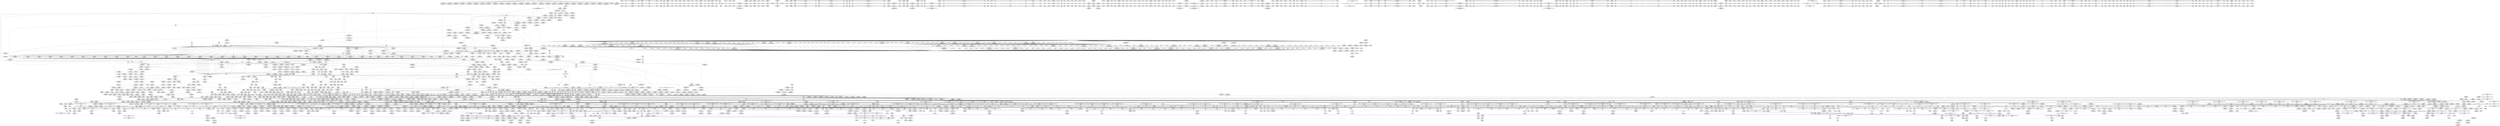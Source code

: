 digraph {
	CE0x461aba0 [shape=record,shape=Mrecord,label="{CE0x461aba0|aa_get_profile:_tmp8|security/apparmor/include/policy.h,278}"]
	CE0x45d3b10 [shape=record,shape=Mrecord,label="{CE0x45d3b10|GLOBAL:___llvm_gcov_ctr74|Global_var:__llvm_gcov_ctr74|*SummSink*}"]
	CE0x4577d20 [shape=record,shape=Mrecord,label="{CE0x4577d20|aa_current_profile:_call25|security/apparmor/include/context.h,156|*SummSink*}"]
	CE0x46b1270 [shape=record,shape=Mrecord,label="{CE0x46b1270|i64*_getelementptr_inbounds_(_11_x_i64_,_11_x_i64_*___llvm_gcov_ctr75,_i64_0,_i64_8)|*Constant*|*SummSink*}"]
	CE0x4489570 [shape=record,shape=Mrecord,label="{CE0x4489570|VOIDTB_TE:_GCE_rcu_lock_map_external_global_%struct.lockdep_map_152,160_|*MultipleSource*|security/apparmor/lsm.c,311|security/apparmor/lsm.c,312}"]
	CE0x454c180 [shape=record,shape=Mrecord,label="{CE0x454c180|aa_get_newest_profile:_tmp3|security/apparmor/include/policy.h,326|*SummSink*}"]
	CE0x455b070 [shape=record,shape=Mrecord,label="{CE0x455b070|aa_get_newest_profile:_bb}"]
	CE0x46b0db0 [shape=record,shape=Mrecord,label="{CE0x46b0db0|i64_2|*Constant*}"]
	CE0x45c2b00 [shape=record,shape=Mrecord,label="{CE0x45c2b00|_call_void_mcount()_#2|*SummSink*}"]
	CE0x4608390 [shape=record,shape=Mrecord,label="{CE0x4608390|_call_void_%release(%struct.arch_spinlock*_%kref)_#7,_!dbg_!15489|include/linux/kref.h,74|*SummSource*}"]
	CE0x4559a70 [shape=record,shape=Mrecord,label="{CE0x4559a70|aa_get_newest_profile:_tmp10|security/apparmor/include/policy.h,329|*SummSink*}"]
	CE0x469ff90 [shape=record,shape=Mrecord,label="{CE0x469ff90|kref_sub:_tmp13|include/linux/kref.h,74}"]
	CE0x44c0450 [shape=record,shape=Mrecord,label="{CE0x44c0450|VOIDTB_TE:_GCE_rcu_lock_map_external_global_%struct.lockdep_map_88,96_|*MultipleSource*|security/apparmor/lsm.c,311|security/apparmor/lsm.c,312}"]
	CE0x47643e0 [shape=record,shape=Mrecord,label="{CE0x47643e0|VOIDTB_TE:_CE_191,192_}"]
	CE0x45ec2a0 [shape=record,shape=Mrecord,label="{CE0x45ec2a0|kref_sub:_if.end}"]
	CE0x4566500 [shape=record,shape=Mrecord,label="{CE0x4566500|GLOBAL:_aa_get_profile_rcu|*Constant*}"]
	CE0x45413e0 [shape=record,shape=Mrecord,label="{CE0x45413e0|aa_current_profile:_expval|security/apparmor/include/context.h,153}"]
	CE0x44c8250 [shape=record,shape=Mrecord,label="{CE0x44c8250|apparmor_path_link:_tmp11|security/apparmor/lsm.c,312|*SummSource*}"]
	CE0x44b7cd0 [shape=record,shape=Mrecord,label="{CE0x44b7cd0|mediated_filesystem:_i_sb|security/apparmor/include/apparmor.h,117|*SummSink*}"]
	CE0x45f4d90 [shape=record,shape=Mrecord,label="{CE0x45f4d90|i8*_getelementptr_inbounds_(_44_x_i8_,_44_x_i8_*_.str13,_i32_0,_i32_0)|*Constant*|*SummSource*}"]
	CE0x456e170 [shape=record,shape=Mrecord,label="{CE0x456e170|aa_get_profile_rcu:_tmp17|security/apparmor/include/policy.h,309|*SummSource*}"]
	CE0x45948c0 [shape=record,shape=Mrecord,label="{CE0x45948c0|aa_current_profile:_tmp57|security/apparmor/include/context.h,156}"]
	CE0x45e2040 [shape=record,shape=Mrecord,label="{CE0x45e2040|rcu_read_unlock:_tmp4|include/linux/rcupdate.h,933|*SummSource*}"]
	CE0x45eb840 [shape=record,shape=Mrecord,label="{CE0x45eb840|i64*_getelementptr_inbounds_(_4_x_i64_,_4_x_i64_*___llvm_gcov_ctr45,_i64_0,_i64_1)|*Constant*}"]
	CE0x4595580 [shape=record,shape=Mrecord,label="{CE0x4595580|aa_current_profile:_tmp58|security/apparmor/include/context.h,156}"]
	CE0x464bf60 [shape=record,shape=Mrecord,label="{CE0x464bf60|atomic_add_unless:_u|Function::atomic_add_unless&Arg::u::|*SummSink*}"]
	CE0x4733760 [shape=record,shape=Mrecord,label="{CE0x4733760|VOIDTB_TE:_CE_48,52_|*MultipleSource*|Function::apparmor_path_link&Arg::new_dentry::|Function::aa_path_link&Arg::new_dentry::}"]
	CE0x44a3620 [shape=record,shape=Mrecord,label="{CE0x44a3620|104:_%struct.inode*,_:_CRE_153,154_}"]
	CE0x4644cc0 [shape=record,shape=Mrecord,label="{CE0x4644cc0|rcu_read_lock:_call|include/linux/rcupdate.h,882}"]
	CE0x44a7840 [shape=record,shape=Mrecord,label="{CE0x44a7840|104:_%struct.inode*,_:_CRE_240,248_|*MultipleSource*|Function::apparmor_path_link&Arg::old_dentry::|security/apparmor/lsm.c,308}"]
	CE0x45e44d0 [shape=record,shape=Mrecord,label="{CE0x45e44d0|kref_get:_lnot.ext|include/linux/kref.h,47|*SummSource*}"]
	CE0x4653c30 [shape=record,shape=Mrecord,label="{CE0x4653c30|rcu_read_lock:_tmp11|include/linux/rcupdate.h,882|*SummSource*}"]
	CE0x4717770 [shape=record,shape=Mrecord,label="{CE0x4717770|atomic_sub_and_test:_tmp6|./arch/x86/include/asm/atomic.h,81|*SummSink*}"]
	CE0x4491940 [shape=record,shape=Mrecord,label="{CE0x4491940|aa_current_profile:_land.lhs.true}"]
	CE0x4646dc0 [shape=record,shape=Mrecord,label="{CE0x4646dc0|rcu_read_lock:_tmp5|include/linux/rcupdate.h,882}"]
	CE0x45cdc30 [shape=record,shape=Mrecord,label="{CE0x45cdc30|i64_6|*Constant*}"]
	CE0x4570a40 [shape=record,shape=Mrecord,label="{CE0x4570a40|aa_current_profile:_tmp42|security/apparmor/include/context.h,153|*SummSource*}"]
	CE0x461c9b0 [shape=record,shape=Mrecord,label="{CE0x461c9b0|aa_get_profile_rcu:_tmp10|security/apparmor/include/policy.h,309}"]
	CE0x47075f0 [shape=record,shape=Mrecord,label="{CE0x47075f0|rcu_lock_release:_tmp6|*SummSource*}"]
	CE0x44ab0a0 [shape=record,shape=Mrecord,label="{CE0x44ab0a0|i32_0|*Constant*}"]
	CE0x457fcd0 [shape=record,shape=Mrecord,label="{CE0x457fcd0|aa_current_profile:_tmp62|security/apparmor/include/context.h,159|*SummSink*}"]
	CE0x4519ad0 [shape=record,shape=Mrecord,label="{CE0x4519ad0|aa_get_newest_profile:_retval.0|*SummSink*}"]
	CE0x45fa5e0 [shape=record,shape=Mrecord,label="{CE0x45fa5e0|rcu_lock_release:_entry}"]
	CE0x45fc5a0 [shape=record,shape=Mrecord,label="{CE0x45fc5a0|kref_get:_call|include/linux/kref.h,47}"]
	CE0x45439a0 [shape=record,shape=Mrecord,label="{CE0x45439a0|44:_i32,_48:_i16,_128:_i8*,_:_SCMRE_52,56_|*MultipleSource*|security/apparmor/include/context.h,151|security/apparmor/include/context.h,151}"]
	CE0x465cc30 [shape=record,shape=Mrecord,label="{CE0x465cc30|i32_71|*Constant*|*SummSource*}"]
	CE0x460dce0 [shape=record,shape=Mrecord,label="{CE0x460dce0|GLOBAL:___atomic_add_unless|*Constant*}"]
	CE0x4577270 [shape=record,shape=Mrecord,label="{CE0x4577270|aa_get_profile_rcu:_tmp33|security/apparmor/include/policy.h,310|*SummSource*}"]
	CE0x47078e0 [shape=record,shape=Mrecord,label="{CE0x47078e0|__rcu_read_unlock:_do.body|*SummSink*}"]
	CE0x4724d70 [shape=record,shape=Mrecord,label="{CE0x4724d70|atomic_add_return:_tmp2}"]
	CE0x464b560 [shape=record,shape=Mrecord,label="{CE0x464b560|atomic_add_unless:_a|Function::atomic_add_unless&Arg::a::|*SummSource*}"]
	CE0x455d8f0 [shape=record,shape=Mrecord,label="{CE0x455d8f0|aa_get_newest_profile:_tmp19|security/apparmor/include/policy.h,333}"]
	CE0x46fbcf0 [shape=record,shape=Mrecord,label="{CE0x46fbcf0|__atomic_add_unless:_v|Function::__atomic_add_unless&Arg::v::}"]
	CE0x4722e00 [shape=record,shape=Mrecord,label="{CE0x4722e00|_call_void_mcount()_#2|*SummSource*}"]
	CE0x44c06c0 [shape=record,shape=Mrecord,label="{CE0x44c06c0|VOIDTB_TE:_GCE_rcu_lock_map_external_global_%struct.lockdep_map_96,104_|*MultipleSource*|security/apparmor/lsm.c,311|security/apparmor/lsm.c,312}"]
	CE0x4483b00 [shape=record,shape=Mrecord,label="{CE0x4483b00|apparmor_path_link:_if.then}"]
	CE0x44b1dd0 [shape=record,shape=Mrecord,label="{CE0x44b1dd0|i64*_getelementptr_inbounds_(_37_x_i64_,_37_x_i64_*___llvm_gcov_ctr66,_i64_0,_i64_9)|*Constant*|*SummSink*}"]
	CE0x45790f0 [shape=record,shape=Mrecord,label="{CE0x45790f0|aa_current_profile:_call26|security/apparmor/include/context.h,157|*SummSink*}"]
	CE0x46b8340 [shape=record,shape=Mrecord,label="{CE0x46b8340|kref_get:_tmp19|include/linux/kref.h,47|*SummSink*}"]
	CE0x463c9b0 [shape=record,shape=Mrecord,label="{CE0x463c9b0|aa_get_profile_rcu:_lnot|security/apparmor/include/policy.h,310|*SummSink*}"]
	CE0x4644340 [shape=record,shape=Mrecord,label="{CE0x4644340|rcu_read_lock:_tmp7|include/linux/rcupdate.h,882|*SummSink*}"]
	CE0x464a0a0 [shape=record,shape=Mrecord,label="{CE0x464a0a0|kref_get_not0:_refcount|security/apparmor/include/apparmor.h,83|*SummSource*}"]
	CE0x44ab950 [shape=record,shape=Mrecord,label="{CE0x44ab950|i32_0|*Constant*|*SummSink*}"]
	CE0x4589f10 [shape=record,shape=Mrecord,label="{CE0x4589f10|aa_current_profile:_tmp80|security/apparmor/include/context.h,162|*SummSource*}"]
	CE0x448cf70 [shape=record,shape=Mrecord,label="{CE0x448cf70|104:_%struct.inode*,_:_CRE_162,163_}"]
	CE0x472a430 [shape=record,shape=Mrecord,label="{CE0x472a430|__preempt_count_add:_tmp|*SummSink*}"]
	CE0x472b0e0 [shape=record,shape=Mrecord,label="{CE0x472b0e0|__preempt_count_sub:_tmp6|./arch/x86/include/asm/preempt.h,78}"]
	CE0x46fc800 [shape=record,shape=Mrecord,label="{CE0x46fc800|__atomic_add_unless:_u|Function::__atomic_add_unless&Arg::u::|*SummSource*}"]
	CE0x4635e20 [shape=record,shape=Mrecord,label="{CE0x4635e20|aa_get_profile_rcu:_tobool8|security/apparmor/include/policy.h,310}"]
	CE0x4516290 [shape=record,shape=Mrecord,label="{CE0x4516290|mediated_filesystem:_s_flags|security/apparmor/include/apparmor.h,117}"]
	CE0x4565eb0 [shape=record,shape=Mrecord,label="{CE0x4565eb0|aa_get_newest_profile:_tmp16|security/apparmor/include/policy.h,332}"]
	CE0x45e0180 [shape=record,shape=Mrecord,label="{CE0x45e0180|aa_current_profile:_tmp78|security/apparmor/include/context.h,159}"]
	CE0x46467a0 [shape=record,shape=Mrecord,label="{CE0x46467a0|kref_get_not0:_call|security/apparmor/include/apparmor.h,83}"]
	CE0x44cda00 [shape=record,shape=Mrecord,label="{CE0x44cda00|aa_path_link:_old_dentry|Function::aa_path_link&Arg::old_dentry::}"]
	CE0x453c250 [shape=record,shape=Mrecord,label="{CE0x453c250|GLOBAL:_current_task|Global_var:current_task|*SummSink*}"]
	CE0x47226b0 [shape=record,shape=Mrecord,label="{CE0x47226b0|i64*_getelementptr_inbounds_(_4_x_i64_,_4_x_i64_*___llvm_gcov_ctr80,_i64_0,_i64_1)|*Constant*|*SummSource*}"]
	CE0x45c79b0 [shape=record,shape=Mrecord,label="{CE0x45c79b0|aa_get_newest_profile:_and|security/apparmor/include/policy.h,329|*SummSink*}"]
	CE0x45e3db0 [shape=record,shape=Mrecord,label="{CE0x45e3db0|i64*_getelementptr_inbounds_(_2_x_i64_,_2_x_i64_*___llvm_gcov_ctr70,_i64_0,_i64_1)|*Constant*|*SummSink*}"]
	CE0x4649ee0 [shape=record,shape=Mrecord,label="{CE0x4649ee0|atomic_add_unless:_entry|*SummSink*}"]
	CE0x47002e0 [shape=record,shape=Mrecord,label="{CE0x47002e0|atomic_add_return:_tmp4|./arch/x86/include/asm/atomic.h,157|*SummSink*}"]
	CE0x4724120 [shape=record,shape=Mrecord,label="{CE0x4724120|atomic_sub_and_test:_tmp6|./arch/x86/include/asm/atomic.h,81}"]
	CE0x471fdf0 [shape=record,shape=Mrecord,label="{CE0x471fdf0|atomic_sub_and_test:_conv|./arch/x86/include/asm/atomic.h,81|*SummSource*}"]
	CE0x44d1d00 [shape=record,shape=Mrecord,label="{CE0x44d1d00|apparmor_path_link:_retval.0|*SummSource*}"]
	CE0x455f6b0 [shape=record,shape=Mrecord,label="{CE0x455f6b0|kref_get:_lnot36|include/linux/kref.h,47|*SummSource*}"]
	CE0x473eac0 [shape=record,shape=Mrecord,label="{CE0x473eac0|__preempt_count_sub:_sub|./arch/x86/include/asm/preempt.h,77|*SummSource*}"]
	CE0x47281e0 [shape=record,shape=Mrecord,label="{CE0x47281e0|i64*_getelementptr_inbounds_(_4_x_i64_,_4_x_i64_*___llvm_gcov_ctr51,_i64_0,_i64_3)|*Constant*}"]
	CE0x4576b20 [shape=record,shape=Mrecord,label="{CE0x4576b20|aa_get_profile_rcu:_tmp32|security/apparmor/include/policy.h,310}"]
	CE0x472a190 [shape=record,shape=Mrecord,label="{CE0x472a190|atomic_sub_and_test:_tmp|*SummSource*}"]
	CE0x46b8db0 [shape=record,shape=Mrecord,label="{CE0x46b8db0|i64*_getelementptr_inbounds_(_11_x_i64_,_11_x_i64_*___llvm_gcov_ctr75,_i64_0,_i64_10)|*Constant*}"]
	CE0x4706270 [shape=record,shape=Mrecord,label="{CE0x4706270|atomic_sub_and_test:_tmp}"]
	CE0x44d5b10 [shape=record,shape=Mrecord,label="{CE0x44d5b10|aa_current_profile:_do.end36|*SummSink*}"]
	CE0x4499590 [shape=record,shape=Mrecord,label="{CE0x4499590|104:_%struct.inode*,_:_CRE_147,148_}"]
	CE0x461f560 [shape=record,shape=Mrecord,label="{CE0x461f560|_call_void_mcount()_#2|*SummSource*}"]
	CE0x45d5700 [shape=record,shape=Mrecord,label="{CE0x45d5700|rcu_read_lock:_land.lhs.true2|*SummSource*}"]
	CE0x453c790 [shape=record,shape=Mrecord,label="{CE0x453c790|i64*_getelementptr_inbounds_(_37_x_i64_,_37_x_i64_*___llvm_gcov_ctr66,_i64_0,_i64_0)|*Constant*|*SummSource*}"]
	CE0x462dea0 [shape=record,shape=Mrecord,label="{CE0x462dea0|rcu_lock_acquire:_tmp6}"]
	CE0x46a6440 [shape=record,shape=Mrecord,label="{CE0x46a6440|i64*_getelementptr_inbounds_(_4_x_i64_,_4_x_i64_*___llvm_gcov_ctr43,_i64_0,_i64_1)|*Constant*|*SummSource*}"]
	CE0x44cb200 [shape=record,shape=Mrecord,label="{CE0x44cb200|44:_i32,_48:_i16,_128:_i8*,_:_SCMRE_16,20_|*MultipleSource*|security/apparmor/include/context.h,151|security/apparmor/include/context.h,151}"]
	CE0x449e6e0 [shape=record,shape=Mrecord,label="{CE0x449e6e0|apparmor_path_link:_mode|security/apparmor/lsm.c,312|*SummSource*}"]
	CE0x44a8f00 [shape=record,shape=Mrecord,label="{CE0x44a8f00|104:_%struct.inode*,_:_CRE_312,313_}"]
	CE0x4624250 [shape=record,shape=Mrecord,label="{CE0x4624250|kref_put:_tmp|*SummSource*}"]
	CE0x454d560 [shape=record,shape=Mrecord,label="{CE0x454d560|i64_11|*Constant*}"]
	CE0x45f7200 [shape=record,shape=Mrecord,label="{CE0x45f7200|GLOBAL:___rcu_read_unlock|*Constant*|*SummSink*}"]
	CE0x456dcb0 [shape=record,shape=Mrecord,label="{CE0x456dcb0|i64*_getelementptr_inbounds_(_20_x_i64_,_20_x_i64_*___llvm_gcov_ctr68,_i64_0,_i64_2)|*Constant*}"]
	CE0x47585f0 [shape=record,shape=Mrecord,label="{CE0x47585f0|VOIDTB_TE:_CE_16,20_}"]
	CE0x448b800 [shape=record,shape=Mrecord,label="{CE0x448b800|104:_%struct.inode*,_:_CRE_8,12_|*MultipleSource*|Function::apparmor_path_link&Arg::old_dentry::|security/apparmor/lsm.c,308}"]
	CE0x45912f0 [shape=record,shape=Mrecord,label="{CE0x45912f0|i64*_getelementptr_inbounds_(_37_x_i64_,_37_x_i64_*___llvm_gcov_ctr66,_i64_0,_i64_23)|*Constant*}"]
	CE0x44ba0f0 [shape=record,shape=Mrecord,label="{CE0x44ba0f0|0:_i16,_4:_i32,_8:_i16,_40:_%struct.super_block*,_:_SCMRE_40,48_|*MultipleSource*|security/apparmor/include/apparmor.h,117|Function::mediated_filesystem&Arg::inode::|*LoadInst*|security/apparmor/lsm.c,308}"]
	CE0x453abe0 [shape=record,shape=Mrecord,label="{CE0x453abe0|get_current:_tmp2}"]
	CE0x45e7ce0 [shape=record,shape=Mrecord,label="{CE0x45e7ce0|rcu_read_unlock:_do.end}"]
	CE0x4744220 [shape=record,shape=Mrecord,label="{CE0x4744220|i32_0|*Constant*}"]
	CE0x44c9170 [shape=record,shape=Mrecord,label="{CE0x44c9170|i1_true|*Constant*|*SummSource*}"]
	CE0x44cd3d0 [shape=record,shape=Mrecord,label="{CE0x44cd3d0|aa_path_link:_profile|Function::aa_path_link&Arg::profile::}"]
	CE0x465dcd0 [shape=record,shape=Mrecord,label="{CE0x465dcd0|rcu_read_unlock:_if.then|*SummSource*}"]
	CE0x461a740 [shape=record,shape=Mrecord,label="{CE0x461a740|GLOBAL:___llvm_gcov_ctr68|Global_var:__llvm_gcov_ctr68|*SummSource*}"]
	CE0x4704e40 [shape=record,shape=Mrecord,label="{CE0x4704e40|GLOBAL:_lock_release|*Constant*|*SummSource*}"]
	CE0x46a3da0 [shape=record,shape=Mrecord,label="{CE0x46a3da0|__preempt_count_add:_entry|*SummSource*}"]
	CE0x4735da0 [shape=record,shape=Mrecord,label="{CE0x4735da0|__atomic_add_unless:_tmp3|*SummSource*}"]
	CE0x470c890 [shape=record,shape=Mrecord,label="{CE0x470c890|__rcu_read_unlock:_tmp6|include/linux/rcupdate.h,245|*SummSink*}"]
	CE0x46fd640 [shape=record,shape=Mrecord,label="{CE0x46fd640|atomic_add_unless:_conv|include/linux/atomic.h,17}"]
	CE0x462e1c0 [shape=record,shape=Mrecord,label="{CE0x462e1c0|rcu_lock_acquire:_tmp6|*SummSink*}"]
	CE0x472a010 [shape=record,shape=Mrecord,label="{CE0x472a010|COLLAPSED:_GCMRE___llvm_gcov_ctr44_internal_global_4_x_i64_zeroinitializer:_elem_0:default:}"]
	CE0x4533b00 [shape=record,shape=Mrecord,label="{CE0x4533b00|aa_current_profile:_tmp45|security/apparmor/include/context.h,153|*SummSink*}"]
	CE0x462e9e0 [shape=record,shape=Mrecord,label="{CE0x462e9e0|i8*_undef|*Constant*|*SummSource*}"]
	CE0x454b710 [shape=record,shape=Mrecord,label="{CE0x454b710|i64_2|*Constant*}"]
	CE0x46fb240 [shape=record,shape=Mrecord,label="{CE0x46fb240|atomic_add_unless:_call|include/linux/atomic.h,17|*SummSink*}"]
	CE0x45e02e0 [shape=record,shape=Mrecord,label="{CE0x45e02e0|aa_current_profile:_tmp78|security/apparmor/include/context.h,159|*SummSource*}"]
	CE0x4709cf0 [shape=record,shape=Mrecord,label="{CE0x4709cf0|i64*_getelementptr_inbounds_(_4_x_i64_,_4_x_i64_*___llvm_gcov_ctr44,_i64_0,_i64_3)|*Constant*}"]
	CE0x45fb1f0 [shape=record,shape=Mrecord,label="{CE0x45fb1f0|i64_1|*Constant*}"]
	CE0x4736200 [shape=record,shape=Mrecord,label="{CE0x4736200|VOIDTB_TE:_CE_151,152_}"]
	CE0x4725f90 [shape=record,shape=Mrecord,label="{CE0x4725f90|__preempt_count_sub:_do.body|*SummSource*}"]
	CE0x44b07b0 [shape=record,shape=Mrecord,label="{CE0x44b07b0|aa_current_profile:_if.end|*SummSink*}"]
	CE0x461f4f0 [shape=record,shape=Mrecord,label="{CE0x461f4f0|_call_void_mcount()_#2}"]
	CE0x44d2ea0 [shape=record,shape=Mrecord,label="{CE0x44d2ea0|aa_get_profile_rcu:_tmp24|security/apparmor/include/policy.h,309|*SummSource*}"]
	CE0x44a1e20 [shape=record,shape=Mrecord,label="{CE0x44a1e20|i64_0|*Constant*}"]
	CE0x4486df0 [shape=record,shape=Mrecord,label="{CE0x4486df0|void_(%struct.arch_spinlock*)*_null|*Constant*|*SummSource*}"]
	CE0x4702070 [shape=record,shape=Mrecord,label="{CE0x4702070|atomic_sub_and_test:_tmp5|./arch/x86/include/asm/atomic.h,81|*SummSource*}"]
	CE0x4758a10 [shape=record,shape=Mrecord,label="{CE0x4758a10|VOIDTB_TE:_CE_96,104_|*MultipleSource*|Function::apparmor_path_link&Arg::new_dentry::|Function::aa_path_link&Arg::new_dentry::}"]
	CE0x4543fa0 [shape=record,shape=Mrecord,label="{CE0x4543fa0|44:_i32,_48:_i16,_128:_i8*,_:_SCMRE_72,80_|*MultipleSource*|security/apparmor/include/context.h,151|security/apparmor/include/context.h,151}"]
	CE0x45e8bb0 [shape=record,shape=Mrecord,label="{CE0x45e8bb0|rcu_read_unlock:_tmp15|include/linux/rcupdate.h,933|*SummSink*}"]
	CE0x461f9d0 [shape=record,shape=Mrecord,label="{CE0x461f9d0|aa_get_profile_rcu:_bb}"]
	CE0x45ff9e0 [shape=record,shape=Mrecord,label="{CE0x45ff9e0|kref_get:_lnot.ext18|include/linux/kref.h,47}"]
	CE0x454f050 [shape=record,shape=Mrecord,label="{CE0x454f050|i64*_getelementptr_inbounds_(_37_x_i64_,_37_x_i64_*___llvm_gcov_ctr66,_i64_0,_i64_16)|*Constant*|*SummSource*}"]
	CE0x46a5e20 [shape=record,shape=Mrecord,label="{CE0x46a5e20|_ret_void,_!dbg_!15476|./arch/x86/include/asm/preempt.h,73}"]
	CE0x4738660 [shape=record,shape=Mrecord,label="{CE0x4738660|__preempt_count_sub:_tmp5|./arch/x86/include/asm/preempt.h,77|*SummSource*}"]
	CE0x45414e0 [shape=record,shape=Mrecord,label="{CE0x45414e0|aa_current_profile:_expval|security/apparmor/include/context.h,153|*SummSink*}"]
	CE0x45811f0 [shape=record,shape=Mrecord,label="{CE0x45811f0|aa_current_profile:_tobool31|security/apparmor/include/context.h,159|*SummSource*}"]
	CE0x4647170 [shape=record,shape=Mrecord,label="{CE0x4647170|rcu_read_lock:_tmp6|include/linux/rcupdate.h,882}"]
	CE0x45d3540 [shape=record,shape=Mrecord,label="{CE0x45d3540|__atomic_add_unless:_tmp16|./arch/x86/include/asm/atomic.h,204|*SummSource*}"]
	CE0x45c5510 [shape=record,shape=Mrecord,label="{CE0x45c5510|aa_get_profile:_if.end|*SummSink*}"]
	CE0x449fc40 [shape=record,shape=Mrecord,label="{CE0x449fc40|GLOBAL:_aa_current_profile|*Constant*}"]
	CE0x4622530 [shape=record,shape=Mrecord,label="{CE0x4622530|kref_put:_tmp2|*SummSink*}"]
	CE0x454e180 [shape=record,shape=Mrecord,label="{CE0x454e180|aa_current_profile:_tobool6|security/apparmor/include/context.h,153|*SummSource*}"]
	CE0x45f7440 [shape=record,shape=Mrecord,label="{CE0x45f7440|__rcu_read_unlock:_entry|*SummSource*}"]
	CE0x45fee60 [shape=record,shape=Mrecord,label="{CE0x45fee60|kref_get:_tmp2|include/linux/kref.h,47}"]
	CE0x46fe980 [shape=record,shape=Mrecord,label="{CE0x46fe980|rcu_lock_release:_indirectgoto|*SummSink*}"]
	CE0x44cd470 [shape=record,shape=Mrecord,label="{CE0x44cd470|aa_path_link:_profile|Function::aa_path_link&Arg::profile::|*SummSource*}"]
	CE0x47169b0 [shape=record,shape=Mrecord,label="{CE0x47169b0|__preempt_count_add:_tmp7|./arch/x86/include/asm/preempt.h,73|*SummSource*}"]
	CE0x453d380 [shape=record,shape=Mrecord,label="{CE0x453d380|get_current:_tmp4|./arch/x86/include/asm/current.h,14|*SummSource*}"]
	CE0x45ddfa0 [shape=record,shape=Mrecord,label="{CE0x45ddfa0|aa_get_profile:_tmp6|security/apparmor/include/policy.h,276|*SummSink*}"]
	CE0x458d160 [shape=record,shape=Mrecord,label="{CE0x458d160|aa_current_profile:_tmp1}"]
	CE0x4578130 [shape=record,shape=Mrecord,label="{CE0x4578130|GLOBAL:_aa_get_newest_profile|*Constant*|*SummSource*}"]
	CE0x45c7dc0 [shape=record,shape=Mrecord,label="{CE0x45c7dc0|aa_get_newest_profile:_tobool1|security/apparmor/include/policy.h,329|*SummSink*}"]
	CE0x45e78e0 [shape=record,shape=Mrecord,label="{CE0x45e78e0|i32_2|*Constant*|*SummSink*}"]
	CE0x46e5810 [shape=record,shape=Mrecord,label="{CE0x46e5810|i64*_getelementptr_inbounds_(_4_x_i64_,_4_x_i64_*___llvm_gcov_ctr45,_i64_0,_i64_0)|*Constant*|*SummSink*}"]
	CE0x458ad40 [shape=record,shape=Mrecord,label="{CE0x458ad40|i64*_getelementptr_inbounds_(_37_x_i64_,_37_x_i64_*___llvm_gcov_ctr66,_i64_0,_i64_36)|*Constant*|*SummSink*}"]
	CE0x46167b0 [shape=record,shape=Mrecord,label="{CE0x46167b0|aa_get_profile_rcu:_tmp7|security/apparmor/include/policy.h,309}"]
	CE0x4550b90 [shape=record,shape=Mrecord,label="{CE0x4550b90|GLOBAL:_lockdep_rcu_suspicious|*Constant*|*SummSink*}"]
	CE0x4727690 [shape=record,shape=Mrecord,label="{CE0x4727690|__atomic_add_unless:_lnot1|./arch/x86/include/asm/atomic.h,199|*SummSink*}"]
	CE0x44bde40 [shape=record,shape=Mrecord,label="{CE0x44bde40|aa_current_profile:_conv|security/apparmor/include/context.h,153|*SummSource*}"]
	CE0x447dc20 [shape=record,shape=Mrecord,label="{CE0x447dc20|apparmor_path_link:_tmp}"]
	CE0x4577430 [shape=record,shape=Mrecord,label="{CE0x4577430|aa_get_profile_rcu:_tmp33|security/apparmor/include/policy.h,310|*SummSink*}"]
	CE0x4519080 [shape=record,shape=Mrecord,label="{CE0x4519080|aa_get_profile:_p|Function::aa_get_profile&Arg::p::|*SummSource*}"]
	CE0x475c620 [shape=record,shape=Mrecord,label="{CE0x475c620|VOIDTB_TE:_CE_217,218_}"]
	CE0x4713e60 [shape=record,shape=Mrecord,label="{CE0x4713e60|i64*_getelementptr_inbounds_(_4_x_i64_,_4_x_i64_*___llvm_gcov_ctr50,_i64_0,_i64_0)|*Constant*}"]
	CE0x462eb10 [shape=record,shape=Mrecord,label="{CE0x462eb10|i8*_undef|*Constant*|*SummSink*}"]
	CE0x45cc1e0 [shape=record,shape=Mrecord,label="{CE0x45cc1e0|__atomic_add_unless:_lnot7|./arch/x86/include/asm/atomic.h,202|*SummSource*}"]
	CE0x45eb000 [shape=record,shape=Mrecord,label="{CE0x45eb000|rcu_read_unlock:_tmp6|include/linux/rcupdate.h,933}"]
	CE0x46b45e0 [shape=record,shape=Mrecord,label="{CE0x46b45e0|kref_get:_tmp16|include/linux/kref.h,47|*SummSource*}"]
	CE0x46fe3c0 [shape=record,shape=Mrecord,label="{CE0x46fe3c0|__rcu_read_unlock:_tmp4|include/linux/rcupdate.h,244|*SummSink*}"]
	CE0x470f510 [shape=record,shape=Mrecord,label="{CE0x470f510|__preempt_count_sub:_val|Function::__preempt_count_sub&Arg::val::}"]
	CE0x4555d80 [shape=record,shape=Mrecord,label="{CE0x4555d80|aa_current_profile:_tobool|security/apparmor/include/context.h,151|*SummSource*}"]
	CE0x45eeb40 [shape=record,shape=Mrecord,label="{CE0x45eeb40|rcu_read_unlock:_tobool1|include/linux/rcupdate.h,933}"]
	CE0x464abd0 [shape=record,shape=Mrecord,label="{CE0x464abd0|atomic_add_unless:_a|Function::atomic_add_unless&Arg::a::}"]
	CE0x44b44a0 [shape=record,shape=Mrecord,label="{CE0x44b44a0|aa_current_profile:_tmp29|security/apparmor/include/context.h,153|*SummSource*}"]
	CE0x45f3620 [shape=record,shape=Mrecord,label="{CE0x45f3620|kref_sub:_refcount|include/linux/kref.h,73|*SummSink*}"]
	CE0x4562fb0 [shape=record,shape=Mrecord,label="{CE0x4562fb0|_ret_i32_%call,_!dbg_!15471|include/linux/kref.h,99|*SummSink*}"]
	CE0x465b3f0 [shape=record,shape=Mrecord,label="{CE0x465b3f0|rcu_read_lock:_tmp19|include/linux/rcupdate.h,882|*SummSource*}"]
	CE0x4490d50 [shape=record,shape=Mrecord,label="{CE0x4490d50|104:_%struct.inode*,_:_CRE_195,196_}"]
	CE0x4548e40 [shape=record,shape=Mrecord,label="{CE0x4548e40|aa_get_newest_profile:_tmp5|security/apparmor/include/policy.h,326}"]
	CE0x4600620 [shape=record,shape=Mrecord,label="{CE0x4600620|kref_sub:_expval13|include/linux/kref.h,71}"]
	CE0x4600d90 [shape=record,shape=Mrecord,label="{CE0x4600d90|i64*_getelementptr_inbounds_(_4_x_i64_,_4_x_i64_*___llvm_gcov_ctr43,_i64_0,_i64_3)|*Constant*|*SummSource*}"]
	CE0x458b200 [shape=record,shape=Mrecord,label="{CE0x458b200|aa_current_profile:_tmp75|security/apparmor/include/context.h,159|*SummSink*}"]
	CE0x4565f20 [shape=record,shape=Mrecord,label="{CE0x4565f20|i64*_getelementptr_inbounds_(_9_x_i64_,_9_x_i64_*___llvm_gcov_ctr67,_i64_0,_i64_7)|*Constant*|*SummSink*}"]
	CE0x44a1130 [shape=record,shape=Mrecord,label="{CE0x44a1130|mediated_filesystem:_entry}"]
	CE0x45dac90 [shape=record,shape=Mrecord,label="{CE0x45dac90|GLOBAL:_rcu_lock_acquire|*Constant*|*SummSource*}"]
	CE0x45742f0 [shape=record,shape=Mrecord,label="{CE0x45742f0|i64_24|*Constant*|*SummSource*}"]
	CE0x45dd6a0 [shape=record,shape=Mrecord,label="{CE0x45dd6a0|aa_get_profile_rcu:_tmp21|security/apparmor/include/policy.h,309|*SummSink*}"]
	CE0x4591e60 [shape=record,shape=Mrecord,label="{CE0x4591e60|aa_current_profile:_tmp50|security/apparmor/include/context.h,155}"]
	CE0x45e2990 [shape=record,shape=Mrecord,label="{CE0x45e2990|rcu_read_unlock:_call|include/linux/rcupdate.h,933|*SummSource*}"]
	CE0x4726790 [shape=record,shape=Mrecord,label="{CE0x4726790|__preempt_count_add:_tmp6|./arch/x86/include/asm/preempt.h,73}"]
	CE0x45187d0 [shape=record,shape=Mrecord,label="{CE0x45187d0|GLOBAL:_aa_get_profile|*Constant*}"]
	CE0x458f550 [shape=record,shape=Mrecord,label="{CE0x458f550|aa_get_profile_rcu:_tmp22|security/apparmor/include/policy.h,309|*SummSource*}"]
	CE0x45ffe90 [shape=record,shape=Mrecord,label="{CE0x45ffe90|_call_void_warn_slowpath_null(i8*_getelementptr_inbounds_(_21_x_i8_,_21_x_i8_*_.str17,_i32_0,_i32_0),_i32_71)_#7,_!dbg_!15480|include/linux/kref.h,71}"]
	CE0x45e3d20 [shape=record,shape=Mrecord,label="{CE0x45e3d20|atomic_add_unless:_tmp|*SummSink*}"]
	CE0x46fd5d0 [shape=record,shape=Mrecord,label="{CE0x46fd5d0|rcu_lock_release:_indirectgoto}"]
	CE0x4756ab0 [shape=record,shape=Mrecord,label="{CE0x4756ab0|atomic_cmpxchg:_tmp3|*SummSource*}"]
	CE0x46348b0 [shape=record,shape=Mrecord,label="{CE0x46348b0|aa_get_profile_rcu:_count|security/apparmor/include/policy.h,310|*SummSource*}"]
	CE0x45169c0 [shape=record,shape=Mrecord,label="{CE0x45169c0|aa_get_profile_rcu:_p|Function::aa_get_profile_rcu&Arg::p::|*SummSink*}"]
	CE0x46309e0 [shape=record,shape=Mrecord,label="{CE0x46309e0|rcu_lock_release:_tmp1}"]
	CE0x455a110 [shape=record,shape=Mrecord,label="{CE0x455a110|%struct.aa_profile*_null|*Constant*}"]
	CE0x46a7400 [shape=record,shape=Mrecord,label="{CE0x46a7400|kref_get:_tmp7|include/linux/kref.h,47|*SummSink*}"]
	CE0x461aa20 [shape=record,shape=Mrecord,label="{CE0x461aa20|aa_get_profile_rcu:_tmp9|security/apparmor/include/policy.h,309|*SummSink*}"]
	CE0x45c29f0 [shape=record,shape=Mrecord,label="{CE0x45c29f0|_call_void_mcount()_#2|*SummSource*}"]
	CE0x472e6c0 [shape=record,shape=Mrecord,label="{CE0x472e6c0|atomic_read:_bb}"]
	CE0x4642510 [shape=record,shape=Mrecord,label="{CE0x4642510|aa_get_profile_rcu:_tmp42|security/apparmor/include/policy.h,311|*SummSource*}"]
	CE0x44aa7f0 [shape=record,shape=Mrecord,label="{CE0x44aa7f0|apparmor_path_link:_tmp4|security/apparmor/lsm.c,308|*SummSink*}"]
	CE0x456dda0 [shape=record,shape=Mrecord,label="{CE0x456dda0|aa_get_profile:_tmp2|security/apparmor/include/policy.h,275|*SummSource*}"]
	CE0x4572590 [shape=record,shape=Mrecord,label="{CE0x4572590|aa_current_profile:_tmp57|security/apparmor/include/context.h,156|*SummSink*}"]
	CE0x461ef80 [shape=record,shape=Mrecord,label="{CE0x461ef80|aa_get_profile:_tmp9|security/apparmor/include/policy.h,278|*SummSource*}"]
	CE0x4546490 [shape=record,shape=Mrecord,label="{CE0x4546490|%struct.aa_task_cxt*_null|*Constant*}"]
	CE0x4563e70 [shape=record,shape=Mrecord,label="{CE0x4563e70|GLOBAL:___llvm_gcov_ctr77|Global_var:__llvm_gcov_ctr77|*SummSink*}"]
	CE0x452ea40 [shape=record,shape=Mrecord,label="{CE0x452ea40|GLOBAL:_lock_acquire|*Constant*|*SummSink*}"]
	CE0x4541260 [shape=record,shape=Mrecord,label="{CE0x4541260|GLOBAL:_llvm.expect.i64|*Constant*|*SummSource*}"]
	CE0x473a040 [shape=record,shape=Mrecord,label="{CE0x473a040|__atomic_add_unless:_conv|./arch/x86/include/asm/atomic.h,199|*SummSink*}"]
	CE0x4727070 [shape=record,shape=Mrecord,label="{CE0x4727070|_call_void_asm_addl_$1,_%gs:$0_,_*m,ri,*m,_dirflag_,_fpsr_,_flags_(i32*___preempt_count,_i32_%val,_i32*___preempt_count)_#2,_!dbg_!15471,_!srcloc_!15474|./arch/x86/include/asm/preempt.h,72|*SummSource*}"]
	CE0x4764d70 [shape=record,shape=Mrecord,label="{CE0x4764d70|VOIDTB_TE:_CE_314,315_}"]
	CE0x46ad990 [shape=record,shape=Mrecord,label="{CE0x46ad990|kref_get:_tmp9|include/linux/kref.h,47|*SummSource*}"]
	CE0x46a3a60 [shape=record,shape=Mrecord,label="{CE0x46a3a60|kref_get:_tmp1}"]
	CE0x44b0bb0 [shape=record,shape=Mrecord,label="{CE0x44b0bb0|i64_27|*Constant*|*SummSource*}"]
	CE0x4623b00 [shape=record,shape=Mrecord,label="{CE0x4623b00|i64_7|*Constant*|*SummSink*}"]
	CE0x45fbcd0 [shape=record,shape=Mrecord,label="{CE0x45fbcd0|_call_void_mcount()_#2}"]
	CE0x45d8af0 [shape=record,shape=Mrecord,label="{CE0x45d8af0|aa_get_profile:_count|security/apparmor/include/policy.h,276|*SummSink*}"]
	CE0x46a6760 [shape=record,shape=Mrecord,label="{CE0x46a6760|i64*_getelementptr_inbounds_(_11_x_i64_,_11_x_i64_*___llvm_gcov_ctr75,_i64_0,_i64_0)|*Constant*}"]
	CE0x448d0a0 [shape=record,shape=Mrecord,label="{CE0x448d0a0|104:_%struct.inode*,_:_CRE_163,164_}"]
	CE0x456e8c0 [shape=record,shape=Mrecord,label="{CE0x456e8c0|aa_get_profile_rcu:_tmp18|security/apparmor/include/policy.h,309|*SummSink*}"]
	CE0x45f8ce0 [shape=record,shape=Mrecord,label="{CE0x45f8ce0|rcu_read_unlock:_tmp21|include/linux/rcupdate.h,935|*SummSource*}"]
	CE0x45479b0 [shape=record,shape=Mrecord,label="{CE0x45479b0|i64*_getelementptr_inbounds_(_37_x_i64_,_37_x_i64_*___llvm_gcov_ctr66,_i64_0,_i64_13)|*Constant*}"]
	CE0x44aec20 [shape=record,shape=Mrecord,label="{CE0x44aec20|i32_151|*Constant*|*SummSource*}"]
	CE0x44aa330 [shape=record,shape=Mrecord,label="{CE0x44aa330|GLOBAL:___llvm_gcov_ctr65|Global_var:__llvm_gcov_ctr65|*SummSink*}"]
	CE0x44b7b60 [shape=record,shape=Mrecord,label="{CE0x44b7b60|mediated_filesystem:_i_sb|security/apparmor/include/apparmor.h,117}"]
	CE0x45575e0 [shape=record,shape=Mrecord,label="{CE0x45575e0|44:_i32,_48:_i16,_128:_i8*,_:_SCMRE_168,176_|*MultipleSource*|security/apparmor/include/context.h,151|security/apparmor/include/context.h,151}"]
	CE0x44a2bf0 [shape=record,shape=Mrecord,label="{CE0x44a2bf0|104:_%struct.inode*,_:_CRE_170,171_}"]
	CE0x461be00 [shape=record,shape=Mrecord,label="{CE0x461be00|i64*_getelementptr_inbounds_(_2_x_i64_,_2_x_i64_*___llvm_gcov_ctr78,_i64_0,_i64_0)|*Constant*|*SummSink*}"]
	CE0x4535710 [shape=record,shape=Mrecord,label="{CE0x4535710|i32_153|*Constant*|*SummSource*}"]
	CE0x46512d0 [shape=record,shape=Mrecord,label="{CE0x46512d0|rcu_lock_acquire:_entry}"]
	CE0x457ce70 [shape=record,shape=Mrecord,label="{CE0x457ce70|aa_current_profile:_tobool29|security/apparmor/include/context.h,159|*SummSource*}"]
	CE0x45e6a70 [shape=record,shape=Mrecord,label="{CE0x45e6a70|kref_get:_lnot.ext5|include/linux/kref.h,47}"]
	CE0x4570430 [shape=record,shape=Mrecord,label="{CE0x4570430|aa_get_profile_rcu:_tobool5|security/apparmor/include/policy.h,309|*SummSource*}"]
	CE0x46b3890 [shape=record,shape=Mrecord,label="{CE0x46b3890|kref_get:_tmp13|include/linux/kref.h,47|*SummSource*}"]
	CE0x45ddb50 [shape=record,shape=Mrecord,label="{CE0x45ddb50|_call_void_lockdep_rcu_suspicious(i8*_getelementptr_inbounds_(_35_x_i8_,_35_x_i8_*_.str16,_i32_0,_i32_0),_i32_309,_i8*_getelementptr_inbounds_(_41_x_i8_,_41_x_i8_*_.str9,_i32_0,_i32_0))_#7,_!dbg_!15489|security/apparmor/include/policy.h,309}"]
	CE0x44d2e30 [shape=record,shape=Mrecord,label="{CE0x44d2e30|aa_get_profile_rcu:_tmp24|security/apparmor/include/policy.h,309}"]
	CE0x475f930 [shape=record,shape=Mrecord,label="{CE0x475f930|VOIDTB_TE:_CE_211,212_}"]
	CE0x44a8180 [shape=record,shape=Mrecord,label="{CE0x44a8180|104:_%struct.inode*,_:_CRE_280,288_|*MultipleSource*|Function::apparmor_path_link&Arg::old_dentry::|security/apparmor/lsm.c,308}"]
	CE0x46ad4b0 [shape=record,shape=Mrecord,label="{CE0x46ad4b0|kref_get:_tmp8|include/linux/kref.h,47|*SummSource*}"]
	CE0x4656470 [shape=record,shape=Mrecord,label="{CE0x4656470|kref_sub:_lnot1|include/linux/kref.h,71|*SummSink*}"]
	CE0x46a5f30 [shape=record,shape=Mrecord,label="{CE0x46a5f30|__preempt_count_add:_val|Function::__preempt_count_add&Arg::val::}"]
	CE0x45569e0 [shape=record,shape=Mrecord,label="{CE0x45569e0|44:_i32,_48:_i16,_128:_i8*,_:_SCMRE_120,128_|*MultipleSource*|security/apparmor/include/context.h,151|security/apparmor/include/context.h,151}"]
	CE0x4498220 [shape=record,shape=Mrecord,label="{CE0x4498220|__atomic_add_unless:_tmp1}"]
	CE0x45e7dd0 [shape=record,shape=Mrecord,label="{CE0x45e7dd0|rcu_read_unlock:_do.end|*SummSource*}"]
	CE0x46a2390 [shape=record,shape=Mrecord,label="{CE0x46a2390|kref_get:_tmp4|include/linux/kref.h,47|*SummSink*}"]
	CE0x470f010 [shape=record,shape=Mrecord,label="{CE0x470f010|__atomic_add_unless:_for.end}"]
	CE0x4640570 [shape=record,shape=Mrecord,label="{CE0x4640570|_ret_void,_!dbg_!15492|include/linux/rcupdate.h,938|*SummSource*}"]
	CE0x44a2e70 [shape=record,shape=Mrecord,label="{CE0x44a2e70|aa_current_profile:_do.body14}"]
	CE0x4499280 [shape=record,shape=Mrecord,label="{CE0x4499280|104:_%struct.inode*,_:_CRE_145,146_}"]
	CE0x4542810 [shape=record,shape=Mrecord,label="{CE0x4542810|aa_current_profile:_tmp32|security/apparmor/include/context.h,153|*SummSink*}"]
	CE0x4709e30 [shape=record,shape=Mrecord,label="{CE0x4709e30|i64*_getelementptr_inbounds_(_4_x_i64_,_4_x_i64_*___llvm_gcov_ctr44,_i64_0,_i64_0)|*Constant*}"]
	CE0x44a8a70 [shape=record,shape=Mrecord,label="{CE0x44a8a70|104:_%struct.inode*,_:_CRE_308,309_}"]
	CE0x44b3820 [shape=record,shape=Mrecord,label="{CE0x44b3820|i64*_getelementptr_inbounds_(_37_x_i64_,_37_x_i64_*___llvm_gcov_ctr66,_i64_0,_i64_13)|*Constant*|*SummSource*}"]
	CE0x44cb830 [shape=record,shape=Mrecord,label="{CE0x44cb830|aa_current_profile:_tmp2|*SummSource*}"]
	CE0x4730860 [shape=record,shape=Mrecord,label="{CE0x4730860|GLOBAL:_atomic_read|*Constant*|*SummSource*}"]
	CE0x45855a0 [shape=record,shape=Mrecord,label="{CE0x45855a0|aa_current_profile:_tmp73|security/apparmor/include/context.h,159|*SummSink*}"]
	CE0x453ba10 [shape=record,shape=Mrecord,label="{CE0x453ba10|i64*_getelementptr_inbounds_(_2_x_i64_,_2_x_i64_*___llvm_gcov_ctr112,_i64_0,_i64_1)|*Constant*}"]
	CE0x45451f0 [shape=record,shape=Mrecord,label="{CE0x45451f0|GLOBAL:_get_current|*Constant*}"]
	CE0x4647de0 [shape=record,shape=Mrecord,label="{CE0x4647de0|kref_get:_lnot4|include/linux/kref.h,47|*SummSource*}"]
	CE0x44872e0 [shape=record,shape=Mrecord,label="{CE0x44872e0|apparmor_path_link:_old_dentry|Function::apparmor_path_link&Arg::old_dentry::}"]
	CE0x4764930 [shape=record,shape=Mrecord,label="{CE0x4764930|VOIDTB_TE:_CE_196,197_}"]
	CE0x46346f0 [shape=record,shape=Mrecord,label="{CE0x46346f0|aa_get_profile_rcu:_count|security/apparmor/include/policy.h,310}"]
	CE0x45cc980 [shape=record,shape=Mrecord,label="{CE0x45cc980|__atomic_add_unless:_lnot.ext8|./arch/x86/include/asm/atomic.h,202|*SummSink*}"]
	CE0x464c390 [shape=record,shape=Mrecord,label="{CE0x464c390|_ret_void,_!dbg_!15474|include/linux/rcupdate.h,240|*SummSink*}"]
	CE0x45d00e0 [shape=record,shape=Mrecord,label="{CE0x45d00e0|__atomic_add_unless:_tmp17|./arch/x86/include/asm/atomic.h,204|*SummSink*}"]
	CE0x4485120 [shape=record,shape=Mrecord,label="{CE0x4485120|apparmor_path_link:_tmp14|security/apparmor/lsm.c,313|*SummSource*}"]
	CE0x4575480 [shape=record,shape=Mrecord,label="{CE0x4575480|aa_current_profile:_tmp54|security/apparmor/include/context.h,155|*SummSource*}"]
	CE0x462d020 [shape=record,shape=Mrecord,label="{CE0x462d020|rcu_lock_release:_bb|*SummSource*}"]
	CE0x4538be0 [shape=record,shape=Mrecord,label="{CE0x4538be0|aa_current_profile:_tmp7|security/apparmor/include/context.h,151|*SummSource*}"]
	CE0x45603f0 [shape=record,shape=Mrecord,label="{CE0x45603f0|aa_put_profile:_call|security/apparmor/include/policy.h,342|*SummSource*}"]
	CE0x460f460 [shape=record,shape=Mrecord,label="{CE0x460f460|i64*_getelementptr_inbounds_(_4_x_i64_,_4_x_i64_*___llvm_gcov_ctr45,_i64_0,_i64_1)|*Constant*|*SummSink*}"]
	CE0x458e180 [shape=record,shape=Mrecord,label="{CE0x458e180|i32_309|*Constant*|*SummSource*}"]
	CE0x44915f0 [shape=record,shape=Mrecord,label="{CE0x44915f0|104:_%struct.inode*,_:_CRE_202,203_}"]
	CE0x46e26a0 [shape=record,shape=Mrecord,label="{CE0x46e26a0|kref_sub:_tmp16|include/linux/kref.h,78|*SummSink*}"]
	CE0x44843a0 [shape=record,shape=Mrecord,label="{CE0x44843a0|aa_put_profile:_count|security/apparmor/include/policy.h,342}"]
	CE0x4614f00 [shape=record,shape=Mrecord,label="{CE0x4614f00|i64*_getelementptr_inbounds_(_20_x_i64_,_20_x_i64_*___llvm_gcov_ctr68,_i64_0,_i64_1)|*Constant*|*SummSource*}"]
	CE0x45f9280 [shape=record,shape=Mrecord,label="{CE0x45f9280|_call_void_rcu_lock_release(%struct.lockdep_map*_rcu_lock_map)_#7,_!dbg_!15490|include/linux/rcupdate.h,935}"]
	CE0x448f8e0 [shape=record,shape=Mrecord,label="{CE0x448f8e0|i64_1|*Constant*}"]
	CE0x44a9620 [shape=record,shape=Mrecord,label="{CE0x44a9620|104:_%struct.inode*,_:_CRE_318,319_}"]
	CE0x44aebb0 [shape=record,shape=Mrecord,label="{CE0x44aebb0|i32_151|*Constant*}"]
	CE0x475d3d0 [shape=record,shape=Mrecord,label="{CE0x475d3d0|VOIDTB_TE:_CE_183,184_}"]
	CE0x45573e0 [shape=record,shape=Mrecord,label="{CE0x45573e0|44:_i32,_48:_i16,_128:_i8*,_:_SCMRE_160,168_|*MultipleSource*|security/apparmor/include/context.h,151|security/apparmor/include/context.h,151}"]
	CE0x4566c20 [shape=record,shape=Mrecord,label="{CE0x4566c20|aa_get_profile_rcu:_p|Function::aa_get_profile_rcu&Arg::p::}"]
	CE0x465dbe0 [shape=record,shape=Mrecord,label="{CE0x465dbe0|rcu_read_unlock:_if.then}"]
	CE0x44c1630 [shape=record,shape=Mrecord,label="{CE0x44c1630|VOIDTB_TE:_GCE_rcu_lock_map_external_global_%struct.lockdep_map_136,144_|*MultipleSource*|security/apparmor/lsm.c,311|security/apparmor/lsm.c,312}"]
	CE0x461e880 [shape=record,shape=Mrecord,label="{CE0x461e880|aa_get_profile_rcu:_do.body}"]
	CE0x456eb70 [shape=record,shape=Mrecord,label="{CE0x456eb70|i64*_getelementptr_inbounds_(_2_x_i64_,_2_x_i64_*___llvm_gcov_ctr78,_i64_0,_i64_1)|*Constant*|*SummSource*}"]
	CE0x464c530 [shape=record,shape=Mrecord,label="{CE0x464c530|_call_void_warn_slowpath_null(i8*_getelementptr_inbounds_(_21_x_i8_,_21_x_i8_*_.str17,_i32_0,_i32_0),_i32_71)_#7,_!dbg_!15480|include/linux/kref.h,71|*SummSource*}"]
	CE0x464de10 [shape=record,shape=Mrecord,label="{CE0x464de10|rcu_read_unlock:_tmp14|include/linux/rcupdate.h,933}"]
	CE0x465a5b0 [shape=record,shape=Mrecord,label="{CE0x465a5b0|rcu_read_lock:_tmp18|include/linux/rcupdate.h,882|*SummSink*}"]
	CE0x45ed860 [shape=record,shape=Mrecord,label="{CE0x45ed860|atomic_add_return:_i|Function::atomic_add_return&Arg::i::|*SummSink*}"]
	CE0x45d14e0 [shape=record,shape=Mrecord,label="{CE0x45d14e0|__atomic_add_unless:_tmp19|./arch/x86/include/asm/atomic.h,206|*SummSink*}"]
	CE0x45d2980 [shape=record,shape=Mrecord,label="{CE0x45d2980|__atomic_add_unless:_tmp15|./arch/x86/include/asm/atomic.h,203|*SummSource*}"]
	CE0x4583090 [shape=record,shape=Mrecord,label="{CE0x4583090|aa_current_profile:_tmp67|security/apparmor/include/context.h,159|*SummSource*}"]
	CE0x4594000 [shape=record,shape=Mrecord,label="{CE0x4594000|aa_current_profile:_tmp49|security/apparmor/include/context.h,153}"]
	CE0x4631e50 [shape=record,shape=Mrecord,label="{CE0x4631e50|_call_void_asm_sideeffect_.pushsection_.smp_locks,_22a_22_0A.balign_4_0A.long_671f_-_._0A.popsection_0A671:_0A_09lock_subl_$2,_$0_sete_$1_,_*m,_*qm,er,*m,_memory_,_dirflag_,_fpsr_,_flags_(i32*_%counter,_i8*_%c,_i32_%i,_i32*_%counter)_#2,_!dbg_!15473,_!srcloc_!15474|./arch/x86/include/asm/atomic.h,81}"]
	CE0x45c74a0 [shape=record,shape=Mrecord,label="{CE0x45c74a0|aa_put_profile:_tmp|*SummSource*}"]
	CE0x44cacf0 [shape=record,shape=Mrecord,label="{CE0x44cacf0|44:_i32,_48:_i16,_128:_i8*,_:_SCMRE_4,8_|*MultipleSource*|security/apparmor/include/context.h,151|security/apparmor/include/context.h,151}"]
	CE0x4572cf0 [shape=record,shape=Mrecord,label="{CE0x4572cf0|i64*_getelementptr_inbounds_(_37_x_i64_,_37_x_i64_*___llvm_gcov_ctr66,_i64_0,_i64_26)|*Constant*|*SummSource*}"]
	CE0x460aa60 [shape=record,shape=Mrecord,label="{CE0x460aa60|_call_void_mcount()_#2}"]
	CE0x4518c70 [shape=record,shape=Mrecord,label="{CE0x4518c70|GLOBAL:_aa_get_profile|*Constant*|*SummSink*}"]
	CE0x4623d30 [shape=record,shape=Mrecord,label="{CE0x4623d30|i64_8|*Constant*|*SummSource*}"]
	CE0x4729550 [shape=record,shape=Mrecord,label="{CE0x4729550|__atomic_add_unless:_expval|./arch/x86/include/asm/atomic.h,199|*SummSink*}"]
	CE0x44cd1f0 [shape=record,shape=Mrecord,label="{CE0x44cd1f0|aa_path_link:_entry|*SummSink*}"]
	CE0x45e5990 [shape=record,shape=Mrecord,label="{CE0x45e5990|kref_get:_conv19|include/linux/kref.h,47}"]
	CE0x4565b40 [shape=record,shape=Mrecord,label="{CE0x4565b40|aa_get_newest_profile:_call|security/apparmor/include/policy.h,330|*SummSink*}"]
	CE0x475fa40 [shape=record,shape=Mrecord,label="{CE0x475fa40|VOIDTB_TE:_CE_212,213_}"]
	CE0x45e8980 [shape=record,shape=Mrecord,label="{CE0x45e8980|i32_0|*Constant*}"]
	CE0x448dd50 [shape=record,shape=Mrecord,label="{CE0x448dd50|aa_current_profile:_tmp19|security/apparmor/include/context.h,151|*SummSink*}"]
	CE0x4606c70 [shape=record,shape=Mrecord,label="{CE0x4606c70|kref_sub:_tmp10|include/linux/kref.h,73|*SummSource*}"]
	CE0x4485b30 [shape=record,shape=Mrecord,label="{CE0x4485b30|apparmor_path_link:_if.end}"]
	CE0x462d9a0 [shape=record,shape=Mrecord,label="{CE0x462d9a0|atomic_add_return:_add|./arch/x86/include/asm/atomic.h,157|*SummSink*}"]
	CE0x4610920 [shape=record,shape=Mrecord,label="{CE0x4610920|rcu_lock_acquire:_tmp}"]
	CE0x4610b80 [shape=record,shape=Mrecord,label="{CE0x4610b80|kref_sub:_if.then15|*SummSource*}"]
	CE0x45fe100 [shape=record,shape=Mrecord,label="{CE0x45fe100|i64_2|*Constant*}"]
	CE0x4581810 [shape=record,shape=Mrecord,label="{CE0x4581810|i64_29|*Constant*|*SummSource*}"]
	CE0x4623da0 [shape=record,shape=Mrecord,label="{CE0x4623da0|i64_8|*Constant*|*SummSink*}"]
	CE0x4606500 [shape=record,shape=Mrecord,label="{CE0x4606500|kref_sub:_tmp8|include/linux/kref.h,73|*SummSink*}"]
	CE0x470a040 [shape=record,shape=Mrecord,label="{CE0x470a040|i32_(i32*,_i32,_i32*)*_asm_sideeffect_.pushsection_.smp_locks,_22a_22_0A.balign_4_0A.long_671f_-_._0A.popsection_0A671:_0A_09lock_xaddl_$0,_$1_0A_,_r,_*m,0,*m,_memory_,_cc_,_dirflag_,_fpsr_,_flags_|*SummSource*}"]
	CE0x46210e0 [shape=record,shape=Mrecord,label="{CE0x46210e0|kref_get_not0:_tmp|*SummSink*}"]
	CE0x44cd820 [shape=record,shape=Mrecord,label="{CE0x44cd820|apparmor_path_link:_new_dir|Function::apparmor_path_link&Arg::new_dir::}"]
	CE0x46aa290 [shape=record,shape=Mrecord,label="{CE0x46aa290|__rcu_read_lock:_tmp1|*SummSource*}"]
	CE0x4622840 [shape=record,shape=Mrecord,label="{CE0x4622840|kref_put:_call|include/linux/kref.h,99}"]
	CE0x45ca150 [shape=record,shape=Mrecord,label="{CE0x45ca150|aa_get_profile_rcu:_land.rhs}"]
	CE0x46fe8c0 [shape=record,shape=Mrecord,label="{CE0x46fe8c0|rcu_lock_release:_indirectgoto|*SummSource*}"]
	CE0x4485900 [shape=record,shape=Mrecord,label="{CE0x4485900|apparmor_path_link:_call3|security/apparmor/lsm.c,313|*SummSink*}"]
	CE0x44caa10 [shape=record,shape=Mrecord,label="{CE0x44caa10|aa_current_profile:_tmp22|security/apparmor/include/context.h,151}"]
	CE0x4634030 [shape=record,shape=Mrecord,label="{CE0x4634030|aa_get_profile_rcu:_tmp35|security/apparmor/include/policy.h,310|*SummSource*}"]
	CE0x46fe5d0 [shape=record,shape=Mrecord,label="{CE0x46fe5d0|__rcu_read_unlock:_tmp5|include/linux/rcupdate.h,244|*SummSink*}"]
	CE0x46fb6a0 [shape=record,shape=Mrecord,label="{CE0x46fb6a0|__atomic_add_unless:_v|Function::__atomic_add_unless&Arg::v::|*SummSink*}"]
	CE0x45e5260 [shape=record,shape=Mrecord,label="{CE0x45e5260|GLOBAL:_rcu_read_unlock.__warned|Global_var:rcu_read_unlock.__warned|*SummSink*}"]
	CE0x44846a0 [shape=record,shape=Mrecord,label="{CE0x44846a0|aa_put_profile:_count|security/apparmor/include/policy.h,342|*SummSink*}"]
	CE0x458f7b0 [shape=record,shape=Mrecord,label="{CE0x458f7b0|i64*_getelementptr_inbounds_(_20_x_i64_,_20_x_i64_*___llvm_gcov_ctr68,_i64_0,_i64_11)|*Constant*|*SummSink*}"]
	CE0x44b2640 [shape=record,shape=Mrecord,label="{CE0x44b2640|aa_current_profile:_tmp17|security/apparmor/include/context.h,151|*SummSource*}"]
	CE0x4658550 [shape=record,shape=Mrecord,label="{CE0x4658550|i8*_getelementptr_inbounds_(_25_x_i8_,_25_x_i8_*_.str10,_i32_0,_i32_0)|*Constant*|*SummSink*}"]
	CE0x463bc60 [shape=record,shape=Mrecord,label="{CE0x463bc60|kref_get_not0:_kref|Function::kref_get_not0&Arg::kref::|*SummSink*}"]
	CE0x44a8360 [shape=record,shape=Mrecord,label="{CE0x44a8360|104:_%struct.inode*,_:_CRE_288,296_|*MultipleSource*|Function::apparmor_path_link&Arg::old_dentry::|security/apparmor/lsm.c,308}"]
	CE0x45d5fe0 [shape=record,shape=Mrecord,label="{CE0x45d5fe0|aa_get_profile_rcu:_tmp5|security/apparmor/include/policy.h,309}"]
	CE0x4592c00 [shape=record,shape=Mrecord,label="{CE0x4592c00|aa_current_profile:_flags|security/apparmor/include/context.h,155|*SummSource*}"]
	CE0x44b3e70 [shape=record,shape=Mrecord,label="{CE0x44b3e70|aa_current_profile:_tmp28|security/apparmor/include/context.h,153|*SummSource*}"]
	CE0x45ef780 [shape=record,shape=Mrecord,label="{CE0x45ef780|kref_get:_tobool|include/linux/kref.h,47}"]
	CE0x470d100 [shape=record,shape=Mrecord,label="{CE0x470d100|i32_0|*Constant*}"]
	CE0x44a93c0 [shape=record,shape=Mrecord,label="{CE0x44a93c0|104:_%struct.inode*,_:_CRE_316,317_}"]
	CE0x47363a0 [shape=record,shape=Mrecord,label="{CE0x47363a0|__atomic_add_unless:_if.end13|*SummSource*}"]
	CE0x450fed0 [shape=record,shape=Mrecord,label="{CE0x450fed0|mediated_filesystem:_s_flags|security/apparmor/include/apparmor.h,117|*SummSink*}"]
	CE0x4659d50 [shape=record,shape=Mrecord,label="{CE0x4659d50|rcu_read_lock:_tmp17|include/linux/rcupdate.h,882}"]
	CE0x4713810 [shape=record,shape=Mrecord,label="{CE0x4713810|atomic_add_return:_tmp1}"]
	CE0x47094e0 [shape=record,shape=Mrecord,label="{CE0x47094e0|__preempt_count_add:_bb|*SummSource*}"]
	CE0x4581990 [shape=record,shape=Mrecord,label="{CE0x4581990|i64_29|*Constant*|*SummSink*}"]
	CE0x46a70c0 [shape=record,shape=Mrecord,label="{CE0x46a70c0|i64_4|*Constant*}"]
	CE0x458bda0 [shape=record,shape=Mrecord,label="{CE0x458bda0|aa_current_profile:_cred39|security/apparmor/include/context.h,159|*SummSource*}"]
	CE0x4481350 [shape=record,shape=Mrecord,label="{CE0x4481350|apparmor_path_link:_if.then|*SummSink*}"]
	CE0x473da80 [shape=record,shape=Mrecord,label="{CE0x473da80|__preempt_count_sub:_tmp4|./arch/x86/include/asm/preempt.h,77}"]
	CE0x4516190 [shape=record,shape=Mrecord,label="{CE0x4516190|i32_10|*Constant*|*SummSink*}"]
	CE0x4555390 [shape=record,shape=Mrecord,label="{CE0x4555390|aa_get_newest_profile:_if.end3|*SummSource*}"]
	CE0x463e760 [shape=record,shape=Mrecord,label="{CE0x463e760|aa_get_profile_rcu:_tmp39|security/apparmor/include/policy.h,310|*SummSource*}"]
	CE0x45c1c10 [shape=record,shape=Mrecord,label="{CE0x45c1c10|aa_get_newest_profile:_tmp2|security/apparmor/include/policy.h,326|*SummSink*}"]
	CE0x46115e0 [shape=record,shape=Mrecord,label="{CE0x46115e0|GLOBAL:_atomic_sub_and_test|*Constant*|*SummSink*}"]
	CE0x45c56e0 [shape=record,shape=Mrecord,label="{CE0x45c56e0|aa_get_newest_profile:_if.end|*SummSink*}"]
	CE0x46afdb0 [shape=record,shape=Mrecord,label="{CE0x46afdb0|i32_47|*Constant*}"]
	CE0x4712380 [shape=record,shape=Mrecord,label="{CE0x4712380|__preempt_count_sub:_val|Function::__preempt_count_sub&Arg::val::|*SummSink*}"]
	CE0x454d8f0 [shape=record,shape=Mrecord,label="{CE0x454d8f0|aa_current_profile:_tmp24|security/apparmor/include/context.h,153|*SummSource*}"]
	CE0x460a6c0 [shape=record,shape=Mrecord,label="{CE0x460a6c0|kref_sub:_if.end16|*SummSource*}"]
	CE0x473d450 [shape=record,shape=Mrecord,label="{CE0x473d450|__atomic_add_unless:_tmp7|./arch/x86/include/asm/atomic.h,199|*SummSink*}"]
	CE0x46b82d0 [shape=record,shape=Mrecord,label="{CE0x46b82d0|kref_get:_tmp19|include/linux/kref.h,47|*SummSource*}"]
	CE0x460c440 [shape=record,shape=Mrecord,label="{CE0x460c440|_ret_i32_%conv1,_!dbg_!15478|./arch/x86/include/asm/atomic.h,81|*SummSource*}"]
	CE0x475ca60 [shape=record,shape=Mrecord,label="{CE0x475ca60|VOIDTB_TE:_CE_221,222_}"]
	CE0x4730240 [shape=record,shape=Mrecord,label="{CE0x4730240|GLOBAL:___llvm_gcov_ctr71|Global_var:__llvm_gcov_ctr71|*SummSink*}"]
	CE0x4487090 [shape=record,shape=Mrecord,label="{CE0x4487090|apparmor_path_link:_tmp6|security/apparmor/lsm.c,308}"]
	CE0x453bf70 [shape=record,shape=Mrecord,label="{CE0x453bf70|aa_current_profile:_do.body13|*SummSink*}"]
	CE0x4641880 [shape=record,shape=Mrecord,label="{CE0x4641880|rcu_read_lock:_if.end|*SummSink*}"]
	CE0x45d0630 [shape=record,shape=Mrecord,label="{CE0x45d0630|__atomic_add_unless:_tmp17|./arch/x86/include/asm/atomic.h,204|*SummSource*}"]
	CE0x4609860 [shape=record,shape=Mrecord,label="{CE0x4609860|kref_sub:_tmp11|include/linux/kref.h,73|*SummSource*}"]
	CE0x452f7d0 [shape=record,shape=Mrecord,label="{CE0x452f7d0|i64_1|*Constant*}"]
	CE0x470ef40 [shape=record,shape=Mrecord,label="{CE0x470ef40|__atomic_add_unless:_bb|*SummSink*}"]
	CE0x4557970 [shape=record,shape=Mrecord,label="{CE0x4557970|i64_11|*Constant*|*SummSink*}"]
	CE0x4739460 [shape=record,shape=Mrecord,label="{CE0x4739460|__preempt_count_sub:_tmp5|./arch/x86/include/asm/preempt.h,77|*SummSink*}"]
	CE0x45e7ab0 [shape=record,shape=Mrecord,label="{CE0x45e7ab0|kref_get:_cmp|include/linux/kref.h,47|*SummSource*}"]
	CE0x465a310 [shape=record,shape=Mrecord,label="{CE0x465a310|rcu_read_lock:_tmp18|include/linux/rcupdate.h,882}"]
	CE0x475c510 [shape=record,shape=Mrecord,label="{CE0x475c510|VOIDTB_TE:_CE_216,217_}"]
	CE0x456eb00 [shape=record,shape=Mrecord,label="{CE0x456eb00|i64*_getelementptr_inbounds_(_2_x_i64_,_2_x_i64_*___llvm_gcov_ctr78,_i64_0,_i64_1)|*Constant*}"]
	CE0x47213d0 [shape=record,shape=Mrecord,label="{CE0x47213d0|__preempt_count_add:_tmp2|*SummSink*}"]
	CE0x4732f90 [shape=record,shape=Mrecord,label="{CE0x4732f90|__preempt_count_sub:_tmp7|./arch/x86/include/asm/preempt.h,78|*SummSink*}"]
	CE0x475b190 [shape=record,shape=Mrecord,label="{CE0x475b190|VOIDTB_TE:_CE_175,176_}"]
	CE0x45df5c0 [shape=record,shape=Mrecord,label="{CE0x45df5c0|aa_get_profile_rcu:_land.end|*SummSource*}"]
	CE0x461d630 [shape=record,shape=Mrecord,label="{CE0x461d630|kref_sub:_release|Function::kref_sub&Arg::release::}"]
	CE0x4573ea0 [shape=record,shape=Mrecord,label="{CE0x4573ea0|aa_current_profile:_tobool22|security/apparmor/include/context.h,155|*SummSink*}"]
	CE0x457f700 [shape=record,shape=Mrecord,label="{CE0x457f700|aa_current_profile:_tmp61|security/apparmor/include/context.h,159|*SummSink*}"]
	CE0x45eb410 [shape=record,shape=Mrecord,label="{CE0x45eb410|atomic_add_return:_entry|*SummSink*}"]
	CE0x458d060 [shape=record,shape=Mrecord,label="{CE0x458d060|aa_current_profile:_tmp|*SummSink*}"]
	CE0x45dc240 [shape=record,shape=Mrecord,label="{CE0x45dc240|GLOBAL:_rcu_lock_map|Global_var:rcu_lock_map|*SummSource*}"]
	CE0x4488320 [shape=record,shape=Mrecord,label="{CE0x4488320|104:_%struct.inode*,_:_CRE_178,179_}"]
	CE0x44a4450 [shape=record,shape=Mrecord,label="{CE0x44a4450|aa_get_newest_profile:_if.then2|*SummSink*}"]
	CE0x46b3e30 [shape=record,shape=Mrecord,label="{CE0x46b3e30|kref_get:_tmp14|include/linux/kref.h,47|*SummSink*}"]
	CE0x45e0460 [shape=record,shape=Mrecord,label="{CE0x45e0460|aa_current_profile:_tmp78|security/apparmor/include/context.h,159|*SummSink*}"]
	CE0x44aa680 [shape=record,shape=Mrecord,label="{CE0x44aa680|apparmor_path_link:_tmp4|security/apparmor/lsm.c,308|*SummSource*}"]
	CE0x454e4c0 [shape=record,shape=Mrecord,label="{CE0x454e4c0|i64_12|*Constant*}"]
	CE0x4572b60 [shape=record,shape=Mrecord,label="{CE0x4572b60|i64*_getelementptr_inbounds_(_37_x_i64_,_37_x_i64_*___llvm_gcov_ctr66,_i64_0,_i64_26)|*Constant*}"]
	CE0x45c3d20 [shape=record,shape=Mrecord,label="{CE0x45c3d20|aa_get_newest_profile:_if.then2}"]
	CE0x460ca80 [shape=record,shape=Mrecord,label="{CE0x460ca80|i64_4|*Constant*}"]
	CE0x470aa50 [shape=record,shape=Mrecord,label="{CE0x470aa50|i64*_getelementptr_inbounds_(_4_x_i64_,_4_x_i64_*___llvm_gcov_ctr44,_i64_0,_i64_2)|*Constant*|*SummSource*}"]
	CE0x45d7880 [shape=record,shape=Mrecord,label="{CE0x45d7880|rcu_read_lock:_call|include/linux/rcupdate.h,882|*SummSink*}"]
	CE0x4633910 [shape=record,shape=Mrecord,label="{CE0x4633910|aa_get_profile_rcu:_tmp34|security/apparmor/include/policy.h,310}"]
	CE0x44921d0 [shape=record,shape=Mrecord,label="{CE0x44921d0|104:_%struct.inode*,_:_CRE_94,95_}"]
	CE0x44a39e0 [shape=record,shape=Mrecord,label="{CE0x44a39e0|104:_%struct.inode*,_:_CRE_157,158_}"]
	CE0x45e2170 [shape=record,shape=Mrecord,label="{CE0x45e2170|rcu_read_unlock:_tmp4|include/linux/rcupdate.h,933|*SummSink*}"]
	CE0x4546620 [shape=record,shape=Mrecord,label="{CE0x4546620|%struct.aa_task_cxt*_null|*Constant*|*SummSource*}"]
	CE0x4609190 [shape=record,shape=Mrecord,label="{CE0x4609190|kref_sub:_tmp14|include/linux/kref.h,77|*SummSink*}"]
	CE0x45c5fe0 [shape=record,shape=Mrecord,label="{CE0x45c5fe0|COLLAPSED:_GCMRE___llvm_gcov_ctr67_internal_global_9_x_i64_zeroinitializer:_elem_0:default:}"]
	CE0x4704820 [shape=record,shape=Mrecord,label="{CE0x4704820|GLOBAL:_lock_release|*Constant*}"]
	CE0x4575ed0 [shape=record,shape=Mrecord,label="{CE0x4575ed0|i64_15|*Constant*}"]
	CE0x4491000 [shape=record,shape=Mrecord,label="{CE0x4491000|104:_%struct.inode*,_:_CRE_197,198_}"]
	CE0x45f2820 [shape=record,shape=Mrecord,label="{CE0x45f2820|kref_sub:_conv12|include/linux/kref.h,71}"]
	CE0x455da70 [shape=record,shape=Mrecord,label="{CE0x455da70|aa_get_newest_profile:_tmp19|security/apparmor/include/policy.h,333|*SummSource*}"]
	CE0x475b2a0 [shape=record,shape=Mrecord,label="{CE0x475b2a0|VOIDTB_TE:_CE_176,177_}"]
	CE0x464e5b0 [shape=record,shape=Mrecord,label="{CE0x464e5b0|GLOBAL:___llvm_gcov_ctr42|Global_var:__llvm_gcov_ctr42|*SummSink*}"]
	CE0x45e3fc0 [shape=record,shape=Mrecord,label="{CE0x45e3fc0|rcu_read_unlock:_if.then|*SummSink*}"]
	CE0x44c9520 [shape=record,shape=Mrecord,label="{CE0x44c9520|mediated_filesystem:_lnot|security/apparmor/include/apparmor.h,117|*SummSource*}"]
	CE0x46010f0 [shape=record,shape=Mrecord,label="{CE0x46010f0|GLOBAL:_atomic_add_return|*Constant*}"]
	CE0x464dc10 [shape=record,shape=Mrecord,label="{CE0x464dc10|_ret_i32_%add,_!dbg_!15475|./arch/x86/include/asm/atomic.h,157|*SummSink*}"]
	CE0x455f990 [shape=record,shape=Mrecord,label="{CE0x455f990|kref_get:_lnot38|include/linux/kref.h,47}"]
	CE0x47137a0 [shape=record,shape=Mrecord,label="{CE0x47137a0|i64_1|*Constant*}"]
	CE0x465d1a0 [shape=record,shape=Mrecord,label="{CE0x465d1a0|rcu_read_unlock:_tmp13|include/linux/rcupdate.h,933}"]
	CE0x4643b20 [shape=record,shape=Mrecord,label="{CE0x4643b20|kref_sub:_lnot2|include/linux/kref.h,71|*SummSource*}"]
	CE0x46ffcc0 [shape=record,shape=Mrecord,label="{CE0x46ffcc0|rcu_lock_release:_tmp2|*SummSink*}"]
	CE0x4757c90 [shape=record,shape=Mrecord,label="{CE0x4757c90|VOIDTB_TE:_CE_201,202_}"]
	CE0x46e2230 [shape=record,shape=Mrecord,label="{CE0x46e2230|i64*_getelementptr_inbounds_(_9_x_i64_,_9_x_i64_*___llvm_gcov_ctr79,_i64_0,_i64_8)|*Constant*|*SummSource*}"]
	CE0x463afb0 [shape=record,shape=Mrecord,label="{CE0x463afb0|aa_get_profile_rcu:_tobool10|security/apparmor/include/policy.h,310}"]
	CE0x46a9de0 [shape=record,shape=Mrecord,label="{CE0x46a9de0|kref_get:_if.end33}"]
	CE0x4492290 [shape=record,shape=Mrecord,label="{CE0x4492290|104:_%struct.inode*,_:_CRE_95,96_}"]
	CE0x44b6800 [shape=record,shape=Mrecord,label="{CE0x44b6800|aa_current_profile:_expval|security/apparmor/include/context.h,153|*SummSource*}"]
	CE0x46a5970 [shape=record,shape=Mrecord,label="{CE0x46a5970|COLLAPSED:_GCMRE___llvm_gcov_ctr75_internal_global_11_x_i64_zeroinitializer:_elem_0:default:}"]
	CE0x456fda0 [shape=record,shape=Mrecord,label="{CE0x456fda0|aa_get_profile:_tobool|security/apparmor/include/policy.h,275|*SummSink*}"]
	CE0x46b2cc0 [shape=record,shape=Mrecord,label="{CE0x46b2cc0|kref_get:_expval29|include/linux/kref.h,47|*SummSink*}"]
	CE0x453fbe0 [shape=record,shape=Mrecord,label="{CE0x453fbe0|aa_get_newest_profile:_tmp2|security/apparmor/include/policy.h,326}"]
	CE0x456f450 [shape=record,shape=Mrecord,label="{CE0x456f450|kref_put:_tmp2}"]
	CE0x465bdc0 [shape=record,shape=Mrecord,label="{CE0x465bdc0|i64*_getelementptr_inbounds_(_11_x_i64_,_11_x_i64_*___llvm_gcov_ctr42,_i64_0,_i64_10)|*Constant*}"]
	CE0x4560ec0 [shape=record,shape=Mrecord,label="{CE0x4560ec0|aa_put_profile:_tmp6|security/apparmor/include/policy.h,342}"]
	CE0x4487d30 [shape=record,shape=Mrecord,label="{CE0x4487d30|104:_%struct.inode*,_:_CRE_173,174_}"]
	CE0x463d2a0 [shape=record,shape=Mrecord,label="{CE0x463d2a0|i64_18|*Constant*}"]
	CE0x4756de0 [shape=record,shape=Mrecord,label="{CE0x4756de0|atomic_cmpxchg:_tmp1|*SummSource*}"]
	CE0x4702800 [shape=record,shape=Mrecord,label="{CE0x4702800|atomic_sub_and_test:_counter|./arch/x86/include/asm/atomic.h,81|*SummSource*}"]
	CE0x4713a70 [shape=record,shape=Mrecord,label="{CE0x4713a70|__rcu_read_unlock:_bb|*SummSource*}"]
	CE0x45e7450 [shape=record,shape=Mrecord,label="{CE0x45e7450|rcu_read_unlock:_tmp|*SummSource*}"]
	CE0x44a11a0 [shape=record,shape=Mrecord,label="{CE0x44a11a0|GLOBAL:_mediated_filesystem|*Constant*|*SummSource*}"]
	CE0x45f73d0 [shape=record,shape=Mrecord,label="{CE0x45f73d0|__rcu_read_unlock:_entry}"]
	CE0x45deb50 [shape=record,shape=Mrecord,label="{CE0x45deb50|i64_6|*Constant*|*SummSink*}"]
	CE0x46a9eb0 [shape=record,shape=Mrecord,label="{CE0x46a9eb0|kref_get:_if.end33|*SummSource*}"]
	CE0x45fcca0 [shape=record,shape=Mrecord,label="{CE0x45fcca0|COLLAPSED:_GCMRE___llvm_gcov_ctr43_internal_global_4_x_i64_zeroinitializer:_elem_0:default:}"]
	CE0x47414d0 [shape=record,shape=Mrecord,label="{CE0x47414d0|__atomic_add_unless:_add|./arch/x86/include/asm/atomic.h,201|*SummSink*}"]
	CE0x4499130 [shape=record,shape=Mrecord,label="{CE0x4499130|104:_%struct.inode*,_:_CRE_112,144_|*MultipleSource*|Function::apparmor_path_link&Arg::old_dentry::|security/apparmor/lsm.c,308}"]
	CE0x456ab70 [shape=record,shape=Mrecord,label="{CE0x456ab70|_call_void_mcount()_#2|*SummSink*}"]
	CE0x4565d70 [shape=record,shape=Mrecord,label="{CE0x4565d70|i64*_getelementptr_inbounds_(_9_x_i64_,_9_x_i64_*___llvm_gcov_ctr67,_i64_0,_i64_7)|*Constant*|*SummSource*}"]
	CE0x475f070 [shape=record,shape=Mrecord,label="{CE0x475f070|VOIDTB_TE:_CE_160,161_}"]
	CE0x45f6590 [shape=record,shape=Mrecord,label="{CE0x45f6590|i64*_getelementptr_inbounds_(_11_x_i64_,_11_x_i64_*___llvm_gcov_ctr48,_i64_0,_i64_10)|*Constant*|*SummSource*}"]
	CE0x473c010 [shape=record,shape=Mrecord,label="{CE0x473c010|__atomic_add_unless:_for.end|*SummSource*}"]
	CE0x4588a50 [shape=record,shape=Mrecord,label="{CE0x4588a50|aa_current_profile:_tmp76|security/apparmor/include/context.h,159|*SummSink*}"]
	CE0x449bc00 [shape=record,shape=Mrecord,label="{CE0x449bc00|apparmor_path_link:_tmp8|security/apparmor/lsm.c,309|*SummSource*}"]
	CE0x4645720 [shape=record,shape=Mrecord,label="{CE0x4645720|rcu_read_lock:_tmp1}"]
	CE0x461ebc0 [shape=record,shape=Mrecord,label="{CE0x461ebc0|aa_get_profile_rcu:_do.end}"]
	CE0x47300a0 [shape=record,shape=Mrecord,label="{CE0x47300a0|__atomic_add_unless:_lnot|./arch/x86/include/asm/atomic.h,199|*SummSource*}"]
	CE0x45e6b70 [shape=record,shape=Mrecord,label="{CE0x45e6b70|kref_get:_lnot.ext5|include/linux/kref.h,47|*SummSource*}"]
	CE0x4739dc0 [shape=record,shape=Mrecord,label="{CE0x4739dc0|_call_void_mcount()_#2|*SummSink*}"]
	CE0x4576ce0 [shape=record,shape=Mrecord,label="{CE0x4576ce0|aa_get_profile_rcu:_tmp32|security/apparmor/include/policy.h,310|*SummSource*}"]
	CE0x4735eb0 [shape=record,shape=Mrecord,label="{CE0x4735eb0|__atomic_add_unless:_tmp3|*SummSink*}"]
	CE0x45d6b50 [shape=record,shape=Mrecord,label="{CE0x45d6b50|i64*_getelementptr_inbounds_(_5_x_i64_,_5_x_i64_*___llvm_gcov_ctr74,_i64_0,_i64_3)|*Constant*|*SummSink*}"]
	CE0x461bfe0 [shape=record,shape=Mrecord,label="{CE0x461bfe0|aa_get_profile_rcu:_do.end11|*SummSource*}"]
	CE0x46a5550 [shape=record,shape=Mrecord,label="{CE0x46a5550|kref_sub:_tmp4|include/linux/kref.h,71|*SummSink*}"]
	CE0x473b020 [shape=record,shape=Mrecord,label="{CE0x473b020|atomic_read:_tmp4|*LoadInst*|./arch/x86/include/asm/atomic.h,27}"]
	CE0x44a3800 [shape=record,shape=Mrecord,label="{CE0x44a3800|104:_%struct.inode*,_:_CRE_155,156_}"]
	CE0x4601e10 [shape=record,shape=Mrecord,label="{CE0x4601e10|kref_get:_lnot17|include/linux/kref.h,47}"]
	CE0x4518d40 [shape=record,shape=Mrecord,label="{CE0x4518d40|aa_get_profile:_p|Function::aa_get_profile&Arg::p::}"]
	CE0x4702bf0 [shape=record,shape=Mrecord,label="{CE0x4702bf0|i64*_getelementptr_inbounds_(_4_x_i64_,_4_x_i64_*___llvm_gcov_ctr49,_i64_0,_i64_2)|*Constant*|*SummSource*}"]
	CE0x4708170 [shape=record,shape=Mrecord,label="{CE0x4708170|i64*_getelementptr_inbounds_(_4_x_i64_,_4_x_i64_*___llvm_gcov_ctr49,_i64_0,_i64_3)|*Constant*|*SummSink*}"]
	CE0x45e0c90 [shape=record,shape=Mrecord,label="{CE0x45e0c90|i64*_getelementptr_inbounds_(_37_x_i64_,_37_x_i64_*___llvm_gcov_ctr66,_i64_0,_i64_36)|*Constant*}"]
	CE0x45cac10 [shape=record,shape=Mrecord,label="{CE0x45cac10|aa_get_newest_profile:_return|*SummSource*}"]
	CE0x461be70 [shape=record,shape=Mrecord,label="{CE0x461be70|i64*_getelementptr_inbounds_(_2_x_i64_,_2_x_i64_*___llvm_gcov_ctr78,_i64_0,_i64_0)|*Constant*}"]
	CE0x45edaa0 [shape=record,shape=Mrecord,label="{CE0x45edaa0|i64*_getelementptr_inbounds_(_11_x_i64_,_11_x_i64_*___llvm_gcov_ctr48,_i64_0,_i64_0)|*Constant*|*SummSink*}"]
	CE0x45eb280 [shape=record,shape=Mrecord,label="{CE0x45eb280|rcu_read_unlock:_tobool1|include/linux/rcupdate.h,933|*SummSink*}"]
	CE0x465d3f0 [shape=record,shape=Mrecord,label="{CE0x465d3f0|rcu_read_unlock:_tmp13|include/linux/rcupdate.h,933|*SummSink*}"]
	CE0x4540f10 [shape=record,shape=Mrecord,label="{CE0x4540f10|GLOBAL:_llvm.expect.i64|*Constant*}"]
	CE0x4610d10 [shape=record,shape=Mrecord,label="{CE0x4610d10|kref_sub:_return|*SummSource*}"]
	CE0x45ef070 [shape=record,shape=Mrecord,label="{CE0x45ef070|i1_true|*Constant*}"]
	CE0x4555830 [shape=record,shape=Mrecord,label="{CE0x4555830|aa_current_profile:_lor.end|*SummSink*}"]
	CE0x46a1d70 [shape=record,shape=Mrecord,label="{CE0x46a1d70|GLOBAL:___preempt_count_add|*Constant*|*SummSink*}"]
	CE0x45667e0 [shape=record,shape=Mrecord,label="{CE0x45667e0|GLOBAL:_aa_get_profile_rcu|*Constant*|*SummSink*}"]
	CE0x45408a0 [shape=record,shape=Mrecord,label="{CE0x45408a0|aa_put_profile:_tobool|security/apparmor/include/policy.h,341|*SummSource*}"]
	CE0x4558dd0 [shape=record,shape=Mrecord,label="{CE0x4558dd0|aa_put_profile:_tmp2|security/apparmor/include/policy.h,341|*SummSource*}"]
	CE0x44b0110 [shape=record,shape=Mrecord,label="{CE0x44b0110|aa_current_profile:_tmp11|security/apparmor/include/context.h,151}"]
	CE0x4619a00 [shape=record,shape=Mrecord,label="{CE0x4619a00|aa_get_profile_rcu:_land.rhs|*SummSource*}"]
	CE0x44897a0 [shape=record,shape=Mrecord,label="{CE0x44897a0|104:_%struct.inode*,_:_CRE_206,207_}"]
	CE0x46fec00 [shape=record,shape=Mrecord,label="{CE0x46fec00|atomic_add_return:_counter|./arch/x86/include/asm/atomic.h,157|*SummSink*}"]
	CE0x4765300 [shape=record,shape=Mrecord,label="{CE0x4765300|VOIDTB_TE:_CE_319,320_}"]
	CE0x464a6d0 [shape=record,shape=Mrecord,label="{CE0x464a6d0|rcu_read_lock:_do.end|*SummSource*}"]
	CE0x45e8150 [shape=record,shape=Mrecord,label="{CE0x45e8150|kref_get:_lnot8|include/linux/kref.h,47|*SummSource*}"]
	CE0x4539a60 [shape=record,shape=Mrecord,label="{CE0x4539a60|aa_current_profile:_do.end15|*SummSink*}"]
	CE0x47249e0 [shape=record,shape=Mrecord,label="{CE0x47249e0|_call_void_mcount()_#2}"]
	CE0x475ee50 [shape=record,shape=Mrecord,label="{CE0x475ee50|VOIDTB_TE:_CE_312,313_}"]
	CE0x4572220 [shape=record,shape=Mrecord,label="{CE0x4572220|aa_current_profile:_tmp56|security/apparmor/include/context.h,156}"]
	CE0x46a0310 [shape=record,shape=Mrecord,label="{CE0x46a0310|kref_get:_tobool14|include/linux/kref.h,47}"]
	CE0x46b5240 [shape=record,shape=Mrecord,label="{CE0x46b5240|kref_get:_tmp21|include/linux/kref.h,47|*SummSink*}"]
	CE0x4555be0 [shape=record,shape=Mrecord,label="{CE0x4555be0|aa_put_profile:_bb|*SummSource*}"]
	CE0x4721a60 [shape=record,shape=Mrecord,label="{CE0x4721a60|_call_void_mcount()_#2|*SummSink*}"]
	CE0x44acc40 [shape=record,shape=Mrecord,label="{CE0x44acc40|aa_get_profile_rcu:_tmp6|security/apparmor/include/policy.h,309|*SummSink*}"]
	CE0x4712500 [shape=record,shape=Mrecord,label="{CE0x4712500|__preempt_count_sub:_entry|*SummSource*}"]
	CE0x457aa10 [shape=record,shape=Mrecord,label="{CE0x457aa10|aa_current_profile:_call28|security/apparmor/include/context.h,159|*SummSource*}"]
	CE0x453a1e0 [shape=record,shape=Mrecord,label="{CE0x453a1e0|aa_current_profile:_tobool1|security/apparmor/include/context.h,151}"]
	CE0x4612570 [shape=record,shape=Mrecord,label="{CE0x4612570|kref_get:_kref|Function::kref_get&Arg::kref::|*SummSink*}"]
	CE0x46219c0 [shape=record,shape=Mrecord,label="{CE0x46219c0|aa_get_profile_rcu:_tmp13|security/apparmor/include/policy.h,309|*SummSource*}"]
	CE0x47239e0 [shape=record,shape=Mrecord,label="{CE0x47239e0|i64*_getelementptr_inbounds_(_4_x_i64_,_4_x_i64_*___llvm_gcov_ctr80,_i64_0,_i64_1)|*Constant*}"]
	CE0x45313a0 [shape=record,shape=Mrecord,label="{CE0x45313a0|__rcu_read_lock:_tmp1}"]
	CE0x45170a0 [shape=record,shape=Mrecord,label="{CE0x45170a0|_ret_%struct.aa_profile*_%tmp6,_!dbg_!15516|security/apparmor/include/policy.h,313|*SummSource*}"]
	CE0x4574e50 [shape=record,shape=Mrecord,label="{CE0x4574e50|aa_current_profile:_tmp53|security/apparmor/include/context.h,155|*SummSource*}"]
	CE0x473e5f0 [shape=record,shape=Mrecord,label="{CE0x473e5f0|__atomic_add_unless:_cmp|./arch/x86/include/asm/atomic.h,199}"]
	CE0x45f9520 [shape=record,shape=Mrecord,label="{CE0x45f9520|rcu_read_unlock:_tmp22|include/linux/rcupdate.h,935|*SummSource*}"]
	CE0x4580a80 [shape=record,shape=Mrecord,label="{CE0x4580a80|0:_i8,_:_GCMR_aa_current_profile.__warned15_internal_global_i8_0,_section_.data.unlikely_,_align_1:_elem_0:default:}"]
	CE0x45e79e0 [shape=record,shape=Mrecord,label="{CE0x45e79e0|kref_get:_lnot1|include/linux/kref.h,47}"]
	CE0x47384a0 [shape=record,shape=Mrecord,label="{CE0x47384a0|__preempt_count_sub:_tmp5|./arch/x86/include/asm/preempt.h,77}"]
	CE0x4559670 [shape=record,shape=Mrecord,label="{CE0x4559670|aa_get_profile_rcu:_tobool2|security/apparmor/include/policy.h,309|*SummSink*}"]
	CE0x44c7710 [shape=record,shape=Mrecord,label="{CE0x44c7710|i64_4|*Constant*}"]
	CE0x4706630 [shape=record,shape=Mrecord,label="{CE0x4706630|_call_void___preempt_count_sub(i32_1)_#7,_!dbg_!15472|include/linux/rcupdate.h,244|*SummSource*}"]
	CE0x46adab0 [shape=record,shape=Mrecord,label="{CE0x46adab0|kref_get:_tmp9|include/linux/kref.h,47|*SummSink*}"]
	CE0x472b370 [shape=record,shape=Mrecord,label="{CE0x472b370|__preempt_count_add:_tmp4|./arch/x86/include/asm/preempt.h,72|*SummSink*}"]
	CE0x45c5310 [shape=record,shape=Mrecord,label="{CE0x45c5310|aa_get_profile:_if.end}"]
	CE0x4517280 [shape=record,shape=Mrecord,label="{CE0x4517280|_ret_%struct.aa_profile*_%tmp6,_!dbg_!15516|security/apparmor/include/policy.h,313}"]
	CE0x448a010 [shape=record,shape=Mrecord,label="{CE0x448a010|apparmor_path_link:_tmp5|security/apparmor/lsm.c,308|*SummSource*}"]
	CE0x46a40a0 [shape=record,shape=Mrecord,label="{CE0x46a40a0|kref_get:_tmp5|include/linux/kref.h,47|*SummSink*}"]
	CE0x4579b00 [shape=record,shape=Mrecord,label="{CE0x4579b00|_call_void_aa_put_profile(%struct.aa_profile*_%call25)_#7,_!dbg_!15544|security/apparmor/include/context.h,158|*SummSource*}"]
	CE0x44a6fb0 [shape=record,shape=Mrecord,label="{CE0x44a6fb0|104:_%struct.inode*,_:_CRE_220,221_}"]
	CE0x45ea950 [shape=record,shape=Mrecord,label="{CE0x45ea950|rcu_read_unlock:_land.lhs.true2|*SummSource*}"]
	CE0x472bd80 [shape=record,shape=Mrecord,label="{CE0x472bd80|i64*_getelementptr_inbounds_(_10_x_i64_,_10_x_i64_*___llvm_gcov_ctr71,_i64_0,_i64_1)|*Constant*|*SummSource*}"]
	CE0x44cb7c0 [shape=record,shape=Mrecord,label="{CE0x44cb7c0|aa_current_profile:_tmp2}"]
	CE0x458dde0 [shape=record,shape=Mrecord,label="{CE0x458dde0|rcu_read_unlock:_tobool|include/linux/rcupdate.h,933}"]
	CE0x4548a20 [shape=record,shape=Mrecord,label="{CE0x4548a20|aa_current_profile:_do.end17|*SummSource*}"]
	CE0x4578ba0 [shape=record,shape=Mrecord,label="{CE0x4578ba0|_ret_%struct.aa_profile*_%retval.0,_!dbg_!15485|security/apparmor/include/policy.h,333}"]
	CE0x472e350 [shape=record,shape=Mrecord,label="{CE0x472e350|__atomic_add_unless:_call|./arch/x86/include/asm/atomic.h,197|*SummSink*}"]
	CE0x4490ed0 [shape=record,shape=Mrecord,label="{CE0x4490ed0|104:_%struct.inode*,_:_CRE_196,197_}"]
	CE0x46b6140 [shape=record,shape=Mrecord,label="{CE0x46b6140|kref_sub:_tobool7|include/linux/kref.h,71}"]
	CE0x463d710 [shape=record,shape=Mrecord,label="{CE0x463d710|i64_17|*Constant*}"]
	CE0x4759510 [shape=record,shape=Mrecord,label="{CE0x4759510|i32_0|*Constant*}"]
	CE0x45c3710 [shape=record,shape=Mrecord,label="{CE0x45c3710|aa_get_newest_profile:_tmp6|security/apparmor/include/policy.h,327|*SummSink*}"]
	CE0x45505d0 [shape=record,shape=Mrecord,label="{CE0x45505d0|GLOBAL:_lockdep_rcu_suspicious|*Constant*}"]
	CE0x4619f40 [shape=record,shape=Mrecord,label="{CE0x4619f40|i64*_getelementptr_inbounds_(_20_x_i64_,_20_x_i64_*___llvm_gcov_ctr68,_i64_0,_i64_0)|*Constant*}"]
	CE0x4756c80 [shape=record,shape=Mrecord,label="{CE0x4756c80|i64*_getelementptr_inbounds_(_2_x_i64_,_2_x_i64_*___llvm_gcov_ctr73,_i64_0,_i64_1)|*Constant*|*SummSink*}"]
	CE0x45947f0 [shape=record,shape=Mrecord,label="{CE0x45947f0|aa_current_profile:_profile21|security/apparmor/include/context.h,155}"]
	CE0x452d1c0 [shape=record,shape=Mrecord,label="{CE0x452d1c0|mediated_filesystem:_tmp5|security/apparmor/include/apparmor.h,117|*SummSink*}"]
	CE0x45c9420 [shape=record,shape=Mrecord,label="{CE0x45c9420|aa_get_newest_profile:_tmp1|*SummSource*}"]
	CE0x4487510 [shape=record,shape=Mrecord,label="{CE0x4487510|apparmor_path_link:_tmp6|security/apparmor/lsm.c,308|*SummSink*}"]
	CE0x448a290 [shape=record,shape=Mrecord,label="{CE0x448a290|apparmor_path_link:_old_dentry|Function::apparmor_path_link&Arg::old_dentry::|*SummSink*}"]
	CE0x44a62d0 [shape=record,shape=Mrecord,label="{CE0x44a62d0|_ret_i32_%retval.0,_!dbg_!15488|security/apparmor/lsm.c,315|*SummSink*}"]
	CE0x46ac060 [shape=record,shape=Mrecord,label="{CE0x46ac060|__preempt_count_add:_val|Function::__preempt_count_add&Arg::val::|*SummSource*}"]
	CE0x4530510 [shape=record,shape=Mrecord,label="{CE0x4530510|atomic_add_unless:_tmp3}"]
	CE0x44a3310 [shape=record,shape=Mrecord,label="{CE0x44a3310|104:_%struct.inode*,_:_CRE_150,151_}"]
	CE0x46b1950 [shape=record,shape=Mrecord,label="{CE0x46b1950|kref_get:_lnot24|include/linux/kref.h,47|*SummSource*}"]
	CE0x452d700 [shape=record,shape=Mrecord,label="{CE0x452d700|mediated_filesystem:_tobool|security/apparmor/include/apparmor.h,117}"]
	CE0x461c0c0 [shape=record,shape=Mrecord,label="{CE0x461c0c0|aa_get_profile_rcu:_do.end11|*SummSink*}"]
	CE0x45fe880 [shape=record,shape=Mrecord,label="{CE0x45fe880|kref_get:_refcount|include/linux/kref.h,47}"]
	CE0x45eb6b0 [shape=record,shape=Mrecord,label="{CE0x45eb6b0|atomic_add_return:_i|Function::atomic_add_return&Arg::i::}"]
	CE0x4483ea0 [shape=record,shape=Mrecord,label="{CE0x4483ea0|apparmor_path_link:_if.then2}"]
	CE0x45e6180 [shape=record,shape=Mrecord,label="{CE0x45e6180|_call_void_asm_sideeffect_,_memory_,_dirflag_,_fpsr_,_flags_()_#2,_!dbg_!15471,_!srcloc_!15472|include/linux/rcupdate.h,239}"]
	CE0x44a0f30 [shape=record,shape=Mrecord,label="{CE0x44a0f30|apparmor_path_link:_call|security/apparmor/lsm.c,308|*SummSource*}"]
	CE0x4539470 [shape=record,shape=Mrecord,label="{CE0x4539470|get_current:_tmp}"]
	CE0x455e8f0 [shape=record,shape=Mrecord,label="{CE0x455e8f0|i64*_getelementptr_inbounds_(_5_x_i64_,_5_x_i64_*___llvm_gcov_ctr77,_i64_0,_i64_3)|*Constant*|*SummSource*}"]
	CE0x46428c0 [shape=record,shape=Mrecord,label="{CE0x46428c0|_call_void_rcu_read_unlock()_#7,_!dbg_!15515|security/apparmor/include/policy.h,311|*SummSource*}"]
	CE0x45dc500 [shape=record,shape=Mrecord,label="{CE0x45dc500|GLOBAL:_kref_get|*Constant*|*SummSink*}"]
	CE0x4548610 [shape=record,shape=Mrecord,label="{CE0x4548610|i64_-2147483648|*Constant*|*SummSink*}"]
	CE0x45526f0 [shape=record,shape=Mrecord,label="{CE0x45526f0|i64*_getelementptr_inbounds_(_37_x_i64_,_37_x_i64_*___llvm_gcov_ctr66,_i64_0,_i64_17)|*Constant*}"]
	CE0x475f1c0 [shape=record,shape=Mrecord,label="{CE0x475f1c0|VOIDTB_TE:_CE_161,162_}"]
	CE0x4593640 [shape=record,shape=Mrecord,label="{CE0x4593640|aa_current_profile:_tmp55|security/apparmor/include/context.h,155|*SummSink*}"]
	CE0x4647060 [shape=record,shape=Mrecord,label="{CE0x4647060|GLOBAL:___llvm_gcov_ctr42|Global_var:__llvm_gcov_ctr42|*SummSource*}"]
	CE0x45e9f70 [shape=record,shape=Mrecord,label="{CE0x45e9f70|GLOBAL:___llvm_gcov_ctr48|Global_var:__llvm_gcov_ctr48}"]
	CE0x45e22e0 [shape=record,shape=Mrecord,label="{CE0x45e22e0|GLOBAL:___llvm_gcov_ctr48|Global_var:__llvm_gcov_ctr48|*SummSink*}"]
	CE0x455e4a0 [shape=record,shape=Mrecord,label="{CE0x455e4a0|aa_put_profile:_tmp5|security/apparmor/include/policy.h,341|*SummSink*}"]
	CE0x4561760 [shape=record,shape=Mrecord,label="{CE0x4561760|aa_put_profile:_tmp7|security/apparmor/include/policy.h,342|*SummSource*}"]
	CE0x461a840 [shape=record,shape=Mrecord,label="{CE0x461a840|aa_get_profile_rcu:_tmp8|security/apparmor/include/policy.h,309|*SummSource*}"]
	CE0x462dd80 [shape=record,shape=Mrecord,label="{CE0x462dd80|i64*_getelementptr_inbounds_(_4_x_i64_,_4_x_i64_*___llvm_gcov_ctr45,_i64_0,_i64_3)|*Constant*|*SummSource*}"]
	CE0x4725e80 [shape=record,shape=Mrecord,label="{CE0x4725e80|__atomic_add_unless:_lnot|./arch/x86/include/asm/atomic.h,199}"]
	CE0x454c2f0 [shape=record,shape=Mrecord,label="{CE0x454c2f0|i64*_getelementptr_inbounds_(_9_x_i64_,_9_x_i64_*___llvm_gcov_ctr67,_i64_0,_i64_3)|*Constant*|*SummSink*}"]
	CE0x45faaa0 [shape=record,shape=Mrecord,label="{CE0x45faaa0|rcu_lock_release:_map|Function::rcu_lock_release&Arg::map::|*SummSource*}"]
	CE0x44cab70 [shape=record,shape=Mrecord,label="{CE0x44cab70|44:_i32,_48:_i16,_128:_i8*,_:_SCMRE_0,4_|*MultipleSource*|security/apparmor/include/context.h,151|security/apparmor/include/context.h,151}"]
	CE0x461e020 [shape=record,shape=Mrecord,label="{CE0x461e020|aa_get_profile_rcu:_tmp10|security/apparmor/include/policy.h,309|*SummSource*}"]
	CE0x44bcd40 [shape=record,shape=Mrecord,label="{CE0x44bcd40|aa_current_profile:_lnot9|security/apparmor/include/context.h,153|*SummSink*}"]
	CE0x45fc6d0 [shape=record,shape=Mrecord,label="{CE0x45fc6d0|kref_get:_call|include/linux/kref.h,47|*SummSource*}"]
	CE0x4544b20 [shape=record,shape=Mrecord,label="{CE0x4544b20|aa_current_profile:_call3|security/apparmor/include/context.h,151}"]
	CE0x4562720 [shape=record,shape=Mrecord,label="{CE0x4562720|GLOBAL:_aa_free_profile_kref|*Constant*|*SummSink*}"]
	CE0x44b0f60 [shape=record,shape=Mrecord,label="{CE0x44b0f60|i64_28|*Constant*|*SummSource*}"]
	CE0x4756cf0 [shape=record,shape=Mrecord,label="{CE0x4756cf0|atomic_cmpxchg:_tmp1}"]
	CE0x4649dd0 [shape=record,shape=Mrecord,label="{CE0x4649dd0|atomic_add_unless:_entry|*SummSource*}"]
	CE0x45f70e0 [shape=record,shape=Mrecord,label="{CE0x45f70e0|GLOBAL:___rcu_read_unlock|*Constant*|*SummSource*}"]
	CE0x46ac710 [shape=record,shape=Mrecord,label="{CE0x46ac710|kref_get:_tobool7|include/linux/kref.h,47|*SummSink*}"]
	CE0x46a2b90 [shape=record,shape=Mrecord,label="{CE0x46a2b90|kref_get:_tmp1|*SummSink*}"]
	CE0x45903c0 [shape=record,shape=Mrecord,label="{CE0x45903c0|aa_current_profile:_tmp35|security/apparmor/include/context.h,153|*SummSource*}"]
	CE0x461f8a0 [shape=record,shape=Mrecord,label="{CE0x461f8a0|aa_get_profile_rcu:_do.body1|*SummSink*}"]
	CE0x44abf60 [shape=record,shape=Mrecord,label="{CE0x44abf60|mediated_filesystem:_tmp2|*SummSink*}"]
	CE0x46a1910 [shape=record,shape=Mrecord,label="{CE0x46a1910|_call_void_mcount()_#2|*SummSource*}"]
	CE0x44d2f10 [shape=record,shape=Mrecord,label="{CE0x44d2f10|aa_get_profile_rcu:_tmp24|security/apparmor/include/policy.h,309|*SummSink*}"]
	CE0x4704510 [shape=record,shape=Mrecord,label="{CE0x4704510|rcu_lock_release:_tmp5|include/linux/rcupdate.h,423|*SummSource*}"]
	CE0x475d760 [shape=record,shape=Mrecord,label="{CE0x475d760|COLLAPSED:_GCMRE___llvm_gcov_ctr73_internal_global_2_x_i64_zeroinitializer:_elem_0:default:}"]
	CE0x46b7660 [shape=record,shape=Mrecord,label="{CE0x46b7660|kref_get:_tmp18|include/linux/kref.h,47|*SummSource*}"]
	CE0x45f2080 [shape=record,shape=Mrecord,label="{CE0x45f2080|rcu_read_unlock:_tmp18|include/linux/rcupdate.h,933}"]
	CE0x464d490 [shape=record,shape=Mrecord,label="{CE0x464d490|_ret_void,_!dbg_!15474|include/linux/rcupdate.h,240|*SummSource*}"]
	CE0x4707660 [shape=record,shape=Mrecord,label="{CE0x4707660|rcu_lock_release:_tmp6|*SummSink*}"]
	CE0x4754580 [shape=record,shape=Mrecord,label="{CE0x4754580|__preempt_count_sub:_do.end|*SummSink*}"]
	CE0x4556be0 [shape=record,shape=Mrecord,label="{CE0x4556be0|44:_i32,_48:_i16,_128:_i8*,_:_SCMRE_128,136_|*MultipleSource*|security/apparmor/include/context.h,151|security/apparmor/include/context.h,151}"]
	CE0x45fd490 [shape=record,shape=Mrecord,label="{CE0x45fd490|kref_sub:_tmp7|include/linux/kref.h,71|*SummSource*}"]
	CE0x4705320 [shape=record,shape=Mrecord,label="{CE0x4705320|i64_ptrtoint_(i8*_blockaddress(_rcu_lock_release,_%__here)_to_i64)|*Constant*}"]
	CE0x4737920 [shape=record,shape=Mrecord,label="{CE0x4737920|COLLAPSED:_GCMRE___llvm_gcov_ctr71_internal_global_10_x_i64_zeroinitializer:_elem_0:default:}"]
	CE0x455f040 [shape=record,shape=Mrecord,label="{CE0x455f040|kref_get:_tobool35|include/linux/kref.h,47|*SummSource*}"]
	CE0x4553260 [shape=record,shape=Mrecord,label="{CE0x4553260|_call_void_mcount()_#2|*SummSink*}"]
	CE0x47621b0 [shape=record,shape=Mrecord,label="{CE0x47621b0|atomic_cmpxchg:_tmp4|./arch/x86/include/asm/atomic.h,177|*SummSource*}"]
	CE0x45747e0 [shape=record,shape=Mrecord,label="{CE0x45747e0|aa_current_profile:_tmp52|security/apparmor/include/context.h,155}"]
	CE0x45923c0 [shape=record,shape=Mrecord,label="{CE0x45923c0|aa_current_profile:_tmp54|security/apparmor/include/context.h,155|*SummSink*}"]
	CE0x460c240 [shape=record,shape=Mrecord,label="{CE0x460c240|__rcu_read_lock:_tmp}"]
	CE0x46a71d0 [shape=record,shape=Mrecord,label="{CE0x46a71d0|kref_get:_tmp7|include/linux/kref.h,47}"]
	CE0x45de3e0 [shape=record,shape=Mrecord,label="{CE0x45de3e0|_ret_void,_!dbg_!15492|include/linux/rcupdate.h,884|*SummSource*}"]
	CE0x46a2950 [shape=record,shape=Mrecord,label="{CE0x46a2950|kref_get:_tmp1|*SummSource*}"]
	CE0x451a090 [shape=record,shape=Mrecord,label="{CE0x451a090|i64*_getelementptr_inbounds_(_9_x_i64_,_9_x_i64_*___llvm_gcov_ctr67,_i64_0,_i64_8)|*Constant*|*SummSource*}"]
	CE0x44c8140 [shape=record,shape=Mrecord,label="{CE0x44c8140|apparmor_path_link:_tmp11|security/apparmor/lsm.c,312}"]
	CE0x4541ca0 [shape=record,shape=Mrecord,label="{CE0x4541ca0|aa_current_profile:_tobool11|security/apparmor/include/context.h,153|*SummSink*}"]
	CE0x46b5550 [shape=record,shape=Mrecord,label="{CE0x46b5550|kref_sub:_if.end|*SummSink*}"]
	CE0x46a6cf0 [shape=record,shape=Mrecord,label="{CE0x46a6cf0|i64*_getelementptr_inbounds_(_4_x_i64_,_4_x_i64_*___llvm_gcov_ctr43,_i64_0,_i64_3)|*Constant*}"]
	CE0x46fb880 [shape=record,shape=Mrecord,label="{CE0x46fb880|__atomic_add_unless:_entry|*SummSource*}"]
	CE0x4655800 [shape=record,shape=Mrecord,label="{CE0x4655800|rcu_read_lock:_tmp13|include/linux/rcupdate.h,882}"]
	CE0x45ffcc0 [shape=record,shape=Mrecord,label="{CE0x45ffcc0|kref_sub:_tmp7|include/linux/kref.h,71|*SummSink*}"]
	CE0x46b1490 [shape=record,shape=Mrecord,label="{CE0x46b1490|kref_get:_tobool23|include/linux/kref.h,47|*SummSink*}"]
	CE0x47650e0 [shape=record,shape=Mrecord,label="{CE0x47650e0|VOIDTB_TE:_CE_317,318_}"]
	CE0x45f9830 [shape=record,shape=Mrecord,label="{CE0x45f9830|GLOBAL:_rcu_lock_release|*Constant*}"]
	CE0x45f2f10 [shape=record,shape=Mrecord,label="{CE0x45f2f10|rcu_read_unlock:_tmp10|include/linux/rcupdate.h,933|*SummSource*}"]
	CE0x45f5290 [shape=record,shape=Mrecord,label="{CE0x45f5290|i64*_getelementptr_inbounds_(_11_x_i64_,_11_x_i64_*___llvm_gcov_ctr48,_i64_0,_i64_9)|*Constant*|*SummSource*}"]
	CE0x46a6800 [shape=record,shape=Mrecord,label="{CE0x46a6800|i64*_getelementptr_inbounds_(_11_x_i64_,_11_x_i64_*___llvm_gcov_ctr75,_i64_0,_i64_0)|*Constant*|*SummSource*}"]
	CE0x472a8b0 [shape=record,shape=Mrecord,label="{CE0x472a8b0|i64_1|*Constant*}"]
	CE0x473ad20 [shape=record,shape=Mrecord,label="{CE0x473ad20|__atomic_add_unless:_tmp6|./arch/x86/include/asm/atomic.h,199|*SummSource*}"]
	CE0x4487f90 [shape=record,shape=Mrecord,label="{CE0x4487f90|104:_%struct.inode*,_:_CRE_175,176_}"]
	CE0x45f1dc0 [shape=record,shape=Mrecord,label="{CE0x45f1dc0|rcu_read_unlock:_tmp17|include/linux/rcupdate.h,933|*SummSink*}"]
	CE0x44d5f00 [shape=record,shape=Mrecord,label="{CE0x44d5f00|mediated_filesystem:_tmp1|*SummSource*}"]
	CE0x45709d0 [shape=record,shape=Mrecord,label="{CE0x45709d0|aa_current_profile:_tmp42|security/apparmor/include/context.h,153}"]
	CE0x461cd80 [shape=record,shape=Mrecord,label="{CE0x461cd80|aa_get_profile:_tmp9|security/apparmor/include/policy.h,278|*SummSink*}"]
	CE0x45e48a0 [shape=record,shape=Mrecord,label="{CE0x45e48a0|rcu_read_unlock:_tobool|include/linux/rcupdate.h,933|*SummSource*}"]
	CE0x4533810 [shape=record,shape=Mrecord,label="{CE0x4533810|aa_current_profile:_tmp45|security/apparmor/include/context.h,153}"]
	CE0x461e5f0 [shape=record,shape=Mrecord,label="{CE0x461e5f0|kref_put:_call|include/linux/kref.h,99|*SummSource*}"]
	CE0x46441d0 [shape=record,shape=Mrecord,label="{CE0x46441d0|rcu_read_lock:_tmp7|include/linux/rcupdate.h,882|*SummSource*}"]
	CE0x46fc0c0 [shape=record,shape=Mrecord,label="{CE0x46fc0c0|rcu_lock_release:___here}"]
	CE0x44af400 [shape=record,shape=Mrecord,label="{CE0x44af400|aa_current_profile:_land.lhs.true2|*SummSource*}"]
	CE0x4702640 [shape=record,shape=Mrecord,label="{CE0x4702640|atomic_sub_and_test:_counter|./arch/x86/include/asm/atomic.h,81}"]
	CE0x44cf300 [shape=record,shape=Mrecord,label="{CE0x44cf300|apparmor_path_link:_new_dentry|Function::apparmor_path_link&Arg::new_dentry::|*SummSink*}"]
	CE0x45345b0 [shape=record,shape=Mrecord,label="{CE0x45345b0|aa_current_profile:_tmp46|security/apparmor/include/context.h,153}"]
	CE0x44a7bb0 [shape=record,shape=Mrecord,label="{CE0x44a7bb0|104:_%struct.inode*,_:_CRE_256,264_|*MultipleSource*|Function::apparmor_path_link&Arg::old_dentry::|security/apparmor/lsm.c,308}"]
	CE0x454cf80 [shape=record,shape=Mrecord,label="{CE0x454cf80|aa_put_profile:_tmp3|security/apparmor/include/policy.h,341|*SummSource*}"]
	CE0x45779e0 [shape=record,shape=Mrecord,label="{CE0x45779e0|aa_current_profile:_call25|security/apparmor/include/context.h,156}"]
	CE0x4594a70 [shape=record,shape=Mrecord,label="{CE0x4594a70|aa_current_profile:_tmp57|security/apparmor/include/context.h,156|*SummSource*}"]
	CE0x45319f0 [shape=record,shape=Mrecord,label="{CE0x45319f0|_call_void_lockdep_rcu_suspicious(i8*_getelementptr_inbounds_(_35_x_i8_,_35_x_i8_*_.str16,_i32_0,_i32_0),_i32_309,_i8*_getelementptr_inbounds_(_41_x_i8_,_41_x_i8_*_.str9,_i32_0,_i32_0))_#7,_!dbg_!15489|security/apparmor/include/policy.h,309|*SummSink*}"]
	CE0x4489860 [shape=record,shape=Mrecord,label="{CE0x4489860|104:_%struct.inode*,_:_CRE_207,208_}"]
	CE0x472cdf0 [shape=record,shape=Mrecord,label="{CE0x472cdf0|__preempt_count_add:_do.end|*SummSink*}"]
	CE0x4485ee0 [shape=record,shape=Mrecord,label="{CE0x4485ee0|104:_%struct.inode*,_:_CRE_89,90_}"]
	CE0x45f2010 [shape=record,shape=Mrecord,label="{CE0x45f2010|i32_934|*Constant*}"]
	CE0x472a640 [shape=record,shape=Mrecord,label="{CE0x472a640|__preempt_count_add:_tmp1}"]
	CE0x463ecf0 [shape=record,shape=Mrecord,label="{CE0x463ecf0|aa_get_profile_rcu:_tmp40|security/apparmor/include/policy.h,310|*SummSource*}"]
	CE0x4636900 [shape=record,shape=Mrecord,label="{CE0x4636900|i64*_getelementptr_inbounds_(_4_x_i64_,_4_x_i64_*___llvm_gcov_ctr44,_i64_0,_i64_3)|*Constant*|*SummSink*}"]
	CE0x4611880 [shape=record,shape=Mrecord,label="{CE0x4611880|atomic_sub_and_test:_entry|*SummSink*}"]
	CE0x45115d0 [shape=record,shape=Mrecord,label="{CE0x45115d0|80:_i64,_:_CRE_80,88_|*MultipleSource*|*LoadInst*|security/apparmor/include/apparmor.h,117|security/apparmor/include/apparmor.h,117}"]
	CE0x4712c10 [shape=record,shape=Mrecord,label="{CE0x4712c10|GLOBAL:___preempt_count_sub|*Constant*}"]
	CE0x472d270 [shape=record,shape=Mrecord,label="{CE0x472d270|atomic_sub_and_test:_tmp7|./arch/x86/include/asm/atomic.h,81|*SummSink*}"]
	CE0x46b7a20 [shape=record,shape=Mrecord,label="{CE0x46b7a20|i8_1|*Constant*}"]
	CE0x4484ab0 [shape=record,shape=Mrecord,label="{CE0x4484ab0|apparmor_path_link:_tmp1|*SummSource*}"]
	CE0x46fed20 [shape=record,shape=Mrecord,label="{CE0x46fed20|atomic_add_return:_counter|./arch/x86/include/asm/atomic.h,157|*SummSource*}"]
	CE0x46a9cc0 [shape=record,shape=Mrecord,label="{CE0x46a9cc0|kref_get:_if.then31|*SummSink*}"]
	CE0x4733d10 [shape=record,shape=Mrecord,label="{CE0x4733d10|__atomic_add_unless:_tmp4|./arch/x86/include/asm/atomic.h,199|*SummSink*}"]
	CE0x4601ad0 [shape=record,shape=Mrecord,label="{CE0x4601ad0|kref_get:_lnot15|include/linux/kref.h,47|*SummSource*}"]
	CE0x44b1280 [shape=record,shape=Mrecord,label="{CE0x44b1280|aa_current_profile:_tmp59|security/apparmor/include/context.h,159|*SummSink*}"]
	CE0x4651780 [shape=record,shape=Mrecord,label="{CE0x4651780|0:_i8,_:_GCMR_kref_get.__warned_internal_global_i8_0,_section_.data.unlikely_,_align_1:_elem_0:default:}"]
	CE0x460ab00 [shape=record,shape=Mrecord,label="{CE0x460ab00|_call_void_mcount()_#2|*SummSource*}"]
	"CONST[source:2(external),value:2(dynamic)][purpose:{subject}]"
	CE0x45c9280 [shape=record,shape=Mrecord,label="{CE0x45c9280|get_current:_tmp|*SummSink*}"]
	CE0x475cf90 [shape=record,shape=Mrecord,label="{CE0x475cf90|VOIDTB_TE:_CE_179,180_}"]
	CE0x44a6760 [shape=record,shape=Mrecord,label="{CE0x44a6760|104:_%struct.inode*,_:_CRE_213,214_}"]
	CE0x46b8b50 [shape=record,shape=Mrecord,label="{CE0x46b8b50|kref_get:_tmp20|include/linux/kref.h,47|*SummSink*}"]
	CE0x448bcb0 [shape=record,shape=Mrecord,label="{CE0x448bcb0|104:_%struct.inode*,_:_CRE_180,181_}"]
	CE0x4621b40 [shape=record,shape=Mrecord,label="{CE0x4621b40|aa_get_profile_rcu:_tmp13|security/apparmor/include/policy.h,309|*SummSink*}"]
	CE0x4714230 [shape=record,shape=Mrecord,label="{CE0x4714230|void_(i32*,_i8*,_i32,_i32*)*_asm_sideeffect_.pushsection_.smp_locks,_22a_22_0A.balign_4_0A.long_671f_-_._0A.popsection_0A671:_0A_09lock_subl_$2,_$0_sete_$1_,_*m,_*qm,er,*m,_memory_,_dirflag_,_fpsr_,_flags_|*SummSink*}"]
	CE0x448f870 [shape=record,shape=Mrecord,label="{CE0x448f870|i64*_getelementptr_inbounds_(_2_x_i64_,_2_x_i64_*___llvm_gcov_ctr55,_i64_0,_i64_1)|*Constant*|*SummSink*}"]
	CE0x45621a0 [shape=record,shape=Mrecord,label="{CE0x45621a0|kref_put:_kref|Function::kref_put&Arg::kref::}"]
	CE0x45c9a60 [shape=record,shape=Mrecord,label="{CE0x45c9a60|aa_get_profile:_tobool|security/apparmor/include/policy.h,275}"]
	CE0x4760030 [shape=record,shape=Mrecord,label="{CE0x4760030|VOIDTB_TE:_CE_72,80_|*MultipleSource*|Function::apparmor_path_link&Arg::new_dentry::|Function::aa_path_link&Arg::new_dentry::}"]
	CE0x45173f0 [shape=record,shape=Mrecord,label="{CE0x45173f0|_ret_%struct.aa_profile*_%tmp6,_!dbg_!15516|security/apparmor/include/policy.h,313|*SummSink*}"]
	CE0x4648b60 [shape=record,shape=Mrecord,label="{CE0x4648b60|rcu_read_unlock:_if.end|*SummSource*}"]
	CE0x4542700 [shape=record,shape=Mrecord,label="{CE0x4542700|aa_current_profile:_tmp32|security/apparmor/include/context.h,153|*SummSource*}"]
	CE0x465e440 [shape=record,shape=Mrecord,label="{CE0x465e440|rcu_read_lock:_tmp21|include/linux/rcupdate.h,884}"]
	CE0x4608290 [shape=record,shape=Mrecord,label="{CE0x4608290|_call_void_%release(%struct.arch_spinlock*_%kref)_#7,_!dbg_!15489|include/linux/kref.h,74}"]
	CE0x456a350 [shape=record,shape=Mrecord,label="{CE0x456a350|aa_get_profile:_tmp1|*SummSink*}"]
	CE0x45d2d30 [shape=record,shape=Mrecord,label="{CE0x45d2d30|i64*_getelementptr_inbounds_(_10_x_i64_,_10_x_i64_*___llvm_gcov_ctr71,_i64_0,_i64_8)|*Constant*}"]
	CE0x454d5d0 [shape=record,shape=Mrecord,label="{CE0x454d5d0|i64_11|*Constant*|*SummSource*}"]
	CE0x461d9e0 [shape=record,shape=Mrecord,label="{CE0x461d9e0|aa_get_profile_rcu:_do.end|*SummSink*}"]
	CE0x461e970 [shape=record,shape=Mrecord,label="{CE0x461e970|aa_get_profile_rcu:_do.body|*SummSource*}"]
	CE0x4740d70 [shape=record,shape=Mrecord,label="{CE0x4740d70|__atomic_add_unless:_tmp9|./arch/x86/include/asm/atomic.h,200|*SummSource*}"]
	CE0x4711450 [shape=record,shape=Mrecord,label="{CE0x4711450|void_(i32*,_i32,_i32*)*_asm_addl_$1,_%gs:$0_,_*m,ri,*m,_dirflag_,_fpsr_,_flags_|*SummSource*}"]
	CE0x45d2180 [shape=record,shape=Mrecord,label="{CE0x45d2180|__atomic_add_unless:_tmp14|./arch/x86/include/asm/atomic.h,203|*SummSink*}"]
	CE0x45d1260 [shape=record,shape=Mrecord,label="{CE0x45d1260|__atomic_add_unless:_tmp18|./arch/x86/include/asm/atomic.h,206|*SummSink*}"]
	CE0x473d770 [shape=record,shape=Mrecord,label="{CE0x473d770|i64*_getelementptr_inbounds_(_4_x_i64_,_4_x_i64_*___llvm_gcov_ctr51,_i64_0,_i64_2)|*Constant*|*SummSource*}"]
	CE0x456b7c0 [shape=record,shape=Mrecord,label="{CE0x456b7c0|aa_get_profile_rcu:_land.lhs.true}"]
	CE0x47644f0 [shape=record,shape=Mrecord,label="{CE0x47644f0|VOIDTB_TE:_CE_192,193_}"]
	CE0x4648830 [shape=record,shape=Mrecord,label="{CE0x4648830|COLLAPSED:_GCMRE___llvm_gcov_ctr42_internal_global_11_x_i64_zeroinitializer:_elem_0:default:}"]
	CE0x4763f70 [shape=record,shape=Mrecord,label="{CE0x4763f70|VOIDTB_TE:_CE_146,147_}"]
	CE0x463c070 [shape=record,shape=Mrecord,label="{CE0x463c070|_ret_i32_%call,_!dbg_!15471|security/apparmor/include/apparmor.h,83|*SummSource*}"]
	CE0x4601080 [shape=record,shape=Mrecord,label="{CE0x4601080|i64*_getelementptr_inbounds_(_4_x_i64_,_4_x_i64_*___llvm_gcov_ctr43,_i64_0,_i64_3)|*Constant*|*SummSink*}"]
	CE0x456a990 [shape=record,shape=Mrecord,label="{CE0x456a990|_call_void_mcount()_#2}"]
	CE0x4649280 [shape=record,shape=Mrecord,label="{CE0x4649280|rcu_lock_acquire:_map|Function::rcu_lock_acquire&Arg::map::|*SummSink*}"]
	CE0x4741e80 [shape=record,shape=Mrecord,label="{CE0x4741e80|atomic_cmpxchg:_v|Function::atomic_cmpxchg&Arg::v::}"]
	CE0x45e3390 [shape=record,shape=Mrecord,label="{CE0x45e3390|GLOBAL:___llvm_gcov_ctr75|Global_var:__llvm_gcov_ctr75|*SummSink*}"]
	CE0x4577080 [shape=record,shape=Mrecord,label="{CE0x4577080|aa_get_profile_rcu:_tmp33|security/apparmor/include/policy.h,310}"]
	CE0x4743010 [shape=record,shape=Mrecord,label="{CE0x4743010|_ret_i32_%tmp4,_!dbg_!15478|./arch/x86/include/asm/atomic.h,177|*SummSource*}"]
	CE0x44aa0b0 [shape=record,shape=Mrecord,label="{CE0x44aa0b0|i64_0|*Constant*|*SummSource*}"]
	CE0x45796b0 [shape=record,shape=Mrecord,label="{CE0x45796b0|GLOBAL:_aa_replace_current_profile|*Constant*|*SummSource*}"]
	CE0x4605e80 [shape=record,shape=Mrecord,label="{CE0x4605e80|GLOBAL:_atomic_sub_and_test|*Constant*}"]
	CE0x45d9c00 [shape=record,shape=Mrecord,label="{CE0x45d9c00|i64*_getelementptr_inbounds_(_20_x_i64_,_20_x_i64_*___llvm_gcov_ctr68,_i64_0,_i64_19)|*Constant*|*SummSink*}"]
	CE0x45fdb00 [shape=record,shape=Mrecord,label="{CE0x45fdb00|_call_void_mcount()_#2|*SummSink*}"]
	CE0x455d1d0 [shape=record,shape=Mrecord,label="{CE0x455d1d0|aa_get_newest_profile:_tmp18|security/apparmor/include/policy.h,333|*SummSource*}"]
	CE0x4532440 [shape=record,shape=Mrecord,label="{CE0x4532440|i8*_getelementptr_inbounds_(_35_x_i8_,_35_x_i8_*_.str16,_i32_0,_i32_0)|*Constant*|*SummSink*}"]
	CE0x45c7940 [shape=record,shape=Mrecord,label="{CE0x45c7940|aa_get_newest_profile:_tobool1|security/apparmor/include/policy.h,329}"]
	CE0x463df70 [shape=record,shape=Mrecord,label="{CE0x463df70|aa_get_profile_rcu:_tmp38|security/apparmor/include/policy.h,310}"]
	CE0x46e3860 [shape=record,shape=Mrecord,label="{CE0x46e3860|i32_1|*Constant*}"]
	CE0x45c8f20 [shape=record,shape=Mrecord,label="{CE0x45c8f20|aa_get_newest_profile:_tmp12|security/apparmor/include/policy.h,329}"]
	CE0x4562c50 [shape=record,shape=Mrecord,label="{CE0x4562c50|_ret_i32_%call,_!dbg_!15471|include/linux/kref.h,99}"]
	CE0x44c7510 [shape=record,shape=Mrecord,label="{CE0x44c7510|apparmor_path_link:_cmp|security/apparmor/lsm.c,312|*SummSource*}"]
	CE0x4768700 [shape=record,shape=Mrecord,label="{CE0x4768700|VOIDTB_TE:_CE_170,171_}"]
	CE0x46163b0 [shape=record,shape=Mrecord,label="{CE0x46163b0|rcu_lock_acquire:_tmp2|*SummSink*}"]
	CE0x44b6b50 [shape=record,shape=Mrecord,label="{CE0x44b6b50|aa_current_profile:_lnot|security/apparmor/include/context.h,153}"]
	CE0x454ac40 [shape=record,shape=Mrecord,label="{CE0x454ac40|get_current:_tmp3}"]
	CE0x44ad040 [shape=record,shape=Mrecord,label="{CE0x44ad040|i32_78|*Constant*}"]
	CE0x45fb050 [shape=record,shape=Mrecord,label="{CE0x45fb050|_ret_void,_!dbg_!15474|include/linux/rcupdate.h,424|*SummSource*}"]
	CE0x461a3c0 [shape=record,shape=Mrecord,label="{CE0x461a3c0|GLOBAL:_kref_sub|*Constant*|*SummSink*}"]
	CE0x44a8720 [shape=record,shape=Mrecord,label="{CE0x44a8720|104:_%struct.inode*,_:_CRE_305,306_}"]
	CE0x449e510 [shape=record,shape=Mrecord,label="{CE0x449e510|i32_11|*Constant*|*SummSource*}"]
	CE0x45decc0 [shape=record,shape=Mrecord,label="{CE0x45decc0|aa_get_profile_rcu:_tmp12|security/apparmor/include/policy.h,309}"]
	CE0x45fa690 [shape=record,shape=Mrecord,label="{CE0x45fa690|rcu_lock_release:_entry|*SummSink*}"]
	CE0x46111f0 [shape=record,shape=Mrecord,label="{CE0x46111f0|kref_sub:_tmp|*SummSource*}"]
	CE0x465b910 [shape=record,shape=Mrecord,label="{CE0x465b910|rcu_read_lock:_tmp20|include/linux/rcupdate.h,882|*SummSource*}"]
	CE0x44bc950 [shape=record,shape=Mrecord,label="{CE0x44bc950|aa_current_profile:_tmp31|*SummSink*}"]
	CE0x44c86a0 [shape=record,shape=Mrecord,label="{CE0x44c86a0|apparmor_path_link:_tmp12|security/apparmor/lsm.c,312}"]
	CE0x4549650 [shape=record,shape=Mrecord,label="{CE0x4549650|0:_i8,_:_GCMR_aa_current_profile.__warned_internal_global_i8_0,_section_.data.unlikely_,_align_1:_elem_0:default:}"]
	CE0x44ad540 [shape=record,shape=Mrecord,label="{CE0x44ad540|aa_current_profile:_cred|security/apparmor/include/context.h,151|*SummSink*}"]
	CE0x458bc40 [shape=record,shape=Mrecord,label="{CE0x458bc40|aa_current_profile:_cred39|security/apparmor/include/context.h,159}"]
	CE0x46550f0 [shape=record,shape=Mrecord,label="{CE0x46550f0|rcu_read_unlock:_tmp11|include/linux/rcupdate.h,933|*SummSink*}"]
	CE0x44d1610 [shape=record,shape=Mrecord,label="{CE0x44d1610|apparmor_path_link:_tmp17|security/apparmor/lsm.c,314|*SummSink*}"]
	CE0x448dce0 [shape=record,shape=Mrecord,label="{CE0x448dce0|aa_current_profile:_tmp19|security/apparmor/include/context.h,151|*SummSource*}"]
	CE0x4720790 [shape=record,shape=Mrecord,label="{CE0x4720790|atomic_sub_and_test:_cmp|./arch/x86/include/asm/atomic.h,81|*SummSource*}"]
	CE0x470c3f0 [shape=record,shape=Mrecord,label="{CE0x470c3f0|i64*_getelementptr_inbounds_(_4_x_i64_,_4_x_i64_*___llvm_gcov_ctr50,_i64_0,_i64_3)|*Constant*|*SummSink*}"]
	CE0x4564f20 [shape=record,shape=Mrecord,label="{CE0x4564f20|i64*_getelementptr_inbounds_(_9_x_i64_,_9_x_i64_*___llvm_gcov_ctr67,_i64_0,_i64_6)|*Constant*|*SummSource*}"]
	CE0x4568260 [shape=record,shape=Mrecord,label="{CE0x4568260|aa_get_newest_profile:_replacedby|security/apparmor/include/policy.h,330}"]
	CE0x461d740 [shape=record,shape=Mrecord,label="{CE0x461d740|kref_sub:_release|Function::kref_sub&Arg::release::|*SummSource*}"]
	CE0x4615650 [shape=record,shape=Mrecord,label="{CE0x4615650|i32_0|*Constant*}"]
	CE0x45fa9e0 [shape=record,shape=Mrecord,label="{CE0x45fa9e0|rcu_lock_release:_map|Function::rcu_lock_release&Arg::map::}"]
	CE0x44873e0 [shape=record,shape=Mrecord,label="{CE0x44873e0|apparmor_path_link:_old_dentry|Function::apparmor_path_link&Arg::old_dentry::|*SummSource*}"]
	CE0x455b620 [shape=record,shape=Mrecord,label="{CE0x455b620|aa_get_profile_rcu:_land.rhs|*SummSink*}"]
	CE0x45e9590 [shape=record,shape=Mrecord,label="{CE0x45e9590|kref_get:_lnot|include/linux/kref.h,47|*SummSink*}"]
	CE0x44be7e0 [shape=record,shape=Mrecord,label="{CE0x44be7e0|VOIDTB_TE:_GCE_rcu_lock_map_external_global_%struct.lockdep_map_24,32_|*MultipleSource*|security/apparmor/lsm.c,311|security/apparmor/lsm.c,312}"]
	CE0x475eb80 [shape=record,shape=Mrecord,label="{CE0x475eb80|VOIDTB_TE:_CE_309,310_}"]
	CE0x4518b10 [shape=record,shape=Mrecord,label="{CE0x4518b10|GLOBAL:_aa_get_profile|*Constant*|*SummSource*}"]
	CE0x464f130 [shape=record,shape=Mrecord,label="{CE0x464f130|rcu_read_unlock:_call3|include/linux/rcupdate.h,933|*SummSink*}"]
	CE0x45591b0 [shape=record,shape=Mrecord,label="{CE0x45591b0|aa_get_newest_profile:_tmp7|security/apparmor/include/policy.h,327|*SummSource*}"]
	CE0x46a5900 [shape=record,shape=Mrecord,label="{CE0x46a5900|kref_get:_tmp}"]
	CE0x473a6c0 [shape=record,shape=Mrecord,label="{CE0x473a6c0|_call_void_asm_addl_$1,_%gs:$0_,_*m,ri,*m,_dirflag_,_fpsr_,_flags_(i32*___preempt_count,_i32_%sub,_i32*___preempt_count)_#2,_!dbg_!15474,_!srcloc_!15475|./arch/x86/include/asm/preempt.h,77}"]
	CE0x4519730 [shape=record,shape=Mrecord,label="{CE0x4519730|_ret_%struct.aa_profile*_%p,_!dbg_!15476|security/apparmor/include/policy.h,278|*SummSink*}"]
	CE0x455e010 [shape=record,shape=Mrecord,label="{CE0x455e010|aa_put_profile:_if.end}"]
	CE0x470dae0 [shape=record,shape=Mrecord,label="{CE0x470dae0|i64*_getelementptr_inbounds_(_2_x_i64_,_2_x_i64_*___llvm_gcov_ctr76,_i64_0,_i64_1)|*Constant*}"]
	CE0x45edca0 [shape=record,shape=Mrecord,label="{CE0x45edca0|rcu_read_unlock:_land.lhs.true|*SummSource*}"]
	CE0x4570ab0 [shape=record,shape=Mrecord,label="{CE0x4570ab0|aa_current_profile:_tmp42|security/apparmor/include/context.h,153|*SummSink*}"]
	CE0x45cc7c0 [shape=record,shape=Mrecord,label="{CE0x45cc7c0|__atomic_add_unless:_lnot.ext8|./arch/x86/include/asm/atomic.h,202|*SummSource*}"]
	CE0x46af8f0 [shape=record,shape=Mrecord,label="{CE0x46af8f0|GLOBAL:_warn_slowpath_null|*Constant*}"]
	CE0x453bbb0 [shape=record,shape=Mrecord,label="{CE0x453bbb0|i64_1|*Constant*}"]
	CE0x4634e20 [shape=record,shape=Mrecord,label="{CE0x4634e20|aa_get_profile_rcu:_call9|security/apparmor/include/policy.h,310|*SummSource*}"]
	CE0x45cf130 [shape=record,shape=Mrecord,label="{CE0x45cf130|__atomic_add_unless:_tmp13|./arch/x86/include/asm/atomic.h,202}"]
	CE0x454d9c0 [shape=record,shape=Mrecord,label="{CE0x454d9c0|aa_current_profile:_tmp24|security/apparmor/include/context.h,153|*SummSink*}"]
	CE0x46ac1e0 [shape=record,shape=Mrecord,label="{CE0x46ac1e0|_call_void_asm_sideeffect_,_memory_,_dirflag_,_fpsr_,_flags_()_#2,_!dbg_!15471,_!srcloc_!15472|include/linux/rcupdate.h,239|*SummSource*}"]
	CE0x44a2990 [shape=record,shape=Mrecord,label="{CE0x44a2990|104:_%struct.inode*,_:_CRE_168,169_}"]
	CE0x4756830 [shape=record,shape=Mrecord,label="{CE0x4756830|atomic_cmpxchg:_tmp2|*SummSink*}"]
	CE0x44d5c40 [shape=record,shape=Mrecord,label="{CE0x44d5c40|aa_current_profile:_if.then33}"]
	CE0x453f510 [shape=record,shape=Mrecord,label="{CE0x453f510|_call_void_mcount()_#2|*SummSink*}"]
	CE0x4717990 [shape=record,shape=Mrecord,label="{CE0x4717990|atomic_sub_and_test:_bb|*SummSource*}"]
	CE0x44c1150 [shape=record,shape=Mrecord,label="{CE0x44c1150|VOIDTB_TE:_GCE_rcu_lock_map_external_global_%struct.lockdep_map_124,128_|*MultipleSource*|security/apparmor/lsm.c,311|security/apparmor/lsm.c,312}"]
	CE0x44cd580 [shape=record,shape=Mrecord,label="{CE0x44cd580|aa_path_link:_profile|Function::aa_path_link&Arg::profile::|*SummSink*}"]
	CE0x46aed30 [shape=record,shape=Mrecord,label="{CE0x46aed30|_call_void_warn_slowpath_null(i8*_getelementptr_inbounds_(_21_x_i8_,_21_x_i8_*_.str17,_i32_0,_i32_0),_i32_47)_#7,_!dbg_!15491|include/linux/kref.h,47|*SummSource*}"]
	CE0x4724820 [shape=record,shape=Mrecord,label="{CE0x4724820|void_(i32*,_i32,_i32*)*_asm_addl_$1,_%gs:$0_,_*m,ri,*m,_dirflag_,_fpsr_,_flags_}"]
	CE0x45d8120 [shape=record,shape=Mrecord,label="{CE0x45d8120|_call_void_kref_get(%struct.arch_spinlock*_%count)_#7,_!dbg_!15474|security/apparmor/include/policy.h,276}"]
	CE0x44be670 [shape=record,shape=Mrecord,label="{CE0x44be670|VOIDTB_TE:_GCE_rcu_lock_map_external_global_%struct.lockdep_map_16,24_|*MultipleSource*|security/apparmor/lsm.c,311|security/apparmor/lsm.c,312}"]
	CE0x45f7740 [shape=record,shape=Mrecord,label="{CE0x45f7740|__rcu_read_unlock:_entry|*SummSink*}"]
	CE0x45e55a0 [shape=record,shape=Mrecord,label="{CE0x45e55a0|i64_1|*Constant*}"]
	CE0x46aaa90 [shape=record,shape=Mrecord,label="{CE0x46aaa90|kref_sub:_tmp4|include/linux/kref.h,71}"]
	CE0x45fb180 [shape=record,shape=Mrecord,label="{CE0x45fb180|i64*_getelementptr_inbounds_(_4_x_i64_,_4_x_i64_*___llvm_gcov_ctr43,_i64_0,_i64_1)|*Constant*|*SummSink*}"]
	CE0x4724060 [shape=record,shape=Mrecord,label="{CE0x4724060|i64*_getelementptr_inbounds_(_4_x_i64_,_4_x_i64_*___llvm_gcov_ctr44,_i64_0,_i64_0)|*Constant*|*SummSource*}"]
	CE0x475ec30 [shape=record,shape=Mrecord,label="{CE0x475ec30|VOIDTB_TE:_CE_310,311_}"]
	CE0x44cdd60 [shape=record,shape=Mrecord,label="{CE0x44cdd60|aa_path_link:_new_dir|Function::aa_path_link&Arg::new_dir::}"]
	CE0x44a1e90 [shape=record,shape=Mrecord,label="{CE0x44a1e90|apparmor_path_link:_tmp3|security/apparmor/lsm.c,308}"]
	CE0x45d9530 [shape=record,shape=Mrecord,label="{CE0x45d9530|_call_void_mcount()_#2|*SummSink*}"]
	CE0x462d230 [shape=record,shape=Mrecord,label="{CE0x462d230|i64*_getelementptr_inbounds_(_4_x_i64_,_4_x_i64_*___llvm_gcov_ctr49,_i64_0,_i64_0)|*Constant*}"]
	CE0x462d120 [shape=record,shape=Mrecord,label="{CE0x462d120|rcu_lock_release:_bb|*SummSink*}"]
	CE0x454baa0 [shape=record,shape=Mrecord,label="{CE0x454baa0|aa_current_profile:_tmp7|security/apparmor/include/context.h,151|*SummSink*}"]
	CE0x4652390 [shape=record,shape=Mrecord,label="{CE0x4652390|rcu_read_lock:_tmp8|include/linux/rcupdate.h,882|*SummSource*}"]
	CE0x4485d40 [shape=record,shape=Mrecord,label="{CE0x4485d40|104:_%struct.inode*,_:_CRE_80,88_|*MultipleSource*|Function::apparmor_path_link&Arg::old_dentry::|security/apparmor/lsm.c,308}"]
	CE0x4489ce0 [shape=record,shape=Mrecord,label="{CE0x4489ce0|i32_0|*Constant*|*SummSource*}"]
	CE0x4594fc0 [shape=record,shape=Mrecord,label="{CE0x4594fc0|aa_current_profile:_profile24|security/apparmor/include/context.h,156|*SummSource*}"]
	CE0x44c01e0 [shape=record,shape=Mrecord,label="{CE0x44c01e0|VOIDTB_TE:_GCE_rcu_lock_map_external_global_%struct.lockdep_map_80,88_|*MultipleSource*|security/apparmor/lsm.c,311|security/apparmor/lsm.c,312}"]
	CE0x464fee0 [shape=record,shape=Mrecord,label="{CE0x464fee0|kref_get:_if.end32}"]
	CE0x45ff490 [shape=record,shape=Mrecord,label="{CE0x45ff490|kref_sub:_tmp6|include/linux/kref.h,71|*SummSource*}"]
	CE0x4712a80 [shape=record,shape=Mrecord,label="{CE0x4712a80|_call_void___preempt_count_sub(i32_1)_#7,_!dbg_!15472|include/linux/rcupdate.h,244|*SummSink*}"]
	CE0x45ddec0 [shape=record,shape=Mrecord,label="{CE0x45ddec0|aa_get_profile:_tmp6|security/apparmor/include/policy.h,276}"]
	CE0x4632b30 [shape=record,shape=Mrecord,label="{CE0x4632b30|i64*_getelementptr_inbounds_(_20_x_i64_,_20_x_i64_*___llvm_gcov_ctr68,_i64_0,_i64_13)|*Constant*|*SummSource*}"]
	CE0x4554900 [shape=record,shape=Mrecord,label="{CE0x4554900|_call_void_asm_sideeffect_1:_09ud2_0A.pushsection___bug_table,_22a_22_0A2:_09.long_1b_-_2b,_$_0:c_-_2b_0A_09.word_$_1:c_,_0_0A_09.org_2b+$_2:c_0A.popsection_,_i,i,i,_dirflag_,_fpsr_,_flags_(i8*_getelementptr_inbounds_(_36_x_i8_,_36_x_i8_*_.str12,_i32_0,_i32_0),_i32_153,_i64_12)_#2,_!dbg_!15515,_!srcloc_!15518|security/apparmor/include/context.h,153}"]
	CE0x46e3c30 [shape=record,shape=Mrecord,label="{CE0x46e3c30|kref_sub:_tmp17|include/linux/kref.h,78}"]
	CE0x46a0f40 [shape=record,shape=Mrecord,label="{CE0x46a0f40|__rcu_read_lock:_do.body}"]
	CE0x4712240 [shape=record,shape=Mrecord,label="{CE0x4712240|GLOBAL:___preempt_count_sub|*Constant*|*SummSource*}"]
	CE0x463d3f0 [shape=record,shape=Mrecord,label="{CE0x463d3f0|i64_18|*Constant*|*SummSource*}"]
	CE0x4722d30 [shape=record,shape=Mrecord,label="{CE0x4722d30|__preempt_count_sub:_tmp|*SummSink*}"]
	CE0x4570f90 [shape=record,shape=Mrecord,label="{CE0x4570f90|aa_current_profile:_tmp43|security/apparmor/include/context.h,153}"]
	CE0x44b7af0 [shape=record,shape=Mrecord,label="{CE0x44b7af0|mediated_filesystem:_tmp4|*LoadInst*|security/apparmor/include/apparmor.h,117|*SummSink*}"]
	CE0x4742560 [shape=record,shape=Mrecord,label="{CE0x4742560|atomic_cmpxchg:_old|Function::atomic_cmpxchg&Arg::old::}"]
	CE0x4613290 [shape=record,shape=Mrecord,label="{CE0x4613290|rcu_read_lock:_tmp2|*SummSink*}"]
	CE0x44a49a0 [shape=record,shape=Mrecord,label="{CE0x44a49a0|VOIDTB_TE:_CE_248,256_|*MultipleSource*|Function::apparmor_path_link&Arg::new_dentry::|Function::aa_path_link&Arg::new_dentry::}"]
	CE0x45670a0 [shape=record,shape=Mrecord,label="{CE0x45670a0|aa_get_newest_profile:_call|security/apparmor/include/policy.h,330}"]
	CE0x47685f0 [shape=record,shape=Mrecord,label="{CE0x47685f0|VOIDTB_TE:_CE_169,170_}"]
	CE0x4538c50 [shape=record,shape=Mrecord,label="{CE0x4538c50|get_current:_tmp4|./arch/x86/include/asm/current.h,14|*SummSink*}"]
	CE0x4534000 [shape=record,shape=Mrecord,label="{CE0x4534000|i64*_getelementptr_inbounds_(_37_x_i64_,_37_x_i64_*___llvm_gcov_ctr66,_i64_0,_i64_22)|*Constant*|*SummSource*}"]
	CE0x44d0090 [shape=record,shape=Mrecord,label="{CE0x44d0090|aa_path_link:_new_dentry|Function::aa_path_link&Arg::new_dentry::|*SummSink*}"]
	CE0x44a1920 [shape=record,shape=Mrecord,label="{CE0x44a1920|mediated_filesystem:_inode|Function::mediated_filesystem&Arg::inode::|*SummSource*}"]
	CE0x4623980 [shape=record,shape=Mrecord,label="{CE0x4623980|i64_7|*Constant*|*SummSource*}"]
	CE0x44ca5f0 [shape=record,shape=Mrecord,label="{CE0x44ca5f0|aa_current_profile:_security|security/apparmor/include/context.h,151|*SummSink*}"]
	CE0x460f870 [shape=record,shape=Mrecord,label="{CE0x460f870|kref_sub:_refcount|include/linux/kref.h,73}"]
	CE0x4720cc0 [shape=record,shape=Mrecord,label="{CE0x4720cc0|atomic_sub_and_test:_conv1|./arch/x86/include/asm/atomic.h,81|*SummSink*}"]
	CE0x44b52c0 [shape=record,shape=Mrecord,label="{CE0x44b52c0|0:_%struct.aa_profile*,_:_CMRE_0,8_|*MultipleSource*|security/apparmor/include/context.h,151|security/apparmor/include/context.h,151|security/apparmor/include/context.h,153}"]
	CE0x4566920 [shape=record,shape=Mrecord,label="{CE0x4566920|aa_get_profile_rcu:_entry}"]
	CE0x45ca990 [shape=record,shape=Mrecord,label="{CE0x45ca990|_ret_i32_%retval.0,_!dbg_!15493|include/linux/kref.h,78|*SummSink*}"]
	CE0x45f54b0 [shape=record,shape=Mrecord,label="{CE0x45f54b0|i64*_getelementptr_inbounds_(_11_x_i64_,_11_x_i64_*___llvm_gcov_ctr48,_i64_0,_i64_9)|*Constant*|*SummSink*}"]
	CE0x45e43d0 [shape=record,shape=Mrecord,label="{CE0x45e43d0|kref_get:_lnot.ext|include/linux/kref.h,47}"]
	CE0x471ff50 [shape=record,shape=Mrecord,label="{CE0x471ff50|atomic_sub_and_test:_conv|./arch/x86/include/asm/atomic.h,81|*SummSink*}"]
	CE0x475ba50 [shape=record,shape=Mrecord,label="{CE0x475ba50|__preempt_count_sub:_bb|*SummSink*}"]
	CE0x45919c0 [shape=record,shape=Mrecord,label="{CE0x45919c0|aa_current_profile:_profile21|security/apparmor/include/context.h,155|*SummSource*}"]
	CE0x475ea90 [shape=record,shape=Mrecord,label="{CE0x475ea90|VOIDTB_TE:_CE_308,309_}"]
	CE0x453d940 [shape=record,shape=Mrecord,label="{CE0x453d940|i32_153|*Constant*|*SummSink*}"]
	CE0x44a1ad0 [shape=record,shape=Mrecord,label="{CE0x44a1ad0|i64_2|*Constant*}"]
	CE0x458a490 [shape=record,shape=Mrecord,label="{CE0x458a490|aa_current_profile:_profile42|security/apparmor/include/context.h,162|*SummSource*}"]
	CE0x4635460 [shape=record,shape=Mrecord,label="{CE0x4635460|aa_get_profile_rcu:_tmp30|security/apparmor/include/policy.h,310|*SummSource*}"]
	CE0x4647fb0 [shape=record,shape=Mrecord,label="{CE0x4647fb0|_call_void_mcount()_#2}"]
	CE0x4650010 [shape=record,shape=Mrecord,label="{CE0x4650010|kref_get:_if.end32|*SummSink*}"]
	CE0x472b4f0 [shape=record,shape=Mrecord,label="{CE0x472b4f0|__preempt_count_add:_tmp5|./arch/x86/include/asm/preempt.h,72|*SummSink*}"]
	CE0x4555680 [shape=record,shape=Mrecord,label="{CE0x4555680|aa_current_profile:_lor.end}"]
	CE0x46567e0 [shape=record,shape=Mrecord,label="{CE0x46567e0|_ret_i32_%conv,_!dbg_!15473|include/linux/atomic.h,17|*SummSource*}"]
	CE0x46e2190 [shape=record,shape=Mrecord,label="{CE0x46e2190|i64*_getelementptr_inbounds_(_9_x_i64_,_9_x_i64_*___llvm_gcov_ctr79,_i64_0,_i64_8)|*Constant*}"]
	CE0x464bdf0 [shape=record,shape=Mrecord,label="{CE0x464bdf0|atomic_add_unless:_u|Function::atomic_add_unless&Arg::u::|*SummSource*}"]
	CE0x452d690 [shape=record,shape=Mrecord,label="{CE0x452d690|i64_0|*Constant*}"]
	CE0x45e47a0 [shape=record,shape=Mrecord,label="{CE0x45e47a0|rcu_read_unlock:_call|include/linux/rcupdate.h,933|*SummSink*}"]
	CE0x464c320 [shape=record,shape=Mrecord,label="{CE0x464c320|__rcu_read_lock:_entry|*SummSink*}"]
	CE0x45e8730 [shape=record,shape=Mrecord,label="{CE0x45e8730|kref_sub:_lnot.ext|include/linux/kref.h,71}"]
	CE0x4484330 [shape=record,shape=Mrecord,label="{CE0x4484330|i64*_getelementptr_inbounds_(_5_x_i64_,_5_x_i64_*___llvm_gcov_ctr77,_i64_0,_i64_4)|*Constant*}"]
	CE0x45c0b90 [shape=record,shape=Mrecord,label="{CE0x45c0b90|aa_get_newest_profile:_tmp8|*LoadInst*|security/apparmor/include/policy.h,329|*SummSource*}"]
	CE0x45dc5d0 [shape=record,shape=Mrecord,label="{CE0x45dc5d0|kref_get:_entry}"]
	CE0x4592b90 [shape=record,shape=Mrecord,label="{CE0x4592b90|i64*_getelementptr_inbounds_(_37_x_i64_,_37_x_i64_*___llvm_gcov_ctr66,_i64_0,_i64_26)|*Constant*|*SummSink*}"]
	CE0x46a7f00 [shape=record,shape=Mrecord,label="{CE0x46a7f00|__rcu_read_lock:_tmp7|include/linux/rcupdate.h,240}"]
	CE0x465e520 [shape=record,shape=Mrecord,label="{CE0x465e520|rcu_read_lock:_tmp21|include/linux/rcupdate.h,884|*SummSink*}"]
	CE0x4583750 [shape=record,shape=Mrecord,label="{CE0x4583750|i64*_getelementptr_inbounds_(_37_x_i64_,_37_x_i64_*___llvm_gcov_ctr66,_i64_0,_i64_31)|*Constant*|*SummSource*}"]
	CE0x4543da0 [shape=record,shape=Mrecord,label="{CE0x4543da0|44:_i32,_48:_i16,_128:_i8*,_:_SCMRE_64,72_|*MultipleSource*|security/apparmor/include/context.h,151|security/apparmor/include/context.h,151}"]
	CE0x456bed0 [shape=record,shape=Mrecord,label="{CE0x456bed0|GLOBAL:___rcu_read_lock|*Constant*}"]
	CE0x4757a70 [shape=record,shape=Mrecord,label="{CE0x4757a70|VOIDTB_TE:_CE_199,200_}"]
	CE0x454d7d0 [shape=record,shape=Mrecord,label="{CE0x454d7d0|aa_current_profile:_tmp24|security/apparmor/include/context.h,153}"]
	CE0x4589010 [shape=record,shape=Mrecord,label="{CE0x4589010|aa_current_profile:_security40|security/apparmor/include/context.h,159|*SummSink*}"]
	CE0x45631a0 [shape=record,shape=Mrecord,label="{CE0x45631a0|aa_put_profile:_tmp8|security/apparmor/include/policy.h,343|*SummSource*}"]
	CE0x4741310 [shape=record,shape=Mrecord,label="{CE0x4741310|__atomic_add_unless:_add|./arch/x86/include/asm/atomic.h,201|*SummSource*}"]
	CE0x46b8eb0 [shape=record,shape=Mrecord,label="{CE0x46b8eb0|i64*_getelementptr_inbounds_(_11_x_i64_,_11_x_i64_*___llvm_gcov_ctr75,_i64_0,_i64_10)|*Constant*|*SummSource*}"]
	CE0x452df90 [shape=record,shape=Mrecord,label="{CE0x452df90|i64*_getelementptr_inbounds_(_4_x_i64_,_4_x_i64_*___llvm_gcov_ctr50,_i64_0,_i64_2)|*Constant*|*SummSink*}"]
	CE0x475cb70 [shape=record,shape=Mrecord,label="{CE0x475cb70|VOIDTB_TE:_CE_222,223_}"]
	CE0x45c6d80 [shape=record,shape=Mrecord,label="{CE0x45c6d80|aa_get_profile_rcu:_tmp4|security/apparmor/include/policy.h,309|*SummSink*}"]
	CE0x45c57c0 [shape=record,shape=Mrecord,label="{CE0x45c57c0|get_current:_tmp|*SummSource*}"]
	CE0x45db5c0 [shape=record,shape=Mrecord,label="{CE0x45db5c0|_call_void_rcu_lock_acquire(%struct.lockdep_map*_rcu_lock_map)_#7,_!dbg_!15468|include/linux/rcupdate.h,881|*SummSink*}"]
	CE0x46a84c0 [shape=record,shape=Mrecord,label="{CE0x46a84c0|kref_get:_if.end}"]
	CE0x453e7c0 [shape=record,shape=Mrecord,label="{CE0x453e7c0|aa_current_profile:_tmp41|security/apparmor/include/context.h,153|*SummSource*}"]
	CE0x46ab660 [shape=record,shape=Mrecord,label="{CE0x46ab660|kref_get:_lnot12|include/linux/kref.h,47|*SummSink*}"]
	CE0x4552e30 [shape=record,shape=Mrecord,label="{CE0x4552e30|aa_current_profile:_tmp38|security/apparmor/include/context.h,153}"]
	CE0x475d2c0 [shape=record,shape=Mrecord,label="{CE0x475d2c0|VOIDTB_TE:_CE_182,183_}"]
	CE0x456d7f0 [shape=record,shape=Mrecord,label="{CE0x456d7f0|aa_get_profile:_tmp2|security/apparmor/include/policy.h,275}"]
	CE0x454d760 [shape=record,shape=Mrecord,label="{CE0x454d760|i64*_getelementptr_inbounds_(_37_x_i64_,_37_x_i64_*___llvm_gcov_ctr66,_i64_0,_i64_13)|*Constant*|*SummSink*}"]
	CE0x45658a0 [shape=record,shape=Mrecord,label="{CE0x45658a0|aa_get_newest_profile:_tmp15|*LoadInst*|security/apparmor/include/policy.h,330}"]
	CE0x45fefb0 [shape=record,shape=Mrecord,label="{CE0x45fefb0|kref_get:_tmp2|include/linux/kref.h,47|*SummSource*}"]
	CE0x4491850 [shape=record,shape=Mrecord,label="{CE0x4491850|104:_%struct.inode*,_:_CRE_204,205_}"]
	CE0x4739ce0 [shape=record,shape=Mrecord,label="{CE0x4739ce0|atomic_read:_tmp2|*SummSource*}"]
	CE0x45683e0 [shape=record,shape=Mrecord,label="{CE0x45683e0|aa_get_newest_profile:_replacedby|security/apparmor/include/policy.h,330|*SummSource*}"]
	CE0x448a5d0 [shape=record,shape=Mrecord,label="{CE0x448a5d0|apparmor_path_link:_if.end|*SummSink*}"]
	CE0x45888d0 [shape=record,shape=Mrecord,label="{CE0x45888d0|aa_current_profile:_tmp76|security/apparmor/include/context.h,159|*SummSource*}"]
	CE0x44c7c40 [shape=record,shape=Mrecord,label="{CE0x44c7c40|i64*_getelementptr_inbounds_(_9_x_i64_,_9_x_i64_*___llvm_gcov_ctr65,_i64_0,_i64_6)|*Constant*}"]
	CE0x4727330 [shape=record,shape=Mrecord,label="{CE0x4727330|i64*_getelementptr_inbounds_(_4_x_i64_,_4_x_i64_*___llvm_gcov_ctr51,_i64_0,_i64_1)|*Constant*|*SummSink*}"]
	CE0x475d1b0 [shape=record,shape=Mrecord,label="{CE0x475d1b0|VOIDTB_TE:_CE_181,182_}"]
	CE0x4743d80 [shape=record,shape=Mrecord,label="{CE0x4743d80|__atomic_add_unless:_lnot5|./arch/x86/include/asm/atomic.h,202|*SummSource*}"]
	CE0x44cedc0 [shape=record,shape=Mrecord,label="{CE0x44cedc0|aa_path_link:_new_dir|Function::aa_path_link&Arg::new_dir::|*SummSink*}"]
	CE0x45871e0 [shape=record,shape=Mrecord,label="{CE0x45871e0|aa_current_profile:_tmp70|security/apparmor/include/context.h,159|*SummSource*}"]
	CE0x4616470 [shape=record,shape=Mrecord,label="{CE0x4616470|i64_3|*Constant*}"]
	CE0x46a8af0 [shape=record,shape=Mrecord,label="{CE0x46a8af0|GLOBAL:___llvm_gcov_ctr79|Global_var:__llvm_gcov_ctr79}"]
	CE0x461af60 [shape=record,shape=Mrecord,label="{CE0x461af60|aa_get_profile_rcu:_land.end|*SummSink*}"]
	CE0x44cbd90 [shape=record,shape=Mrecord,label="{CE0x44cbd90|aa_current_profile:_tmp14|security/apparmor/include/context.h,151|*SummSource*}"]
	CE0x456dad0 [shape=record,shape=Mrecord,label="{CE0x456dad0|rcu_read_lock:_entry|*SummSink*}"]
	CE0x4734150 [shape=record,shape=Mrecord,label="{CE0x4734150|atomic_read:_counter|./arch/x86/include/asm/atomic.h,27|*SummSink*}"]
	CE0x46b5860 [shape=record,shape=Mrecord,label="{CE0x46b5860|kref_get:_tmp22|include/linux/kref.h,47|*SummSource*}"]
	CE0x44b0270 [shape=record,shape=Mrecord,label="{CE0x44b0270|aa_current_profile:_tmp11|security/apparmor/include/context.h,151|*SummSource*}"]
	CE0x4579c60 [shape=record,shape=Mrecord,label="{CE0x4579c60|_call_void_aa_put_profile(%struct.aa_profile*_%call25)_#7,_!dbg_!15544|security/apparmor/include/context.h,158|*SummSink*}"]
	CE0x464f3b0 [shape=record,shape=Mrecord,label="{CE0x464f3b0|rcu_read_lock:_if.end}"]
	CE0x45e8820 [shape=record,shape=Mrecord,label="{CE0x45e8820|kref_sub:_lnot.ext|include/linux/kref.h,71|*SummSink*}"]
	CE0x46a75e0 [shape=record,shape=Mrecord,label="{CE0x46a75e0|kref_get:_tmp8|include/linux/kref.h,47}"]
	CE0x456e9b0 [shape=record,shape=Mrecord,label="{CE0x456e9b0|kref_put:_tmp1|*SummSink*}"]
	CE0x45f2690 [shape=record,shape=Mrecord,label="{CE0x45f2690|rcu_lock_acquire:_tmp4|include/linux/rcupdate.h,418|*SummSource*}"]
	CE0x45ced90 [shape=record,shape=Mrecord,label="{CE0x45ced90|__atomic_add_unless:_tmp12|./arch/x86/include/asm/atomic.h,202|*SummSource*}"]
	CE0x45433a0 [shape=record,shape=Mrecord,label="{CE0x45433a0|44:_i32,_48:_i16,_128:_i8*,_:_SCMRE_40,44_|*MultipleSource*|security/apparmor/include/context.h,151|security/apparmor/include/context.h,151}"]
	CE0x464f870 [shape=record,shape=Mrecord,label="{CE0x464f870|atomic_add_unless:_v|Function::atomic_add_unless&Arg::v::|*SummSink*}"]
	CE0x463fd90 [shape=record,shape=Mrecord,label="{CE0x463fd90|GLOBAL:_rcu_read_unlock|*Constant*|*SummSource*}"]
	CE0x4614ae0 [shape=record,shape=Mrecord,label="{CE0x4614ae0|kref_sub:_kref|Function::kref_sub&Arg::kref::|*SummSink*}"]
	CE0x4563b50 [shape=record,shape=Mrecord,label="{CE0x4563b50|aa_get_newest_profile:_flags|security/apparmor/include/policy.h,329|*SummSink*}"]
	CE0x44a4d60 [shape=record,shape=Mrecord,label="{CE0x44a4d60|VOIDTB_TE:_CE_264,272_|*MultipleSource*|Function::apparmor_path_link&Arg::new_dentry::|Function::aa_path_link&Arg::new_dentry::}"]
	CE0x44d0c80 [shape=record,shape=Mrecord,label="{CE0x44d0c80|i64*_getelementptr_inbounds_(_9_x_i64_,_9_x_i64_*___llvm_gcov_ctr65,_i64_0,_i64_7)|*Constant*}"]
	CE0x4616340 [shape=record,shape=Mrecord,label="{CE0x4616340|rcu_lock_acquire:_tmp2|*SummSource*}"]
	CE0x45cebd0 [shape=record,shape=Mrecord,label="{CE0x45cebd0|__atomic_add_unless:_tmp12|./arch/x86/include/asm/atomic.h,202}"]
	CE0x456d540 [shape=record,shape=Mrecord,label="{CE0x456d540|i64_2|*Constant*}"]
	CE0x4642020 [shape=record,shape=Mrecord,label="{CE0x4642020|aa_get_profile_rcu:_tmp42|security/apparmor/include/policy.h,311|*SummSink*}"]
	CE0x455b3a0 [shape=record,shape=Mrecord,label="{CE0x455b3a0|i64*_getelementptr_inbounds_(_9_x_i64_,_9_x_i64_*___llvm_gcov_ctr67,_i64_0,_i64_0)|*Constant*}"]
	CE0x4562210 [shape=record,shape=Mrecord,label="{CE0x4562210|kref_put:_kref|Function::kref_put&Arg::kref::|*SummSource*}"]
	CE0x448f690 [shape=record,shape=Mrecord,label="{CE0x448f690|aa_current_profile:_tmp16|security/apparmor/include/context.h,151|*SummSource*}"]
	CE0x45ee470 [shape=record,shape=Mrecord,label="{CE0x45ee470|rcu_read_unlock:_tmp7|include/linux/rcupdate.h,933}"]
	CE0x46aaf90 [shape=record,shape=Mrecord,label="{CE0x46aaf90|kref_get:_if.then31}"]
	CE0x470ee40 [shape=record,shape=Mrecord,label="{CE0x470ee40|__atomic_add_unless:_bb|*SummSource*}"]
	CE0x45d1180 [shape=record,shape=Mrecord,label="{CE0x45d1180|__atomic_add_unless:_tmp18|./arch/x86/include/asm/atomic.h,206}"]
	CE0x4516a30 [shape=record,shape=Mrecord,label="{CE0x4516a30|i32_1|*Constant*|*SummSink*}"]
	CE0x44a2ac0 [shape=record,shape=Mrecord,label="{CE0x44a2ac0|104:_%struct.inode*,_:_CRE_169,170_}"]
	CE0x45ec440 [shape=record,shape=Mrecord,label="{CE0x45ec440|i64*_getelementptr_inbounds_(_11_x_i64_,_11_x_i64_*___llvm_gcov_ctr48,_i64_0,_i64_8)|*Constant*}"]
	CE0x4707bf0 [shape=record,shape=Mrecord,label="{CE0x4707bf0|i64_ptrtoint_(i8*_blockaddress(_rcu_lock_release,_%__here)_to_i64)|*Constant*|*SummSink*}"]
	CE0x447d410 [shape=record,shape=Mrecord,label="{CE0x447d410|104:_%struct.inode*,_:_CRE_194,195_}"]
	CE0x476a3c0 [shape=record,shape=Mrecord,label="{CE0x476a3c0|VOIDTB_TE:_CE_24,40_|*MultipleSource*|Function::apparmor_path_link&Arg::new_dentry::|Function::aa_path_link&Arg::new_dentry::}"]
	CE0x470dfc0 [shape=record,shape=Mrecord,label="{CE0x470dfc0|atomic_add_return:_tmp}"]
	CE0x4618d50 [shape=record,shape=Mrecord,label="{CE0x4618d50|aa_get_profile_rcu:_tmp}"]
	CE0x45e74c0 [shape=record,shape=Mrecord,label="{CE0x45e74c0|COLLAPSED:_GCMRE___llvm_gcov_ctr48_internal_global_11_x_i64_zeroinitializer:_elem_0:default:}"]
	CE0x46ae7a0 [shape=record,shape=Mrecord,label="{CE0x46ae7a0|kref_get:_tmp12|include/linux/kref.h,47}"]
	CE0x457a750 [shape=record,shape=Mrecord,label="{CE0x457a750|_ret_void,_!dbg_!15475|security/apparmor/include/policy.h,343|*SummSource*}"]
	CE0x44a7d90 [shape=record,shape=Mrecord,label="{CE0x44a7d90|104:_%struct.inode*,_:_CRE_264,272_|*MultipleSource*|Function::apparmor_path_link&Arg::old_dentry::|security/apparmor/lsm.c,308}"]
	CE0x45766b0 [shape=record,shape=Mrecord,label="{CE0x45766b0|aa_get_profile_rcu:_tmp31|security/apparmor/include/policy.h,310|*SummSource*}"]
	CE0x454bfa0 [shape=record,shape=Mrecord,label="{CE0x454bfa0|GLOBAL:_aa_current_profile.__warned|Global_var:aa_current_profile.__warned|*SummSource*}"]
	CE0x455f1a0 [shape=record,shape=Mrecord,label="{CE0x455f1a0|kref_get:_tobool35|include/linux/kref.h,47|*SummSink*}"]
	CE0x45e8600 [shape=record,shape=Mrecord,label="{CE0x45e8600|rcu_read_unlock:_tmp}"]
	CE0x462e970 [shape=record,shape=Mrecord,label="{CE0x462e970|i8*_undef|*Constant*}"]
	CE0x455a440 [shape=record,shape=Mrecord,label="{CE0x455a440|kref_put:_tmp1}"]
	CE0x45c6d10 [shape=record,shape=Mrecord,label="{CE0x45c6d10|aa_get_profile_rcu:_tmp4|security/apparmor/include/policy.h,309|*SummSource*}"]
	CE0x46a1120 [shape=record,shape=Mrecord,label="{CE0x46a1120|kref_get:_tmp3|include/linux/kref.h,47|*SummSource*}"]
	CE0x45e8370 [shape=record,shape=Mrecord,label="{CE0x45e8370|i64*_getelementptr_inbounds_(_11_x_i64_,_11_x_i64_*___llvm_gcov_ctr48,_i64_0,_i64_0)|*Constant*|*SummSource*}"]
	CE0x46486e0 [shape=record,shape=Mrecord,label="{CE0x46486e0|rcu_lock_acquire:_tmp5|include/linux/rcupdate.h,418|*SummSource*}"]
	CE0x4732d10 [shape=record,shape=Mrecord,label="{CE0x4732d10|__preempt_count_sub:_tmp6|./arch/x86/include/asm/preempt.h,78|*SummSource*}"]
	CE0x475d890 [shape=record,shape=Mrecord,label="{CE0x475d890|VOIDTB_TE:_CE_89,90_}"]
	CE0x4764fd0 [shape=record,shape=Mrecord,label="{CE0x4764fd0|VOIDTB_TE:_CE_316,317_}"]
	CE0x463fc00 [shape=record,shape=Mrecord,label="{CE0x463fc00|GLOBAL:_rcu_read_unlock|*Constant*}"]
	CE0x469efe0 [shape=record,shape=Mrecord,label="{CE0x469efe0|GLOBAL:___llvm_gcov_ctr75|Global_var:__llvm_gcov_ctr75}"]
	CE0x45f0110 [shape=record,shape=Mrecord,label="{CE0x45f0110|i64*_getelementptr_inbounds_(_2_x_i64_,_2_x_i64_*___llvm_gcov_ctr70,_i64_0,_i64_1)|*Constant*}"]
	CE0x453e690 [shape=record,shape=Mrecord,label="{CE0x453e690|aa_current_profile:_tmp41|security/apparmor/include/context.h,153}"]
	CE0x4595860 [shape=record,shape=Mrecord,label="{CE0x4595860|aa_current_profile:_tmp58|security/apparmor/include/context.h,156|*SummSink*}"]
	CE0x4646200 [shape=record,shape=Mrecord,label="{CE0x4646200|_call_void_mcount()_#2|*SummSink*}"]
	CE0x4546ab0 [shape=record,shape=Mrecord,label="{CE0x4546ab0|aa_current_profile:_tmp25|security/apparmor/include/context.h,153|*SummSink*}"]
	CE0x454c0c0 [shape=record,shape=Mrecord,label="{CE0x454c0c0|aa_get_newest_profile:_tmp3|security/apparmor/include/policy.h,326|*SummSource*}"]
	CE0x4762e80 [shape=record,shape=Mrecord,label="{CE0x4762e80|VOIDTB_TE:_CE_185,186_}"]
	CE0x45cd0e0 [shape=record,shape=Mrecord,label="{CE0x45cd0e0|__atomic_add_unless:_expval10|./arch/x86/include/asm/atomic.h,202}"]
	CE0x46074a0 [shape=record,shape=Mrecord,label="{CE0x46074a0|kref_sub:_cmp|include/linux/kref.h,71}"]
	CE0x44cfeb0 [shape=record,shape=Mrecord,label="{CE0x44cfeb0|i64*_getelementptr_inbounds_(_37_x_i64_,_37_x_i64_*___llvm_gcov_ctr66,_i64_0,_i64_6)|*Constant*}"]
	CE0x458bf20 [shape=record,shape=Mrecord,label="{CE0x458bf20|aa_current_profile:_cred39|security/apparmor/include/context.h,159|*SummSink*}"]
	CE0x4658930 [shape=record,shape=Mrecord,label="{CE0x4658930|i32_883|*Constant*|*SummSource*}"]
	CE0x45d3710 [shape=record,shape=Mrecord,label="{CE0x45d3710|_call_void_rcu_read_lock()_#7,_!dbg_!15469|security/apparmor/include/policy.h,307|*SummSink*}"]
	CE0x44c47a0 [shape=record,shape=Mrecord,label="{CE0x44c47a0|VOIDTB_TE:_GCE_rcu_lock_map_external_global_%struct.lockdep_map_536,544_|*MultipleSource*|security/apparmor/lsm.c,311|security/apparmor/lsm.c,312}"]
	CE0x447d800 [shape=record,shape=Mrecord,label="{CE0x447d800|apparmor_path_link:_entry|*SummSource*}"]
	CE0x46b32a0 [shape=record,shape=Mrecord,label="{CE0x46b32a0|kref_get:_tobool30|include/linux/kref.h,47|*SummSink*}"]
	CE0x45383c0 [shape=record,shape=Mrecord,label="{CE0x45383c0|aa_get_newest_profile:_if.end|*SummSource*}"]
	CE0x4581320 [shape=record,shape=Mrecord,label="{CE0x4581320|aa_current_profile:_tobool31|security/apparmor/include/context.h,159|*SummSink*}"]
	CE0x44a4390 [shape=record,shape=Mrecord,label="{CE0x44a4390|aa_get_newest_profile:_if.then2|*SummSource*}"]
	CE0x46483f0 [shape=record,shape=Mrecord,label="{CE0x46483f0|_call_void_lock_acquire(%struct.lockdep_map*_%map,_i32_0,_i32_0,_i32_2,_i32_0,_%struct.lockdep_map*_null,_i64_ptrtoint_(i8*_blockaddress(_rcu_lock_acquire,_%__here)_to_i64))_#7,_!dbg_!15473|include/linux/rcupdate.h,418}"]
	CE0x4571280 [shape=record,shape=Mrecord,label="{CE0x4571280|aa_current_profile:_tmp43|security/apparmor/include/context.h,153|*SummSink*}"]
	CE0x463e8e0 [shape=record,shape=Mrecord,label="{CE0x463e8e0|aa_get_profile_rcu:_tmp39|security/apparmor/include/policy.h,310|*SummSink*}"]
	CE0x46aab00 [shape=record,shape=Mrecord,label="{CE0x46aab00|kref_sub:_tmp3|include/linux/kref.h,71|*SummSource*}"]
	CE0x462df10 [shape=record,shape=Mrecord,label="{CE0x462df10|i64*_getelementptr_inbounds_(_4_x_i64_,_4_x_i64_*___llvm_gcov_ctr45,_i64_0,_i64_3)|*Constant*|*SummSink*}"]
	CE0x4630970 [shape=record,shape=Mrecord,label="{CE0x4630970|i64_1|*Constant*}"]
	CE0x4535ee0 [shape=record,shape=Mrecord,label="{CE0x4535ee0|aa_get_newest_profile:_if.then|*SummSink*}"]
	CE0x47058c0 [shape=record,shape=Mrecord,label="{CE0x47058c0|rcu_lock_release:_tmp7}"]
	CE0x472b300 [shape=record,shape=Mrecord,label="{CE0x472b300|__preempt_count_add:_tmp4|./arch/x86/include/asm/preempt.h,72|*SummSource*}"]
	CE0x4560210 [shape=record,shape=Mrecord,label="{CE0x4560210|aa_put_profile:_call|security/apparmor/include/policy.h,342}"]
	CE0x47359f0 [shape=record,shape=Mrecord,label="{CE0x47359f0|__preempt_count_sub:_tmp7|./arch/x86/include/asm/preempt.h,78}"]
	CE0x4560fa0 [shape=record,shape=Mrecord,label="{CE0x4560fa0|aa_put_profile:_tmp6|security/apparmor/include/policy.h,342|*SummSink*}"]
	CE0x46feab0 [shape=record,shape=Mrecord,label="{CE0x46feab0|rcu_lock_release:_bb}"]
	CE0x458b570 [shape=record,shape=Mrecord,label="{CE0x458b570|aa_current_profile:_call38|security/apparmor/include/context.h,159}"]
	CE0x45d67b0 [shape=record,shape=Mrecord,label="{CE0x45d67b0|aa_get_profile_rcu:_tmp2|*SummSink*}"]
	CE0x46a27d0 [shape=record,shape=Mrecord,label="{CE0x46a27d0|kref_sub:_tobool6|include/linux/kref.h,71}"]
	CE0x458dd00 [shape=record,shape=Mrecord,label="{CE0x458dd00|rcu_read_unlock:_tmp4|include/linux/rcupdate.h,933}"]
	CE0x456ad10 [shape=record,shape=Mrecord,label="{CE0x456ad10|GLOBAL:_rcu_read_lock|*Constant*|*SummSource*}"]
	CE0x45d4cf0 [shape=record,shape=Mrecord,label="{CE0x45d4cf0|aa_get_profile:_tmp4|security/apparmor/include/policy.h,275|*SummSource*}"]
	CE0x4608220 [shape=record,shape=Mrecord,label="{CE0x4608220|_call_void_%release(%struct.arch_spinlock*_%kref)_#7,_!dbg_!15489|include/linux/kref.h,74|*SummSink*}"]
	CE0x456f680 [shape=record,shape=Mrecord,label="{CE0x456f680|aa_get_profile_rcu:_tmp20|security/apparmor/include/policy.h,309|*SummSink*}"]
	CE0x473aea0 [shape=record,shape=Mrecord,label="{CE0x473aea0|__atomic_add_unless:_tmp6|./arch/x86/include/asm/atomic.h,199|*SummSink*}"]
	CE0x45e8f20 [shape=record,shape=Mrecord,label="{CE0x45e8f20|rcu_read_unlock:_tmp16|include/linux/rcupdate.h,933|*SummSource*}"]
	CE0x44a6890 [shape=record,shape=Mrecord,label="{CE0x44a6890|104:_%struct.inode*,_:_CRE_214,215_}"]
	CE0x458d5d0 [shape=record,shape=Mrecord,label="{CE0x458d5d0|GLOBAL:___llvm_gcov_ctr67|Global_var:__llvm_gcov_ctr67}"]
	CE0x464daa0 [shape=record,shape=Mrecord,label="{CE0x464daa0|_ret_i32_%add,_!dbg_!15475|./arch/x86/include/asm/atomic.h,157|*SummSource*}"]
	CE0x46ff840 [shape=record,shape=Mrecord,label="{CE0x46ff840|atomic_add_return:_bb|*SummSink*}"]
	CE0x45fec00 [shape=record,shape=Mrecord,label="{CE0x45fec00|__rcu_read_lock:_tmp2|*SummSink*}"]
	CE0x4589770 [shape=record,shape=Mrecord,label="{CE0x4589770|aa_current_profile:_tmp77|security/apparmor/include/context.h,159|*SummSink*}"]
	CE0x45c70b0 [shape=record,shape=Mrecord,label="{CE0x45c70b0|i64_512|*Constant*}"]
	CE0x4631300 [shape=record,shape=Mrecord,label="{CE0x4631300|atomic_add_return:_tmp4|./arch/x86/include/asm/atomic.h,157|*SummSource*}"]
	CE0x472c090 [shape=record,shape=Mrecord,label="{CE0x472c090|i32_(i32*,_i32,_i32,_i32*)*_asm_sideeffect_.pushsection_.smp_locks,_22a_22_0A.balign_4_0A.long_671f_-_._0A.popsection_0A671:_0A_09lock_cmpxchgl_$2,$1_,_ax_,_*m,r,0,*m,_memory_,_dirflag_,_fpsr_,_flags_|*SummSink*}"]
	CE0x449fbd0 [shape=record,shape=Mrecord,label="{CE0x449fbd0|apparmor_path_link:_tmp8|security/apparmor/lsm.c,309|*SummSink*}"]
	CE0x45669c0 [shape=record,shape=Mrecord,label="{CE0x45669c0|aa_get_profile_rcu:_entry|*SummSource*}"]
	CE0x45d34d0 [shape=record,shape=Mrecord,label="{CE0x45d34d0|__atomic_add_unless:_tmp16|./arch/x86/include/asm/atomic.h,204}"]
	CE0x45c90e0 [shape=record,shape=Mrecord,label="{CE0x45c90e0|i64*_getelementptr_inbounds_(_9_x_i64_,_9_x_i64_*___llvm_gcov_ctr67,_i64_0,_i64_6)|*Constant*|*SummSink*}"]
	CE0x46478d0 [shape=record,shape=Mrecord,label="{CE0x46478d0|rcu_read_unlock:_tmp3|*SummSink*}"]
	CE0x448a330 [shape=record,shape=Mrecord,label="{CE0x448a330|apparmor_path_link:_d_inode|security/apparmor/lsm.c,308}"]
	CE0x44ab4a0 [shape=record,shape=Mrecord,label="{CE0x44ab4a0|i64*_getelementptr_inbounds_(_2_x_i64_,_2_x_i64_*___llvm_gcov_ctr55,_i64_0,_i64_0)|*Constant*}"]
	CE0x45daf10 [shape=record,shape=Mrecord,label="{CE0x45daf10|aa_get_profile_rcu:_tmp16|security/apparmor/include/policy.h,309|*SummSink*}"]
	CE0x46a0490 [shape=record,shape=Mrecord,label="{CE0x46a0490|kref_get:_tobool14|include/linux/kref.h,47|*SummSource*}"]
	CE0x44a0de0 [shape=record,shape=Mrecord,label="{CE0x44a0de0|apparmor_path_link:_call|security/apparmor/lsm.c,308}"]
	CE0x44a1b40 [shape=record,shape=Mrecord,label="{CE0x44a1b40|i64_2|*Constant*|*SummSource*}"]
	CE0x4535550 [shape=record,shape=Mrecord,label="{CE0x4535550|void_(i8*,_i32,_i64)*_asm_sideeffect_1:_09ud2_0A.pushsection___bug_table,_22a_22_0A2:_09.long_1b_-_2b,_$_0:c_-_2b_0A_09.word_$_1:c_,_0_0A_09.org_2b+$_2:c_0A.popsection_,_i,i,i,_dirflag_,_fpsr_,_flags_|*SummSink*}"]
	CE0x46ad150 [shape=record,shape=Mrecord,label="{CE0x46ad150|_call_void_mcount()_#2|*SummSource*}"]
	CE0x473dc20 [shape=record,shape=Mrecord,label="{CE0x473dc20|__atomic_add_unless:_for.cond|*SummSource*}"]
	CE0x4573870 [shape=record,shape=Mrecord,label="{CE0x4573870|aa_current_profile:_and|security/apparmor/include/context.h,155|*SummSink*}"]
	CE0x4580c10 [shape=record,shape=Mrecord,label="{CE0x4580c10|i64*_getelementptr_inbounds_(_37_x_i64_,_37_x_i64_*___llvm_gcov_ctr66,_i64_0,_i64_31)|*Constant*|*SummSink*}"]
	CE0x46aa3f0 [shape=record,shape=Mrecord,label="{CE0x46aa3f0|i64*_getelementptr_inbounds_(_11_x_i64_,_11_x_i64_*___llvm_gcov_ctr75,_i64_0,_i64_5)|*Constant*|*SummSink*}"]
	CE0x455b1a0 [shape=record,shape=Mrecord,label="{CE0x455b1a0|aa_get_newest_profile:_bb|*SummSource*}"]
	CE0x464f340 [shape=record,shape=Mrecord,label="{CE0x464f340|i64*_getelementptr_inbounds_(_11_x_i64_,_11_x_i64_*___llvm_gcov_ctr42,_i64_0,_i64_0)|*Constant*|*SummSink*}"]
	CE0x4639140 [shape=record,shape=Mrecord,label="{CE0x4639140|atomic_sub_and_test:_tmp3|*SummSink*}"]
	CE0x447ce20 [shape=record,shape=Mrecord,label="{CE0x447ce20|104:_%struct.inode*,_:_CRE_189,190_}"]
	CE0x448c2a0 [shape=record,shape=Mrecord,label="{CE0x448c2a0|104:_%struct.inode*,_:_CRE_185,186_}"]
	CE0x4761c50 [shape=record,shape=Mrecord,label="{CE0x4761c50|VOIDTB_TE:_CE_64,72_|*MultipleSource*|Function::apparmor_path_link&Arg::new_dentry::|Function::aa_path_link&Arg::new_dentry::}"]
	CE0x4640150 [shape=record,shape=Mrecord,label="{CE0x4640150|_ret_void,_!dbg_!15492|include/linux/rcupdate.h,938|*SummSink*}"]
	CE0x464cc20 [shape=record,shape=Mrecord,label="{CE0x464cc20|rcu_read_lock:_bb}"]
	CE0x449f1d0 [shape=record,shape=Mrecord,label="{CE0x449f1d0|i64*_getelementptr_inbounds_(_9_x_i64_,_9_x_i64_*___llvm_gcov_ctr65,_i64_0,_i64_3)|*Constant*|*SummSink*}"]
	CE0x44c6d80 [shape=record,shape=Mrecord,label="{CE0x44c6d80|apparmor_path_link:_tmp13|security/apparmor/lsm.c,312|*SummSource*}"]
	CE0x45d7fb0 [shape=record,shape=Mrecord,label="{CE0x45d7fb0|aa_get_profile:_count|security/apparmor/include/policy.h,276|*SummSource*}"]
	CE0x4600740 [shape=record,shape=Mrecord,label="{CE0x4600740|kref_sub:_expval13|include/linux/kref.h,71|*SummSource*}"]
	CE0x45174f0 [shape=record,shape=Mrecord,label="{CE0x45174f0|aa_get_newest_profile:_tmp16|security/apparmor/include/policy.h,332|*SummSink*}"]
	CE0x45eca90 [shape=record,shape=Mrecord,label="{CE0x45eca90|kref_get:_expval20|include/linux/kref.h,47|*SummSink*}"]
	CE0x473c120 [shape=record,shape=Mrecord,label="{CE0x473c120|__atomic_add_unless:_for.end|*SummSink*}"]
	CE0x4632040 [shape=record,shape=Mrecord,label="{CE0x4632040|_call_void_asm_sideeffect_.pushsection_.smp_locks,_22a_22_0A.balign_4_0A.long_671f_-_._0A.popsection_0A671:_0A_09lock_subl_$2,_$0_sete_$1_,_*m,_*qm,er,*m,_memory_,_dirflag_,_fpsr_,_flags_(i32*_%counter,_i8*_%c,_i32_%i,_i32*_%counter)_#2,_!dbg_!15473,_!srcloc_!15474|./arch/x86/include/asm/atomic.h,81|*SummSource*}"]
	CE0x4483d70 [shape=record,shape=Mrecord,label="{CE0x4483d70|apparmor_path_link:_if.end4|*SummSink*}"]
	CE0x4739d50 [shape=record,shape=Mrecord,label="{CE0x4739d50|atomic_read:_tmp2|*SummSink*}"]
	CE0x4566cf0 [shape=record,shape=Mrecord,label="{CE0x4566cf0|aa_get_profile_rcu:_p|Function::aa_get_profile_rcu&Arg::p::|*SummSource*}"]
	CE0x45e57e0 [shape=record,shape=Mrecord,label="{CE0x45e57e0|kref_get:_lnot.ext18|include/linux/kref.h,47|*SummSink*}"]
	CE0x4570240 [shape=record,shape=Mrecord,label="{CE0x4570240|aa_get_profile_rcu:_tobool5|security/apparmor/include/policy.h,309}"]
	CE0x44b96e0 [shape=record,shape=Mrecord,label="{CE0x44b96e0|aa_current_profile:_if.end41|*SummSource*}"]
	CE0x463c210 [shape=record,shape=Mrecord,label="{CE0x463c210|_ret_i32_%call,_!dbg_!15471|security/apparmor/include/apparmor.h,83|*SummSink*}"]
	CE0x464b240 [shape=record,shape=Mrecord,label="{CE0x464b240|rcu_read_lock:_tmp8|include/linux/rcupdate.h,882}"]
	CE0x46fc130 [shape=record,shape=Mrecord,label="{CE0x46fc130|__atomic_add_unless:_a|Function::__atomic_add_unless&Arg::a::}"]
	CE0x456f4c0 [shape=record,shape=Mrecord,label="{CE0x456f4c0|kref_put:_tmp2|*SummSource*}"]
	CE0x46140a0 [shape=record,shape=Mrecord,label="{CE0x46140a0|0:_i8,_:_GCMR_rcu_read_unlock.__warned_internal_global_i8_0,_section_.data.unlikely_,_align_1:_elem_0:default:}"]
	CE0x45850b0 [shape=record,shape=Mrecord,label="{CE0x45850b0|i64*_getelementptr_inbounds_(_37_x_i64_,_37_x_i64_*___llvm_gcov_ctr66,_i64_0,_i64_35)|*Constant*|*SummSink*}"]
	CE0x46b6200 [shape=record,shape=Mrecord,label="{CE0x46b6200|kref_sub:_tobool7|include/linux/kref.h,71|*SummSource*}"]
	CE0x44c78b0 [shape=record,shape=Mrecord,label="{CE0x44c78b0|i64_5|*Constant*|*SummSink*}"]
	CE0x4502760 [shape=record,shape=Mrecord,label="{CE0x4502760|i32_10|*Constant*}"]
	CE0x449e3f0 [shape=record,shape=Mrecord,label="{CE0x449e3f0|i32_11|*Constant*}"]
	CE0x460e0c0 [shape=record,shape=Mrecord,label="{CE0x460e0c0|atomic_add_unless:_call|include/linux/atomic.h,17}"]
	CE0x4727c30 [shape=record,shape=Mrecord,label="{CE0x4727c30|__atomic_add_unless:_tmp|*SummSink*}"]
	CE0x4541b20 [shape=record,shape=Mrecord,label="{CE0x4541b20|aa_current_profile:_tobool11|security/apparmor/include/context.h,153|*SummSource*}"]
	CE0x470bde0 [shape=record,shape=Mrecord,label="{CE0x470bde0|__rcu_read_unlock:_tmp2|*SummSource*}"]
	CE0x46149a0 [shape=record,shape=Mrecord,label="{CE0x46149a0|kref_sub:_kref|Function::kref_sub&Arg::kref::}"]
	CE0x4736310 [shape=record,shape=Mrecord,label="{CE0x4736310|VOIDTB_TE:_CE_152,153_}"]
	CE0x45f3710 [shape=record,shape=Mrecord,label="{CE0x45f3710|i32_71|*Constant*|*SummSink*}"]
	CE0x44ca090 [shape=record,shape=Mrecord,label="{CE0x44ca090|i32_22|*Constant*|*SummSource*}"]
	CE0x454fd40 [shape=record,shape=Mrecord,label="{CE0x454fd40|aa_get_profile_rcu:_call|security/apparmor/include/policy.h,309|*SummSink*}"]
	CE0x46e1970 [shape=record,shape=Mrecord,label="{CE0x46e1970|kref_sub:_if.then|*SummSource*}"]
	CE0x4726870 [shape=record,shape=Mrecord,label="{CE0x4726870|__preempt_count_add:_tmp6|./arch/x86/include/asm/preempt.h,73|*SummSink*}"]
	CE0x452fca0 [shape=record,shape=Mrecord,label="{CE0x452fca0|rcu_lock_acquire:___here|*SummSource*}"]
	CE0x44a76d0 [shape=record,shape=Mrecord,label="{CE0x44a76d0|104:_%struct.inode*,_:_CRE_232,240_|*MultipleSource*|Function::apparmor_path_link&Arg::old_dentry::|security/apparmor/lsm.c,308}"]
	CE0x453dc60 [shape=record,shape=Mrecord,label="{CE0x453dc60|i64*_getelementptr_inbounds_(_37_x_i64_,_37_x_i64_*___llvm_gcov_ctr66,_i64_0,_i64_18)|*Constant*}"]
	CE0x44c0ba0 [shape=record,shape=Mrecord,label="{CE0x44c0ba0|VOIDTB_TE:_GCE_rcu_lock_map_external_global_%struct.lockdep_map_112,120_|*MultipleSource*|security/apparmor/lsm.c,311|security/apparmor/lsm.c,312}"]
	CE0x457bf60 [shape=record,shape=Mrecord,label="{CE0x457bf60|GLOBAL:_aa_put_profile|*Constant*|*SummSource*}"]
	CE0x45680a0 [shape=record,shape=Mrecord,label="{CE0x45680a0|i32_5|*Constant*}"]
	CE0x470be50 [shape=record,shape=Mrecord,label="{CE0x470be50|__rcu_read_unlock:_tmp2|*SummSink*}"]
	CE0x448d700 [shape=record,shape=Mrecord,label="{CE0x448d700|i64*_getelementptr_inbounds_(_37_x_i64_,_37_x_i64_*___llvm_gcov_ctr66,_i64_0,_i64_10)|*Constant*|*SummSource*}"]
	CE0x46abb00 [shape=record,shape=Mrecord,label="{CE0x46abb00|kref_sub:_tobool|include/linux/kref.h,71}"]
	CE0x463bb50 [shape=record,shape=Mrecord,label="{CE0x463bb50|kref_get_not0:_kref|Function::kref_get_not0&Arg::kref::|*SummSource*}"]
	CE0x4723150 [shape=record,shape=Mrecord,label="{CE0x4723150|i64*_getelementptr_inbounds_(_4_x_i64_,_4_x_i64_*___llvm_gcov_ctr80,_i64_0,_i64_2)|*Constant*|*SummSink*}"]
	CE0x475b080 [shape=record,shape=Mrecord,label="{CE0x475b080|VOIDTB_TE:_CE_174,175_}"]
	CE0x44a2d20 [shape=record,shape=Mrecord,label="{CE0x44a2d20|104:_%struct.inode*,_:_CRE_171,172_}"]
	CE0x4582c80 [shape=record,shape=Mrecord,label="{CE0x4582c80|aa_current_profile:_tmp66|security/apparmor/include/context.h,159|*SummSink*}"]
	CE0x45f7fc0 [shape=record,shape=Mrecord,label="{CE0x45f7fc0|i64*_getelementptr_inbounds_(_11_x_i64_,_11_x_i64_*___llvm_gcov_ctr75,_i64_0,_i64_0)|*Constant*|*SummSink*}"]
	CE0x44afe00 [shape=record,shape=Mrecord,label="{CE0x44afe00|aa_current_profile:_tmp10|security/apparmor/include/context.h,151|*SummSink*}"]
	CE0x4622330 [shape=record,shape=Mrecord,label="{CE0x4622330|aa_get_profile_rcu:_land.lhs.true3}"]
	CE0x4622120 [shape=record,shape=Mrecord,label="{CE0x4622120|aa_get_profile_rcu:_land.lhs.true|*SummSource*}"]
	CE0x45db8f0 [shape=record,shape=Mrecord,label="{CE0x45db8f0|aa_get_profile_rcu:_tobool2|security/apparmor/include/policy.h,309}"]
	CE0x46176d0 [shape=record,shape=Mrecord,label="{CE0x46176d0|aa_get_profile_rcu:_tmp7|security/apparmor/include/policy.h,309|*SummSink*}"]
	CE0x470f400 [shape=record,shape=Mrecord,label="{CE0x470f400|_ret_void,_!dbg_!15477|./arch/x86/include/asm/preempt.h,78}"]
	CE0x4561f80 [shape=record,shape=Mrecord,label="{CE0x4561f80|kref_put:_entry|*SummSource*}"]
	CE0x44d5d50 [shape=record,shape=Mrecord,label="{CE0x44d5d50|aa_current_profile:_if.then33|*SummSource*}"]
	CE0x46e4150 [shape=record,shape=Mrecord,label="{CE0x46e4150|__rcu_read_lock:_bb}"]
	CE0x4613750 [shape=record,shape=Mrecord,label="{CE0x4613750|aa_get_profile_rcu:_tmp2}"]
	CE0x4653590 [shape=record,shape=Mrecord,label="{CE0x4653590|rcu_read_lock:_tmp10|include/linux/rcupdate.h,882}"]
	CE0x45f7af0 [shape=record,shape=Mrecord,label="{CE0x45f7af0|_ret_void,_!dbg_!15474|include/linux/rcupdate.h,245|*SummSource*}"]
	CE0x46ff6a0 [shape=record,shape=Mrecord,label="{CE0x46ff6a0|i64*_getelementptr_inbounds_(_2_x_i64_,_2_x_i64_*___llvm_gcov_ctr76,_i64_0,_i64_0)|*Constant*}"]
	CE0x472dfb0 [shape=record,shape=Mrecord,label="{CE0x472dfb0|atomic_read:_tmp1|*SummSource*}"]
	CE0x4608c10 [shape=record,shape=Mrecord,label="{CE0x4608c10|kref_sub:_tmp14|include/linux/kref.h,77}"]
	CE0x4619740 [shape=record,shape=Mrecord,label="{CE0x4619740|i64_7|*Constant*}"]
	CE0x46fb440 [shape=record,shape=Mrecord,label="{CE0x46fb440|GLOBAL:___atomic_add_unless|*Constant*|*SummSource*}"]
	CE0x46471e0 [shape=record,shape=Mrecord,label="{CE0x46471e0|rcu_read_lock:_tmp5|include/linux/rcupdate.h,882|*SummSource*}"]
	CE0x463f1c0 [shape=record,shape=Mrecord,label="{CE0x463f1c0|i64*_getelementptr_inbounds_(_20_x_i64_,_20_x_i64_*___llvm_gcov_ctr68,_i64_0,_i64_19)|*Constant*}"]
	CE0x4548910 [shape=record,shape=Mrecord,label="{CE0x4548910|aa_current_profile:_do.end17}"]
	CE0x44cccc0 [shape=record,shape=Mrecord,label="{CE0x44cccc0|GLOBAL:_aa_path_link|*Constant*|*SummSink*}"]
	CE0x469f960 [shape=record,shape=Mrecord,label="{CE0x469f960|kref_sub:_tmp12|include/linux/kref.h,74}"]
	CE0x45579e0 [shape=record,shape=Mrecord,label="{CE0x45579e0|aa_current_profile:_tmp22|security/apparmor/include/context.h,151|*SummSink*}"]
	CE0x45d20a0 [shape=record,shape=Mrecord,label="{CE0x45d20a0|__atomic_add_unless:_tmp14|./arch/x86/include/asm/atomic.h,203}"]
	CE0x46fb5c0 [shape=record,shape=Mrecord,label="{CE0x46fb5c0|GLOBAL:___atomic_add_unless|*Constant*|*SummSink*}"]
	CE0x4742380 [shape=record,shape=Mrecord,label="{CE0x4742380|atomic_cmpxchg:_v|Function::atomic_cmpxchg&Arg::v::|*SummSink*}"]
	CE0x4713f30 [shape=record,shape=Mrecord,label="{CE0x4713f30|i64*_getelementptr_inbounds_(_4_x_i64_,_4_x_i64_*___llvm_gcov_ctr50,_i64_0,_i64_0)|*Constant*|*SummSource*}"]
	CE0x464efc0 [shape=record,shape=Mrecord,label="{CE0x464efc0|rcu_read_unlock:_call3|include/linux/rcupdate.h,933|*SummSource*}"]
	CE0x4762320 [shape=record,shape=Mrecord,label="{CE0x4762320|atomic_cmpxchg:_tmp4|./arch/x86/include/asm/atomic.h,177|*SummSink*}"]
	CE0x44d6570 [shape=record,shape=Mrecord,label="{CE0x44d6570|aa_current_profile:_do.body5}"]
	CE0x44a3060 [shape=record,shape=Mrecord,label="{CE0x44a3060|aa_current_profile:_do.body14|*SummSink*}"]
	CE0x44b2d10 [shape=record,shape=Mrecord,label="{CE0x44b2d10|aa_current_profile:_tmp18|security/apparmor/include/context.h,151|*SummSink*}"]
	CE0x45d8580 [shape=record,shape=Mrecord,label="{CE0x45d8580|aa_get_profile_rcu:_tmp15|security/apparmor/include/policy.h,309|*SummSink*}"]
	CE0x44b4660 [shape=record,shape=Mrecord,label="{CE0x44b4660|aa_current_profile:_tmp29|security/apparmor/include/context.h,153|*SummSink*}"]
	CE0x4657180 [shape=record,shape=Mrecord,label="{CE0x4657180|rcu_read_lock:_tmp16|include/linux/rcupdate.h,882|*SummSource*}"]
	CE0x4710780 [shape=record,shape=Mrecord,label="{CE0x4710780|atomic_sub_and_test:_do.body|*SummSource*}"]
	CE0x458c840 [shape=record,shape=Mrecord,label="{CE0x458c840|i64*_getelementptr_inbounds_(_37_x_i64_,_37_x_i64_*___llvm_gcov_ctr66,_i64_0,_i64_1)|*Constant*}"]
	CE0x460fba0 [shape=record,shape=Mrecord,label="{CE0x460fba0|atomic_sub_and_test:_i|Function::atomic_sub_and_test&Arg::i::|*SummSink*}"]
	CE0x45faee0 [shape=record,shape=Mrecord,label="{CE0x45faee0|_ret_void,_!dbg_!15474|include/linux/rcupdate.h,424}"]
	CE0x4554a90 [shape=record,shape=Mrecord,label="{CE0x4554a90|_call_void_asm_sideeffect_1:_09ud2_0A.pushsection___bug_table,_22a_22_0A2:_09.long_1b_-_2b,_$_0:c_-_2b_0A_09.word_$_1:c_,_0_0A_09.org_2b+$_2:c_0A.popsection_,_i,i,i,_dirflag_,_fpsr_,_flags_(i8*_getelementptr_inbounds_(_36_x_i8_,_36_x_i8_*_.str12,_i32_0,_i32_0),_i32_153,_i64_12)_#2,_!dbg_!15515,_!srcloc_!15518|security/apparmor/include/context.h,153|*SummSource*}"]
	CE0x4587170 [shape=record,shape=Mrecord,label="{CE0x4587170|aa_current_profile:_tmp70|security/apparmor/include/context.h,159}"]
	CE0x460da80 [shape=record,shape=Mrecord,label="{CE0x460da80|kref_sub:_lnot.ext11|include/linux/kref.h,71|*SummSource*}"]
	CE0x47633d0 [shape=record,shape=Mrecord,label="{CE0x47633d0|VOIDTB_TE:_CE_190,191_}"]
	CE0x4546d90 [shape=record,shape=Mrecord,label="{CE0x4546d90|aa_current_profile:_tmp26|security/apparmor/include/context.h,153}"]
	CE0x4485760 [shape=record,shape=Mrecord,label="{CE0x4485760|apparmor_path_link:_call3|security/apparmor/lsm.c,313|*SummSource*}"]
	CE0x475af70 [shape=record,shape=Mrecord,label="{CE0x475af70|VOIDTB_TE:_CE_173,174_}"]
	CE0x46b89f0 [shape=record,shape=Mrecord,label="{CE0x46b89f0|kref_get:_tmp20|include/linux/kref.h,47|*SummSource*}"]
	CE0x458a950 [shape=record,shape=Mrecord,label="{CE0x458a950|aa_current_profile:_tmp74|security/apparmor/include/context.h,159}"]
	CE0x449f720 [shape=record,shape=Mrecord,label="{CE0x449f720|apparmor_path_link:_tmp7|security/apparmor/lsm.c,309}"]
	CE0x44ceb80 [shape=record,shape=Mrecord,label="{CE0x44ceb80|aa_path_link:_new_dir|Function::aa_path_link&Arg::new_dir::|*SummSource*}"]
	CE0x46a7330 [shape=record,shape=Mrecord,label="{CE0x46a7330|kref_get:_tmp7|include/linux/kref.h,47|*SummSource*}"]
	CE0x44d6250 [shape=record,shape=Mrecord,label="{CE0x44d6250|i64*_getelementptr_inbounds_(_2_x_i64_,_2_x_i64_*___llvm_gcov_ctr55,_i64_0,_i64_1)|*Constant*}"]
	CE0x452ed80 [shape=record,shape=Mrecord,label="{CE0x452ed80|i32_2|*Constant*}"]
	CE0x46a9bd0 [shape=record,shape=Mrecord,label="{CE0x46a9bd0|kref_get:_if.then31|*SummSource*}"]
	CE0x45ccb50 [shape=record,shape=Mrecord,label="{CE0x45ccb50|__atomic_add_unless:_conv9|./arch/x86/include/asm/atomic.h,202}"]
	CE0x462c5d0 [shape=record,shape=Mrecord,label="{CE0x462c5d0|GLOBAL:_lock_acquire|*Constant*}"]
	CE0x44d1680 [shape=record,shape=Mrecord,label="{CE0x44d1680|apparmor_path_link:_retval.0}"]
	CE0x45c4470 [shape=record,shape=Mrecord,label="{CE0x45c4470|get_current:_tmp4|./arch/x86/include/asm/current.h,14}"]
	CE0x45d70f0 [shape=record,shape=Mrecord,label="{CE0x45d70f0|aa_get_profile_rcu:_do.end7|*SummSink*}"]
	CE0x47405a0 [shape=record,shape=Mrecord,label="{CE0x47405a0|__atomic_add_unless:_tmp8|./arch/x86/include/asm/atomic.h,200|*SummSink*}"]
	CE0x44be4a0 [shape=record,shape=Mrecord,label="{CE0x44be4a0|VOIDTB_TE:_GCE_rcu_lock_map_external_global_%struct.lockdep_map_32,40_|*MultipleSource*|security/apparmor/lsm.c,311|security/apparmor/lsm.c,312}"]
	CE0x465b380 [shape=record,shape=Mrecord,label="{CE0x465b380|rcu_read_lock:_tmp19|include/linux/rcupdate.h,882}"]
	CE0x4576160 [shape=record,shape=Mrecord,label="{CE0x4576160|i64*_getelementptr_inbounds_(_20_x_i64_,_20_x_i64_*___llvm_gcov_ctr68,_i64_0,_i64_16)|*Constant*|*SummSink*}"]
	CE0x463bae0 [shape=record,shape=Mrecord,label="{CE0x463bae0|kref_get_not0:_kref|Function::kref_get_not0&Arg::kref::}"]
	CE0x4533290 [shape=record,shape=Mrecord,label="{CE0x4533290|aa_current_profile:_tmp44|security/apparmor/include/context.h,153|*SummSource*}"]
	CE0x46b77c0 [shape=record,shape=Mrecord,label="{CE0x46b77c0|kref_get:_tmp18|include/linux/kref.h,47|*SummSink*}"]
	CE0x4630900 [shape=record,shape=Mrecord,label="{CE0x4630900|rcu_lock_release:_tmp1|*SummSink*}"]
	CE0x447cbc0 [shape=record,shape=Mrecord,label="{CE0x447cbc0|104:_%struct.inode*,_:_CRE_187,188_}"]
	CE0x4530720 [shape=record,shape=Mrecord,label="{CE0x4530720|atomic_add_unless:_tmp3|*SummSink*}"]
	CE0x45182c0 [shape=record,shape=Mrecord,label="{CE0x45182c0|aa_get_newest_profile:_call4|security/apparmor/include/policy.h,332|*SummSource*}"]
	CE0x47060a0 [shape=record,shape=Mrecord,label="{CE0x47060a0|__rcu_read_unlock:_do.body|*SummSource*}"]
	CE0x45d7220 [shape=record,shape=Mrecord,label="{CE0x45d7220|aa_get_profile_rcu:_do.body6}"]
	CE0x472fe60 [shape=record,shape=Mrecord,label="{CE0x472fe60|__preempt_count_sub:_tmp2|*SummSource*}"]
	CE0x46a61c0 [shape=record,shape=Mrecord,label="{CE0x46a61c0|kref_get:_bb|*SummSource*}"]
	CE0x45441a0 [shape=record,shape=Mrecord,label="{CE0x45441a0|44:_i32,_48:_i16,_128:_i8*,_:_SCMRE_80,88_|*MultipleSource*|security/apparmor/include/context.h,151|security/apparmor/include/context.h,151}"]
	CE0x46fc620 [shape=record,shape=Mrecord,label="{CE0x46fc620|__atomic_add_unless:_u|Function::__atomic_add_unless&Arg::u::}"]
	CE0x4620520 [shape=record,shape=Mrecord,label="{CE0x4620520|kref_put:_tmp3}"]
	CE0x4711b50 [shape=record,shape=Mrecord,label="{CE0x4711b50|i64*_getelementptr_inbounds_(_4_x_i64_,_4_x_i64_*___llvm_gcov_ctr50,_i64_0,_i64_1)|*Constant*|*SummSource*}"]
	CE0x45931a0 [shape=record,shape=Mrecord,label="{CE0x45931a0|aa_current_profile:_tmp51|security/apparmor/include/context.h,155|*SummSource*}"]
	CE0x45e4200 [shape=record,shape=Mrecord,label="{CE0x45e4200|rcu_read_unlock:_do.body|*SummSource*}"]
	CE0x46b1420 [shape=record,shape=Mrecord,label="{CE0x46b1420|kref_get:_tobool23|include/linux/kref.h,47|*SummSource*}"]
	CE0x45cd8c0 [shape=record,shape=Mrecord,label="{CE0x45cd8c0|__atomic_add_unless:_tobool11|./arch/x86/include/asm/atomic.h,202|*SummSource*}"]
	CE0x465cac0 [shape=record,shape=Mrecord,label="{CE0x465cac0|i32_71|*Constant*}"]
	CE0x45c7430 [shape=record,shape=Mrecord,label="{CE0x45c7430|COLLAPSED:_GCMRE___llvm_gcov_ctr77_internal_global_5_x_i64_zeroinitializer:_elem_0:default:}"]
	CE0x4731860 [shape=record,shape=Mrecord,label="{CE0x4731860|i64*_getelementptr_inbounds_(_10_x_i64_,_10_x_i64_*___llvm_gcov_ctr71,_i64_0,_i64_4)|*Constant*}"]
	CE0x470c6a0 [shape=record,shape=Mrecord,label="{CE0x470c6a0|__rcu_read_unlock:_tmp6|include/linux/rcupdate.h,245}"]
	CE0x44c6c70 [shape=record,shape=Mrecord,label="{CE0x44c6c70|apparmor_path_link:_tmp13|security/apparmor/lsm.c,312}"]
	CE0x457a4b0 [shape=record,shape=Mrecord,label="{CE0x457a4b0|aa_put_profile:_p|Function::aa_put_profile&Arg::p::|*SummSink*}"]
	CE0x455d4d0 [shape=record,shape=Mrecord,label="{CE0x455d4d0|aa_get_newest_profile:_tmp19|security/apparmor/include/policy.h,333|*SummSink*}"]
	CE0x45c8130 [shape=record,shape=Mrecord,label="{CE0x45c8130|i64*_getelementptr_inbounds_(_5_x_i64_,_5_x_i64_*___llvm_gcov_ctr77,_i64_0,_i64_3)|*Constant*|*SummSink*}"]
	CE0x455fab0 [shape=record,shape=Mrecord,label="{CE0x455fab0|kref_get:_lnot38|include/linux/kref.h,47|*SummSource*}"]
	CE0x4547fb0 [shape=record,shape=Mrecord,label="{CE0x4547fb0|aa_current_profile:_tmp9|security/apparmor/include/context.h,151|*SummSource*}"]
	CE0x4613ed0 [shape=record,shape=Mrecord,label="{CE0x4613ed0|aa_get_profile_rcu:_tobool|security/apparmor/include/policy.h,309|*SummSink*}"]
	CE0x4658ab0 [shape=record,shape=Mrecord,label="{CE0x4658ab0|i32_883|*Constant*|*SummSink*}"]
	CE0x45761d0 [shape=record,shape=Mrecord,label="{CE0x45761d0|aa_get_profile_rcu:_tmp30|security/apparmor/include/policy.h,310|*SummSink*}"]
	CE0x4498620 [shape=record,shape=Mrecord,label="{CE0x4498620|__preempt_count_sub:_tmp7|./arch/x86/include/asm/preempt.h,78|*SummSource*}"]
	CE0x44bc640 [shape=record,shape=Mrecord,label="{CE0x44bc640|aa_current_profile:_tmp31}"]
	CE0x4585910 [shape=record,shape=Mrecord,label="{CE0x4585910|i64*_getelementptr_inbounds_(_37_x_i64_,_37_x_i64_*___llvm_gcov_ctr66,_i64_0,_i64_35)|*Constant*}"]
	CE0x4517d20 [shape=record,shape=Mrecord,label="{CE0x4517d20|aa_get_newest_profile:_tmp17|security/apparmor/include/policy.h,332|*SummSource*}"]
	CE0x4723550 [shape=record,shape=Mrecord,label="{CE0x4723550|atomic_sub_and_test:_tmp|*SummSink*}"]
	CE0x463d7d0 [shape=record,shape=Mrecord,label="{CE0x463d7d0|i64_17|*Constant*|*SummSource*}"]
	CE0x46e1fe0 [shape=record,shape=Mrecord,label="{CE0x46e1fe0|kref_sub:_retval.0|*SummSink*}"]
	CE0x46ff0b0 [shape=record,shape=Mrecord,label="{CE0x46ff0b0|__rcu_read_unlock:_tmp7|include/linux/rcupdate.h,245|*SummSink*}"]
	CE0x46a24e0 [shape=record,shape=Mrecord,label="{CE0x46a24e0|kref_sub:_expval|include/linux/kref.h,71|*SummSink*}"]
	CE0x470d8d0 [shape=record,shape=Mrecord,label="{CE0x470d8d0|i64*_getelementptr_inbounds_(_2_x_i64_,_2_x_i64_*___llvm_gcov_ctr76,_i64_0,_i64_0)|*Constant*|*SummSource*}"]
	CE0x455c660 [shape=record,shape=Mrecord,label="{CE0x455c660|aa_get_profile_rcu:_tmp4|security/apparmor/include/policy.h,309}"]
	CE0x4497270 [shape=record,shape=Mrecord,label="{CE0x4497270|104:_%struct.inode*,_:_CRE_48,52_|*MultipleSource*|Function::apparmor_path_link&Arg::old_dentry::|security/apparmor/lsm.c,308}"]
	CE0x4580040 [shape=record,shape=Mrecord,label="{CE0x4580040|GLOBAL:_aa_current_profile.__warned15|Global_var:aa_current_profile.__warned15}"]
	CE0x46e5b20 [shape=record,shape=Mrecord,label="{CE0x46e5b20|rcu_lock_acquire:_indirectgoto|*SummSink*}"]
	CE0x44be510 [shape=record,shape=Mrecord,label="{CE0x44be510|VOIDTB_TE:_GCE_rcu_lock_map_external_global_%struct.lockdep_map_8,16_|*MultipleSource*|security/apparmor/lsm.c,311|security/apparmor/lsm.c,312}"]
	CE0x44c3b70 [shape=record,shape=Mrecord,label="{CE0x44c3b70|VOIDTB_TE:_GCE_rcu_lock_map_external_global_%struct.lockdep_map_248,256_|*MultipleSource*|security/apparmor/lsm.c,311|security/apparmor/lsm.c,312}"]
	CE0x4586300 [shape=record,shape=Mrecord,label="{CE0x4586300|aa_current_profile:_tmp69|security/apparmor/include/context.h,159}"]
	CE0x45db880 [shape=record,shape=Mrecord,label="{CE0x45db880|aa_get_profile_rcu:_tmp11|security/apparmor/include/policy.h,309|*SummSource*}"]
	CE0x4542630 [shape=record,shape=Mrecord,label="{CE0x4542630|aa_current_profile:_tmp32|security/apparmor/include/context.h,153}"]
	CE0x4710c00 [shape=record,shape=Mrecord,label="{CE0x4710c00|atomic_add_return:_tmp3}"]
	CE0x469fa40 [shape=record,shape=Mrecord,label="{CE0x469fa40|kref_sub:_tmp12|include/linux/kref.h,74|*SummSink*}"]
	CE0x4720a70 [shape=record,shape=Mrecord,label="{CE0x4720a70|atomic_sub_and_test:_conv1|./arch/x86/include/asm/atomic.h,81}"]
	CE0x4483a90 [shape=record,shape=Mrecord,label="{CE0x4483a90|apparmor_path_link:_if.end4|*SummSource*}"]
	CE0x47236f0 [shape=record,shape=Mrecord,label="{CE0x47236f0|atomic_sub_and_test:_tmp3}"]
	CE0x45df470 [shape=record,shape=Mrecord,label="{CE0x45df470|aa_get_profile_rcu:_land.end}"]
	CE0x464c940 [shape=record,shape=Mrecord,label="{CE0x464c940|rcu_read_lock:_do.body}"]
	CE0x4589d50 [shape=record,shape=Mrecord,label="{CE0x4589d50|aa_current_profile:_tmp80|security/apparmor/include/context.h,162}"]
	CE0x456c130 [shape=record,shape=Mrecord,label="{CE0x456c130|i64*_getelementptr_inbounds_(_20_x_i64_,_20_x_i64_*___llvm_gcov_ctr68,_i64_0,_i64_9)|*Constant*}"]
	CE0x4499520 [shape=record,shape=Mrecord,label="{CE0x4499520|104:_%struct.inode*,_:_CRE_148,149_}"]
	CE0x46ff710 [shape=record,shape=Mrecord,label="{CE0x46ff710|atomic_add_return:_bb|*SummSource*}"]
	CE0x470f290 [shape=record,shape=Mrecord,label="{CE0x470f290|__preempt_count_sub:_entry|*SummSink*}"]
	CE0x46b13b0 [shape=record,shape=Mrecord,label="{CE0x46b13b0|kref_get:_tobool23|include/linux/kref.h,47}"]
	CE0x44b4170 [shape=record,shape=Mrecord,label="{CE0x44b4170|aa_current_profile:_tobool8|security/apparmor/include/context.h,153|*SummSource*}"]
	CE0x46adf30 [shape=record,shape=Mrecord,label="{CE0x46adf30|kref_get:_tmp10|include/linux/kref.h,47|*SummSink*}"]
	CE0x45f5220 [shape=record,shape=Mrecord,label="{CE0x45f5220|i64*_getelementptr_inbounds_(_11_x_i64_,_11_x_i64_*___llvm_gcov_ctr48,_i64_0,_i64_9)|*Constant*}"]
	CE0x463b680 [shape=record,shape=Mrecord,label="{CE0x463b680|GLOBAL:_kref_get_not0|*Constant*|*SummSink*}"]
	CE0x461ade0 [shape=record,shape=Mrecord,label="{CE0x461ade0|aa_get_profile:_tmp8|security/apparmor/include/policy.h,278|*SummSource*}"]
	CE0x448b630 [shape=record,shape=Mrecord,label="{CE0x448b630|apparmor_path_link:_return|*SummSink*}"]
	CE0x44a70e0 [shape=record,shape=Mrecord,label="{CE0x44a70e0|104:_%struct.inode*,_:_CRE_221,222_}"]
	CE0x45565e0 [shape=record,shape=Mrecord,label="{CE0x45565e0|44:_i32,_48:_i16,_128:_i8*,_:_SCMRE_104,112_|*MultipleSource*|security/apparmor/include/context.h,151|security/apparmor/include/context.h,151}"]
	CE0x4590c90 [shape=record,shape=Mrecord,label="{CE0x4590c90|aa_current_profile:_tmp47|security/apparmor/include/context.h,153}"]
	CE0x46b5760 [shape=record,shape=Mrecord,label="{CE0x46b5760|kref_get:_tmp22|include/linux/kref.h,47}"]
	CE0x461c7c0 [shape=record,shape=Mrecord,label="{CE0x461c7c0|aa_get_profile_rcu:_tmp11|security/apparmor/include/policy.h,309}"]
	CE0x4615930 [shape=record,shape=Mrecord,label="{CE0x4615930|_ret_void,_!dbg_!15510|include/linux/kref.h,48}"]
	CE0x4487e60 [shape=record,shape=Mrecord,label="{CE0x4487e60|104:_%struct.inode*,_:_CRE_174,175_}"]
	CE0x45c5640 [shape=record,shape=Mrecord,label="{CE0x45c5640|i64*_getelementptr_inbounds_(_5_x_i64_,_5_x_i64_*___llvm_gcov_ctr74,_i64_0,_i64_0)|*Constant*}"]
	CE0x46360c0 [shape=record,shape=Mrecord,label="{CE0x46360c0|__atomic_add_unless:_if.then12|*SummSource*}"]
	CE0x4614410 [shape=record,shape=Mrecord,label="{CE0x4614410|GLOBAL:_rcu_lock_acquire|*Constant*}"]
	CE0x463d070 [shape=record,shape=Mrecord,label="{CE0x463d070|aa_get_profile_rcu:_tmp36|*SummSource*}"]
	CE0x45431a0 [shape=record,shape=Mrecord,label="{CE0x45431a0|44:_i32,_48:_i16,_128:_i8*,_:_SCMRE_36,40_|*MultipleSource*|security/apparmor/include/context.h,151|security/apparmor/include/context.h,151}"]
	CE0x453b6b0 [shape=record,shape=Mrecord,label="{CE0x453b6b0|aa_current_profile:_tmp|*SummSource*}"]
	CE0x46b88f0 [shape=record,shape=Mrecord,label="{CE0x46b88f0|kref_get:_tmp20|include/linux/kref.h,47}"]
	CE0x4486440 [shape=record,shape=Mrecord,label="{CE0x4486440|apparmor_path_link:_tmp|*SummSink*}"]
	CE0x4622200 [shape=record,shape=Mrecord,label="{CE0x4622200|aa_get_profile_rcu:_land.lhs.true|*SummSink*}"]
	CE0x4611d70 [shape=record,shape=Mrecord,label="{CE0x4611d70|kref_sub:_call|include/linux/kref.h,73|*SummSink*}"]
	CE0x4648fd0 [shape=record,shape=Mrecord,label="{CE0x4648fd0|rcu_lock_acquire:_map|Function::rcu_lock_acquire&Arg::map::}"]
	CE0x4713d70 [shape=record,shape=Mrecord,label="{CE0x4713d70|__rcu_read_unlock:_do.end|*SummSink*}"]
	CE0x463c670 [shape=record,shape=Mrecord,label="{CE0x463c670|aa_get_profile_rcu:_lnot|security/apparmor/include/policy.h,310}"]
	CE0x44a3530 [shape=record,shape=Mrecord,label="{CE0x44a3530|104:_%struct.inode*,_:_CRE_152,153_}"]
	CE0x44d64a0 [shape=record,shape=Mrecord,label="{CE0x44d64a0|aa_current_profile:_bb|*SummSink*}"]
	CE0x448cbb0 [shape=record,shape=Mrecord,label="{CE0x448cbb0|104:_%struct.inode*,_:_CRE_158,159_}"]
	CE0x46a0e90 [shape=record,shape=Mrecord,label="{CE0x46a0e90|__rcu_read_lock:_do.body|*SummSink*}"]
	CE0x44a2730 [shape=record,shape=Mrecord,label="{CE0x44a2730|104:_%struct.inode*,_:_CRE_166,167_}"]
	CE0x4545b00 [shape=record,shape=Mrecord,label="{CE0x4545b00|_ret_%struct.task_struct*_%tmp4,_!dbg_!15471|./arch/x86/include/asm/current.h,14|*SummSource*}"]
	CE0x460f3d0 [shape=record,shape=Mrecord,label="{CE0x460f3d0|rcu_lock_acquire:_tmp|*SummSink*}"]
	CE0x4710da0 [shape=record,shape=Mrecord,label="{CE0x4710da0|atomic_add_return:_tmp3|*SummSink*}"]
	CE0x4639bb0 [shape=record,shape=Mrecord,label="{CE0x4639bb0|_call_void_mcount()_#2}"]
	CE0x4648380 [shape=record,shape=Mrecord,label="{CE0x4648380|rcu_lock_acquire:_tmp5|include/linux/rcupdate.h,418|*SummSink*}"]
	CE0x4540550 [shape=record,shape=Mrecord,label="{CE0x4540550|aa_get_newest_profile:_tmp4|security/apparmor/include/policy.h,326|*SummSource*}"]
	CE0x4708520 [shape=record,shape=Mrecord,label="{CE0x4708520|atomic_sub_and_test:_c|./arch/x86/include/asm/atomic.h, 81|*SummSource*}"]
	CE0x46ab9c0 [shape=record,shape=Mrecord,label="{CE0x46ab9c0|kref_sub:_lnot|include/linux/kref.h,71|*SummSource*}"]
	CE0x4539880 [shape=record,shape=Mrecord,label="{CE0x4539880|aa_current_profile:_do.end15}"]
	CE0x4653830 [shape=record,shape=Mrecord,label="{CE0x4653830|rcu_read_lock:_tmp10|include/linux/rcupdate.h,882|*SummSink*}"]
	CE0x46ae340 [shape=record,shape=Mrecord,label="{CE0x46ae340|i64*_getelementptr_inbounds_(_11_x_i64_,_11_x_i64_*___llvm_gcov_ctr75,_i64_0,_i64_5)|*Constant*|*SummSource*}"]
	CE0x475b3b0 [shape=record,shape=Mrecord,label="{CE0x475b3b0|VOIDTB_TE:_CE_177,178_}"]
	CE0x45e77d0 [shape=record,shape=Mrecord,label="{CE0x45e77d0|i64*_getelementptr_inbounds_(_11_x_i64_,_11_x_i64_*___llvm_gcov_ctr48,_i64_0,_i64_1)|*Constant*|*SummSink*}"]
	CE0x460fe10 [shape=record,shape=Mrecord,label="{CE0x460fe10|atomic_sub_and_test:_i|Function::atomic_sub_and_test&Arg::i::}"]
	CE0x45c92f0 [shape=record,shape=Mrecord,label="{CE0x45c92f0|i64*_getelementptr_inbounds_(_2_x_i64_,_2_x_i64_*___llvm_gcov_ctr112,_i64_0,_i64_1)|*Constant*|*SummSink*}"]
	CE0x463d500 [shape=record,shape=Mrecord,label="{CE0x463d500|i64_18|*Constant*|*SummSink*}"]
	CE0x45dae40 [shape=record,shape=Mrecord,label="{CE0x45dae40|aa_get_profile_rcu:_tmp16|security/apparmor/include/policy.h,309|*SummSource*}"]
	CE0x46488a0 [shape=record,shape=Mrecord,label="{CE0x46488a0|rcu_read_lock:_tmp|*SummSource*}"]
	CE0x46b5d10 [shape=record,shape=Mrecord,label="{CE0x46b5d10|kref_get:_conv40|include/linux/kref.h,47|*SummSource*}"]
	CE0x475bc10 [shape=record,shape=Mrecord,label="{CE0x475bc10|i64*_getelementptr_inbounds_(_4_x_i64_,_4_x_i64_*___llvm_gcov_ctr51,_i64_0,_i64_0)|*Constant*|*SummSource*}"]
	CE0x464e4f0 [shape=record,shape=Mrecord,label="{CE0x464e4f0|rcu_read_unlock:_tmp15|include/linux/rcupdate.h,933|*SummSource*}"]
	CE0x464c640 [shape=record,shape=Mrecord,label="{CE0x464c640|_call_void_warn_slowpath_null(i8*_getelementptr_inbounds_(_21_x_i8_,_21_x_i8_*_.str17,_i32_0,_i32_0),_i32_71)_#7,_!dbg_!15480|include/linux/kref.h,71|*SummSink*}"]
	CE0x47630a0 [shape=record,shape=Mrecord,label="{CE0x47630a0|VOIDTB_TE:_CE_187,188_}"]
	CE0x448a4f0 [shape=record,shape=Mrecord,label="{CE0x448a4f0|apparmor_path_link:_return|*SummSource*}"]
	CE0x457a3d0 [shape=record,shape=Mrecord,label="{CE0x457a3d0|aa_put_profile:_p|Function::aa_put_profile&Arg::p::|*SummSource*}"]
	CE0x45d4350 [shape=record,shape=Mrecord,label="{CE0x45d4350|aa_get_profile:_tmp3|security/apparmor/include/policy.h,275|*SummSink*}"]
	CE0x4555af0 [shape=record,shape=Mrecord,label="{CE0x4555af0|aa_put_profile:_bb}"]
	CE0x469f9d0 [shape=record,shape=Mrecord,label="{CE0x469f9d0|kref_sub:_tmp12|include/linux/kref.h,74|*SummSource*}"]
	CE0x44a13d0 [shape=record,shape=Mrecord,label="{CE0x44a13d0|apparmor_path_link:_tmp3|security/apparmor/lsm.c,308|*SummSink*}"]
	CE0x4619360 [shape=record,shape=Mrecord,label="{CE0x4619360|i64*_getelementptr_inbounds_(_2_x_i64_,_2_x_i64_*___llvm_gcov_ctr69,_i64_0,_i64_0)|*Constant*|*SummSink*}"]
	CE0x470bd70 [shape=record,shape=Mrecord,label="{CE0x470bd70|__rcu_read_unlock:_tmp2}"]
	CE0x4764160 [shape=record,shape=Mrecord,label="{CE0x4764160|VOIDTB_TE:_CE_147,148_}"]
	CE0x46fe290 [shape=record,shape=Mrecord,label="{CE0x46fe290|rcu_lock_release:_tmp|*SummSource*}"]
	CE0x4646890 [shape=record,shape=Mrecord,label="{CE0x4646890|kref_get_not0:_call|security/apparmor/include/apparmor.h,83|*SummSource*}"]
	CE0x46b3960 [shape=record,shape=Mrecord,label="{CE0x46b3960|kref_get:_tmp13|include/linux/kref.h,47|*SummSink*}"]
	CE0x46b8650 [shape=record,shape=Mrecord,label="{CE0x46b8650|i64*_getelementptr_inbounds_(_11_x_i64_,_11_x_i64_*___llvm_gcov_ctr75,_i64_0,_i64_10)|*Constant*|*SummSink*}"]
	CE0x4618900 [shape=record,shape=Mrecord,label="{CE0x4618900|i64*_getelementptr_inbounds_(_5_x_i64_,_5_x_i64_*___llvm_gcov_ctr74,_i64_0,_i64_4)|*Constant*|*SummSource*}"]
	CE0x4587a50 [shape=record,shape=Mrecord,label="{CE0x4587a50|aa_current_profile:_tmp71|security/apparmor/include/context.h,159|*SummSink*}"]
	CE0x447e5d0 [shape=record,shape=Mrecord,label="{CE0x447e5d0|apparmor_path_link:_if.then|*SummSource*}"]
	CE0x47302b0 [shape=record,shape=Mrecord,label="{CE0x47302b0|__atomic_add_unless:_lnot1|./arch/x86/include/asm/atomic.h,199}"]
	CE0x46548c0 [shape=record,shape=Mrecord,label="{CE0x46548c0|rcu_read_lock:_call3|include/linux/rcupdate.h,882|*SummSink*}"]
	CE0x4617600 [shape=record,shape=Mrecord,label="{CE0x4617600|aa_get_profile_rcu:_tmp7|security/apparmor/include/policy.h,309|*SummSource*}"]
	CE0x46460f0 [shape=record,shape=Mrecord,label="{CE0x46460f0|_call_void_mcount()_#2|*SummSource*}"]
	CE0x44a3190 [shape=record,shape=Mrecord,label="{CE0x44a3190|aa_current_profile:_land.lhs.true32}"]
	CE0x44d17e0 [shape=record,shape=Mrecord,label="{CE0x44d17e0|apparmor_path_link:_tmp17|security/apparmor/lsm.c,314}"]
	CE0x45d9b30 [shape=record,shape=Mrecord,label="{CE0x45d9b30|aa_get_profile:_if.then|*SummSink*}"]
	CE0x46ae240 [shape=record,shape=Mrecord,label="{CE0x46ae240|i64*_getelementptr_inbounds_(_11_x_i64_,_11_x_i64_*___llvm_gcov_ctr75,_i64_0,_i64_5)|*Constant*}"]
	CE0x45c73c0 [shape=record,shape=Mrecord,label="{CE0x45c73c0|aa_put_profile:_tmp}"]
	CE0x469ee80 [shape=record,shape=Mrecord,label="{CE0x469ee80|kref_get:_tmp3|include/linux/kref.h,47}"]
	CE0x4610ef0 [shape=record,shape=Mrecord,label="{CE0x4610ef0|kref_sub:_if.end16}"]
	CE0x4705480 [shape=record,shape=Mrecord,label="{CE0x4705480|i64_ptrtoint_(i8*_blockaddress(_rcu_lock_release,_%__here)_to_i64)|*Constant*|*SummSource*}"]
	CE0x4601270 [shape=record,shape=Mrecord,label="{CE0x4601270|GLOBAL:_atomic_add_return|*Constant*|*SummSink*}"]
	CE0x4538770 [shape=record,shape=Mrecord,label="{CE0x4538770|aa_current_profile:_tmp6|security/apparmor/include/context.h,151|*SummSource*}"]
	CE0x4540d40 [shape=record,shape=Mrecord,label="{CE0x4540d40|aa_current_profile:_conv|security/apparmor/include/context.h,153|*SummSink*}"]
	CE0x470f620 [shape=record,shape=Mrecord,label="{CE0x470f620|__preempt_count_sub:_val|Function::__preempt_count_sub&Arg::val::|*SummSource*}"]
	CE0x4552f10 [shape=record,shape=Mrecord,label="{CE0x4552f10|aa_current_profile:_tmp38|security/apparmor/include/context.h,153|*SummSink*}"]
	CE0x4567630 [shape=record,shape=Mrecord,label="{CE0x4567630|aa_get_newest_profile:_tmp13|security/apparmor/include/policy.h,330|*SummSink*}"]
	CE0x46ab840 [shape=record,shape=Mrecord,label="{CE0x46ab840|kref_sub:_lnot|include/linux/kref.h,71}"]
	CE0x44a4890 [shape=record,shape=Mrecord,label="{CE0x44a4890|VOIDTB_TE:_CE_240,248_|*MultipleSource*|Function::apparmor_path_link&Arg::new_dentry::|Function::aa_path_link&Arg::new_dentry::}"]
	CE0x4552200 [shape=record,shape=Mrecord,label="{CE0x4552200|aa_current_profile:_tmp37|security/apparmor/include/context.h,153|*SummSource*}"]
	CE0x46216c0 [shape=record,shape=Mrecord,label="{CE0x46216c0|_call_void___rcu_read_lock()_#7,_!dbg_!15467|include/linux/rcupdate.h,879}"]
	CE0x44a8cd0 [shape=record,shape=Mrecord,label="{CE0x44a8cd0|104:_%struct.inode*,_:_CRE_310,311_}"]
	CE0x4635160 [shape=record,shape=Mrecord,label="{CE0x4635160|aa_get_profile_rcu:_tmp28|security/apparmor/include/policy.h,309|*SummSource*}"]
	CE0x46afb90 [shape=record,shape=Mrecord,label="{CE0x46afb90|i32_47|*Constant*|*SummSink*}"]
	CE0x4544e70 [shape=record,shape=Mrecord,label="{CE0x4544e70|aa_current_profile:_call3|security/apparmor/include/context.h,151|*SummSink*}"]
	CE0x45f6830 [shape=record,shape=Mrecord,label="{CE0x45f6830|i64*_getelementptr_inbounds_(_11_x_i64_,_11_x_i64_*___llvm_gcov_ctr48,_i64_0,_i64_10)|*Constant*|*SummSink*}"]
	CE0x46fd9d0 [shape=record,shape=Mrecord,label="{CE0x46fd9d0|rcu_lock_release:___here|*SummSource*}"]
	CE0x46099c0 [shape=record,shape=Mrecord,label="{CE0x46099c0|kref_sub:_tmp11|include/linux/kref.h,73|*SummSink*}"]
	CE0x473a520 [shape=record,shape=Mrecord,label="{CE0x473a520|__preempt_count_sub:_sub|./arch/x86/include/asm/preempt.h,77|*SummSink*}"]
	CE0x45ce920 [shape=record,shape=Mrecord,label="{CE0x45ce920|__atomic_add_unless:_tmp11|./arch/x86/include/asm/atomic.h,202|*SummSink*}"]
	CE0x4573ba0 [shape=record,shape=Mrecord,label="{CE0x4573ba0|aa_current_profile:_tobool22|security/apparmor/include/context.h,155}"]
	CE0x4649150 [shape=record,shape=Mrecord,label="{CE0x4649150|rcu_lock_acquire:_map|Function::rcu_lock_acquire&Arg::map::|*SummSource*}"]
	CE0x44cb8a0 [shape=record,shape=Mrecord,label="{CE0x44cb8a0|aa_current_profile:_tmp2|*SummSink*}"]
	CE0x45fa200 [shape=record,shape=Mrecord,label="{CE0x45fa200|GLOBAL:_rcu_lock_release|*Constant*|*SummSink*}"]
	CE0x45472f0 [shape=record,shape=Mrecord,label="{CE0x45472f0|aa_current_profile:_tmp27|security/apparmor/include/context.h,153}"]
	CE0x455f7c0 [shape=record,shape=Mrecord,label="{CE0x455f7c0|kref_get:_lnot36|include/linux/kref.h,47|*SummSink*}"]
	CE0x44d4580 [shape=record,shape=Mrecord,label="{CE0x44d4580|aa_get_profile_rcu:_tmp27|security/apparmor/include/policy.h,309}"]
	CE0x45dc180 [shape=record,shape=Mrecord,label="{CE0x45dc180|GLOBAL:_rcu_lock_map|Global_var:rcu_lock_map}"]
	CE0x4488ef0 [shape=record,shape=Mrecord,label="{CE0x4488ef0|104:_%struct.inode*,_:_CRE_205,206_}"]
	CE0x45e6700 [shape=record,shape=Mrecord,label="{CE0x45e6700|rcu_read_unlock:_tmp8|include/linux/rcupdate.h,933}"]
	CE0x44cbf50 [shape=record,shape=Mrecord,label="{CE0x44cbf50|aa_current_profile:_tmp14|security/apparmor/include/context.h,151|*SummSink*}"]
	CE0x454b1f0 [shape=record,shape=Mrecord,label="{CE0x454b1f0|aa_current_profile:_do.body27}"]
	CE0x45c3930 [shape=record,shape=Mrecord,label="{CE0x45c3930|i64*_getelementptr_inbounds_(_5_x_i64_,_5_x_i64_*___llvm_gcov_ctr77,_i64_0,_i64_0)|*Constant*|*SummSource*}"]
	CE0x45c4d00 [shape=record,shape=Mrecord,label="{CE0x45c4d00|aa_get_newest_profile:_tmp11|security/apparmor/include/policy.h,329|*SummSource*}"]
	CE0x4634500 [shape=record,shape=Mrecord,label="{CE0x4634500|i32_1|*Constant*}"]
	CE0x40cf800 [shape=record,shape=Mrecord,label="{CE0x40cf800|104:_%struct.inode*,_:_CRE_24,40_|*MultipleSource*|Function::apparmor_path_link&Arg::old_dentry::|security/apparmor/lsm.c,308}"]
	CE0x4615090 [shape=record,shape=Mrecord,label="{CE0x4615090|kref_get_not0:_tmp|*SummSource*}"]
	CE0x461b520 [shape=record,shape=Mrecord,label="{CE0x461b520|GLOBAL:_kref_sub|*Constant*}"]
	CE0x453fda0 [shape=record,shape=Mrecord,label="{CE0x453fda0|aa_get_newest_profile:_tmp2|security/apparmor/include/policy.h,326|*SummSource*}"]
	CE0x4632340 [shape=record,shape=Mrecord,label="{CE0x4632340|i64*_getelementptr_inbounds_(_20_x_i64_,_20_x_i64_*___llvm_gcov_ctr68,_i64_0,_i64_13)|*Constant*|*SummSink*}"]
	CE0x4652210 [shape=record,shape=Mrecord,label="{CE0x4652210|0:_i8,_:_GCMR_rcu_read_lock.__warned_internal_global_i8_0,_section_.data.unlikely_,_align_1:_elem_0:default:}"]
	CE0x4707fe0 [shape=record,shape=Mrecord,label="{CE0x4707fe0|i64*_getelementptr_inbounds_(_4_x_i64_,_4_x_i64_*___llvm_gcov_ctr49,_i64_0,_i64_3)|*Constant*|*SummSource*}"]
	CE0x452ec50 [shape=record,shape=Mrecord,label="{CE0x452ec50|i32_0|*Constant*}"]
	CE0x44c3690 [shape=record,shape=Mrecord,label="{CE0x44c3690|VOIDTB_TE:_GCE_rcu_lock_map_external_global_%struct.lockdep_map_232,240_|*MultipleSource*|security/apparmor/lsm.c,311|security/apparmor/lsm.c,312}"]
	CE0x45d3d90 [shape=record,shape=Mrecord,label="{CE0x45d3d90|aa_get_profile:_tmp4|security/apparmor/include/policy.h,275}"]
	CE0x4725800 [shape=record,shape=Mrecord,label="{CE0x4725800|atomic_read:_tmp|*SummSink*}"]
	CE0x45615b0 [shape=record,shape=Mrecord,label="{CE0x45615b0|aa_put_profile:_tmp7|security/apparmor/include/policy.h,342}"]
	CE0x44c7990 [shape=record,shape=Mrecord,label="{CE0x44c7990|apparmor_path_link:_tmp10|security/apparmor/lsm.c,312|*SummSink*}"]
	CE0x472f730 [shape=record,shape=Mrecord,label="{CE0x472f730|void_(i32*,_i32,_i32*)*_asm_addl_$1,_%gs:$0_,_*m,ri,*m,_dirflag_,_fpsr_,_flags_|*SummSink*}"]
	CE0x46abcb0 [shape=record,shape=Mrecord,label="{CE0x46abcb0|kref_get:_lnot.ext13|include/linux/kref.h,47}"]
	CE0x4644650 [shape=record,shape=Mrecord,label="{CE0x4644650|GLOBAL:_rcu_read_lock.__warned|Global_var:rcu_read_lock.__warned}"]
	CE0x4758f90 [shape=record,shape=Mrecord,label="{CE0x4758f90|__preempt_count_sub:_tmp3}"]
	CE0x4567b40 [shape=record,shape=Mrecord,label="{CE0x4567b40|aa_get_newest_profile:_tmp14|security/apparmor/include/policy.h,330}"]
	CE0x45ce510 [shape=record,shape=Mrecord,label="{CE0x45ce510|__atomic_add_unless:_tmp11|./arch/x86/include/asm/atomic.h,202}"]
	CE0x475a260 [shape=record,shape=Mrecord,label="{CE0x475a260|i64*_getelementptr_inbounds_(_4_x_i64_,_4_x_i64_*___llvm_gcov_ctr51,_i64_0,_i64_1)|*Constant*}"]
	CE0x4499420 [shape=record,shape=Mrecord,label="{CE0x4499420|104:_%struct.inode*,_:_CRE_146,147_}"]
	CE0x472ddf0 [shape=record,shape=Mrecord,label="{CE0x472ddf0|__atomic_add_unless:_call2|./arch/x86/include/asm/atomic.h,201|*SummSink*}"]
	CE0x463d970 [shape=record,shape=Mrecord,label="{CE0x463d970|aa_get_profile_rcu:_tmp37|security/apparmor/include/policy.h,310}"]
	CE0x45fe470 [shape=record,shape=Mrecord,label="{CE0x45fe470|kref_sub:_expval|include/linux/kref.h,71}"]
	CE0x4646f30 [shape=record,shape=Mrecord,label="{CE0x4646f30|GLOBAL:___llvm_gcov_ctr42|Global_var:__llvm_gcov_ctr42}"]
	CE0x46a3150 [shape=record,shape=Mrecord,label="{CE0x46a3150|kref_get:_tmp5|include/linux/kref.h,47}"]
	CE0x453b260 [shape=record,shape=Mrecord,label="{CE0x453b260|GLOBAL:___llvm_gcov_ctr67|Global_var:__llvm_gcov_ctr67|*SummSink*}"]
	CE0x4593320 [shape=record,shape=Mrecord,label="{CE0x4593320|aa_current_profile:_tmp51|security/apparmor/include/context.h,155|*SummSink*}"]
	CE0x46b2770 [shape=record,shape=Mrecord,label="{CE0x46b2770|kref_get:_conv28|include/linux/kref.h,47|*SummSource*}"]
	CE0x46415c0 [shape=record,shape=Mrecord,label="{CE0x46415c0|kref_get_not0:_tmp3}"]
	CE0x4731a20 [shape=record,shape=Mrecord,label="{CE0x4731a20|i64*_getelementptr_inbounds_(_10_x_i64_,_10_x_i64_*___llvm_gcov_ctr71,_i64_0,_i64_4)|*Constant*|*SummSource*}"]
	CE0x46a6120 [shape=record,shape=Mrecord,label="{CE0x46a6120|kref_get:_bb}"]
	CE0x4729030 [shape=record,shape=Mrecord,label="{CE0x4729030|VOIDTB_TE:_CE_94,95_}"]
	CE0x47580d0 [shape=record,shape=Mrecord,label="{CE0x47580d0|VOIDTB_TE:_CE_205,206_}"]
	CE0x45c10e0 [shape=record,shape=Mrecord,label="{CE0x45c10e0|GLOBAL:___llvm_gcov_ctr68|Global_var:__llvm_gcov_ctr68|*SummSink*}"]
	CE0x470d090 [shape=record,shape=Mrecord,label="{CE0x470d090|void_(i32*,_i8*,_i32,_i32*)*_asm_sideeffect_.pushsection_.smp_locks,_22a_22_0A.balign_4_0A.long_671f_-_._0A.popsection_0A671:_0A_09lock_subl_$2,_$0_sete_$1_,_*m,_*qm,er,*m,_memory_,_dirflag_,_fpsr_,_flags_|*SummSource*}"]
	CE0x4729100 [shape=record,shape=Mrecord,label="{CE0x4729100|VOIDTB_TE:_CE_95,96_}"]
	CE0x4605800 [shape=record,shape=Mrecord,label="{CE0x4605800|kref_sub:_bb}"]
	CE0x4737280 [shape=record,shape=Mrecord,label="{CE0x4737280|VOIDTB_TE:_CE_153,154_}"]
	CE0x46a0da0 [shape=record,shape=Mrecord,label="{CE0x46a0da0|__rcu_read_lock:_tmp2}"]
	CE0x4556030 [shape=record,shape=Mrecord,label="{CE0x4556030|GLOBAL:___llvm_gcov_ctr66|Global_var:__llvm_gcov_ctr66|*SummSink*}"]
	CE0x4562e10 [shape=record,shape=Mrecord,label="{CE0x4562e10|_ret_i32_%call,_!dbg_!15471|include/linux/kref.h,99|*SummSource*}"]
	CE0x46e5ee0 [shape=record,shape=Mrecord,label="{CE0x46e5ee0|__rcu_read_lock:_tmp6|include/linux/rcupdate.h,240|*SummSink*}"]
	CE0x4740bb0 [shape=record,shape=Mrecord,label="{CE0x4740bb0|__atomic_add_unless:_tmp9|./arch/x86/include/asm/atomic.h,200}"]
	CE0x4700960 [shape=record,shape=Mrecord,label="{CE0x4700960|_call_void_mcount()_#2}"]
	CE0x44bd6e0 [shape=record,shape=Mrecord,label="{CE0x44bd6e0|aa_current_profile:_lnot.ext|security/apparmor/include/context.h,153}"]
	CE0x46a7dd0 [shape=record,shape=Mrecord,label="{CE0x46a7dd0|__rcu_read_lock:_tmp3|*SummSink*}"]
	CE0x4762880 [shape=record,shape=Mrecord,label="{CE0x4762880|i64*_getelementptr_inbounds_(_2_x_i64_,_2_x_i64_*___llvm_gcov_ctr73,_i64_0,_i64_1)|*Constant*}"]
	CE0x44844f0 [shape=record,shape=Mrecord,label="{CE0x44844f0|aa_put_profile:_count|security/apparmor/include/policy.h,342|*SummSource*}"]
	CE0x45f9210 [shape=record,shape=Mrecord,label="{CE0x45f9210|rcu_read_unlock:_tmp22|include/linux/rcupdate.h,935|*SummSink*}"]
	CE0x46b0990 [shape=record,shape=Mrecord,label="{CE0x46b0990|kref_get:_tmp11|include/linux/kref.h,47|*SummSink*}"]
	CE0x44d09b0 [shape=record,shape=Mrecord,label="{CE0x44d09b0|apparmor_path_link:_error.0|*SummSink*}"]
	CE0x4550f50 [shape=record,shape=Mrecord,label="{CE0x4550f50|aa_current_profile:_tobool|security/apparmor/include/context.h,151|*SummSink*}"]
	CE0x4768810 [shape=record,shape=Mrecord,label="{CE0x4768810|VOIDTB_TE:_CE_171,172_}"]
	CE0x46103a0 [shape=record,shape=Mrecord,label="{CE0x46103a0|atomic_sub_and_test:_v|Function::atomic_sub_and_test&Arg::v::|*SummSource*}"]
	CE0x45f6ce0 [shape=record,shape=Mrecord,label="{CE0x45f6ce0|_call_void___rcu_read_unlock()_#7,_!dbg_!15491|include/linux/rcupdate.h,937|*SummSink*}"]
	CE0x45fd1d0 [shape=record,shape=Mrecord,label="{CE0x45fd1d0|i8*_getelementptr_inbounds_(_21_x_i8_,_21_x_i8_*_.str17,_i32_0,_i32_0)|*Constant*}"]
	CE0x46fd2e0 [shape=record,shape=Mrecord,label="{CE0x46fd2e0|atomic_add_unless:_cmp|include/linux/atomic.h,17|*SummSource*}"]
	CE0x465e4b0 [shape=record,shape=Mrecord,label="{CE0x465e4b0|rcu_read_lock:_tmp21|include/linux/rcupdate.h,884|*SummSource*}"]
	CE0x45d7d90 [shape=record,shape=Mrecord,label="{CE0x45d7d90|i64*_getelementptr_inbounds_(_20_x_i64_,_20_x_i64_*___llvm_gcov_ctr68,_i64_0,_i64_9)|*Constant*|*SummSink*}"]
	CE0x46a3980 [shape=record,shape=Mrecord,label="{CE0x46a3980|i32_0|*Constant*}"]
	CE0x473de70 [shape=record,shape=Mrecord,label="{CE0x473de70|__atomic_add_unless:_if.then}"]
	CE0x453e0d0 [shape=record,shape=Mrecord,label="{CE0x453e0d0|aa_current_profile:_tmp40|security/apparmor/include/context.h,153}"]
	CE0x45cad10 [shape=record,shape=Mrecord,label="{CE0x45cad10|aa_get_newest_profile:_return|*SummSink*}"]
	CE0x44a0a00 [shape=record,shape=Mrecord,label="{CE0x44a0a00|GLOBAL:___llvm_gcov_ctr65|Global_var:__llvm_gcov_ctr65|*SummSource*}"]
	CE0x4618e30 [shape=record,shape=Mrecord,label="{CE0x4618e30|aa_get_profile_rcu:_tmp|*SummSource*}"]
	CE0x461b160 [shape=record,shape=Mrecord,label="{CE0x461b160|aa_get_profile_rcu:_do.cond|*SummSource*}"]
	CE0x44981b0 [shape=record,shape=Mrecord,label="{CE0x44981b0|i64_1|*Constant*}"]
	CE0x457a830 [shape=record,shape=Mrecord,label="{CE0x457a830|_ret_void,_!dbg_!15475|security/apparmor/include/policy.h,343|*SummSink*}"]
	CE0x47035f0 [shape=record,shape=Mrecord,label="{CE0x47035f0|_call_void_lock_release(%struct.lockdep_map*_%map,_i32_1,_i64_ptrtoint_(i8*_blockaddress(_rcu_lock_release,_%__here)_to_i64))_#7,_!dbg_!15473|include/linux/rcupdate.h,423}"]
	CE0x4708100 [shape=record,shape=Mrecord,label="{CE0x4708100|rcu_lock_release:_tmp6}"]
	CE0x4758c80 [shape=record,shape=Mrecord,label="{CE0x4758c80|VOIDTB_TE:_CE_144,145_}"]
	CE0x44d4270 [shape=record,shape=Mrecord,label="{CE0x44d4270|aa_get_profile_rcu:_tmp26|security/apparmor/include/policy.h,309|*SummSink*}"]
	CE0x46b5b90 [shape=record,shape=Mrecord,label="{CE0x46b5b90|kref_get:_conv40|include/linux/kref.h,47}"]
	CE0x46a9320 [shape=record,shape=Mrecord,label="{CE0x46a9320|__rcu_read_lock:_tmp4|include/linux/rcupdate.h,239|*SummSource*}"]
	CE0x4700180 [shape=record,shape=Mrecord,label="{CE0x4700180|rcu_lock_release:_tmp3|*SummSource*}"]
	CE0x4534c20 [shape=record,shape=Mrecord,label="{CE0x4534c20|void_(i8*,_i32,_i64)*_asm_sideeffect_1:_09ud2_0A.pushsection___bug_table,_22a_22_0A2:_09.long_1b_-_2b,_$_0:c_-_2b_0A_09.word_$_1:c_,_0_0A_09.org_2b+$_2:c_0A.popsection_,_i,i,i,_dirflag_,_fpsr_,_flags_}"]
	CE0x458fc70 [shape=record,shape=Mrecord,label="{CE0x458fc70|aa_get_profile_rcu:_tmp23|security/apparmor/include/policy.h,309|*SummSink*}"]
	CE0x45f21b0 [shape=record,shape=Mrecord,label="{CE0x45f21b0|rcu_read_unlock:_tmp18|include/linux/rcupdate.h,933|*SummSource*}"]
	CE0x44a2f60 [shape=record,shape=Mrecord,label="{CE0x44a2f60|aa_current_profile:_do.body14|*SummSource*}"]
	CE0x4654f80 [shape=record,shape=Mrecord,label="{CE0x4654f80|rcu_read_unlock:_tmp11|include/linux/rcupdate.h,933|*SummSource*}"]
	CE0x4736490 [shape=record,shape=Mrecord,label="{CE0x4736490|__atomic_add_unless:_if.end13|*SummSink*}"]
	CE0x4633f00 [shape=record,shape=Mrecord,label="{CE0x4633f00|aa_get_profile_rcu:_tmp35|security/apparmor/include/policy.h,310}"]
	CE0x45f4e40 [shape=record,shape=Mrecord,label="{CE0x45f4e40|i8*_getelementptr_inbounds_(_44_x_i8_,_44_x_i8_*_.str13,_i32_0,_i32_0)|*Constant*|*SummSink*}"]
	CE0x4705950 [shape=record,shape=Mrecord,label="{CE0x4705950|rcu_lock_release:_tmp7|*SummSource*}"]
	CE0x46123d0 [shape=record,shape=Mrecord,label="{CE0x46123d0|kref_get:_kref|Function::kref_get&Arg::kref::}"]
	CE0x45da1b0 [shape=record,shape=Mrecord,label="{CE0x45da1b0|aa_get_profile_rcu:_tobool10|security/apparmor/include/policy.h,310|*SummSink*}"]
	CE0x44d3520 [shape=record,shape=Mrecord,label="{CE0x44d3520|aa_get_profile_rcu:_tmp25|security/apparmor/include/policy.h,309|*SummSource*}"]
	CE0x45f60b0 [shape=record,shape=Mrecord,label="{CE0x45f60b0|rcu_read_unlock:_tmp20|include/linux/rcupdate.h,933|*SummSource*}"]
	CE0x4535dc0 [shape=record,shape=Mrecord,label="{CE0x4535dc0|aa_get_newest_profile:_if.then|*SummSource*}"]
	CE0x4764b50 [shape=record,shape=Mrecord,label="{CE0x4764b50|VOIDTB_TE:_CE_198,199_}"]
	CE0x45f8810 [shape=record,shape=Mrecord,label="{CE0x45f8810|kref_sub:_lnot4|include/linux/kref.h,71}"]
	CE0x4713a00 [shape=record,shape=Mrecord,label="{CE0x4713a00|__rcu_read_unlock:_bb}"]
	CE0x463e130 [shape=record,shape=Mrecord,label="{CE0x463e130|aa_get_profile_rcu:_tmp38|security/apparmor/include/policy.h,310|*SummSource*}"]
	CE0x44be9b0 [shape=record,shape=Mrecord,label="{CE0x44be9b0|aa_current_profile:_land.lhs.true32|*SummSource*}"]
	CE0x456e740 [shape=record,shape=Mrecord,label="{CE0x456e740|aa_get_profile_rcu:_tmp18|security/apparmor/include/policy.h,309|*SummSource*}"]
	CE0x44c72f0 [shape=record,shape=Mrecord,label="{CE0x44c72f0|apparmor_path_link:_cmp|security/apparmor/lsm.c,312|*SummSink*}"]
	CE0x45c1950 [shape=record,shape=Mrecord,label="{CE0x45c1950|aa_put_profile:_if.then|*SummSource*}"]
	CE0x45e9770 [shape=record,shape=Mrecord,label="{CE0x45e9770|rcu_read_unlock:_bb}"]
	CE0x464fc00 [shape=record,shape=Mrecord,label="{CE0x464fc00|rcu_read_lock:_tobool|include/linux/rcupdate.h,882}"]
	CE0x44cbc60 [shape=record,shape=Mrecord,label="{CE0x44cbc60|aa_current_profile:_tmp14|security/apparmor/include/context.h,151}"]
	CE0x472b290 [shape=record,shape=Mrecord,label="{CE0x472b290|__preempt_count_add:_tmp4|./arch/x86/include/asm/preempt.h,72}"]
	CE0x4545ba0 [shape=record,shape=Mrecord,label="{CE0x4545ba0|_ret_%struct.task_struct*_%tmp4,_!dbg_!15471|./arch/x86/include/asm/current.h,14}"]
	CE0x46350f0 [shape=record,shape=Mrecord,label="{CE0x46350f0|aa_get_profile_rcu:_tmp28|security/apparmor/include/policy.h,309}"]
	CE0x44881f0 [shape=record,shape=Mrecord,label="{CE0x44881f0|104:_%struct.inode*,_:_CRE_177,178_}"]
	CE0x45895f0 [shape=record,shape=Mrecord,label="{CE0x45895f0|aa_current_profile:_tmp77|security/apparmor/include/context.h,159|*SummSource*}"]
	CE0x46fbe00 [shape=record,shape=Mrecord,label="{CE0x46fbe00|__atomic_add_unless:_v|Function::__atomic_add_unless&Arg::v::|*SummSource*}"]
	CE0x4762060 [shape=record,shape=Mrecord,label="{CE0x4762060|atomic_cmpxchg:_tmp4|./arch/x86/include/asm/atomic.h,177}"]
	CE0x4643680 [shape=record,shape=Mrecord,label="{CE0x4643680|rcu_read_lock:_tmp6|include/linux/rcupdate.h,882|*SummSink*}"]
	CE0x44a69c0 [shape=record,shape=Mrecord,label="{CE0x44a69c0|104:_%struct.inode*,_:_CRE_215,216_}"]
	CE0x46536c0 [shape=record,shape=Mrecord,label="{CE0x46536c0|rcu_read_lock:_tmp10|include/linux/rcupdate.h,882|*SummSource*}"]
	CE0x4612a80 [shape=record,shape=Mrecord,label="{CE0x4612a80|aa_get_profile_rcu:_tmp3|*SummSink*}"]
	CE0x44c3de0 [shape=record,shape=Mrecord,label="{CE0x44c3de0|VOIDTB_TE:_GCE_rcu_lock_map_external_global_%struct.lockdep_map_256,264_|*MultipleSource*|security/apparmor/lsm.c,311|security/apparmor/lsm.c,312}"]
	CE0x454ed80 [shape=record,shape=Mrecord,label="{CE0x454ed80|aa_current_profile:_tmp34|security/apparmor/include/context.h,153|*SummSink*}"]
	CE0x44ad470 [shape=record,shape=Mrecord,label="{CE0x44ad470|aa_current_profile:_cred|security/apparmor/include/context.h,151|*SummSource*}"]
	CE0x475f710 [shape=record,shape=Mrecord,label="{CE0x475f710|VOIDTB_TE:_CE_209,210_}"]
	CE0x463ff60 [shape=record,shape=Mrecord,label="{CE0x463ff60|rcu_read_unlock:_entry}"]
	CE0x46a6b90 [shape=record,shape=Mrecord,label="{CE0x46a6b90|_call_void_asm_sideeffect_,_memory_,_dirflag_,_fpsr_,_flags_()_#2,_!dbg_!15471,_!srcloc_!15472|include/linux/rcupdate.h,239|*SummSink*}"]
	CE0x44a8ae0 [shape=record,shape=Mrecord,label="{CE0x44a8ae0|104:_%struct.inode*,_:_CRE_307,308_}"]
	CE0x455b2c0 [shape=record,shape=Mrecord,label="{CE0x455b2c0|aa_get_newest_profile:_bb|*SummSink*}"]
	CE0x4733a80 [shape=record,shape=Mrecord,label="{CE0x4733a80|__atomic_add_unless:_tmp4|./arch/x86/include/asm/atomic.h,199}"]
	CE0x4600c30 [shape=record,shape=Mrecord,label="{CE0x4600c30|kref_get:_expval|include/linux/kref.h,47|*SummSink*}"]
	CE0x4637a60 [shape=record,shape=Mrecord,label="{CE0x4637a60|i64*_getelementptr_inbounds_(_4_x_i64_,_4_x_i64_*___llvm_gcov_ctr80,_i64_0,_i64_2)|*Constant*|*SummSource*}"]
	CE0x4652180 [shape=record,shape=Mrecord,label="{CE0x4652180|kref_get:_lnot2|include/linux/kref.h,47|*SummSink*}"]
	CE0x45e99c0 [shape=record,shape=Mrecord,label="{CE0x45e99c0|rcu_read_unlock:_bb|*SummSink*}"]
	CE0x46088c0 [shape=record,shape=Mrecord,label="{CE0x46088c0|i64*_getelementptr_inbounds_(_9_x_i64_,_9_x_i64_*___llvm_gcov_ctr79,_i64_0,_i64_7)|*Constant*}"]
	CE0x45eabe0 [shape=record,shape=Mrecord,label="{CE0x45eabe0|kref_sub:_lnot8|include/linux/kref.h,71}"]
	CE0x44be360 [shape=record,shape=Mrecord,label="{CE0x44be360|apparmor_path_link:_tmp15|security/apparmor/lsm.c,313|*SummSource*}"]
	CE0x4498fc0 [shape=record,shape=Mrecord,label="{CE0x4498fc0|104:_%struct.inode*,_:_CRE_144,145_}"]
	CE0x453ad10 [shape=record,shape=Mrecord,label="{CE0x453ad10|aa_current_profile:_do.body|*SummSource*}"]
	CE0x4558290 [shape=record,shape=Mrecord,label="{CE0x4558290|_call_void_mcount()_#2|*SummSink*}"]
	CE0x44b1c00 [shape=record,shape=Mrecord,label="{CE0x44b1c00|i64*_getelementptr_inbounds_(_37_x_i64_,_37_x_i64_*___llvm_gcov_ctr66,_i64_0,_i64_9)|*Constant*}"]
	CE0x45ffb00 [shape=record,shape=Mrecord,label="{CE0x45ffb00|kref_get:_lnot.ext18|include/linux/kref.h,47|*SummSource*}"]
	CE0x47108f0 [shape=record,shape=Mrecord,label="{CE0x47108f0|atomic_sub_and_test:_do.body|*SummSink*}"]
	CE0x4de2e10 [shape=record,shape=Mrecord,label="{CE0x4de2e10|apparmor_path_link:_bb}"]
	CE0x4657f70 [shape=record,shape=Mrecord,label="{CE0x4657f70|i8*_getelementptr_inbounds_(_25_x_i8_,_25_x_i8_*_.str10,_i32_0,_i32_0)|*Constant*}"]
	CE0x4588cd0 [shape=record,shape=Mrecord,label="{CE0x4588cd0|aa_current_profile:_security40|security/apparmor/include/context.h,159}"]
	"CONST[source:0(mediator),value:2(dynamic)][purpose:{object}]"
	CE0x45fadf0 [shape=record,shape=Mrecord,label="{CE0x45fadf0|GLOBAL:___rcu_read_unlock|*Constant*}"]
	CE0x4620d30 [shape=record,shape=Mrecord,label="{CE0x4620d30|aa_get_profile_rcu:_land.lhs.true3|*SummSink*}"]
	CE0x4563ae0 [shape=record,shape=Mrecord,label="{CE0x4563ae0|aa_get_newest_profile:_tmp8|*LoadInst*|security/apparmor/include/policy.h,329|*SummSink*}"]
	CE0x45f81d0 [shape=record,shape=Mrecord,label="{CE0x45f81d0|kref_get:_lnot.ext5|include/linux/kref.h,47|*SummSink*}"]
	CE0x45ebc70 [shape=record,shape=Mrecord,label="{CE0x45ebc70|kref_get:_expval41|include/linux/kref.h,47|*SummSource*}"]
	CE0x456e580 [shape=record,shape=Mrecord,label="{CE0x456e580|aa_get_profile_rcu:_tmp18|security/apparmor/include/policy.h,309}"]
	CE0x4491390 [shape=record,shape=Mrecord,label="{CE0x4491390|104:_%struct.inode*,_:_CRE_200,201_}"]
	CE0x46b4a60 [shape=record,shape=Mrecord,label="{CE0x46b4a60|i64*_getelementptr_inbounds_(_11_x_i64_,_11_x_i64_*___llvm_gcov_ctr75,_i64_0,_i64_8)|*Constant*}"]
	CE0x4574160 [shape=record,shape=Mrecord,label="{CE0x4574160|i64_24|*Constant*}"]
	CE0x47592d0 [shape=record,shape=Mrecord,label="{CE0x47592d0|i32_(i32*,_i32,_i32,_i32*)*_asm_sideeffect_.pushsection_.smp_locks,_22a_22_0A.balign_4_0A.long_671f_-_._0A.popsection_0A671:_0A_09lock_cmpxchgl_$2,$1_,_ax_,_*m,r,0,*m,_memory_,_dirflag_,_fpsr_,_flags_|*SummSource*}"]
	CE0x4608c80 [shape=record,shape=Mrecord,label="{CE0x4608c80|i64*_getelementptr_inbounds_(_9_x_i64_,_9_x_i64_*___llvm_gcov_ctr79,_i64_0,_i64_7)|*Constant*|*SummSink*}"]
	CE0x44b6eb0 [shape=record,shape=Mrecord,label="{CE0x44b6eb0|i32_0|*Constant*}"]
	CE0x454a540 [shape=record,shape=Mrecord,label="{CE0x454a540|i8_1|*Constant*|*SummSource*}"]
	CE0x47121d0 [shape=record,shape=Mrecord,label="{CE0x47121d0|GLOBAL:___preempt_count_sub|*Constant*|*SummSink*}"]
	CE0x4641ca0 [shape=record,shape=Mrecord,label="{CE0x4641ca0|aa_get_profile_rcu:_tmp41|security/apparmor/include/policy.h,311|*SummSource*}"]
	CE0x44b0ef0 [shape=record,shape=Mrecord,label="{CE0x44b0ef0|i64_28|*Constant*}"]
	CE0x464e990 [shape=record,shape=Mrecord,label="{CE0x464e990|rcu_read_lock:_tmp4|include/linux/rcupdate.h,882|*SummSink*}"]
	CE0x4717530 [shape=record,shape=Mrecord,label="{CE0x4717530|atomic_sub_and_test:_tmp6|./arch/x86/include/asm/atomic.h,81|*SummSource*}"]
	CE0x44a3440 [shape=record,shape=Mrecord,label="{CE0x44a3440|104:_%struct.inode*,_:_CRE_151,152_}"]
	CE0x44acac0 [shape=record,shape=Mrecord,label="{CE0x44acac0|aa_get_profile_rcu:_tmp6|security/apparmor/include/policy.h,309|*SummSource*}"]
	CE0x453a8f0 [shape=record,shape=Mrecord,label="{CE0x453a8f0|get_current:_tmp1}"]
	CE0x45d6fa0 [shape=record,shape=Mrecord,label="{CE0x45d6fa0|aa_get_profile_rcu:_do.end7|*SummSource*}"]
	CE0x4516120 [shape=record,shape=Mrecord,label="{CE0x4516120|aa_current_profile:_if.end}"]
	CE0x475b920 [shape=record,shape=Mrecord,label="{CE0x475b920|__preempt_count_sub:_bb}"]
	CE0x4546ef0 [shape=record,shape=Mrecord,label="{CE0x4546ef0|aa_current_profile:_tmp26|security/apparmor/include/context.h,153|*SummSource*}"]
	CE0x4578d90 [shape=record,shape=Mrecord,label="{CE0x4578d90|_ret_%struct.aa_profile*_%retval.0,_!dbg_!15485|security/apparmor/include/policy.h,333|*SummSink*}"]
	CE0x46b41c0 [shape=record,shape=Mrecord,label="{CE0x46b41c0|kref_get:_tmp15|include/linux/kref.h,47|*SummSource*}"]
	CE0x4547070 [shape=record,shape=Mrecord,label="{CE0x4547070|aa_current_profile:_tmp26|security/apparmor/include/context.h,153|*SummSink*}"]
	CE0x4740090 [shape=record,shape=Mrecord,label="{CE0x4740090|i64*_getelementptr_inbounds_(_2_x_i64_,_2_x_i64_*___llvm_gcov_ctr72,_i64_0,_i64_1)|*Constant*}"]
	CE0x4643810 [shape=record,shape=Mrecord,label="{CE0x4643810|kref_sub:_tobool|include/linux/kref.h,71|*SummSink*}"]
	CE0x472ae80 [shape=record,shape=Mrecord,label="{CE0x472ae80|GLOBAL:___preempt_count|Global_var:__preempt_count}"]
	CE0x457a1b0 [shape=record,shape=Mrecord,label="{CE0x457a1b0|aa_put_profile:_p|Function::aa_put_profile&Arg::p::}"]
	CE0x4720910 [shape=record,shape=Mrecord,label="{CE0x4720910|atomic_sub_and_test:_cmp|./arch/x86/include/asm/atomic.h,81|*SummSink*}"]
	CE0x453c530 [shape=record,shape=Mrecord,label="{CE0x453c530|aa_current_profile:_do.body27|*SummSink*}"]
	CE0x4645640 [shape=record,shape=Mrecord,label="{CE0x4645640|i64*_getelementptr_inbounds_(_11_x_i64_,_11_x_i64_*___llvm_gcov_ctr42,_i64_0,_i64_1)|*Constant*|*SummSink*}"]
	CE0x46518e0 [shape=record,shape=Mrecord,label="{CE0x46518e0|kref_get:_tmp6|include/linux/kref.h,47|*SummSource*}"]
	CE0x45f79e0 [shape=record,shape=Mrecord,label="{CE0x45f79e0|_ret_void,_!dbg_!15474|include/linux/rcupdate.h,245}"]
	CE0x45dc8b0 [shape=record,shape=Mrecord,label="{CE0x45dc8b0|aa_get_profile_rcu:_if.then|*SummSink*}"]
	CE0x4591fc0 [shape=record,shape=Mrecord,label="{CE0x4591fc0|aa_current_profile:_tmp50|security/apparmor/include/context.h,155|*SummSource*}"]
	CE0x4633d00 [shape=record,shape=Mrecord,label="{CE0x4633d00|aa_get_profile_rcu:_call9|security/apparmor/include/policy.h,310|*SummSink*}"]
	CE0x448fdc0 [shape=record,shape=Mrecord,label="{CE0x448fdc0|apparmor_path_link:_tmp|*SummSource*}"]
	CE0x44adbc0 [shape=record,shape=Mrecord,label="{CE0x44adbc0|aa_current_profile:_tmp21|security/apparmor/include/context.h,151|*SummSource*}"]
	CE0x456b370 [shape=record,shape=Mrecord,label="{CE0x456b370|aa_get_profile:_tobool|security/apparmor/include/policy.h,275|*SummSource*}"]
	CE0x465c850 [shape=record,shape=Mrecord,label="{CE0x465c850|kref_get_not0:_bb|*SummSource*}"]
	CE0x4516bc0 [shape=record,shape=Mrecord,label="{CE0x4516bc0|aa_get_newest_profile:_profile|security/apparmor/include/policy.h,330}"]
	CE0x4553c90 [shape=record,shape=Mrecord,label="{CE0x4553c90|aa_current_profile:_tmp34|security/apparmor/include/context.h,153}"]
	CE0x4519b40 [shape=record,shape=Mrecord,label="{CE0x4519b40|aa_get_newest_profile:_retval.0|*SummSource*}"]
	CE0x453fe60 [shape=record,shape=Mrecord,label="{CE0x453fe60|i64*_getelementptr_inbounds_(_5_x_i64_,_5_x_i64_*___llvm_gcov_ctr74,_i64_0,_i64_0)|*Constant*|*SummSource*}"]
	CE0x45eaf90 [shape=record,shape=Mrecord,label="{CE0x45eaf90|rcu_read_unlock:_tmp5|include/linux/rcupdate.h,933|*SummSource*}"]
	CE0x4533610 [shape=record,shape=Mrecord,label="{CE0x4533610|i64*_getelementptr_inbounds_(_37_x_i64_,_37_x_i64_*___llvm_gcov_ctr66,_i64_0,_i64_22)|*Constant*|*SummSink*}"]
	CE0x46e3d90 [shape=record,shape=Mrecord,label="{CE0x46e3d90|kref_sub:_tmp17|include/linux/kref.h,78|*SummSource*}"]
	CE0x4726040 [shape=record,shape=Mrecord,label="{CE0x4726040|__preempt_count_sub:_do.body}"]
	CE0x4550150 [shape=record,shape=Mrecord,label="{CE0x4550150|_call_void_lockdep_rcu_suspicious(i8*_getelementptr_inbounds_(_36_x_i8_,_36_x_i8_*_.str12,_i32_0,_i32_0),_i32_151,_i8*_getelementptr_inbounds_(_45_x_i8_,_45_x_i8_*_.str14,_i32_0,_i32_0))_#7,_!dbg_!15483|security/apparmor/include/context.h,151|*SummSink*}"]
	CE0x448a180 [shape=record,shape=Mrecord,label="{CE0x448a180|apparmor_path_link:_tmp5|security/apparmor/lsm.c,308|*SummSink*}"]
	CE0x461a060 [shape=record,shape=Mrecord,label="{CE0x461a060|i64*_getelementptr_inbounds_(_20_x_i64_,_20_x_i64_*___llvm_gcov_ctr68,_i64_0,_i64_0)|*Constant*|*SummSource*}"]
	CE0x4572300 [shape=record,shape=Mrecord,label="{CE0x4572300|aa_current_profile:_tmp56|security/apparmor/include/context.h,156|*SummSink*}"]
	CE0x44d1210 [shape=record,shape=Mrecord,label="{CE0x44d1210|apparmor_path_link:_tmp16|security/apparmor/lsm.c,314}"]
	CE0x44b2220 [shape=record,shape=Mrecord,label="{CE0x44b2220|i8*_getelementptr_inbounds_(_45_x_i8_,_45_x_i8_*_.str14,_i32_0,_i32_0)|*Constant*}"]
	CE0x46aec30 [shape=record,shape=Mrecord,label="{CE0x46aec30|_call_void_warn_slowpath_null(i8*_getelementptr_inbounds_(_21_x_i8_,_21_x_i8_*_.str17,_i32_0,_i32_0),_i32_47)_#7,_!dbg_!15491|include/linux/kref.h,47}"]
	CE0x4544cb0 [shape=record,shape=Mrecord,label="{CE0x4544cb0|aa_current_profile:_call3|security/apparmor/include/context.h,151|*SummSource*}"]
	CE0x4587f50 [shape=record,shape=Mrecord,label="{CE0x4587f50|_call_void_lockdep_rcu_suspicious(i8*_getelementptr_inbounds_(_36_x_i8_,_36_x_i8_*_.str12,_i32_0,_i32_0),_i32_159,_i8*_getelementptr_inbounds_(_45_x_i8_,_45_x_i8_*_.str14,_i32_0,_i32_0))_#7,_!dbg_!15560|security/apparmor/include/context.h,159|*SummSource*}"]
	CE0x4618dc0 [shape=record,shape=Mrecord,label="{CE0x4618dc0|COLLAPSED:_GCMRE___llvm_gcov_ctr68_internal_global_20_x_i64_zeroinitializer:_elem_0:default:}"]
	CE0x4606330 [shape=record,shape=Mrecord,label="{CE0x4606330|kref_sub:_tmp1|*SummSink*}"]
	CE0x458a300 [shape=record,shape=Mrecord,label="{CE0x458a300|aa_current_profile:_profile42|security/apparmor/include/context.h,162}"]
	CE0x41f1420 [shape=record,shape=Mrecord,label="{CE0x41f1420|104:_%struct.inode*,_:_CRE_0,4_|*MultipleSource*|Function::apparmor_path_link&Arg::old_dentry::|security/apparmor/lsm.c,308}"]
	CE0x4614e00 [shape=record,shape=Mrecord,label="{CE0x4614e00|i64*_getelementptr_inbounds_(_20_x_i64_,_20_x_i64_*___llvm_gcov_ctr68,_i64_0,_i64_1)|*Constant*}"]
	CE0x448d570 [shape=record,shape=Mrecord,label="{CE0x448d570|i64*_getelementptr_inbounds_(_37_x_i64_,_37_x_i64_*___llvm_gcov_ctr66,_i64_0,_i64_10)|*Constant*}"]
	CE0x4607d00 [shape=record,shape=Mrecord,label="{CE0x4607d00|i64*_getelementptr_inbounds_(_4_x_i64_,_4_x_i64_*___llvm_gcov_ctr45,_i64_0,_i64_2)|*Constant*}"]
	CE0x44bfd00 [shape=record,shape=Mrecord,label="{CE0x44bfd00|VOIDTB_TE:_GCE_rcu_lock_map_external_global_%struct.lockdep_map_64,72_|*MultipleSource*|security/apparmor/lsm.c,311|security/apparmor/lsm.c,312}"]
	CE0x4497650 [shape=record,shape=Mrecord,label="{CE0x4497650|aa_current_profile:_do.end20|*SummSink*}"]
	CE0x46ad260 [shape=record,shape=Mrecord,label="{CE0x46ad260|_call_void_mcount()_#2|*SummSink*}"]
	CE0x45f4d20 [shape=record,shape=Mrecord,label="{CE0x45f4d20|i8*_getelementptr_inbounds_(_44_x_i8_,_44_x_i8_*_.str13,_i32_0,_i32_0)|*Constant*}"]
	CE0x46237f0 [shape=record,shape=Mrecord,label="{CE0x46237f0|__rcu_read_lock:_entry|*SummSource*}"]
	CE0x464d8b0 [shape=record,shape=Mrecord,label="{CE0x464d8b0|rcu_read_unlock:_tmp2|*SummSource*}"]
	CE0x4733f60 [shape=record,shape=Mrecord,label="{CE0x4733f60|atomic_cmpxchg:_tmp|*SummSource*}"]
	CE0x46fdb50 [shape=record,shape=Mrecord,label="{CE0x46fdb50|rcu_lock_release:___here|*SummSink*}"]
	CE0x45ff7a0 [shape=record,shape=Mrecord,label="{CE0x45ff7a0|kref_get:_lnot17|include/linux/kref.h,47|*SummSink*}"]
	CE0x4728f60 [shape=record,shape=Mrecord,label="{CE0x4728f60|VOIDTB_TE:_CE_93,94_}"]
	CE0x44cf620 [shape=record,shape=Mrecord,label="{CE0x44cf620|aa_path_link:_new_dentry|Function::aa_path_link&Arg::new_dentry::|*SummSource*}"]
	CE0x4539940 [shape=record,shape=Mrecord,label="{CE0x4539940|aa_current_profile:_do.end15|*SummSource*}"]
	CE0x44b2300 [shape=record,shape=Mrecord,label="{CE0x44b2300|i8*_getelementptr_inbounds_(_45_x_i8_,_45_x_i8_*_.str14,_i32_0,_i32_0)|*Constant*|*SummSink*}"]
	CE0x44b1170 [shape=record,shape=Mrecord,label="{CE0x44b1170|aa_current_profile:_tmp59|security/apparmor/include/context.h,159|*SummSource*}"]
	CE0x458e800 [shape=record,shape=Mrecord,label="{CE0x458e800|i8*_getelementptr_inbounds_(_41_x_i8_,_41_x_i8_*_.str9,_i32_0,_i32_0)|*Constant*}"]
	CE0x4713c40 [shape=record,shape=Mrecord,label="{CE0x4713c40|__rcu_read_unlock:_do.end}"]
	CE0x4646470 [shape=record,shape=Mrecord,label="{CE0x4646470|i64*_getelementptr_inbounds_(_11_x_i64_,_11_x_i64_*___llvm_gcov_ctr42,_i64_0,_i64_1)|*Constant*|*SummSource*}"]
	CE0x4561b50 [shape=record,shape=Mrecord,label="{CE0x4561b50|GLOBAL:_kref_put|*Constant*}"]
	CE0x45f8c70 [shape=record,shape=Mrecord,label="{CE0x45f8c70|rcu_read_unlock:_tmp21|include/linux/rcupdate.h,935}"]
	CE0x44a9160 [shape=record,shape=Mrecord,label="{CE0x44a9160|104:_%struct.inode*,_:_CRE_314,315_}"]
	CE0x45d44c0 [shape=record,shape=Mrecord,label="{CE0x45d44c0|aa_get_profile:_tmp4|security/apparmor/include/policy.h,275|*SummSink*}"]
	CE0x44a7340 [shape=record,shape=Mrecord,label="{CE0x44a7340|104:_%struct.inode*,_:_CRE_223,224_}"]
	CE0x44d0840 [shape=record,shape=Mrecord,label="{CE0x44d0840|apparmor_path_link:_error.0|*SummSource*}"]
	CE0x45f6bb0 [shape=record,shape=Mrecord,label="{CE0x45f6bb0|_call_void___rcu_read_unlock()_#7,_!dbg_!15491|include/linux/rcupdate.h,937|*SummSource*}"]
	CE0x46ac5b0 [shape=record,shape=Mrecord,label="{CE0x46ac5b0|kref_get:_tobool7|include/linux/kref.h,47|*SummSource*}"]
	CE0x46a56e0 [shape=record,shape=Mrecord,label="{CE0x46a56e0|kref_sub:_tmp5|include/linux/kref.h,71}"]
	CE0x448bb30 [shape=record,shape=Mrecord,label="{CE0x448bb30|104:_%struct.inode*,_:_CRE_179,180_}"]
	CE0x46a46c0 [shape=record,shape=Mrecord,label="{CE0x46a46c0|kref_sub:_tobool6|include/linux/kref.h,71|*SummSink*}"]
	CE0x44c7e10 [shape=record,shape=Mrecord,label="{CE0x44c7e10|apparmor_path_link:_tmp10|security/apparmor/lsm.c,312|*SummSource*}"]
	CE0x4623cc0 [shape=record,shape=Mrecord,label="{CE0x4623cc0|i64_8|*Constant*}"]
	CE0x4586430 [shape=record,shape=Mrecord,label="{CE0x4586430|aa_current_profile:_tmp69|security/apparmor/include/context.h,159|*SummSource*}"]
	CE0x44b7100 [shape=record,shape=Mrecord,label="{CE0x44b7100|mediated_filesystem:_tmp3|*SummSource*}"]
	CE0x4647ce0 [shape=record,shape=Mrecord,label="{CE0x4647ce0|kref_get:_lnot4|include/linux/kref.h,47}"]
	CE0x4713cb0 [shape=record,shape=Mrecord,label="{CE0x4713cb0|__rcu_read_unlock:_do.end|*SummSource*}"]
	CE0x45829a0 [shape=record,shape=Mrecord,label="{CE0x45829a0|aa_current_profile:_tmp66|security/apparmor/include/context.h,159}"]
	CE0x470e1a0 [shape=record,shape=Mrecord,label="{CE0x470e1a0|atomic_sub_and_test:_do.end|*SummSource*}"]
	CE0x4763bf0 [shape=record,shape=Mrecord,label="{CE0x4763bf0|i64*_getelementptr_inbounds_(_2_x_i64_,_2_x_i64_*___llvm_gcov_ctr73,_i64_0,_i64_0)|*Constant*|*SummSink*}"]
	CE0x44b3180 [shape=record,shape=Mrecord,label="{CE0x44b3180|aa_current_profile:_tmp4|security/apparmor/include/context.h,151|*SummSource*}"]
	CE0x45dd960 [shape=record,shape=Mrecord,label="{CE0x45dd960|i8_1|*Constant*}"]
	CE0x475ef60 [shape=record,shape=Mrecord,label="{CE0x475ef60|VOIDTB_TE:_CE_313,314_}"]
	CE0x448c040 [shape=record,shape=Mrecord,label="{CE0x448c040|104:_%struct.inode*,_:_CRE_183,184_}"]
	CE0x45e0aa0 [shape=record,shape=Mrecord,label="{CE0x45e0aa0|aa_current_profile:_cxt.0|*SummSink*}"]
	CE0x4646730 [shape=record,shape=Mrecord,label="{CE0x4646730|rcu_read_unlock:_if.end}"]
	CE0x4575320 [shape=record,shape=Mrecord,label="{CE0x4575320|aa_current_profile:_tmp54|security/apparmor/include/context.h,155}"]
	CE0x45487e0 [shape=record,shape=Mrecord,label="{CE0x45487e0|aa_current_profile:_lor.rhs|*SummSink*}"]
	CE0x45847e0 [shape=record,shape=Mrecord,label="{CE0x45847e0|i64*_getelementptr_inbounds_(_37_x_i64_,_37_x_i64_*___llvm_gcov_ctr66,_i64_0,_i64_34)|*Constant*}"]
	CE0x45531a0 [shape=record,shape=Mrecord,label="{CE0x45531a0|_call_void_mcount()_#2|*SummSource*}"]
	CE0x44b2b50 [shape=record,shape=Mrecord,label="{CE0x44b2b50|aa_current_profile:_tmp18|security/apparmor/include/context.h,151|*SummSource*}"]
	CE0x4648070 [shape=record,shape=Mrecord,label="{CE0x4648070|_call_void_mcount()_#2|*SummSource*}"]
	CE0x47611a0 [shape=record,shape=Mrecord,label="{CE0x47611a0|atomic_read:_tmp3|*SummSource*}"]
	CE0x4573d20 [shape=record,shape=Mrecord,label="{CE0x4573d20|aa_current_profile:_tobool22|security/apparmor/include/context.h,155|*SummSource*}"]
	CE0x475fc60 [shape=record,shape=Mrecord,label="{CE0x475fc60|VOIDTB_TE:_CE_215,216_}"]
	CE0x4704fe0 [shape=record,shape=Mrecord,label="{CE0x4704fe0|GLOBAL:_lock_release|*Constant*|*SummSink*}"]
	CE0x44c27f0 [shape=record,shape=Mrecord,label="{CE0x44c27f0|VOIDTB_TE:_GCE_rcu_lock_map_external_global_%struct.lockdep_map_160,188_|*MultipleSource*|security/apparmor/lsm.c,311|security/apparmor/lsm.c,312}"]
	CE0x45c0c90 [shape=record,shape=Mrecord,label="{CE0x45c0c90|aa_get_newest_profile:_tmp12|security/apparmor/include/policy.h,329|*SummSource*}"]
	CE0x4617d50 [shape=record,shape=Mrecord,label="{CE0x4617d50|aa_get_profile_rcu:_tmp14|security/apparmor/include/policy.h,309|*SummSink*}"]
	CE0x4587250 [shape=record,shape=Mrecord,label="{CE0x4587250|aa_current_profile:_tmp70|security/apparmor/include/context.h,159|*SummSink*}"]
	CE0x4486050 [shape=record,shape=Mrecord,label="{CE0x4486050|104:_%struct.inode*,_:_CRE_90,91_}"]
	CE0x44cc450 [shape=record,shape=Mrecord,label="{CE0x44cc450|i64*_getelementptr_inbounds_(_37_x_i64_,_37_x_i64_*___llvm_gcov_ctr66,_i64_0,_i64_8)|*Constant*|*SummSource*}"]
	CE0x45c1630 [shape=record,shape=Mrecord,label="{CE0x45c1630|i64*_getelementptr_inbounds_(_9_x_i64_,_9_x_i64_*___llvm_gcov_ctr67,_i64_0,_i64_3)|*Constant*|*SummSource*}"]
	CE0x45eeec0 [shape=record,shape=Mrecord,label="{CE0x45eeec0|kref_sub:_lnot|include/linux/kref.h,71|*SummSink*}"]
	CE0x457a620 [shape=record,shape=Mrecord,label="{CE0x457a620|_ret_void,_!dbg_!15475|security/apparmor/include/policy.h,343}"]
	CE0x47235c0 [shape=record,shape=Mrecord,label="{CE0x47235c0|i64*_getelementptr_inbounds_(_4_x_i64_,_4_x_i64_*___llvm_gcov_ctr80,_i64_0,_i64_1)|*Constant*|*SummSink*}"]
	CE0x453b2d0 [shape=record,shape=Mrecord,label="{CE0x453b2d0|i64_0|*Constant*}"]
	CE0x46456b0 [shape=record,shape=Mrecord,label="{CE0x46456b0|i64_1|*Constant*}"]
	CE0x458ecc0 [shape=record,shape=Mrecord,label="{CE0x458ecc0|i64*_getelementptr_inbounds_(_20_x_i64_,_20_x_i64_*___llvm_gcov_ctr68,_i64_0,_i64_10)|*Constant*}"]
	CE0x4708740 [shape=record,shape=Mrecord,label="{CE0x4708740|i64*_getelementptr_inbounds_(_4_x_i64_,_4_x_i64_*___llvm_gcov_ctr80,_i64_0,_i64_0)|*Constant*|*SummSource*}"]
	CE0x45dbca0 [shape=record,shape=Mrecord,label="{CE0x45dbca0|_ret_void,_!dbg_!15510|include/linux/kref.h,48|*SummSink*}"]
	CE0x45ce760 [shape=record,shape=Mrecord,label="{CE0x45ce760|__atomic_add_unless:_tmp11|./arch/x86/include/asm/atomic.h,202|*SummSource*}"]
	CE0x4729d60 [shape=record,shape=Mrecord,label="{CE0x4729d60|_call_void_asm_addl_$1,_%gs:$0_,_*m,ri,*m,_dirflag_,_fpsr_,_flags_(i32*___preempt_count,_i32_%sub,_i32*___preempt_count)_#2,_!dbg_!15474,_!srcloc_!15475|./arch/x86/include/asm/preempt.h,77|*SummSink*}"]
	CE0x47684a0 [shape=record,shape=Mrecord,label="{CE0x47684a0|VOIDTB_TE:_CE_168,169_}"]
	CE0x4652f80 [shape=record,shape=Mrecord,label="{CE0x4652f80|i64*_getelementptr_inbounds_(_11_x_i64_,_11_x_i64_*___llvm_gcov_ctr42,_i64_0,_i64_8)|*Constant*|*SummSink*}"]
	CE0x456e100 [shape=record,shape=Mrecord,label="{CE0x456e100|aa_get_profile:_tmp2|security/apparmor/include/policy.h,275|*SummSink*}"]
	CE0x44d2880 [shape=record,shape=Mrecord,label="{CE0x44d2880|i64*_getelementptr_inbounds_(_20_x_i64_,_20_x_i64_*___llvm_gcov_ctr68,_i64_0,_i64_11)|*Constant*|*SummSource*}"]
	CE0x44ae660 [shape=record,shape=Mrecord,label="{CE0x44ae660|i8*_getelementptr_inbounds_(_36_x_i8_,_36_x_i8_*_.str12,_i32_0,_i32_0)|*Constant*}"]
	CE0x44b0fd0 [shape=record,shape=Mrecord,label="{CE0x44b0fd0|i64_28|*Constant*|*SummSink*}"]
	CE0x4581d80 [shape=record,shape=Mrecord,label="{CE0x4581d80|aa_current_profile:_tmp64|security/apparmor/include/context.h,159}"]
	CE0x464ee90 [shape=record,shape=Mrecord,label="{CE0x464ee90|rcu_read_unlock:_call3|include/linux/rcupdate.h,933}"]
	CE0x45d1de0 [shape=record,shape=Mrecord,label="{CE0x45d1de0|__preempt_count_sub:_do.end}"]
	CE0x4573800 [shape=record,shape=Mrecord,label="{CE0x4573800|aa_current_profile:_and|security/apparmor/include/context.h,155|*SummSource*}"]
	CE0x454d1f0 [shape=record,shape=Mrecord,label="{CE0x454d1f0|i64_12|*Constant*|*SummSource*}"]
	CE0x4645c40 [shape=record,shape=Mrecord,label="{CE0x4645c40|rcu_read_lock:_land.lhs.true|*SummSource*}"]
	CE0x46572f0 [shape=record,shape=Mrecord,label="{CE0x46572f0|rcu_read_lock:_tmp16|include/linux/rcupdate.h,882|*SummSink*}"]
	CE0x45ce270 [shape=record,shape=Mrecord,label="{CE0x45ce270|__atomic_add_unless:_tmp10|./arch/x86/include/asm/atomic.h,202|*SummSink*}"]
	CE0x44a55c0 [shape=record,shape=Mrecord,label="{CE0x44a55c0|apparmor_path_link:_tmp18|security/apparmor/lsm.c,315}"]
	CE0x4497580 [shape=record,shape=Mrecord,label="{CE0x4497580|aa_current_profile:_do.end20|*SummSource*}"]
	CE0x472e2b0 [shape=record,shape=Mrecord,label="{CE0x472e2b0|__atomic_add_unless:_call|./arch/x86/include/asm/atomic.h,197|*SummSource*}"]
	CE0x453b5d0 [shape=record,shape=Mrecord,label="{CE0x453b5d0|aa_current_profile:_tmp}"]
	CE0x454a3b0 [shape=record,shape=Mrecord,label="{CE0x454a3b0|i8_1|*Constant*}"]
	CE0x475c0b0 [shape=record,shape=Mrecord,label="{CE0x475c0b0|_call_void_mcount()_#2|*SummSink*}"]
	CE0x4615020 [shape=record,shape=Mrecord,label="{CE0x4615020|COLLAPSED:_GCMRE___llvm_gcov_ctr69_internal_global_2_x_i64_zeroinitializer:_elem_0:default:}"]
	CE0x45db810 [shape=record,shape=Mrecord,label="{CE0x45db810|0:_i8,_:_GCMR_aa_get_profile_rcu.__warned_internal_global_i8_0,_section_.data.unlikely_,_align_1:_elem_0:default:}"]
	CE0x4742000 [shape=record,shape=Mrecord,label="{CE0x4742000|__atomic_add_unless:_lnot5|./arch/x86/include/asm/atomic.h,202|*SummSink*}"]
	CE0x460c7a0 [shape=record,shape=Mrecord,label="{CE0x460c7a0|i64*_getelementptr_inbounds_(_9_x_i64_,_9_x_i64_*___llvm_gcov_ctr79,_i64_0,_i64_6)|*Constant*|*SummSink*}"]
	CE0x44d1980 [shape=record,shape=Mrecord,label="{CE0x44d1980|apparmor_path_link:_tmp17|security/apparmor/lsm.c,314|*SummSource*}"]
	CE0x46aae20 [shape=record,shape=Mrecord,label="{CE0x46aae20|kref_get:_if.then|*SummSink*}"]
	CE0x453e430 [shape=record,shape=Mrecord,label="{CE0x453e430|i64*_getelementptr_inbounds_(_37_x_i64_,_37_x_i64_*___llvm_gcov_ctr66,_i64_0,_i64_19)|*Constant*|*SummSink*}"]
	CE0x4584100 [shape=record,shape=Mrecord,label="{CE0x4584100|i32_159|*Constant*|*SummSource*}"]
	CE0x4601be0 [shape=record,shape=Mrecord,label="{CE0x4601be0|kref_get:_lnot15|include/linux/kref.h,47|*SummSink*}"]
	CE0x4721fc0 [shape=record,shape=Mrecord,label="{CE0x4721fc0|__preempt_count_add:_tmp|*SummSource*}"]
	CE0x47567c0 [shape=record,shape=Mrecord,label="{CE0x47567c0|atomic_cmpxchg:_tmp2|*SummSource*}"]
	CE0x449d250 [shape=record,shape=Mrecord,label="{CE0x449d250|GLOBAL:_aa_current_profile|*Constant*|*SummSink*}"]
	CE0x457b0e0 [shape=record,shape=Mrecord,label="{CE0x457b0e0|GLOBAL:_aa_put_profile|*Constant*}"]
	CE0x475f4f0 [shape=record,shape=Mrecord,label="{CE0x475f4f0|VOIDTB_TE:_CE_207,208_}"]
	CE0x46fcea0 [shape=record,shape=Mrecord,label="{CE0x46fcea0|atomic_add_unless:_cmp|include/linux/atomic.h,17|*SummSink*}"]
	CE0x472ea40 [shape=record,shape=Mrecord,label="{CE0x472ea40|atomic_read:_bb|*SummSink*}"]
	CE0x4742270 [shape=record,shape=Mrecord,label="{CE0x4742270|atomic_cmpxchg:_v|Function::atomic_cmpxchg&Arg::v::|*SummSource*}"]
	CE0x46e4b60 [shape=record,shape=Mrecord,label="{CE0x46e4b60|i64*_getelementptr_inbounds_(_4_x_i64_,_4_x_i64_*___llvm_gcov_ctr45,_i64_0,_i64_0)|*Constant*}"]
	CE0x4652c20 [shape=record,shape=Mrecord,label="{CE0x4652c20|rcu_read_lock:_tmp9|include/linux/rcupdate.h,882|*SummSource*}"]
	CE0x464a4b0 [shape=record,shape=Mrecord,label="{CE0x464a4b0|rcu_read_lock:_if.then|*SummSink*}"]
	CE0x46a6280 [shape=record,shape=Mrecord,label="{CE0x46a6280|kref_get:_bb|*SummSink*}"]
	CE0x460abd0 [shape=record,shape=Mrecord,label="{CE0x460abd0|_call_void_mcount()_#2|*SummSink*}"]
	CE0x4535780 [shape=record,shape=Mrecord,label="{CE0x4535780|get_current:_tmp3|*SummSink*}"]
	CE0x46a37c0 [shape=record,shape=Mrecord,label="{CE0x46a37c0|i64*_getelementptr_inbounds_(_9_x_i64_,_9_x_i64_*___llvm_gcov_ctr79,_i64_0,_i64_3)|*Constant*}"]
	CE0x4498dc0 [shape=record,shape=Mrecord,label="{CE0x4498dc0|i64_3|*Constant*}"]
	CE0x45c9650 [shape=record,shape=Mrecord,label="{CE0x45c9650|aa_get_newest_profile:_tmp1|*SummSink*}"]
	CE0x456fb90 [shape=record,shape=Mrecord,label="{CE0x456fb90|aa_get_profile_rcu:_tmp21|security/apparmor/include/policy.h,309|*SummSource*}"]
	CE0x47256c0 [shape=record,shape=Mrecord,label="{CE0x47256c0|__atomic_add_unless:_call|./arch/x86/include/asm/atomic.h,197}"]
	CE0x44cfb40 [shape=record,shape=Mrecord,label="{CE0x44cfb40|aa_current_profile:_tmp12|security/apparmor/include/context.h,151|*SummSink*}"]
	CE0x4539b90 [shape=record,shape=Mrecord,label="{CE0x4539b90|aa_current_profile:_do.body}"]
	CE0x46a3f00 [shape=record,shape=Mrecord,label="{CE0x46a3f00|__preempt_count_add:_entry|*SummSink*}"]
	CE0x44c5160 [shape=record,shape=Mrecord,label="{CE0x44c5160|apparmor_path_link:_tmp9|security/apparmor/lsm.c,312|*SummSource*}"]
	CE0x449dc20 [shape=record,shape=Mrecord,label="{CE0x449dc20|_ret_%struct.aa_profile*_%tmp81,_!dbg_!15575|security/apparmor/include/context.h,162|*SummSink*}"]
	CE0x470d240 [shape=record,shape=Mrecord,label="{CE0x470d240|__rcu_read_unlock:_tmp1}"]
	CE0x44974d0 [shape=record,shape=Mrecord,label="{CE0x44974d0|104:_%struct.inode*,_:_CRE_56,64_|*MultipleSource*|Function::apparmor_path_link&Arg::old_dentry::|security/apparmor/lsm.c,308}"]
	CE0x44ca2d0 [shape=record,shape=Mrecord,label="{CE0x44ca2d0|i32_22|*Constant*|*SummSink*}"]
	CE0x455a3d0 [shape=record,shape=Mrecord,label="{CE0x455a3d0|i64_1|*Constant*}"]
	CE0x46ad830 [shape=record,shape=Mrecord,label="{CE0x46ad830|kref_get:_tmp9|include/linux/kref.h,47}"]
	CE0x46a5d10 [shape=record,shape=Mrecord,label="{CE0x46a5d10|i32_1|*Constant*}"]
	CE0x46a1280 [shape=record,shape=Mrecord,label="{CE0x46a1280|kref_get:_tmp3|include/linux/kref.h,47|*SummSink*}"]
	CE0x46b28a0 [shape=record,shape=Mrecord,label="{CE0x46b28a0|kref_get:_conv28|include/linux/kref.h,47|*SummSink*}"]
	CE0x4651420 [shape=record,shape=Mrecord,label="{CE0x4651420|_ret_void,_!dbg_!15474|include/linux/rcupdate.h,419|*SummSink*}"]
	CE0x4575b20 [shape=record,shape=Mrecord,label="{CE0x4575b20|i64_14|*Constant*}"]
	CE0x44a94f0 [shape=record,shape=Mrecord,label="{CE0x44a94f0|104:_%struct.inode*,_:_CRE_317,318_}"]
	CE0x45f2620 [shape=record,shape=Mrecord,label="{CE0x45f2620|rcu_lock_acquire:_tmp4|include/linux/rcupdate.h,418}"]
	CE0x45e2e90 [shape=record,shape=Mrecord,label="{CE0x45e2e90|kref_sub:_tobool|include/linux/kref.h,71|*SummSource*}"]
	CE0x45cb1f0 [shape=record,shape=Mrecord,label="{CE0x45cb1f0|aa_get_profile_rcu:_call4|security/apparmor/include/policy.h,309|*SummSink*}"]
	CE0x4704b30 [shape=record,shape=Mrecord,label="{CE0x4704b30|i64*_getelementptr_inbounds_(_4_x_i64_,_4_x_i64_*___llvm_gcov_ctr49,_i64_0,_i64_3)|*Constant*}"]
	CE0x4721050 [shape=record,shape=Mrecord,label="{CE0x4721050|i64*_getelementptr_inbounds_(_4_x_i64_,_4_x_i64_*___llvm_gcov_ctr80,_i64_0,_i64_3)|*Constant*|*SummSource*}"]
	CE0x464d9c0 [shape=record,shape=Mrecord,label="{CE0x464d9c0|_ret_i32_%add,_!dbg_!15475|./arch/x86/include/asm/atomic.h,157}"]
	CE0x46e3670 [shape=record,shape=Mrecord,label="{CE0x46e3670|kref_sub:_tmp15|include/linux/kref.h,77|*SummSource*}"]
	CE0x454d090 [shape=record,shape=Mrecord,label="{CE0x454d090|aa_current_profile:_tmp23|security/apparmor/include/context.h,151}"]
	CE0x4573550 [shape=record,shape=Mrecord,label="{CE0x4573550|i64_512|*Constant*|*SummSink*}"]
	CE0x44a5140 [shape=record,shape=Mrecord,label="{CE0x44a5140|VOIDTB_TE:_CE_280,288_|*MultipleSource*|Function::apparmor_path_link&Arg::new_dentry::|Function::aa_path_link&Arg::new_dentry::}"]
	CE0x460f980 [shape=record,shape=Mrecord,label="{CE0x460f980|kref_sub:_refcount|include/linux/kref.h,73|*SummSource*}"]
	CE0x45647a0 [shape=record,shape=Mrecord,label="{CE0x45647a0|aa_get_profile_rcu:_tmp13|security/apparmor/include/policy.h,309}"]
	CE0x45f1460 [shape=record,shape=Mrecord,label="{CE0x45f1460|i64*_getelementptr_inbounds_(_11_x_i64_,_11_x_i64_*___llvm_gcov_ctr48,_i64_0,_i64_8)|*Constant*|*SummSource*}"]
	CE0x4620eb0 [shape=record,shape=Mrecord,label="{CE0x4620eb0|aa_get_profile_rcu:_do.body1}"]
	CE0x4578830 [shape=record,shape=Mrecord,label="{CE0x4578830|aa_get_newest_profile:_p|Function::aa_get_newest_profile&Arg::p::}"]
	CE0x44c74a0 [shape=record,shape=Mrecord,label="{CE0x44c74a0|apparmor_path_link:_cmp|security/apparmor/lsm.c,312}"]
	CE0x44b26b0 [shape=record,shape=Mrecord,label="{CE0x44b26b0|aa_current_profile:_tmp17|security/apparmor/include/context.h,151|*SummSink*}"]
	CE0x45d4810 [shape=record,shape=Mrecord,label="{CE0x45d4810|GLOBAL:_rcu_read_lock|*Constant*}"]
	CE0x458e870 [shape=record,shape=Mrecord,label="{CE0x458e870|i8*_getelementptr_inbounds_(_41_x_i8_,_41_x_i8_*_.str9,_i32_0,_i32_0)|*Constant*|*SummSource*}"]
	CE0x46b40c0 [shape=record,shape=Mrecord,label="{CE0x46b40c0|kref_get:_tmp15|include/linux/kref.h,47}"]
	CE0x46a8780 [shape=record,shape=Mrecord,label="{CE0x46a8780|GLOBAL:___llvm_gcov_ctr79|Global_var:__llvm_gcov_ctr79|*SummSink*}"]
	CE0x45746a0 [shape=record,shape=Mrecord,label="{CE0x45746a0|i64_25|*Constant*|*SummSource*}"]
	CE0x4720e90 [shape=record,shape=Mrecord,label="{CE0x4720e90|i64*_getelementptr_inbounds_(_4_x_i64_,_4_x_i64_*___llvm_gcov_ctr80,_i64_0,_i64_3)|*Constant*}"]
	CE0x45d7710 [shape=record,shape=Mrecord,label="{CE0x45d7710|_ret_void,_!dbg_!15474|include/linux/rcupdate.h,419|*SummSource*}"]
	CE0x45cef10 [shape=record,shape=Mrecord,label="{CE0x45cef10|__atomic_add_unless:_tmp12|./arch/x86/include/asm/atomic.h,202|*SummSink*}"]
	CE0x45d2400 [shape=record,shape=Mrecord,label="{CE0x45d2400|__atomic_add_unless:_tmp15|./arch/x86/include/asm/atomic.h,203|*SummSink*}"]
	CE0x46b6050 [shape=record,shape=Mrecord,label="{CE0x46b6050|kref_sub:_if.end|*SummSource*}"]
	CE0x45eadd0 [shape=record,shape=Mrecord,label="{CE0x45eadd0|kref_sub:_lnot8|include/linux/kref.h,71|*SummSink*}"]
	CE0x44bd290 [shape=record,shape=Mrecord,label="{CE0x44bd290|aa_current_profile:_lnot10|security/apparmor/include/context.h,153|*SummSource*}"]
	CE0x4728ce0 [shape=record,shape=Mrecord,label="{CE0x4728ce0|i64*_getelementptr_inbounds_(_10_x_i64_,_10_x_i64_*___llvm_gcov_ctr71,_i64_0,_i64_0)|*Constant*|*SummSink*}"]
	CE0x447ccf0 [shape=record,shape=Mrecord,label="{CE0x447ccf0|104:_%struct.inode*,_:_CRE_188,189_}"]
	CE0x453f2a0 [shape=record,shape=Mrecord,label="{CE0x453f2a0|_call_void_mcount()_#2}"]
	CE0x4729830 [shape=record,shape=Mrecord,label="{CE0x4729830|__atomic_add_unless:_tobool|./arch/x86/include/asm/atomic.h,199}"]
	CE0x448a420 [shape=record,shape=Mrecord,label="{CE0x448a420|apparmor_path_link:_return}"]
	CE0x47577b0 [shape=record,shape=Mrecord,label="{CE0x47577b0|VOIDTB_TE:_CE_8,12_|*MultipleSource*|Function::apparmor_path_link&Arg::new_dentry::|Function::aa_path_link&Arg::new_dentry::}"]
	CE0x44c2cd0 [shape=record,shape=Mrecord,label="{CE0x44c2cd0|VOIDTB_TE:_GCE_rcu_lock_map_external_global_%struct.lockdep_map_200,208_|*MultipleSource*|security/apparmor/lsm.c,311|security/apparmor/lsm.c,312}"]
	CE0x4730b80 [shape=record,shape=Mrecord,label="{CE0x4730b80|atomic_read:_entry}"]
	CE0x47010a0 [shape=record,shape=Mrecord,label="{CE0x47010a0|i64*_getelementptr_inbounds_(_4_x_i64_,_4_x_i64_*___llvm_gcov_ctr49,_i64_0,_i64_1)|*Constant*|*SummSink*}"]
	CE0x453f3b0 [shape=record,shape=Mrecord,label="{CE0x453f3b0|_call_void_mcount()_#2|*SummSource*}"]
	CE0x45622e0 [shape=record,shape=Mrecord,label="{CE0x45622e0|kref_put:_kref|Function::kref_put&Arg::kref::|*SummSink*}"]
	CE0x46a7ca0 [shape=record,shape=Mrecord,label="{CE0x46a7ca0|__rcu_read_lock:_tmp3}"]
	CE0x46b5fe0 [shape=record,shape=Mrecord,label="{CE0x46b5fe0|kref_get:_expval41|include/linux/kref.h,47}"]
	CE0x457c8f0 [shape=record,shape=Mrecord,label="{CE0x457c8f0|aa_current_profile:_tobool29|security/apparmor/include/context.h,159|*SummSink*}"]
	CE0x46aac10 [shape=record,shape=Mrecord,label="{CE0x46aac10|kref_get:_if.then}"]
	CE0x461ee10 [shape=record,shape=Mrecord,label="{CE0x461ee10|aa_get_profile:_tmp9|security/apparmor/include/policy.h,278}"]
	CE0x455cfc0 [shape=record,shape=Mrecord,label="{CE0x455cfc0|kref_sub:_count|Function::kref_sub&Arg::count::}"]
	CE0x4738f50 [shape=record,shape=Mrecord,label="{CE0x4738f50|__atomic_add_unless:_lnot.ext|./arch/x86/include/asm/atomic.h,199|*SummSink*}"]
	CE0x476a4d0 [shape=record,shape=Mrecord,label="{CE0x476a4d0|atomic_cmpxchg:_tmp3|*SummSink*}"]
	CE0x44b0410 [shape=record,shape=Mrecord,label="{CE0x44b0410|aa_current_profile:_if.end34|*SummSource*}"]
	CE0x4741880 [shape=record,shape=Mrecord,label="{CE0x4741880|GLOBAL:_atomic_cmpxchg|*Constant*}"]
	CE0x454a090 [shape=record,shape=Mrecord,label="{CE0x454a090|aa_current_profile:_tmp16|security/apparmor/include/context.h,151|*SummSink*}"]
	CE0x45ff420 [shape=record,shape=Mrecord,label="{CE0x45ff420|kref_sub:_tmp6|include/linux/kref.h,71}"]
	CE0x47244e0 [shape=record,shape=Mrecord,label="{CE0x47244e0|__preempt_count_add:_tmp5|./arch/x86/include/asm/preempt.h,72|*SummSource*}"]
	CE0x4498930 [shape=record,shape=Mrecord,label="{CE0x4498930|i64*_getelementptr_inbounds_(_2_x_i64_,_2_x_i64_*___llvm_gcov_ctr72,_i64_0,_i64_0)|*Constant*|*SummSink*}"]
	CE0x472d060 [shape=record,shape=Mrecord,label="{CE0x472d060|atomic_sub_and_test:_tmp8|./arch/x86/include/asm/atomic.h,81|*SummSource*}"]
	CE0x4656ca0 [shape=record,shape=Mrecord,label="{CE0x4656ca0|rcu_read_lock:_tmp15|include/linux/rcupdate.h,882|*SummSource*}"]
	CE0x46b7320 [shape=record,shape=Mrecord,label="{CE0x46b7320|i64*_getelementptr_inbounds_(_11_x_i64_,_11_x_i64_*___llvm_gcov_ctr75,_i64_0,_i64_9)|*Constant*|*SummSink*}"]
	CE0x464f660 [shape=record,shape=Mrecord,label="{CE0x464f660|atomic_add_unless:_v|Function::atomic_add_unless&Arg::v::}"]
	CE0x45ea5f0 [shape=record,shape=Mrecord,label="{CE0x45ea5f0|kref_get:_lnot10|include/linux/kref.h,47}"]
	CE0x4708380 [shape=record,shape=Mrecord,label="{CE0x4708380|atomic_sub_and_test:_c|./arch/x86/include/asm/atomic.h, 81|*SummSink*}"]
	CE0x4725360 [shape=record,shape=Mrecord,label="{CE0x4725360|__atomic_add_unless:_tmp2|*SummSource*}"]
	CE0x44871a0 [shape=record,shape=Mrecord,label="{CE0x44871a0|apparmor_path_link:_tmp6|security/apparmor/lsm.c,308|*SummSource*}"]
	CE0x4615c50 [shape=record,shape=Mrecord,label="{CE0x4615c50|i64_1|*Constant*}"]
	CE0x45c5f70 [shape=record,shape=Mrecord,label="{CE0x45c5f70|aa_get_newest_profile:_tmp}"]
	CE0x4622070 [shape=record,shape=Mrecord,label="{CE0x4622070|i64*_getelementptr_inbounds_(_2_x_i64_,_2_x_i64_*___llvm_gcov_ctr70,_i64_0,_i64_0)|*Constant*}"]
	CE0x461e390 [shape=record,shape=Mrecord,label="{CE0x461e390|GLOBAL:_aa_get_profile_rcu.__warned|Global_var:aa_get_profile_rcu.__warned}"]
	CE0x46513b0 [shape=record,shape=Mrecord,label="{CE0x46513b0|rcu_lock_acquire:_entry|*SummSink*}"]
	CE0x45ecde0 [shape=record,shape=Mrecord,label="{CE0x45ecde0|kref_get:_tobool21|include/linux/kref.h,47}"]
	CE0x44a99b0 [shape=record,shape=Mrecord,label="{CE0x44a99b0|apparmor_path_link:_tmp2|*LoadInst*|security/apparmor/lsm.c,308|*SummSource*}"]
	CE0x46a5870 [shape=record,shape=Mrecord,label="{CE0x46a5870|kref_sub:_tmp5|include/linux/kref.h,71|*SummSource*}"]
	CE0x44afc40 [shape=record,shape=Mrecord,label="{CE0x44afc40|aa_current_profile:_tmp10|security/apparmor/include/context.h,151|*SummSource*}"]
	CE0x45316b0 [shape=record,shape=Mrecord,label="{CE0x45316b0|__rcu_read_lock:_do.end|*SummSink*}"]
	CE0x4725970 [shape=record,shape=Mrecord,label="{CE0x4725970|atomic_read:_tmp1}"]
	CE0x45dc6f0 [shape=record,shape=Mrecord,label="{CE0x45dc6f0|kref_get:_entry|*SummSink*}"]
	CE0x452fdb0 [shape=record,shape=Mrecord,label="{CE0x452fdb0|rcu_lock_acquire:___here|*SummSink*}"]
	CE0x45852b0 [shape=record,shape=Mrecord,label="{CE0x45852b0|aa_current_profile:_tmp73|security/apparmor/include/context.h,159}"]
	CE0x46596d0 [shape=record,shape=Mrecord,label="{CE0x46596d0|i64*_getelementptr_inbounds_(_11_x_i64_,_11_x_i64_*___llvm_gcov_ctr42,_i64_0,_i64_9)|*Constant*}"]
	CE0x45e1ce0 [shape=record,shape=Mrecord,label="{CE0x45e1ce0|get_current:_bb|*SummSink*}"]
	CE0x47059e0 [shape=record,shape=Mrecord,label="{CE0x47059e0|rcu_lock_release:_tmp7|*SummSink*}"]
	CE0x44879a0 [shape=record,shape=Mrecord,label="{CE0x44879a0|apparmor_path_link:_d_inode|security/apparmor/lsm.c,308|*SummSink*}"]
	CE0x4614ce0 [shape=record,shape=Mrecord,label="{CE0x4614ce0|aa_get_profile_rcu:_tmp1|*SummSink*}"]
	CE0x44be430 [shape=record,shape=Mrecord,label="{CE0x44be430|apparmor_path_link:_mode|security/apparmor/lsm.c,312|*SummSink*}"]
	CE0x463b7e0 [shape=record,shape=Mrecord,label="{CE0x463b7e0|kref_get_not0:_entry}"]
	CE0x464e0b0 [shape=record,shape=Mrecord,label="{CE0x464e0b0|rcu_read_unlock:_tmp14|include/linux/rcupdate.h,933|*SummSink*}"]
	CE0x44b3510 [shape=record,shape=Mrecord,label="{CE0x44b3510|aa_current_profile:_tmp5|security/apparmor/include/context.h,151}"]
	CE0x45db550 [shape=record,shape=Mrecord,label="{CE0x45db550|_call_void_rcu_lock_acquire(%struct.lockdep_map*_rcu_lock_map)_#7,_!dbg_!15468|include/linux/rcupdate.h,881|*SummSource*}"]
	CE0x45ff500 [shape=record,shape=Mrecord,label="{CE0x45ff500|kref_sub:_tmp6|include/linux/kref.h,71|*SummSink*}"]
	CE0x460d1e0 [shape=record,shape=Mrecord,label="{CE0x460d1e0|kref_sub:_lnot10|include/linux/kref.h,71|*SummSource*}"]
	CE0x472dc70 [shape=record,shape=Mrecord,label="{CE0x472dc70|__atomic_add_unless:_call2|./arch/x86/include/asm/atomic.h,201|*SummSource*}"]
	CE0x465da90 [shape=record,shape=Mrecord,label="{CE0x465da90|__rcu_read_lock:_tmp5|include/linux/rcupdate.h,239|*SummSource*}"]
	CE0x4659e30 [shape=record,shape=Mrecord,label="{CE0x4659e30|rcu_read_lock:_tmp17|include/linux/rcupdate.h,882|*SummSink*}"]
	CE0x4710630 [shape=record,shape=Mrecord,label="{CE0x4710630|atomic_sub_and_test:_do.body}"]
	CE0x4600270 [shape=record,shape=Mrecord,label="{CE0x4600270|i32_2|*Constant*}"]
	CE0x45f2360 [shape=record,shape=Mrecord,label="{CE0x45f2360|i64*_getelementptr_inbounds_(_4_x_i64_,_4_x_i64_*___llvm_gcov_ctr45,_i64_0,_i64_2)|*Constant*|*SummSink*}"]
	CE0x44bd450 [shape=record,shape=Mrecord,label="{CE0x44bd450|aa_current_profile:_lnot10|security/apparmor/include/context.h,153|*SummSink*}"]
	CE0x4533220 [shape=record,shape=Mrecord,label="{CE0x4533220|aa_current_profile:_tmp44|security/apparmor/include/context.h,153}"]
	CE0x4540970 [shape=record,shape=Mrecord,label="{CE0x4540970|aa_put_profile:_tobool|security/apparmor/include/policy.h,341|*SummSink*}"]
	CE0x45e8030 [shape=record,shape=Mrecord,label="{CE0x45e8030|kref_get:_lnot8|include/linux/kref.h,47}"]
	CE0x45d9420 [shape=record,shape=Mrecord,label="{CE0x45d9420|_call_void_mcount()_#2|*SummSource*}"]
	CE0x4549dc0 [shape=record,shape=Mrecord,label="{CE0x4549dc0|aa_put_profile:_tmp5|security/apparmor/include/policy.h,341|*SummSource*}"]
	CE0x4633170 [shape=record,shape=Mrecord,label="{CE0x4633170|i64*_getelementptr_inbounds_(_20_x_i64_,_20_x_i64_*___llvm_gcov_ctr68,_i64_0,_i64_16)|*Constant*}"]
	CE0x45653e0 [shape=record,shape=Mrecord,label="{CE0x45653e0|aa_get_newest_profile:_replacedby|security/apparmor/include/policy.h,330|*SummSink*}"]
	CE0x4641d10 [shape=record,shape=Mrecord,label="{CE0x4641d10|aa_get_profile_rcu:_tmp41|security/apparmor/include/policy.h,311|*SummSink*}"]
	CE0x4640810 [shape=record,shape=Mrecord,label="{CE0x4640810|aa_get_profile:_bb|*SummSource*}"]
	CE0x45fe310 [shape=record,shape=Mrecord,label="{CE0x45fe310|GLOBAL:_llvm.expect.i64|*Constant*}"]
	CE0x4633980 [shape=record,shape=Mrecord,label="{CE0x4633980|aa_get_profile_rcu:_tmp34|security/apparmor/include/policy.h,310|*SummSource*}"]
	CE0x4516b50 [shape=record,shape=Mrecord,label="{CE0x4516b50|aa_get_newest_profile:_profile|security/apparmor/include/policy.h,330|*SummSource*}"]
	CE0x44ae760 [shape=record,shape=Mrecord,label="{CE0x44ae760|i8*_getelementptr_inbounds_(_36_x_i8_,_36_x_i8_*_.str12,_i32_0,_i32_0)|*Constant*|*SummSource*}"]
	CE0x45feb90 [shape=record,shape=Mrecord,label="{CE0x45feb90|__rcu_read_lock:_tmp2|*SummSource*}"]
	CE0x458d1d0 [shape=record,shape=Mrecord,label="{CE0x458d1d0|aa_current_profile:_tmp1|*SummSource*}"]
	CE0x4560570 [shape=record,shape=Mrecord,label="{CE0x4560570|aa_put_profile:_call|security/apparmor/include/policy.h,342|*SummSink*}"]
	CE0x44c92f0 [shape=record,shape=Mrecord,label="{CE0x44c92f0|i1_true|*Constant*|*SummSink*}"]
	CE0x472fed0 [shape=record,shape=Mrecord,label="{CE0x472fed0|__preempt_count_sub:_tmp2|*SummSink*}"]
	CE0x4562490 [shape=record,shape=Mrecord,label="{CE0x4562490|GLOBAL:_aa_free_profile_kref|*Constant*}"]
	CE0x4498bd0 [shape=record,shape=Mrecord,label="{CE0x4498bd0|__atomic_add_unless:_tobool|./arch/x86/include/asm/atomic.h,199|*SummSink*}"]
	CE0x4659dc0 [shape=record,shape=Mrecord,label="{CE0x4659dc0|rcu_read_lock:_tmp17|include/linux/rcupdate.h,882|*SummSource*}"]
	CE0x46b6270 [shape=record,shape=Mrecord,label="{CE0x46b6270|kref_sub:_tobool7|include/linux/kref.h,71|*SummSink*}"]
	CE0x458a9c0 [shape=record,shape=Mrecord,label="{CE0x458a9c0|aa_current_profile:_tmp74|security/apparmor/include/context.h,159|*SummSource*}"]
	CE0x45393d0 [shape=record,shape=Mrecord,label="{CE0x45393d0|aa_current_profile:_if.then|*SummSource*}"]
	CE0x4593e30 [shape=record,shape=Mrecord,label="{CE0x4593e30|aa_current_profile:_profile21|security/apparmor/include/context.h,155|*SummSink*}"]
	CE0x4517770 [shape=record,shape=Mrecord,label="{CE0x4517770|aa_get_newest_profile:_tmp17|security/apparmor/include/policy.h,332|*SummSink*}"]
	CE0x46126d0 [shape=record,shape=Mrecord,label="{CE0x46126d0|i64*_getelementptr_inbounds_(_5_x_i64_,_5_x_i64_*___llvm_gcov_ctr74,_i64_0,_i64_4)|*Constant*}"]
	CE0x44bf560 [shape=record,shape=Mrecord,label="{CE0x44bf560|VOIDTB_TE:_GCE_rcu_lock_map_external_global_%struct.lockdep_map_40,48_|*MultipleSource*|security/apparmor/lsm.c,311|security/apparmor/lsm.c,312}"]
	CE0x44b9030 [shape=record,shape=Mrecord,label="{CE0x44b9030|mediated_filesystem:_tmp}"]
	CE0x464e3c0 [shape=record,shape=Mrecord,label="{CE0x464e3c0|rcu_read_unlock:_tmp15|include/linux/rcupdate.h,933}"]
	CE0x4736e70 [shape=record,shape=Mrecord,label="{CE0x4736e70|atomic_read:_v|Function::atomic_read&Arg::v::|*SummSource*}"]
	CE0x4631c30 [shape=record,shape=Mrecord,label="{CE0x4631c30|i64*_getelementptr_inbounds_(_4_x_i64_,_4_x_i64_*___llvm_gcov_ctr45,_i64_0,_i64_2)|*Constant*|*SummSource*}"]
	CE0x4605f40 [shape=record,shape=Mrecord,label="{CE0x4605f40|GLOBAL:_atomic_sub_and_test|*Constant*|*SummSource*}"]
	CE0x44aa510 [shape=record,shape=Mrecord,label="{CE0x44aa510|GLOBAL:___llvm_gcov_ctr65|Global_var:__llvm_gcov_ctr65}"]
	CE0x4551cb0 [shape=record,shape=Mrecord,label="{CE0x4551cb0|aa_current_profile:_tmp3|*SummSink*}"]
	CE0x45618b0 [shape=record,shape=Mrecord,label="{CE0x45618b0|i64*_getelementptr_inbounds_(_5_x_i64_,_5_x_i64_*___llvm_gcov_ctr77,_i64_0,_i64_4)|*Constant*|*SummSource*}"]
	CE0x4632630 [shape=record,shape=Mrecord,label="{CE0x4632630|aa_get_profile_rcu:_tmp27|security/apparmor/include/policy.h,309|*SummSink*}"]
	CE0x455a9e0 [shape=record,shape=Mrecord,label="{CE0x455a9e0|i32_0|*Constant*}"]
	CE0x448f7e0 [shape=record,shape=Mrecord,label="{CE0x448f7e0|mediated_filesystem:_tmp|*SummSink*}"]
	CE0x45ee290 [shape=record,shape=Mrecord,label="{CE0x45ee290|rcu_read_unlock:_tmp6|include/linux/rcupdate.h,933|*SummSink*}"]
	CE0x4541f40 [shape=record,shape=Mrecord,label="{CE0x4541f40|i64_14|*Constant*}"]
	CE0x45542a0 [shape=record,shape=Mrecord,label="{CE0x45542a0|aa_current_profile:_tmp39|security/apparmor/include/context.h,153}"]
	CE0x40cfb80 [shape=record,shape=Mrecord,label="{CE0x40cfb80|104:_%struct.inode*,_:_CRE_40,48_|*MultipleSource*|Function::apparmor_path_link&Arg::old_dentry::|security/apparmor/lsm.c,308}"]
	CE0x463c480 [shape=record,shape=Mrecord,label="{CE0x463c480|i1_true|*Constant*}"]
	CE0x45e08f0 [shape=record,shape=Mrecord,label="{CE0x45e08f0|aa_current_profile:_cxt.0|*SummSource*}"]
	CE0x461f670 [shape=record,shape=Mrecord,label="{CE0x461f670|_call_void_mcount()_#2|*SummSink*}"]
	CE0x45fc7a0 [shape=record,shape=Mrecord,label="{CE0x45fc7a0|kref_get:_call|include/linux/kref.h,47|*SummSink*}"]
	CE0x4558840 [shape=record,shape=Mrecord,label="{CE0x4558840|i64*_getelementptr_inbounds_(_9_x_i64_,_9_x_i64_*___llvm_gcov_ctr67,_i64_0,_i64_0)|*Constant*|*SummSource*}"]
	CE0x44a5e40 [shape=record,shape=Mrecord,label="{CE0x44a5e40|apparmor_path_link:_tmp19|security/apparmor/lsm.c,315|*SummSource*}"]
	CE0x4517ba0 [shape=record,shape=Mrecord,label="{CE0x4517ba0|aa_get_newest_profile:_tmp17|security/apparmor/include/policy.h,332}"]
	CE0x46498a0 [shape=record,shape=Mrecord,label="{CE0x46498a0|rcu_read_lock:_bb|*SummSink*}"]
	CE0x46236d0 [shape=record,shape=Mrecord,label="{CE0x46236d0|GLOBAL:___rcu_read_lock|*Constant*|*SummSink*}"]
	CE0x4608ed0 [shape=record,shape=Mrecord,label="{CE0x4608ed0|kref_sub:_tmp14|include/linux/kref.h,77|*SummSource*}"]
	CE0x47365c0 [shape=record,shape=Mrecord,label="{CE0x47365c0|__atomic_add_unless:_bb}"]
	CE0x4611a20 [shape=record,shape=Mrecord,label="{CE0x4611a20|_ret_i32_%conv1,_!dbg_!15478|./arch/x86/include/asm/atomic.h,81}"]
	CE0x44a6e80 [shape=record,shape=Mrecord,label="{CE0x44a6e80|104:_%struct.inode*,_:_CRE_219,220_}"]
	CE0x4544770 [shape=record,shape=Mrecord,label="{CE0x4544770|%struct.task_struct*_(%struct.task_struct**)*_asm_movq_%gs:$_1:P_,$0_,_r,im,_dirflag_,_fpsr_,_flags_|*SummSink*}"]
	CE0x4551640 [shape=record,shape=Mrecord,label="{CE0x4551640|aa_current_profile:_if.then23}"]
	CE0x469f140 [shape=record,shape=Mrecord,label="{CE0x469f140|GLOBAL:___llvm_gcov_ctr75|Global_var:__llvm_gcov_ctr75|*SummSource*}"]
	CE0x4564030 [shape=record,shape=Mrecord,label="{CE0x4564030|GLOBAL:___llvm_gcov_ctr77|Global_var:__llvm_gcov_ctr77}"]
	CE0x45eda00 [shape=record,shape=Mrecord,label="{CE0x45eda00|atomic_add_return:_v|Function::atomic_add_return&Arg::v::}"]
	CE0x4540a40 [shape=record,shape=Mrecord,label="{CE0x4540a40|aa_current_profile:_do.end|*SummSource*}"]
	CE0x45792f0 [shape=record,shape=Mrecord,label="{CE0x45792f0|GLOBAL:_aa_replace_current_profile|*Constant*}"]
	CE0x4535c90 [shape=record,shape=Mrecord,label="{CE0x4535c90|aa_get_newest_profile:_if.then}"]
	CE0x45c1470 [shape=record,shape=Mrecord,label="{CE0x45c1470|i64*_getelementptr_inbounds_(_9_x_i64_,_9_x_i64_*___llvm_gcov_ctr67,_i64_0,_i64_3)|*Constant*}"]
	CE0x44b10a0 [shape=record,shape=Mrecord,label="{CE0x44b10a0|aa_current_profile:_tmp59|security/apparmor/include/context.h,159}"]
	CE0x4757b80 [shape=record,shape=Mrecord,label="{CE0x4757b80|VOIDTB_TE:_CE_200,201_}"]
	CE0x470e0a0 [shape=record,shape=Mrecord,label="{CE0x470e0a0|COLLAPSED:_GCMRE___llvm_gcov_ctr76_internal_global_2_x_i64_zeroinitializer:_elem_0:default:}"]
	CE0x4516220 [shape=record,shape=Mrecord,label="{CE0x4516220|mediated_filesystem:_s_flags|security/apparmor/include/apparmor.h,117|*SummSource*}"]
	CE0x45420d0 [shape=record,shape=Mrecord,label="{CE0x45420d0|i64_14|*Constant*|*SummSource*}"]
	CE0x4709b70 [shape=record,shape=Mrecord,label="{CE0x4709b70|GLOBAL:___preempt_count|Global_var:__preempt_count|*SummSink*}"]
	CE0x4578420 [shape=record,shape=Mrecord,label="{CE0x4578420|aa_get_newest_profile:_entry}"]
	CE0x4763690 [shape=record,shape=Mrecord,label="{CE0x4763690|atomic_cmpxchg:_counter|./arch/x86/include/asm/atomic.h,177}"]
	CE0x4709350 [shape=record,shape=Mrecord,label="{CE0x4709350|__atomic_add_unless:_lnot.ext|./arch/x86/include/asm/atomic.h,199|*SummSource*}"]
	CE0x463b500 [shape=record,shape=Mrecord,label="{CE0x463b500|GLOBAL:_kref_get_not0|*Constant*|*SummSource*}"]
	CE0x4724aa0 [shape=record,shape=Mrecord,label="{CE0x4724aa0|_call_void_mcount()_#2|*SummSource*}"]
	CE0x45533f0 [shape=record,shape=Mrecord,label="{CE0x45533f0|COLLAPSED:_GCMRE___llvm_gcov_ctr112_internal_global_2_x_i64_zeroinitializer:_elem_0:default:}"]
	CE0x46413e0 [shape=record,shape=Mrecord,label="{CE0x46413e0|rcu_read_lock:_tmp1|*SummSink*}"]
	CE0x473d830 [shape=record,shape=Mrecord,label="{CE0x473d830|i64*_getelementptr_inbounds_(_4_x_i64_,_4_x_i64_*___llvm_gcov_ctr51,_i64_0,_i64_2)|*Constant*|*SummSink*}"]
	CE0x44a46a0 [shape=record,shape=Mrecord,label="{CE0x44a46a0|VOIDTB_TE:_CE_224,232_|*MultipleSource*|Function::apparmor_path_link&Arg::new_dentry::|Function::aa_path_link&Arg::new_dentry::}"]
	CE0x46a9b10 [shape=record,shape=Mrecord,label="{CE0x46a9b10|kref_sub:_tmp4|include/linux/kref.h,71|*SummSource*}"]
	CE0x4588110 [shape=record,shape=Mrecord,label="{CE0x4588110|_call_void_lockdep_rcu_suspicious(i8*_getelementptr_inbounds_(_36_x_i8_,_36_x_i8_*_.str12,_i32_0,_i32_0),_i32_159,_i8*_getelementptr_inbounds_(_45_x_i8_,_45_x_i8_*_.str14,_i32_0,_i32_0))_#7,_!dbg_!15560|security/apparmor/include/context.h,159|*SummSink*}"]
	CE0x4657d20 [shape=record,shape=Mrecord,label="{CE0x4657d20|GLOBAL:_lockdep_rcu_suspicious|*Constant*}"]
	CE0x45f5ad0 [shape=record,shape=Mrecord,label="{CE0x45f5ad0|rcu_read_unlock:_tmp19|include/linux/rcupdate.h,933}"]
	CE0x454e240 [shape=record,shape=Mrecord,label="{CE0x454e240|aa_current_profile:_tobool6|security/apparmor/include/context.h,153|*SummSink*}"]
	CE0x4756750 [shape=record,shape=Mrecord,label="{CE0x4756750|atomic_cmpxchg:_tmp2}"]
	CE0x4586af0 [shape=record,shape=Mrecord,label="{CE0x4586af0|i64*_getelementptr_inbounds_(_37_x_i64_,_37_x_i64_*___llvm_gcov_ctr66,_i64_0,_i64_33)|*Constant*|*SummSource*}"]
	CE0x45419c0 [shape=record,shape=Mrecord,label="{CE0x45419c0|aa_current_profile:_tobool11|security/apparmor/include/context.h,153}"]
	CE0x4551ba0 [shape=record,shape=Mrecord,label="{CE0x4551ba0|aa_current_profile:_tmp3|*SummSource*}"]
	CE0x460e970 [shape=record,shape=Mrecord,label="{CE0x460e970|kref_sub:_tmp1|*SummSource*}"]
	CE0x45f4860 [shape=record,shape=Mrecord,label="{CE0x45f4860|i32_934|*Constant*|*SummSink*}"]
	CE0x4632470 [shape=record,shape=Mrecord,label="{CE0x4632470|aa_get_profile_rcu:_tmp27|security/apparmor/include/policy.h,309|*SummSource*}"]
	CE0x45ee140 [shape=record,shape=Mrecord,label="{CE0x45ee140|GLOBAL:___preempt_count_add|*Constant*}"]
	CE0x45ddf30 [shape=record,shape=Mrecord,label="{CE0x45ddf30|aa_get_profile:_tmp6|security/apparmor/include/policy.h,276|*SummSource*}"]
	CE0x45c3630 [shape=record,shape=Mrecord,label="{CE0x45c3630|aa_get_newest_profile:_tmp6|security/apparmor/include/policy.h,327}"]
	CE0x4590580 [shape=record,shape=Mrecord,label="{CE0x4590580|aa_current_profile:_tmp35|security/apparmor/include/context.h,153|*SummSink*}"]
	CE0x46a8990 [shape=record,shape=Mrecord,label="{CE0x46a8990|kref_sub:_tmp3|include/linux/kref.h,71}"]
	CE0x462ff40 [shape=record,shape=Mrecord,label="{CE0x462ff40|%struct.lockdep_map*_null|*Constant*|*SummSource*}"]
	CE0x472fdf0 [shape=record,shape=Mrecord,label="{CE0x472fdf0|__preempt_count_sub:_tmp2}"]
	CE0x470fa90 [shape=record,shape=Mrecord,label="{CE0x470fa90|_ret_void,_!dbg_!15477|./arch/x86/include/asm/preempt.h,78|*SummSink*}"]
	CE0x44a5b40 [shape=record,shape=Mrecord,label="{CE0x44a5b40|_ret_i32_%retval.0,_!dbg_!15488|security/apparmor/lsm.c,315}"]
	CE0x460b330 [shape=record,shape=Mrecord,label="{CE0x460b330|COLLAPSED:_GCMRE___llvm_gcov_ctr79_internal_global_9_x_i64_zeroinitializer:_elem_0:default:}"]
	CE0x454d370 [shape=record,shape=Mrecord,label="{CE0x454d370|i64_12|*Constant*|*SummSink*}"]
	CE0x46a9060 [shape=record,shape=Mrecord,label="{CE0x46a9060|i64*_getelementptr_inbounds_(_4_x_i64_,_4_x_i64_*___llvm_gcov_ctr43,_i64_0,_i64_2)|*Constant*|*SummSink*}"]
	CE0x46588c0 [shape=record,shape=Mrecord,label="{CE0x46588c0|i32_883|*Constant*}"]
	CE0x452cfd0 [shape=record,shape=Mrecord,label="{CE0x452cfd0|mediated_filesystem:_tmp5|security/apparmor/include/apparmor.h,117|*SummSource*}"]
	CE0x4734d60 [shape=record,shape=Mrecord,label="{CE0x4734d60|__atomic_add_unless:_tmp5|./arch/x86/include/asm/atomic.h,199|*SummSource*}"]
	CE0x46a05c0 [shape=record,shape=Mrecord,label="{CE0x46a05c0|kref_get:_tobool14|include/linux/kref.h,47|*SummSink*}"]
	CE0x463f3b0 [shape=record,shape=Mrecord,label="{CE0x463f3b0|i64*_getelementptr_inbounds_(_20_x_i64_,_20_x_i64_*___llvm_gcov_ctr68,_i64_0,_i64_19)|*Constant*|*SummSource*}"]
	CE0x4623860 [shape=record,shape=Mrecord,label="{CE0x4623860|__rcu_read_lock:_entry}"]
	CE0x44855e0 [shape=record,shape=Mrecord,label="{CE0x44855e0|aa_path_link:_entry}"]
	CE0x4643150 [shape=record,shape=Mrecord,label="{CE0x4643150|rcu_read_lock:_tobool1|include/linux/rcupdate.h,882|*SummSink*}"]
	CE0x4581f60 [shape=record,shape=Mrecord,label="{CE0x4581f60|aa_current_profile:_tmp64|security/apparmor/include/context.h,159|*SummSink*}"]
	CE0x4739750 [shape=record,shape=Mrecord,label="{CE0x4739750|__atomic_add_unless:_if.then|*SummSource*}"]
	CE0x4553df0 [shape=record,shape=Mrecord,label="{CE0x4553df0|aa_current_profile:_tmp34|security/apparmor/include/context.h,153|*SummSource*}"]
	CE0x45dfe20 [shape=record,shape=Mrecord,label="{CE0x45dfe20|aa_current_profile:_tmp79|security/apparmor/include/context.h,162|*SummSink*}"]
	CE0x45c63f0 [shape=record,shape=Mrecord,label="{CE0x45c63f0|aa_put_profile:_tmp1|*SummSource*}"]
	CE0x4649d60 [shape=record,shape=Mrecord,label="{CE0x4649d60|atomic_add_unless:_entry}"]
	CE0x46a8560 [shape=record,shape=Mrecord,label="{CE0x46a8560|kref_get:_if.end|*SummSource*}"]
	CE0x46fe640 [shape=record,shape=Mrecord,label="{CE0x46fe640|_call_void_asm_sideeffect_,_memory_,_dirflag_,_fpsr_,_flags_()_#2,_!dbg_!15468,_!srcloc_!15471|include/linux/rcupdate.h,244}"]
	CE0x46ff3c0 [shape=record,shape=Mrecord,label="{CE0x46ff3c0|__rcu_read_unlock:_tmp7|include/linux/rcupdate.h,245|*SummSource*}"]
	CE0x45d1d70 [shape=record,shape=Mrecord,label="{CE0x45d1d70|i64*_getelementptr_inbounds_(_4_x_i64_,_4_x_i64_*___llvm_gcov_ctr51,_i64_0,_i64_0)|*Constant*|*SummSink*}"]
	CE0x4600a20 [shape=record,shape=Mrecord,label="{CE0x4600a20|kref_get:_expval|include/linux/kref.h,47}"]
	CE0x44b4b60 [shape=record,shape=Mrecord,label="{CE0x44b4b60|aa_current_profile:_profile7|security/apparmor/include/context.h,153|*SummSource*}"]
	CE0x46177b0 [shape=record,shape=Mrecord,label="{CE0x46177b0|i64_0|*Constant*}"]
	CE0x45d35b0 [shape=record,shape=Mrecord,label="{CE0x45d35b0|__atomic_add_unless:_tmp16|./arch/x86/include/asm/atomic.h,204|*SummSink*}"]
	CE0x46e37f0 [shape=record,shape=Mrecord,label="{CE0x46e37f0|i64*_getelementptr_inbounds_(_9_x_i64_,_9_x_i64_*___llvm_gcov_ctr79,_i64_0,_i64_8)|*Constant*|*SummSink*}"]
	CE0x4641660 [shape=record,shape=Mrecord,label="{CE0x4641660|kref_get_not0:_tmp3|*SummSource*}"]
	CE0x4742a70 [shape=record,shape=Mrecord,label="{CE0x4742a70|atomic_cmpxchg:_new|Function::atomic_cmpxchg&Arg::new::}"]
	CE0x44a6c20 [shape=record,shape=Mrecord,label="{CE0x44a6c20|104:_%struct.inode*,_:_CRE_217,218_}"]
	CE0x45d6330 [shape=record,shape=Mrecord,label="{CE0x45d6330|aa_get_profile:_tmp5|security/apparmor/include/policy.h,275|*SummSource*}"]
	CE0x4539170 [shape=record,shape=Mrecord,label="{CE0x4539170|aa_current_profile:_if.then12|*SummSink*}"]
	CE0x4736da0 [shape=record,shape=Mrecord,label="{CE0x4736da0|i64*_getelementptr_inbounds_(_2_x_i64_,_2_x_i64_*___llvm_gcov_ctr72,_i64_0,_i64_0)|*Constant*}"]
	CE0x45c4380 [shape=record,shape=Mrecord,label="{CE0x45c4380|get_current:_tmp2|*SummSource*}"]
	CE0x4647780 [shape=record,shape=Mrecord,label="{CE0x4647780|rcu_read_unlock:_tmp3|*SummSource*}"]
	CE0x46b1a60 [shape=record,shape=Mrecord,label="{CE0x46b1a60|kref_get:_lnot24|include/linux/kref.h,47|*SummSink*}"]
	CE0x44c7aa0 [shape=record,shape=Mrecord,label="{CE0x44c7aa0|i64_4|*Constant*|*SummSource*}"]
	CE0x4631110 [shape=record,shape=Mrecord,label="{CE0x4631110|atomic_add_return:_tmp4|./arch/x86/include/asm/atomic.h,157}"]
	CE0x46b2180 [shape=record,shape=Mrecord,label="{CE0x46b2180|kref_get:_lnot.ext27|include/linux/kref.h,47}"]
	CE0x4606d90 [shape=record,shape=Mrecord,label="{CE0x4606d90|kref_sub:_tmp10|include/linux/kref.h,73|*SummSink*}"]
	CE0x4617f70 [shape=record,shape=Mrecord,label="{CE0x4617f70|aa_get_profile_rcu:_tmp15|security/apparmor/include/policy.h,309}"]
	CE0x455fc10 [shape=record,shape=Mrecord,label="{CE0x455fc10|kref_get:_lnot38|include/linux/kref.h,47|*SummSink*}"]
	CE0x44ccbb0 [shape=record,shape=Mrecord,label="{CE0x44ccbb0|GLOBAL:_aa_path_link|*Constant*|*SummSource*}"]
	CE0x455e7a0 [shape=record,shape=Mrecord,label="{CE0x455e7a0|i64*_getelementptr_inbounds_(_5_x_i64_,_5_x_i64_*___llvm_gcov_ctr77,_i64_0,_i64_3)|*Constant*}"]
	CE0x4644050 [shape=record,shape=Mrecord,label="{CE0x4644050|rcu_read_lock:_tmp7|include/linux/rcupdate.h,882}"]
	CE0x46fc490 [shape=record,shape=Mrecord,label="{CE0x46fc490|__atomic_add_unless:_a|Function::__atomic_add_unless&Arg::a::|*SummSink*}"]
	CE0x45cd490 [shape=record,shape=Mrecord,label="{CE0x45cd490|__atomic_add_unless:_expval10|./arch/x86/include/asm/atomic.h,202|*SummSink*}"]
	CE0x45d1a30 [shape=record,shape=Mrecord,label="{CE0x45d1a30|__atomic_add_unless:_tmp19|./arch/x86/include/asm/atomic.h,206|*SummSource*}"]
	CE0x44aa1c0 [shape=record,shape=Mrecord,label="{CE0x44aa1c0|i64_0|*Constant*|*SummSink*}"]
	CE0x458ed30 [shape=record,shape=Mrecord,label="{CE0x458ed30|i64*_getelementptr_inbounds_(_20_x_i64_,_20_x_i64_*___llvm_gcov_ctr68,_i64_0,_i64_10)|*Constant*|*SummSource*}"]
	CE0x4612c00 [shape=record,shape=Mrecord,label="{CE0x4612c00|rcu_read_unlock:_tmp1|*SummSource*}"]
	CE0x44bd870 [shape=record,shape=Mrecord,label="{CE0x44bd870|aa_current_profile:_lnot.ext|security/apparmor/include/context.h,153|*SummSource*}"]
	CE0x44b78d0 [shape=record,shape=Mrecord,label="{CE0x44b78d0|i32_8|*Constant*|*SummSink*}"]
	CE0x44880c0 [shape=record,shape=Mrecord,label="{CE0x44880c0|104:_%struct.inode*,_:_CRE_176,177_}"]
	CE0x46a14e0 [shape=record,shape=Mrecord,label="{CE0x46a14e0|i64*_getelementptr_inbounds_(_9_x_i64_,_9_x_i64_*___llvm_gcov_ctr79,_i64_0,_i64_3)|*Constant*|*SummSource*}"]
	CE0x44a6150 [shape=record,shape=Mrecord,label="{CE0x44a6150|mediated_filesystem:_bb}"]
	CE0x4611b20 [shape=record,shape=Mrecord,label="{CE0x4611b20|kref_sub:_call|include/linux/kref.h,73}"]
	CE0x475ac30 [shape=record,shape=Mrecord,label="{CE0x475ac30|atomic_cmpxchg:_bb|*SummSource*}"]
	CE0x4659250 [shape=record,shape=Mrecord,label="{CE0x4659250|i8*_getelementptr_inbounds_(_42_x_i8_,_42_x_i8_*_.str11,_i32_0,_i32_0)|*Constant*|*SummSource*}"]
	CE0x46a1fb0 [shape=record,shape=Mrecord,label="{CE0x46a1fb0|__preempt_count_add:_val|Function::__preempt_count_add&Arg::val::|*SummSink*}"]
	CE0x45efa10 [shape=record,shape=Mrecord,label="{CE0x45efa10|kref_get:_tobool|include/linux/kref.h,47|*SummSink*}"]
	CE0x4606b10 [shape=record,shape=Mrecord,label="{CE0x4606b10|kref_sub:_tmp10|include/linux/kref.h,73}"]
	CE0x46e5fb0 [shape=record,shape=Mrecord,label="{CE0x46e5fb0|__rcu_read_lock:_tmp7|include/linux/rcupdate.h,240|*SummSink*}"]
	CE0x45c1ff0 [shape=record,shape=Mrecord,label="{CE0x45c1ff0|COLLAPSED:_GCMRE___llvm_gcov_ctr74_internal_global_5_x_i64_zeroinitializer:_elem_0:default:}"]
	CE0x4531ee0 [shape=record,shape=Mrecord,label="{CE0x4531ee0|i8*_getelementptr_inbounds_(_35_x_i8_,_35_x_i8_*_.str16,_i32_0,_i32_0)|*Constant*}"]
	CE0x460d340 [shape=record,shape=Mrecord,label="{CE0x460d340|kref_sub:_lnot10|include/linux/kref.h,71|*SummSink*}"]
	CE0x47615a0 [shape=record,shape=Mrecord,label="{CE0x47615a0|_call_void_mcount()_#2|*SummSource*}"]
	CE0x4763b40 [shape=record,shape=Mrecord,label="{CE0x4763b40|i64*_getelementptr_inbounds_(_2_x_i64_,_2_x_i64_*___llvm_gcov_ctr73,_i64_0,_i64_0)|*Constant*}"]
	CE0x44d3be0 [shape=record,shape=Mrecord,label="{CE0x44d3be0|i64*_getelementptr_inbounds_(_20_x_i64_,_20_x_i64_*___llvm_gcov_ctr68,_i64_0,_i64_12)|*Constant*|*SummSource*}"]
	CE0x462c890 [shape=record,shape=Mrecord,label="{CE0x462c890|rcu_lock_release:_tmp1|*SummSource*}"]
	CE0x45f7270 [shape=record,shape=Mrecord,label="{CE0x45f7270|_ret_void,_!dbg_!15474|include/linux/rcupdate.h,245|*SummSink*}"]
	CE0x44a79d0 [shape=record,shape=Mrecord,label="{CE0x44a79d0|104:_%struct.inode*,_:_CRE_248,256_|*MultipleSource*|Function::apparmor_path_link&Arg::old_dentry::|security/apparmor/lsm.c,308}"]
	CE0x44bbbb0 [shape=record,shape=Mrecord,label="{CE0x44bbbb0|i32_8|*Constant*}"]
	CE0x44d5e70 [shape=record,shape=Mrecord,label="{CE0x44d5e70|aa_current_profile:_if.then33|*SummSink*}"]
	CE0x46adc40 [shape=record,shape=Mrecord,label="{CE0x46adc40|kref_get:_tmp10|include/linux/kref.h,47}"]
	CE0x4734cf0 [shape=record,shape=Mrecord,label="{CE0x4734cf0|__atomic_add_unless:_tmp6|./arch/x86/include/asm/atomic.h,199}"]
	CE0x45c5400 [shape=record,shape=Mrecord,label="{CE0x45c5400|aa_get_profile:_if.end|*SummSource*}"]
	CE0x473b100 [shape=record,shape=Mrecord,label="{CE0x473b100|atomic_read:_tmp4|*LoadInst*|./arch/x86/include/asm/atomic.h,27|*SummSource*}"]
	CE0x462d2d0 [shape=record,shape=Mrecord,label="{CE0x462d2d0|i64*_getelementptr_inbounds_(_4_x_i64_,_4_x_i64_*___llvm_gcov_ctr49,_i64_0,_i64_0)|*Constant*|*SummSource*}"]
	CE0x4654750 [shape=record,shape=Mrecord,label="{CE0x4654750|rcu_read_lock:_call3|include/linux/rcupdate.h,882|*SummSource*}"]
	CE0x465b790 [shape=record,shape=Mrecord,label="{CE0x465b790|rcu_read_lock:_tmp20|include/linux/rcupdate.h,882}"]
	CE0x4492060 [shape=record,shape=Mrecord,label="{CE0x4492060|104:_%struct.inode*,_:_CRE_91,92_}"]
	CE0x4549a30 [shape=record,shape=Mrecord,label="{CE0x4549a30|aa_put_profile:_tmp4|security/apparmor/include/policy.h,341|*SummSink*}"]
	CE0x46ab430 [shape=record,shape=Mrecord,label="{CE0x46ab430|kref_get:_lnot12|include/linux/kref.h,47}"]
	CE0x44c4050 [shape=record,shape=Mrecord,label="{CE0x44c4050|VOIDTB_TE:_GCE_rcu_lock_map_external_global_%struct.lockdep_map_264,268_|*MultipleSource*|security/apparmor/lsm.c,311|security/apparmor/lsm.c,312}"]
	CE0x46fc310 [shape=record,shape=Mrecord,label="{CE0x46fc310|__atomic_add_unless:_a|Function::__atomic_add_unless&Arg::a::|*SummSource*}"]
	CE0x46206a0 [shape=record,shape=Mrecord,label="{CE0x46206a0|kref_put:_tmp3|*SummSink*}"]
	CE0x4638bc0 [shape=record,shape=Mrecord,label="{CE0x4638bc0|atomic_sub_and_test:_tmp2|*SummSource*}"]
	CE0x46ac910 [shape=record,shape=Mrecord,label="{CE0x46ac910|kref_sub:_lnot.ext5|include/linux/kref.h,71|*SummSource*}"]
	CE0x44a1620 [shape=record,shape=Mrecord,label="{CE0x44a1620|mediated_filesystem:_entry|*SummSink*}"]
	CE0x44c6f20 [shape=record,shape=Mrecord,label="{CE0x44c6f20|apparmor_path_link:_tmp13|security/apparmor/lsm.c,312|*SummSink*}"]
	CE0x465a440 [shape=record,shape=Mrecord,label="{CE0x465a440|rcu_read_lock:_tmp18|include/linux/rcupdate.h,882|*SummSource*}"]
	CE0x452eee0 [shape=record,shape=Mrecord,label="{CE0x452eee0|%struct.lockdep_map*_null|*Constant*}"]
	CE0x471fae0 [shape=record,shape=Mrecord,label="{CE0x471fae0|atomic_sub_and_test:_tmp7|./arch/x86/include/asm/atomic.h,81|*SummSource*}"]
	CE0x45c0e50 [shape=record,shape=Mrecord,label="{CE0x45c0e50|aa_get_newest_profile:_tmp9|security/apparmor/include/policy.h,329|*SummSource*}"]
	CE0x47178e0 [shape=record,shape=Mrecord,label="{CE0x47178e0|i64*_getelementptr_inbounds_(_4_x_i64_,_4_x_i64_*___llvm_gcov_ctr80,_i64_0,_i64_3)|*Constant*|*SummSink*}"]
	CE0x44aedd0 [shape=record,shape=Mrecord,label="{CE0x44aedd0|i32_151|*Constant*|*SummSink*}"]
	CE0x461dc70 [shape=record,shape=Mrecord,label="{CE0x461dc70|kref_put:_bb}"]
	CE0x454c460 [shape=record,shape=Mrecord,label="{CE0x454c460|aa_current_profile:_tmp8|security/apparmor/include/context.h,151|*SummSource*}"]
	CE0x44c31b0 [shape=record,shape=Mrecord,label="{CE0x44c31b0|VOIDTB_TE:_GCE_rcu_lock_map_external_global_%struct.lockdep_map_216,224_|*MultipleSource*|security/apparmor/lsm.c,311|security/apparmor/lsm.c,312}"]
	CE0x45d5e60 [shape=record,shape=Mrecord,label="{CE0x45d5e60|rcu_read_lock:_land.lhs.true2|*SummSink*}"]
	CE0x472b6a0 [shape=record,shape=Mrecord,label="{CE0x472b6a0|i64*_getelementptr_inbounds_(_2_x_i64_,_2_x_i64_*___llvm_gcov_ctr72,_i64_0,_i64_0)|*Constant*|*SummSource*}"]
	CE0x44a7470 [shape=record,shape=Mrecord,label="{CE0x44a7470|104:_%struct.inode*,_:_CRE_304,305_}"]
	CE0x4722170 [shape=record,shape=Mrecord,label="{CE0x4722170|i64*_getelementptr_inbounds_(_4_x_i64_,_4_x_i64_*___llvm_gcov_ctr80,_i64_0,_i64_2)|*Constant*}"]
	CE0x4649ae0 [shape=record,shape=Mrecord,label="{CE0x4649ae0|rcu_read_lock:_if.then|*SummSource*}"]
	CE0x47338c0 [shape=record,shape=Mrecord,label="{CE0x47338c0|i64_2|*Constant*}"]
	CE0x44cddd0 [shape=record,shape=Mrecord,label="{CE0x44cddd0|apparmor_path_link:_new_dir|Function::apparmor_path_link&Arg::new_dir::|*SummSource*}"]
	CE0x460c2b0 [shape=record,shape=Mrecord,label="{CE0x460c2b0|atomic_sub_and_test:_v|Function::atomic_sub_and_test&Arg::v::|*SummSink*}"]
	"CONST[source:0(mediator),value:2(dynamic)][purpose:{subject}]"
	CE0x454b060 [shape=record,shape=Mrecord,label="{CE0x454b060|aa_current_profile:_do.body5|*SummSink*}"]
	CE0x45de870 [shape=record,shape=Mrecord,label="{CE0x45de870|aa_get_profile:_tmp7|security/apparmor/include/policy.h,276}"]
	CE0x4700d60 [shape=record,shape=Mrecord,label="{CE0x4700d60|i64*_getelementptr_inbounds_(_4_x_i64_,_4_x_i64_*___llvm_gcov_ctr50,_i64_0,_i64_2)|*Constant*|*SummSource*}"]
	CE0x4619c30 [shape=record,shape=Mrecord,label="{CE0x4619c30|GLOBAL:_kref_get|*Constant*|*SummSource*}"]
	CE0x44b6090 [shape=record,shape=Mrecord,label="{CE0x44b6090|aa_current_profile:_tobool8|security/apparmor/include/context.h,153}"]
	CE0x4615a60 [shape=record,shape=Mrecord,label="{CE0x4615a60|_ret_void,_!dbg_!15510|include/linux/kref.h,48|*SummSource*}"]
	CE0x461d8e0 [shape=record,shape=Mrecord,label="{CE0x461d8e0|aa_get_profile_rcu:_do.end|*SummSource*}"]
	CE0x45dcb70 [shape=record,shape=Mrecord,label="{CE0x45dcb70|i64*_getelementptr_inbounds_(_5_x_i64_,_5_x_i64_*___llvm_gcov_ctr74,_i64_0,_i64_3)|*Constant*}"]
	CE0x464ba70 [shape=record,shape=Mrecord,label="{CE0x464ba70|i64*_getelementptr_inbounds_(_11_x_i64_,_11_x_i64_*___llvm_gcov_ctr42,_i64_0,_i64_0)|*Constant*|*SummSource*}"]
	CE0x46feb40 [shape=record,shape=Mrecord,label="{CE0x46feb40|atomic_add_return:_counter|./arch/x86/include/asm/atomic.h,157}"]
	CE0x456f5a0 [shape=record,shape=Mrecord,label="{CE0x456f5a0|aa_get_profile_rcu:_tmp20|security/apparmor/include/policy.h,309}"]
	CE0x470e4e0 [shape=record,shape=Mrecord,label="{CE0x470e4e0|atomic_sub_and_test:_do.end|*SummSink*}"]
	CE0x473ed40 [shape=record,shape=Mrecord,label="{CE0x473ed40|GLOBAL:_llvm.expect.i64|*Constant*}"]
	CE0x470c710 [shape=record,shape=Mrecord,label="{CE0x470c710|__rcu_read_unlock:_tmp6|include/linux/rcupdate.h,245|*SummSource*}"]
	CE0x4492440 [shape=record,shape=Mrecord,label="{CE0x4492440|apparmor_path_link:_entry|*SummSink*}"]
	CE0x4742f30 [shape=record,shape=Mrecord,label="{CE0x4742f30|_ret_i32_%tmp4,_!dbg_!15478|./arch/x86/include/asm/atomic.h,177}"]
	CE0x4726800 [shape=record,shape=Mrecord,label="{CE0x4726800|__preempt_count_add:_tmp6|./arch/x86/include/asm/preempt.h,73|*SummSource*}"]
	CE0x456a600 [shape=record,shape=Mrecord,label="{CE0x456a600|i64_6|*Constant*|*SummSource*}"]
	CE0x46a18a0 [shape=record,shape=Mrecord,label="{CE0x46a18a0|_call_void_mcount()_#2}"]
	CE0x45c93b0 [shape=record,shape=Mrecord,label="{CE0x45c93b0|aa_get_newest_profile:_tmp1}"]
	CE0x453e980 [shape=record,shape=Mrecord,label="{CE0x453e980|aa_current_profile:_tmp41|security/apparmor/include/context.h,153|*SummSink*}"]
	CE0x4619550 [shape=record,shape=Mrecord,label="{CE0x4619550|aa_get_profile_rcu:_tobool5|security/apparmor/include/policy.h,309|*SummSink*}"]
	CE0x44a9750 [shape=record,shape=Mrecord,label="{CE0x44a9750|104:_%struct.inode*,_:_CRE_319,320_}"]
	CE0x464eb20 [shape=record,shape=Mrecord,label="{CE0x464eb20|rcu_read_unlock:_tmp12|include/linux/rcupdate.h,933|*SummSink*}"]
	CE0x454f7f0 [shape=record,shape=Mrecord,label="{CE0x454f7f0|aa_current_profile:_tmp36|security/apparmor/include/context.h,153|*SummSource*}"]
	CE0x44a8890 [shape=record,shape=Mrecord,label="{CE0x44a8890|104:_%struct.inode*,_:_CRE_309,310_}"]
	CE0x4657690 [shape=record,shape=Mrecord,label="{CE0x4657690|i64*_getelementptr_inbounds_(_11_x_i64_,_11_x_i64_*___llvm_gcov_ctr42,_i64_0,_i64_8)|*Constant*}"]
	CE0x4618550 [shape=record,shape=Mrecord,label="{CE0x4618550|aa_get_profile_rcu:_tmp8|security/apparmor/include/policy.h,309}"]
	CE0x4649a10 [shape=record,shape=Mrecord,label="{CE0x4649a10|rcu_read_lock:_if.then}"]
	CE0x4567cc0 [shape=record,shape=Mrecord,label="{CE0x4567cc0|aa_get_newest_profile:_tmp14|security/apparmor/include/policy.h,330|*SummSource*}"]
	CE0x46131b0 [shape=record,shape=Mrecord,label="{CE0x46131b0|rcu_read_lock:_tmp2}"]
	CE0x4654110 [shape=record,shape=Mrecord,label="{CE0x4654110|rcu_read_lock:_tmp12|include/linux/rcupdate.h,882|*SummSource*}"]
	CE0x4709d80 [shape=record,shape=Mrecord,label="{CE0x4709d80|i64*_getelementptr_inbounds_(_4_x_i64_,_4_x_i64_*___llvm_gcov_ctr44,_i64_0,_i64_3)|*Constant*|*SummSource*}"]
	CE0x45956e0 [shape=record,shape=Mrecord,label="{CE0x45956e0|aa_current_profile:_tmp58|security/apparmor/include/context.h,156|*SummSource*}"]
	CE0x4531240 [shape=record,shape=Mrecord,label="{CE0x4531240|i64*_getelementptr_inbounds_(_4_x_i64_,_4_x_i64_*___llvm_gcov_ctr43,_i64_0,_i64_2)|*Constant*|*SummSource*}"]
	CE0x46455b0 [shape=record,shape=Mrecord,label="{CE0x46455b0|rcu_read_lock:_tmp|*SummSink*}"]
	CE0x448f560 [shape=record,shape=Mrecord,label="{CE0x448f560|aa_current_profile:_tmp16|security/apparmor/include/context.h,151}"]
	CE0x458d7b0 [shape=record,shape=Mrecord,label="{CE0x458d7b0|GLOBAL:___llvm_gcov_ctr67|Global_var:__llvm_gcov_ctr67|*SummSource*}"]
	CE0x4640ca0 [shape=record,shape=Mrecord,label="{CE0x4640ca0|kref_get_not0:_tmp2|*SummSink*}"]
	CE0x4729bc0 [shape=record,shape=Mrecord,label="{CE0x4729bc0|_call_void_asm_addl_$1,_%gs:$0_,_*m,ri,*m,_dirflag_,_fpsr_,_flags_(i32*___preempt_count,_i32_%sub,_i32*___preempt_count)_#2,_!dbg_!15474,_!srcloc_!15475|./arch/x86/include/asm/preempt.h,77|*SummSource*}"]
	CE0x4722f10 [shape=record,shape=Mrecord,label="{CE0x4722f10|_call_void_mcount()_#2|*SummSink*}"]
	CE0x45f1700 [shape=record,shape=Mrecord,label="{CE0x45f1700|i64*_getelementptr_inbounds_(_11_x_i64_,_11_x_i64_*___llvm_gcov_ctr48,_i64_0,_i64_8)|*Constant*|*SummSink*}"]
	CE0x4734790 [shape=record,shape=Mrecord,label="{CE0x4734790|__atomic_add_unless:_tmp5|./arch/x86/include/asm/atomic.h,199}"]
	CE0x458af10 [shape=record,shape=Mrecord,label="{CE0x458af10|aa_current_profile:_tmp75|security/apparmor/include/context.h,159}"]
	CE0x4536590 [shape=record,shape=Mrecord,label="{CE0x4536590|aa_current_profile:_call|security/apparmor/include/context.h,151|*SummSink*}"]
	CE0x46afaa0 [shape=record,shape=Mrecord,label="{CE0x46afaa0|GLOBAL:_warn_slowpath_null|*Constant*|*SummSink*}"]
	CE0x4742cc0 [shape=record,shape=Mrecord,label="{CE0x4742cc0|atomic_cmpxchg:_new|Function::atomic_cmpxchg&Arg::new::|*SummSink*}"]
	CE0x463fef0 [shape=record,shape=Mrecord,label="{CE0x463fef0|rcu_read_unlock:_entry|*SummSource*}"]
	CE0x452fa30 [shape=record,shape=Mrecord,label="{CE0x452fa30|atomic_add_unless:_tmp1|*SummSource*}"]
	CE0x45df3c0 [shape=record,shape=Mrecord,label="{CE0x45df3c0|aa_get_profile_rcu:_if.end|*SummSink*}"]
	CE0x4640940 [shape=record,shape=Mrecord,label="{CE0x4640940|aa_get_profile:_bb|*SummSink*}"]
	CE0x4721970 [shape=record,shape=Mrecord,label="{CE0x4721970|_call_void_mcount()_#2|*SummSource*}"]
	CE0x461b990 [shape=record,shape=Mrecord,label="{CE0x461b990|aa_get_profile_rcu:_tmp9|security/apparmor/include/policy.h,309|*SummSource*}"]
	CE0x453ce50 [shape=record,shape=Mrecord,label="{CE0x453ce50|aa_current_profile:_do.cond}"]
	CE0x4542410 [shape=record,shape=Mrecord,label="{CE0x4542410|i64_15|*Constant*}"]
	CE0x4590dc0 [shape=record,shape=Mrecord,label="{CE0x4590dc0|aa_current_profile:_tmp47|security/apparmor/include/context.h,153|*SummSource*}"]
	CE0x4605b10 [shape=record,shape=Mrecord,label="{CE0x4605b10|kref_sub:_tobool14|include/linux/kref.h,73|*SummSink*}"]
	CE0x45fc330 [shape=record,shape=Mrecord,label="{CE0x45fc330|kref_sub:_conv|include/linux/kref.h,71|*SummSource*}"]
	CE0x4741ef0 [shape=record,shape=Mrecord,label="{CE0x4741ef0|atomic_cmpxchg:_entry|*SummSink*}"]
	CE0x46abdd0 [shape=record,shape=Mrecord,label="{CE0x46abdd0|kref_get:_lnot.ext13|include/linux/kref.h,47|*SummSource*}"]
	CE0x45cb7e0 [shape=record,shape=Mrecord,label="{CE0x45cb7e0|__atomic_add_unless:_lnot7|./arch/x86/include/asm/atomic.h,202}"]
	CE0x475f600 [shape=record,shape=Mrecord,label="{CE0x475f600|VOIDTB_TE:_CE_208,209_}"]
	CE0x460d0e0 [shape=record,shape=Mrecord,label="{CE0x460d0e0|kref_sub:_lnot10|include/linux/kref.h,71}"]
	CE0x4723c10 [shape=record,shape=Mrecord,label="{CE0x4723c10|VOIDTB_TE:_CE_157,158_}"]
	CE0x454e990 [shape=record,shape=Mrecord,label="{CE0x454e990|i64*_getelementptr_inbounds_(_2_x_i64_,_2_x_i64_*___llvm_gcov_ctr112,_i64_0,_i64_1)|*Constant*|*SummSource*}"]
	CE0x4593a40 [shape=record,shape=Mrecord,label="{CE0x4593a40|aa_current_profile:_tmp48|security/apparmor/include/context.h,153}"]
	CE0x4734950 [shape=record,shape=Mrecord,label="{CE0x4734950|GLOBAL:___llvm_gcov_ctr71|Global_var:__llvm_gcov_ctr71}"]
	CE0x458b040 [shape=record,shape=Mrecord,label="{CE0x458b040|aa_current_profile:_tmp75|security/apparmor/include/context.h,159|*SummSource*}"]
	CE0x464ae20 [shape=record,shape=Mrecord,label="{CE0x464ae20|GLOBAL:_rcu_read_lock.__warned|Global_var:rcu_read_lock.__warned|*SummSink*}"]
	CE0x46e29b0 [shape=record,shape=Mrecord,label="{CE0x46e29b0|kref_sub:_tmp17|include/linux/kref.h,78|*SummSink*}"]
	CE0x4538210 [shape=record,shape=Mrecord,label="{CE0x4538210|aa_get_newest_profile:_if.end}"]
	CE0x465bef0 [shape=record,shape=Mrecord,label="{CE0x465bef0|i64*_getelementptr_inbounds_(_11_x_i64_,_11_x_i64_*___llvm_gcov_ctr42,_i64_0,_i64_10)|*Constant*|*SummSource*}"]
	CE0x45c3120 [shape=record,shape=Mrecord,label="{CE0x45c3120|aa_get_profile_rcu:_tmp5|security/apparmor/include/policy.h,309|*SummSink*}"]
	CE0x44a4780 [shape=record,shape=Mrecord,label="{CE0x44a4780|VOIDTB_TE:_CE_232,240_|*MultipleSource*|Function::apparmor_path_link&Arg::new_dentry::|Function::aa_path_link&Arg::new_dentry::}"]
	CE0x44c9f90 [shape=record,shape=Mrecord,label="{CE0x44c9f90|i32_22|*Constant*}"]
	CE0x41bd8a0 [shape=record,shape=Mrecord,label="{CE0x41bd8a0|_call_void_mcount()_#2}"]
	CE0x47099e0 [shape=record,shape=Mrecord,label="{CE0x47099e0|GLOBAL:___preempt_count|Global_var:__preempt_count}"]
	CE0x45cf4e0 [shape=record,shape=Mrecord,label="{CE0x45cf4e0|__atomic_add_unless:_tmp13|./arch/x86/include/asm/atomic.h,202|*SummSink*}"]
	CE0x4713920 [shape=record,shape=Mrecord,label="{CE0x4713920|COLLAPSED:_GCMRE___llvm_gcov_ctr50_internal_global_4_x_i64_zeroinitializer:_elem_0:default:}"]
	CE0x469fc50 [shape=record,shape=Mrecord,label="{CE0x469fc50|kref_sub:_tmp13|include/linux/kref.h,74|*SummSink*}"]
	CE0x448bde0 [shape=record,shape=Mrecord,label="{CE0x448bde0|104:_%struct.inode*,_:_CRE_181,182_}"]
	CE0x46481c0 [shape=record,shape=Mrecord,label="{CE0x46481c0|_call_void_mcount()_#2|*SummSink*}"]
	CE0x4711360 [shape=record,shape=Mrecord,label="{CE0x4711360|_call_void_mcount()_#2}"]
	CE0x44c7d40 [shape=record,shape=Mrecord,label="{CE0x44c7d40|apparmor_path_link:_tmp10|security/apparmor/lsm.c,312}"]
	CE0x45457c0 [shape=record,shape=Mrecord,label="{CE0x45457c0|get_current:_entry|*SummSource*}"]
	CE0x45e8df0 [shape=record,shape=Mrecord,label="{CE0x45e8df0|rcu_read_unlock:_tmp16|include/linux/rcupdate.h,933}"]
	CE0x4758ea0 [shape=record,shape=Mrecord,label="{CE0x4758ea0|i64*_getelementptr_inbounds_(_4_x_i64_,_4_x_i64_*___llvm_gcov_ctr51,_i64_0,_i64_2)|*Constant*}"]
	CE0x46b2400 [shape=record,shape=Mrecord,label="{CE0x46b2400|kref_get:_lnot.ext27|include/linux/kref.h,47|*SummSink*}"]
	CE0x475dca0 [shape=record,shape=Mrecord,label="{CE0x475dca0|VOIDTB_TE:_CE_88,89_}"]
	CE0x449c2c0 [shape=record,shape=Mrecord,label="{CE0x449c2c0|_ret_i1_%lnot,_!dbg_!15473|security/apparmor/include/apparmor.h,117}"]
	CE0x4655ea0 [shape=record,shape=Mrecord,label="{CE0x4655ea0|rcu_read_lock:_tmp14|include/linux/rcupdate.h,882|*SummSource*}"]
	CE0x44ca510 [shape=record,shape=Mrecord,label="{CE0x44ca510|aa_current_profile:_security|security/apparmor/include/context.h,151}"]
	CE0x4592ca0 [shape=record,shape=Mrecord,label="{CE0x4592ca0|aa_current_profile:_flags|security/apparmor/include/context.h,155|*SummSink*}"]
	CE0x4651bd0 [shape=record,shape=Mrecord,label="{CE0x4651bd0|atomic_sub_and_test:_counter|./arch/x86/include/asm/atomic.h,81|*SummSink*}"]
	CE0x4624170 [shape=record,shape=Mrecord,label="{CE0x4624170|kref_put:_tmp}"]
	CE0x458ee60 [shape=record,shape=Mrecord,label="{CE0x458ee60|i64*_getelementptr_inbounds_(_20_x_i64_,_20_x_i64_*___llvm_gcov_ctr68,_i64_0,_i64_10)|*Constant*|*SummSink*}"]
	CE0x449e8d0 [shape=record,shape=Mrecord,label="{CE0x449e8d0|apparmor_path_link:_mode|security/apparmor/lsm.c,312}"]
	CE0x45c4b40 [shape=record,shape=Mrecord,label="{CE0x45c4b40|aa_get_newest_profile:_tmp11|security/apparmor/include/policy.h,329}"]
	CE0x4539060 [shape=record,shape=Mrecord,label="{CE0x4539060|aa_current_profile:_if.then12|*SummSource*}"]
	CE0x44b3ee0 [shape=record,shape=Mrecord,label="{CE0x44b3ee0|aa_current_profile:_tmp28|security/apparmor/include/context.h,153|*SummSink*}"]
	CE0x4485190 [shape=record,shape=Mrecord,label="{CE0x4485190|apparmor_path_link:_tmp14|security/apparmor/lsm.c,313}"]
	CE0x447de40 [shape=record,shape=Mrecord,label="{CE0x447de40|apparmor_path_link:_entry}"]
	CE0x45410a0 [shape=record,shape=Mrecord,label="{CE0x45410a0|GLOBAL:_llvm.expect.i64|*Constant*|*SummSink*}"]
	CE0x45d6cc0 [shape=record,shape=Mrecord,label="{CE0x45d6cc0|aa_get_profile:_tmp5|security/apparmor/include/policy.h,275|*SummSink*}"]
	CE0x45dab30 [shape=record,shape=Mrecord,label="{CE0x45dab30|GLOBAL:_rcu_lock_acquire|*Constant*|*SummSink*}"]
	CE0x473e6f0 [shape=record,shape=Mrecord,label="{CE0x473e6f0|__atomic_add_unless:_cmp|./arch/x86/include/asm/atomic.h,199|*SummSource*}"]
	CE0x44be0b0 [shape=record,shape=Mrecord,label="{CE0x44be0b0|GLOBAL:_aa_path_link|*Constant*}"]
	CE0x463e2f0 [shape=record,shape=Mrecord,label="{CE0x463e2f0|aa_get_profile_rcu:_tmp38|security/apparmor/include/policy.h,310|*SummSink*}"]
	CE0x46aff40 [shape=record,shape=Mrecord,label="{CE0x46aff40|i32_47|*Constant*|*SummSource*}"]
	CE0x44d6660 [shape=record,shape=Mrecord,label="{CE0x44d6660|aa_current_profile:_do.body5|*SummSource*}"]
	CE0x44b09e0 [shape=record,shape=Mrecord,label="{CE0x44b09e0|aa_current_profile:_do.end}"]
	CE0x4728c70 [shape=record,shape=Mrecord,label="{CE0x4728c70|__atomic_add_unless:_if.then12|*SummSink*}"]
	CE0x45c9bf0 [shape=record,shape=Mrecord,label="{CE0x45c9bf0|aa_put_profile:_tmp9|security/apparmor/include/policy.h,343}"]
	CE0x45f83e0 [shape=record,shape=Mrecord,label="{CE0x45f83e0|kref_get:_conv|include/linux/kref.h,47}"]
	CE0x44d5640 [shape=record,shape=Mrecord,label="{CE0x44d5640|aa_current_profile:_tmp8|security/apparmor/include/context.h,151}"]
	CE0x457ab00 [shape=record,shape=Mrecord,label="{CE0x457ab00|aa_current_profile:_call28|security/apparmor/include/context.h,159|*SummSink*}"]
	CE0x455ac50 [shape=record,shape=Mrecord,label="{CE0x455ac50|aa_put_profile:_tmp2|security/apparmor/include/policy.h,341|*SummSink*}"]
	CE0x44ae8c0 [shape=record,shape=Mrecord,label="{CE0x44ae8c0|i8*_getelementptr_inbounds_(_36_x_i8_,_36_x_i8_*_.str12,_i32_0,_i32_0)|*Constant*|*SummSink*}"]
	CE0x473d100 [shape=record,shape=Mrecord,label="{CE0x473d100|__atomic_add_unless:_tmp7|./arch/x86/include/asm/atomic.h,199}"]
	CE0x473b270 [shape=record,shape=Mrecord,label="{CE0x473b270|atomic_read:_tmp4|*LoadInst*|./arch/x86/include/asm/atomic.h,27|*SummSink*}"]
	CE0x45c36a0 [shape=record,shape=Mrecord,label="{CE0x45c36a0|aa_get_newest_profile:_tmp6|security/apparmor/include/policy.h,327|*SummSource*}"]
	CE0x44d5350 [shape=record,shape=Mrecord,label="{CE0x44d5350|aa_current_profile:_tmp6|security/apparmor/include/context.h,151}"]
	CE0x4610ae0 [shape=record,shape=Mrecord,label="{CE0x4610ae0|kref_sub:_if.then15}"]
	CE0x46a2270 [shape=record,shape=Mrecord,label="{CE0x46a2270|kref_get:_tmp4|include/linux/kref.h,47|*SummSource*}"]
	CE0x455cb00 [shape=record,shape=Mrecord,label="{CE0x455cb00|i64_5|*Constant*}"]
	CE0x46a8370 [shape=record,shape=Mrecord,label="{CE0x46a8370|kref_get:_if.end33|*SummSink*}"]
	CE0x460ccc0 [shape=record,shape=Mrecord,label="{CE0x460ccc0|_call_void___preempt_count_add(i32_1)_#7,_!dbg_!15468|include/linux/rcupdate.h,239|*SummSource*}"]
	CE0x45d8400 [shape=record,shape=Mrecord,label="{CE0x45d8400|aa_get_profile_rcu:_tmp15|security/apparmor/include/policy.h,309|*SummSource*}"]
	CE0x46e45e0 [shape=record,shape=Mrecord,label="{CE0x46e45e0|__rcu_read_unlock:_tmp5|include/linux/rcupdate.h,244}"]
	CE0x45d2f20 [shape=record,shape=Mrecord,label="{CE0x45d2f20|i64*_getelementptr_inbounds_(_10_x_i64_,_10_x_i64_*___llvm_gcov_ctr71,_i64_0,_i64_8)|*Constant*|*SummSource*}"]
	CE0x44b7c00 [shape=record,shape=Mrecord,label="{CE0x44b7c00|mediated_filesystem:_i_sb|security/apparmor/include/apparmor.h,117|*SummSource*}"]
	CE0x44b7a20 [shape=record,shape=Mrecord,label="{CE0x44b7a20|i32_8|*Constant*|*SummSource*}"]
	CE0x4594130 [shape=record,shape=Mrecord,label="{CE0x4594130|aa_current_profile:_tmp49|security/apparmor/include/context.h,153|*SummSource*}"]
	CE0x45865f0 [shape=record,shape=Mrecord,label="{CE0x45865f0|aa_current_profile:_tmp69|security/apparmor/include/context.h,159|*SummSink*}"]
	CE0x45c77d0 [shape=record,shape=Mrecord,label="{CE0x45c77d0|aa_get_newest_profile:_tmp9|security/apparmor/include/policy.h,329}"]
	CE0x456f610 [shape=record,shape=Mrecord,label="{CE0x456f610|aa_get_profile_rcu:_tmp20|security/apparmor/include/policy.h,309|*SummSource*}"]
	CE0x44cb050 [shape=record,shape=Mrecord,label="{CE0x44cb050|44:_i32,_48:_i16,_128:_i8*,_:_SCMRE_8,16_|*MultipleSource*|security/apparmor/include/context.h,151|security/apparmor/include/context.h,151}"]
	CE0x4585e70 [shape=record,shape=Mrecord,label="{CE0x4585e70|aa_current_profile:_tmp68|security/apparmor/include/context.h,159|*SummSink*}"]
	CE0x44c3420 [shape=record,shape=Mrecord,label="{CE0x44c3420|VOIDTB_TE:_GCE_rcu_lock_map_external_global_%struct.lockdep_map_224,232_|*MultipleSource*|security/apparmor/lsm.c,311|security/apparmor/lsm.c,312}"]
	CE0x46b6d30 [shape=record,shape=Mrecord,label="{CE0x46b6d30|kref_sub:_if.then|*SummSink*}"]
	CE0x4574470 [shape=record,shape=Mrecord,label="{CE0x4574470|i64_24|*Constant*|*SummSink*}"]
	CE0x4635920 [shape=record,shape=Mrecord,label="{CE0x4635920|aa_get_profile_rcu:_tmp29|security/apparmor/include/policy.h,309|*SummSink*}"]
	CE0x453cfa0 [shape=record,shape=Mrecord,label="{CE0x453cfa0|aa_current_profile:_do.cond|*SummSource*}"]
	CE0x45d09e0 [shape=record,shape=Mrecord,label="{CE0x45d09e0|i64*_getelementptr_inbounds_(_10_x_i64_,_10_x_i64_*___llvm_gcov_ctr71,_i64_0,_i64_9)|*Constant*}"]
	CE0x46e2630 [shape=record,shape=Mrecord,label="{CE0x46e2630|kref_sub:_tmp16|include/linux/kref.h,78|*SummSource*}"]
	CE0x45e12a0 [shape=record,shape=Mrecord,label="{CE0x45e12a0|aa_current_profile:_tmp81|security/apparmor/include/context.h,162}"]
	CE0x45d89f0 [shape=record,shape=Mrecord,label="{CE0x45d89f0|_call_void_kref_get(%struct.arch_spinlock*_%count)_#7,_!dbg_!15474|security/apparmor/include/policy.h,276|*SummSource*}"]
	CE0x46aea00 [shape=record,shape=Mrecord,label="{CE0x46aea00|kref_get:_tmp12|include/linux/kref.h,47|*SummSink*}"]
	CE0x44c7780 [shape=record,shape=Mrecord,label="{CE0x44c7780|i64_5|*Constant*|*SummSource*}"]
	CE0x4650bc0 [shape=record,shape=Mrecord,label="{CE0x4650bc0|i64_3|*Constant*}"]
	CE0x45e5f00 [shape=record,shape=Mrecord,label="{CE0x45e5f00|kref_get:_expval20|include/linux/kref.h,47|*SummSource*}"]
	CE0x4706540 [shape=record,shape=Mrecord,label="{CE0x4706540|i32_(i32*,_i32,_i32*)*_asm_sideeffect_.pushsection_.smp_locks,_22a_22_0A.balign_4_0A.long_671f_-_._0A.popsection_0A671:_0A_09lock_xaddl_$0,_$1_0A_,_r,_*m,0,*m,_memory_,_cc_,_dirflag_,_fpsr_,_flags_}"]
	CE0x4491720 [shape=record,shape=Mrecord,label="{CE0x4491720|104:_%struct.inode*,_:_CRE_203,204_}"]
	CE0x465d280 [shape=record,shape=Mrecord,label="{CE0x465d280|rcu_read_unlock:_tmp13|include/linux/rcupdate.h,933|*SummSource*}"]
	CE0x453d500 [shape=record,shape=Mrecord,label="{CE0x453d500|i64*_getelementptr_inbounds_(_2_x_i64_,_2_x_i64_*___llvm_gcov_ctr112,_i64_0,_i64_0)|*Constant*|*SummSource*}"]
	CE0x44c2f40 [shape=record,shape=Mrecord,label="{CE0x44c2f40|VOIDTB_TE:_GCE_rcu_lock_map_external_global_%struct.lockdep_map_208,212_|*MultipleSource*|security/apparmor/lsm.c,311|security/apparmor/lsm.c,312}"]
	CE0x4639ea0 [shape=record,shape=Mrecord,label="{CE0x4639ea0|atomic_add_return:_tmp|*SummSource*}"]
	CE0x4594e30 [shape=record,shape=Mrecord,label="{CE0x4594e30|aa_current_profile:_profile24|security/apparmor/include/context.h,156}"]
	CE0x4581680 [shape=record,shape=Mrecord,label="{CE0x4581680|i64_29|*Constant*}"]
	CE0x458e8e0 [shape=record,shape=Mrecord,label="{CE0x458e8e0|i8*_getelementptr_inbounds_(_41_x_i8_,_41_x_i8_*_.str9,_i32_0,_i32_0)|*Constant*|*SummSink*}"]
	CE0x46339f0 [shape=record,shape=Mrecord,label="{CE0x46339f0|aa_get_profile_rcu:_tmp34|security/apparmor/include/policy.h,310|*SummSink*}"]
	CE0x472cb20 [shape=record,shape=Mrecord,label="{CE0x472cb20|__preempt_count_add:_bb|*SummSink*}"]
	CE0x4489bf0 [shape=record,shape=Mrecord,label="{CE0x4489bf0|104:_%struct.inode*,_:_CRE_210,211_}"]
	CE0x4557b70 [shape=record,shape=Mrecord,label="{CE0x4557b70|aa_current_profile:_tmp23|security/apparmor/include/context.h,151|*SummSource*}"]
	CE0x47631b0 [shape=record,shape=Mrecord,label="{CE0x47631b0|VOIDTB_TE:_CE_188,189_}"]
	CE0x470de50 [shape=record,shape=Mrecord,label="{CE0x470de50|atomic_add_return:_tmp1|*SummSink*}"]
	CE0x4638110 [shape=record,shape=Mrecord,label="{CE0x4638110|i64*_getelementptr_inbounds_(_4_x_i64_,_4_x_i64_*___llvm_gcov_ctr80,_i64_0,_i64_0)|*Constant*|*SummSink*}"]
	CE0x4622a60 [shape=record,shape=Mrecord,label="{CE0x4622a60|aa_get_profile_rcu:_tmp14|security/apparmor/include/policy.h,309}"]
	CE0x458aa30 [shape=record,shape=Mrecord,label="{CE0x458aa30|aa_current_profile:_tmp74|security/apparmor/include/context.h,159|*SummSink*}"]
	CE0x458fab0 [shape=record,shape=Mrecord,label="{CE0x458fab0|aa_get_profile_rcu:_tmp23|security/apparmor/include/policy.h,309|*SummSource*}"]
	CE0x452cde0 [shape=record,shape=Mrecord,label="{CE0x452cde0|mediated_filesystem:_tmp5|security/apparmor/include/apparmor.h,117}"]
	CE0x46a50e0 [shape=record,shape=Mrecord,label="{CE0x46a50e0|GLOBAL:_kref_get.__warned|Global_var:kref_get.__warned}"]
	CE0x46b3010 [shape=record,shape=Mrecord,label="{CE0x46b3010|kref_get:_tobool30|include/linux/kref.h,47}"]
	CE0x460c620 [shape=record,shape=Mrecord,label="{CE0x460c620|_ret_i32_%conv1,_!dbg_!15478|./arch/x86/include/asm/atomic.h,81|*SummSink*}"]
	CE0x4581c80 [shape=record,shape=Mrecord,label="{CE0x4581c80|i64_30|*Constant*|*SummSink*}"]
	CE0x47233a0 [shape=record,shape=Mrecord,label="{CE0x47233a0|atomic_sub_and_test:_tmp4|./arch/x86/include/asm/atomic.h,81}"]
	CE0x46e1a50 [shape=record,shape=Mrecord,label="{CE0x46e1a50|kref_sub:_if.then}"]
	CE0x456a0a0 [shape=record,shape=Mrecord,label="{CE0x456a0a0|aa_get_profile:_tmp1}"]
	CE0x47030c0 [shape=record,shape=Mrecord,label="{CE0x47030c0|rcu_lock_release:_tmp4|include/linux/rcupdate.h,423|*SummSource*}"]
	CE0x4706940 [shape=record,shape=Mrecord,label="{CE0x4706940|_call_void___preempt_count_sub(i32_1)_#7,_!dbg_!15472|include/linux/rcupdate.h,244}"]
	CE0x4740160 [shape=record,shape=Mrecord,label="{CE0x4740160|i64*_getelementptr_inbounds_(_2_x_i64_,_2_x_i64_*___llvm_gcov_ctr72,_i64_0,_i64_1)|*Constant*|*SummSink*}"]
	CE0x45c6380 [shape=record,shape=Mrecord,label="{CE0x45c6380|aa_put_profile:_tmp1}"]
	CE0x461dde0 [shape=record,shape=Mrecord,label="{CE0x461dde0|kref_put:_bb|*SummSource*}"]
	CE0x44b4d20 [shape=record,shape=Mrecord,label="{CE0x44b4d20|aa_current_profile:_profile7|security/apparmor/include/context.h,153|*SummSink*}"]
	CE0x4578790 [shape=record,shape=Mrecord,label="{CE0x4578790|_ret_%struct.aa_profile*_%retval.0,_!dbg_!15485|security/apparmor/include/policy.h,333|*SummSource*}"]
	CE0x4741a70 [shape=record,shape=Mrecord,label="{CE0x4741a70|atomic_cmpxchg:_entry}"]
	CE0x44a3710 [shape=record,shape=Mrecord,label="{CE0x44a3710|104:_%struct.inode*,_:_CRE_154,155_}"]
	CE0x4563ee0 [shape=record,shape=Mrecord,label="{CE0x4563ee0|aa_put_profile:_tmp3|security/apparmor/include/policy.h,341}"]
	CE0x4727ca0 [shape=record,shape=Mrecord,label="{CE0x4727ca0|i64*_getelementptr_inbounds_(_10_x_i64_,_10_x_i64_*___llvm_gcov_ctr71,_i64_0,_i64_1)|*Constant*|*SummSink*}"]
	CE0x465db00 [shape=record,shape=Mrecord,label="{CE0x465db00|rcu_read_unlock:_do.end|*SummSink*}"]
	CE0x44cdb70 [shape=record,shape=Mrecord,label="{CE0x44cdb70|aa_path_link:_old_dentry|Function::aa_path_link&Arg::old_dentry::|*SummSource*}"]
	CE0x45dec50 [shape=record,shape=Mrecord,label="{CE0x45dec50|i64_5|*Constant*}"]
	CE0x4630070 [shape=record,shape=Mrecord,label="{CE0x4630070|%struct.lockdep_map*_null|*Constant*|*SummSink*}"]
	CE0x458c380 [shape=record,shape=Mrecord,label="{CE0x458c380|aa_current_profile:_tmp76|security/apparmor/include/context.h,159}"]
	CE0x458d0f0 [shape=record,shape=Mrecord,label="{CE0x458d0f0|i64*_getelementptr_inbounds_(_37_x_i64_,_37_x_i64_*___llvm_gcov_ctr66,_i64_0,_i64_1)|*Constant*|*SummSink*}"]
	CE0x461c240 [shape=record,shape=Mrecord,label="{CE0x461c240|aa_get_profile_rcu:_if.end}"]
	CE0x463fd20 [shape=record,shape=Mrecord,label="{CE0x463fd20|GLOBAL:_rcu_read_unlock|*Constant*|*SummSink*}"]
	CE0x4656950 [shape=record,shape=Mrecord,label="{CE0x4656950|_ret_i32_%conv,_!dbg_!15473|include/linux/atomic.h,17|*SummSink*}"]
	CE0x4631820 [shape=record,shape=Mrecord,label="{CE0x4631820|rcu_lock_acquire:_bb}"]
	CE0x45e0d60 [shape=record,shape=Mrecord,label="{CE0x45e0d60|i64*_getelementptr_inbounds_(_37_x_i64_,_37_x_i64_*___llvm_gcov_ctr66,_i64_0,_i64_36)|*Constant*|*SummSource*}"]
	CE0x45c8d00 [shape=record,shape=Mrecord,label="{CE0x45c8d00|aa_get_newest_profile:_tmp11|security/apparmor/include/policy.h,329|*SummSink*}"]
	CE0x475c950 [shape=record,shape=Mrecord,label="{CE0x475c950|VOIDTB_TE:_CE_220,221_}"]
	CE0x46fbbe0 [shape=record,shape=Mrecord,label="{CE0x46fbbe0|_ret_i32_%c.0,_!dbg_!15497|./arch/x86/include/asm/atomic.h,206}"]
	CE0x465ecf0 [shape=record,shape=Mrecord,label="{CE0x465ecf0|rcu_read_lock:_tmp22|include/linux/rcupdate.h,884|*SummSource*}"]
	CE0x4621170 [shape=record,shape=Mrecord,label="{CE0x4621170|i64*_getelementptr_inbounds_(_2_x_i64_,_2_x_i64_*___llvm_gcov_ctr69,_i64_0,_i64_1)|*Constant*|*SummSink*}"]
	CE0x46a63d0 [shape=record,shape=Mrecord,label="{CE0x46a63d0|i64*_getelementptr_inbounds_(_4_x_i64_,_4_x_i64_*___llvm_gcov_ctr43,_i64_0,_i64_1)|*Constant*}"]
	CE0x462e740 [shape=record,shape=Mrecord,label="{CE0x462e740|rcu_lock_acquire:_tmp7|*SummSink*}"]
	CE0x44c53d0 [shape=record,shape=Mrecord,label="{CE0x44c53d0|apparmor_path_link:_tmp9|security/apparmor/lsm.c,312|*SummSink*}"]
	CE0x4586960 [shape=record,shape=Mrecord,label="{CE0x4586960|i64*_getelementptr_inbounds_(_37_x_i64_,_37_x_i64_*___llvm_gcov_ctr66,_i64_0,_i64_33)|*Constant*}"]
	CE0x4726e80 [shape=record,shape=Mrecord,label="{CE0x4726e80|_call_void_asm_addl_$1,_%gs:$0_,_*m,ri,*m,_dirflag_,_fpsr_,_flags_(i32*___preempt_count,_i32_%val,_i32*___preempt_count)_#2,_!dbg_!15471,_!srcloc_!15474|./arch/x86/include/asm/preempt.h,72}"]
	CE0x47410b0 [shape=record,shape=Mrecord,label="{CE0x47410b0|atomic_cmpxchg:_entry|*SummSource*}"]
	CE0x45cf9e0 [shape=record,shape=Mrecord,label="{CE0x45cf9e0|i64*_getelementptr_inbounds_(_10_x_i64_,_10_x_i64_*___llvm_gcov_ctr71,_i64_0,_i64_7)|*Constant*|*SummSource*}"]
	CE0x4555500 [shape=record,shape=Mrecord,label="{CE0x4555500|aa_current_profile:_do.end17|*SummSink*}"]
	CE0x4760950 [shape=record,shape=Mrecord,label="{CE0x4760950|atomic_cmpxchg:_counter|./arch/x86/include/asm/atomic.h,177|*SummSource*}"]
	CE0x45f1bb0 [shape=record,shape=Mrecord,label="{CE0x45f1bb0|rcu_read_unlock:_tmp17|include/linux/rcupdate.h,933|*SummSource*}"]
	CE0x4723b00 [shape=record,shape=Mrecord,label="{CE0x4723b00|VOIDTB_TE:_CE_156,157_}"]
	CE0x4542dc0 [shape=record,shape=Mrecord,label="{CE0x4542dc0|44:_i32,_48:_i16,_128:_i8*,_:_SCMRE_24,28_|*MultipleSource*|security/apparmor/include/context.h,151|security/apparmor/include/context.h,151}"]
	CE0x4638b50 [shape=record,shape=Mrecord,label="{CE0x4638b50|atomic_sub_and_test:_tmp2}"]
	CE0x4723d20 [shape=record,shape=Mrecord,label="{CE0x4723d20|VOIDTB_TE:_CE_158,159_}"]
	CE0x45d6740 [shape=record,shape=Mrecord,label="{CE0x45d6740|aa_get_profile_rcu:_tmp2|*SummSource*}"]
	CE0x45d7370 [shape=record,shape=Mrecord,label="{CE0x45d7370|kref_get_not0:_tmp1|*SummSource*}"]
	CE0x45f7d40 [shape=record,shape=Mrecord,label="{CE0x45f7d40|kref_get:_if.then22}"]
	CE0x46194c0 [shape=record,shape=Mrecord,label="{CE0x46194c0|i64*_getelementptr_inbounds_(_2_x_i64_,_2_x_i64_*___llvm_gcov_ctr69,_i64_0,_i64_0)|*Constant*}"]
	CE0x46068f0 [shape=record,shape=Mrecord,label="{CE0x46068f0|kref_sub:_tmp9|include/linux/kref.h,73|*SummSink*}"]
	CE0x4769190 [shape=record,shape=Mrecord,label="{CE0x4769190|VOIDTB_TE:_CE_40,48_|*MultipleSource*|Function::apparmor_path_link&Arg::new_dentry::|Function::aa_path_link&Arg::new_dentry::}"]
	CE0x44c0e10 [shape=record,shape=Mrecord,label="{CE0x44c0e10|VOIDTB_TE:_GCE_rcu_lock_map_external_global_%struct.lockdep_map_120,124_|*MultipleSource*|security/apparmor/lsm.c,311|security/apparmor/lsm.c,312}"]
	CE0x458f4e0 [shape=record,shape=Mrecord,label="{CE0x458f4e0|aa_get_profile_rcu:_tmp22|security/apparmor/include/policy.h,309}"]
	CE0x453a4f0 [shape=record,shape=Mrecord,label="{CE0x453a4f0|aa_current_profile:_tobool1|security/apparmor/include/context.h,151|*SummSink*}"]
	CE0x45ed680 [shape=record,shape=Mrecord,label="{CE0x45ed680|atomic_add_return:_i|Function::atomic_add_return&Arg::i::|*SummSource*}"]
	CE0x46a07c0 [shape=record,shape=Mrecord,label="{CE0x46a07c0|atomic_add_unless:_tmp2}"]
	CE0x4558140 [shape=record,shape=Mrecord,label="{CE0x4558140|_call_void_mcount()_#2|*SummSource*}"]
	CE0x4639860 [shape=record,shape=Mrecord,label="{CE0x4639860|__preempt_count_add:_tmp3|*SummSource*}"]
	CE0x46fba10 [shape=record,shape=Mrecord,label="{CE0x46fba10|__atomic_add_unless:_entry|*SummSink*}"]
	CE0x46fb3d0 [shape=record,shape=Mrecord,label="{CE0x46fb3d0|__atomic_add_unless:_entry}"]
	CE0x45cb770 [shape=record,shape=Mrecord,label="{CE0x45cb770|i64*_getelementptr_inbounds_(_10_x_i64_,_10_x_i64_*___llvm_gcov_ctr71,_i64_0,_i64_7)|*Constant*|*SummSink*}"]
	CE0x44a4510 [shape=record,shape=Mrecord,label="{CE0x44a4510|aa_get_newest_profile:_return}"]
	CE0x44800d0 [shape=record,shape=Mrecord,label="{CE0x44800d0|apparmor_path_link:_if.then2|*SummSink*}"]
	CE0x457a120 [shape=record,shape=Mrecord,label="{CE0x457a120|aa_put_profile:_entry|*SummSource*}"]
	CE0x45c1790 [shape=record,shape=Mrecord,label="{CE0x45c1790|i64*_getelementptr_inbounds_(_5_x_i64_,_5_x_i64_*___llvm_gcov_ctr77,_i64_0,_i64_0)|*Constant*|*SummSink*}"]
	CE0x464f4a0 [shape=record,shape=Mrecord,label="{CE0x464f4a0|rcu_read_lock:_if.end|*SummSource*}"]
	CE0x4654de0 [shape=record,shape=Mrecord,label="{CE0x4654de0|_call_void_lockdep_rcu_suspicious(i8*_getelementptr_inbounds_(_25_x_i8_,_25_x_i8_*_.str10,_i32_0,_i32_0),_i32_934,_i8*_getelementptr_inbounds_(_44_x_i8_,_44_x_i8_*_.str13,_i32_0,_i32_0))_#7,_!dbg_!15483|include/linux/rcupdate.h,933}"]
	CE0x45ce1a0 [shape=record,shape=Mrecord,label="{CE0x45ce1a0|__atomic_add_unless:_tmp10|./arch/x86/include/asm/atomic.h,202|*SummSource*}"]
	CE0x4542bd0 [shape=record,shape=Mrecord,label="{CE0x4542bd0|get_current:_tmp1|*SummSink*}"]
	CE0x46116e0 [shape=record,shape=Mrecord,label="{CE0x46116e0|atomic_sub_and_test:_entry}"]
	CE0x45467d0 [shape=record,shape=Mrecord,label="{CE0x45467d0|%struct.aa_task_cxt*_null|*Constant*|*SummSink*}"]
	CE0x4727ac0 [shape=record,shape=Mrecord,label="{CE0x4727ac0|__preempt_count_sub:_tmp1|*SummSink*}"]
	CE0x4577b70 [shape=record,shape=Mrecord,label="{CE0x4577b70|aa_current_profile:_call25|security/apparmor/include/context.h,156|*SummSource*}"]
	CE0x462d3e0 [shape=record,shape=Mrecord,label="{CE0x462d3e0|_call_void_lock_acquire(%struct.lockdep_map*_%map,_i32_0,_i32_0,_i32_2,_i32_0,_%struct.lockdep_map*_null,_i64_ptrtoint_(i8*_blockaddress(_rcu_lock_acquire,_%__here)_to_i64))_#7,_!dbg_!15473|include/linux/rcupdate.h,418|*SummSink*}"]
	CE0x45c5d20 [shape=record,shape=Mrecord,label="{CE0x45c5d20|i64_4|*Constant*}"]
	CE0x4554100 [shape=record,shape=Mrecord,label="{CE0x4554100|i64*_getelementptr_inbounds_(_37_x_i64_,_37_x_i64_*___llvm_gcov_ctr66,_i64_0,_i64_18)|*Constant*|*SummSink*}"]
	CE0x45d7650 [shape=record,shape=Mrecord,label="{CE0x45d7650|kref_get_not0:_tmp1|*SummSink*}"]
	CE0x449bab0 [shape=record,shape=Mrecord,label="{CE0x449bab0|apparmor_path_link:_tmp8|security/apparmor/lsm.c,309}"]
	CE0x46b0ed0 [shape=record,shape=Mrecord,label="{CE0x46b0ed0|kref_sub:_tmp2|include/linux/kref.h,71}"]
	CE0x464e720 [shape=record,shape=Mrecord,label="{CE0x464e720|rcu_read_lock:_tmp4|include/linux/rcupdate.h,882}"]
	CE0x465af50 [shape=record,shape=Mrecord,label="{CE0x465af50|_call_void_lockdep_rcu_suspicious(i8*_getelementptr_inbounds_(_25_x_i8_,_25_x_i8_*_.str10,_i32_0,_i32_0),_i32_883,_i8*_getelementptr_inbounds_(_42_x_i8_,_42_x_i8_*_.str11,_i32_0,_i32_0))_#7,_!dbg_!15485|include/linux/rcupdate.h,882|*SummSink*}"]
	CE0x461b6b0 [shape=record,shape=Mrecord,label="{CE0x461b6b0|GLOBAL:_kref_sub|*Constant*|*SummSource*}"]
	CE0x4743340 [shape=record,shape=Mrecord,label="{CE0x4743340|__atomic_add_unless:_cmp3|./arch/x86/include/asm/atomic.h,202}"]
	CE0x45d6ac0 [shape=record,shape=Mrecord,label="{CE0x45d6ac0|_call_void_mcount()_#2|*SummSink*}"]
	CE0x46fd720 [shape=record,shape=Mrecord,label="{CE0x46fd720|atomic_add_unless:_conv|include/linux/atomic.h,17|*SummSource*}"]
	CE0x44d0310 [shape=record,shape=Mrecord,label="{CE0x44d0310|_ret_i32_%call69,_!dbg_!15599|security/apparmor/file.c,436|*SummSource*}"]
	CE0x44bda30 [shape=record,shape=Mrecord,label="{CE0x44bda30|aa_current_profile:_lnot.ext|security/apparmor/include/context.h,153|*SummSink*}"]
	CE0x45468f0 [shape=record,shape=Mrecord,label="{CE0x45468f0|aa_current_profile:_tmp25|security/apparmor/include/context.h,153|*SummSource*}"]
	CE0x4575010 [shape=record,shape=Mrecord,label="{CE0x4575010|aa_current_profile:_tmp53|security/apparmor/include/context.h,155|*SummSink*}"]
	CE0x46e59b0 [shape=record,shape=Mrecord,label="{CE0x46e59b0|rcu_lock_acquire:_indirectgoto|*SummSource*}"]
	CE0x46ad0c0 [shape=record,shape=Mrecord,label="{CE0x46ad0c0|_call_void_mcount()_#2}"]
	CE0x4592140 [shape=record,shape=Mrecord,label="{CE0x4592140|aa_current_profile:_tmp50|security/apparmor/include/context.h,155|*SummSink*}"]
	CE0x4710060 [shape=record,shape=Mrecord,label="{CE0x4710060|_call_void_mcount()_#2|*SummSink*}"]
	CE0x47062e0 [shape=record,shape=Mrecord,label="{CE0x47062e0|COLLAPSED:_GCMRE___llvm_gcov_ctr80_internal_global_4_x_i64_zeroinitializer:_elem_0:default:}"]
	CE0x46598a0 [shape=record,shape=Mrecord,label="{CE0x46598a0|i64*_getelementptr_inbounds_(_11_x_i64_,_11_x_i64_*___llvm_gcov_ctr42,_i64_0,_i64_9)|*Constant*|*SummSink*}"]
	CE0x44c5970 [shape=record,shape=Mrecord,label="{CE0x44c5970|i64*_getelementptr_inbounds_(_9_x_i64_,_9_x_i64_*___llvm_gcov_ctr65,_i64_0,_i64_6)|*Constant*|*SummSink*}"]
	CE0x4649790 [shape=record,shape=Mrecord,label="{CE0x4649790|rcu_read_lock:_bb|*SummSource*}"]
	CE0x4645a70 [shape=record,shape=Mrecord,label="{CE0x4645a70|rcu_read_unlock:_tmp6|include/linux/rcupdate.h,933|*SummSource*}"]
	CE0x46a59e0 [shape=record,shape=Mrecord,label="{CE0x46a59e0|kref_get:_tmp|*SummSource*}"]
	CE0x4545fe0 [shape=record,shape=Mrecord,label="{CE0x4545fe0|aa_current_profile:_do.end|*SummSink*}"]
	CE0x4518100 [shape=record,shape=Mrecord,label="{CE0x4518100|aa_get_newest_profile:_call4|security/apparmor/include/policy.h,332}"]
	CE0x4601500 [shape=record,shape=Mrecord,label="{CE0x4601500|void_(%struct.arch_spinlock*)*_null|*Constant*|*SummSink*}"]
	CE0x4611180 [shape=record,shape=Mrecord,label="{CE0x4611180|kref_sub:_tmp}"]
	CE0x44d3220 [shape=record,shape=Mrecord,label="{CE0x44d3220|i64*_getelementptr_inbounds_(_20_x_i64_,_20_x_i64_*___llvm_gcov_ctr68,_i64_0,_i64_12)|*Constant*|*SummSink*}"]
	CE0x44cc2c0 [shape=record,shape=Mrecord,label="{CE0x44cc2c0|i64*_getelementptr_inbounds_(_37_x_i64_,_37_x_i64_*___llvm_gcov_ctr66,_i64_0,_i64_8)|*Constant*}"]
	CE0x45dc660 [shape=record,shape=Mrecord,label="{CE0x45dc660|kref_get:_entry|*SummSource*}"]
	CE0x4518db0 [shape=record,shape=Mrecord,label="{CE0x4518db0|aa_get_profile:_entry|*SummSink*}"]
	CE0x44c9590 [shape=record,shape=Mrecord,label="{CE0x44c9590|mediated_filesystem:_lnot|security/apparmor/include/apparmor.h,117|*SummSink*}"]
	CE0x47012a0 [shape=record,shape=Mrecord,label="{CE0x47012a0|i64*_getelementptr_inbounds_(_4_x_i64_,_4_x_i64_*___llvm_gcov_ctr49,_i64_0,_i64_1)|*Constant*|*SummSource*}"]
	CE0x46117a0 [shape=record,shape=Mrecord,label="{CE0x46117a0|atomic_sub_and_test:_entry|*SummSource*}"]
	CE0x46afa30 [shape=record,shape=Mrecord,label="{CE0x46afa30|GLOBAL:_warn_slowpath_null|*Constant*|*SummSource*}"]
	CE0x4581ba0 [shape=record,shape=Mrecord,label="{CE0x4581ba0|i64_30|*Constant*|*SummSource*}"]
	CE0x448f050 [shape=record,shape=Mrecord,label="{CE0x448f050|aa_current_profile:_tmp15|security/apparmor/include/context.h,151|*SummSink*}"]
	CE0x45dccc0 [shape=record,shape=Mrecord,label="{CE0x45dccc0|i64*_getelementptr_inbounds_(_5_x_i64_,_5_x_i64_*___llvm_gcov_ctr74,_i64_0,_i64_3)|*Constant*|*SummSource*}"]
	CE0x4551560 [shape=record,shape=Mrecord,label="{CE0x4551560|i64*_getelementptr_inbounds_(_37_x_i64_,_37_x_i64_*___llvm_gcov_ctr66,_i64_0,_i64_0)|*Constant*|*SummSink*}"]
	CE0x4634bc0 [shape=record,shape=Mrecord,label="{CE0x4634bc0|aa_get_profile_rcu:_call9|security/apparmor/include/policy.h,310}"]
	CE0x453b640 [shape=record,shape=Mrecord,label="{CE0x453b640|COLLAPSED:_GCMRE___llvm_gcov_ctr66_internal_global_37_x_i64_zeroinitializer:_elem_0:default:}"]
	CE0x455a0a0 [shape=record,shape=Mrecord,label="{CE0x455a0a0|aa_get_newest_profile:_tmp|*SummSink*}"]
	CE0x4600b80 [shape=record,shape=Mrecord,label="{CE0x4600b80|kref_get:_expval|include/linux/kref.h,47|*SummSource*}"]
	CE0x45de610 [shape=record,shape=Mrecord,label="{CE0x45de610|i64*_getelementptr_inbounds_(_20_x_i64_,_20_x_i64_*___llvm_gcov_ctr68,_i64_0,_i64_2)|*Constant*|*SummSource*}"]
	CE0x4547640 [shape=record,shape=Mrecord,label="{CE0x4547640|aa_current_profile:_tmp27|security/apparmor/include/context.h,153|*SummSink*}"]
	CE0x45ff0c0 [shape=record,shape=Mrecord,label="{CE0x45ff0c0|kref_get:_tmp2|include/linux/kref.h,47|*SummSink*}"]
	CE0x475c400 [shape=record,shape=Mrecord,label="{CE0x475c400|VOIDTB_TE:_CE_214,215_}"]
	CE0x4640c30 [shape=record,shape=Mrecord,label="{CE0x4640c30|kref_get_not0:_tmp2|*SummSource*}"]
	CE0x46a19e0 [shape=record,shape=Mrecord,label="{CE0x46a19e0|_call_void_mcount()_#2|*SummSink*}"]
	CE0x4601370 [shape=record,shape=Mrecord,label="{CE0x4601370|atomic_add_return:_entry}"]
	CE0x461c4b0 [shape=record,shape=Mrecord,label="{CE0x461c4b0|kref_sub:_release|Function::kref_sub&Arg::release::|*SummSink*}"]
	CE0x473f3e0 [shape=record,shape=Mrecord,label="{CE0x473f3e0|__atomic_add_unless:_cmp|./arch/x86/include/asm/atomic.h,199|*SummSink*}"]
	CE0x44d1400 [shape=record,shape=Mrecord,label="{CE0x44d1400|apparmor_path_link:_tmp16|security/apparmor/lsm.c,314|*SummSink*}"]
	CE0x455b690 [shape=record,shape=Mrecord,label="{CE0x455b690|i64*_getelementptr_inbounds_(_20_x_i64_,_20_x_i64_*___llvm_gcov_ctr68,_i64_0,_i64_0)|*Constant*|*SummSink*}"]
	CE0x44a1510 [shape=record,shape=Mrecord,label="{CE0x44a1510|mediated_filesystem:_entry|*SummSource*}"]
	CE0x4638080 [shape=record,shape=Mrecord,label="{CE0x4638080|atomic_read:_tmp3}"]
	CE0x46a1f40 [shape=record,shape=Mrecord,label="{CE0x46a1f40|__preempt_count_add:_entry}"]
	CE0x44d0dd0 [shape=record,shape=Mrecord,label="{CE0x44d0dd0|i64*_getelementptr_inbounds_(_9_x_i64_,_9_x_i64_*___llvm_gcov_ctr65,_i64_0,_i64_7)|*Constant*|*SummSource*}"]
	CE0x4562060 [shape=record,shape=Mrecord,label="{CE0x4562060|kref_put:_entry|*SummSink*}"]
	CE0x45f8620 [shape=record,shape=Mrecord,label="{CE0x45f8620|kref_sub:_lnot2|include/linux/kref.h,71|*SummSink*}"]
	CE0x45e15e0 [shape=record,shape=Mrecord,label="{CE0x45e15e0|aa_current_profile:_tmp81|security/apparmor/include/context.h,162|*SummSink*}"]
	CE0x475a440 [shape=record,shape=Mrecord,label="{CE0x475a440|__preempt_count_sub:_tmp1|*SummSource*}"]
	CE0x4643510 [shape=record,shape=Mrecord,label="{CE0x4643510|rcu_read_lock:_tmp6|include/linux/rcupdate.h,882|*SummSource*}"]
	CE0x44c13c0 [shape=record,shape=Mrecord,label="{CE0x44c13c0|VOIDTB_TE:_GCE_rcu_lock_map_external_global_%struct.lockdep_map_128,136_|*MultipleSource*|security/apparmor/lsm.c,311|security/apparmor/lsm.c,312}"]
	CE0x4538b70 [shape=record,shape=Mrecord,label="{CE0x4538b70|aa_current_profile:_tmp7|security/apparmor/include/context.h,151}"]
	CE0x44ce0e0 [shape=record,shape=Mrecord,label="{CE0x44ce0e0|_ret_i32_%call69,_!dbg_!15599|security/apparmor/file.c,436}"]
	CE0x4530a60 [shape=record,shape=Mrecord,label="{CE0x4530a60|_call_void_mcount()_#2|*SummSource*}"]
	CE0x45cd790 [shape=record,shape=Mrecord,label="{CE0x45cd790|__atomic_add_unless:_tobool11|./arch/x86/include/asm/atomic.h,202}"]
	CE0x454f860 [shape=record,shape=Mrecord,label="{CE0x454f860|aa_current_profile:_tmp36|security/apparmor/include/context.h,153|*SummSink*}"]
	CE0x45e6840 [shape=record,shape=Mrecord,label="{CE0x45e6840|kref_get:_lnot4|include/linux/kref.h,47|*SummSink*}"]
	CE0x475aae0 [shape=record,shape=Mrecord,label="{CE0x475aae0|atomic_cmpxchg:_bb}"]
	CE0x4584e30 [shape=record,shape=Mrecord,label="{CE0x4584e30|aa_current_profile:_tmp72|security/apparmor/include/context.h,159|*SummSink*}"]
	CE0x4566660 [shape=record,shape=Mrecord,label="{CE0x4566660|GLOBAL:_aa_get_profile_rcu|*Constant*|*SummSource*}"]
	CE0x453c940 [shape=record,shape=Mrecord,label="{CE0x453c940|GLOBAL:_current_task|Global_var:current_task}"]
	CE0x454f780 [shape=record,shape=Mrecord,label="{CE0x454f780|aa_current_profile:_tmp36|security/apparmor/include/context.h,153}"]
	CE0x470d1d0 [shape=record,shape=Mrecord,label="{CE0x470d1d0|i64*_getelementptr_inbounds_(_4_x_i64_,_4_x_i64_*___llvm_gcov_ctr50,_i64_0,_i64_1)|*Constant*|*SummSink*}"]
	CE0x46089a0 [shape=record,shape=Mrecord,label="{CE0x46089a0|i64*_getelementptr_inbounds_(_9_x_i64_,_9_x_i64_*___llvm_gcov_ctr79,_i64_0,_i64_7)|*Constant*|*SummSource*}"]
	CE0x4487a10 [shape=record,shape=Mrecord,label="{CE0x4487a10|104:_%struct.inode*,_:_CRE_88,89_}"]
	CE0x45fd050 [shape=record,shape=Mrecord,label="{CE0x45fd050|kref_get:_tobool6|include/linux/kref.h,47}"]
	CE0x472a840 [shape=record,shape=Mrecord,label="{CE0x472a840|i64*_getelementptr_inbounds_(_4_x_i64_,_4_x_i64_*___llvm_gcov_ctr44,_i64_0,_i64_1)|*Constant*|*SummSink*}"]
	CE0x44c7b40 [shape=record,shape=Mrecord,label="{CE0x44c7b40|i64_4|*Constant*|*SummSink*}"]
	CE0x461f1b0 [shape=record,shape=Mrecord,label="{CE0x461f1b0|GLOBAL:_aa_get_profile_rcu.__warned|Global_var:aa_get_profile_rcu.__warned|*SummSource*}"]
	CE0x46aca70 [shape=record,shape=Mrecord,label="{CE0x46aca70|kref_sub:_lnot.ext5|include/linux/kref.h,71|*SummSink*}"]
	CE0x44a5330 [shape=record,shape=Mrecord,label="{CE0x44a5330|VOIDTB_TE:_CE_288,296_|*MultipleSource*|Function::apparmor_path_link&Arg::new_dentry::|Function::aa_path_link&Arg::new_dentry::}"]
	CE0x45e9410 [shape=record,shape=Mrecord,label="{CE0x45e9410|kref_get:_lnot|include/linux/kref.h,47|*SummSource*}"]
	CE0x45f6b40 [shape=record,shape=Mrecord,label="{CE0x45f6b40|_call_void___rcu_read_unlock()_#7,_!dbg_!15491|include/linux/rcupdate.h,937}"]
	CE0x46ffb30 [shape=record,shape=Mrecord,label="{CE0x46ffb30|i64*_getelementptr_inbounds_(_2_x_i64_,_2_x_i64_*___llvm_gcov_ctr76,_i64_0,_i64_0)|*Constant*|*SummSink*}"]
	CE0x45f3a60 [shape=record,shape=Mrecord,label="{CE0x45f3a60|rcu_read_unlock:_tmp18|include/linux/rcupdate.h,933|*SummSink*}"]
	CE0x45d0970 [shape=record,shape=Mrecord,label="{CE0x45d0970|i64*_getelementptr_inbounds_(_10_x_i64_,_10_x_i64_*___llvm_gcov_ctr71,_i64_0,_i64_9)|*Constant*|*SummSink*}"]
	CE0x44afae0 [shape=record,shape=Mrecord,label="{CE0x44afae0|aa_current_profile:_tmp10|security/apparmor/include/context.h,151}"]
	CE0x4498a30 [shape=record,shape=Mrecord,label="{CE0x4498a30|__atomic_add_unless:_tobool|./arch/x86/include/asm/atomic.h,199|*SummSource*}"]
	CE0x46e5880 [shape=record,shape=Mrecord,label="{CE0x46e5880|rcu_lock_acquire:_indirectgoto}"]
	CE0x47110e0 [shape=record,shape=Mrecord,label="{CE0x47110e0|__rcu_read_unlock:_tmp3|*SummSink*}"]
	CE0x4581e50 [shape=record,shape=Mrecord,label="{CE0x4581e50|aa_current_profile:_tmp64|security/apparmor/include/context.h,159|*SummSource*}"]
	CE0x45e73b0 [shape=record,shape=Mrecord,label="{CE0x45e73b0|COLLAPSED:_GCMRE___llvm_gcov_ctr70_internal_global_2_x_i64_zeroinitializer:_elem_0:default:}"]
	CE0x4638c30 [shape=record,shape=Mrecord,label="{CE0x4638c30|atomic_sub_and_test:_tmp2|*SummSink*}"]
	CE0x45d11f0 [shape=record,shape=Mrecord,label="{CE0x45d11f0|__atomic_add_unless:_tmp18|./arch/x86/include/asm/atomic.h,206|*SummSource*}"]
	CE0x4622c20 [shape=record,shape=Mrecord,label="{CE0x4622c20|aa_get_profile_rcu:_tmp14|security/apparmor/include/policy.h,309|*SummSource*}"]
	CE0x4489f00 [shape=record,shape=Mrecord,label="{CE0x4489f00|apparmor_path_link:_tmp5|security/apparmor/lsm.c,308}"]
	CE0x4721550 [shape=record,shape=Mrecord,label="{CE0x4721550|__preempt_count_add:_tmp3}"]
	CE0x448a7e0 [shape=record,shape=Mrecord,label="{CE0x448a7e0|i64_1|*Constant*}"]
	CE0x475d690 [shape=record,shape=Mrecord,label="{CE0x475d690|VOIDTB_TE:_CE_16,24_|*MultipleSource*|Function::apparmor_path_link&Arg::new_dentry::|Function::aa_path_link&Arg::new_dentry::}"]
	CE0x4532160 [shape=record,shape=Mrecord,label="{CE0x4532160|i8*_getelementptr_inbounds_(_35_x_i8_,_35_x_i8_*_.str16,_i32_0,_i32_0)|*Constant*|*SummSource*}"]
	CE0x4705bb0 [shape=record,shape=Mrecord,label="{CE0x4705bb0|i8*_undef|*Constant*}"]
	CE0x45dee30 [shape=record,shape=Mrecord,label="{CE0x45dee30|aa_get_profile_rcu:_tmp12|security/apparmor/include/policy.h,309|*SummSink*}"]
	CE0x4612e40 [shape=record,shape=Mrecord,label="{CE0x4612e40|rcu_read_unlock:_tmp1|*SummSink*}"]
	CE0x47543c0 [shape=record,shape=Mrecord,label="{CE0x47543c0|__preempt_count_sub:_do.end|*SummSource*}"]
	CE0x453d0c0 [shape=record,shape=Mrecord,label="{CE0x453d0c0|aa_current_profile:_do.cond|*SummSink*}"]
	CE0x44d5170 [shape=record,shape=Mrecord,label="{CE0x44d5170|GLOBAL:___llvm_gcov_ctr66|Global_var:__llvm_gcov_ctr66|*SummSource*}"]
	CE0x4592820 [shape=record,shape=Mrecord,label="{CE0x4592820|i32_12|*Constant*|*SummSource*}"]
	CE0x44b1790 [shape=record,shape=Mrecord,label="{CE0x44b1790|aa_current_profile:_tmp60|security/apparmor/include/context.h,159|*SummSource*}"]
	CE0x46191d0 [shape=record,shape=Mrecord,label="{CE0x46191d0|i64*_getelementptr_inbounds_(_2_x_i64_,_2_x_i64_*___llvm_gcov_ctr69,_i64_0,_i64_0)|*Constant*|*SummSource*}"]
	CE0x4607890 [shape=record,shape=Mrecord,label="{CE0x4607890|i64*_getelementptr_inbounds_(_9_x_i64_,_9_x_i64_*___llvm_gcov_ctr79,_i64_0,_i64_0)|*Constant*|*SummSource*}"]
	CE0x45d2cc0 [shape=record,shape=Mrecord,label="{CE0x45d2cc0|i64*_getelementptr_inbounds_(_10_x_i64_,_10_x_i64_*___llvm_gcov_ctr71,_i64_0,_i64_8)|*Constant*|*SummSink*}"]
	CE0x44a9030 [shape=record,shape=Mrecord,label="{CE0x44a9030|104:_%struct.inode*,_:_CRE_313,314_}"]
	CE0x4494780 [shape=record,shape=Mrecord,label="{CE0x4494780|apparmor_path_link:_bb|*SummSink*}"]
	CE0x454e0e0 [shape=record,shape=Mrecord,label="{CE0x454e0e0|aa_current_profile:_tobool6|security/apparmor/include/context.h,153}"]
	CE0x44b66a0 [shape=record,shape=Mrecord,label="{CE0x44b66a0|%struct.aa_profile*_null|*Constant*|*SummSource*}"]
	CE0x463eb00 [shape=record,shape=Mrecord,label="{CE0x463eb00|aa_get_profile_rcu:_tmp40|security/apparmor/include/policy.h,310}"]
	CE0x461eff0 [shape=record,shape=Mrecord,label="{CE0x461eff0|kref_put:_bb|*SummSink*}"]
	CE0x473b890 [shape=record,shape=Mrecord,label="{CE0x473b890|__atomic_add_unless:_c.0}"]
	CE0x458e110 [shape=record,shape=Mrecord,label="{CE0x458e110|i32_309|*Constant*}"]
	CE0x470a1b0 [shape=record,shape=Mrecord,label="{CE0x470a1b0|i32_(i32*,_i32,_i32*)*_asm_sideeffect_.pushsection_.smp_locks,_22a_22_0A.balign_4_0A.long_671f_-_._0A.popsection_0A671:_0A_09lock_xaddl_$0,_$1_0A_,_r,_*m,0,*m,_memory_,_cc_,_dirflag_,_fpsr_,_flags_|*SummSink*}"]
	CE0x4761500 [shape=record,shape=Mrecord,label="{CE0x4761500|_call_void_mcount()_#2}"]
	CE0x45810f0 [shape=record,shape=Mrecord,label="{CE0x45810f0|aa_current_profile:_tobool31|security/apparmor/include/context.h,159}"]
	CE0x44ad8e0 [shape=record,shape=Mrecord,label="{CE0x44ad8e0|COLLAPSED:_GCRE_current_task_external_global_%struct.task_struct*:_elem_0::|security/apparmor/include/context.h,151}"]
	CE0x456caf0 [shape=record,shape=Mrecord,label="{CE0x456caf0|atomic_add_return:_v|Function::atomic_add_return&Arg::v::|*SummSink*}"]
	CE0x4713b00 [shape=record,shape=Mrecord,label="{CE0x4713b00|__rcu_read_unlock:_bb|*SummSink*}"]
	CE0x448a770 [shape=record,shape=Mrecord,label="{CE0x448a770|i64_1|*Constant*|*SummSource*}"]
	CE0x4659740 [shape=record,shape=Mrecord,label="{CE0x4659740|i64*_getelementptr_inbounds_(_11_x_i64_,_11_x_i64_*___llvm_gcov_ctr42,_i64_0,_i64_9)|*Constant*|*SummSource*}"]
	CE0x44b5cf0 [shape=record,shape=Mrecord,label="{CE0x44b5cf0|aa_current_profile:_tmp30|security/apparmor/include/context.h,153}"]
	CE0x45ca820 [shape=record,shape=Mrecord,label="{CE0x45ca820|_ret_i32_%retval.0,_!dbg_!15493|include/linux/kref.h,78|*SummSource*}"]
	CE0x4734b10 [shape=record,shape=Mrecord,label="{CE0x4734b10|GLOBAL:___llvm_gcov_ctr71|Global_var:__llvm_gcov_ctr71|*SummSource*}"]
	CE0x454cf10 [shape=record,shape=Mrecord,label="{CE0x454cf10|aa_put_profile:_tmp4|security/apparmor/include/policy.h,341}"]
	CE0x45c7840 [shape=record,shape=Mrecord,label="{CE0x45c7840|aa_get_newest_profile:_and|security/apparmor/include/policy.h,329|*SummSource*}"]
	CE0x4567840 [shape=record,shape=Mrecord,label="{CE0x4567840|aa_get_newest_profile:_tmp14|security/apparmor/include/policy.h,330|*SummSink*}"]
	CE0x461ea80 [shape=record,shape=Mrecord,label="{CE0x461ea80|aa_get_profile_rcu:_do.body|*SummSink*}"]
	CE0x45df190 [shape=record,shape=Mrecord,label="{CE0x45df190|_call_void_kref_get(%struct.arch_spinlock*_%count)_#7,_!dbg_!15474|security/apparmor/include/policy.h,276|*SummSink*}"]
	CE0x448bf10 [shape=record,shape=Mrecord,label="{CE0x448bf10|104:_%struct.inode*,_:_CRE_182,183_}"]
	CE0x45c9d60 [shape=record,shape=Mrecord,label="{CE0x45c9d60|aa_put_profile:_tmp9|security/apparmor/include/policy.h,343|*SummSource*}"]
	CE0x46a6670 [shape=record,shape=Mrecord,label="{CE0x46a6670|i64*_getelementptr_inbounds_(_4_x_i64_,_4_x_i64_*___llvm_gcov_ctr43,_i64_0,_i64_0)|*Constant*|*SummSink*}"]
	CE0x4556fe0 [shape=record,shape=Mrecord,label="{CE0x4556fe0|44:_i32,_48:_i16,_128:_i8*,_:_SCMRE_144,152_|*MultipleSource*|security/apparmor/include/context.h,151|security/apparmor/include/context.h,151}"]
	CE0x4613d50 [shape=record,shape=Mrecord,label="{CE0x4613d50|aa_get_profile_rcu:_tobool|security/apparmor/include/policy.h,309|*SummSource*}"]
	CE0x4702460 [shape=record,shape=Mrecord,label="{CE0x4702460|__atomic_add_unless:_tmp2}"]
	CE0x46e1310 [shape=record,shape=Mrecord,label="{CE0x46e1310|kref_sub:_if.then15|*SummSink*}"]
	CE0x464fcd0 [shape=record,shape=Mrecord,label="{CE0x464fcd0|rcu_read_lock:_tobool|include/linux/rcupdate.h,882|*SummSource*}"]
	CE0x475ce80 [shape=record,shape=Mrecord,label="{CE0x475ce80|VOIDTB_TE:_CE_178,179_}"]
	CE0x4622e10 [shape=record,shape=Mrecord,label="{CE0x4622e10|kref_put:_tmp|*SummSink*}"]
	CE0x475a340 [shape=record,shape=Mrecord,label="{CE0x475a340|__preempt_count_sub:_tmp1}"]
	CE0x4642350 [shape=record,shape=Mrecord,label="{CE0x4642350|aa_get_profile_rcu:_tmp42|security/apparmor/include/policy.h,311}"]
	CE0x470a9b0 [shape=record,shape=Mrecord,label="{CE0x470a9b0|i64*_getelementptr_inbounds_(_2_x_i64_,_2_x_i64_*___llvm_gcov_ctr76,_i64_0,_i64_1)|*Constant*|*SummSink*}"]
	CE0x4491130 [shape=record,shape=Mrecord,label="{CE0x4491130|104:_%struct.inode*,_:_CRE_198,199_}"]
	CE0x47011e0 [shape=record,shape=Mrecord,label="{CE0x47011e0|i64*_getelementptr_inbounds_(_4_x_i64_,_4_x_i64_*___llvm_gcov_ctr49,_i64_0,_i64_1)|*Constant*}"]
	CE0x46387f0 [shape=record,shape=Mrecord,label="{CE0x46387f0|i64*_getelementptr_inbounds_(_4_x_i64_,_4_x_i64_*___llvm_gcov_ctr80,_i64_0,_i64_0)|*Constant*}"]
	CE0x464d380 [shape=record,shape=Mrecord,label="{CE0x464d380|_ret_void,_!dbg_!15474|include/linux/rcupdate.h,240}"]
	CE0x457bd40 [shape=record,shape=Mrecord,label="{CE0x457bd40|aa_put_profile:_entry}"]
	CE0x4498090 [shape=record,shape=Mrecord,label="{CE0x4498090|aa_current_profile:_if.end18|*SummSink*}"]
	CE0x46a32e0 [shape=record,shape=Mrecord,label="{CE0x46a32e0|kref_get:_tmp5|include/linux/kref.h,47|*SummSource*}"]
	CE0x4725900 [shape=record,shape=Mrecord,label="{CE0x4725900|i64_1|*Constant*}"]
	CE0x4639db0 [shape=record,shape=Mrecord,label="{CE0x4639db0|atomic_sub_and_test:_c|./arch/x86/include/asm/atomic.h, 81}"]
	CE0x4638fd0 [shape=record,shape=Mrecord,label="{CE0x4638fd0|_call_void_mcount()_#2|*SummSource*}"]
	CE0x45537c0 [shape=record,shape=Mrecord,label="{CE0x45537c0|aa_current_profile:_tmp33|security/apparmor/include/context.h,153|*SummSource*}"]
	CE0x47134b0 [shape=record,shape=Mrecord,label="{CE0x47134b0|_call_void_mcount()_#2|*SummSink*}"]
	CE0x40cf870 [shape=record,shape=Mrecord,label="{CE0x40cf870|104:_%struct.inode*,_:_CRE_16,24_|*MultipleSource*|Function::apparmor_path_link&Arg::old_dentry::|security/apparmor/lsm.c,308}"]
	CE0x461c680 [shape=record,shape=Mrecord,label="{CE0x461c680|_ret_i32_%retval.0,_!dbg_!15493|include/linux/kref.h,78}"]
	CE0x45fbdf0 [shape=record,shape=Mrecord,label="{CE0x45fbdf0|kref_get:_conv|include/linux/kref.h,47|*SummSource*}"]
	CE0x46a2430 [shape=record,shape=Mrecord,label="{CE0x46a2430|kref_sub:_expval|include/linux/kref.h,71|*SummSource*}"]
	CE0x45ccec0 [shape=record,shape=Mrecord,label="{CE0x45ccec0|__atomic_add_unless:_conv9|./arch/x86/include/asm/atomic.h,202|*SummSink*}"]
	CE0x46b3cd0 [shape=record,shape=Mrecord,label="{CE0x46b3cd0|kref_get:_tmp14|include/linux/kref.h,47|*SummSource*}"]
	CE0x44d39f0 [shape=record,shape=Mrecord,label="{CE0x44d39f0|i64*_getelementptr_inbounds_(_20_x_i64_,_20_x_i64_*___llvm_gcov_ctr68,_i64_0,_i64_12)|*Constant*}"]
	CE0x473ba80 [shape=record,shape=Mrecord,label="{CE0x473ba80|__atomic_add_unless:_c.0|*SummSource*}"]
	CE0x47167f0 [shape=record,shape=Mrecord,label="{CE0x47167f0|__preempt_count_add:_tmp7|./arch/x86/include/asm/preempt.h,73}"]
	CE0x4585e00 [shape=record,shape=Mrecord,label="{CE0x4585e00|aa_current_profile:_tmp68|security/apparmor/include/context.h,159|*SummSource*}"]
	CE0x4487930 [shape=record,shape=Mrecord,label="{CE0x4487930|apparmor_path_link:_d_inode|security/apparmor/lsm.c,308|*SummSource*}"]
	CE0x4712310 [shape=record,shape=Mrecord,label="{CE0x4712310|__preempt_count_sub:_entry}"]
	CE0x4764600 [shape=record,shape=Mrecord,label="{CE0x4764600|VOIDTB_TE:_CE_193,194_}"]
	CE0x46aa550 [shape=record,shape=Mrecord,label="{CE0x46aa550|kref_get:_lnot10|include/linux/kref.h,47|*SummSink*}"]
	CE0x475e390 [shape=record,shape=Mrecord,label="{CE0x475e390|VOIDTB_TE:_CE_304,305_}"]
	CE0x46e4750 [shape=record,shape=Mrecord,label="{CE0x46e4750|__rcu_read_unlock:_tmp5|include/linux/rcupdate.h,244|*SummSource*}"]
	CE0x45fdf60 [shape=record,shape=Mrecord,label="{CE0x45fdf60|kref_get:_tobool6|include/linux/kref.h,47|*SummSink*}"]
	CE0x45d0bd0 [shape=record,shape=Mrecord,label="{CE0x45d0bd0|i64*_getelementptr_inbounds_(_10_x_i64_,_10_x_i64_*___llvm_gcov_ctr71,_i64_0,_i64_9)|*Constant*|*SummSource*}"]
	CE0x4575640 [shape=record,shape=Mrecord,label="{CE0x4575640|aa_get_profile_rcu:_tobool8|security/apparmor/include/policy.h,310|*SummSource*}"]
	CE0x45e2c10 [shape=record,shape=Mrecord,label="{CE0x45e2c10|kref_sub:_tmp2|include/linux/kref.h,71|*SummSink*}"]
	CE0x4606810 [shape=record,shape=Mrecord,label="{CE0x4606810|kref_sub:_tmp9|include/linux/kref.h,73|*SummSource*}"]
	CE0x4650b50 [shape=record,shape=Mrecord,label="{CE0x4650b50|i64_2|*Constant*}"]
	CE0x47632c0 [shape=record,shape=Mrecord,label="{CE0x47632c0|VOIDTB_TE:_CE_189,190_}"]
	CE0x4562a90 [shape=record,shape=Mrecord,label="{CE0x4562a90|kref_put:_release|Function::kref_put&Arg::release::|*SummSink*}"]
	CE0x455fe50 [shape=record,shape=Mrecord,label="{CE0x455fe50|kref_get:_lnot.ext39|include/linux/kref.h,47}"]
	CE0x44d6130 [shape=record,shape=Mrecord,label="{CE0x44d6130|mediated_filesystem:_tmp1|*SummSink*}"]
	CE0x44b1630 [shape=record,shape=Mrecord,label="{CE0x44b1630|aa_current_profile:_tmp60|security/apparmor/include/context.h,159}"]
	CE0x45f5d30 [shape=record,shape=Mrecord,label="{CE0x45f5d30|rcu_read_unlock:_tmp19|include/linux/rcupdate.h,933|*SummSink*}"]
	CE0x4733c40 [shape=record,shape=Mrecord,label="{CE0x4733c40|__atomic_add_unless:_tmp4|./arch/x86/include/asm/atomic.h,199|*SummSource*}"]
	CE0x456cd50 [shape=record,shape=Mrecord,label="{CE0x456cd50|rcu_read_lock:_tmp3|*SummSource*}"]
	CE0x455a970 [shape=record,shape=Mrecord,label="{CE0x455a970|aa_get_newest_profile:_flags|security/apparmor/include/policy.h,329|*SummSource*}"]
	CE0x458a610 [shape=record,shape=Mrecord,label="{CE0x458a610|aa_current_profile:_profile42|security/apparmor/include/context.h,162|*SummSink*}"]
	CE0x449ef50 [shape=record,shape=Mrecord,label="{CE0x449ef50|i64*_getelementptr_inbounds_(_9_x_i64_,_9_x_i64_*___llvm_gcov_ctr65,_i64_0,_i64_3)|*Constant*|*SummSource*}"]
	CE0x461a7d0 [shape=record,shape=Mrecord,label="{CE0x461a7d0|aa_get_profile_rcu:_tmp9|security/apparmor/include/policy.h,309}"]
	CE0x46b0920 [shape=record,shape=Mrecord,label="{CE0x46b0920|kref_get:_tmp11|include/linux/kref.h,47|*SummSource*}"]
	CE0x452f840 [shape=record,shape=Mrecord,label="{CE0x452f840|atomic_add_unless:_tmp1}"]
	CE0x4537770 [shape=record,shape=Mrecord,label="{CE0x4537770|i64*_getelementptr_inbounds_(_37_x_i64_,_37_x_i64_*___llvm_gcov_ctr66,_i64_0,_i64_8)|*Constant*|*SummSink*}"]
	CE0x464e8c0 [shape=record,shape=Mrecord,label="{CE0x464e8c0|rcu_read_lock:_tmp4|include/linux/rcupdate.h,882|*SummSource*}"]
	CE0x4558070 [shape=record,shape=Mrecord,label="{CE0x4558070|_call_void_mcount()_#2}"]
	CE0x45edba0 [shape=record,shape=Mrecord,label="{CE0x45edba0|rcu_read_unlock:_land.lhs.true}"]
	CE0x46b44e0 [shape=record,shape=Mrecord,label="{CE0x46b44e0|kref_get:_tmp16|include/linux/kref.h,47}"]
	CE0x455ef40 [shape=record,shape=Mrecord,label="{CE0x455ef40|kref_get:_tobool35|include/linux/kref.h,47}"]
	CE0x45c7fc0 [shape=record,shape=Mrecord,label="{CE0x45c7fc0|aa_put_profile:_tmp3|security/apparmor/include/policy.h,341|*SummSink*}"]
	CE0x4547c50 [shape=record,shape=Mrecord,label="{CE0x4547c50|i64_4|*Constant*}"]
	CE0x46a8670 [shape=record,shape=Mrecord,label="{CE0x46a8670|kref_get:_if.end|*SummSink*}"]
	CE0x448cd90 [shape=record,shape=Mrecord,label="{CE0x448cd90|104:_%struct.inode*,_:_CRE_160,161_}"]
	CE0x45456c0 [shape=record,shape=Mrecord,label="{CE0x45456c0|get_current:_entry}"]
	CE0x4739300 [shape=record,shape=Mrecord,label="{CE0x4739300|__preempt_count_sub:_tmp4|./arch/x86/include/asm/preempt.h,77|*SummSink*}"]
	CE0x448f950 [shape=record,shape=Mrecord,label="{CE0x448f950|mediated_filesystem:_tmp1}"]
	CE0x465b5e0 [shape=record,shape=Mrecord,label="{CE0x465b5e0|i64*_getelementptr_inbounds_(_11_x_i64_,_11_x_i64_*___llvm_gcov_ctr42,_i64_0,_i64_10)|*Constant*|*SummSink*}"]
	CE0x4516870 [shape=record,shape=Mrecord,label="{CE0x4516870|i32_1|*Constant*|*SummSource*}"]
	CE0x47212f0 [shape=record,shape=Mrecord,label="{CE0x47212f0|__preempt_count_add:_tmp2}"]
	CE0x454dd90 [shape=record,shape=Mrecord,label="{CE0x454dd90|aa_current_profile:_tmp25|security/apparmor/include/context.h,153}"]
	CE0x45305d0 [shape=record,shape=Mrecord,label="{CE0x45305d0|atomic_add_unless:_tmp3|*SummSource*}"]
	CE0x456eea0 [shape=record,shape=Mrecord,label="{CE0x456eea0|_call_void_mcount()_#2}"]
	CE0x45cdfe0 [shape=record,shape=Mrecord,label="{CE0x45cdfe0|__atomic_add_unless:_tmp10|./arch/x86/include/asm/atomic.h,202}"]
	CE0x45e4630 [shape=record,shape=Mrecord,label="{CE0x45e4630|kref_get:_lnot.ext|include/linux/kref.h,47|*SummSink*}"]
	CE0x45e6000 [shape=record,shape=Mrecord,label="{CE0x45e6000|_ret_void,_!dbg_!15476|./arch/x86/include/asm/preempt.h,73|*SummSink*}"]
	CE0x4647710 [shape=record,shape=Mrecord,label="{CE0x4647710|rcu_read_unlock:_call|include/linux/rcupdate.h,933}"]
	CE0x4561ef0 [shape=record,shape=Mrecord,label="{CE0x4561ef0|kref_put:_entry}"]
	CE0x44bec00 [shape=record,shape=Mrecord,label="{CE0x44bec00|aa_current_profile:_do.end20}"]
	CE0x455d160 [shape=record,shape=Mrecord,label="{CE0x455d160|aa_get_newest_profile:_tmp18|security/apparmor/include/policy.h,333}"]
	CE0x45fd9f0 [shape=record,shape=Mrecord,label="{CE0x45fd9f0|_call_void_mcount()_#2|*SummSource*}"]
	CE0x4555490 [shape=record,shape=Mrecord,label="{CE0x4555490|aa_get_newest_profile:_if.end3|*SummSink*}"]
	CE0x453b030 [shape=record,shape=Mrecord,label="{CE0x453b030|aa_current_profile:_lor.rhs|*SummSource*}"]
	CE0x4491ff0 [shape=record,shape=Mrecord,label="{CE0x4491ff0|104:_%struct.inode*,_:_CRE_92,93_}"]
	CE0x475e960 [shape=record,shape=Mrecord,label="{CE0x475e960|VOIDTB_TE:_CE_307,308_}"]
	CE0x45d5960 [shape=record,shape=Mrecord,label="{CE0x45d5960|rcu_read_lock:_land.lhs.true2}"]
	CE0x44c7260 [shape=record,shape=Mrecord,label="{CE0x44c7260|i64_3|*Constant*|*SummSink*}"]
	CE0x457f580 [shape=record,shape=Mrecord,label="{CE0x457f580|aa_current_profile:_tmp61|security/apparmor/include/context.h,159|*SummSource*}"]
	CE0x4712f20 [shape=record,shape=Mrecord,label="{CE0x4712f20|__rcu_read_unlock:_tmp|*SummSource*}"]
	CE0x47260f0 [shape=record,shape=Mrecord,label="{CE0x47260f0|i64*_getelementptr_inbounds_(_4_x_i64_,_4_x_i64_*___llvm_gcov_ctr51,_i64_0,_i64_1)|*Constant*|*SummSource*}"]
	CE0x44a7210 [shape=record,shape=Mrecord,label="{CE0x44a7210|104:_%struct.inode*,_:_CRE_222,223_}"]
	CE0x46a98f0 [shape=record,shape=Mrecord,label="{CE0x46a98f0|i64*_getelementptr_inbounds_(_9_x_i64_,_9_x_i64_*___llvm_gcov_ctr79,_i64_0,_i64_3)|*Constant*|*SummSink*}"]
	CE0x46186d0 [shape=record,shape=Mrecord,label="{CE0x46186d0|GLOBAL:___llvm_gcov_ctr68|Global_var:__llvm_gcov_ctr68}"]
	CE0x44ab590 [shape=record,shape=Mrecord,label="{CE0x44ab590|i64*_getelementptr_inbounds_(_2_x_i64_,_2_x_i64_*___llvm_gcov_ctr55,_i64_0,_i64_0)|*Constant*|*SummSource*}"]
	CE0x47253d0 [shape=record,shape=Mrecord,label="{CE0x47253d0|__atomic_add_unless:_tmp2|*SummSink*}"]
	CE0x4769d80 [shape=record,shape=Mrecord,label="{CE0x4769d80|VOIDTB_TE:_CE_92,93_}"]
	CE0x4567550 [shape=record,shape=Mrecord,label="{CE0x4567550|aa_get_newest_profile:_tmp13|security/apparmor/include/policy.h,330}"]
	CE0x455c8c0 [shape=record,shape=Mrecord,label="{CE0x455c8c0|aa_get_newest_profile:_tobool1|security/apparmor/include/policy.h,329|*SummSource*}"]
	CE0x44d36e0 [shape=record,shape=Mrecord,label="{CE0x44d36e0|aa_get_profile_rcu:_tmp25|security/apparmor/include/policy.h,309|*SummSink*}"]
	CE0x463d000 [shape=record,shape=Mrecord,label="{CE0x463d000|aa_get_profile_rcu:_tmp36}"]
	CE0x4705d30 [shape=record,shape=Mrecord,label="{CE0x4705d30|__rcu_read_unlock:_do.body}"]
	CE0x464acd0 [shape=record,shape=Mrecord,label="{CE0x464acd0|GLOBAL:_rcu_read_lock.__warned|Global_var:rcu_read_lock.__warned|*SummSource*}"]
	CE0x46addd0 [shape=record,shape=Mrecord,label="{CE0x46addd0|kref_get:_tmp10|include/linux/kref.h,47|*SummSource*}"]
	CE0x44d4fb0 [shape=record,shape=Mrecord,label="{CE0x44d4fb0|GLOBAL:___llvm_gcov_ctr66|Global_var:__llvm_gcov_ctr66}"]
	CE0x47138b0 [shape=record,shape=Mrecord,label="{CE0x47138b0|__rcu_read_unlock:_tmp}"]
	CE0x454fb70 [shape=record,shape=Mrecord,label="{CE0x454fb70|i64*_getelementptr_inbounds_(_37_x_i64_,_37_x_i64_*___llvm_gcov_ctr66,_i64_0,_i64_17)|*Constant*|*SummSink*}"]
	CE0x44addf0 [shape=record,shape=Mrecord,label="{CE0x44addf0|aa_current_profile:_tmp21|security/apparmor/include/context.h,151|*SummSink*}"]
	CE0x4545350 [shape=record,shape=Mrecord,label="{CE0x4545350|GLOBAL:_get_current|*Constant*|*SummSource*}"]
	CE0x47342c0 [shape=record,shape=Mrecord,label="{CE0x47342c0|atomic_read:_counter|./arch/x86/include/asm/atomic.h,27|*SummSource*}"]
	CE0x454e7f0 [shape=record,shape=Mrecord,label="{CE0x454e7f0|aa_current_profile:_tmp23|security/apparmor/include/context.h,151|*SummSink*}"]
	CE0x4610dd0 [shape=record,shape=Mrecord,label="{CE0x4610dd0|kref_sub:_return|*SummSink*}"]
	CE0x4764820 [shape=record,shape=Mrecord,label="{CE0x4764820|VOIDTB_TE:_CE_195,196_}"]
	CE0x4539d50 [shape=record,shape=Mrecord,label="{CE0x4539d50|aa_get_profile_rcu:_call|security/apparmor/include/policy.h,309}"]
	CE0x45435a0 [shape=record,shape=Mrecord,label="{CE0x45435a0|44:_i32,_48:_i16,_128:_i8*,_:_SCMRE_44,48_|*MultipleSource*|security/apparmor/include/context.h,151|security/apparmor/include/context.h,151}"]
	CE0x47205d0 [shape=record,shape=Mrecord,label="{CE0x47205d0|atomic_sub_and_test:_cmp|./arch/x86/include/asm/atomic.h,81}"]
	CE0x473a7a0 [shape=record,shape=Mrecord,label="{CE0x473a7a0|__atomic_add_unless:_tmp5|./arch/x86/include/asm/atomic.h,199|*SummSink*}"]
	CE0x465eb80 [shape=record,shape=Mrecord,label="{CE0x465eb80|rcu_read_lock:_tmp22|include/linux/rcupdate.h,884}"]
	CE0x465d920 [shape=record,shape=Mrecord,label="{CE0x465d920|__rcu_read_lock:_tmp5|include/linux/rcupdate.h,239}"]
	CE0x45612b0 [shape=record,shape=Mrecord,label="{CE0x45612b0|aa_put_profile:_tmp7|security/apparmor/include/policy.h,342|*SummSink*}"]
	CE0x4724de0 [shape=record,shape=Mrecord,label="{CE0x4724de0|atomic_add_return:_tmp2|*SummSource*}"]
	CE0x4586100 [shape=record,shape=Mrecord,label="{CE0x4586100|i64*_getelementptr_inbounds_(_37_x_i64_,_37_x_i64_*___llvm_gcov_ctr66,_i64_0,_i64_33)|*Constant*|*SummSink*}"]
	CE0x475bed0 [shape=record,shape=Mrecord,label="{CE0x475bed0|__preempt_count_sub:_tmp|*SummSource*}"]
	CE0x457fb10 [shape=record,shape=Mrecord,label="{CE0x457fb10|aa_current_profile:_tmp62|security/apparmor/include/context.h,159|*SummSource*}"]
	CE0x455c200 [shape=record,shape=Mrecord,label="{CE0x455c200|i32_12|*Constant*}"]
	CE0x4757da0 [shape=record,shape=Mrecord,label="{CE0x4757da0|VOIDTB_TE:_CE_202,203_}"]
	CE0x473d290 [shape=record,shape=Mrecord,label="{CE0x473d290|__atomic_add_unless:_tmp7|./arch/x86/include/asm/atomic.h,199|*SummSource*}"]
	CE0x4743620 [shape=record,shape=Mrecord,label="{CE0x4743620|__atomic_add_unless:_cmp3|./arch/x86/include/asm/atomic.h,202|*SummSink*}"]
	CE0x462e680 [shape=record,shape=Mrecord,label="{CE0x462e680|rcu_lock_acquire:_tmp7|*SummSource*}"]
	CE0x4518990 [shape=record,shape=Mrecord,label="{CE0x4518990|aa_get_profile:_entry}"]
	CE0x449cab0 [shape=record,shape=Mrecord,label="{CE0x449cab0|_ret_i1_%lnot,_!dbg_!15473|security/apparmor/include/apparmor.h,117|*SummSource*}"]
	CE0x453cd50 [shape=record,shape=Mrecord,label="{CE0x453cd50|aa_current_profile:_if.then|*SummSink*}"]
	CE0x4593480 [shape=record,shape=Mrecord,label="{CE0x4593480|aa_current_profile:_tmp55|security/apparmor/include/context.h,155|*SummSource*}"]
	CE0x46008d0 [shape=record,shape=Mrecord,label="{CE0x46008d0|GLOBAL:_llvm.expect.i64|*Constant*}"]
	CE0x45764f0 [shape=record,shape=Mrecord,label="{CE0x45764f0|aa_get_profile_rcu:_tmp31|security/apparmor/include/policy.h,310}"]
	CE0x4713000 [shape=record,shape=Mrecord,label="{CE0x4713000|__rcu_read_unlock:_tmp1|*SummSink*}"]
	CE0x45e8a90 [shape=record,shape=Mrecord,label="{CE0x45e8a90|kref_sub:_lnot.ext|include/linux/kref.h,71|*SummSource*}"]
	CE0x449bf10 [shape=record,shape=Mrecord,label="{CE0x449bf10|aa_current_profile:_entry}"]
	CE0x452d430 [shape=record,shape=Mrecord,label="{CE0x452d430|mediated_filesystem:_and|security/apparmor/include/apparmor.h,117|*SummSink*}"]
	CE0x46529d0 [shape=record,shape=Mrecord,label="{CE0x46529d0|rcu_read_lock:_tobool1|include/linux/rcupdate.h,882|*SummSource*}"]
	CE0x462f8b0 [shape=record,shape=Mrecord,label="{CE0x462f8b0|i64_ptrtoint_(i8*_blockaddress(_rcu_lock_acquire,_%__here)_to_i64)|*Constant*|*SummSource*}"]
	CE0x456aee0 [shape=record,shape=Mrecord,label="{CE0x456aee0|_ret_void,_!dbg_!15492|include/linux/rcupdate.h,884|*SummSink*}"]
	CE0x455ce60 [shape=record,shape=Mrecord,label="{CE0x455ce60|i32_1|*Constant*}"]
	CE0x44d1280 [shape=record,shape=Mrecord,label="{CE0x44d1280|apparmor_path_link:_tmp16|security/apparmor/lsm.c,314|*SummSource*}"]
	CE0x475e580 [shape=record,shape=Mrecord,label="{CE0x475e580|VOIDTB_TE:_CE_305,306_}"]
	CE0x4502ad0 [shape=record,shape=Mrecord,label="{CE0x4502ad0|mediated_filesystem:_tmp4|*LoadInst*|security/apparmor/include/apparmor.h,117}"]
	CE0x448dc70 [shape=record,shape=Mrecord,label="{CE0x448dc70|aa_current_profile:_tmp19|security/apparmor/include/context.h,151}"]
	CE0x4574cf0 [shape=record,shape=Mrecord,label="{CE0x4574cf0|aa_current_profile:_tmp53|security/apparmor/include/context.h,155}"]
	CE0x45d7810 [shape=record,shape=Mrecord,label="{CE0x45d7810|rcu_read_lock:_call|include/linux/rcupdate.h,882|*SummSource*}"]
	CE0x41f0470 [shape=record,shape=Mrecord,label="{CE0x41f0470|i32_5|*Constant*|*SummSink*}"]
	CE0x454be10 [shape=record,shape=Mrecord,label="{CE0x454be10|GLOBAL:_aa_current_profile.__warned|Global_var:aa_current_profile.__warned}"]
	CE0x44ca580 [shape=record,shape=Mrecord,label="{CE0x44ca580|aa_current_profile:_security|security/apparmor/include/context.h,151|*SummSource*}"]
	CE0x4568030 [shape=record,shape=Mrecord,label="{CE0x4568030|aa_get_newest_profile:_tmp15|*LoadInst*|security/apparmor/include/policy.h,330|*SummSink*}"]
	CE0x46b2a40 [shape=record,shape=Mrecord,label="{CE0x46b2a40|kref_get:_expval29|include/linux/kref.h,47}"]
	CE0x4703340 [shape=record,shape=Mrecord,label="{CE0x4703340|rcu_lock_release:_tmp4|include/linux/rcupdate.h,423|*SummSink*}"]
	CE0x4658230 [shape=record,shape=Mrecord,label="{CE0x4658230|i8*_getelementptr_inbounds_(_25_x_i8_,_25_x_i8_*_.str10,_i32_0,_i32_0)|*Constant*|*SummSource*}"]
	CE0x462e150 [shape=record,shape=Mrecord,label="{CE0x462e150|rcu_lock_acquire:_tmp6|*SummSource*}"]
	CE0x455ff70 [shape=record,shape=Mrecord,label="{CE0x455ff70|kref_get:_lnot.ext39|include/linux/kref.h,47|*SummSource*}"]
	CE0x4564a20 [shape=record,shape=Mrecord,label="{CE0x4564a20|aa_get_newest_profile:_tmp12|security/apparmor/include/policy.h,329|*SummSink*}"]
	CE0x45634a0 [shape=record,shape=Mrecord,label="{CE0x45634a0|aa_put_profile:_tmp9|security/apparmor/include/policy.h,343|*SummSink*}"]
	CE0x45355c0 [shape=record,shape=Mrecord,label="{CE0x45355c0|i32_153|*Constant*}"]
	CE0x44b5e70 [shape=record,shape=Mrecord,label="{CE0x44b5e70|aa_current_profile:_tmp30|security/apparmor/include/context.h,153|*SummSource*}"]
	CE0x461a4e0 [shape=record,shape=Mrecord,label="{CE0x461a4e0|kref_sub:_entry}"]
	CE0x45eea10 [shape=record,shape=Mrecord,label="{CE0x45eea10|kref_sub:_lnot.ext5|include/linux/kref.h,71}"]
	CE0x4741db0 [shape=record,shape=Mrecord,label="{CE0x4741db0|GLOBAL:_atomic_cmpxchg|*Constant*|*SummSink*}"]
	CE0x4643d70 [shape=record,shape=Mrecord,label="{CE0x4643d70|rcu_read_unlock:_tmp3}"]
	CE0x45fabb0 [shape=record,shape=Mrecord,label="{CE0x45fabb0|rcu_lock_release:_map|Function::rcu_lock_release&Arg::map::|*SummSink*}"]
	CE0x44d1c90 [shape=record,shape=Mrecord,label="{CE0x44d1c90|i64*_getelementptr_inbounds_(_9_x_i64_,_9_x_i64_*___llvm_gcov_ctr65,_i64_0,_i64_8)|*Constant*}"]
	CE0x453a370 [shape=record,shape=Mrecord,label="{CE0x453a370|aa_current_profile:_tobool1|security/apparmor/include/context.h,151|*SummSource*}"]
	CE0x44c6320 [shape=record,shape=Mrecord,label="{CE0x44c6320|aa_current_profile:_tmp17|security/apparmor/include/context.h,151}"]
	CE0x4762da0 [shape=record,shape=Mrecord,label="{CE0x4762da0|VOIDTB_TE:_CE_184,185_}"]
	CE0x4739970 [shape=record,shape=Mrecord,label="{CE0x4739970|__atomic_add_unless:_if.end}"]
	CE0x4620fe0 [shape=record,shape=Mrecord,label="{CE0x4620fe0|aa_get_profile_rcu:_do.body1|*SummSource*}"]
	CE0x44b6100 [shape=record,shape=Mrecord,label="{CE0x44b6100|aa_current_profile:_tobool8|security/apparmor/include/context.h,153|*SummSink*}"]
	CE0x447d080 [shape=record,shape=Mrecord,label="{CE0x447d080|104:_%struct.inode*,_:_CRE_191,192_}"]
	CE0x453ee80 [shape=record,shape=Mrecord,label="{CE0x453ee80|i64*_getelementptr_inbounds_(_37_x_i64_,_37_x_i64_*___llvm_gcov_ctr66,_i64_0,_i64_19)|*Constant*|*SummSource*}"]
	CE0x44cdf30 [shape=record,shape=Mrecord,label="{CE0x44cdf30|apparmor_path_link:_new_dir|Function::apparmor_path_link&Arg::new_dir::|*SummSink*}"]
	CE0x4561c40 [shape=record,shape=Mrecord,label="{CE0x4561c40|GLOBAL:_kref_put|*Constant*|*SummSource*}"]
	CE0x4609390 [shape=record,shape=Mrecord,label="{CE0x4609390|kref_sub:_tmp15|include/linux/kref.h,77|*SummSink*}"]
	CE0x44c87b0 [shape=record,shape=Mrecord,label="{CE0x44c87b0|apparmor_path_link:_tmp12|security/apparmor/lsm.c,312|*SummSource*}"]
	CE0x4649670 [shape=record,shape=Mrecord,label="{CE0x4649670|GLOBAL:_atomic_add_unless|*Constant*|*SummSource*}"]
	CE0x4643bc0 [shape=record,shape=Mrecord,label="{CE0x4643bc0|rcu_read_unlock:_tmp2|*SummSink*}"]
	CE0x45dbfa0 [shape=record,shape=Mrecord,label="{CE0x45dbfa0|GLOBAL:_kref_get|*Constant*}"]
	CE0x45ed070 [shape=record,shape=Mrecord,label="{CE0x45ed070|kref_get:_tobool21|include/linux/kref.h,47|*SummSink*}"]
	CE0x452d330 [shape=record,shape=Mrecord,label="{CE0x452d330|mediated_filesystem:_and|security/apparmor/include/apparmor.h,117}"]
	CE0x44c56c0 [shape=record,shape=Mrecord,label="{CE0x44c56c0|i64*_getelementptr_inbounds_(_9_x_i64_,_9_x_i64_*___llvm_gcov_ctr65,_i64_0,_i64_6)|*Constant*|*SummSource*}"]
	CE0x44d0020 [shape=record,shape=Mrecord,label="{CE0x44d0020|apparmor_path_link:_error.0}"]
	CE0x44b7210 [shape=record,shape=Mrecord,label="{CE0x44b7210|mediated_filesystem:_tmp3|*SummSink*}"]
	CE0x4583250 [shape=record,shape=Mrecord,label="{CE0x4583250|aa_current_profile:_tmp67|security/apparmor/include/context.h,159|*SummSink*}"]
	CE0x4614a10 [shape=record,shape=Mrecord,label="{CE0x4614a10|kref_sub:_kref|Function::kref_sub&Arg::kref::|*SummSource*}"]
	CE0x462e3c0 [shape=record,shape=Mrecord,label="{CE0x462e3c0|atomic_add_unless:_bb|*SummSink*}"]
	CE0x4739870 [shape=record,shape=Mrecord,label="{CE0x4739870|__atomic_add_unless:_if.then|*SummSink*}"]
	CE0x44b0d30 [shape=record,shape=Mrecord,label="{CE0x44b0d30|i64_27|*Constant*|*SummSink*}"]
	CE0x44cb3f0 [shape=record,shape=Mrecord,label="{CE0x44cb3f0|44:_i32,_48:_i16,_128:_i8*,_:_SCMRE_20,24_|*MultipleSource*|security/apparmor/include/context.h,151|security/apparmor/include/context.h,151}"]
	CE0x448e230 [shape=record,shape=Mrecord,label="{CE0x448e230|aa_current_profile:_tmp20|security/apparmor/include/context.h,151}"]
	CE0x464b9d0 [shape=record,shape=Mrecord,label="{CE0x464b9d0|i64*_getelementptr_inbounds_(_11_x_i64_,_11_x_i64_*___llvm_gcov_ctr42,_i64_0,_i64_0)|*Constant*}"]
	CE0x473eee0 [shape=record,shape=Mrecord,label="{CE0x473eee0|__atomic_add_unless:_expval|./arch/x86/include/asm/atomic.h,199}"]
	CE0x457a2b0 [shape=record,shape=Mrecord,label="{CE0x457a2b0|aa_current_profile:_call28|security/apparmor/include/context.h,159}"]
	CE0x46b34a0 [shape=record,shape=Mrecord,label="{CE0x46b34a0|i64_6|*Constant*}"]
	CE0x4564d60 [shape=record,shape=Mrecord,label="{CE0x4564d60|i64*_getelementptr_inbounds_(_9_x_i64_,_9_x_i64_*___llvm_gcov_ctr67,_i64_0,_i64_6)|*Constant*}"]
	CE0x453e140 [shape=record,shape=Mrecord,label="{CE0x453e140|aa_current_profile:_tmp40|security/apparmor/include/context.h,153|*SummSource*}"]
	CE0x472bcb0 [shape=record,shape=Mrecord,label="{CE0x472bcb0|i64*_getelementptr_inbounds_(_10_x_i64_,_10_x_i64_*___llvm_gcov_ctr71,_i64_0,_i64_1)|*Constant*}"]
	CE0x4742b50 [shape=record,shape=Mrecord,label="{CE0x4742b50|atomic_cmpxchg:_new|Function::atomic_cmpxchg&Arg::new::|*SummSource*}"]
	CE0x46b17d0 [shape=record,shape=Mrecord,label="{CE0x46b17d0|kref_get:_lnot24|include/linux/kref.h,47}"]
	CE0x453c660 [shape=record,shape=Mrecord,label="{CE0x453c660|i64*_getelementptr_inbounds_(_37_x_i64_,_37_x_i64_*___llvm_gcov_ctr66,_i64_0,_i64_0)|*Constant*}"]
	CE0x45e9b40 [shape=record,shape=Mrecord,label="{CE0x45e9b40|rcu_lock_acquire:_tmp1}"]
	CE0x4642c70 [shape=record,shape=Mrecord,label="{CE0x4642c70|_call_void_rcu_read_unlock()_#7,_!dbg_!15515|security/apparmor/include/policy.h,311|*SummSink*}"]
	CE0x4656700 [shape=record,shape=Mrecord,label="{CE0x4656700|_ret_i32_%conv,_!dbg_!15473|include/linux/atomic.h,17}"]
	CE0x4574710 [shape=record,shape=Mrecord,label="{CE0x4574710|i64_25|*Constant*|*SummSink*}"]
	CE0x4545560 [shape=record,shape=Mrecord,label="{CE0x4545560|GLOBAL:_get_current|*Constant*|*SummSink*}"]
	CE0x46378d0 [shape=record,shape=Mrecord,label="{CE0x46378d0|__preempt_count_add:_bb}"]
	CE0x45437a0 [shape=record,shape=Mrecord,label="{CE0x45437a0|44:_i32,_48:_i16,_128:_i8*,_:_SCMRE_48,52_|*MultipleSource*|security/apparmor/include/context.h,151|security/apparmor/include/context.h,151}"]
	CE0x4644b50 [shape=record,shape=Mrecord,label="{CE0x4644b50|kref_get_not0:_refcount|security/apparmor/include/apparmor.h,83}"]
	CE0x45c3e90 [shape=record,shape=Mrecord,label="{CE0x45c3e90|i64*_getelementptr_inbounds_(_2_x_i64_,_2_x_i64_*___llvm_gcov_ctr112,_i64_0,_i64_0)|*Constant*}"]
	CE0x4486af0 [shape=record,shape=Mrecord,label="{CE0x4486af0|104:_%struct.inode*,_:_CRE_72,80_|*MultipleSource*|Function::apparmor_path_link&Arg::old_dentry::|security/apparmor/lsm.c,308}"]
	CE0x4731250 [shape=record,shape=Mrecord,label="{CE0x4731250|GLOBAL:_atomic_read|*Constant*}"]
	CE0x4498490 [shape=record,shape=Mrecord,label="{CE0x4498490|__atomic_add_unless:_tmp1|*SummSource*}"]
	CE0x45ebdd0 [shape=record,shape=Mrecord,label="{CE0x45ebdd0|kref_get:_expval41|include/linux/kref.h,47|*SummSink*}"]
	CE0x4743180 [shape=record,shape=Mrecord,label="{CE0x4743180|_ret_i32_%tmp4,_!dbg_!15478|./arch/x86/include/asm/atomic.h,177|*SummSink*}"]
	CE0x4592690 [shape=record,shape=Mrecord,label="{CE0x4592690|i32_12|*Constant*}"]
	CE0x4541550 [shape=record,shape=Mrecord,label="{CE0x4541550|i64*_getelementptr_inbounds_(_37_x_i64_,_37_x_i64_*___llvm_gcov_ctr66,_i64_0,_i64_16)|*Constant*|*SummSink*}"]
	CE0x44b90a0 [shape=record,shape=Mrecord,label="{CE0x44b90a0|COLLAPSED:_GCMRE___llvm_gcov_ctr55_internal_global_2_x_i64_zeroinitializer:_elem_0:default:}"]
	CE0x45f98a0 [shape=record,shape=Mrecord,label="{CE0x45f98a0|_call_void_rcu_lock_release(%struct.lockdep_map*_rcu_lock_map)_#7,_!dbg_!15490|include/linux/rcupdate.h,935|*SummSource*}"]
	CE0x46e16e0 [shape=record,shape=Mrecord,label="{CE0x46e16e0|kref_sub:_tobool14|include/linux/kref.h,73|*SummSource*}"]
	CE0x4642ab0 [shape=record,shape=Mrecord,label="{CE0x4642ab0|_call_void_rcu_read_unlock()_#7,_!dbg_!15515|security/apparmor/include/policy.h,311}"]
	CE0x4721df0 [shape=record,shape=Mrecord,label="{CE0x4721df0|_call_void_mcount()_#2|*SummSource*}"]
	CE0x45e2590 [shape=record,shape=Mrecord,label="{CE0x45e2590|kref_get:_cmp|include/linux/kref.h,47|*SummSink*}"]
	CE0x45fcd10 [shape=record,shape=Mrecord,label="{CE0x45fcd10|__rcu_read_lock:_tmp|*SummSource*}"]
	CE0x44c8920 [shape=record,shape=Mrecord,label="{CE0x44c8920|apparmor_path_link:_tmp12|security/apparmor/lsm.c,312|*SummSink*}"]
	CE0x4552380 [shape=record,shape=Mrecord,label="{CE0x4552380|aa_current_profile:_tmp37|security/apparmor/include/context.h,153|*SummSink*}"]
	CE0x463b900 [shape=record,shape=Mrecord,label="{CE0x463b900|kref_get_not0:_entry|*SummSink*}"]
	CE0x45fe210 [shape=record,shape=Mrecord,label="{CE0x45fe210|i64_0|*Constant*}"]
	CE0x45e4fc0 [shape=record,shape=Mrecord,label="{CE0x45e4fc0|GLOBAL:_rcu_read_unlock.__warned|Global_var:rcu_read_unlock.__warned}"]
	CE0x46fdcc0 [shape=record,shape=Mrecord,label="{CE0x46fdcc0|i64*_getelementptr_inbounds_(_4_x_i64_,_4_x_i64_*___llvm_gcov_ctr49,_i64_0,_i64_0)|*Constant*|*SummSink*}"]
	CE0x471fc30 [shape=record,shape=Mrecord,label="{CE0x471fc30|atomic_sub_and_test:_conv|./arch/x86/include/asm/atomic.h,81}"]
	CE0x473bdb0 [shape=record,shape=Mrecord,label="{CE0x473bdb0|VOIDTB_TE:_CE_0,8_}"]
	CE0x45c2980 [shape=record,shape=Mrecord,label="{CE0x45c2980|_call_void_mcount()_#2}"]
	CE0x46592c0 [shape=record,shape=Mrecord,label="{CE0x46592c0|i8*_getelementptr_inbounds_(_42_x_i8_,_42_x_i8_*_.str11,_i32_0,_i32_0)|*Constant*|*SummSink*}"]
	CE0x47274d0 [shape=record,shape=Mrecord,label="{CE0x47274d0|__atomic_add_unless:_lnot1|./arch/x86/include/asm/atomic.h,199|*SummSource*}"]
	CE0x4656e10 [shape=record,shape=Mrecord,label="{CE0x4656e10|rcu_read_lock:_tmp15|include/linux/rcupdate.h,882|*SummSink*}"]
	CE0x452fc00 [shape=record,shape=Mrecord,label="{CE0x452fc00|rcu_lock_acquire:___here}"]
	CE0x44a7f70 [shape=record,shape=Mrecord,label="{CE0x44a7f70|104:_%struct.inode*,_:_CRE_272,280_|*MultipleSource*|Function::apparmor_path_link&Arg::old_dentry::|security/apparmor/lsm.c,308}"]
	CE0x44aae90 [shape=record,shape=Mrecord,label="{CE0x44aae90|104:_%struct.inode*,_:_CRE_96,104_|*MultipleSource*|Function::apparmor_path_link&Arg::old_dentry::|security/apparmor/lsm.c,308}"]
	CE0x4531550 [shape=record,shape=Mrecord,label="{CE0x4531550|__rcu_read_lock:_do.end}"]
	CE0x4570dc0 [shape=record,shape=Mrecord,label="{CE0x4570dc0|i64*_getelementptr_inbounds_(_37_x_i64_,_37_x_i64_*___llvm_gcov_ctr66,_i64_0,_i64_21)|*Constant*|*SummSink*}"]
	CE0x46abb70 [shape=record,shape=Mrecord,label="{CE0x46abb70|kref_sub:_lnot1|include/linux/kref.h,71}"]
	CE0x4593ab0 [shape=record,shape=Mrecord,label="{CE0x4593ab0|aa_current_profile:_tmp48|security/apparmor/include/context.h,153|*SummSource*}"]
	CE0x464a7e0 [shape=record,shape=Mrecord,label="{CE0x464a7e0|rcu_read_lock:_do.end|*SummSink*}"]
	CE0x448a950 [shape=record,shape=Mrecord,label="{CE0x448a950|_call_void_mcount()_#2|*SummSink*}"]
	CE0x453ae30 [shape=record,shape=Mrecord,label="{CE0x453ae30|aa_current_profile:_do.body|*SummSink*}"]
	CE0x44d53c0 [shape=record,shape=Mrecord,label="{CE0x44d53c0|aa_current_profile:_tmp5|security/apparmor/include/context.h,151|*SummSource*}"]
	CE0x47378b0 [shape=record,shape=Mrecord,label="{CE0x47378b0|__atomic_add_unless:_tmp}"]
	CE0x472aa30 [shape=record,shape=Mrecord,label="{CE0x472aa30|__preempt_count_add:_do.body|*SummSource*}"]
	CE0x45710c0 [shape=record,shape=Mrecord,label="{CE0x45710c0|aa_current_profile:_tmp43|security/apparmor/include/context.h,153|*SummSource*}"]
	CE0x4738980 [shape=record,shape=Mrecord,label="{CE0x4738980|i64*_getelementptr_inbounds_(_10_x_i64_,_10_x_i64_*___llvm_gcov_ctr71,_i64_0,_i64_0)|*Constant*|*SummSource*}"]
	CE0x45d27c0 [shape=record,shape=Mrecord,label="{CE0x45d27c0|__atomic_add_unless:_tmp15|./arch/x86/include/asm/atomic.h,203}"]
	CE0x47004e0 [shape=record,shape=Mrecord,label="{CE0x47004e0|atomic_sub_and_test:_do.end}"]
	CE0x453be50 [shape=record,shape=Mrecord,label="{CE0x453be50|aa_current_profile:_do.body13|*SummSource*}"]
	CE0x46060f0 [shape=record,shape=Mrecord,label="{CE0x46060f0|void_(%struct.arch_spinlock*)*_null|*Constant*}"]
	CE0x45596e0 [shape=record,shape=Mrecord,label="{CE0x45596e0|i64_6|*Constant*}"]
	CE0x45e5de0 [shape=record,shape=Mrecord,label="{CE0x45e5de0|kref_get:_expval20|include/linux/kref.h,47}"]
	CE0x44bf820 [shape=record,shape=Mrecord,label="{CE0x44bf820|VOIDTB_TE:_GCE_rcu_lock_map_external_global_%struct.lockdep_map_48,52_|*MultipleSource*|security/apparmor/lsm.c,311|security/apparmor/lsm.c,312}"]
	CE0x4de2ee0 [shape=record,shape=Mrecord,label="{CE0x4de2ee0|apparmor_path_link:_bb|*SummSource*}"]
	CE0x4622ea0 [shape=record,shape=Mrecord,label="{CE0x4622ea0|i64*_getelementptr_inbounds_(_2_x_i64_,_2_x_i64_*___llvm_gcov_ctr78,_i64_0,_i64_1)|*Constant*|*SummSink*}"]
	CE0x44b7460 [shape=record,shape=Mrecord,label="{CE0x44b7460|_call_void_mcount()_#2}"]
	CE0x4579970 [shape=record,shape=Mrecord,label="{CE0x4579970|_call_void_aa_put_profile(%struct.aa_profile*_%call25)_#7,_!dbg_!15544|security/apparmor/include/context.h,158}"]
	CE0x45dc990 [shape=record,shape=Mrecord,label="{CE0x45dc990|aa_get_profile_rcu:_do.end7}"]
	CE0x458f980 [shape=record,shape=Mrecord,label="{CE0x458f980|aa_get_profile_rcu:_tmp23|security/apparmor/include/policy.h,309}"]
	CE0x4571cc0 [shape=record,shape=Mrecord,label="{CE0x4571cc0|aa_current_profile:_tmp55|security/apparmor/include/context.h,155}"]
	CE0x4650f90 [shape=record,shape=Mrecord,label="{CE0x4650f90|i64*_getelementptr_inbounds_(_11_x_i64_,_11_x_i64_*___llvm_gcov_ctr48,_i64_0,_i64_1)|*Constant*|*SummSource*}"]
	CE0x46ad610 [shape=record,shape=Mrecord,label="{CE0x46ad610|kref_get:_tmp8|include/linux/kref.h,47|*SummSink*}"]
	CE0x46b1030 [shape=record,shape=Mrecord,label="{CE0x46b1030|kref_sub:_tmp2|include/linux/kref.h,71|*SummSource*}"]
	CE0x4739ec0 [shape=record,shape=Mrecord,label="{CE0x4739ec0|i64*_getelementptr_inbounds_(_2_x_i64_,_2_x_i64_*___llvm_gcov_ctr72,_i64_0,_i64_1)|*Constant*|*SummSource*}"]
	CE0x45443a0 [shape=record,shape=Mrecord,label="{CE0x45443a0|44:_i32,_48:_i16,_128:_i8*,_:_SCMRE_88,89_|*MultipleSource*|security/apparmor/include/context.h,151|security/apparmor/include/context.h,151}"]
	CE0x4601430 [shape=record,shape=Mrecord,label="{CE0x4601430|atomic_add_return:_entry|*SummSource*}"]
	CE0x45c38a0 [shape=record,shape=Mrecord,label="{CE0x45c38a0|i64*_getelementptr_inbounds_(_5_x_i64_,_5_x_i64_*___llvm_gcov_ctr77,_i64_0,_i64_0)|*Constant*}"]
	CE0x46fb140 [shape=record,shape=Mrecord,label="{CE0x46fb140|atomic_add_unless:_call|include/linux/atomic.h,17|*SummSource*}"]
	CE0x4634f20 [shape=record,shape=Mrecord,label="{CE0x4634f20|aa_get_profile_rcu:_count|security/apparmor/include/policy.h,310|*SummSink*}"]
	CE0x46a3910 [shape=record,shape=Mrecord,label="{CE0x46a3910|kref_get:_tmp|*SummSink*}"]
	CE0x45d3e00 [shape=record,shape=Mrecord,label="{CE0x45d3e00|aa_get_profile:_tmp3|security/apparmor/include/policy.h,275|*SummSource*}"]
	CE0x4573240 [shape=record,shape=Mrecord,label="{CE0x4573240|i64_512|*Constant*}"]
	CE0x4652020 [shape=record,shape=Mrecord,label="{CE0x4652020|kref_get:_lnot2|include/linux/kref.h,47|*SummSource*}"]
	CE0x45e9bb0 [shape=record,shape=Mrecord,label="{CE0x45e9bb0|rcu_lock_acquire:_tmp1|*SummSource*}"]
	CE0x453bda0 [shape=record,shape=Mrecord,label="{CE0x453bda0|aa_current_profile:_do.body13}"]
	CE0x45853e0 [shape=record,shape=Mrecord,label="{CE0x45853e0|aa_current_profile:_tmp73|security/apparmor/include/context.h,159|*SummSource*}"]
	CE0x4740820 [shape=record,shape=Mrecord,label="{CE0x4740820|__atomic_add_unless:_tmp9|./arch/x86/include/asm/atomic.h,200|*SummSink*}"]
	CE0x46419d0 [shape=record,shape=Mrecord,label="{CE0x46419d0|rcu_read_lock:_land.lhs.true}"]
	CE0x45193d0 [shape=record,shape=Mrecord,label="{CE0x45193d0|_ret_%struct.aa_profile*_%p,_!dbg_!15476|security/apparmor/include/policy.h,278}"]
	CE0x45fde00 [shape=record,shape=Mrecord,label="{CE0x45fde00|kref_get:_tobool6|include/linux/kref.h,47|*SummSource*}"]
	CE0x455b700 [shape=record,shape=Mrecord,label="{CE0x455b700|aa_get_profile_rcu:_if.then}"]
	CE0x44bd100 [shape=record,shape=Mrecord,label="{CE0x44bd100|aa_current_profile:_lnot10|security/apparmor/include/context.h,153}"]
	CE0x4548080 [shape=record,shape=Mrecord,label="{CE0x4548080|aa_current_profile:_tmp9|security/apparmor/include/context.h,151|*SummSink*}"]
	CE0x456ce60 [shape=record,shape=Mrecord,label="{CE0x456ce60|rcu_read_lock:_tmp3|*SummSink*}"]
	CE0x45c1880 [shape=record,shape=Mrecord,label="{CE0x45c1880|aa_put_profile:_if.then}"]
	CE0x473a220 [shape=record,shape=Mrecord,label="{CE0x473a220|i64_0|*Constant*}"]
	CE0x45571e0 [shape=record,shape=Mrecord,label="{CE0x45571e0|44:_i32,_48:_i16,_128:_i8*,_:_SCMRE_152,160_|*MultipleSource*|security/apparmor/include/context.h,151|security/apparmor/include/context.h,151}"]
	CE0x475fb50 [shape=record,shape=Mrecord,label="{CE0x475fb50|VOIDTB_TE:_CE_213,214_}"]
	CE0x4547e10 [shape=record,shape=Mrecord,label="{CE0x4547e10|aa_current_profile:_tmp9|security/apparmor/include/context.h,151}"]
	CE0x46a39f0 [shape=record,shape=Mrecord,label="{CE0x46a39f0|i64_1|*Constant*}"]
	CE0x46aad10 [shape=record,shape=Mrecord,label="{CE0x46aad10|kref_get:_if.then|*SummSource*}"]
	CE0x45f5f80 [shape=record,shape=Mrecord,label="{CE0x45f5f80|rcu_read_unlock:_tmp20|include/linux/rcupdate.h,933}"]
	CE0x464a1a0 [shape=record,shape=Mrecord,label="{CE0x464a1a0|kref_get_not0:_refcount|security/apparmor/include/apparmor.h,83|*SummSink*}"]
	CE0x475f2d0 [shape=record,shape=Mrecord,label="{CE0x475f2d0|VOIDTB_TE:_CE_162,163_}"]
	CE0x4578910 [shape=record,shape=Mrecord,label="{CE0x4578910|aa_get_newest_profile:_p|Function::aa_get_newest_profile&Arg::p::|*SummSource*}"]
	CE0x464d2c0 [shape=record,shape=Mrecord,label="{CE0x464d2c0|_call_void_rcu_lock_acquire(%struct.lockdep_map*_rcu_lock_map)_#7,_!dbg_!15468|include/linux/rcupdate.h,881}"]
	CE0x4653da0 [shape=record,shape=Mrecord,label="{CE0x4653da0|rcu_read_lock:_tmp11|include/linux/rcupdate.h,882|*SummSink*}"]
	CE0x4741bf0 [shape=record,shape=Mrecord,label="{CE0x4741bf0|GLOBAL:_atomic_cmpxchg|*Constant*|*SummSource*}"]
	CE0x44cf160 [shape=record,shape=Mrecord,label="{CE0x44cf160|apparmor_path_link:_new_dentry|Function::apparmor_path_link&Arg::new_dentry::|*SummSource*}"]
	CE0x4738830 [shape=record,shape=Mrecord,label="{CE0x4738830|i64*_getelementptr_inbounds_(_10_x_i64_,_10_x_i64_*___llvm_gcov_ctr71,_i64_0,_i64_0)|*Constant*}"]
	CE0x44d1fb0 [shape=record,shape=Mrecord,label="{CE0x44d1fb0|i64*_getelementptr_inbounds_(_9_x_i64_,_9_x_i64_*___llvm_gcov_ctr65,_i64_0,_i64_8)|*Constant*|*SummSink*}"]
	CE0x44a9290 [shape=record,shape=Mrecord,label="{CE0x44a9290|104:_%struct.inode*,_:_CRE_315,316_}"]
	CE0x462e5c0 [shape=record,shape=Mrecord,label="{CE0x462e5c0|rcu_lock_acquire:_tmp7}"]
	CE0x45c2060 [shape=record,shape=Mrecord,label="{CE0x45c2060|aa_get_profile:_tmp|*SummSource*}"]
	CE0x44d23c0 [shape=record,shape=Mrecord,label="{CE0x44d23c0|i64*_getelementptr_inbounds_(_9_x_i64_,_9_x_i64_*___llvm_gcov_ctr65,_i64_0,_i64_8)|*Constant*|*SummSource*}"]
	CE0x47651f0 [shape=record,shape=Mrecord,label="{CE0x47651f0|VOIDTB_TE:_CE_318,319_}"]
	CE0x463b870 [shape=record,shape=Mrecord,label="{CE0x463b870|kref_get_not0:_entry|*SummSource*}"]
	CE0x45e7340 [shape=record,shape=Mrecord,label="{CE0x45e7340|atomic_add_unless:_tmp}"]
	CE0x4756ea0 [shape=record,shape=Mrecord,label="{CE0x4756ea0|atomic_cmpxchg:_tmp1|*SummSink*}"]
	CE0x4727230 [shape=record,shape=Mrecord,label="{CE0x4727230|_call_void_asm_addl_$1,_%gs:$0_,_*m,ri,*m,_dirflag_,_fpsr_,_flags_(i32*___preempt_count,_i32_%val,_i32*___preempt_count)_#2,_!dbg_!15471,_!srcloc_!15474|./arch/x86/include/asm/preempt.h,72|*SummSink*}"]
	CE0x44d4be0 [shape=record,shape=Mrecord,label="{CE0x44d4be0|mediated_filesystem:_bb|*SummSource*}"]
	CE0x470f8d0 [shape=record,shape=Mrecord,label="{CE0x470f8d0|_ret_void,_!dbg_!15477|./arch/x86/include/asm/preempt.h,78|*SummSource*}"]
	CE0x4637270 [shape=record,shape=Mrecord,label="{CE0x4637270|i64*_getelementptr_inbounds_(_4_x_i64_,_4_x_i64_*___llvm_gcov_ctr44,_i64_0,_i64_1)|*Constant*|*SummSource*}"]
	CE0x457f980 [shape=record,shape=Mrecord,label="{CE0x457f980|aa_current_profile:_tmp62|security/apparmor/include/context.h,159}"]
	CE0x44a2860 [shape=record,shape=Mrecord,label="{CE0x44a2860|104:_%struct.inode*,_:_CRE_167,168_}"]
	CE0x4637120 [shape=record,shape=Mrecord,label="{CE0x4637120|i64*_getelementptr_inbounds_(_4_x_i64_,_4_x_i64_*___llvm_gcov_ctr44,_i64_0,_i64_1)|*Constant*}"]
	CE0x46e5e70 [shape=record,shape=Mrecord,label="{CE0x46e5e70|__rcu_read_lock:_tmp6|include/linux/rcupdate.h,240|*SummSource*}"]
	CE0x456c980 [shape=record,shape=Mrecord,label="{CE0x456c980|atomic_add_return:_v|Function::atomic_add_return&Arg::v::|*SummSource*}"]
	CE0x45fd5e0 [shape=record,shape=Mrecord,label="{CE0x45fd5e0|kref_get:_refcount|include/linux/kref.h,47|*SummSink*}"]
	CE0x4646050 [shape=record,shape=Mrecord,label="{CE0x4646050|_call_void_mcount()_#2}"]
	CE0x4559e20 [shape=record,shape=Mrecord,label="{CE0x4559e20|aa_put_profile:_tobool|security/apparmor/include/policy.h,341}"]
	CE0x46b1de0 [shape=record,shape=Mrecord,label="{CE0x46b1de0|kref_get:_lnot26|include/linux/kref.h,47|*SummSource*}"]
	CE0x44a1a30 [shape=record,shape=Mrecord,label="{CE0x44a1a30|mediated_filesystem:_inode|Function::mediated_filesystem&Arg::inode::|*SummSink*}"]
	CE0x452e210 [shape=record,shape=Mrecord,label="{CE0x452e210|__rcu_read_unlock:_tmp4|include/linux/rcupdate.h,244|*SummSource*}"]
	CE0x473dd40 [shape=record,shape=Mrecord,label="{CE0x473dd40|__atomic_add_unless:_for.cond|*SummSink*}"]
	CE0x46b4740 [shape=record,shape=Mrecord,label="{CE0x46b4740|kref_get:_tmp16|include/linux/kref.h,47|*SummSink*}"]
	CE0x475c730 [shape=record,shape=Mrecord,label="{CE0x475c730|VOIDTB_TE:_CE_218,219_}"]
	CE0x4649520 [shape=record,shape=Mrecord,label="{CE0x4649520|GLOBAL:_atomic_add_unless|*Constant*}"]
	CE0x44914c0 [shape=record,shape=Mrecord,label="{CE0x44914c0|104:_%struct.inode*,_:_CRE_201,202_}"]
	CE0x463ce40 [shape=record,shape=Mrecord,label="{CE0x463ce40|i1_false|*Constant*|*SummSink*}"]
	CE0x4723800 [shape=record,shape=Mrecord,label="{CE0x4723800|atomic_sub_and_test:_tmp3|*SummSource*}"]
	CE0x46b3730 [shape=record,shape=Mrecord,label="{CE0x46b3730|kref_get:_tmp13|include/linux/kref.h,47}"]
	CE0x458c910 [shape=record,shape=Mrecord,label="{CE0x458c910|i64*_getelementptr_inbounds_(_37_x_i64_,_37_x_i64_*___llvm_gcov_ctr66,_i64_0,_i64_1)|*Constant*|*SummSource*}"]
	CE0x4563a10 [shape=record,shape=Mrecord,label="{CE0x4563a10|aa_get_newest_profile:_flags|security/apparmor/include/policy.h,329}"]
	CE0x464f760 [shape=record,shape=Mrecord,label="{CE0x464f760|atomic_add_unless:_v|Function::atomic_add_unless&Arg::v::|*SummSource*}"]
	CE0x44bdcb0 [shape=record,shape=Mrecord,label="{CE0x44bdcb0|aa_current_profile:_conv|security/apparmor/include/context.h,153}"]
	CE0x4622000 [shape=record,shape=Mrecord,label="{CE0x4622000|i64*_getelementptr_inbounds_(_2_x_i64_,_2_x_i64_*___llvm_gcov_ctr70,_i64_0,_i64_0)|*Constant*|*SummSink*}"]
	CE0x4654280 [shape=record,shape=Mrecord,label="{CE0x4654280|rcu_read_lock:_tmp12|include/linux/rcupdate.h,882|*SummSink*}"]
	CE0x4764710 [shape=record,shape=Mrecord,label="{CE0x4764710|VOIDTB_TE:_CE_194,195_}"]
	CE0x44c83c0 [shape=record,shape=Mrecord,label="{CE0x44c83c0|apparmor_path_link:_tmp11|security/apparmor/lsm.c,312|*SummSink*}"]
	CE0x448e520 [shape=record,shape=Mrecord,label="{CE0x448e520|aa_current_profile:_tmp20|security/apparmor/include/context.h,151|*SummSink*}"]
	CE0x4537400 [shape=record,shape=Mrecord,label="{CE0x4537400|aa_current_profile:_tmp13|security/apparmor/include/context.h,151}"]
	CE0x45c1b70 [shape=record,shape=Mrecord,label="{CE0x45c1b70|aa_get_newest_profile:_tobool|security/apparmor/include/policy.h,326|*SummSource*}"]
	CE0x4562800 [shape=record,shape=Mrecord,label="{CE0x4562800|kref_put:_release|Function::kref_put&Arg::release::}"]
	CE0x44c3900 [shape=record,shape=Mrecord,label="{CE0x44c3900|VOIDTB_TE:_GCE_rcu_lock_map_external_global_%struct.lockdep_map_240,248_|*MultipleSource*|security/apparmor/lsm.c,311|security/apparmor/lsm.c,312}"]
	CE0x456b4f0 [shape=record,shape=Mrecord,label="{CE0x456b4f0|aa_get_profile_rcu:_do.body6|*SummSource*}"]
	CE0x45e9d90 [shape=record,shape=Mrecord,label="{CE0x45e9d90|rcu_lock_acquire:_tmp1|*SummSink*}"]
	CE0x44a5630 [shape=record,shape=Mrecord,label="{CE0x44a5630|apparmor_path_link:_tmp18|security/apparmor/lsm.c,315|*SummSource*}"]
	CE0x4701eb0 [shape=record,shape=Mrecord,label="{CE0x4701eb0|atomic_sub_and_test:_tmp5|./arch/x86/include/asm/atomic.h,81}"]
	CE0x46b4b60 [shape=record,shape=Mrecord,label="{CE0x46b4b60|i64*_getelementptr_inbounds_(_11_x_i64_,_11_x_i64_*___llvm_gcov_ctr75,_i64_0,_i64_8)|*Constant*|*SummSource*}"]
	CE0x448c170 [shape=record,shape=Mrecord,label="{CE0x448c170|104:_%struct.inode*,_:_CRE_184,185_}"]
	CE0x45fc1b0 [shape=record,shape=Mrecord,label="{CE0x45fc1b0|kref_sub:_conv|include/linux/kref.h,71}"]
	CE0x46ab500 [shape=record,shape=Mrecord,label="{CE0x46ab500|kref_get:_lnot12|include/linux/kref.h,47|*SummSource*}"]
	CE0x4587890 [shape=record,shape=Mrecord,label="{CE0x4587890|aa_current_profile:_tmp71|security/apparmor/include/context.h,159|*SummSource*}"]
	CE0x44a8c10 [shape=record,shape=Mrecord,label="{CE0x44a8c10|apparmor_path_link:_call|security/apparmor/lsm.c,308|*SummSink*}"]
	CE0x4519d10 [shape=record,shape=Mrecord,label="{CE0x4519d10|i64*_getelementptr_inbounds_(_9_x_i64_,_9_x_i64_*___llvm_gcov_ctr67,_i64_0,_i64_8)|*Constant*|*SummSink*}"]
	CE0x45ea850 [shape=record,shape=Mrecord,label="{CE0x45ea850|rcu_read_unlock:_land.lhs.true2}"]
	CE0x453aee0 [shape=record,shape=Mrecord,label="{CE0x453aee0|aa_current_profile:_lor.rhs}"]
	CE0x456b640 [shape=record,shape=Mrecord,label="{CE0x456b640|aa_get_profile_rcu:_do.body6|*SummSink*}"]
	CE0x45f6220 [shape=record,shape=Mrecord,label="{CE0x45f6220|rcu_read_unlock:_tmp20|include/linux/rcupdate.h,933|*SummSink*}"]
	CE0x45484b0 [shape=record,shape=Mrecord,label="{CE0x45484b0|i64_-2147483648|*Constant*|*SummSource*}"]
	CE0x45e50f0 [shape=record,shape=Mrecord,label="{CE0x45e50f0|GLOBAL:_rcu_read_unlock.__warned|Global_var:rcu_read_unlock.__warned|*SummSource*}"]
	CE0x44b1950 [shape=record,shape=Mrecord,label="{CE0x44b1950|aa_current_profile:_tmp60|security/apparmor/include/context.h,159|*SummSink*}"]
	CE0x46abf30 [shape=record,shape=Mrecord,label="{CE0x46abf30|kref_get:_lnot.ext13|include/linux/kref.h,47|*SummSink*}"]
	CE0x44a4f50 [shape=record,shape=Mrecord,label="{CE0x44a4f50|VOIDTB_TE:_CE_272,280_|*MultipleSource*|Function::apparmor_path_link&Arg::new_dentry::|Function::aa_path_link&Arg::new_dentry::}"]
	CE0x4531600 [shape=record,shape=Mrecord,label="{CE0x4531600|__rcu_read_lock:_do.end|*SummSource*}"]
	CE0x45ea360 [shape=record,shape=Mrecord,label="{CE0x45ea360|kref_get:_lnot8|include/linux/kref.h,47|*SummSink*}"]
	CE0x4739120 [shape=record,shape=Mrecord,label="{CE0x4739120|__atomic_add_unless:_conv|./arch/x86/include/asm/atomic.h,199}"]
	CE0x458a290 [shape=record,shape=Mrecord,label="{CE0x458a290|i64*_getelementptr_inbounds_(_2_x_i64_,_2_x_i64_*___llvm_gcov_ctr112,_i64_0,_i64_0)|*Constant*|*SummSink*}"]
	CE0x44b2fc0 [shape=record,shape=Mrecord,label="{CE0x44b2fc0|aa_current_profile:_tmp4|security/apparmor/include/context.h,151}"]
	CE0x46591e0 [shape=record,shape=Mrecord,label="{CE0x46591e0|i8*_getelementptr_inbounds_(_42_x_i8_,_42_x_i8_*_.str11,_i32_0,_i32_0)|*Constant*}"]
	CE0x4650f20 [shape=record,shape=Mrecord,label="{CE0x4650f20|i64*_getelementptr_inbounds_(_11_x_i64_,_11_x_i64_*___llvm_gcov_ctr48,_i64_0,_i64_1)|*Constant*}"]
	CE0x44ad280 [shape=record,shape=Mrecord,label="{CE0x44ad280|aa_current_profile:_cred|security/apparmor/include/context.h,151}"]
	CE0x4654620 [shape=record,shape=Mrecord,label="{CE0x4654620|rcu_read_lock:_call3|include/linux/rcupdate.h,882}"]
	CE0x44a6500 [shape=record,shape=Mrecord,label="{CE0x44a6500|104:_%struct.inode*,_:_CRE_211,212_}"]
	CE0x4584dc0 [shape=record,shape=Mrecord,label="{CE0x4584dc0|aa_current_profile:_tmp72|security/apparmor/include/context.h,159|*SummSource*}"]
	CE0x448d1d0 [shape=record,shape=Mrecord,label="{CE0x448d1d0|104:_%struct.inode*,_:_CRE_164,165_}"]
	CE0x4554590 [shape=record,shape=Mrecord,label="{CE0x4554590|aa_current_profile:_tmp39|security/apparmor/include/context.h,153|*SummSink*}"]
	CE0x4623780 [shape=record,shape=Mrecord,label="{CE0x4623780|GLOBAL:___rcu_read_lock|*Constant*|*SummSource*}"]
	CE0x44bcc80 [shape=record,shape=Mrecord,label="{CE0x44bcc80|aa_current_profile:_lnot9|security/apparmor/include/context.h,153|*SummSource*}"]
	CE0x470a940 [shape=record,shape=Mrecord,label="{CE0x470a940|atomic_add_return:_tmp|*SummSink*}"]
	CE0x44b49d0 [shape=record,shape=Mrecord,label="{CE0x44b49d0|aa_current_profile:_profile7|security/apparmor/include/context.h,153}"]
	CE0x4701c30 [shape=record,shape=Mrecord,label="{CE0x4701c30|rcu_lock_release:_tmp2|*SummSource*}"]
	CE0x4547480 [shape=record,shape=Mrecord,label="{CE0x4547480|aa_current_profile:_tmp27|security/apparmor/include/context.h,153|*SummSource*}"]
	CE0x45ead00 [shape=record,shape=Mrecord,label="{CE0x45ead00|kref_sub:_lnot8|include/linux/kref.h,71|*SummSource*}"]
	CE0x45dfd40 [shape=record,shape=Mrecord,label="{CE0x45dfd40|aa_current_profile:_tmp79|security/apparmor/include/context.h,162}"]
	CE0x46ff120 [shape=record,shape=Mrecord,label="{CE0x46ff120|atomic_add_return:_bb}"]
	CE0x44abe80 [shape=record,shape=Mrecord,label="{CE0x44abe80|mediated_filesystem:_tmp2}"]
	CE0x44cf830 [shape=record,shape=Mrecord,label="{CE0x44cf830|aa_current_profile:_tmp12|security/apparmor/include/context.h,151}"]
	CE0x4601680 [shape=record,shape=Mrecord,label="{CE0x4601680|kref_sub:_cmp|include/linux/kref.h,71|*SummSource*}"]
	CE0x45fa460 [shape=record,shape=Mrecord,label="{CE0x45fa460|GLOBAL:_rcu_lock_release|*Constant*|*SummSource*}"]
	CE0x4656010 [shape=record,shape=Mrecord,label="{CE0x4656010|rcu_read_lock:_tmp14|include/linux/rcupdate.h,882|*SummSink*}"]
	CE0x46b5e40 [shape=record,shape=Mrecord,label="{CE0x46b5e40|kref_get:_conv40|include/linux/kref.h,47|*SummSink*}"]
	CE0x45e1b30 [shape=record,shape=Mrecord,label="{CE0x45e1b30|get_current:_bb|*SummSource*}"]
	CE0x45d5260 [shape=record,shape=Mrecord,label="{CE0x45d5260|aa_get_profile_rcu:_tmp19|security/apparmor/include/policy.h,309|*SummSource*}"]
	CE0x46fafb0 [shape=record,shape=Mrecord,label="{CE0x46fafb0|atomic_add_unless:_bb|*SummSource*}"]
	CE0x45ddd10 [shape=record,shape=Mrecord,label="{CE0x45ddd10|_call_void_lockdep_rcu_suspicious(i8*_getelementptr_inbounds_(_35_x_i8_,_35_x_i8_*_.str16,_i32_0,_i32_0),_i32_309,_i8*_getelementptr_inbounds_(_41_x_i8_,_41_x_i8_*_.str9,_i32_0,_i32_0))_#7,_!dbg_!15489|security/apparmor/include/policy.h,309|*SummSource*}"]
	CE0x456bb40 [shape=record,shape=Mrecord,label="{CE0x456bb40|i64*_getelementptr_inbounds_(_2_x_i64_,_2_x_i64_*___llvm_gcov_ctr69,_i64_0,_i64_1)|*Constant*|*SummSource*}"]
	CE0x45fdd90 [shape=record,shape=Mrecord,label="{CE0x45fdd90|__rcu_read_lock:_do.body|*SummSource*}"]
	CE0x465ba80 [shape=record,shape=Mrecord,label="{CE0x465ba80|rcu_read_lock:_tmp20|include/linux/rcupdate.h,882|*SummSink*}"]
	CE0x470a680 [shape=record,shape=Mrecord,label="{CE0x470a680|i64*_getelementptr_inbounds_(_4_x_i64_,_4_x_i64_*___llvm_gcov_ctr50,_i64_0,_i64_2)|*Constant*}"]
	CE0x46a7d10 [shape=record,shape=Mrecord,label="{CE0x46a7d10|__rcu_read_lock:_tmp3|*SummSource*}"]
	CE0x4561db0 [shape=record,shape=Mrecord,label="{CE0x4561db0|GLOBAL:_kref_put|*Constant*|*SummSink*}"]
	CE0x456d970 [shape=record,shape=Mrecord,label="{CE0x456d970|rcu_read_lock:_entry|*SummSource*}"]
	CE0x4486950 [shape=record,shape=Mrecord,label="{CE0x4486950|104:_%struct.inode*,_:_CRE_64,72_|*MultipleSource*|Function::apparmor_path_link&Arg::old_dentry::|security/apparmor/lsm.c,308}"]
	CE0x449db10 [shape=record,shape=Mrecord,label="{CE0x449db10|_ret_%struct.aa_profile*_%tmp81,_!dbg_!15575|security/apparmor/include/context.h,162}"]
	CE0x45ee1b0 [shape=record,shape=Mrecord,label="{CE0x45ee1b0|_call_void___preempt_count_add(i32_1)_#7,_!dbg_!15468|include/linux/rcupdate.h,239}"]
	CE0x465c540 [shape=record,shape=Mrecord,label="{CE0x465c540|kref_get_not0:_bb|*SummSink*}"]
	CE0x4515fd0 [shape=record,shape=Mrecord,label="{CE0x4515fd0|i32_10|*Constant*|*SummSource*}"]
	CE0x46364a0 [shape=record,shape=Mrecord,label="{CE0x46364a0|__atomic_add_unless:_if.then12}"]
	CE0x47628f0 [shape=record,shape=Mrecord,label="{CE0x47628f0|i64*_getelementptr_inbounds_(_2_x_i64_,_2_x_i64_*___llvm_gcov_ctr73,_i64_0,_i64_1)|*Constant*|*SummSource*}"]
	CE0x4756500 [shape=record,shape=Mrecord,label="{CE0x4756500|_call_void_mcount()_#2}"]
	CE0x4635c30 [shape=record,shape=Mrecord,label="{CE0x4635c30|%struct.aa_profile*_null|*Constant*}"]
	CE0x44b7640 [shape=record,shape=Mrecord,label="{CE0x44b7640|_call_void_mcount()_#2|*SummSink*}"]
	CE0x472b9b0 [shape=record,shape=Mrecord,label="{CE0x472b9b0|COLLAPSED:_GCMRE___llvm_gcov_ctr72_internal_global_2_x_i64_zeroinitializer:_elem_0:default:}"]
	CE0x44ada40 [shape=record,shape=Mrecord,label="{CE0x44ada40|aa_current_profile:_tmp21|security/apparmor/include/context.h,151}"]
	CE0x4494940 [shape=record,shape=Mrecord,label="{CE0x4494940|i64*_getelementptr_inbounds_(_9_x_i64_,_9_x_i64_*___llvm_gcov_ctr65,_i64_0,_i64_0)|*Constant*|*SummSource*}"]
	CE0x45ff660 [shape=record,shape=Mrecord,label="{CE0x45ff660|kref_get:_lnot17|include/linux/kref.h,47|*SummSource*}"]
	CE0x4655460 [shape=record,shape=Mrecord,label="{CE0x4655460|rcu_read_unlock:_tmp12|include/linux/rcupdate.h,933|*SummSource*}"]
	CE0x44b9800 [shape=record,shape=Mrecord,label="{CE0x44b9800|aa_current_profile:_if.end41|*SummSink*}"]
	CE0x45d7300 [shape=record,shape=Mrecord,label="{CE0x45d7300|kref_get_not0:_tmp1}"]
	CE0x44a58c0 [shape=record,shape=Mrecord,label="{CE0x44a58c0|apparmor_path_link:_tmp18|security/apparmor/lsm.c,315|*SummSink*}"]
	CE0x45e7070 [shape=record,shape=Mrecord,label="{CE0x45e7070|i64*_getelementptr_inbounds_(_2_x_i64_,_2_x_i64_*___llvm_gcov_ctr70,_i64_0,_i64_0)|*Constant*|*SummSource*}"]
	CE0x4489ac0 [shape=record,shape=Mrecord,label="{CE0x4489ac0|104:_%struct.inode*,_:_CRE_209,210_}"]
	CE0x454c050 [shape=record,shape=Mrecord,label="{CE0x454c050|aa_get_newest_profile:_tmp4|security/apparmor/include/policy.h,326}"]
	CE0x45748b0 [shape=record,shape=Mrecord,label="{CE0x45748b0|aa_current_profile:_tmp52|security/apparmor/include/context.h,155|*SummSource*}"]
	CE0x45f8ff0 [shape=record,shape=Mrecord,label="{CE0x45f8ff0|rcu_read_unlock:_tmp21|include/linux/rcupdate.h,935|*SummSink*}"]
	CE0x44b9930 [shape=record,shape=Mrecord,label="{CE0x44b9930|aa_current_profile:_bb}"]
	CE0x462d550 [shape=record,shape=Mrecord,label="{CE0x462d550|i64_ptrtoint_(i8*_blockaddress(_rcu_lock_acquire,_%__here)_to_i64)|*Constant*}"]
	CE0x4579830 [shape=record,shape=Mrecord,label="{CE0x4579830|GLOBAL:_aa_replace_current_profile|*Constant*|*SummSink*}"]
	CE0x473e440 [shape=record,shape=Mrecord,label="{CE0x473e440|__atomic_add_unless:_c.0|*SummSink*}"]
	CE0x448a850 [shape=record,shape=Mrecord,label="{CE0x448a850|_call_void_mcount()_#2|*SummSource*}"]
	CE0x44c7180 [shape=record,shape=Mrecord,label="{CE0x44c7180|i64_5|*Constant*}"]
	CE0x44cd090 [shape=record,shape=Mrecord,label="{CE0x44cd090|aa_path_link:_entry|*SummSource*}"]
	CE0x44c94b0 [shape=record,shape=Mrecord,label="{CE0x44c94b0|mediated_filesystem:_lnot|security/apparmor/include/apparmor.h,117}"]
	CE0x44a75a0 [shape=record,shape=Mrecord,label="{CE0x44a75a0|104:_%struct.inode*,_:_CRE_224,232_|*MultipleSource*|Function::apparmor_path_link&Arg::old_dentry::|security/apparmor/lsm.c,308}"]
	CE0x472bec0 [shape=record,shape=Mrecord,label="{CE0x472bec0|i64_1|*Constant*}"]
	CE0x46306b0 [shape=record,shape=Mrecord,label="{CE0x46306b0|i64*_getelementptr_inbounds_(_4_x_i64_,_4_x_i64_*___llvm_gcov_ctr43,_i64_0,_i64_0)|*Constant*|*SummSource*}"]
	CE0x44c2a60 [shape=record,shape=Mrecord,label="{CE0x44c2a60|VOIDTB_TE:_GCE_rcu_lock_map_external_global_%struct.lockdep_map_192,196_|*MultipleSource*|security/apparmor/lsm.c,311|security/apparmor/lsm.c,312}"]
	CE0x45c1a10 [shape=record,shape=Mrecord,label="{CE0x45c1a10|aa_put_profile:_if.then|*SummSink*}"]
	CE0x44bc400 [shape=record,shape=Mrecord,label="{CE0x44bc400|aa_current_profile:_lnot|security/apparmor/include/context.h,153|*SummSink*}"]
	CE0x4587dc0 [shape=record,shape=Mrecord,label="{CE0x4587dc0|_call_void_lockdep_rcu_suspicious(i8*_getelementptr_inbounds_(_36_x_i8_,_36_x_i8_*_.str12,_i32_0,_i32_0),_i32_159,_i8*_getelementptr_inbounds_(_45_x_i8_,_45_x_i8_*_.str14,_i32_0,_i32_0))_#7,_!dbg_!15560|security/apparmor/include/context.h,159}"]
	CE0x454a700 [shape=record,shape=Mrecord,label="{CE0x454a700|i8_1|*Constant*|*SummSink*}"]
	CE0x4580a10 [shape=record,shape=Mrecord,label="{CE0x4580a10|aa_current_profile:_tmp63|security/apparmor/include/context.h,159|*SummSource*}"]
	CE0x4542f20 [shape=record,shape=Mrecord,label="{CE0x4542f20|44:_i32,_48:_i16,_128:_i8*,_:_SCMRE_28,32_|*MultipleSource*|security/apparmor/include/context.h,151|security/apparmor/include/context.h,151}"]
	CE0x449d670 [shape=record,shape=Mrecord,label="{CE0x449d670|aa_current_profile:_entry|*SummSource*}"]
	CE0x46b7560 [shape=record,shape=Mrecord,label="{CE0x46b7560|kref_get:_tmp18|include/linux/kref.h,47}"]
	CE0x4759e60 [shape=record,shape=Mrecord,label="{CE0x4759e60|__preempt_count_sub:_tmp3|*SummSink*}"]
	CE0x45d92b0 [shape=record,shape=Mrecord,label="{CE0x45d92b0|kref_get_not0:_tmp2}"]
	CE0x46fd800 [shape=record,shape=Mrecord,label="{CE0x46fd800|atomic_add_unless:_conv|include/linux/atomic.h,17|*SummSink*}"]
	CE0x44b06a0 [shape=record,shape=Mrecord,label="{CE0x44b06a0|aa_current_profile:_land.lhs.true2}"]
	CE0x4656bc0 [shape=record,shape=Mrecord,label="{CE0x4656bc0|rcu_read_lock:_tmp15|include/linux/rcupdate.h,882}"]
	CE0x4739a80 [shape=record,shape=Mrecord,label="{CE0x4739a80|__atomic_add_unless:_if.end|*SummSource*}"]
	CE0x462f920 [shape=record,shape=Mrecord,label="{CE0x462f920|i64_ptrtoint_(i8*_blockaddress(_rcu_lock_acquire,_%__here)_to_i64)|*Constant*|*SummSink*}"]
	CE0x44c8e10 [shape=record,shape=Mrecord,label="{CE0x44c8e10|mediated_filesystem:_tobool|security/apparmor/include/apparmor.h,117|*SummSink*}"]
	CE0x46351d0 [shape=record,shape=Mrecord,label="{CE0x46351d0|aa_get_profile_rcu:_tmp28|security/apparmor/include/policy.h,309|*SummSink*}"]
	CE0x47373d0 [shape=record,shape=Mrecord,label="{CE0x47373d0|VOIDTB_TE:_CE_154,155_}"]
	CE0x475f820 [shape=record,shape=Mrecord,label="{CE0x475f820|VOIDTB_TE:_CE_210,211_}"]
	CE0x4486c40 [shape=record,shape=Mrecord,label="{CE0x4486c40|apparmor_path_link:_tmp1|*SummSink*}"]
	CE0x4654d50 [shape=record,shape=Mrecord,label="{CE0x4654d50|i64_6|*Constant*}"]
	CE0x45cc5d0 [shape=record,shape=Mrecord,label="{CE0x45cc5d0|__atomic_add_unless:_lnot.ext8|./arch/x86/include/asm/atomic.h,202}"]
	CE0x4615cc0 [shape=record,shape=Mrecord,label="{CE0x4615cc0|aa_get_profile_rcu:_tmp1}"]
	CE0x4585aa0 [shape=record,shape=Mrecord,label="{CE0x4585aa0|i64*_getelementptr_inbounds_(_37_x_i64_,_37_x_i64_*___llvm_gcov_ctr66,_i64_0,_i64_35)|*Constant*|*SummSource*}"]
	CE0x47591f0 [shape=record,shape=Mrecord,label="{CE0x47591f0|i32_(i32*,_i32,_i32,_i32*)*_asm_sideeffect_.pushsection_.smp_locks,_22a_22_0A.balign_4_0A.long_671f_-_._0A.popsection_0A671:_0A_09lock_cmpxchgl_$2,$1_,_ax_,_*m,r,0,*m,_memory_,_dirflag_,_fpsr_,_flags_}"]
	CE0x473e900 [shape=record,shape=Mrecord,label="{CE0x473e900|__preempt_count_sub:_sub|./arch/x86/include/asm/preempt.h,77}"]
	CE0x4610a00 [shape=record,shape=Mrecord,label="{CE0x4610a00|rcu_lock_acquire:_tmp|*SummSource*}"]
	CE0x44c8c50 [shape=record,shape=Mrecord,label="{CE0x44c8c50|mediated_filesystem:_tobool|security/apparmor/include/apparmor.h,117|*SummSource*}"]
	CE0x4653ab0 [shape=record,shape=Mrecord,label="{CE0x4653ab0|rcu_read_lock:_tmp11|include/linux/rcupdate.h,882}"]
	CE0x45f3d00 [shape=record,shape=Mrecord,label="{CE0x45f3d00|_call_void_lockdep_rcu_suspicious(i8*_getelementptr_inbounds_(_25_x_i8_,_25_x_i8_*_.str10,_i32_0,_i32_0),_i32_934,_i8*_getelementptr_inbounds_(_44_x_i8_,_44_x_i8_*_.str13,_i32_0,_i32_0))_#7,_!dbg_!15483|include/linux/rcupdate.h,933|*SummSource*}"]
	CE0x4768920 [shape=record,shape=Mrecord,label="{CE0x4768920|VOIDTB_TE:_CE_172,173_}"]
	CE0x45606f0 [shape=record,shape=Mrecord,label="{CE0x45606f0|i64*_getelementptr_inbounds_(_5_x_i64_,_5_x_i64_*___llvm_gcov_ctr77,_i64_0,_i64_4)|*Constant*|*SummSink*}"]
	CE0x44b3250 [shape=record,shape=Mrecord,label="{CE0x44b3250|aa_current_profile:_tmp4|security/apparmor/include/context.h,151|*SummSink*}"]
	CE0x4580390 [shape=record,shape=Mrecord,label="{CE0x4580390|GLOBAL:_aa_current_profile.__warned15|Global_var:aa_current_profile.__warned15|*SummSink*}"]
	CE0x465e220 [shape=record,shape=Mrecord,label="{CE0x465e220|kref_get_not0:_tmp}"]
	CE0x4595950 [shape=record,shape=Mrecord,label="{CE0x4595950|aa_current_profile:_tmp11|security/apparmor/include/context.h,151|*SummSink*}"]
	CE0x4638500 [shape=record,shape=Mrecord,label="{CE0x4638500|_call_void_mcount()_#2|*SummSink*}"]
	CE0x44c4a10 [shape=record,shape=Mrecord,label="{CE0x44c4a10|VOIDTB_TE:_GCE_rcu_lock_map_external_global_%struct.lockdep_map_544,592_|*MultipleSource*|security/apparmor/lsm.c,311|security/apparmor/lsm.c,312}"]
	CE0x4657050 [shape=record,shape=Mrecord,label="{CE0x4657050|rcu_read_lock:_tmp16|include/linux/rcupdate.h,882}"]
	CE0x44a1850 [shape=record,shape=Mrecord,label="{CE0x44a1850|mediated_filesystem:_inode|Function::mediated_filesystem&Arg::inode::}"]
	CE0x455b7b0 [shape=record,shape=Mrecord,label="{CE0x455b7b0|aa_get_profile_rcu:_if.then|*SummSource*}"]
	CE0x46b22a0 [shape=record,shape=Mrecord,label="{CE0x46b22a0|kref_get:_lnot.ext27|include/linux/kref.h,47|*SummSource*}"]
	CE0x45ee800 [shape=record,shape=Mrecord,label="{CE0x45ee800|kref_sub:_lnot4|include/linux/kref.h,71|*SummSink*}"]
	CE0x473caa0 [shape=record,shape=Mrecord,label="{CE0x473caa0|VOIDTB_TE:_CE_164,165_}"]
	CE0x44b7030 [shape=record,shape=Mrecord,label="{CE0x44b7030|mediated_filesystem:_tmp3}"]
	CE0x461b280 [shape=record,shape=Mrecord,label="{CE0x461b280|aa_get_profile_rcu:_do.cond|*SummSink*}"]
	CE0x46a00f0 [shape=record,shape=Mrecord,label="{CE0x46a00f0|kref_sub:_tmp13|include/linux/kref.h,74|*SummSource*}"]
	CE0x46531c0 [shape=record,shape=Mrecord,label="{CE0x46531c0|rcu_read_lock:_tmp9|include/linux/rcupdate.h,882|*SummSink*}"]
	CE0x45712f0 [shape=record,shape=Mrecord,label="{CE0x45712f0|i64*_getelementptr_inbounds_(_37_x_i64_,_37_x_i64_*___llvm_gcov_ctr66,_i64_0,_i64_21)|*Constant*}"]
	CE0x46af430 [shape=record,shape=Mrecord,label="{CE0x46af430|i8*_getelementptr_inbounds_(_21_x_i8_,_21_x_i8_*_.str17,_i32_0,_i32_0)|*Constant*|*SummSink*}"]
	CE0x46fe1b0 [shape=record,shape=Mrecord,label="{CE0x46fe1b0|rcu_lock_release:_tmp}"]
	CE0x45f01d0 [shape=record,shape=Mrecord,label="{CE0x45f01d0|i64*_getelementptr_inbounds_(_2_x_i64_,_2_x_i64_*___llvm_gcov_ctr70,_i64_0,_i64_1)|*Constant*|*SummSource*}"]
	CE0x45c1f80 [shape=record,shape=Mrecord,label="{CE0x45c1f80|aa_get_profile:_tmp}"]
	CE0x4759d70 [shape=record,shape=Mrecord,label="{CE0x4759d70|__preempt_count_sub:_tmp3|*SummSource*}"]
	CE0x4579360 [shape=record,shape=Mrecord,label="{CE0x4579360|GLOBAL:_aa_put_profile|*Constant*|*SummSink*}"]
	CE0x45e0760 [shape=record,shape=Mrecord,label="{CE0x45e0760|aa_current_profile:_cxt.0}"]
	CE0x4483cb0 [shape=record,shape=Mrecord,label="{CE0x4483cb0|i64*_getelementptr_inbounds_(_9_x_i64_,_9_x_i64_*___llvm_gcov_ctr65,_i64_0,_i64_0)|*Constant*|*SummSink*}"]
	CE0x475c840 [shape=record,shape=Mrecord,label="{CE0x475c840|VOIDTB_TE:_CE_219,220_}"]
	CE0x473c2b0 [shape=record,shape=Mrecord,label="{CE0x473c2b0|__atomic_add_unless:_for.cond}"]
	CE0x4549c70 [shape=record,shape=Mrecord,label="{CE0x4549c70|aa_put_profile:_tmp5|security/apparmor/include/policy.h,341}"]
	CE0x4762f90 [shape=record,shape=Mrecord,label="{CE0x4762f90|VOIDTB_TE:_CE_186,187_}"]
	CE0x4724e50 [shape=record,shape=Mrecord,label="{CE0x4724e50|atomic_add_return:_tmp2|*SummSink*}"]
	CE0x4536e50 [shape=record,shape=Mrecord,label="{CE0x4536e50|i64*_getelementptr_inbounds_(_37_x_i64_,_37_x_i64_*___llvm_gcov_ctr66,_i64_0,_i64_6)|*Constant*|*SummSource*}"]
	CE0x47043a0 [shape=record,shape=Mrecord,label="{CE0x47043a0|rcu_lock_release:_tmp5|include/linux/rcupdate.h,423}"]
	CE0x45d0470 [shape=record,shape=Mrecord,label="{CE0x45d0470|__atomic_add_unless:_tmp17|./arch/x86/include/asm/atomic.h,204}"]
	CE0x44d6380 [shape=record,shape=Mrecord,label="{CE0x44d6380|aa_current_profile:_bb|*SummSource*}"]
	CE0x4558c50 [shape=record,shape=Mrecord,label="{CE0x4558c50|aa_put_profile:_tmp2|security/apparmor/include/policy.h,341}"]
	CE0x464df40 [shape=record,shape=Mrecord,label="{CE0x464df40|rcu_read_unlock:_tmp14|include/linux/rcupdate.h,933|*SummSource*}"]
	CE0x46a0830 [shape=record,shape=Mrecord,label="{CE0x46a0830|atomic_add_unless:_tmp2|*SummSource*}"]
	CE0x44903f0 [shape=record,shape=Mrecord,label="{CE0x44903f0|aa_current_profile:_land.lhs.true30}"]
	CE0x4591df0 [shape=record,shape=Mrecord,label="{CE0x4591df0|aa_current_profile:_flags|security/apparmor/include/context.h,155}"]
	CE0x458b700 [shape=record,shape=Mrecord,label="{CE0x458b700|aa_current_profile:_call38|security/apparmor/include/context.h,159|*SummSource*}"]
	CE0x44b7530 [shape=record,shape=Mrecord,label="{CE0x44b7530|_call_void_mcount()_#2|*SummSource*}"]
	CE0x461ae50 [shape=record,shape=Mrecord,label="{CE0x461ae50|aa_get_profile:_tmp8|security/apparmor/include/policy.h,278|*SummSink*}"]
	CE0x46b8260 [shape=record,shape=Mrecord,label="{CE0x46b8260|kref_get:_tmp19|include/linux/kref.h,47}"]
	CE0x45cb180 [shape=record,shape=Mrecord,label="{CE0x45cb180|aa_get_profile_rcu:_call4|security/apparmor/include/policy.h,309|*SummSource*}"]
	CE0x454c750 [shape=record,shape=Mrecord,label="{CE0x454c750|aa_current_profile:_tmp8|security/apparmor/include/context.h,151|*SummSink*}"]
	CE0x4721360 [shape=record,shape=Mrecord,label="{CE0x4721360|__preempt_count_add:_tmp2|*SummSource*}"]
	CE0x461d470 [shape=record,shape=Mrecord,label="{CE0x461d470|kref_sub:_count|Function::kref_sub&Arg::count::|*SummSink*}"]
	CE0x4536520 [shape=record,shape=Mrecord,label="{CE0x4536520|aa_current_profile:_call|security/apparmor/include/context.h,151|*SummSource*}"]
	CE0x44b2a20 [shape=record,shape=Mrecord,label="{CE0x44b2a20|aa_current_profile:_tmp18|security/apparmor/include/context.h,151}"]
	CE0x4589490 [shape=record,shape=Mrecord,label="{CE0x4589490|aa_current_profile:_tmp77|security/apparmor/include/context.h,159}"]
	CE0x45675c0 [shape=record,shape=Mrecord,label="{CE0x45675c0|aa_get_newest_profile:_tmp13|security/apparmor/include/policy.h,330|*SummSource*}"]
	CE0x4483f70 [shape=record,shape=Mrecord,label="{CE0x4483f70|apparmor_path_link:_if.then2|*SummSource*}"]
	CE0x46a1de0 [shape=record,shape=Mrecord,label="{CE0x46a1de0|GLOBAL:___preempt_count_add|*Constant*|*SummSource*}"]
	CE0x472ba20 [shape=record,shape=Mrecord,label="{CE0x472ba20|atomic_read:_tmp|*SummSource*}"]
	CE0x472e1a0 [shape=record,shape=Mrecord,label="{CE0x472e1a0|atomic_read:_tmp1|*SummSink*}"]
	CE0x452e1a0 [shape=record,shape=Mrecord,label="{CE0x452e1a0|__rcu_read_unlock:_tmp4|include/linux/rcupdate.h,244}"]
	CE0x4769c80 [shape=record,shape=Mrecord,label="{CE0x4769c80|VOIDTB_TE:_CE_91,92_}"]
	CE0x45e5610 [shape=record,shape=Mrecord,label="{CE0x45e5610|kref_sub:_tmp1}"]
	CE0x44af520 [shape=record,shape=Mrecord,label="{CE0x44af520|aa_current_profile:_land.lhs.true2|*SummSink*}"]
	CE0x4631890 [shape=record,shape=Mrecord,label="{CE0x4631890|rcu_lock_acquire:_bb|*SummSource*}"]
	CE0x473a860 [shape=record,shape=Mrecord,label="{CE0x473a860|i64*_getelementptr_inbounds_(_10_x_i64_,_10_x_i64_*___llvm_gcov_ctr71,_i64_0,_i64_4)|*Constant*|*SummSink*}"]
	CE0x4609ce0 [shape=record,shape=Mrecord,label="{CE0x4609ce0|i64*_getelementptr_inbounds_(_9_x_i64_,_9_x_i64_*___llvm_gcov_ctr79,_i64_0,_i64_6)|*Constant*}"]
	CE0x4545920 [shape=record,shape=Mrecord,label="{CE0x4545920|get_current:_entry|*SummSink*}"]
	CE0x465aa20 [shape=record,shape=Mrecord,label="{CE0x465aa20|_call_void_lockdep_rcu_suspicious(i8*_getelementptr_inbounds_(_25_x_i8_,_25_x_i8_*_.str10,_i32_0,_i32_0),_i32_883,_i8*_getelementptr_inbounds_(_42_x_i8_,_42_x_i8_*_.str11,_i32_0,_i32_0))_#7,_!dbg_!15485|include/linux/rcupdate.h,882}"]
	CE0x4542480 [shape=record,shape=Mrecord,label="{CE0x4542480|i64_15|*Constant*|*SummSource*}"]
	CE0x44be040 [shape=record,shape=Mrecord,label="{CE0x44be040|apparmor_path_link:_tmp15|security/apparmor/lsm.c,313|*SummSink*}"]
	CE0x4491bb0 [shape=record,shape=Mrecord,label="{CE0x4491bb0|aa_current_profile:_land.lhs.true|*SummSink*}"]
	CE0x45598f0 [shape=record,shape=Mrecord,label="{CE0x45598f0|aa_get_newest_profile:_tmp10|security/apparmor/include/policy.h,329|*SummSource*}"]
	CE0x4612970 [shape=record,shape=Mrecord,label="{CE0x4612970|aa_get_profile_rcu:_tmp3|*SummSource*}"]
	CE0x4708f80 [shape=record,shape=Mrecord,label="{CE0x4708f80|atomic_sub_and_test:_tmp7|./arch/x86/include/asm/atomic.h,81}"]
	CE0x4497890 [shape=record,shape=Mrecord,label="{CE0x4497890|aa_current_profile:_do.end36|*SummSource*}"]
	CE0x44b3e00 [shape=record,shape=Mrecord,label="{CE0x44b3e00|aa_current_profile:_tmp28|security/apparmor/include/context.h,153}"]
	CE0x46fff50 [shape=record,shape=Mrecord,label="{CE0x46fff50|i64*_getelementptr_inbounds_(_4_x_i64_,_4_x_i64_*___llvm_gcov_ctr49,_i64_0,_i64_2)|*Constant*}"]
	CE0x476ae90 [shape=record,shape=Mrecord,label="{CE0x476ae90|atomic_cmpxchg:_tmp}"]
	CE0x44a9c90 [shape=record,shape=Mrecord,label="{CE0x44a9c90|_ret_i1_%lnot,_!dbg_!15473|security/apparmor/include/apparmor.h,117|*SummSink*}"]
	CE0x4710b40 [shape=record,shape=Mrecord,label="{CE0x4710b40|atomic_sub_and_test:_tmp1|*SummSource*}"]
	CE0x44c71f0 [shape=record,shape=Mrecord,label="{CE0x44c71f0|i64_3|*Constant*|*SummSource*}"]
	CE0x44bcb30 [shape=record,shape=Mrecord,label="{CE0x44bcb30|aa_current_profile:_lnot9|security/apparmor/include/context.h,153}"]
	CE0x46171d0 [shape=record,shape=Mrecord,label="{CE0x46171d0|i32_0|*Constant*}"]
	CE0x4607290 [shape=record,shape=Mrecord,label="{CE0x4607290|__rcu_read_lock:_tmp6|include/linux/rcupdate.h,240}"]
	CE0x4534690 [shape=record,shape=Mrecord,label="{CE0x4534690|aa_current_profile:_tmp46|security/apparmor/include/context.h,153|*SummSink*}"]
	CE0x46b25f0 [shape=record,shape=Mrecord,label="{CE0x46b25f0|kref_get:_conv28|include/linux/kref.h,47}"]
	CE0x454eec0 [shape=record,shape=Mrecord,label="{CE0x454eec0|i64*_getelementptr_inbounds_(_37_x_i64_,_37_x_i64_*___llvm_gcov_ctr66,_i64_0,_i64_16)|*Constant*}"]
	CE0x475bdf0 [shape=record,shape=Mrecord,label="{CE0x475bdf0|__preempt_count_sub:_tmp}"]
	CE0x456c080 [shape=record,shape=Mrecord,label="{CE0x456c080|rcu_read_lock:_tmp3}"]
	CE0x45d9a90 [shape=record,shape=Mrecord,label="{CE0x45d9a90|aa_get_profile:_if.then|*SummSource*}"]
	CE0x4576e60 [shape=record,shape=Mrecord,label="{CE0x4576e60|aa_get_profile_rcu:_tmp32|security/apparmor/include/policy.h,310|*SummSink*}"]
	CE0x4605870 [shape=record,shape=Mrecord,label="{CE0x4605870|kref_sub:_bb|*SummSource*}"]
	CE0x45ec5f0 [shape=record,shape=Mrecord,label="{CE0x45ec5f0|rcu_read_unlock:_tmp9|include/linux/rcupdate.h,933|*SummSink*}"]
	CE0x4737f00 [shape=record,shape=Mrecord,label="{CE0x4737f00|_ret_i32_%tmp4,_!dbg_!15471|./arch/x86/include/asm/atomic.h,27|*SummSource*}"]
	CE0x45f99d0 [shape=record,shape=Mrecord,label="{CE0x45f99d0|_call_void_rcu_lock_release(%struct.lockdep_map*_rcu_lock_map)_#7,_!dbg_!15490|include/linux/rcupdate.h,935|*SummSink*}"]
	CE0x45d61a0 [shape=record,shape=Mrecord,label="{CE0x45d61a0|aa_get_profile_rcu:_tmp5|security/apparmor/include/policy.h,309|*SummSource*}"]
	CE0x45374e0 [shape=record,shape=Mrecord,label="{CE0x45374e0|aa_current_profile:_tmp13|security/apparmor/include/context.h,151|*SummSink*}"]
	CE0x4551310 [shape=record,shape=Mrecord,label="{CE0x4551310|aa_current_profile:_tobool|security/apparmor/include/context.h,151}"]
	CE0x4724f40 [shape=record,shape=Mrecord,label="{CE0x4724f40|i32_0|*Constant*}"]
	CE0x4542250 [shape=record,shape=Mrecord,label="{CE0x4542250|i64_14|*Constant*|*SummSink*}"]
	CE0x4764290 [shape=record,shape=Mrecord,label="{CE0x4764290|VOIDTB_TE:_CE_148,149_}"]
	CE0x44d0620 [shape=record,shape=Mrecord,label="{CE0x44d0620|i64*_getelementptr_inbounds_(_9_x_i64_,_9_x_i64_*___llvm_gcov_ctr65,_i64_0,_i64_7)|*Constant*|*SummSink*}"]
	CE0x45429f0 [shape=record,shape=Mrecord,label="{CE0x45429f0|get_current:_tmp1|*SummSource*}"]
	CE0x44993b0 [shape=record,shape=Mrecord,label="{CE0x44993b0|104:_%struct.inode*,_:_CRE_149,150_}"]
	CE0x4622460 [shape=record,shape=Mrecord,label="{CE0x4622460|aa_get_profile_rcu:_land.lhs.true3|*SummSource*}"]
	CE0x46e4c60 [shape=record,shape=Mrecord,label="{CE0x46e4c60|i64*_getelementptr_inbounds_(_4_x_i64_,_4_x_i64_*___llvm_gcov_ctr45,_i64_0,_i64_0)|*Constant*|*SummSource*}"]
	CE0x463cad0 [shape=record,shape=Mrecord,label="{CE0x463cad0|i1_false|*Constant*}"]
	CE0x4646c90 [shape=record,shape=Mrecord,label="{CE0x4646c90|i64_0|*Constant*}"]
	CE0x449f9a0 [shape=record,shape=Mrecord,label="{CE0x449f9a0|apparmor_path_link:_tmp7|security/apparmor/lsm.c,309|*SummSink*}"]
	CE0x457a220 [shape=record,shape=Mrecord,label="{CE0x457a220|aa_put_profile:_entry|*SummSink*}"]
	CE0x4595180 [shape=record,shape=Mrecord,label="{CE0x4595180|aa_current_profile:_profile24|security/apparmor/include/context.h,156|*SummSink*}"]
	CE0x47581e0 [shape=record,shape=Mrecord,label="{CE0x47581e0|VOIDTB_TE:_CE_206,207_}"]
	CE0x4552880 [shape=record,shape=Mrecord,label="{CE0x4552880|i64*_getelementptr_inbounds_(_37_x_i64_,_37_x_i64_*___llvm_gcov_ctr66,_i64_0,_i64_17)|*Constant*|*SummSource*}"]
	CE0x46a4cd0 [shape=record,shape=Mrecord,label="{CE0x46a4cd0|__rcu_read_lock:_tmp4|include/linux/rcupdate.h,239|*SummSink*}"]
	CE0x4491260 [shape=record,shape=Mrecord,label="{CE0x4491260|104:_%struct.inode*,_:_CRE_199,200_}"]
	CE0x456fe60 [shape=record,shape=Mrecord,label="{CE0x456fe60|aa_get_profile:_tmp3|security/apparmor/include/policy.h,275}"]
	CE0x4533300 [shape=record,shape=Mrecord,label="{CE0x4533300|aa_current_profile:_tmp44|security/apparmor/include/context.h,153|*SummSink*}"]
	CE0x45dad40 [shape=record,shape=Mrecord,label="{CE0x45dad40|aa_get_profile_rcu:_tmp16|security/apparmor/include/policy.h,309}"]
	CE0x4559010 [shape=record,shape=Mrecord,label="{CE0x4559010|aa_get_newest_profile:_tmp7|security/apparmor/include/policy.h,327}"]
	CE0x4519190 [shape=record,shape=Mrecord,label="{CE0x4519190|aa_get_profile:_p|Function::aa_get_profile&Arg::p::|*SummSink*}"]
	CE0x4502d80 [shape=record,shape=Mrecord,label="{CE0x4502d80|mediated_filesystem:_tmp4|*LoadInst*|security/apparmor/include/apparmor.h,117|*SummSource*}"]
	CE0x46b7c80 [shape=record,shape=Mrecord,label="{CE0x46b7c80|i64*_getelementptr_inbounds_(_11_x_i64_,_11_x_i64_*___llvm_gcov_ctr75,_i64_0,_i64_9)|*Constant*|*SummSource*}"]
	CE0x449e860 [shape=record,shape=Mrecord,label="{CE0x449e860|VOIDTB_TE:_GCE_rcu_lock_map_external_global_%struct.lockdep_map_0,8_|*MultipleSource*|security/apparmor/lsm.c,311|security/apparmor/lsm.c,312}"]
	CE0x45de2d0 [shape=record,shape=Mrecord,label="{CE0x45de2d0|_ret_void,_!dbg_!15492|include/linux/rcupdate.h,884}"]
	CE0x4590230 [shape=record,shape=Mrecord,label="{CE0x4590230|aa_current_profile:_tmp35|security/apparmor/include/context.h,153}"]
	CE0x4588e60 [shape=record,shape=Mrecord,label="{CE0x4588e60|aa_current_profile:_security40|security/apparmor/include/context.h,159|*SummSource*}"]
	CE0x4653fe0 [shape=record,shape=Mrecord,label="{CE0x4653fe0|rcu_read_lock:_tmp12|include/linux/rcupdate.h,882}"]
	CE0x447cf50 [shape=record,shape=Mrecord,label="{CE0x447cf50|104:_%struct.inode*,_:_CRE_190,191_}"]
	CE0x4655330 [shape=record,shape=Mrecord,label="{CE0x4655330|rcu_read_unlock:_tmp12|include/linux/rcupdate.h,933}"]
	CE0x44b08a0 [shape=record,shape=Mrecord,label="{CE0x44b08a0|aa_current_profile:_land.lhs.true30|*SummSink*}"]
	CE0x45c4310 [shape=record,shape=Mrecord,label="{CE0x45c4310|get_current:_tmp2|*SummSink*}"]
	CE0x470bf80 [shape=record,shape=Mrecord,label="{CE0x470bf80|i64*_getelementptr_inbounds_(_4_x_i64_,_4_x_i64_*___llvm_gcov_ctr50,_i64_0,_i64_3)|*Constant*}"]
	CE0x46e3920 [shape=record,shape=Mrecord,label="{CE0x46e3920|kref_sub:_retval.0}"]
	CE0x4737990 [shape=record,shape=Mrecord,label="{CE0x4737990|__atomic_add_unless:_tmp|*SummSource*}"]
	CE0x4651710 [shape=record,shape=Mrecord,label="{CE0x4651710|kref_get:_tmp6|include/linux/kref.h,47|*SummSink*}"]
	CE0x46400e0 [shape=record,shape=Mrecord,label="{CE0x46400e0|rcu_read_unlock:_entry|*SummSink*}"]
	CE0x45f7ee0 [shape=record,shape=Mrecord,label="{CE0x45f7ee0|kref_get:_if.then22|*SummSink*}"]
	CE0x4700a20 [shape=record,shape=Mrecord,label="{CE0x4700a20|_call_void_mcount()_#2|*SummSource*}"]
	CE0x4721f50 [shape=record,shape=Mrecord,label="{CE0x4721f50|__preempt_count_add:_tmp}"]
	CE0x461a8b0 [shape=record,shape=Mrecord,label="{CE0x461a8b0|aa_get_profile_rcu:_tmp8|security/apparmor/include/policy.h,309|*SummSink*}"]
	CE0x463da90 [shape=record,shape=Mrecord,label="{CE0x463da90|aa_get_profile_rcu:_tmp37|security/apparmor/include/policy.h,310|*SummSource*}"]
	CE0x449e4a0 [shape=record,shape=Mrecord,label="{CE0x449e4a0|i32_11|*Constant*|*SummSink*}"]
	CE0x456e020 [shape=record,shape=Mrecord,label="{CE0x456e020|GLOBAL:___llvm_gcov_ctr74|Global_var:__llvm_gcov_ctr74|*SummSource*}"]
	CE0x4620590 [shape=record,shape=Mrecord,label="{CE0x4620590|kref_put:_tmp3|*SummSource*}"]
	CE0x4723410 [shape=record,shape=Mrecord,label="{CE0x4723410|atomic_sub_and_test:_tmp4|./arch/x86/include/asm/atomic.h,81|*SummSource*}"]
	CE0x448a640 [shape=record,shape=Mrecord,label="{CE0x448a640|apparmor_path_link:_if.end|*SummSource*}"]
	CE0x4639ca0 [shape=record,shape=Mrecord,label="{CE0x4639ca0|i32_1|*Constant*}"]
	CE0x465df80 [shape=record,shape=Mrecord,label="{CE0x465df80|rcu_read_unlock:_if.end|*SummSink*}"]
	CE0x4630d50 [shape=record,shape=Mrecord,label="{CE0x4630d50|atomic_sub_and_test:_tmp5|./arch/x86/include/asm/atomic.h,81|*SummSink*}"]
	CE0x463e5a0 [shape=record,shape=Mrecord,label="{CE0x463e5a0|aa_get_profile_rcu:_tmp39|security/apparmor/include/policy.h,310}"]
	CE0x4648570 [shape=record,shape=Mrecord,label="{CE0x4648570|rcu_lock_acquire:_tmp5|include/linux/rcupdate.h,418}"]
	CE0x463d840 [shape=record,shape=Mrecord,label="{CE0x463d840|i64_17|*Constant*|*SummSink*}"]
	CE0x45e5b10 [shape=record,shape=Mrecord,label="{CE0x45e5b10|kref_get:_conv19|include/linux/kref.h,47|*SummSource*}"]
	CE0x46b59c0 [shape=record,shape=Mrecord,label="{CE0x46b59c0|kref_get:_tmp22|include/linux/kref.h,47|*SummSink*}"]
	CE0x463ccc0 [shape=record,shape=Mrecord,label="{CE0x463ccc0|i1_false|*Constant*|*SummSource*}"]
	CE0x45fd930 [shape=record,shape=Mrecord,label="{CE0x45fd930|kref_get:_cmp|include/linux/kref.h,47}"]
	CE0x44a9ae0 [shape=record,shape=Mrecord,label="{CE0x44a9ae0|apparmor_path_link:_tmp2|*LoadInst*|security/apparmor/lsm.c,308|*SummSink*}"]
	CE0x44a61c0 [shape=record,shape=Mrecord,label="{CE0x44a61c0|_ret_i32_%retval.0,_!dbg_!15488|security/apparmor/lsm.c,315|*SummSource*}"]
	CE0x4566a80 [shape=record,shape=Mrecord,label="{CE0x4566a80|aa_get_profile_rcu:_entry|*SummSink*}"]
	CE0x4632940 [shape=record,shape=Mrecord,label="{CE0x4632940|i64*_getelementptr_inbounds_(_20_x_i64_,_20_x_i64_*___llvm_gcov_ctr68,_i64_0,_i64_13)|*Constant*}"]
	CE0x4652e10 [shape=record,shape=Mrecord,label="{CE0x4652e10|rcu_read_lock:_tmp9|include/linux/rcupdate.h,882}"]
	CE0x45e1fd0 [shape=record,shape=Mrecord,label="{CE0x45e1fd0|rcu_read_unlock:_tmp5|include/linux/rcupdate.h,933}"]
	CE0x47049c0 [shape=record,shape=Mrecord,label="{CE0x47049c0|_call_void_lock_release(%struct.lockdep_map*_%map,_i32_1,_i64_ptrtoint_(i8*_blockaddress(_rcu_lock_release,_%__here)_to_i64))_#7,_!dbg_!15473|include/linux/rcupdate.h,423|*SummSink*}"]
	CE0x4614290 [shape=record,shape=Mrecord,label="{CE0x4614290|rcu_read_unlock:_tmp8|include/linux/rcupdate.h,933|*SummSource*}"]
	CE0x45628f0 [shape=record,shape=Mrecord,label="{CE0x45628f0|kref_put:_release|Function::kref_put&Arg::release::|*SummSource*}"]
	CE0x465c6e0 [shape=record,shape=Mrecord,label="{CE0x465c6e0|kref_get_not0:_bb}"]
	CE0x47404c0 [shape=record,shape=Mrecord,label="{CE0x47404c0|__atomic_add_unless:_tmp8|./arch/x86/include/asm/atomic.h,200}"]
	CE0x44b1c70 [shape=record,shape=Mrecord,label="{CE0x44b1c70|i64*_getelementptr_inbounds_(_37_x_i64_,_37_x_i64_*___llvm_gcov_ctr66,_i64_0,_i64_9)|*Constant*|*SummSource*}"]
	CE0x46b08b0 [shape=record,shape=Mrecord,label="{CE0x46b08b0|kref_get:_tmp11|include/linux/kref.h,47}"]
	CE0x46b42e0 [shape=record,shape=Mrecord,label="{CE0x46b42e0|kref_get:_tmp15|include/linux/kref.h,47|*SummSink*}"]
	CE0x45791d0 [shape=record,shape=Mrecord,label="{CE0x45791d0|aa_current_profile:_call26|security/apparmor/include/context.h,157|*SummSource*}"]
	CE0x4489090 [shape=record,shape=Mrecord,label="{CE0x4489090|VOIDTB_TE:_GCE_rcu_lock_map_external_global_%struct.lockdep_map_144,148_|*MultipleSource*|security/apparmor/lsm.c,311|security/apparmor/lsm.c,312}"]
	CE0x44a0c70 [shape=record,shape=Mrecord,label="{CE0x44a0c70|GLOBAL:_mediated_filesystem|*Constant*}"]
	CE0x45cde20 [shape=record,shape=Mrecord,label="{CE0x45cde20|i64_5|*Constant*}"]
	CE0x45e9090 [shape=record,shape=Mrecord,label="{CE0x45e9090|rcu_read_unlock:_tmp16|include/linux/rcupdate.h,933|*SummSink*}"]
	CE0x4720ba0 [shape=record,shape=Mrecord,label="{CE0x4720ba0|atomic_sub_and_test:_conv1|./arch/x86/include/asm/atomic.h,81|*SummSource*}"]
	CE0x4485fe0 [shape=record,shape=Mrecord,label="{CE0x4485fe0|104:_%struct.inode*,_:_CRE_93,94_}"]
	CE0x45c8490 [shape=record,shape=Mrecord,label="{CE0x45c8490|aa_get_newest_profile:_tmp5|security/apparmor/include/policy.h,326|*SummSource*}"]
	CE0x448ce80 [shape=record,shape=Mrecord,label="{CE0x448ce80|104:_%struct.inode*,_:_CRE_161,162_}"]
	CE0x45ded30 [shape=record,shape=Mrecord,label="{CE0x45ded30|aa_get_profile_rcu:_tmp12|security/apparmor/include/policy.h,309|*SummSource*}"]
	CE0x4606430 [shape=record,shape=Mrecord,label="{CE0x4606430|kref_sub:_tmp8|include/linux/kref.h,73|*SummSource*}"]
	CE0x44a5ca0 [shape=record,shape=Mrecord,label="{CE0x44a5ca0|apparmor_path_link:_tmp19|security/apparmor/lsm.c,315}"]
	CE0x461bf10 [shape=record,shape=Mrecord,label="{CE0x461bf10|i64*_getelementptr_inbounds_(_2_x_i64_,_2_x_i64_*___llvm_gcov_ctr78,_i64_0,_i64_0)|*Constant*|*SummSource*}"]
	CE0x45ecf60 [shape=record,shape=Mrecord,label="{CE0x45ecf60|kref_get:_tobool21|include/linux/kref.h,47|*SummSource*}"]
	CE0x470f860 [shape=record,shape=Mrecord,label="{CE0x470f860|i64*_getelementptr_inbounds_(_4_x_i64_,_4_x_i64_*___llvm_gcov_ctr50,_i64_0,_i64_3)|*Constant*|*SummSource*}"]
	CE0x45785f0 [shape=record,shape=Mrecord,label="{CE0x45785f0|aa_get_newest_profile:_entry|*SummSink*}"]
	CE0x44a5ad0 [shape=record,shape=Mrecord,label="{CE0x44a5ad0|apparmor_path_link:_tmp19|security/apparmor/lsm.c,315|*SummSink*}"]
	CE0x4583cc0 [shape=record,shape=Mrecord,label="{CE0x4583cc0|i32_159|*Constant*}"]
	CE0x4614800 [shape=record,shape=Mrecord,label="{CE0x4614800|kref_sub:_entry|*SummSink*}"]
	CE0x4743bc0 [shape=record,shape=Mrecord,label="{CE0x4743bc0|__atomic_add_unless:_lnot5|./arch/x86/include/asm/atomic.h,202}"]
	CE0x472b070 [shape=record,shape=Mrecord,label="{CE0x472b070|i64*_getelementptr_inbounds_(_4_x_i64_,_4_x_i64_*___llvm_gcov_ctr51,_i64_0,_i64_3)|*Constant*|*SummSource*}"]
	CE0x4582b00 [shape=record,shape=Mrecord,label="{CE0x4582b00|aa_current_profile:_tmp66|security/apparmor/include/context.h,159|*SummSource*}"]
	CE0x465ab90 [shape=record,shape=Mrecord,label="{CE0x465ab90|_call_void_lockdep_rcu_suspicious(i8*_getelementptr_inbounds_(_25_x_i8_,_25_x_i8_*_.str10,_i32_0,_i32_0),_i32_883,_i8*_getelementptr_inbounds_(_42_x_i8_,_42_x_i8_*_.str11,_i32_0,_i32_0))_#7,_!dbg_!15485|include/linux/rcupdate.h,882|*SummSource*}"]
	CE0x46fd160 [shape=record,shape=Mrecord,label="{CE0x46fd160|atomic_add_unless:_cmp|include/linux/atomic.h,17}"]
	CE0x46310a0 [shape=record,shape=Mrecord,label="{CE0x46310a0|atomic_add_return:_add|./arch/x86/include/asm/atomic.h,157}"]
	CE0x44cef80 [shape=record,shape=Mrecord,label="{CE0x44cef80|apparmor_path_link:_new_dentry|Function::apparmor_path_link&Arg::new_dentry::}"]
	CE0x456efa0 [shape=record,shape=Mrecord,label="{CE0x456efa0|_call_void_mcount()_#2|*SummSource*}"]
	CE0x473daf0 [shape=record,shape=Mrecord,label="{CE0x473daf0|__preempt_count_sub:_tmp4|./arch/x86/include/asm/preempt.h,77|*SummSource*}"]
	CE0x461b370 [shape=record,shape=Mrecord,label="{CE0x461b370|kref_put:_call|include/linux/kref.h,99|*SummSink*}"]
	CE0x45543d0 [shape=record,shape=Mrecord,label="{CE0x45543d0|aa_current_profile:_tmp39|security/apparmor/include/context.h,153|*SummSource*}"]
	CE0x464aa60 [shape=record,shape=Mrecord,label="{CE0x464aa60|i32_1|*Constant*}"]
	CE0x46fcb40 [shape=record,shape=Mrecord,label="{CE0x46fcb40|_ret_i32_%c.0,_!dbg_!15497|./arch/x86/include/asm/atomic.h,206|*SummSource*}"]
	CE0x45d1870 [shape=record,shape=Mrecord,label="{CE0x45d1870|__atomic_add_unless:_tmp19|./arch/x86/include/asm/atomic.h,206}"]
	CE0x44c4530 [shape=record,shape=Mrecord,label="{CE0x44c4530|VOIDTB_TE:_GCE_rcu_lock_map_external_global_%struct.lockdep_map_528,536_|*MultipleSource*|security/apparmor/lsm.c,311|security/apparmor/lsm.c,312}"]
	CE0x472b940 [shape=record,shape=Mrecord,label="{CE0x472b940|atomic_read:_tmp}"]
	CE0x46a9810 [shape=record,shape=Mrecord,label="{CE0x46a9810|kref_sub:_tmp3|include/linux/kref.h,71|*SummSink*}"]
	CE0x4655960 [shape=record,shape=Mrecord,label="{CE0x4655960|rcu_read_lock:_tmp13|include/linux/rcupdate.h,882|*SummSource*}"]
	CE0x463c7f0 [shape=record,shape=Mrecord,label="{CE0x463c7f0|aa_get_profile_rcu:_lnot|security/apparmor/include/policy.h,310|*SummSource*}"]
	CE0x44d0470 [shape=record,shape=Mrecord,label="{CE0x44d0470|_ret_i32_%call69,_!dbg_!15599|security/apparmor/file.c,436|*SummSink*}"]
	CE0x46170f0 [shape=record,shape=Mrecord,label="{CE0x46170f0|rcu_read_lock:_tobool|include/linux/rcupdate.h,882|*SummSink*}"]
	CE0x462cd60 [shape=record,shape=Mrecord,label="{CE0x462cd60|rcu_lock_acquire:_tmp4|include/linux/rcupdate.h,418|*SummSink*}"]
	CE0x45db1e0 [shape=record,shape=Mrecord,label="{CE0x45db1e0|aa_get_profile_rcu:_tmp17|security/apparmor/include/policy.h,309}"]
	CE0x4703580 [shape=record,shape=Mrecord,label="{CE0x4703580|rcu_lock_release:_tmp5|include/linux/rcupdate.h,423|*SummSink*}"]
	CE0x4489300 [shape=record,shape=Mrecord,label="{CE0x4489300|VOIDTB_TE:_GCE_rcu_lock_map_external_global_%struct.lockdep_map_148,152_|*MultipleSource*|security/apparmor/lsm.c,311|security/apparmor/lsm.c,312}"]
	CE0x45567e0 [shape=record,shape=Mrecord,label="{CE0x45567e0|44:_i32,_48:_i16,_128:_i8*,_:_SCMRE_112,120_|*MultipleSource*|security/apparmor/include/context.h,151|security/apparmor/include/context.h,151}"]
	CE0x44af650 [shape=record,shape=Mrecord,label="{CE0x44af650|aa_current_profile:_if.then12}"]
	CE0x458d470 [shape=record,shape=Mrecord,label="{CE0x458d470|aa_get_newest_profile:_tmp3|security/apparmor/include/policy.h,326}"]
	CE0x44d4190 [shape=record,shape=Mrecord,label="{CE0x44d4190|aa_get_profile_rcu:_tmp26|security/apparmor/include/policy.h,309}"]
	CE0x458c430 [shape=record,shape=Mrecord,label="{CE0x458c430|_call_void___rcu_read_lock()_#7,_!dbg_!15467|include/linux/rcupdate.h,879|*SummSource*}"]
	CE0x454ab50 [shape=record,shape=Mrecord,label="{CE0x454ab50|_call_void_lockdep_rcu_suspicious(i8*_getelementptr_inbounds_(_36_x_i8_,_36_x_i8_*_.str12,_i32_0,_i32_0),_i32_151,_i8*_getelementptr_inbounds_(_45_x_i8_,_45_x_i8_*_.str14,_i32_0,_i32_0))_#7,_!dbg_!15483|security/apparmor/include/context.h,151|*SummSource*}"]
	CE0x46a3540 [shape=record,shape=Mrecord,label="{CE0x46a3540|kref_sub:_tmp5|include/linux/kref.h,71|*SummSink*}"]
	CE0x4553130 [shape=record,shape=Mrecord,label="{CE0x4553130|_call_void_mcount()_#2}"]
	CE0x448ef70 [shape=record,shape=Mrecord,label="{CE0x448ef70|aa_current_profile:_tmp15|security/apparmor/include/context.h,151}"]
	CE0x4710c90 [shape=record,shape=Mrecord,label="{CE0x4710c90|atomic_add_return:_tmp3|*SummSource*}"]
	CE0x460ff20 [shape=record,shape=Mrecord,label="{CE0x460ff20|atomic_sub_and_test:_i|Function::atomic_sub_and_test&Arg::i::|*SummSource*}"]
	CE0x460cb10 [shape=record,shape=Mrecord,label="{CE0x460cb10|kref_sub:_tmp8|include/linux/kref.h,73}"]
	CE0x4550910 [shape=record,shape=Mrecord,label="{CE0x4550910|GLOBAL:_lockdep_rcu_suspicious|*Constant*|*SummSource*}"]
	CE0x45cf320 [shape=record,shape=Mrecord,label="{CE0x45cf320|__atomic_add_unless:_tmp13|./arch/x86/include/asm/atomic.h,202|*SummSource*}"]
	CE0x4574980 [shape=record,shape=Mrecord,label="{CE0x4574980|aa_current_profile:_tmp52|security/apparmor/include/context.h,155|*SummSink*}"]
	CE0x45eddb0 [shape=record,shape=Mrecord,label="{CE0x45eddb0|rcu_read_unlock:_land.lhs.true|*SummSink*}"]
	CE0x46b71b0 [shape=record,shape=Mrecord,label="{CE0x46b71b0|kref_get:_tmp17|include/linux/kref.h,47|*SummSink*}"]
	CE0x4635630 [shape=record,shape=Mrecord,label="{CE0x4635630|aa_get_profile_rcu:_tmp29|security/apparmor/include/policy.h,309}"]
	CE0x4582370 [shape=record,shape=Mrecord,label="{CE0x4582370|aa_current_profile:_tmp65|security/apparmor/include/context.h,159}"]
	CE0x45c3cb0 [shape=record,shape=Mrecord,label="{CE0x45c3cb0|i64*_getelementptr_inbounds_(_9_x_i64_,_9_x_i64_*___llvm_gcov_ctr67,_i64_0,_i64_0)|*Constant*|*SummSink*}"]
	CE0x46b2b60 [shape=record,shape=Mrecord,label="{CE0x46b2b60|kref_get:_expval29|include/linux/kref.h,47|*SummSource*}"]
	CE0x453dcd0 [shape=record,shape=Mrecord,label="{CE0x453dcd0|i64*_getelementptr_inbounds_(_37_x_i64_,_37_x_i64_*___llvm_gcov_ctr66,_i64_0,_i64_18)|*Constant*|*SummSource*}"]
	CE0x4646a10 [shape=record,shape=Mrecord,label="{CE0x4646a10|kref_get_not0:_call|security/apparmor/include/apparmor.h,83|*SummSink*}"]
	CE0x46e1d00 [shape=record,shape=Mrecord,label="{CE0x46e1d00|kref_sub:_retval.0|*SummSource*}"]
	CE0x4491a90 [shape=record,shape=Mrecord,label="{CE0x4491a90|aa_current_profile:_land.lhs.true|*SummSource*}"]
	CE0x46577c0 [shape=record,shape=Mrecord,label="{CE0x46577c0|i64*_getelementptr_inbounds_(_11_x_i64_,_11_x_i64_*___llvm_gcov_ctr42,_i64_0,_i64_8)|*Constant*|*SummSource*}"]
	CE0x44bead0 [shape=record,shape=Mrecord,label="{CE0x44bead0|aa_current_profile:_land.lhs.true32|*SummSink*}"]
	CE0x45fb620 [shape=record,shape=Mrecord,label="{CE0x45fb620|i32_2|*Constant*|*SummSource*}"]
	CE0x462c640 [shape=record,shape=Mrecord,label="{CE0x462c640|_call_void_lock_acquire(%struct.lockdep_map*_%map,_i32_0,_i32_0,_i32_2,_i32_0,_%struct.lockdep_map*_null,_i64_ptrtoint_(i8*_blockaddress(_rcu_lock_acquire,_%__here)_to_i64))_#7,_!dbg_!15473|include/linux/rcupdate.h,418|*SummSource*}"]
	CE0x46a92b0 [shape=record,shape=Mrecord,label="{CE0x46a92b0|__rcu_read_lock:_tmp4|include/linux/rcupdate.h,239}"]
	CE0x4609de0 [shape=record,shape=Mrecord,label="{CE0x4609de0|i64*_getelementptr_inbounds_(_9_x_i64_,_9_x_i64_*___llvm_gcov_ctr79,_i64_0,_i64_6)|*Constant*|*SummSource*}"]
	CE0x4556230 [shape=record,shape=Mrecord,label="{CE0x4556230|i64_2|*Constant*}"]
	CE0x44ad0b0 [shape=record,shape=Mrecord,label="{CE0x44ad0b0|i32_78|*Constant*|*SummSink*}"]
	CE0x4711a90 [shape=record,shape=Mrecord,label="{CE0x4711a90|i64*_getelementptr_inbounds_(_4_x_i64_,_4_x_i64_*___llvm_gcov_ctr50,_i64_0,_i64_1)|*Constant*}"]
	CE0x47565a0 [shape=record,shape=Mrecord,label="{CE0x47565a0|_call_void_mcount()_#2|*SummSource*}"]
	CE0x456e2d0 [shape=record,shape=Mrecord,label="{CE0x456e2d0|aa_get_profile_rcu:_tmp17|security/apparmor/include/policy.h,309|*SummSink*}"]
	CE0x472bb60 [shape=record,shape=Mrecord,label="{CE0x472bb60|__atomic_add_unless:_tmp1|*SummSink*}"]
	CE0x46a5240 [shape=record,shape=Mrecord,label="{CE0x46a5240|GLOBAL:_kref_get.__warned|Global_var:kref_get.__warned|*SummSource*}"]
	CE0x4491e20 [shape=record,shape=Mrecord,label="{CE0x4491e20|apparmor_path_link:_tmp4|security/apparmor/lsm.c,308}"]
	CE0x455d240 [shape=record,shape=Mrecord,label="{CE0x455d240|aa_get_newest_profile:_tmp18|security/apparmor/include/policy.h,333|*SummSink*}"]
	CE0x47066a0 [shape=record,shape=Mrecord,label="{CE0x47066a0|_call_void_asm_sideeffect_,_memory_,_dirflag_,_fpsr_,_flags_()_#2,_!dbg_!15468,_!srcloc_!15471|include/linux/rcupdate.h,244|*SummSource*}"]
	CE0x46ab020 [shape=record,shape=Mrecord,label="{CE0x46ab020|atomic_add_unless:_tmp|*SummSource*}"]
	CE0x4519ca0 [shape=record,shape=Mrecord,label="{CE0x4519ca0|i64*_getelementptr_inbounds_(_9_x_i64_,_9_x_i64_*___llvm_gcov_ctr67,_i64_0,_i64_8)|*Constant*}"]
	CE0x44a6630 [shape=record,shape=Mrecord,label="{CE0x44a6630|104:_%struct.inode*,_:_CRE_212,213_}"]
	CE0x4607820 [shape=record,shape=Mrecord,label="{CE0x4607820|i64*_getelementptr_inbounds_(_9_x_i64_,_9_x_i64_*___llvm_gcov_ctr79,_i64_0,_i64_0)|*Constant*}"]
	CE0x44be1c0 [shape=record,shape=Mrecord,label="{CE0x44be1c0|apparmor_path_link:_tmp15|security/apparmor/lsm.c,313}"]
	CE0x45c5a80 [shape=record,shape=Mrecord,label="{CE0x45c5a80|aa_get_newest_profile:_tmp10|security/apparmor/include/policy.h,329}"]
	CE0x46a8070 [shape=record,shape=Mrecord,label="{CE0x46a8070|__rcu_read_lock:_tmp7|include/linux/rcupdate.h,240|*SummSource*}"]
	CE0x4630870 [shape=record,shape=Mrecord,label="{CE0x4630870|rcu_lock_release:_tmp|*SummSink*}"]
	CE0x46b6e50 [shape=record,shape=Mrecord,label="{CE0x46b6e50|kref_sub:_if.end16|*SummSink*}"]
	CE0x4742800 [shape=record,shape=Mrecord,label="{CE0x4742800|atomic_cmpxchg:_old|Function::atomic_cmpxchg&Arg::old::|*SummSink*}"]
	CE0x46a4560 [shape=record,shape=Mrecord,label="{CE0x46a4560|kref_sub:_tobool6|include/linux/kref.h,71|*SummSource*}"]
	CE0x456a110 [shape=record,shape=Mrecord,label="{CE0x456a110|aa_get_profile:_tmp1|*SummSource*}"]
	CE0x4639960 [shape=record,shape=Mrecord,label="{CE0x4639960|__preempt_count_add:_tmp3|*SummSink*}"]
	CE0x4487c00 [shape=record,shape=Mrecord,label="{CE0x4487c00|104:_%struct.inode*,_:_CRE_172,173_}"]
	CE0x45fc440 [shape=record,shape=Mrecord,label="{CE0x45fc440|kref_sub:_conv|include/linux/kref.h,71|*SummSink*}"]
	CE0x4593b20 [shape=record,shape=Mrecord,label="{CE0x4593b20|aa_current_profile:_tmp48|security/apparmor/include/context.h,153|*SummSink*}"]
	CE0x44b6520 [shape=record,shape=Mrecord,label="{CE0x44b6520|%struct.aa_profile*_null|*Constant*|*SummSink*}"]
	CE0x463bf00 [shape=record,shape=Mrecord,label="{CE0x463bf00|_ret_i32_%call,_!dbg_!15471|security/apparmor/include/apparmor.h,83}"]
	CE0x45640a0 [shape=record,shape=Mrecord,label="{CE0x45640a0|GLOBAL:___llvm_gcov_ctr77|Global_var:__llvm_gcov_ctr77|*SummSource*}"]
	CE0x45c2600 [shape=record,shape=Mrecord,label="{CE0x45c2600|aa_get_newest_profile:_tmp7|security/apparmor/include/policy.h,327|*SummSink*}"]
	CE0x45f1b40 [shape=record,shape=Mrecord,label="{CE0x45f1b40|rcu_read_unlock:_tmp17|include/linux/rcupdate.h,933}"]
	CE0x461db10 [shape=record,shape=Mrecord,label="{CE0x461db10|aa_get_profile_rcu:_do.end11}"]
	CE0x457d170 [shape=record,shape=Mrecord,label="{CE0x457d170|aa_current_profile:_tmp63|security/apparmor/include/context.h,159}"]
	CE0x465e830 [shape=record,shape=Mrecord,label="{CE0x465e830|rcu_read_lock:_tmp22|include/linux/rcupdate.h,884|*SummSink*}"]
	CE0x44a2650 [shape=record,shape=Mrecord,label="{CE0x44a2650|104:_%struct.inode*,_:_CRE_165,166_}"]
	CE0x45ef340 [shape=record,shape=Mrecord,label="{CE0x45ef340|rcu_read_unlock:_tmp7|include/linux/rcupdate.h,933|*SummSink*}"]
	CE0x452e770 [shape=record,shape=Mrecord,label="{CE0x452e770|GLOBAL:_lock_acquire|*Constant*|*SummSource*}"]
	CE0x44a9880 [shape=record,shape=Mrecord,label="{CE0x44a9880|apparmor_path_link:_tmp2|*LoadInst*|security/apparmor/lsm.c,308}"]
	CE0x44b0520 [shape=record,shape=Mrecord,label="{CE0x44b0520|aa_current_profile:_if.end34|*SummSink*}"]
	CE0x4585d90 [shape=record,shape=Mrecord,label="{CE0x4585d90|aa_current_profile:_tmp68|security/apparmor/include/context.h,159}"]
	CE0x448efe0 [shape=record,shape=Mrecord,label="{CE0x448efe0|aa_current_profile:_tmp15|security/apparmor/include/context.h,151|*SummSource*}"]
	CE0x4563130 [shape=record,shape=Mrecord,label="{CE0x4563130|aa_put_profile:_tmp8|security/apparmor/include/policy.h,343}"]
	CE0x4552ea0 [shape=record,shape=Mrecord,label="{CE0x4552ea0|aa_current_profile:_tmp38|security/apparmor/include/context.h,153|*SummSource*}"]
	CE0x45ee6a0 [shape=record,shape=Mrecord,label="{CE0x45ee6a0|kref_sub:_lnot4|include/linux/kref.h,71|*SummSource*}"]
	CE0x449d140 [shape=record,shape=Mrecord,label="{CE0x449d140|GLOBAL:_aa_current_profile|*Constant*|*SummSource*}"]
	CE0x44a8540 [shape=record,shape=Mrecord,label="{CE0x44a8540|104:_%struct.inode*,_:_CRE_296,304_|*MultipleSource*|Function::apparmor_path_link&Arg::old_dentry::|security/apparmor/lsm.c,308}"]
	CE0x45824d0 [shape=record,shape=Mrecord,label="{CE0x45824d0|aa_current_profile:_tmp65|security/apparmor/include/context.h,159|*SummSource*}"]
	CE0x4574630 [shape=record,shape=Mrecord,label="{CE0x4574630|i64_25|*Constant*}"]
	CE0x4555750 [shape=record,shape=Mrecord,label="{CE0x4555750|aa_current_profile:_lor.end|*SummSource*}"]
	CE0x470db70 [shape=record,shape=Mrecord,label="{CE0x470db70|i64*_getelementptr_inbounds_(_2_x_i64_,_2_x_i64_*___llvm_gcov_ctr76,_i64_0,_i64_1)|*Constant*|*SummSource*}"]
	CE0x45d9380 [shape=record,shape=Mrecord,label="{CE0x45d9380|_call_void_mcount()_#2}"]
	CE0x47360f0 [shape=record,shape=Mrecord,label="{CE0x47360f0|VOIDTB_TE:_CE_150,151_}"]
	CE0x44d54d0 [shape=record,shape=Mrecord,label="{CE0x44d54d0|aa_current_profile:_tmp5|security/apparmor/include/context.h,151|*SummSink*}"]
	CE0x455e1d0 [shape=record,shape=Mrecord,label="{CE0x455e1d0|aa_put_profile:_if.end|*SummSource*}"]
	CE0x46a1360 [shape=record,shape=Mrecord,label="{CE0x46a1360|GLOBAL:_kref_get.__warned|Global_var:kref_get.__warned|*SummSink*}"]
	CE0x4723fa0 [shape=record,shape=Mrecord,label="{CE0x4723fa0|void_(i32*,_i8*,_i32,_i32*)*_asm_sideeffect_.pushsection_.smp_locks,_22a_22_0A.balign_4_0A.long_671f_-_._0A.popsection_0A671:_0A_09lock_subl_$2,_$0_sete_$1_,_*m,_*qm,er,*m,_memory_,_dirflag_,_fpsr_,_flags_}"]
	CE0x4576870 [shape=record,shape=Mrecord,label="{CE0x4576870|aa_get_profile_rcu:_tmp31|security/apparmor/include/policy.h,310|*SummSink*}"]
	CE0x46162d0 [shape=record,shape=Mrecord,label="{CE0x46162d0|rcu_lock_acquire:_tmp2}"]
	CE0x44c0930 [shape=record,shape=Mrecord,label="{CE0x44c0930|VOIDTB_TE:_GCE_rcu_lock_map_external_global_%struct.lockdep_map_104,112_|*MultipleSource*|security/apparmor/lsm.c,311|security/apparmor/lsm.c,312}"]
	CE0x44c42c0 [shape=record,shape=Mrecord,label="{CE0x44c42c0|VOIDTB_TE:_GCE_rcu_lock_map_external_global_%struct.lockdep_map_272,528_|*MultipleSource*|security/apparmor/lsm.c,311|security/apparmor/lsm.c,312}"]
	CE0x46fcd20 [shape=record,shape=Mrecord,label="{CE0x46fcd20|_ret_i32_%c.0,_!dbg_!15497|./arch/x86/include/asm/atomic.h,206|*SummSink*}"]
	CE0x45577e0 [shape=record,shape=Mrecord,label="{CE0x45577e0|aa_current_profile:_tmp22|security/apparmor/include/context.h,151|*SummSource*}"]
	CE0x45e19a0 [shape=record,shape=Mrecord,label="{CE0x45e19a0|get_current:_bb}"]
	CE0x475d0a0 [shape=record,shape=Mrecord,label="{CE0x475d0a0|VOIDTB_TE:_CE_180,181_}"]
	CE0x456c310 [shape=record,shape=Mrecord,label="{CE0x456c310|i64*_getelementptr_inbounds_(_20_x_i64_,_20_x_i64_*___llvm_gcov_ctr68,_i64_0,_i64_9)|*Constant*|*SummSource*}"]
	CE0x44bc7d0 [shape=record,shape=Mrecord,label="{CE0x44bc7d0|aa_current_profile:_tmp31|*SummSource*}"]
	CE0x45ec760 [shape=record,shape=Mrecord,label="{CE0x45ec760|rcu_read_unlock:_tmp10|include/linux/rcupdate.h,933|*SummSink*}"]
	CE0x4587760 [shape=record,shape=Mrecord,label="{CE0x4587760|aa_current_profile:_tmp71|security/apparmor/include/context.h,159}"]
	CE0x4710a80 [shape=record,shape=Mrecord,label="{CE0x4710a80|atomic_sub_and_test:_tmp1}"]
	CE0x44ab9c0 [shape=record,shape=Mrecord,label="{CE0x44ab9c0|i32_5|*Constant*}"]
	CE0x4490490 [shape=record,shape=Mrecord,label="{CE0x4490490|aa_current_profile:_land.lhs.true30|*SummSource*}"]
	CE0x4543040 [shape=record,shape=Mrecord,label="{CE0x4543040|44:_i32,_48:_i16,_128:_i8*,_:_SCMRE_32,36_|*MultipleSource*|security/apparmor/include/context.h,151|security/apparmor/include/context.h,151}"]
	CE0x4640460 [shape=record,shape=Mrecord,label="{CE0x4640460|_ret_void,_!dbg_!15492|include/linux/rcupdate.h,938}"]
	CE0x45405c0 [shape=record,shape=Mrecord,label="{CE0x45405c0|aa_get_newest_profile:_tmp4|security/apparmor/include/policy.h,326|*SummSink*}"]
	CE0x4706200 [shape=record,shape=Mrecord,label="{CE0x4706200|atomic_add_return:_add|./arch/x86/include/asm/atomic.h,157|*SummSource*}"]
	CE0x45560a0 [shape=record,shape=Mrecord,label="{CE0x45560a0|i64_3|*Constant*}"]
	CE0x45600d0 [shape=record,shape=Mrecord,label="{CE0x45600d0|kref_get:_lnot.ext39|include/linux/kref.h,47|*SummSink*}"]
	CE0x461e140 [shape=record,shape=Mrecord,label="{CE0x461e140|aa_get_profile_rcu:_tmp10|security/apparmor/include/policy.h,309|*SummSink*}"]
	CE0x46e1c60 [shape=record,shape=Mrecord,label="{CE0x46e1c60|kref_sub:_return}"]
	CE0x45caf90 [shape=record,shape=Mrecord,label="{CE0x45caf90|aa_get_profile_rcu:_call4|security/apparmor/include/policy.h,309}"]
	CE0x4618aa0 [shape=record,shape=Mrecord,label="{CE0x4618aa0|i64*_getelementptr_inbounds_(_5_x_i64_,_5_x_i64_*___llvm_gcov_ctr74,_i64_0,_i64_4)|*Constant*|*SummSink*}"]
	CE0x458c510 [shape=record,shape=Mrecord,label="{CE0x458c510|_call_void___rcu_read_lock()_#7,_!dbg_!15467|include/linux/rcupdate.h,879|*SummSink*}"]
	CE0x44a1f20 [shape=record,shape=Mrecord,label="{CE0x44a1f20|apparmor_path_link:_tmp3|security/apparmor/lsm.c,308|*SummSource*}"]
	CE0x4739250 [shape=record,shape=Mrecord,label="{CE0x4739250|__atomic_add_unless:_conv|./arch/x86/include/asm/atomic.h,199|*SummSource*}"]
	CE0x46b1cc0 [shape=record,shape=Mrecord,label="{CE0x46b1cc0|kref_get:_lnot26|include/linux/kref.h,47}"]
	CE0x4727b90 [shape=record,shape=Mrecord,label="{CE0x4727b90|i64_1|*Constant*}"]
	CE0x46b3620 [shape=record,shape=Mrecord,label="{CE0x46b3620|i64_7|*Constant*}"]
	CE0x4757fc0 [shape=record,shape=Mrecord,label="{CE0x4757fc0|VOIDTB_TE:_CE_204,205_}"]
	CE0x4736f80 [shape=record,shape=Mrecord,label="{CE0x4736f80|atomic_read:_v|Function::atomic_read&Arg::v::|*SummSink*}"]
	CE0x44bfa90 [shape=record,shape=Mrecord,label="{CE0x44bfa90|VOIDTB_TE:_GCE_rcu_lock_map_external_global_%struct.lockdep_map_56,64_|*MultipleSource*|security/apparmor/lsm.c,311|security/apparmor/lsm.c,312}"]
	CE0x46af330 [shape=record,shape=Mrecord,label="{CE0x46af330|i8*_getelementptr_inbounds_(_21_x_i8_,_21_x_i8_*_.str17,_i32_0,_i32_0)|*Constant*|*SummSource*}"]
	CE0x460ce30 [shape=record,shape=Mrecord,label="{CE0x460ce30|_call_void___preempt_count_add(i32_1)_#7,_!dbg_!15468|include/linux/rcupdate.h,239|*SummSink*}"]
	CE0x44b9600 [shape=record,shape=Mrecord,label="{CE0x44b9600|aa_current_profile:_if.end41}"]
	CE0x458e300 [shape=record,shape=Mrecord,label="{CE0x458e300|i32_309|*Constant*|*SummSink*}"]
	CE0x4642fe0 [shape=record,shape=Mrecord,label="{CE0x4642fe0|rcu_read_lock:_tmp5|include/linux/rcupdate.h,882|*SummSink*}"]
	CE0x472c6f0 [shape=record,shape=Mrecord,label="{CE0x472c6f0|atomic_sub_and_test:_tmp8|./arch/x86/include/asm/atomic.h,81}"]
	CE0x464ca50 [shape=record,shape=Mrecord,label="{CE0x464ca50|rcu_read_lock:_do.body|*SummSource*}"]
	CE0x4652530 [shape=record,shape=Mrecord,label="{CE0x4652530|rcu_read_lock:_tmp8|include/linux/rcupdate.h,882|*SummSink*}"]
	CE0x45fd360 [shape=record,shape=Mrecord,label="{CE0x45fd360|kref_sub:_tmp7|include/linux/kref.h,71}"]
	CE0x45c8610 [shape=record,shape=Mrecord,label="{CE0x45c8610|aa_get_newest_profile:_tmp5|security/apparmor/include/policy.h,326|*SummSink*}"]
	CE0x4633360 [shape=record,shape=Mrecord,label="{CE0x4633360|i64*_getelementptr_inbounds_(_20_x_i64_,_20_x_i64_*___llvm_gcov_ctr68,_i64_0,_i64_16)|*Constant*|*SummSource*}"]
	CE0x46a7b50 [shape=record,shape=Mrecord,label="{CE0x46a7b50|i64*_getelementptr_inbounds_(_4_x_i64_,_4_x_i64_*___llvm_gcov_ctr43,_i64_0,_i64_2)|*Constant*}"]
	CE0x473b400 [shape=record,shape=Mrecord,label="{CE0x473b400|0:_%struct.vfsmount*,_:_CRE:_elem_0:default:}"]
	CE0x45460a0 [shape=record,shape=Mrecord,label="{CE0x45460a0|aa_current_profile:_if.end34}"]
	CE0x4601190 [shape=record,shape=Mrecord,label="{CE0x4601190|GLOBAL:_atomic_add_return|*Constant*|*SummSource*}"]
	CE0x44c4c80 [shape=record,shape=Mrecord,label="{CE0x44c4c80|i64_3|*Constant*}"]
	CE0x45ccd40 [shape=record,shape=Mrecord,label="{CE0x45ccd40|__atomic_add_unless:_conv9|./arch/x86/include/asm/atomic.h,202|*SummSource*}"]
	CE0x4649c40 [shape=record,shape=Mrecord,label="{CE0x4649c40|GLOBAL:_atomic_add_unless|*Constant*|*SummSink*}"]
	CE0x4497f70 [shape=record,shape=Mrecord,label="{CE0x4497f70|aa_current_profile:_if.end18|*SummSource*}"]
	CE0x461b090 [shape=record,shape=Mrecord,label="{CE0x461b090|aa_get_profile_rcu:_do.cond}"]
	CE0x455a5f0 [shape=record,shape=Mrecord,label="{CE0x455a5f0|kref_put:_tmp1|*SummSource*}"]
	CE0x47133d0 [shape=record,shape=Mrecord,label="{CE0x47133d0|_call_void_mcount()_#2|*SummSource*}"]
	CE0x46a42f0 [shape=record,shape=Mrecord,label="{CE0x46a42f0|kref_get:_tmp6|include/linux/kref.h,47}"]
	CE0x464ff50 [shape=record,shape=Mrecord,label="{CE0x464ff50|kref_get:_if.end32|*SummSource*}"]
	CE0x455dde0 [shape=record,shape=Mrecord,label="{CE0x455dde0|aa_put_profile:_if.end|*SummSink*}"]
	CE0x45f5a60 [shape=record,shape=Mrecord,label="{CE0x45f5a60|i64*_getelementptr_inbounds_(_11_x_i64_,_11_x_i64_*___llvm_gcov_ctr48,_i64_0,_i64_10)|*Constant*}"]
	CE0x4582690 [shape=record,shape=Mrecord,label="{CE0x4582690|aa_current_profile:_tmp65|security/apparmor/include/context.h,159|*SummSink*}"]
	CE0x45f7db0 [shape=record,shape=Mrecord,label="{CE0x45f7db0|kref_get:_if.then22|*SummSource*}"]
	CE0x4610250 [shape=record,shape=Mrecord,label="{CE0x4610250|atomic_sub_and_test:_v|Function::atomic_sub_and_test&Arg::v::}"]
	CE0x470b480 [shape=record,shape=Mrecord,label="{CE0x470b480|i64*_getelementptr_inbounds_(_4_x_i64_,_4_x_i64_*___llvm_gcov_ctr50,_i64_0,_i64_0)|*Constant*|*SummSink*}"]
	"CONST[source:1(input),value:2(dynamic)][purpose:{object}]"
	CE0x470a760 [shape=record,shape=Mrecord,label="{CE0x470a760|__rcu_read_unlock:_tmp3}"]
	CE0x4553980 [shape=record,shape=Mrecord,label="{CE0x4553980|aa_current_profile:_tmp33|security/apparmor/include/context.h,153|*SummSink*}"]
	CE0x4616f20 [shape=record,shape=Mrecord,label="{CE0x4616f20|aa_get_profile_rcu:_tmp|*SummSink*}"]
	CE0x46341f0 [shape=record,shape=Mrecord,label="{CE0x46341f0|aa_get_profile_rcu:_tmp35|security/apparmor/include/policy.h,310|*SummSink*}"]
	CE0x475fe20 [shape=record,shape=Mrecord,label="{CE0x475fe20|VOIDTB_TE:_CE_80,88_|*MultipleSource*|Function::apparmor_path_link&Arg::new_dentry::|Function::aa_path_link&Arg::new_dentry::}"]
	CE0x4764a40 [shape=record,shape=Mrecord,label="{CE0x4764a40|VOIDTB_TE:_CE_197,198_}"]
	CE0x464b6c0 [shape=record,shape=Mrecord,label="{CE0x464b6c0|atomic_add_unless:_a|Function::atomic_add_unless&Arg::a::|*SummSink*}"]
	CE0x45f2da0 [shape=record,shape=Mrecord,label="{CE0x45f2da0|rcu_read_unlock:_tmp10|include/linux/rcupdate.h,933}"]
	CE0x4518480 [shape=record,shape=Mrecord,label="{CE0x4518480|aa_get_newest_profile:_call4|security/apparmor/include/policy.h,332|*SummSink*}"]
	CE0x45de9e0 [shape=record,shape=Mrecord,label="{CE0x45de9e0|aa_get_profile:_tmp7|security/apparmor/include/policy.h,276|*SummSource*}"]
	CE0x45f93b0 [shape=record,shape=Mrecord,label="{CE0x45f93b0|rcu_read_unlock:_tmp22|include/linux/rcupdate.h,935}"]
	CE0x461c310 [shape=record,shape=Mrecord,label="{CE0x461c310|aa_get_profile_rcu:_if.end|*SummSource*}"]
	CE0x45ef900 [shape=record,shape=Mrecord,label="{CE0x45ef900|kref_get:_tobool|include/linux/kref.h,47|*SummSource*}"]
	CE0x4760a60 [shape=record,shape=Mrecord,label="{CE0x4760a60|atomic_cmpxchg:_counter|./arch/x86/include/asm/atomic.h,177|*SummSink*}"]
	CE0x473cdd0 [shape=record,shape=Mrecord,label="{CE0x473cdd0|VOIDTB_TE:_CE_167,168_}"]
	CE0x475be60 [shape=record,shape=Mrecord,label="{CE0x475be60|COLLAPSED:_GCMRE___llvm_gcov_ctr51_internal_global_4_x_i64_zeroinitializer:_elem_0:default:}"]
	CE0x4732d80 [shape=record,shape=Mrecord,label="{CE0x4732d80|__preempt_count_sub:_tmp6|./arch/x86/include/asm/preempt.h,78|*SummSink*}"]
	CE0x447d1b0 [shape=record,shape=Mrecord,label="{CE0x447d1b0|104:_%struct.inode*,_:_CRE_192,193_}"]
	CE0x44a8dd0 [shape=record,shape=Mrecord,label="{CE0x44a8dd0|104:_%struct.inode*,_:_CRE_311,312_}"]
	CE0x45d36a0 [shape=record,shape=Mrecord,label="{CE0x45d36a0|_call_void_rcu_read_lock()_#7,_!dbg_!15469|security/apparmor/include/policy.h,307}"]
	CE0x4543ba0 [shape=record,shape=Mrecord,label="{CE0x4543ba0|44:_i32,_48:_i16,_128:_i8*,_:_SCMRE_56,64_|*MultipleSource*|security/apparmor/include/context.h,151|security/apparmor/include/context.h,151}"]
	CE0x45e98a0 [shape=record,shape=Mrecord,label="{CE0x45e98a0|rcu_read_unlock:_bb|*SummSource*}"]
	CE0x46321f0 [shape=record,shape=Mrecord,label="{CE0x46321f0|_call_void_asm_sideeffect_.pushsection_.smp_locks,_22a_22_0A.balign_4_0A.long_671f_-_._0A.popsection_0A671:_0A_09lock_subl_$2,_$0_sete_$1_,_*m,_*qm,er,*m,_memory_,_dirflag_,_fpsr_,_flags_(i32*_%counter,_i8*_%c,_i32_%i,_i32*_%counter)_#2,_!dbg_!15473,_!srcloc_!15474|./arch/x86/include/asm/atomic.h,81|*SummSink*}"]
	CE0x4584380 [shape=record,shape=Mrecord,label="{CE0x4584380|i32_159|*Constant*|*SummSink*}"]
	CE0x44b6450 [shape=record,shape=Mrecord,label="{CE0x44b6450|%struct.aa_profile*_null|*Constant*}"]
	CE0x455c580 [shape=record,shape=Mrecord,label="{CE0x455c580|i64*_getelementptr_inbounds_(_20_x_i64_,_20_x_i64_*___llvm_gcov_ctr68,_i64_0,_i64_2)|*Constant*|*SummSink*}"]
	CE0x46a08a0 [shape=record,shape=Mrecord,label="{CE0x46a08a0|atomic_add_unless:_tmp2|*SummSink*}"]
	CE0x44aaf80 [shape=record,shape=Mrecord,label="{CE0x44aaf80|104:_%struct.inode*,_:_CRE_104,112_|*MultipleSource*|Function::apparmor_path_link&Arg::old_dentry::|security/apparmor/lsm.c,308}"]
	CE0x45fead0 [shape=record,shape=Mrecord,label="{CE0x45fead0|__rcu_read_lock:_tmp|*SummSink*}"]
	CE0x4728d50 [shape=record,shape=Mrecord,label="{CE0x4728d50|__atomic_add_unless:_if.end13}"]
	CE0x475f3e0 [shape=record,shape=Mrecord,label="{CE0x475f3e0|VOIDTB_TE:_CE_163,164_}"]
	CE0x45c2f90 [shape=record,shape=Mrecord,label="{CE0x45c2f90|aa_get_newest_profile:_tobool|security/apparmor/include/policy.h,326}"]
	CE0x4764ec0 [shape=record,shape=Mrecord,label="{CE0x4764ec0|VOIDTB_TE:_CE_315,316_}"]
	CE0x475e1a0 [shape=record,shape=Mrecord,label="{CE0x475e1a0|VOIDTB_TE:_CE_296,304_|*MultipleSource*|Function::apparmor_path_link&Arg::new_dentry::|Function::aa_path_link&Arg::new_dentry::}"]
	CE0x4566f30 [shape=record,shape=Mrecord,label="{CE0x4566f30|i64*_getelementptr_inbounds_(_9_x_i64_,_9_x_i64_*___llvm_gcov_ctr67,_i64_0,_i64_7)|*Constant*}"]
	CE0x4730a20 [shape=record,shape=Mrecord,label="{CE0x4730a20|GLOBAL:_atomic_read|*Constant*|*SummSink*}"]
	CE0x4640a20 [shape=record,shape=Mrecord,label="{CE0x4640a20|i64*_getelementptr_inbounds_(_5_x_i64_,_5_x_i64_*___llvm_gcov_ctr74,_i64_0,_i64_0)|*Constant*|*SummSink*}"]
	CE0x4610990 [shape=record,shape=Mrecord,label="{CE0x4610990|COLLAPSED:_GCMRE___llvm_gcov_ctr45_internal_global_4_x_i64_zeroinitializer:_elem_0:default:}"]
	CE0x453e1b0 [shape=record,shape=Mrecord,label="{CE0x453e1b0|aa_current_profile:_tmp40|security/apparmor/include/context.h,153|*SummSink*}"]
	CE0x472f310 [shape=record,shape=Mrecord,label="{CE0x472f310|i64*_getelementptr_inbounds_(_4_x_i64_,_4_x_i64_*___llvm_gcov_ctr44,_i64_0,_i64_0)|*Constant*|*SummSink*}"]
	CE0x464bd10 [shape=record,shape=Mrecord,label="{CE0x464bd10|atomic_add_unless:_u|Function::atomic_add_unless&Arg::u::}"]
	CE0x456fa60 [shape=record,shape=Mrecord,label="{CE0x456fa60|aa_get_profile_rcu:_tmp21|security/apparmor/include/policy.h,309}"]
	CE0x4615eb0 [shape=record,shape=Mrecord,label="{CE0x4615eb0|aa_get_profile_rcu:_tmp1|*SummSource*}"]
	CE0x46e1bd0 [shape=record,shape=Mrecord,label="{CE0x46e1bd0|kref_sub:_bb|*SummSink*}"]
	CE0x4497780 [shape=record,shape=Mrecord,label="{CE0x4497780|aa_current_profile:_do.end36}"]
	CE0x454b300 [shape=record,shape=Mrecord,label="{CE0x454b300|aa_current_profile:_do.body27|*SummSource*}"]
	CE0x4545cb0 [shape=record,shape=Mrecord,label="{CE0x4545cb0|_ret_%struct.task_struct*_%tmp4,_!dbg_!15471|./arch/x86/include/asm/current.h,14|*SummSink*}"]
	CE0x460d9b0 [shape=record,shape=Mrecord,label="{CE0x460d9b0|kref_sub:_lnot.ext11|include/linux/kref.h,71}"]
	CE0x453a800 [shape=record,shape=Mrecord,label="{CE0x453a800|i64_5|*Constant*}"]
	CE0x46b7b20 [shape=record,shape=Mrecord,label="{CE0x46b7b20|i64*_getelementptr_inbounds_(_11_x_i64_,_11_x_i64_*___llvm_gcov_ctr75,_i64_0,_i64_9)|*Constant*}"]
	CE0x475bb20 [shape=record,shape=Mrecord,label="{CE0x475bb20|i64*_getelementptr_inbounds_(_4_x_i64_,_4_x_i64_*___llvm_gcov_ctr51,_i64_0,_i64_0)|*Constant*}"]
	CE0x4554c50 [shape=record,shape=Mrecord,label="{CE0x4554c50|_call_void_asm_sideeffect_1:_09ud2_0A.pushsection___bug_table,_22a_22_0A2:_09.long_1b_-_2b,_$_0:c_-_2b_0A_09.word_$_1:c_,_0_0A_09.org_2b+$_2:c_0A.popsection_,_i,i,i,_dirflag_,_fpsr_,_flags_(i8*_getelementptr_inbounds_(_36_x_i8_,_36_x_i8_*_.str12,_i32_0,_i32_0),_i32_153,_i64_12)_#2,_!dbg_!15515,_!srcloc_!15518|security/apparmor/include/context.h,153|*SummSink*}"]
	CE0x4531c90 [shape=record,shape=Mrecord,label="{CE0x4531c90|GLOBAL:_lockdep_rcu_suspicious|*Constant*}"]
	CE0x45552b0 [shape=record,shape=Mrecord,label="{CE0x45552b0|aa_get_newest_profile:_if.end3}"]
	CE0x460e8e0 [shape=record,shape=Mrecord,label="{CE0x460e8e0|kref_sub:_tmp|*SummSink*}"]
	CE0x4533e70 [shape=record,shape=Mrecord,label="{CE0x4533e70|i64*_getelementptr_inbounds_(_37_x_i64_,_37_x_i64_*___llvm_gcov_ctr66,_i64_0,_i64_22)|*Constant*}"]
	CE0x45e9380 [shape=record,shape=Mrecord,label="{CE0x45e9380|kref_get:_lnot|include/linux/kref.h,47}"]
	CE0x461a600 [shape=record,shape=Mrecord,label="{CE0x461a600|kref_sub:_entry|*SummSource*}"]
	CE0x46ae8a0 [shape=record,shape=Mrecord,label="{CE0x46ae8a0|kref_get:_tmp12|include/linux/kref.h,47|*SummSource*}"]
	CE0x4489990 [shape=record,shape=Mrecord,label="{CE0x4489990|104:_%struct.inode*,_:_CRE_208,209_}"]
	CE0x46487c0 [shape=record,shape=Mrecord,label="{CE0x46487c0|rcu_read_lock:_tmp}"]
	CE0x4616630 [shape=record,shape=Mrecord,label="{CE0x4616630|i64_4|*Constant*}"]
	CE0x4534620 [shape=record,shape=Mrecord,label="{CE0x4534620|aa_current_profile:_tmp46|security/apparmor/include/context.h,153|*SummSource*}"]
	CE0x46b3190 [shape=record,shape=Mrecord,label="{CE0x46b3190|kref_get:_tobool30|include/linux/kref.h,47|*SummSource*}"]
	CE0x4535150 [shape=record,shape=Mrecord,label="{CE0x4535150|void_(i8*,_i32,_i64)*_asm_sideeffect_1:_09ud2_0A.pushsection___bug_table,_22a_22_0A2:_09.long_1b_-_2b,_$_0:c_-_2b_0A_09.word_$_1:c_,_0_0A_09.org_2b+$_2:c_0A.popsection_,_i,i,i,_dirflag_,_fpsr_,_flags_|*SummSource*}"]
	CE0x47441b0 [shape=record,shape=Mrecord,label="{CE0x47441b0|void_(i32*,_i32,_i32*)*_asm_addl_$1,_%gs:$0_,_*m,ri,*m,_dirflag_,_fpsr_,_flags_}"]
	CE0x46ff250 [shape=record,shape=Mrecord,label="{CE0x46ff250|__rcu_read_unlock:_tmp7|include/linux/rcupdate.h,245}"]
	CE0x4758ae0 [shape=record,shape=Mrecord,label="{CE0x4758ae0|VOIDTB_TE:_CE_104,112_|*MultipleSource*|Function::apparmor_path_link&Arg::new_dentry::|Function::aa_path_link&Arg::new_dentry::}"]
	CE0x455f530 [shape=record,shape=Mrecord,label="{CE0x455f530|kref_get:_lnot36|include/linux/kref.h,47}"]
	CE0x41f04e0 [shape=record,shape=Mrecord,label="{CE0x41f04e0|i32_5|*Constant*|*SummSource*}"]
	CE0x46e42b0 [shape=record,shape=Mrecord,label="{CE0x46e42b0|__rcu_read_lock:_bb|*SummSource*}"]
	CE0x4582f00 [shape=record,shape=Mrecord,label="{CE0x4582f00|aa_current_profile:_tmp67|security/apparmor/include/context.h,159}"]
	CE0x45dceb0 [shape=record,shape=Mrecord,label="{CE0x45dceb0|_call_void_rcu_read_lock()_#7,_!dbg_!15469|security/apparmor/include/policy.h,307|*SummSource*}"]
	CE0x4638e80 [shape=record,shape=Mrecord,label="{CE0x4638e80|_call_void_mcount()_#2}"]
	CE0x4655690 [shape=record,shape=Mrecord,label="{CE0x4655690|i64_7|*Constant*}"]
	CE0x4734070 [shape=record,shape=Mrecord,label="{CE0x4734070|atomic_read:_counter|./arch/x86/include/asm/atomic.h,27}"]
	CE0x453c430 [shape=record,shape=Mrecord,label="{CE0x453c430|%struct.task_struct*_(%struct.task_struct**)*_asm_movq_%gs:$_1:P_,$0_,_r,im,_dirflag_,_fpsr_,_flags_|*SummSource*}"]
	CE0x4563210 [shape=record,shape=Mrecord,label="{CE0x4563210|aa_put_profile:_tmp8|security/apparmor/include/policy.h,343|*SummSink*}"]
	CE0x45f5b40 [shape=record,shape=Mrecord,label="{CE0x45f5b40|rcu_read_unlock:_tmp19|include/linux/rcupdate.h,933|*SummSource*}"]
	CE0x4704890 [shape=record,shape=Mrecord,label="{CE0x4704890|_call_void_lock_release(%struct.lockdep_map*_%map,_i32_1,_i64_ptrtoint_(i8*_blockaddress(_rcu_lock_release,_%__here)_to_i64))_#7,_!dbg_!15473|include/linux/rcupdate.h,423|*SummSource*}"]
	CE0x472dab0 [shape=record,shape=Mrecord,label="{CE0x472dab0|__atomic_add_unless:_call2|./arch/x86/include/asm/atomic.h,201}"]
	CE0x4728450 [shape=record,shape=Mrecord,label="{CE0x4728450|_call_void_mcount()_#2|*SummSink*}"]
	CE0x472d180 [shape=record,shape=Mrecord,label="{CE0x472d180|atomic_sub_and_test:_tmp8|./arch/x86/include/asm/atomic.h,81|*SummSink*}"]
	CE0x4655d70 [shape=record,shape=Mrecord,label="{CE0x4655d70|rcu_read_lock:_tmp14|include/linux/rcupdate.h,882}"]
	CE0x465a8f0 [shape=record,shape=Mrecord,label="{CE0x465a8f0|i8_1|*Constant*}"]
	CE0x45cd2d0 [shape=record,shape=Mrecord,label="{CE0x45cd2d0|__atomic_add_unless:_expval10|./arch/x86/include/asm/atomic.h,202|*SummSource*}"]
	CE0x4581b30 [shape=record,shape=Mrecord,label="{CE0x4581b30|i64_30|*Constant*}"]
	CE0x45388f0 [shape=record,shape=Mrecord,label="{CE0x45388f0|aa_current_profile:_tmp6|security/apparmor/include/context.h,151|*SummSink*}"]
	CE0x4591480 [shape=record,shape=Mrecord,label="{CE0x4591480|i64*_getelementptr_inbounds_(_37_x_i64_,_37_x_i64_*___llvm_gcov_ctr66,_i64_0,_i64_23)|*Constant*|*SummSource*}"]
	CE0x44c66f0 [shape=record,shape=Mrecord,label="{CE0x44c66f0|apparmor_path_link:_tmp14|security/apparmor/lsm.c,313|*SummSink*}"]
	CE0x456baa0 [shape=record,shape=Mrecord,label="{CE0x456baa0|i64*_getelementptr_inbounds_(_2_x_i64_,_2_x_i64_*___llvm_gcov_ctr69,_i64_0,_i64_1)|*Constant*}"]
	CE0x46b1f40 [shape=record,shape=Mrecord,label="{CE0x46b1f40|kref_get:_lnot26|include/linux/kref.h,47|*SummSink*}"]
	CE0x46fc980 [shape=record,shape=Mrecord,label="{CE0x46fc980|__atomic_add_unless:_u|Function::__atomic_add_unless&Arg::u::|*SummSink*}"]
	CE0x45cda40 [shape=record,shape=Mrecord,label="{CE0x45cda40|__atomic_add_unless:_tobool11|./arch/x86/include/asm/atomic.h,202|*SummSink*}"]
	CE0x45ec4b0 [shape=record,shape=Mrecord,label="{CE0x45ec4b0|rcu_read_unlock:_tmp9|include/linux/rcupdate.h,933|*SummSource*}"]
	CE0x45164e0 [shape=record,shape=Mrecord,label="{CE0x45164e0|aa_get_newest_profile:_profile|security/apparmor/include/policy.h,330|*SummSink*}"]
	CE0x4518090 [shape=record,shape=Mrecord,label="{CE0x4518090|aa_get_profile:_entry|*SummSource*}"]
	CE0x456ad80 [shape=record,shape=Mrecord,label="{CE0x456ad80|GLOBAL:_rcu_read_lock|*Constant*|*SummSink*}"]
	CE0x46004c0 [shape=record,shape=Mrecord,label="{CE0x46004c0|kref_sub:_conv12|include/linux/kref.h,71|*SummSink*}"]
	CE0x457f420 [shape=record,shape=Mrecord,label="{CE0x457f420|aa_current_profile:_tmp61|security/apparmor/include/context.h,159}"]
	CE0x4738030 [shape=record,shape=Mrecord,label="{CE0x4738030|_ret_i32_%tmp4,_!dbg_!15471|./arch/x86/include/asm/atomic.h,27|*SummSink*}"]
	CE0x45801d0 [shape=record,shape=Mrecord,label="{CE0x45801d0|GLOBAL:_aa_current_profile.__warned15|Global_var:aa_current_profile.__warned15|*SummSource*}"]
	CE0x45483e0 [shape=record,shape=Mrecord,label="{CE0x45483e0|i64_-2147483648|*Constant*}"]
	CE0x4584d50 [shape=record,shape=Mrecord,label="{CE0x4584d50|aa_current_profile:_tmp72|security/apparmor/include/context.h,159}"]
	CE0x4537470 [shape=record,shape=Mrecord,label="{CE0x4537470|aa_current_profile:_tmp13|security/apparmor/include/context.h,151|*SummSource*}"]
	CE0x4736000 [shape=record,shape=Mrecord,label="{CE0x4736000|VOIDTB_TE:_CE_149,150_}"]
	CE0x47051f0 [shape=record,shape=Mrecord,label="{CE0x47051f0|i32_1|*Constant*}"]
	CE0x449f790 [shape=record,shape=Mrecord,label="{CE0x449f790|apparmor_path_link:_tmp7|security/apparmor/lsm.c,309|*SummSource*}"]
	CE0x476aac0 [shape=record,shape=Mrecord,label="{CE0x476aac0|VOIDTB_TE:_CE_8,16_}"]
	CE0x472f3f0 [shape=record,shape=Mrecord,label="{CE0x472f3f0|__preempt_count_add:_do.body|*SummSink*}"]
	CE0x473ccc0 [shape=record,shape=Mrecord,label="{CE0x473ccc0|VOIDTB_TE:_CE_166,167_}"]
	CE0x44d47d0 [shape=record,shape=Mrecord,label="{CE0x44d47d0|i64*_getelementptr_inbounds_(_2_x_i64_,_2_x_i64_*___llvm_gcov_ctr55,_i64_0,_i64_0)|*Constant*|*SummSink*}"]
	CE0x46124a0 [shape=record,shape=Mrecord,label="{CE0x46124a0|kref_get:_kref|Function::kref_get&Arg::kref::|*SummSource*}"]
	CE0x45733d0 [shape=record,shape=Mrecord,label="{CE0x45733d0|i64_512|*Constant*|*SummSource*}"]
	CE0x4612870 [shape=record,shape=Mrecord,label="{CE0x4612870|aa_get_profile_rcu:_tmp3}"]
	CE0x4721cd0 [shape=record,shape=Mrecord,label="{CE0x4721cd0|_call_void_mcount()_#2}"]
	CE0x4579080 [shape=record,shape=Mrecord,label="{CE0x4579080|aa_current_profile:_call26|security/apparmor/include/context.h,157}"]
	CE0x4575910 [shape=record,shape=Mrecord,label="{CE0x4575910|aa_get_profile_rcu:_tobool8|security/apparmor/include/policy.h,310|*SummSink*}"]
	CE0x449d800 [shape=record,shape=Mrecord,label="{CE0x449d800|aa_current_profile:_entry|*SummSink*}"]
	CE0x45cc3a0 [shape=record,shape=Mrecord,label="{CE0x45cc3a0|__atomic_add_unless:_lnot7|./arch/x86/include/asm/atomic.h,202|*SummSink*}"]
	CE0x4645d00 [shape=record,shape=Mrecord,label="{CE0x4645d00|rcu_read_lock:_land.lhs.true|*SummSink*}"]
	CE0x4544530 [shape=record,shape=Mrecord,label="{CE0x4544530|44:_i32,_48:_i16,_128:_i8*,_:_SCMRE_96,104_|*MultipleSource*|security/apparmor/include/context.h,151|security/apparmor/include/context.h,151}"]
	CE0x45c6660 [shape=record,shape=Mrecord,label="{CE0x45c6660|aa_put_profile:_tmp1|*SummSink*}"]
	CE0x45ebf30 [shape=record,shape=Mrecord,label="{CE0x45ebf30|i64*_getelementptr_inbounds_(_9_x_i64_,_9_x_i64_*___llvm_gcov_ctr79,_i64_0,_i64_0)|*Constant*|*SummSink*}"]
	CE0x47331d0 [shape=record,shape=Mrecord,label="{CE0x47331d0|atomic_read:_entry|*SummSink*}"]
	CE0x4485650 [shape=record,shape=Mrecord,label="{CE0x4485650|apparmor_path_link:_call3|security/apparmor/lsm.c,313}"]
	CE0x457d1e0 [shape=record,shape=Mrecord,label="{CE0x457d1e0|i64_27|*Constant*}"]
	CE0x4651f00 [shape=record,shape=Mrecord,label="{CE0x4651f00|kref_get:_lnot2|include/linux/kref.h,47}"]
	CE0x46a7740 [shape=record,shape=Mrecord,label="{CE0x46a7740|kref_sub:_expval13|include/linux/kref.h,71|*SummSink*}"]
	CE0x44abef0 [shape=record,shape=Mrecord,label="{CE0x44abef0|mediated_filesystem:_tmp2|*SummSource*}"]
	CE0x44b5ff0 [shape=record,shape=Mrecord,label="{CE0x44b5ff0|aa_current_profile:_tmp30|security/apparmor/include/context.h,153|*SummSink*}"]
	CE0x45392a0 [shape=record,shape=Mrecord,label="{CE0x45392a0|aa_current_profile:_if.then}"]
	CE0x4559d90 [shape=record,shape=Mrecord,label="{CE0x4559d90|aa_put_profile:_tmp|*SummSink*}"]
	CE0x45dc350 [shape=record,shape=Mrecord,label="{CE0x45dc350|GLOBAL:_rcu_lock_map|Global_var:rcu_lock_map|*SummSink*}"]
	CE0x460dbe0 [shape=record,shape=Mrecord,label="{CE0x460dbe0|kref_sub:_lnot.ext11|include/linux/kref.h,71|*SummSink*}"]
	CE0x4757eb0 [shape=record,shape=Mrecord,label="{CE0x4757eb0|VOIDTB_TE:_CE_203,204_}"]
	CE0x473b4c0 [shape=record,shape=Mrecord,label="{CE0x473b4c0|VOIDTB_TE:_CE_0,4_|*MultipleSource*|Function::apparmor_path_link&Arg::new_dentry::|Function::aa_path_link&Arg::new_dentry::}"]
	CE0x45e4da0 [shape=record,shape=Mrecord,label="{CE0x45e4da0|GLOBAL:_warn_slowpath_null|*Constant*}"]
	CE0x45520d0 [shape=record,shape=Mrecord,label="{CE0x45520d0|aa_current_profile:_tmp37|security/apparmor/include/context.h,153}"]
	CE0x46e25c0 [shape=record,shape=Mrecord,label="{CE0x46e25c0|kref_sub:_tmp16|include/linux/kref.h,78}"]
	CE0x460a250 [shape=record,shape=Mrecord,label="{CE0x460a250|rcu_lock_acquire:_tmp3}"]
	CE0x472a2a0 [shape=record,shape=Mrecord,label="{CE0x472a2a0|__preempt_count_add:_tmp1|*SummSource*}"]
	CE0x455d0f0 [shape=record,shape=Mrecord,label="{CE0x455d0f0|kref_sub:_count|Function::kref_sub&Arg::count::|*SummSource*}"]
	CE0x4542530 [shape=record,shape=Mrecord,label="{CE0x4542530|i64_15|*Constant*|*SummSink*}"]
	CE0x46527d0 [shape=record,shape=Mrecord,label="{CE0x46527d0|i64_5|*Constant*}"]
	CE0x47090d0 [shape=record,shape=Mrecord,label="{CE0x47090d0|__atomic_add_unless:_lnot.ext|./arch/x86/include/asm/atomic.h,199}"]
	CE0x457ccf0 [shape=record,shape=Mrecord,label="{CE0x457ccf0|aa_current_profile:_tobool29|security/apparmor/include/context.h,159}"]
	CE0x45da030 [shape=record,shape=Mrecord,label="{CE0x45da030|aa_get_profile_rcu:_tobool10|security/apparmor/include/policy.h,310|*SummSource*}"]
	CE0x4611ca0 [shape=record,shape=Mrecord,label="{CE0x4611ca0|kref_sub:_call|include/linux/kref.h,73|*SummSource*}"]
	CE0x45e7740 [shape=record,shape=Mrecord,label="{CE0x45e7740|rcu_read_unlock:_tmp|*SummSink*}"]
	CE0x4761290 [shape=record,shape=Mrecord,label="{CE0x4761290|atomic_read:_tmp3|*SummSink*}"]
	CE0x45899a0 [shape=record,shape=Mrecord,label="{CE0x45899a0|aa_current_profile:_tmp80|security/apparmor/include/context.h,162|*SummSink*}"]
	CE0x461fc00 [shape=record,shape=Mrecord,label="{CE0x461fc00|aa_get_profile_rcu:_bb|*SummSink*}"]
	CE0x46a10b0 [shape=record,shape=Mrecord,label="{CE0x46a10b0|kref_get:_tmp4|include/linux/kref.h,47}"]
	CE0x45e4100 [shape=record,shape=Mrecord,label="{CE0x45e4100|rcu_read_unlock:_do.body}"]
	CE0x45625f0 [shape=record,shape=Mrecord,label="{CE0x45625f0|GLOBAL:_aa_free_profile_kref|*Constant*|*SummSource*}"]
	CE0x46aee90 [shape=record,shape=Mrecord,label="{CE0x46aee90|_call_void_warn_slowpath_null(i8*_getelementptr_inbounds_(_21_x_i8_,_21_x_i8_*_.str17,_i32_0,_i32_0),_i32_47)_#7,_!dbg_!15491|include/linux/kref.h,47|*SummSink*}"]
	CE0x448a700 [shape=record,shape=Mrecord,label="{CE0x448a700|i64_1|*Constant*|*SummSink*}"]
	CE0x44d56e0 [shape=record,shape=Mrecord,label="{CE0x44d56e0|i64*_getelementptr_inbounds_(_2_x_i64_,_2_x_i64_*___llvm_gcov_ctr55,_i64_0,_i64_1)|*Constant*|*SummSource*}"]
	CE0x4532ba0 [shape=record,shape=Mrecord,label="{CE0x4532ba0|i64*_getelementptr_inbounds_(_37_x_i64_,_37_x_i64_*___llvm_gcov_ctr66,_i64_0,_i64_21)|*Constant*|*SummSource*}"]
	CE0x4613220 [shape=record,shape=Mrecord,label="{CE0x4613220|rcu_read_lock:_tmp2|*SummSource*}"]
	CE0x4601950 [shape=record,shape=Mrecord,label="{CE0x4601950|kref_get:_lnot15|include/linux/kref.h,47}"]
	CE0x460a310 [shape=record,shape=Mrecord,label="{CE0x460a310|rcu_lock_acquire:_tmp3|*SummSource*}"]
	CE0x4703050 [shape=record,shape=Mrecord,label="{CE0x4703050|rcu_lock_release:_tmp4|include/linux/rcupdate.h,423}"]
	CE0x4735c90 [shape=record,shape=Mrecord,label="{CE0x4735c90|__atomic_add_unless:_tmp3}"]
	CE0x44860f0 [shape=record,shape=Mrecord,label="{CE0x44860f0|apparmor_path_link:_tmp1}"]
	CE0x44b2290 [shape=record,shape=Mrecord,label="{CE0x44b2290|i8*_getelementptr_inbounds_(_45_x_i8_,_45_x_i8_*_.str14,_i32_0,_i32_0)|*Constant*|*SummSource*}"]
	CE0x46e3fe0 [shape=record,shape=Mrecord,label="{CE0x46e3fe0|__rcu_read_lock:_bb|*SummSink*}"]
	CE0x4654e50 [shape=record,shape=Mrecord,label="{CE0x4654e50|rcu_read_unlock:_tmp11|include/linux/rcupdate.h,933}"]
	CE0x45fa700 [shape=record,shape=Mrecord,label="{CE0x45fa700|_ret_void,_!dbg_!15474|include/linux/rcupdate.h,424|*SummSink*}"]
	CE0x46407a0 [shape=record,shape=Mrecord,label="{CE0x46407a0|aa_get_profile:_bb}"]
	CE0x4740530 [shape=record,shape=Mrecord,label="{CE0x4740530|__atomic_add_unless:_tmp8|./arch/x86/include/asm/atomic.h,200|*SummSource*}"]
	CE0x47333b0 [shape=record,shape=Mrecord,label="{CE0x47333b0|atomic_read:_v|Function::atomic_read&Arg::v::}"]
	CE0x46463d0 [shape=record,shape=Mrecord,label="{CE0x46463d0|i64*_getelementptr_inbounds_(_11_x_i64_,_11_x_i64_*___llvm_gcov_ctr42,_i64_0,_i64_1)|*Constant*}"]
	CE0x46b3bd0 [shape=record,shape=Mrecord,label="{CE0x46b3bd0|kref_get:_tmp14|include/linux/kref.h,47}"]
	CE0x45d2110 [shape=record,shape=Mrecord,label="{CE0x45d2110|__atomic_add_unless:_tmp14|./arch/x86/include/asm/atomic.h,203|*SummSource*}"]
	CE0x458b8c0 [shape=record,shape=Mrecord,label="{CE0x458b8c0|aa_current_profile:_call38|security/apparmor/include/context.h,159|*SummSink*}"]
	CE0x449c230 [shape=record,shape=Mrecord,label="{CE0x449c230|apparmor_path_link:_call1|security/apparmor/lsm.c,311|*SummSink*}"]
	CE0x45eb5b0 [shape=record,shape=Mrecord,label="{CE0x45eb5b0|i32_1|*Constant*}"]
	CE0x45e1f60 [shape=record,shape=Mrecord,label="{CE0x45e1f60|rcu_read_unlock:_tobool|include/linux/rcupdate.h,933|*SummSink*}"]
	CE0x458f5c0 [shape=record,shape=Mrecord,label="{CE0x458f5c0|aa_get_profile_rcu:_tmp22|security/apparmor/include/policy.h,309|*SummSink*}"]
	CE0x4643a00 [shape=record,shape=Mrecord,label="{CE0x4643a00|kref_sub:_lnot2|include/linux/kref.h,71}"]
	CE0x449da00 [shape=record,shape=Mrecord,label="{CE0x449da00|_ret_%struct.aa_profile*_%tmp81,_!dbg_!15575|security/apparmor/include/context.h,162|*SummSource*}"]
	CE0x464cb50 [shape=record,shape=Mrecord,label="{CE0x464cb50|rcu_read_lock:_do.body|*SummSink*}"]
	CE0x448fd50 [shape=record,shape=Mrecord,label="{CE0x448fd50|COLLAPSED:_GCMRE___llvm_gcov_ctr65_internal_global_9_x_i64_zeroinitializer:_elem_0:default:}"]
	CE0x44b6ce0 [shape=record,shape=Mrecord,label="{CE0x44b6ce0|aa_current_profile:_lnot|security/apparmor/include/context.h,153|*SummSource*}"]
	CE0x4577fd0 [shape=record,shape=Mrecord,label="{CE0x4577fd0|GLOBAL:_aa_get_newest_profile|*Constant*}"]
	CE0x45dbb00 [shape=record,shape=Mrecord,label="{CE0x45dbb00|aa_get_profile_rcu:_tobool2|security/apparmor/include/policy.h,309|*SummSource*}"]
	CE0x475b9c0 [shape=record,shape=Mrecord,label="{CE0x475b9c0|__preempt_count_sub:_bb|*SummSource*}"]
	CE0x4656310 [shape=record,shape=Mrecord,label="{CE0x4656310|kref_sub:_lnot1|include/linux/kref.h,71|*SummSource*}"]
	CE0x463d0e0 [shape=record,shape=Mrecord,label="{CE0x463d0e0|aa_get_profile_rcu:_tmp36|*SummSink*}"]
	CE0x475b660 [shape=record,shape=Mrecord,label="{CE0x475b660|atomic_cmpxchg:_tmp|*SummSink*}"]
	CE0x44a1cc0 [shape=record,shape=Mrecord,label="{CE0x44a1cc0|i64_2|*Constant*|*SummSink*}"]
	CE0x45d9990 [shape=record,shape=Mrecord,label="{CE0x45d9990|aa_get_profile:_if.then}"]
	CE0x470d980 [shape=record,shape=Mrecord,label="{CE0x470d980|atomic_add_return:_tmp1|*SummSource*}"]
	CE0x45e34e0 [shape=record,shape=Mrecord,label="{CE0x45e34e0|kref_get:_lnot1|include/linux/kref.h,47|*SummSource*}"]
	CE0x4652c90 [shape=record,shape=Mrecord,label="{CE0x4652c90|i64_4|*Constant*}"]
	CE0x470ac40 [shape=record,shape=Mrecord,label="{CE0x470ac40|i64*_getelementptr_inbounds_(_4_x_i64_,_4_x_i64_*___llvm_gcov_ctr44,_i64_0,_i64_2)|*Constant*|*SummSink*}"]
	CE0x475adb0 [shape=record,shape=Mrecord,label="{CE0x475adb0|atomic_cmpxchg:_bb|*SummSink*}"]
	CE0x45e5c40 [shape=record,shape=Mrecord,label="{CE0x45e5c40|kref_get:_conv19|include/linux/kref.h,47|*SummSink*}"]
	CE0x45fbec0 [shape=record,shape=Mrecord,label="{CE0x45fbec0|kref_get:_conv|include/linux/kref.h,47|*SummSink*}"]
	CE0x45c1d40 [shape=record,shape=Mrecord,label="{CE0x45c1d40|aa_get_newest_profile:_tobool|security/apparmor/include/policy.h,326|*SummSink*}"]
	CE0x44a6af0 [shape=record,shape=Mrecord,label="{CE0x44a6af0|104:_%struct.inode*,_:_CRE_216,217_}"]
	CE0x449c090 [shape=record,shape=Mrecord,label="{CE0x449c090|apparmor_path_link:_call1|security/apparmor/lsm.c,311|*SummSource*}"]
	CE0x4741120 [shape=record,shape=Mrecord,label="{CE0x4741120|__atomic_add_unless:_add|./arch/x86/include/asm/atomic.h,201}"]
	CE0x462db30 [shape=record,shape=Mrecord,label="{CE0x462db30|atomic_sub_and_test:_bb}"]
	CE0x456af50 [shape=record,shape=Mrecord,label="{CE0x456af50|rcu_read_lock:_entry}"]
	CE0x4518ec0 [shape=record,shape=Mrecord,label="{CE0x4518ec0|aa_get_newest_profile:_retval.0}"]
	CE0x4769200 [shape=record,shape=Mrecord,label="{CE0x4769200|VOIDTB_TE:_CE_56,64_|*MultipleSource*|Function::apparmor_path_link&Arg::new_dentry::|Function::aa_path_link&Arg::new_dentry::}"]
	CE0x44abbf0 [shape=record,shape=Mrecord,label="{CE0x44abbf0|aa_current_profile:_tmp1|*SummSink*}"]
	CE0x4721460 [shape=record,shape=Mrecord,label="{CE0x4721460|i64*_getelementptr_inbounds_(_4_x_i64_,_4_x_i64_*___llvm_gcov_ctr44,_i64_0,_i64_2)|*Constant*}"]
	CE0x47434a0 [shape=record,shape=Mrecord,label="{CE0x47434a0|__atomic_add_unless:_cmp3|./arch/x86/include/asm/atomic.h,202|*SummSource*}"]
	CE0x470b950 [shape=record,shape=Mrecord,label="{CE0x470b950|__rcu_read_unlock:_tmp1|*SummSource*}"]
	CE0x45eb930 [shape=record,shape=Mrecord,label="{CE0x45eb930|i64*_getelementptr_inbounds_(_4_x_i64_,_4_x_i64_*___llvm_gcov_ctr45,_i64_0,_i64_1)|*Constant*|*SummSource*}"]
	CE0x45f29a0 [shape=record,shape=Mrecord,label="{CE0x45f29a0|kref_sub:_conv12|include/linux/kref.h,71|*SummSource*}"]
	CE0x472add0 [shape=record,shape=Mrecord,label="{CE0x472add0|__preempt_count_add:_do.end|*SummSource*}"]
	CE0x44d33f0 [shape=record,shape=Mrecord,label="{CE0x44d33f0|aa_get_profile_rcu:_tmp25|security/apparmor/include/policy.h,309}"]
	CE0x45e9ad0 [shape=record,shape=Mrecord,label="{CE0x45e9ad0|i64*_getelementptr_inbounds_(_11_x_i64_,_11_x_i64_*___llvm_gcov_ctr48,_i64_0,_i64_0)|*Constant*}"]
	CE0x4731470 [shape=record,shape=Mrecord,label="{CE0x4731470|i64*_getelementptr_inbounds_(_4_x_i64_,_4_x_i64_*___llvm_gcov_ctr51,_i64_0,_i64_3)|*Constant*|*SummSink*}"]
	CE0x44a6d50 [shape=record,shape=Mrecord,label="{CE0x44a6d50|104:_%struct.inode*,_:_CRE_218,219_}"]
	CE0x475ed40 [shape=record,shape=Mrecord,label="{CE0x475ed40|VOIDTB_TE:_CE_311,312_}"]
	CE0x4539f10 [shape=record,shape=Mrecord,label="{CE0x4539f10|aa_get_profile_rcu:_call|security/apparmor/include/policy.h,309|*SummSource*}"]
	CE0x4756a40 [shape=record,shape=Mrecord,label="{CE0x4756a40|atomic_cmpxchg:_tmp3}"]
	CE0x4551740 [shape=record,shape=Mrecord,label="{CE0x4551740|aa_current_profile:_if.then23|*SummSource*}"]
	CE0x45498c0 [shape=record,shape=Mrecord,label="{CE0x45498c0|aa_put_profile:_tmp4|security/apparmor/include/policy.h,341|*SummSource*}"]
	CE0x4567260 [shape=record,shape=Mrecord,label="{CE0x4567260|aa_get_newest_profile:_call|security/apparmor/include/policy.h,330|*SummSource*}"]
	CE0x463dba0 [shape=record,shape=Mrecord,label="{CE0x463dba0|aa_get_profile_rcu:_tmp37|security/apparmor/include/policy.h,310|*SummSink*}"]
	CE0x44b3690 [shape=record,shape=Mrecord,label="{CE0x44b3690|aa_current_profile:_if.then23|*SummSink*}"]
	CE0x4580ba0 [shape=record,shape=Mrecord,label="{CE0x4580ba0|aa_current_profile:_tmp63|security/apparmor/include/context.h,159|*SummSink*}"]
	CE0x4533940 [shape=record,shape=Mrecord,label="{CE0x4533940|aa_current_profile:_tmp45|security/apparmor/include/context.h,153|*SummSource*}"]
	CE0x448e360 [shape=record,shape=Mrecord,label="{CE0x448e360|aa_current_profile:_tmp20|security/apparmor/include/context.h,151|*SummSource*}"]
	CE0x45db6f0 [shape=record,shape=Mrecord,label="{CE0x45db6f0|rcu_lock_acquire:_entry|*SummSource*}"]
	CE0x454aae0 [shape=record,shape=Mrecord,label="{CE0x454aae0|_call_void_lockdep_rcu_suspicious(i8*_getelementptr_inbounds_(_36_x_i8_,_36_x_i8_*_.str12,_i32_0,_i32_0),_i32_151,_i8*_getelementptr_inbounds_(_45_x_i8_,_45_x_i8_*_.str14,_i32_0,_i32_0))_#7,_!dbg_!15483|security/apparmor/include/context.h,151}"]
	CE0x46b51d0 [shape=record,shape=Mrecord,label="{CE0x46b51d0|kref_get:_tmp21|include/linux/kref.h,47|*SummSource*}"]
	CE0x4572290 [shape=record,shape=Mrecord,label="{CE0x4572290|aa_current_profile:_tmp56|security/apparmor/include/context.h,156|*SummSource*}"]
	CE0x44bff70 [shape=record,shape=Mrecord,label="{CE0x44bff70|VOIDTB_TE:_GCE_rcu_lock_map_external_global_%struct.lockdep_map_72,80_|*MultipleSource*|security/apparmor/lsm.c,311|security/apparmor/lsm.c,312}"]
	CE0x4519590 [shape=record,shape=Mrecord,label="{CE0x4519590|_ret_%struct.aa_profile*_%p,_!dbg_!15476|security/apparmor/include/policy.h,278|*SummSource*}"]
	CE0x46017e0 [shape=record,shape=Mrecord,label="{CE0x46017e0|kref_sub:_cmp|include/linux/kref.h,71|*SummSink*}"]
	CE0x4494850 [shape=record,shape=Mrecord,label="{CE0x4494850|i64*_getelementptr_inbounds_(_9_x_i64_,_9_x_i64_*___llvm_gcov_ctr65,_i64_0,_i64_0)|*Constant*}"]
	CE0x4565740 [shape=record,shape=Mrecord,label="{CE0x4565740|i32_1|*Constant*}"]
	CE0x45e7c70 [shape=record,shape=Mrecord,label="{CE0x45e7c70|rcu_read_unlock:_do.body|*SummSink*}"]
	CE0x4616fb0 [shape=record,shape=Mrecord,label="{CE0x4616fb0|i64*_getelementptr_inbounds_(_20_x_i64_,_20_x_i64_*___llvm_gcov_ctr68,_i64_0,_i64_1)|*Constant*|*SummSink*}"]
	CE0x4711ee0 [shape=record,shape=Mrecord,label="{CE0x4711ee0|atomic_sub_and_test:_tmp1|*SummSink*}"]
	CE0x4606740 [shape=record,shape=Mrecord,label="{CE0x4606740|kref_sub:_tmp9|include/linux/kref.h,73}"]
	CE0x4763db0 [shape=record,shape=Mrecord,label="{CE0x4763db0|VOIDTB_TE:_CE_145,146_}"]
	CE0x45fbff0 [shape=record,shape=Mrecord,label="{CE0x45fbff0|i64_0|*Constant*}"]
	CE0x4609760 [shape=record,shape=Mrecord,label="{CE0x4609760|kref_sub:_tmp11|include/linux/kref.h,73}"]
	CE0x470a820 [shape=record,shape=Mrecord,label="{CE0x470a820|__rcu_read_unlock:_tmp3|*SummSource*}"]
	CE0x44d4da0 [shape=record,shape=Mrecord,label="{CE0x44d4da0|mediated_filesystem:_bb|*SummSink*}"]
	CE0x4700b70 [shape=record,shape=Mrecord,label="{CE0x4700b70|_call_void_mcount()_#2|*SummSink*}"]
	CE0x4742690 [shape=record,shape=Mrecord,label="{CE0x4742690|atomic_cmpxchg:_old|Function::atomic_cmpxchg&Arg::old::|*SummSource*}"]
	CE0x4760e90 [shape=record,shape=Mrecord,label="{CE0x4760e90|_call_void_mcount()_#2}"]
	CE0x456aa60 [shape=record,shape=Mrecord,label="{CE0x456aa60|_call_void_mcount()_#2|*SummSource*}"]
	CE0x453ca50 [shape=record,shape=Mrecord,label="{CE0x453ca50|GLOBAL:_current_task|Global_var:current_task|*SummSource*}"]
	CE0x4644e10 [shape=record,shape=Mrecord,label="{CE0x4644e10|_ret_void,_!dbg_!15474|include/linux/rcupdate.h,419}"]
	CE0x4756bd0 [shape=record,shape=Mrecord,label="{CE0x4756bd0|i64*_getelementptr_inbounds_(_2_x_i64_,_2_x_i64_*___llvm_gcov_ctr73,_i64_0,_i64_0)|*Constant*|*SummSource*}"]
	CE0x4723e30 [shape=record,shape=Mrecord,label="{CE0x4723e30|VOIDTB_TE:_CE_159,160_}"]
	CE0x45835c0 [shape=record,shape=Mrecord,label="{CE0x45835c0|i64*_getelementptr_inbounds_(_37_x_i64_,_37_x_i64_*___llvm_gcov_ctr66,_i64_0,_i64_31)|*Constant*}"]
	CE0x46aa150 [shape=record,shape=Mrecord,label="{CE0x46aa150|i64*_getelementptr_inbounds_(_4_x_i64_,_4_x_i64_*___llvm_gcov_ctr43,_i64_0,_i64_0)|*Constant*}"]
	CE0x46fe220 [shape=record,shape=Mrecord,label="{CE0x46fe220|COLLAPSED:_GCMRE___llvm_gcov_ctr49_internal_global_4_x_i64_zeroinitializer:_elem_0:default:}"]
	CE0x454ad10 [shape=record,shape=Mrecord,label="{CE0x454ad10|get_current:_tmp3|*SummSource*}"]
	CE0x463eeb0 [shape=record,shape=Mrecord,label="{CE0x463eeb0|aa_get_profile_rcu:_tmp40|security/apparmor/include/policy.h,310|*SummSink*}"]
	CE0x4709970 [shape=record,shape=Mrecord,label="{CE0x4709970|GLOBAL:___preempt_count|Global_var:__preempt_count|*SummSource*}"]
	CE0x4630bf0 [shape=record,shape=Mrecord,label="{CE0x4630bf0|atomic_sub_and_test:_tmp4|./arch/x86/include/asm/atomic.h,81|*SummSink*}"]
	CE0x464a5e0 [shape=record,shape=Mrecord,label="{CE0x464a5e0|rcu_read_lock:_do.end}"]
	CE0x46b5160 [shape=record,shape=Mrecord,label="{CE0x46b5160|kref_get:_tmp21|include/linux/kref.h,47}"]
	CE0x456e090 [shape=record,shape=Mrecord,label="{CE0x456e090|GLOBAL:___llvm_gcov_ctr74|Global_var:__llvm_gcov_ctr74}"]
	CE0x45f3e30 [shape=record,shape=Mrecord,label="{CE0x45f3e30|_call_void_lockdep_rcu_suspicious(i8*_getelementptr_inbounds_(_25_x_i8_,_25_x_i8_*_.str10,_i32_0,_i32_0),_i32_934,_i8*_getelementptr_inbounds_(_44_x_i8_,_44_x_i8_*_.str13,_i32_0,_i32_0))_#7,_!dbg_!15483|include/linux/rcupdate.h,933|*SummSink*}"]
	CE0x4497e40 [shape=record,shape=Mrecord,label="{CE0x4497e40|aa_current_profile:_if.end18}"]
	CE0x47000c0 [shape=record,shape=Mrecord,label="{CE0x47000c0|rcu_lock_release:_tmp3}"]
	CE0x460a3d0 [shape=record,shape=Mrecord,label="{CE0x460a3d0|rcu_lock_acquire:_tmp3|*SummSink*}"]
	CE0x453c350 [shape=record,shape=Mrecord,label="{CE0x453c350|%struct.task_struct*_(%struct.task_struct**)*_asm_movq_%gs:$_1:P_,$0_,_r,im,_dirflag_,_fpsr_,_flags_}"]
	CE0x47067d0 [shape=record,shape=Mrecord,label="{CE0x47067d0|_call_void_asm_sideeffect_,_memory_,_dirflag_,_fpsr_,_flags_()_#2,_!dbg_!15468,_!srcloc_!15471|include/linux/rcupdate.h,244|*SummSink*}"]
	CE0x4641c30 [shape=record,shape=Mrecord,label="{CE0x4641c30|aa_get_profile_rcu:_tmp41|security/apparmor/include/policy.h,311}"]
	CE0x45784e0 [shape=record,shape=Mrecord,label="{CE0x45784e0|aa_get_newest_profile:_entry|*SummSource*}"]
	CE0x461fae0 [shape=record,shape=Mrecord,label="{CE0x461fae0|aa_get_profile_rcu:_bb|*SummSource*}"]
	CE0x448cca0 [shape=record,shape=Mrecord,label="{CE0x448cca0|104:_%struct.inode*,_:_CRE_159,160_}"]
	CE0x447ca90 [shape=record,shape=Mrecord,label="{CE0x447ca90|104:_%struct.inode*,_:_CRE_186,187_}"]
	CE0x44ad120 [shape=record,shape=Mrecord,label="{CE0x44ad120|i32_78|*Constant*|*SummSource*}"]
	CE0x4555a80 [shape=record,shape=Mrecord,label="{CE0x4555a80|aa_put_profile:_bb|*SummSink*}"]
	CE0x4635760 [shape=record,shape=Mrecord,label="{CE0x4635760|aa_get_profile_rcu:_tmp29|security/apparmor/include/policy.h,309|*SummSource*}"]
	CE0x462ef40 [shape=record,shape=Mrecord,label="{CE0x462ef40|atomic_add_unless:_bb}"]
	CE0x465b460 [shape=record,shape=Mrecord,label="{CE0x465b460|rcu_read_lock:_tmp19|include/linux/rcupdate.h,882|*SummSink*}"]
	CE0x449bf80 [shape=record,shape=Mrecord,label="{CE0x449bf80|apparmor_path_link:_call1|security/apparmor/lsm.c,311}"]
	CE0x458ff80 [shape=record,shape=Mrecord,label="{CE0x458ff80|i64*_getelementptr_inbounds_(_20_x_i64_,_20_x_i64_*___llvm_gcov_ctr68,_i64_0,_i64_11)|*Constant*}"]
	CE0x462dba0 [shape=record,shape=Mrecord,label="{CE0x462dba0|atomic_sub_and_test:_bb|*SummSink*}"]
	CE0x45c1150 [shape=record,shape=Mrecord,label="{CE0x45c1150|aa_get_profile_rcu:_tmp6|security/apparmor/include/policy.h,309}"]
	CE0x4584850 [shape=record,shape=Mrecord,label="{CE0x4584850|i64*_getelementptr_inbounds_(_37_x_i64_,_37_x_i64_*___llvm_gcov_ctr66,_i64_0,_i64_34)|*Constant*|*SummSource*}"]
	CE0x4613bd0 [shape=record,shape=Mrecord,label="{CE0x4613bd0|aa_get_profile_rcu:_tobool|security/apparmor/include/policy.h,309}"]
	CE0x4737140 [shape=record,shape=Mrecord,label="{CE0x4737140|_ret_i32_%tmp4,_!dbg_!15471|./arch/x86/include/asm/atomic.h,27}"]
	CE0x45cf7f0 [shape=record,shape=Mrecord,label="{CE0x45cf7f0|i64*_getelementptr_inbounds_(_10_x_i64_,_10_x_i64_*___llvm_gcov_ctr71,_i64_0,_i64_7)|*Constant*}"]
	CE0x4573790 [shape=record,shape=Mrecord,label="{CE0x4573790|aa_current_profile:_and|security/apparmor/include/context.h,155}"]
	CE0x4517560 [shape=record,shape=Mrecord,label="{CE0x4517560|aa_get_newest_profile:_tmp16|security/apparmor/include/policy.h,332|*SummSource*}"]
	CE0x463b3a0 [shape=record,shape=Mrecord,label="{CE0x463b3a0|GLOBAL:_kref_get_not0|*Constant*}"]
	CE0x45496c0 [shape=record,shape=Mrecord,label="{CE0x45496c0|i64*_getelementptr_inbounds_(_37_x_i64_,_37_x_i64_*___llvm_gcov_ctr66,_i64_0,_i64_6)|*Constant*|*SummSink*}"]
	CE0x46241e0 [shape=record,shape=Mrecord,label="{CE0x46241e0|COLLAPSED:_GCMRE___llvm_gcov_ctr78_internal_global_2_x_i64_zeroinitializer:_elem_0:default:}"]
	CE0x4758bb0 [shape=record,shape=Mrecord,label="{CE0x4758bb0|VOIDTB_TE:_CE_112,144_|*MultipleSource*|Function::apparmor_path_link&Arg::new_dentry::|Function::aa_path_link&Arg::new_dentry::}"]
	CE0x4587560 [shape=record,shape=Mrecord,label="{CE0x4587560|i64*_getelementptr_inbounds_(_37_x_i64_,_37_x_i64_*___llvm_gcov_ctr66,_i64_0,_i64_34)|*Constant*|*SummSink*}"]
	CE0x4612b90 [shape=record,shape=Mrecord,label="{CE0x4612b90|rcu_read_unlock:_tmp1}"]
	CE0x464d840 [shape=record,shape=Mrecord,label="{CE0x464d840|rcu_read_unlock:_tmp2}"]
	CE0x45df200 [shape=record,shape=Mrecord,label="{CE0x45df200|aa_get_profile:_count|security/apparmor/include/policy.h,276}"]
	CE0x44c8fe0 [shape=record,shape=Mrecord,label="{CE0x44c8fe0|i1_true|*Constant*}"]
	CE0x472d5b0 [shape=record,shape=Mrecord,label="{CE0x472d5b0|__preempt_count_add:_tmp1|*SummSink*}"]
	CE0x472f230 [shape=record,shape=Mrecord,label="{CE0x472f230|__preempt_count_add:_do.body}"]
	CE0x47006e0 [shape=record,shape=Mrecord,label="{CE0x47006e0|rcu_lock_release:_tmp3|*SummSink*}"]
	CE0x44aa040 [shape=record,shape=Mrecord,label="{CE0x44aa040|i64*_getelementptr_inbounds_(_9_x_i64_,_9_x_i64_*___llvm_gcov_ctr65,_i64_0,_i64_3)|*Constant*}"]
	CE0x4560f30 [shape=record,shape=Mrecord,label="{CE0x4560f30|aa_put_profile:_tmp6|security/apparmor/include/policy.h,342|*SummSource*}"]
	CE0x45d5420 [shape=record,shape=Mrecord,label="{CE0x45d5420|aa_get_profile_rcu:_tmp19|security/apparmor/include/policy.h,309|*SummSink*}"]
	CE0x47294a0 [shape=record,shape=Mrecord,label="{CE0x47294a0|__atomic_add_unless:_expval|./arch/x86/include/asm/atomic.h,199|*SummSource*}"]
	CE0x45929d0 [shape=record,shape=Mrecord,label="{CE0x45929d0|i32_12|*Constant*|*SummSink*}"]
	CE0x45c99d0 [shape=record,shape=Mrecord,label="{CE0x45c99d0|aa_get_profile:_tmp|*SummSink*}"]
	CE0x44a4b40 [shape=record,shape=Mrecord,label="{CE0x44a4b40|VOIDTB_TE:_CE_256,264_|*MultipleSource*|Function::apparmor_path_link&Arg::new_dentry::|Function::aa_path_link&Arg::new_dentry::}"]
	CE0x46ac250 [shape=record,shape=Mrecord,label="{CE0x46ac250|_ret_void,_!dbg_!15476|./arch/x86/include/asm/preempt.h,73|*SummSource*}"]
	CE0x45c6050 [shape=record,shape=Mrecord,label="{CE0x45c6050|aa_get_newest_profile:_tmp|*SummSource*}"]
	CE0x46b70d0 [shape=record,shape=Mrecord,label="{CE0x46b70d0|kref_get:_tmp17|include/linux/kref.h,47}"]
	CE0x472abe0 [shape=record,shape=Mrecord,label="{CE0x472abe0|__preempt_count_add:_do.end}"]
	CE0x45c7270 [shape=record,shape=Mrecord,label="{CE0x45c7270|aa_get_newest_profile:_tmp8|*LoadInst*|security/apparmor/include/policy.h,329}"]
	CE0x45c58a0 [shape=record,shape=Mrecord,label="{CE0x45c58a0|aa_get_newest_profile:_tmp9|security/apparmor/include/policy.h,329|*SummSink*}"]
	CE0x4565a20 [shape=record,shape=Mrecord,label="{CE0x4565a20|aa_get_newest_profile:_tmp15|*LoadInst*|security/apparmor/include/policy.h,330|*SummSource*}"]
	CE0x44d1e10 [shape=record,shape=Mrecord,label="{CE0x44d1e10|apparmor_path_link:_retval.0|*SummSink*}"]
	CE0x46411d0 [shape=record,shape=Mrecord,label="{CE0x46411d0|rcu_read_lock:_tmp1|*SummSource*}"]
	CE0x45e7bd0 [shape=record,shape=Mrecord,label="{CE0x45e7bd0|i1_true|*Constant*}"]
	CE0x4701bc0 [shape=record,shape=Mrecord,label="{CE0x4701bc0|rcu_lock_release:_tmp2}"]
	CE0x44cce30 [shape=record,shape=Mrecord,label="{CE0x44cce30|aa_path_link:_old_dentry|Function::aa_path_link&Arg::old_dentry::|*SummSink*}"]
	CE0x4551aa0 [shape=record,shape=Mrecord,label="{CE0x4551aa0|aa_current_profile:_tmp3}"]
	CE0x47374e0 [shape=record,shape=Mrecord,label="{CE0x47374e0|VOIDTB_TE:_CE_155,156_}"]
	CE0x45ea0e0 [shape=record,shape=Mrecord,label="{CE0x45ea0e0|GLOBAL:___llvm_gcov_ctr48|Global_var:__llvm_gcov_ctr48|*SummSource*}"]
	CE0x44a38f0 [shape=record,shape=Mrecord,label="{CE0x44a38f0|104:_%struct.inode*,_:_CRE_156,157_}"]
	CE0x453ecf0 [shape=record,shape=Mrecord,label="{CE0x453ecf0|i64*_getelementptr_inbounds_(_37_x_i64_,_37_x_i64_*___llvm_gcov_ctr66,_i64_0,_i64_19)|*Constant*}"]
	CE0x45302e0 [shape=record,shape=Mrecord,label="{CE0x45302e0|__rcu_read_lock:_tmp1|*SummSink*}"]
	CE0x45f45a0 [shape=record,shape=Mrecord,label="{CE0x45f45a0|i32_934|*Constant*|*SummSource*}"]
	CE0x46aa8f0 [shape=record,shape=Mrecord,label="{CE0x46aa8f0|GLOBAL:___llvm_gcov_ctr79|Global_var:__llvm_gcov_ctr79|*SummSource*}"]
	CE0x44b2820 [shape=record,shape=Mrecord,label="{CE0x44b2820|i64*_getelementptr_inbounds_(_37_x_i64_,_37_x_i64_*___llvm_gcov_ctr66,_i64_0,_i64_10)|*Constant*|*SummSink*}"]
	CE0x4652860 [shape=record,shape=Mrecord,label="{CE0x4652860|rcu_read_lock:_tobool1|include/linux/rcupdate.h,882}"]
	CE0x4593040 [shape=record,shape=Mrecord,label="{CE0x4593040|aa_current_profile:_tmp51|security/apparmor/include/context.h,155}"]
	CE0x45eb110 [shape=record,shape=Mrecord,label="{CE0x45eb110|rcu_read_unlock:_tmp5|include/linux/rcupdate.h,933|*SummSink*}"]
	CE0x473cbb0 [shape=record,shape=Mrecord,label="{CE0x473cbb0|VOIDTB_TE:_CE_165,166_}"]
	CE0x46a8c60 [shape=record,shape=Mrecord,label="{CE0x46a8c60|kref_get:_lnot10|include/linux/kref.h,47|*SummSource*}"]
	CE0x452f690 [shape=record,shape=Mrecord,label="{CE0x452f690|rcu_lock_acquire:_bb|*SummSink*}"]
	CE0x4738780 [shape=record,shape=Mrecord,label="{CE0x4738780|__atomic_add_unless:_if.end|*SummSink*}"]
	CE0x46417b0 [shape=record,shape=Mrecord,label="{CE0x46417b0|kref_get_not0:_tmp3|*SummSink*}"]
	CE0x475cc80 [shape=record,shape=Mrecord,label="{CE0x475cc80|VOIDTB_TE:_CE_223,224_}"]
	CE0x46b7140 [shape=record,shape=Mrecord,label="{CE0x46b7140|kref_get:_tmp17|include/linux/kref.h,47|*SummSource*}"]
	CE0x45f9b40 [shape=record,shape=Mrecord,label="{CE0x45f9b40|rcu_lock_release:_entry|*SummSource*}"]
	CE0x473f740 [shape=record,shape=Mrecord,label="{CE0x473f740|i1_true|*Constant*}"]
	CE0x4612260 [shape=record,shape=Mrecord,label="{CE0x4612260|aa_get_profile_rcu:_tmp11|security/apparmor/include/policy.h,309|*SummSink*}"]
	CE0x45de1b0 [shape=record,shape=Mrecord,label="{CE0x45de1b0|aa_get_profile:_tmp7|security/apparmor/include/policy.h,276|*SummSink*}"]
	CE0x4702d90 [shape=record,shape=Mrecord,label="{CE0x4702d90|i64*_getelementptr_inbounds_(_4_x_i64_,_4_x_i64_*___llvm_gcov_ctr49,_i64_0,_i64_2)|*Constant*|*SummSink*}"]
	CE0x4722b70 [shape=record,shape=Mrecord,label="{CE0x4722b70|__preempt_count_add:_tmp5|./arch/x86/include/asm/preempt.h,72}"]
	CE0x44cb990 [shape=record,shape=Mrecord,label="{CE0x44cb990|aa_current_profile:_call|security/apparmor/include/context.h,151}"]
	CE0x4590f80 [shape=record,shape=Mrecord,label="{CE0x4590f80|aa_current_profile:_tmp47|security/apparmor/include/context.h,153|*SummSink*}"]
	CE0x460c9f0 [shape=record,shape=Mrecord,label="{CE0x460c9f0|i64_5|*Constant*}"]
	CE0x472e880 [shape=record,shape=Mrecord,label="{CE0x472e880|atomic_read:_bb|*SummSource*}"]
	CE0x4556de0 [shape=record,shape=Mrecord,label="{CE0x4556de0|44:_i32,_48:_i16,_128:_i8*,_:_SCMRE_136,144_|*MultipleSource*|security/apparmor/include/context.h,151|security/apparmor/include/context.h,151}"]
	CE0x44c4ef0 [shape=record,shape=Mrecord,label="{CE0x44c4ef0|apparmor_path_link:_tmp9|security/apparmor/lsm.c,312}"]
	CE0x462f6d0 [shape=record,shape=Mrecord,label="{CE0x462f6d0|i64*_getelementptr_inbounds_(_4_x_i64_,_4_x_i64_*___llvm_gcov_ctr45,_i64_0,_i64_3)|*Constant*}"]
	CE0x4655a30 [shape=record,shape=Mrecord,label="{CE0x4655a30|rcu_read_lock:_tmp13|include/linux/rcupdate.h,882|*SummSink*}"]
	CE0x47330e0 [shape=record,shape=Mrecord,label="{CE0x47330e0|atomic_read:_entry|*SummSource*}"]
	CE0x475e770 [shape=record,shape=Mrecord,label="{CE0x475e770|VOIDTB_TE:_CE_306,307_}"]
	CE0x452d3a0 [shape=record,shape=Mrecord,label="{CE0x452d3a0|mediated_filesystem:_and|security/apparmor/include/apparmor.h,117|*SummSource*}"]
	CE0x475b870 [shape=record,shape=Mrecord,label="{CE0x475b870|__preempt_count_sub:_do.body|*SummSink*}"]
	CE0x4710ed0 [shape=record,shape=Mrecord,label="{CE0x4710ed0|VOIDTB_TE:_CE_90,91_}"]
	CE0x44b9110 [shape=record,shape=Mrecord,label="{CE0x44b9110|mediated_filesystem:_tmp|*SummSource*}"]
	CE0x45eeab0 [shape=record,shape=Mrecord,label="{CE0x45eeab0|rcu_read_unlock:_tmp9|include/linux/rcupdate.h,933}"]
	CE0x44cf690 [shape=record,shape=Mrecord,label="{CE0x44cf690|aa_path_link:_new_dentry|Function::aa_path_link&Arg::new_dentry::}"]
	CE0x44b4370 [shape=record,shape=Mrecord,label="{CE0x44b4370|aa_current_profile:_tmp29|security/apparmor/include/context.h,153}"]
	CE0x46101e0 [shape=record,shape=Mrecord,label="{CE0x46101e0|kref_sub:_tobool14|include/linux/kref.h,73}"]
	CE0x45514b0 [shape=record,shape=Mrecord,label="{CE0x45514b0|aa_current_profile:_if.end|*SummSource*}"]
	CE0x45d5070 [shape=record,shape=Mrecord,label="{CE0x45d5070|aa_get_profile_rcu:_tmp19|security/apparmor/include/policy.h,309}"]
	CE0x45c4f00 [shape=record,shape=Mrecord,label="{CE0x45c4f00|aa_get_newest_profile:_and|security/apparmor/include/policy.h,329}"]
	CE0x44d4200 [shape=record,shape=Mrecord,label="{CE0x44d4200|aa_get_profile_rcu:_tmp26|security/apparmor/include/policy.h,309|*SummSource*}"]
	CE0x45309a0 [shape=record,shape=Mrecord,label="{CE0x45309a0|_call_void_mcount()_#2}"]
	CE0x4590ac0 [shape=record,shape=Mrecord,label="{CE0x4590ac0|i64*_getelementptr_inbounds_(_37_x_i64_,_37_x_i64_*___llvm_gcov_ctr66,_i64_0,_i64_23)|*Constant*|*SummSink*}"]
	CE0x44865c0 [shape=record,shape=Mrecord,label="{CE0x44865c0|apparmor_path_link:_if.end4}"]
	CE0x44a1260 [shape=record,shape=Mrecord,label="{CE0x44a1260|GLOBAL:_mediated_filesystem|*Constant*|*SummSink*}"]
	CE0x4553660 [shape=record,shape=Mrecord,label="{CE0x4553660|aa_current_profile:_tmp33|security/apparmor/include/context.h,153}"]
	CE0x46a4f30 [shape=record,shape=Mrecord,label="{CE0x46a4f30|__rcu_read_lock:_tmp5|include/linux/rcupdate.h,239|*SummSink*}"]
	CE0x46a0b30 [shape=record,shape=Mrecord,label="{CE0x46a0b30|_call_void_mcount()_#2|*SummSink*}"]
	CE0x470b730 [shape=record,shape=Mrecord,label="{CE0x470b730|__rcu_read_unlock:_tmp|*SummSink*}"]
	CE0x45942f0 [shape=record,shape=Mrecord,label="{CE0x45942f0|aa_current_profile:_tmp49|security/apparmor/include/context.h,153|*SummSink*}"]
	CE0x4716480 [shape=record,shape=Mrecord,label="{CE0x4716480|__preempt_count_add:_tmp7|./arch/x86/include/asm/preempt.h,73|*SummSink*}"]
	CE0x45e1430 [shape=record,shape=Mrecord,label="{CE0x45e1430|aa_current_profile:_tmp81|security/apparmor/include/context.h,162|*SummSource*}"]
	CE0x45fd700 [shape=record,shape=Mrecord,label="{CE0x45fd700|kref_get:_refcount|include/linux/kref.h,47|*SummSource*}"]
	CE0x447d2e0 [shape=record,shape=Mrecord,label="{CE0x447d2e0|104:_%struct.inode*,_:_CRE_193,194_}"]
	CE0x45490a0 [shape=record,shape=Mrecord,label="{CE0x45490a0|GLOBAL:_aa_current_profile.__warned|Global_var:aa_current_profile.__warned|*SummSink*}"]
	CE0x45dfdb0 [shape=record,shape=Mrecord,label="{CE0x45dfdb0|aa_current_profile:_tmp79|security/apparmor/include/context.h,162|*SummSource*}"]
	CE0x46ac470 [shape=record,shape=Mrecord,label="{CE0x46ac470|kref_get:_tobool7|include/linux/kref.h,47}"]
	CE0x46a6f40 [shape=record,shape=Mrecord,label="{CE0x46a6f40|i64_3|*Constant*}"]
	CE0x4725890 [shape=record,shape=Mrecord,label="{CE0x4725890|atomic_read:_tmp2}"]
	CE0x45effd0 [shape=record,shape=Mrecord,label="{CE0x45effd0|atomic_add_unless:_tmp1|*SummSink*}"]
	CE0x45ee5a0 [shape=record,shape=Mrecord,label="{CE0x45ee5a0|rcu_read_unlock:_tmp7|include/linux/rcupdate.h,933|*SummSource*}"]
	CE0x44a8900 [shape=record,shape=Mrecord,label="{CE0x44a8900|104:_%struct.inode*,_:_CRE_306,307_}"]
	CE0x45e3830 [shape=record,shape=Mrecord,label="{CE0x45e3830|rcu_read_unlock:_tmp8|include/linux/rcupdate.h,933|*SummSink*}"]
	CE0x45eec60 [shape=record,shape=Mrecord,label="{CE0x45eec60|rcu_read_unlock:_tobool1|include/linux/rcupdate.h,933|*SummSource*}"]
	CE0x4594dc0 [shape=record,shape=Mrecord,label="{CE0x4594dc0|aa_get_newest_profile:_p|Function::aa_get_newest_profile&Arg::p::|*SummSink*}"]
	CE0x461f330 [shape=record,shape=Mrecord,label="{CE0x461f330|GLOBAL:_aa_get_profile_rcu.__warned|Global_var:aa_get_profile_rcu.__warned|*SummSink*}"]
	CE0x45e35c0 [shape=record,shape=Mrecord,label="{CE0x45e35c0|kref_get:_lnot1|include/linux/kref.h,47|*SummSink*}"]
	CE0x46b0ba0 [shape=record,shape=Mrecord,label="{CE0x46b0ba0|i8*_getelementptr_inbounds_(_21_x_i8_,_21_x_i8_*_.str17,_i32_0,_i32_0)|*Constant*}"]
	CE0x45eaa70 [shape=record,shape=Mrecord,label="{CE0x45eaa70|rcu_read_unlock:_land.lhs.true2|*SummSink*}"]
	CE0x4576090 [shape=record,shape=Mrecord,label="{CE0x4576090|aa_get_profile_rcu:_tmp30|security/apparmor/include/policy.h,310}"]
	CE0x45d6570 [shape=record,shape=Mrecord,label="{CE0x45d6570|aa_get_profile:_tmp5|security/apparmor/include/policy.h,275}"]
	CE0x45782e0 [shape=record,shape=Mrecord,label="{CE0x45782e0|GLOBAL:_aa_get_newest_profile|*Constant*|*SummSink*}"]
	CE0x46e3600 [shape=record,shape=Mrecord,label="{CE0x46e3600|kref_sub:_tmp15|include/linux/kref.h,77}"]
	CE0x4731040 [shape=record,shape=Mrecord,label="{CE0x4731040|__atomic_add_unless:_lnot|./arch/x86/include/asm/atomic.h,199|*SummSink*}"]
	CE0x44cf9c0 [shape=record,shape=Mrecord,label="{CE0x44cf9c0|aa_current_profile:_tmp12|security/apparmor/include/context.h,151|*SummSource*}"]
	CE0x44d4fb0 -> CE0x44b3510
	CE0x4594e30 -> CE0x4595580
	CE0x45c38a0 -> CE0x45c73c0
	CE0x45d5070 -> CE0x45d5420
	CE0x4609de0 -> CE0x4609ce0
	CE0x448a770 -> CE0x4727b90
	CE0x4582f00 -> CE0x453b640
	CE0x4649d60 -> CE0x4649ee0
	CE0x44860f0 -> CE0x448fd50
	CE0x45fbff0 -> CE0x46b3bd0
	CE0x45f6590 -> CE0x45f5a60
	CE0x4601430 -> CE0x4601370
	CE0x448fd50 -> CE0x449f720
	CE0x454f050 -> CE0x454eec0
	CE0x46186d0 -> CE0x4618550
	CE0x45e9f70 -> CE0x45e22e0
	CE0x46a3a60 -> CE0x46a5970
	CE0x4539880 -> CE0x4539a60
	CE0x4734cf0 -> CE0x473aea0
	CE0x472b070 -> CE0x47281e0
	"CONST[source:1(input),value:2(dynamic)][purpose:{object}]" -> CE0x44a4780
	"CONST[source:0(mediator),value:2(dynamic)][purpose:{subject}]" -> CE0x44c1150
	CE0x45c1630 -> CE0x45c1470
	CE0x4741a70 -> CE0x4741ef0
	CE0x4551310 -> CE0x4550f50
	CE0x4731a20 -> CE0x4731860
	CE0x46b1cc0 -> CE0x46b2180
	CE0x46a8af0 -> CE0x46a8990
	"CONST[source:1(input),value:2(dynamic)][purpose:{object}]" -> CE0x4736000
	CE0x45683e0 -> CE0x4568260
	CE0x462d020 -> CE0x46feab0
	CE0x47384a0 -> CE0x4739460
	"CONST[source:1(input),value:2(dynamic)][purpose:{object}]" -> CE0x475ed40
	CE0x44aa0b0 -> CE0x46177b0
	CE0x46fc130 -> CE0x46fc490
	CE0x46b7c80 -> CE0x46b7b20
	CE0x453b030 -> CE0x453aee0
	CE0x470bde0 -> CE0x470bd70
	CE0x4587170 -> CE0x4587250
	CE0x45d7810 -> CE0x4644cc0
	CE0x4630970 -> CE0x470a760
	CE0x46fe220 -> CE0x4701bc0
	CE0x462dea0 -> CE0x462e1c0
	CE0x4649670 -> CE0x4649520
	CE0x4579080 -> CE0x45790f0
	CE0x45fbdf0 -> CE0x45f83e0
	CE0x47167f0 -> CE0x472a010
	CE0x44cdf30 -> "CONST[source:0(mediator),value:2(dynamic)][purpose:{object}]"
	"CONST[source:1(input),value:2(dynamic)][purpose:{object}]" -> CE0x44a39e0
	CE0x448f8e0 -> CE0x44b7030
	CE0x4605870 -> CE0x4605800
	CE0x4612970 -> CE0x4612870
	CE0x47359f0 -> CE0x4732f90
	CE0x455e010 -> CE0x455dde0
	CE0x4576090 -> CE0x45761d0
	CE0x45f2f10 -> CE0x45f2da0
	CE0x45ecf60 -> CE0x45ecde0
	CE0x4516290 -> CE0x452cde0
	CE0x44d4200 -> CE0x44d4190
	CE0x472f230 -> CE0x472f3f0
	CE0x46527d0 -> CE0x45eeab0
	CE0x4549650 -> CE0x44d5640
	CE0x4724120 -> CE0x471fc30
	CE0x4734950 -> CE0x4734790
	CE0x45420d0 -> CE0x4541f40
	CE0x4622460 -> CE0x4622330
	CE0x453bbb0 -> CE0x454ac40
	CE0x4547e10 -> CE0x4548080
	CE0x45c4b40 -> CE0x45c8f20
	CE0x46309e0 -> CE0x4630900
	CE0x475d3d0 -> "CONST[source:0(mediator),value:2(dynamic)][purpose:{object}]"
	"CONST[source:1(input),value:2(dynamic)][purpose:{object}]" -> CE0x4499130
	CE0x45c5640 -> CE0x4640a20
	CE0x4618dc0 -> CE0x44d2e30
	CE0x453e0d0 -> CE0x453e1b0
	CE0x461c7c0 -> CE0x4612260
	CE0x44a2e70 -> CE0x44a3060
	CE0x4743340 -> CE0x4743620
	CE0x46a1910 -> CE0x46a18a0
	CE0x44a1e90 -> CE0x4491e20
	CE0x461c240 -> CE0x45df3c0
	CE0x4727b90 -> CE0x448a700
	CE0x44a2990 -> "CONST[source:0(mediator),value:2(dynamic)][purpose:{object}]"
	CE0x46b0db0 -> CE0x44a1cc0
	CE0x4608290 -> CE0x4608220
	CE0x46ac5b0 -> CE0x46ac470
	CE0x46e2630 -> CE0x46e25c0
	CE0x44a6150 -> CE0x44d4da0
	CE0x473b890 -> CE0x4741120
	"CONST[source:0(mediator),value:2(dynamic)][purpose:{subject}]" -> CE0x44c2cd0
	CE0x45e0760 -> CE0x45e0aa0
	CE0x453b2d0 -> CE0x4563ee0
	CE0x464a6d0 -> CE0x464a5e0
	CE0x475bdf0 -> CE0x475a340
	"CONST[source:1(input),value:2(dynamic)][purpose:{object}]" -> CE0x44a79d0
	CE0x44bf820 -> CE0x45c1150
	"CONST[source:1(input),value:2(dynamic)][purpose:{object}]" -> CE0x44a2ac0
	CE0x4722170 -> CE0x4723150
	CE0x4553660 -> CE0x4553c90
	CE0x44cfeb0 -> CE0x4537400
	CE0x46b8db0 -> CE0x46b8650
	CE0x46af8f0 -> CE0x46afaa0
	CE0x44d39f0 -> CE0x44d3220
	CE0x4498490 -> CE0x4498220
	CE0x4533290 -> CE0x4533220
	CE0x455cfc0 -> CE0x461d470
	CE0x4758a10 -> "CONST[source:0(mediator),value:2(dynamic)][purpose:{object}]"
	CE0x462d230 -> CE0x46fe1b0
	CE0x47167f0 -> CE0x4716480
	CE0x448a770 -> CE0x4725900
	CE0x448bcb0 -> "CONST[source:0(mediator),value:2(dynamic)][purpose:{object}]"
	CE0x46a3a60 -> CE0x46a2b90
	CE0x4485120 -> CE0x4485190
	CE0x44d1680 -> CE0x44a5b40
	CE0x44c8c50 -> CE0x452d700
	CE0x4720ba0 -> CE0x4720a70
	CE0x4590230 -> CE0x4590580
	CE0x454f7f0 -> CE0x454f780
	CE0x4742a70 -> CE0x4742cc0
	CE0x463f1c0 -> CE0x45d9c00
	CE0x45fbff0 -> CE0x44aa1c0
	CE0x449e8d0 -> CE0x44be430
	CE0x4631c30 -> CE0x4607d00
	CE0x460b330 -> CE0x46aaa90
	CE0x4572b60 -> CE0x4592b90
	CE0x45e5990 -> CE0x45e5c40
	CE0x456c130 -> CE0x45d7d90
	CE0x45c4380 -> CE0x453abe0
	CE0x4567550 -> CE0x4567630
	CE0x45eeab0 -> CE0x45ec5f0
	"CONST[source:1(input),value:2(dynamic)][purpose:{object}]" -> CE0x4764a40
	CE0x45e2990 -> CE0x4647710
	CE0x464cc20 -> CE0x46498a0
	CE0x44c3900 -> CE0x45c1150
	CE0x45cd0e0 -> CE0x45cd490
	CE0x4652c90 -> CE0x44c7b40
	CE0x46346f0 -> CE0x4634f20
	CE0x473ad20 -> CE0x4734cf0
	"CONST[source:1(input),value:2(dynamic)][purpose:{object}]" -> CE0x475c730
	CE0x44c94b0 -> CE0x44c9590
	CE0x463bb50 -> CE0x463bae0
	CE0x464de10 -> CE0x464e3c0
	CE0x45fb050 -> CE0x45faee0
	CE0x44ad8e0 -> CE0x45c4470
	CE0x463c670 -> CE0x463c9b0
	CE0x45e6700 -> CE0x45eeb40
	CE0x452d330 -> CE0x452d700
	"CONST[source:1(input),value:2(dynamic)][purpose:{object}]" -> CE0x4769200
	CE0x4611a20 -> CE0x460c620
	CE0x46a27d0 -> CE0x46b0ed0
	CE0x45fb1f0 -> CE0x465d920
	CE0x45df200 -> CE0x46123d0
	CE0x475d1b0 -> "CONST[source:0(mediator),value:2(dynamic)][purpose:{object}]"
	"CONST[source:1(input),value:2(dynamic)][purpose:{object}]" -> CE0x448d1d0
	CE0x44c2cd0 -> CE0x4579080
	CE0x473d100 -> CE0x473d450
	CE0x4567cc0 -> CE0x4567b40
	CE0x45de870 -> CE0x45c1ff0
	CE0x470b950 -> CE0x470d240
	CE0x453bbb0 -> CE0x4567b40
	CE0x4519ca0 -> CE0x455d160
	"CONST[source:1(input),value:2(dynamic)][purpose:{object}]" -> CE0x44a6fb0
	CE0x4733a80 -> CE0x4733d10
	CE0x44be1c0 -> CE0x44be040
	CE0x4565740 -> CE0x4516a30
	CE0x46b0ba0 -> CE0x46af430
	CE0x44c4a10 -> CE0x4724120
	CE0x45d2d30 -> CE0x45d2cc0
	"CONST[source:1(input),value:2(dynamic)][purpose:{object}]" -> CE0x475fe20
	CE0x4724f40 -> CE0x46feb40
	CE0x4737280 -> "CONST[source:0(mediator),value:2(dynamic)][purpose:{object}]"
	CE0x45d1180 -> CE0x45d1260
	CE0x464efc0 -> CE0x464ee90
	CE0x46a4560 -> CE0x46a27d0
	CE0x44ca510 -> CE0x44ca5f0
	CE0x45dc660 -> CE0x45dc5d0
	CE0x461bf10 -> CE0x461be70
	CE0x44c1630 -> CE0x45c1150
	CE0x470c710 -> CE0x470c6a0
	CE0x4723c10 -> "CONST[source:0(mediator),value:2(dynamic)][purpose:{object}]"
	CE0x456f450 -> CE0x4622530
	CE0x44c0e10 -> "CONST[source:0(mediator),value:2(dynamic)][purpose:{subject}]"
	CE0x4574cf0 -> CE0x4575010
	CE0x4710c00 -> CE0x470e0a0
	CE0x463eb00 -> CE0x463eeb0
	CE0x45da030 -> CE0x463afb0
	CE0x449e3f0 -> CE0x449e8d0
	CE0x4650f90 -> CE0x4650f20
	CE0x47233a0 -> CE0x4630bf0
	CE0x45decc0 -> CE0x45dee30
	CE0x46fb880 -> CE0x46fb3d0
	CE0x4721550 -> CE0x472a010
	CE0x4734cf0 -> CE0x473d100
	CE0x4593a40 -> CE0x4593b20
	CE0x475af70 -> "CONST[source:0(mediator),value:2(dynamic)][purpose:{object}]"
	CE0x4617f70 -> CE0x4618dc0
	CE0x472b940 -> CE0x4725970
	CE0x47138b0 -> CE0x470d240
	CE0x47062e0 -> CE0x4708f80
	CE0x454b300 -> CE0x454b1f0
	CE0x4516b50 -> CE0x4516bc0
	CE0x475f070 -> "CONST[source:0(mediator),value:2(dynamic)][purpose:{object}]"
	CE0x47685f0 -> "CONST[source:0(mediator),value:2(dynamic)][purpose:{object}]"
	CE0x4646f30 -> CE0x4655d70
	CE0x448a770 -> CE0x47137a0
	CE0x470dfc0 -> CE0x4713810
	CE0x4519590 -> CE0x45193d0
	CE0x46e2230 -> CE0x46e2190
	"CONST[source:0(mediator),value:2(dynamic)][purpose:{subject}]" -> CE0x44c31b0
	CE0x4573800 -> CE0x4573790
	CE0x46b70d0 -> CE0x46b71b0
	CE0x4659250 -> CE0x46591e0
	CE0x44aa680 -> CE0x4491e20
	CE0x457a1b0 -> CE0x457a4b0
	CE0x45c1470 -> CE0x45c3630
	CE0x4536520 -> CE0x44cb990
	CE0x45fb620 -> CE0x452ed80
	CE0x453a800 -> CE0x4547e10
	"CONST[source:1(input),value:2(dynamic)][purpose:{object}]" -> CE0x40cfb80
	CE0x44bff70 -> "CONST[source:0(mediator),value:2(dynamic)][purpose:{subject}]"
	CE0x47281e0 -> CE0x4731470
	CE0x475f2d0 -> "CONST[source:0(mediator),value:2(dynamic)][purpose:{object}]"
	CE0x4742a70 -> CE0x4762060
	CE0x45fbff0 -> CE0x45fd050
	"CONST[source:1(input),value:2(dynamic)][purpose:{object}]" -> CE0x44a5330
	CE0x44d6380 -> CE0x44b9930
	CE0x4516bc0 -> CE0x4566c20
	CE0x45e9410 -> CE0x45e9380
	CE0x4735c90 -> CE0x4737920
	CE0x4609ce0 -> CE0x469f960
	CE0x45f2620 -> CE0x4648570
	CE0x44a93c0 -> "CONST[source:0(mediator),value:2(dynamic)][purpose:{object}]"
	"CONST[source:1(input),value:2(dynamic)][purpose:{object}]" -> CE0x475e770
	CE0x44981b0 -> CE0x45cf130
	CE0x461a7d0 -> CE0x461c9b0
	CE0x4498220 -> CE0x472bb60
	CE0x4489860 -> "CONST[source:0(mediator),value:2(dynamic)][purpose:{object}]"
	CE0x4540f10 -> CE0x45410a0
	CE0x453bbb0 -> CE0x455d8f0
	CE0x461a600 -> CE0x461a4e0
	CE0x4645720 -> CE0x46413e0
	CE0x44ad040 -> CE0x458bc40
	CE0x4590c90 -> CE0x4590f80
	CE0x4645c40 -> CE0x46419d0
	CE0x465ab90 -> CE0x465aa20
	CE0x47434a0 -> CE0x4743340
	CE0x45e9f70 -> CE0x45e1fd0
	CE0x44c4050 -> CE0x45c1150
	CE0x47236f0 -> CE0x47062e0
	CE0x4489300 -> CE0x45c1150
	CE0x458dde0 -> CE0x45e1f60
	CE0x46a9b10 -> CE0x46aaa90
	CE0x4564f20 -> CE0x4564d60
	CE0x44c5160 -> CE0x44c4ef0
	CE0x46456b0 -> CE0x4644050
	CE0x473f740 -> CE0x4725e80
	CE0x4656ca0 -> CE0x4656bc0
	CE0x44c01e0 -> CE0x4579080
	CE0x46b5760 -> CE0x46b59c0
	CE0x4591df0 -> CE0x4592ca0
	CE0x463fef0 -> CE0x463ff60
	"CONST[source:1(input),value:2(dynamic)][purpose:{object}]" -> CE0x44a75a0
	CE0x44c42c0 -> "CONST[source:0(mediator),value:2(dynamic)][purpose:{subject}]"
	CE0x475cb70 -> "CONST[source:0(mediator),value:2(dynamic)][purpose:{object}]"
	CE0x475dca0 -> "CONST[source:0(mediator),value:2(dynamic)][purpose:{object}]"
	"CONST[source:1(input),value:2(dynamic)][purpose:{object}]" -> CE0x447cf50
	CE0x4563ee0 -> CE0x454cf10
	CE0x44abe80 -> CE0x44b7030
	CE0x46a0da0 -> CE0x45fec00
	CE0x4709d80 -> CE0x4709cf0
	CE0x4558c50 -> CE0x4563ee0
	CE0x4654110 -> CE0x4653fe0
	CE0x460c240 -> CE0x45313a0
	CE0x46a5970 -> CE0x46ad830
	CE0x44a1ad0 -> CE0x44a1e90
	CE0x46fd9d0 -> CE0x46fc0c0
	CE0x4721cd0 -> CE0x4638500
	CE0x453fda0 -> CE0x453fbe0
	CE0x47244e0 -> CE0x4722b70
	CE0x45e9770 -> CE0x45e99c0
	CE0x44c7780 -> CE0x460c9f0
	CE0x464fc00 -> CE0x464e720
	CE0x469f960 -> CE0x469fa40
	CE0x4725900 -> CE0x4756cf0
	CE0x45c9bf0 -> CE0x45c7430
	CE0x46456b0 -> CE0x448a700
	CE0x46aab00 -> CE0x46a8990
	CE0x45fdd90 -> CE0x46a0f40
	"CONST[source:1(input),value:2(dynamic)][purpose:{object}]" -> CE0x473b4c0
	"CONST[source:1(input),value:2(dynamic)][purpose:{object}]" -> CE0x4490ed0
	CE0x45e7bd0 -> CE0x455f990
	CE0x4737920 -> CE0x47378b0
	CE0x4739120 -> CE0x473eee0
	CE0x44a38f0 -> "CONST[source:0(mediator),value:2(dynamic)][purpose:{object}]"
	CE0x449cab0 -> CE0x449c2c0
	CE0x475cc80 -> "CONST[source:0(mediator),value:2(dynamic)][purpose:{object}]"
	CE0x44c3690 -> "CONST[source:0(mediator),value:2(dynamic)][purpose:{subject}]"
	CE0x45eda00 -> CE0x456caf0
	CE0x46177b0 -> CE0x45764f0
	"CONST[source:1(input),value:2(dynamic)][purpose:{object}]" -> CE0x475c840
	CE0x447d1b0 -> "CONST[source:0(mediator),value:2(dynamic)][purpose:{object}]"
	CE0x47580d0 -> "CONST[source:0(mediator),value:2(dynamic)][purpose:{object}]"
	CE0x44a11a0 -> CE0x44a0c70
	CE0x4588cd0 -> CE0x4589490
	CE0x453abe0 -> CE0x45c4310
	CE0x46b0920 -> CE0x46b08b0
	CE0x452eee0 -> CE0x4630070
	CE0x46ae7a0 -> CE0x46aea00
	CE0x4763690 -> CE0x4762060
	CE0x4535710 -> CE0x45355c0
	CE0x4708f80 -> CE0x472c6f0
	CE0x4502760 -> CE0x4516290
	CE0x463bae0 -> CE0x4644b50
	CE0x4592c00 -> CE0x4591df0
	CE0x46415c0 -> CE0x46417b0
	"CONST[source:1(input),value:2(dynamic)][purpose:{object}]" -> CE0x4487d30
	CE0x45c8f20 -> CE0x4564a20
	CE0x45c5400 -> CE0x45c5310
	CE0x44d6250 -> CE0x448f870
	CE0x464d2c0 -> CE0x45db5c0
	"CONST[source:1(input),value:2(dynamic)][purpose:{object}]" -> CE0x448cca0
	CE0x4573ba0 -> CE0x4573ea0
	CE0x464fcd0 -> CE0x464fc00
	CE0x44bff70 -> CE0x45c1150
	CE0x461c680 -> CE0x4622840
	CE0x45615b0 -> CE0x45612b0
	CE0x44b52c0 -> CE0x45e12a0
	CE0x4601950 -> CE0x4601be0
	CE0x44b1170 -> CE0x44b10a0
	CE0x460d0e0 -> CE0x460d340
	CE0x46008d0 -> CE0x45410a0
	CE0x455cb00 -> CE0x44c78b0
	"CONST[source:1(input),value:2(dynamic)][purpose:{object}]" -> CE0x44aae90
	CE0x45e08f0 -> CE0x45e0760
	CE0x4578910 -> CE0x4578830
	CE0x45764f0 -> CE0x4576870
	CE0x4566920 -> CE0x4566a80
	CE0x472fdf0 -> CE0x472fed0
	CE0x454ac40 -> CE0x45533f0
	CE0x44ad040 -> CE0x44ad0b0
	CE0x453bbb0 -> CE0x4549c70
	CE0x46e2190 -> CE0x46e37f0
	CE0x4705d30 -> CE0x47078e0
	CE0x4739250 -> CE0x4739120
	CE0x475f930 -> "CONST[source:0(mediator),value:2(dynamic)][purpose:{object}]"
	CE0x46a92b0 -> CE0x465d920
	CE0x46e1a50 -> CE0x46b6d30
	"CONST[source:2(external),value:2(dynamic)][purpose:{subject}]" -> CE0x45443a0
	CE0x45fd1d0 -> CE0x46af430
	CE0x46171d0 -> CE0x464bd10
	CE0x45f83e0 -> CE0x45fbec0
	CE0x4756a40 -> CE0x476a4d0
	CE0x45393d0 -> CE0x45392a0
	CE0x449c2c0 -> CE0x44a9c90
	CE0x4743bc0 -> CE0x45cb7e0
	CE0x4518ec0 -> CE0x4519ad0
	CE0x45e7ce0 -> CE0x465db00
	"CONST[source:1(input),value:2(dynamic)][purpose:{object}]" -> CE0x448bb30
	CE0x4585d90 -> CE0x4585e70
	CE0x465a310 -> CE0x465a5b0
	CE0x4739970 -> CE0x4738780
	CE0x47565a0 -> CE0x4756500
	CE0x4725360 -> CE0x4702460
	CE0x4756750 -> CE0x4756a40
	CE0x45e8030 -> CE0x45ea360
	CE0x45ff660 -> CE0x4601e10
	CE0x44a5330 -> "CONST[source:0(mediator),value:2(dynamic)][purpose:{object}]"
	CE0x464fee0 -> CE0x4650010
	CE0x46177b0 -> CE0x463df70
	CE0x4725e80 -> CE0x47302b0
	CE0x45d0470 -> CE0x4737920
	CE0x475d690 -> "CONST[source:0(mediator),value:2(dynamic)][purpose:{object}]"
	CE0x44d4190 -> CE0x44d4580
	CE0x449bf80 -> CE0x449e8d0
	CE0x45779e0 -> CE0x457a1b0
	"CONST[source:2(external),value:2(dynamic)][purpose:{subject}]" -> CE0x44cb3f0
	CE0x44b7460 -> CE0x44b7640
	CE0x4727b90 -> CE0x47384a0
	CE0x4568260 -> CE0x45658a0
	CE0x465a440 -> CE0x465a310
	CE0x448d570 -> CE0x44b2820
	CE0x45de2d0 -> CE0x456aee0
	CE0x44a7840 -> "CONST[source:0(mediator),value:2(dynamic)][purpose:{object}]"
	CE0x47239e0 -> CE0x4638b50
	CE0x46e4c60 -> CE0x46e4b60
	"CONST[source:1(input),value:2(dynamic)][purpose:{object}]" -> CE0x475b2a0
	CE0x458d1d0 -> CE0x458d160
	"CONST[source:1(input),value:2(dynamic)][purpose:{object}]" -> CE0x4764290
	CE0x458b040 -> CE0x458af10
	CE0x45712f0 -> CE0x4533220
	CE0x463f1c0 -> CE0x4641c30
	CE0x46b8eb0 -> CE0x46b8db0
	CE0x44c01e0 -> CE0x45c1150
	CE0x448fd50 -> CE0x44a55c0
	CE0x472e880 -> CE0x472e6c0
	CE0x464bd10 -> CE0x46fd160
	CE0x44872e0 -> CE0x44cda00
	CE0x473f740 -> CE0x44c92f0
	CE0x460aa60 -> CE0x460abd0
	CE0x453a800 -> CE0x44c78b0
	CE0x4724f40 -> CE0x44ab950
	CE0x45e7070 -> CE0x4622070
	CE0x454a540 -> CE0x46b7a20
	CE0x46b2180 -> CE0x46b25f0
	CE0x461d740 -> CE0x461d630
	CE0x47567c0 -> CE0x4756750
	CE0x448efe0 -> CE0x448ef70
	CE0x45cf7f0 -> CE0x45cb770
	CE0x4560ec0 -> CE0x4560fa0
	CE0x45dc240 -> CE0x45dc180
	CE0x47302b0 -> CE0x47090d0
	CE0x454aae0 -> CE0x4550150
	CE0x45e7bd0 -> CE0x455f530
	CE0x471fc30 -> CE0x471ff50
	CE0x4757c90 -> "CONST[source:0(mediator),value:2(dynamic)][purpose:{object}]"
	CE0x4720e90 -> CE0x47178e0
	CE0x455a440 -> CE0x46241e0
	CE0x4615c50 -> CE0x456fa60
	CE0x45d9380 -> CE0x45d9530
	CE0x45dcb70 -> CE0x45ddec0
	CE0x45e8730 -> CE0x46abb00
	CE0x453b640 -> CE0x44d5350
	CE0x44c4050 -> CE0x4724120
	CE0x475fa40 -> "CONST[source:0(mediator),value:2(dynamic)][purpose:{object}]"
	CE0x4593480 -> CE0x4571cc0
	"CONST[source:1(input),value:2(dynamic)][purpose:{object}]" -> CE0x44a8180
	CE0x46ac910 -> CE0x45eea10
	CE0x44ab0a0 -> CE0x44d1680
	CE0x45811f0 -> CE0x45810f0
	CE0x45e1b30 -> CE0x45e19a0
	CE0x4655ea0 -> CE0x4655d70
	CE0x45e79e0 -> CE0x45e35c0
	CE0x45fe470 -> CE0x46a24e0
	"CONST[source:1(input),value:2(dynamic)][purpose:{object}]" -> CE0x475d890
	CE0x46088c0 -> CE0x4608c80
	CE0x4594e30 -> CE0x4595180
	CE0x44a1b40 -> CE0x454b710
	CE0x4735c90 -> CE0x4735eb0
	"CONST[source:2(external),value:2(dynamic)][purpose:{subject}]" -> CE0x45441a0
	CE0x455d160 -> CE0x455d8f0
	CE0x47256c0 -> CE0x473b890
	CE0x45e73b0 -> CE0x45e7340
	CE0x44a5b40 -> CE0x44a62d0
	CE0x4561c40 -> CE0x4561b50
	CE0x44a7470 -> "CONST[source:0(mediator),value:2(dynamic)][purpose:{object}]"
	CE0x44d56e0 -> CE0x44d6250
	CE0x454eec0 -> CE0x454f780
	CE0x458c380 -> CE0x4588a50
	CE0x4638bc0 -> CE0x4638b50
	CE0x46ae7a0 -> CE0x46a5970
	CE0x45c0c90 -> CE0x45c8f20
	CE0x46a39f0 -> CE0x46b44e0
	CE0x44843a0 -> CE0x44846a0
	CE0x4578830 -> CE0x4518d40
	CE0x4739ce0 -> CE0x4725890
	CE0x45fe210 -> CE0x4606740
	CE0x4741bf0 -> CE0x4741880
	"CONST[source:1(input),value:2(dynamic)][purpose:{object}]" -> CE0x4728f60
	CE0x46aaf90 -> CE0x46a9cc0
	CE0x44a7bb0 -> "CONST[source:0(mediator),value:2(dynamic)][purpose:{object}]"
	CE0x4615650 -> CE0x4613bd0
	CE0x47577b0 -> "CONST[source:0(mediator),value:2(dynamic)][purpose:{object}]"
	CE0x4605800 -> CE0x46e1bd0
	CE0x4489300 -> CE0x4724120
	CE0x45fbff0 -> CE0x45ecde0
	CE0x45c4f00 -> CE0x45c7940
	CE0x45fbff0 -> CE0x46a75e0
	CE0x46b3bd0 -> CE0x46b3e30
	CE0x46a2430 -> CE0x45fe470
	CE0x475d2c0 -> "CONST[source:0(mediator),value:2(dynamic)][purpose:{object}]"
	CE0x44cf300 -> "CONST[source:0(mediator),value:2(dynamic)][purpose:{object}]"
	CE0x47651f0 -> "CONST[source:0(mediator),value:2(dynamic)][purpose:{object}]"
	CE0x4647710 -> CE0x45e47a0
	CE0x45680a0 -> CE0x4568260
	CE0x448c170 -> "CONST[source:0(mediator),value:2(dynamic)][purpose:{object}]"
	CE0x44bf820 -> CE0x4724120
	CE0x4615c50 -> CE0x45d5070
	CE0x47062e0 -> CE0x4638b50
	CE0x44a3310 -> "CONST[source:0(mediator),value:2(dynamic)][purpose:{object}]"
	CE0x461db10 -> CE0x461c0c0
	CE0x461c680 -> CE0x45ca990
	CE0x44c3de0 -> CE0x45c1150
	CE0x464df40 -> CE0x464de10
	CE0x452f7d0 -> CE0x448a700
	CE0x4630970 -> CE0x448a700
	CE0x44a0f30 -> CE0x44a0de0
	CE0x44a9290 -> "CONST[source:0(mediator),value:2(dynamic)][purpose:{object}]"
	CE0x475b080 -> "CONST[source:0(mediator),value:2(dynamic)][purpose:{object}]"
	"CONST[source:1(input),value:2(dynamic)][purpose:{object}]" -> CE0x4757fc0
	CE0x465e220 -> CE0x46210e0
	CE0x44d0020 -> CE0x44d1680
	CE0x448a640 -> CE0x4485b30
	CE0x44872e0 -> CE0x448a290
	CE0x4533220 -> CE0x4533300
	CE0x4612870 -> CE0x4612a80
	CE0x44d53c0 -> CE0x44b3510
	CE0x4725970 -> CE0x472e1a0
	CE0x46a7ca0 -> CE0x46a7dd0
	CE0x4489090 -> CE0x4579080
	CE0x45fd930 -> CE0x45e2590
	CE0x448a770 -> CE0x448a7e0
	CE0x4634500 -> CE0x4516a30
	CE0x463b870 -> CE0x463b7e0
	CE0x45e5de0 -> CE0x45ecde0
	CE0x448dce0 -> CE0x448dc70
	CE0x456dda0 -> CE0x456d7f0
	CE0x45746a0 -> CE0x4574630
	CE0x44a1e20 -> CE0x4491e20
	CE0x45ea5f0 -> CE0x46aa550
	CE0x4600a20 -> CE0x45fd050
	CE0x4633f00 -> CE0x46341f0
	CE0x4533e70 -> CE0x4533610
	CE0x47000c0 -> CE0x46fe220
	CE0x4650bc0 -> CE0x464e720
	CE0x455a3d0 -> CE0x455a440
	CE0x46abb00 -> CE0x4643a00
	CE0x44d2880 -> CE0x458ff80
	CE0x4492290 -> "CONST[source:0(mediator),value:2(dynamic)][purpose:{object}]"
	CE0x458f4e0 -> CE0x458f980
	CE0x44ca090 -> CE0x44c9f90
	CE0x447dc20 -> CE0x44860f0
	CE0x4633f00 -> CE0x4618dc0
	CE0x44cf830 -> CE0x44cfb40
	CE0x455f530 -> CE0x455f990
	CE0x460b330 -> CE0x46e25c0
	"CONST[source:1(input),value:2(dynamic)][purpose:{object}]" -> CE0x447ccf0
	CE0x4575480 -> CE0x4575320
	"CONST[source:1(input),value:2(dynamic)][purpose:{object}]" -> CE0x44a2860
	"CONST[source:1(input),value:2(dynamic)][purpose:{object}]" -> CE0x41f1420
	CE0x45709d0 -> CE0x4570ab0
	CE0x45c1150 -> CE0x46346f0
	CE0x44897a0 -> "CONST[source:0(mediator),value:2(dynamic)][purpose:{object}]"
	CE0x4763db0 -> "CONST[source:0(mediator),value:2(dynamic)][purpose:{object}]"
	CE0x455a440 -> CE0x456e9b0
	CE0x448e360 -> CE0x448e230
	CE0x472add0 -> CE0x472abe0
	CE0x44be4a0 -> CE0x45c1150
	CE0x44b90a0 -> CE0x44b9030
	CE0x457ce70 -> CE0x457ccf0
	CE0x464e8c0 -> CE0x464e720
	CE0x44c0450 -> CE0x45658a0
	CE0x4623780 -> CE0x456bed0
	CE0x45912f0 -> CE0x4593a40
	CE0x461b990 -> CE0x461a7d0
	CE0x45e8980 -> CE0x460f870
	"CONST[source:1(input),value:2(dynamic)][purpose:{object}]" -> CE0x4486af0
	CE0x4484330 -> CE0x45606f0
	"CONST[source:1(input),value:2(dynamic)][purpose:{object}]" -> CE0x4710ed0
	"CONST[source:1(input),value:2(dynamic)][purpose:{object}]" -> CE0x47577b0
	CE0x45d1180 -> CE0x45d1870
	CE0x46177b0 -> CE0x45db1e0
	CE0x45dceb0 -> CE0x45d36a0
	CE0x456e740 -> CE0x456e580
	CE0x44aa510 -> CE0x44c8140
	CE0x458e800 -> CE0x458e8e0
	CE0x46b89f0 -> CE0x46b88f0
	CE0x46a8990 -> CE0x46aaa90
	CE0x45caf90 -> CE0x45cb1f0
	CE0x46219c0 -> CE0x45647a0
	CE0x4619740 -> CE0x45dad40
	CE0x44b6b50 -> CE0x44bc640
	CE0x46a37c0 -> CE0x45ff420
	CE0x458f980 -> CE0x458fc70
	CE0x44a6760 -> "CONST[source:0(mediator),value:2(dynamic)][purpose:{object}]"
	CE0x45451f0 -> CE0x4545560
	CE0x448f8e0 -> CE0x448f950
	CE0x46b3890 -> CE0x46b3730
	"CONST[source:1(input),value:2(dynamic)][purpose:{object}]" -> CE0x47685f0
	CE0x4547c50 -> CE0x4547e10
	CE0x44bf820 -> CE0x4579080
	CE0x454d7d0 -> CE0x454d9c0
	CE0x454e0e0 -> CE0x454e240
	CE0x4631820 -> CE0x452f690
	CE0x46afdb0 -> CE0x46afb90
	CE0x448a770 -> CE0x45e55a0
	CE0x4518d40 -> CE0x45df200
	CE0x46b3190 -> CE0x46b3010
	CE0x4572220 -> CE0x45948c0
	CE0x473e5f0 -> CE0x473f3e0
	CE0x449bab0 -> CE0x448fd50
	"CONST[source:1(input),value:2(dynamic)][purpose:{object}]" -> CE0x4737280
	"CONST[source:1(input),value:2(dynamic)][purpose:{object}]" -> CE0x4492060
	CE0x4620520 -> CE0x46241e0
	CE0x45faee0 -> CE0x45fa700
	CE0x4713a00 -> CE0x4713b00
	CE0x45fc5a0 -> CE0x45fd930
	CE0x44cd470 -> CE0x44cd3d0
	CE0x4565eb0 -> CE0x4517ba0
	CE0x453ad10 -> CE0x4539b90
	CE0x4615020 -> CE0x465e220
	CE0x475c510 -> "CONST[source:0(mediator),value:2(dynamic)][purpose:{object}]"
	CE0x46fc620 -> CE0x473e5f0
	CE0x4638080 -> CE0x472b9b0
	CE0x4734070 -> CE0x4734150
	CE0x44a5ca0 -> CE0x44a5ad0
	CE0x46af330 -> CE0x46b0ba0
	CE0x4595580 -> CE0x4595860
	CE0x458a9c0 -> CE0x458a950
	CE0x463cad0 -> CE0x463ce40
	CE0x45dd960 -> CE0x454a700
	CE0x4615c50 -> CE0x44d4580
	CE0x46b13b0 -> CE0x46b1490
	CE0x4620520 -> CE0x46206a0
	CE0x453bda0 -> CE0x453bf70
	CE0x472b290 -> CE0x472b370
	"CONST[source:1(input),value:2(dynamic)][purpose:{object}]" -> CE0x44993b0
	CE0x44ad8e0 -> CE0x458c380
	CE0x45e7bd0 -> CE0x45ea5f0
	"CONST[source:1(input),value:2(dynamic)][purpose:{object}]" -> CE0x475f1c0
	CE0x45db810 -> CE0x461c7c0
	CE0x4712c10 -> CE0x47121d0
	CE0x470a680 -> CE0x452df90
	CE0x4620590 -> CE0x4620520
	CE0x44a6fb0 -> "CONST[source:0(mediator),value:2(dynamic)][purpose:{object}]"
	CE0x45d27c0 -> CE0x45d2400
	CE0x463b7e0 -> CE0x463b900
	CE0x4757eb0 -> "CONST[source:0(mediator),value:2(dynamic)][purpose:{object}]"
	CE0x4705320 -> CE0x4707bf0
	"CONST[source:0(mediator),value:2(dynamic)][purpose:{subject}]" -> CE0x44bfa90
	CE0x4643d70 -> CE0x46478d0
	CE0x4622070 -> CE0x45e7340
	CE0x4518990 -> CE0x4518db0
	CE0x4544b20 -> CE0x44ad280
	CE0x45c4470 -> CE0x4545ba0
	CE0x46a6f40 -> CE0x44c7260
	CE0x475e1a0 -> "CONST[source:0(mediator),value:2(dynamic)][purpose:{object}]"
	CE0x4612c00 -> CE0x4612b90
	CE0x4553c90 -> CE0x454ed80
	CE0x45fb1f0 -> CE0x46a7f00
	CE0x473a220 -> CE0x45ce510
	CE0x45829a0 -> CE0x4582c80
	CE0x4575320 -> CE0x4571cc0
	CE0x40cf800 -> "CONST[source:0(mediator),value:2(dynamic)][purpose:{object}]"
	CE0x44d17e0 -> CE0x44d1610
	CE0x45f2690 -> CE0x45f2620
	CE0x4577b70 -> CE0x45779e0
	CE0x472b290 -> CE0x4722b70
	CE0x4633910 -> CE0x46339f0
	CE0x46b3010 -> CE0x46b3730
	CE0x470bd70 -> CE0x470be50
	CE0x470d100 -> CE0x4702640
	"CONST[source:1(input),value:2(dynamic)][purpose:{object}]" -> CE0x475b190
	CE0x4708520 -> CE0x4639db0
	CE0x46e3d90 -> CE0x46e3c30
	CE0x473b890 -> CE0x4743340
	CE0x4518ec0 -> CE0x4578ba0
	"CONST[source:1(input),value:2(dynamic)][purpose:{object}]" -> CE0x475fb50
	CE0x456b7c0 -> CE0x4622200
	CE0x475b9c0 -> CE0x475b920
	CE0x4539f10 -> CE0x4539d50
	CE0x4741120 -> CE0x47414d0
	CE0x44c7780 -> CE0x46527d0
	CE0x4568260 -> CE0x45653e0
	CE0x45d36a0 -> CE0x45d3710
	CE0x4516220 -> CE0x4516290
	CE0x457a620 -> CE0x4579970
	CE0x4539470 -> CE0x45c9280
	CE0x4537470 -> CE0x4537400
	CE0x46456b0 -> CE0x465b790
	CE0x46ae8a0 -> CE0x46ae7a0
	CE0x4606740 -> CE0x4606b10
	CE0x46abb70 -> CE0x4656470
	CE0x4722e00 -> CE0x4760e90
	CE0x4610990 -> CE0x45f2620
	CE0x475f3e0 -> "CONST[source:0(mediator),value:2(dynamic)][purpose:{object}]"
	CE0x4615650 -> CE0x463afb0
	CE0x44a1f20 -> CE0x44a1e90
	CE0x45f6bb0 -> CE0x45f6b40
	CE0x4557b70 -> CE0x454d090
	CE0x44c7d40 -> CE0x44c8140
	CE0x46ac250 -> CE0x46a5e20
	CE0x44bff70 -> CE0x4724120
	CE0x45f8c70 -> CE0x45f93b0
	CE0x453bbb0 -> CE0x45615b0
	CE0x4613750 -> CE0x45d67b0
	CE0x4739120 -> CE0x473a040
	CE0x44d6570 -> CE0x454b060
	CE0x462c640 -> CE0x46483f0
	CE0x44881f0 -> "CONST[source:0(mediator),value:2(dynamic)][purpose:{object}]"
	CE0x4608390 -> CE0x4608290
	CE0x4646890 -> CE0x46467a0
	CE0x458c380 -> CE0x4588cd0
	CE0x4585d90 -> CE0x4586300
	CE0x470f010 -> CE0x473c120
	CE0x46ad830 -> CE0x46adc40
	CE0x44bfa90 -> "CONST[source:0(mediator),value:2(dynamic)][purpose:{subject}]"
	CE0x44c8fe0 -> CE0x44bd100
	CE0x452d690 -> CE0x45419c0
	CE0x4544cb0 -> CE0x4544b20
	CE0x46a39f0 -> CE0x46adc40
	CE0x45fe210 -> CE0x46a8990
	CE0x4762060 -> CE0x4742f30
	CE0x47410b0 -> CE0x4741a70
	CE0x4578830 -> CE0x4568260
	CE0x44c06c0 -> CE0x45c1150
	CE0x45cb180 -> CE0x45caf90
	CE0x44c6c70 -> CE0x44c6f20
	CE0x46a56e0 -> CE0x46a3540
	CE0x4700960 -> CE0x4700b70
	CE0x4706540 -> CE0x470a1b0
	CE0x46b6050 -> CE0x45ec2a0
	CE0x4641ca0 -> CE0x4641c30
	CE0x448f8e0 -> CE0x4533810
	CE0x44d4fb0 -> CE0x454dd90
	CE0x470c6a0 -> CE0x46ff250
	CE0x464aa60 -> CE0x464abd0
	CE0x44d5d50 -> CE0x44d5c40
	CE0x448f8e0 -> CE0x44b4370
	CE0x4575b20 -> CE0x4542250
	CE0x44d4fb0 -> CE0x4556030
	CE0x4542480 -> CE0x4575ed0
	CE0x473b4c0 -> "CONST[source:0(mediator),value:2(dynamic)][purpose:{object}]"
	CE0x44c1150 -> CE0x4579080
	CE0x4648830 -> CE0x46131b0
	"CONST[source:0(mediator),value:2(dynamic)][purpose:{subject}]" -> CE0x44be7e0
	CE0x44b6b50 -> CE0x44bc400
	CE0x464abd0 -> CE0x46fc130
	CE0x472a640 -> CE0x472d5b0
	CE0x4538210 -> CE0x45c56e0
	CE0x4610250 -> CE0x4702640
	CE0x46fff50 -> CE0x4703050
	CE0x4721970 -> CE0x4639bb0
	"CONST[source:1(input),value:2(dynamic)][purpose:{object}]" -> CE0x4729030
	CE0x4583cc0 -> CE0x4584380
	CE0x44c3420 -> CE0x4724120
	CE0x4607820 -> CE0x4611180
	CE0x46fc130 -> CE0x4741120
	CE0x4740090 -> CE0x4740160
	CE0x45ef780 -> CE0x45efa10
	CE0x4622a60 -> CE0x4617d50
	CE0x465aa20 -> CE0x465af50
	CE0x45ecde0 -> CE0x46a71d0
	CE0x458a950 -> CE0x458aa30
	"CONST[source:1(input),value:2(dynamic)][purpose:{object}]" -> CE0x44a8dd0
	CE0x44d39f0 -> CE0x44d4190
	CE0x4610920 -> CE0x460f3d0
	CE0x47628f0 -> CE0x4762880
	CE0x4567550 -> CE0x4567b40
	"CONST[source:1(input),value:2(dynamic)][purpose:{object}]" -> CE0x44873e0
	CE0x45d2980 -> CE0x45d27c0
	CE0x4701eb0 -> CE0x4630d50
	CE0x44b7030 -> CE0x44b90a0
	CE0x44872e0 -> CE0x448a330
	CE0x4617600 -> CE0x46167b0
	CE0x45615b0 -> CE0x45c7430
	CE0x45419c0 -> CE0x4541ca0
	CE0x45531a0 -> CE0x4553130
	CE0x4725900 -> CE0x4638080
	CE0x448c2a0 -> "CONST[source:0(mediator),value:2(dynamic)][purpose:{object}]"
	CE0x4710c90 -> CE0x4710c00
	CE0x452e210 -> CE0x452e1a0
	CE0x44b2b50 -> CE0x44b2a20
	CE0x469ee80 -> CE0x46a10b0
	CE0x4640460 -> CE0x4640150
	CE0x45c73c0 -> CE0x45c6380
	CE0x458c430 -> CE0x46216c0
	CE0x464daa0 -> CE0x464d9c0
	CE0x464aa60 -> CE0x4516a30
	CE0x4632040 -> CE0x4631e50
	CE0x4517ba0 -> CE0x45c5fe0
	CE0x448f560 -> CE0x454a090
	CE0x45e34e0 -> CE0x45e79e0
	CE0x4633360 -> CE0x4633170
	CE0x4726040 -> CE0x475b870
	"CONST[source:1(input),value:2(dynamic)][purpose:{object}]" -> CE0x475ee50
	CE0x461e390 -> CE0x461c7c0
	CE0x461b090 -> CE0x461b280
	CE0x44d4580 -> CE0x4618dc0
	CE0x462e150 -> CE0x462dea0
	CE0x4613d50 -> CE0x4613bd0
	CE0x464ff50 -> CE0x464fee0
	CE0x45cdfe0 -> CE0x45ce270
	CE0x4654f80 -> CE0x4654e50
	CE0x461e020 -> CE0x461c9b0
	CE0x46407a0 -> CE0x4640940
	CE0x4489ce0 -> CE0x46a3980
	CE0x45fe880 -> CE0x45fd5e0
	CE0x46b2a40 -> CE0x46b2cc0
	"CONST[source:1(input),value:2(dynamic)][purpose:{object}]" -> CE0x44a94f0
	CE0x45c63f0 -> CE0x45c6380
	CE0x4606810 -> CE0x4606740
	CE0x45d4810 -> CE0x456ad80
	CE0x46415c0 -> CE0x4615020
	CE0x452f840 -> CE0x45effd0
	CE0x46b3730 -> CE0x46b3960
	CE0x470ee40 -> CE0x47365c0
	CE0x44d5640 -> CE0x454c750
	CE0x44c31b0 -> CE0x45c1150
	CE0x462c5d0 -> CE0x452ea40
	CE0x448d0a0 -> "CONST[source:0(mediator),value:2(dynamic)][purpose:{object}]"
	CE0x448f8e0 -> CE0x45948c0
	CE0x4601e10 -> CE0x45ff9e0
	CE0x45c9d60 -> CE0x45c9bf0
	CE0x4580a80 -> CE0x457d170
	CE0x456e580 -> CE0x45d5070
	CE0x45dc180 -> CE0x4648fd0
	CE0x44b0110 -> CE0x4595950
	CE0x4593040 -> CE0x4593320
	CE0x44cef80 -> CE0x44cf690
	CE0x4516870 -> CE0x47051f0
	CE0x46441d0 -> CE0x4644050
	CE0x454e4c0 -> CE0x454d7d0
	CE0x45ea950 -> CE0x45ea850
	CE0x4638b50 -> CE0x47236f0
	CE0x4652c90 -> CE0x4652e10
	CE0x44a1510 -> CE0x44a1130
	"CONST[source:0(mediator),value:2(dynamic)][purpose:{subject}]" -> CE0x44c3de0
	CE0x44915f0 -> "CONST[source:0(mediator),value:2(dynamic)][purpose:{object}]"
	"CONST[source:1(input),value:2(dynamic)][purpose:{object}]" -> CE0x44a8a70
	CE0x4760030 -> "CONST[source:0(mediator),value:2(dynamic)][purpose:{object}]"
	CE0x4704b30 -> CE0x4708170
	CE0x4563ee0 -> CE0x45c7fc0
	CE0x4531600 -> CE0x4531550
	CE0x44ab0a0 -> CE0x44ab950
	CE0x45fbcd0 -> CE0x45fdb00
	CE0x473b890 -> CE0x473e5f0
	CE0x4741120 -> CE0x4742a70
	CE0x454d8f0 -> CE0x454d7d0
	CE0x45db1e0 -> CE0x456e2d0
	CE0x470f400 -> CE0x470fa90
	CE0x44c01e0 -> CE0x4724120
	CE0x4541260 -> CE0x473ed40
	CE0x45e74c0 -> CE0x45e8600
	CE0x4618dc0 -> CE0x456f5a0
	CE0x44b06a0 -> CE0x44af520
	CE0x45c1f80 -> CE0x456a0a0
	CE0x44bcb30 -> CE0x44bcd40
	CE0x44be510 -> CE0x4724120
	CE0x46a1de0 -> CE0x45ee140
	CE0x45c3d20 -> CE0x44a4450
	CE0x4759510 -> CE0x4734070
	CE0x46a3980 -> CE0x46b13b0
	CE0x4556be0 -> CE0x4589490
	CE0x45c1880 -> CE0x45c1a10
	CE0x4724060 -> CE0x4709e30
	CE0x44a2650 -> "CONST[source:0(mediator),value:2(dynamic)][purpose:{object}]"
	CE0x44c71f0 -> CE0x44c4c80
	CE0x4554a90 -> CE0x4554900
	CE0x4577fd0 -> CE0x45782e0
	CE0x463c070 -> CE0x463bf00
	CE0x4631110 -> CE0x46310a0
	CE0x461fae0 -> CE0x461f9d0
	CE0x475bb20 -> CE0x45d1d70
	CE0x453e0d0 -> CE0x453e690
	CE0x45c7430 -> CE0x454cf10
	CE0x4578830 -> CE0x45c2f90
	CE0x4644650 -> CE0x464ae20
	"CONST[source:1(input),value:2(dynamic)][purpose:{object}]" -> CE0x4764b50
	CE0x454dd90 -> CE0x4546d90
	CE0x45170a0 -> CE0x4517280
	CE0x46b44e0 -> CE0x46b4740
	CE0x45d11f0 -> CE0x45d1180
	CE0x46140a0 -> CE0x45e6700
	CE0x448f8e0 -> CE0x45472f0
	CE0x45fbff0 -> CE0x4600a20
	CE0x4656bc0 -> CE0x4657050
	CE0x465b790 -> CE0x465ba80
	CE0x4639ea0 -> CE0x470dfc0
	CE0x47205d0 -> CE0x4720a70
	CE0x4607820 -> CE0x45ebf30
	CE0x4498220 -> CE0x4737920
	CE0x45c70b0 -> CE0x4573550
	CE0x453d380 -> CE0x45c4470
	CE0x4552e30 -> CE0x4552f10
	CE0x4704b30 -> CE0x4708100
	"CONST[source:1(input),value:2(dynamic)][purpose:{object}]" -> CE0x475eb80
	"CONST[source:1(input),value:2(dynamic)][purpose:{object}]" -> CE0x4764600
	CE0x45810f0 -> CE0x4581320
	CE0x45ee470 -> CE0x45e74c0
	CE0x4634bc0 -> CE0x4633d00
	CE0x46b3730 -> CE0x46b3bd0
	CE0x45eb000 -> CE0x45ee470
	CE0x45c4d00 -> CE0x45c4b40
	CE0x46a3150 -> CE0x46a40a0
	CE0x4756de0 -> CE0x4756cf0
	CE0x4584d50 -> CE0x4584e30
	CE0x45e50f0 -> CE0x45e4fc0
	CE0x4710a80 -> CE0x4711ee0
	CE0x4542410 -> CE0x4542630
	CE0x4607290 -> CE0x46e5ee0
	CE0x463d970 -> CE0x463df70
	CE0x46a71d0 -> CE0x46a75e0
	CE0x4733a80 -> CE0x4734790
	CE0x44a4780 -> "CONST[source:0(mediator),value:2(dynamic)][purpose:{object}]"
	CE0x46483f0 -> CE0x462d3e0
	CE0x4630970 -> CE0x470d240
	CE0x4539470 -> CE0x453a8f0
	CE0x44a61c0 -> CE0x44a5b40
	CE0x4726790 -> CE0x4726870
	CE0x4709970 -> CE0x47099e0
	CE0x4648570 -> CE0x4610990
	"CONST[source:1(input),value:2(dynamic)][purpose:{object}]" -> CE0x44cddd0
	CE0x4638fd0 -> CE0x4638e80
	CE0x44981b0 -> CE0x45d1870
	CE0x4570f90 -> CE0x453b640
	CE0x460ff20 -> CE0x460fe10
	CE0x45d8400 -> CE0x4617f70
	CE0x45764f0 -> CE0x4576b20
	CE0x45f79e0 -> CE0x45f6b40
	CE0x45fcca0 -> CE0x460c240
	CE0x45eb6b0 -> CE0x46310a0
	CE0x44d1980 -> CE0x44d17e0
	CE0x473c2b0 -> CE0x473dd40
	CE0x44a6e80 -> "CONST[source:0(mediator),value:2(dynamic)][purpose:{object}]"
	CE0x469ee80 -> CE0x46a1280
	CE0x4731860 -> CE0x47404c0
	CE0x4637120 -> CE0x472a840
	CE0x4651780 -> CE0x46a42f0
	CE0x45d2f20 -> CE0x45d2d30
	CE0x44c6c70 -> CE0x448fd50
	CE0x45ced90 -> CE0x45cebd0
	CE0x464d380 -> CE0x46216c0
	CE0x475a340 -> CE0x475be60
	CE0x454a540 -> CE0x465a8f0
	CE0x4582b00 -> CE0x45829a0
	CE0x46a39f0 -> CE0x46ae7a0
	CE0x45947f0 -> CE0x4591e60
	"CONST[source:0(mediator),value:2(dynamic)][purpose:{subject}]" -> CE0x44c47a0
	"CONST[source:1(input),value:2(dynamic)][purpose:{object}]" -> CE0x447ca90
	CE0x44aa510 -> CE0x44aa330
	CE0x4586430 -> CE0x4586300
	CE0x4624170 -> CE0x4622e10
	CE0x46a6760 -> CE0x46a5900
	"CONST[source:1(input),value:2(dynamic)][purpose:{object}]" -> CE0x44914c0
	CE0x46456b0 -> CE0x4653fe0
	CE0x46a5e20 -> CE0x45ee1b0
	CE0x45835c0 -> CE0x4580c10
	CE0x46101e0 -> CE0x460cb10
	CE0x470d8d0 -> CE0x46ff6a0
	CE0x45fc5a0 -> CE0x45fc7a0
	CE0x454d5d0 -> CE0x454d560
	CE0x44a9750 -> "CONST[source:0(mediator),value:2(dynamic)][purpose:{object}]"
	CE0x453f2a0 -> CE0x453f510
	CE0x46b7140 -> CE0x46b70d0
	CE0x4489ce0 -> CE0x46171d0
	CE0x448a850 -> CE0x41bd8a0
	CE0x461f4f0 -> CE0x461f670
	CE0x4582370 -> CE0x45829a0
	CE0x46536c0 -> CE0x4653590
	CE0x457a120 -> CE0x457bd40
	CE0x455f530 -> CE0x455f7c0
	CE0x4566f30 -> CE0x4565f20
	CE0x44a3620 -> "CONST[source:0(mediator),value:2(dynamic)][purpose:{object}]"
	CE0x44d5170 -> CE0x44d4fb0
	CE0x4639860 -> CE0x4721550
	CE0x447e5d0 -> CE0x4483b00
	CE0x475c950 -> "CONST[source:0(mediator),value:2(dynamic)][purpose:{object}]"
	CE0x452fa30 -> CE0x452f840
	CE0x4491130 -> "CONST[source:0(mediator),value:2(dynamic)][purpose:{object}]"
	CE0x46a56e0 -> CE0x460b330
	CE0x4707fe0 -> CE0x4704b30
	CE0x4581d80 -> CE0x4582370
	CE0x45fb1f0 -> CE0x45313a0
	CE0x44bd6e0 -> CE0x44bdcb0
	CE0x45d9420 -> CE0x45d9380
	CE0x457bf60 -> CE0x457b0e0
	CE0x44c27f0 -> "CONST[source:0(mediator),value:2(dynamic)][purpose:{subject}]"
	CE0x4575ed0 -> CE0x4542530
	CE0x448f8e0 -> CE0x4570f90
	CE0x46186d0 -> CE0x45c10e0
	"CONST[source:1(input),value:2(dynamic)][purpose:{object}]" -> CE0x47585f0
	CE0x465a8f0 -> CE0x46140a0
	CE0x4601190 -> CE0x46010f0
	CE0x45f1460 -> CE0x45ec440
	CE0x4644050 -> CE0x4648830
	CE0x453b640 -> CE0x4593a40
	CE0x457a2b0 -> CE0x457ccf0
	CE0x46a5d10 -> CE0x46a5f30
	CE0x47631b0 -> "CONST[source:0(mediator),value:2(dynamic)][purpose:{object}]"
	CE0x45dc990 -> CE0x45d70f0
	CE0x46e4b60 -> CE0x46e5810
	CE0x46177b0 -> CE0x4618550
	CE0x47338c0 -> CE0x4733a80
	CE0x4705bb0 -> CE0x462eb10
	CE0x44b0bb0 -> CE0x457d1e0
	CE0x4563130 -> CE0x45c9bf0
	CE0x4731860 -> CE0x473a860
	"CONST[source:2(external),value:2(dynamic)][purpose:{subject}]" -> CE0x4556de0
	CE0x449bf80 -> CE0x449c230
	"CONST[source:0(mediator),value:2(dynamic)][purpose:{subject}]" -> CE0x44c3420
	CE0x4483b00 -> CE0x4481350
	CE0x461b6b0 -> CE0x461b520
	CE0x44cbd90 -> CE0x44cbc60
	CE0x46a6f40 -> CE0x46a71d0
	CE0x4763b40 -> CE0x476ae90
	CE0x45e9f70 -> CE0x45f2da0
	CE0x45fc1b0 -> CE0x45fc440
	CE0x462d230 -> CE0x46fdcc0
	CE0x46b4a60 -> CE0x46b1270
	CE0x4555390 -> CE0x45552b0
	CE0x448fd50 -> CE0x4485190
	CE0x4585910 -> CE0x458a950
	CE0x4615cc0 -> CE0x4614ce0
	CE0x4652860 -> CE0x4652e10
	CE0x44cdd60 -> CE0x44cedc0
	CE0x4539d50 -> CE0x4613bd0
	CE0x448d570 -> CE0x448dc70
	CE0x4623980 -> CE0x46b3620
	CE0x4615c50 -> CE0x4577080
	CE0x460fe10 -> CE0x460fba0
	"CONST[source:1(input),value:2(dynamic)][purpose:{object}]" -> CE0x47630a0
	CE0x4618dc0 -> CE0x4613750
	CE0x448f950 -> CE0x44b90a0
	CE0x453e690 -> CE0x453b640
	CE0x46a50e0 -> CE0x46a1360
	CE0x44c8fe0 -> CE0x44c92f0
	CE0x449e8d0 -> CE0x44c4ef0
	CE0x46fe220 -> CE0x46fe1b0
	CE0x4619a00 -> CE0x45ca150
	CE0x455a9e0 -> CE0x4563a10
	CE0x4486050 -> "CONST[source:0(mediator),value:2(dynamic)][purpose:{object}]"
	CE0x449bf10 -> CE0x449d800
	CE0x4581810 -> CE0x4581680
	CE0x4756cf0 -> CE0x4756ea0
	CE0x44a79d0 -> "CONST[source:0(mediator),value:2(dynamic)][purpose:{object}]"
	CE0x453b640 -> CE0x4552e30
	CE0x461c7c0 -> CE0x45db8f0
	CE0x4559e20 -> CE0x4558c50
	CE0x45d89f0 -> CE0x45d8120
	CE0x4565740 -> CE0x4516bc0
	CE0x461a4e0 -> CE0x4614800
	CE0x45e8980 -> CE0x46e3920
	CE0x4701c30 -> CE0x4701bc0
	CE0x45dd960 -> CE0x45db810
	"CONST[source:1(input),value:2(dynamic)][purpose:{object}]" -> CE0x47684a0
	CE0x4758bb0 -> "CONST[source:0(mediator),value:2(dynamic)][purpose:{object}]"
	CE0x45fe310 -> CE0x4600620
	CE0x461ebc0 -> CE0x461d9e0
	CE0x455a110 -> CE0x45c2f90
	CE0x44c7c40 -> CE0x44c5970
	CE0x45460a0 -> CE0x44b0520
	CE0x472a190 -> CE0x4706270
	"CONST[source:1(input),value:2(dynamic)][purpose:{object}]" -> CE0x47650e0
	CE0x4581ba0 -> CE0x4581b30
	CE0x458a490 -> CE0x458a300
	CE0x45647a0 -> CE0x4621b40
	CE0x46b2a40 -> CE0x46b3010
	CE0x4756bd0 -> CE0x4763b40
	CE0x44c31b0 -> "CONST[source:0(mediator),value:2(dynamic)][purpose:{subject}]"
	CE0x45392a0 -> CE0x453cd50
	CE0x4650bc0 -> CE0x458dd00
	CE0x4586960 -> CE0x4587170
	"CONST[source:0(mediator),value:2(dynamic)][purpose:{subject}]" -> CE0x44be510
	CE0x448f560 -> CE0x453b640
	CE0x4631300 -> CE0x4631110
	CE0x4744220 -> CE0x44ab950
	CE0x4769c80 -> "CONST[source:0(mediator),value:2(dynamic)][purpose:{object}]"
	CE0x44c0e10 -> CE0x4724120
	CE0x4485650 -> CE0x4485900
	CE0x4486950 -> "CONST[source:0(mediator),value:2(dynamic)][purpose:{object}]"
	CE0x4618dc0 -> CE0x4576b20
	CE0x4734070 -> CE0x473b020
	CE0x4634500 -> CE0x45df200
	CE0x4724d70 -> CE0x4710c00
	CE0x44843a0 -> CE0x45621a0
	CE0x44b90a0 -> CE0x44abe80
	CE0x44a1e90 -> CE0x44a13d0
	CE0x456fb90 -> CE0x456fa60
	CE0x4516870 -> CE0x46e3860
	CE0x453ca50 -> CE0x453c940
	CE0x45fd490 -> CE0x45fd360
	CE0x4706200 -> CE0x46310a0
	CE0x4489090 -> CE0x4724120
	CE0x44ccbb0 -> CE0x44be0b0
	CE0x452d690 -> CE0x44b3510
	"CONST[source:1(input),value:2(dynamic)][purpose:{object}]" -> CE0x44a9160
	CE0x44b3820 -> CE0x45479b0
	CE0x464f660 -> CE0x46fbcf0
	CE0x45e8600 -> CE0x4612b90
	CE0x46a39f0 -> CE0x46b5760
	CE0x4647ce0 -> CE0x45e6a70
	CE0x475be60 -> CE0x475bdf0
	CE0x46131b0 -> CE0x456c080
	"CONST[source:1(input),value:2(dynamic)][purpose:{object}]" -> CE0x4491390
	CE0x4516870 -> CE0x455ce60
	CE0x447dc20 -> CE0x4486440
	CE0x44d4fb0 -> CE0x44b1630
	CE0x457f420 -> CE0x457f980
	CE0x455d8f0 -> CE0x45c5fe0
	CE0x4562c50 -> CE0x4562fb0
	CE0x4634e20 -> CE0x4634bc0
	CE0x45e2e90 -> CE0x46abb00
	CE0x460d9b0 -> CE0x45f2820
	CE0x44c1630 -> CE0x4724120
	CE0x4650b50 -> CE0x464e720
	CE0x4600a20 -> CE0x4600c30
	CE0x454d090 -> CE0x454e7f0
	CE0x45c5d20 -> CE0x45c77d0
	CE0x4712500 -> CE0x4712310
	CE0x448f8e0 -> CE0x448f560
	CE0x45fcca0 -> CE0x46a0da0
	CE0x452fc00 -> CE0x452fdb0
	CE0x463d2a0 -> CE0x463d970
	CE0x470bf80 -> CE0x470c3f0
	CE0x45621a0 -> CE0x46149a0
	CE0x45fe310 -> CE0x45fe470
	CE0x47058c0 -> CE0x46fe220
	CE0x47338c0 -> CE0x44a1cc0
	CE0x45670a0 -> CE0x4565b40
	CE0x44b6eb0 -> CE0x4591df0
	CE0x475fb50 -> "CONST[source:0(mediator),value:2(dynamic)][purpose:{object}]"
	CE0x472a010 -> CE0x4726790
	CE0x44a0c70 -> CE0x44a1260
	CE0x4562490 -> CE0x4562800
	CE0x475c840 -> "CONST[source:0(mediator),value:2(dynamic)][purpose:{object}]"
	CE0x448a770 -> CE0x455a3d0
	CE0x452d690 -> CE0x44aa1c0
	CE0x465c6e0 -> CE0x465c540
	CE0x45faaa0 -> CE0x45fa9e0
	CE0x44c13c0 -> CE0x4724120
	CE0x473b400 -> "CONST[source:0(mediator),value:2(dynamic)][purpose:{object}]"
	CE0x45c6050 -> CE0x45c5f70
	CE0x4550910 -> CE0x4531c90
	"CONST[source:0(mediator),value:2(dynamic)][purpose:{subject}]" -> CE0x4489090
	CE0x464ba70 -> CE0x464b9d0
	CE0x4540f10 -> CE0x45413e0
	CE0x470f510 -> CE0x4712380
	CE0x453b640 -> CE0x4572220
	CE0x453bbb0 -> CE0x448a700
	CE0x448cd90 -> "CONST[source:0(mediator),value:2(dynamic)][purpose:{object}]"
	CE0x46b7660 -> CE0x46b7560
	CE0x46350f0 -> CE0x46351d0
	CE0x45d3d90 -> CE0x45d6570
	CE0x464b240 -> CE0x4652860
	CE0x44ad470 -> CE0x44ad280
	CE0x4743340 -> CE0x4743bc0
	CE0x465d1a0 -> CE0x465d3f0
	CE0x472e2b0 -> CE0x47256c0
	CE0x45dad40 -> CE0x45daf10
	CE0x46b6200 -> CE0x46b6140
	CE0x45598f0 -> CE0x45c5a80
	CE0x4578130 -> CE0x4577fd0
	CE0x456aa60 -> CE0x456a990
	CE0x44aa510 -> CE0x4491e20
	CE0x4712240 -> CE0x4712c10
	CE0x45733d0 -> CE0x4573240
	CE0x4740090 -> CE0x4725890
	CE0x45947f0 -> CE0x4593e30
	CE0x463c7f0 -> CE0x463c670
	CE0x44d6660 -> CE0x44d6570
	CE0x4566f30 -> CE0x4565eb0
	CE0x44b7530 -> CE0x44b7460
	CE0x46e16e0 -> CE0x46101e0
	CE0x47011e0 -> CE0x4701bc0
	CE0x4744220 -> CE0x473e900
	CE0x4615650 -> CE0x46346f0
	CE0x45d3e00 -> CE0x456fe60
	CE0x46a6120 -> CE0x46a6280
	"CONST[source:1(input),value:2(dynamic)][purpose:{object}]" -> CE0x475fa40
	"CONST[source:0(mediator),value:2(dynamic)][purpose:{subject}]" -> CE0x44c4530
	CE0x476aac0 -> "CONST[source:0(mediator),value:2(dynamic)][purpose:{object}]"
	CE0x4539940 -> CE0x4539880
	CE0x46e3920 -> CE0x461c680
	CE0x44bfa90 -> CE0x4579080
	CE0x462f6d0 -> CE0x462df10
	CE0x45d4cf0 -> CE0x45d3d90
	CE0x4741310 -> CE0x4741120
	CE0x473da80 -> CE0x47384a0
	CE0x46456b0 -> CE0x45e8df0
	CE0x46e25c0 -> CE0x46e26a0
	CE0x44c87b0 -> CE0x44c86a0
	CE0x4706630 -> CE0x4706940
	CE0x44bd870 -> CE0x44bd6e0
	CE0x46149a0 -> CE0x460f870
	CE0x44b2fc0 -> CE0x44b3510
	CE0x4550910 -> CE0x45505d0
	CE0x4615c50 -> CE0x4615cc0
	CE0x46fe1b0 -> CE0x46309e0
	CE0x47137a0 -> CE0x448a700
	CE0x4763690 -> CE0x4760a60
	CE0x44c4050 -> "CONST[source:0(mediator),value:2(dynamic)][purpose:{subject}]"
	CE0x47302b0 -> CE0x4727690
	CE0x4489ce0 -> CE0x45e8980
	CE0x46010f0 -> CE0x4601270
	CE0x45fd360 -> CE0x460b330
	CE0x4618dc0 -> CE0x4618d50
	CE0x45c5a80 -> CE0x45c4b40
	CE0x45fe210 -> CE0x4600620
	CE0x45f9520 -> CE0x45f93b0
	CE0x45ebc70 -> CE0x46b5fe0
	CE0x47300a0 -> CE0x4725e80
	CE0x463d710 -> CE0x463d970
	CE0x4592690 -> CE0x45929d0
	CE0x44a1e20 -> CE0x44c8140
	CE0x41f04e0 -> CE0x45680a0
	CE0x46b7a20 -> CE0x4651780
	CE0x473a220 -> CE0x45cd790
	CE0x45f5b40 -> CE0x45f5ad0
	CE0x4489ce0 -> CE0x4724f40
	CE0x46b08b0 -> CE0x46b0990
	CE0x4601950 -> CE0x4601e10
	CE0x45cde20 -> CE0x45cdfe0
	"CONST[source:1(input),value:2(dynamic)][purpose:{object}]" -> CE0x4487a10
	CE0x453b640 -> CE0x453e0d0
	CE0x47000c0 -> CE0x47006e0
	CE0x44c8fe0 -> CE0x44b6b50
	"CONST[source:1(input),value:2(dynamic)][purpose:{object}]" -> CE0x44897a0
	CE0x475cf90 -> "CONST[source:0(mediator),value:2(dynamic)][purpose:{object}]"
	CE0x4606b10 -> CE0x4609760
	CE0x44a75a0 -> "CONST[source:0(mediator),value:2(dynamic)][purpose:{object}]"
	CE0x45c36a0 -> CE0x45c3630
	CE0x45e44d0 -> CE0x45e43d0
	CE0x4736200 -> "CONST[source:0(mediator),value:2(dynamic)][purpose:{object}]"
	CE0x44d33f0 -> CE0x44d36e0
	CE0x455a9e0 -> CE0x44ab950
	CE0x45e6180 -> CE0x46a6b90
	CE0x457f980 -> CE0x457fcd0
	CE0x45631a0 -> CE0x4563130
	CE0x4644e10 -> CE0x4651420
	CE0x464f3b0 -> CE0x4641880
	"CONST[source:1(input),value:2(dynamic)][purpose:{object}]" -> CE0x44a9750
	CE0x44a3190 -> CE0x44bead0
	CE0x44c13c0 -> CE0x44c4ef0
	CE0x4561f80 -> CE0x4561ef0
	CE0x46b3bd0 -> CE0x46b40c0
	CE0x4494850 -> CE0x447dc20
	CE0x4498dc0 -> CE0x4733a80
	CE0x45eb6b0 -> CE0x4631110
	"CONST[source:1(input),value:2(dynamic)][purpose:{object}]" -> CE0x475d2c0
	CE0x46e4b60 -> CE0x4610920
	CE0x45ef070 -> CE0x46ab840
	CE0x4759d70 -> CE0x4758f90
	CE0x44bf820 -> "CONST[source:0(mediator),value:2(dynamic)][purpose:{subject}]"
	CE0x44bfd00 -> CE0x4724120
	CE0x4590c90 -> CE0x453b640
	CE0x45ddec0 -> CE0x45de870
	CE0x4713810 -> CE0x470e0a0
	CE0x44bbbb0 -> CE0x44b78d0
	CE0x460d1e0 -> CE0x460d0e0
	CE0x4537400 -> CE0x45374e0
	CE0x4640460 -> CE0x4642ab0
	CE0x472ae80 -> CE0x4709b70
	CE0x4653ab0 -> CE0x4653fe0
	CE0x472fe60 -> CE0x472fdf0
	"CONST[source:1(input),value:2(dynamic)][purpose:{object}]" -> CE0x475f600
	CE0x46adc40 -> CE0x46a5970
	CE0x46306b0 -> CE0x46aa150
	CE0x45d61a0 -> CE0x45d5fe0
	"CONST[source:1(input),value:2(dynamic)][purpose:{object}]" -> CE0x44a8890
	CE0x44be1c0 -> CE0x448fd50
	CE0x44ad8e0 -> CE0x44ad8e0
	CE0x45f5ad0 -> CE0x45f5f80
	CE0x46a39f0 -> CE0x46b88f0
	CE0x457d170 -> CE0x4580ba0
	CE0x470db70 -> CE0x470dae0
	CE0x44cc2c0 -> CE0x4537770
	CE0x4594000 -> CE0x453b640
	CE0x46177b0 -> CE0x44aa1c0
	CE0x471fae0 -> CE0x4708f80
	CE0x448f8e0 -> CE0x4582f00
	CE0x46103a0 -> CE0x4610250
	CE0x4758ea0 -> CE0x473d830
	CE0x4548e40 -> CE0x45c8610
	CE0x454cf80 -> CE0x4563ee0
	CE0x45eb000 -> CE0x45ee290
	CE0x45577e0 -> CE0x44caa10
	CE0x463da90 -> CE0x463d970
	CE0x4575320 -> CE0x45923c0
	CE0x45fd930 -> CE0x45e9380
	"CONST[source:1(input),value:2(dynamic)][purpose:{object}]" -> CE0x44a6c20
	"CONST[source:2(external),value:2(dynamic)][purpose:{subject}]" -> CE0x44cb050
	"CONST[source:1(input),value:2(dynamic)][purpose:{object}]" -> CE0x448bf10
	CE0x45d7370 -> CE0x45d7300
	CE0x45ef070 -> CE0x460d0e0
	CE0x44afae0 -> CE0x44afe00
	"CONST[source:2(external),value:2(dynamic)][purpose:{subject}]" -> CE0x45431a0
	"CONST[source:2(external),value:2(dynamic)][purpose:{subject}]" -> CE0x4556fe0
	CE0x45c7940 -> CE0x45c77d0
	CE0x4647170 -> CE0x4644050
	CE0x475ed40 -> "CONST[source:0(mediator),value:2(dynamic)][purpose:{object}]"
	"CONST[source:1(input),value:2(dynamic)][purpose:{object}]" -> CE0x4723e30
	CE0x45eec60 -> CE0x45eeb40
	CE0x4739a80 -> CE0x4739970
	CE0x448c040 -> "CONST[source:0(mediator),value:2(dynamic)][purpose:{object}]"
	CE0x47342c0 -> CE0x4734070
	CE0x46a3da0 -> CE0x46a1f40
	CE0x45cac10 -> CE0x44a4510
	CE0x44a4510 -> CE0x45cad10
	CE0x45c5f70 -> CE0x455a0a0
	CE0x46463d0 -> CE0x4645640
	CE0x4491850 -> "CONST[source:0(mediator),value:2(dynamic)][purpose:{object}]"
	CE0x44d1210 -> CE0x44d17e0
	CE0x45747e0 -> CE0x4574980
	CE0x469f140 -> CE0x469efe0
	CE0x45e74c0 -> CE0x45eb000
	CE0x473a220 -> CE0x473eee0
	CE0x4634030 -> CE0x4633f00
	CE0x4758f90 -> CE0x475be60
	CE0x45f5f80 -> CE0x45f6220
	CE0x4737990 -> CE0x47378b0
	CE0x4721460 -> CE0x470ac40
	CE0x46fd2e0 -> CE0x46fd160
	CE0x475b190 -> "CONST[source:0(mediator),value:2(dynamic)][purpose:{object}]"
	"CONST[source:1(input),value:2(dynamic)][purpose:{object}]" -> CE0x4723d20
	CE0x44c7710 -> CE0x44c7d40
	CE0x4601ad0 -> CE0x4601950
	CE0x46ad4b0 -> CE0x46a75e0
	CE0x44c47a0 -> CE0x45c1150
	CE0x4558c50 -> CE0x455ac50
	CE0x4643a00 -> CE0x45f8810
	CE0x448f8e0 -> CE0x4590230
	CE0x46e3860 -> CE0x46e3920
	CE0x4652e10 -> CE0x4653590
	CE0x46a6cf0 -> CE0x4607290
	CE0x46fff50 -> CE0x4702d90
	CE0x44c1150 -> CE0x45c1150
	CE0x44b5cf0 -> CE0x44b6090
	CE0x454c0c0 -> CE0x458d470
	CE0x46aaa90 -> CE0x46a56e0
	CE0x448a770 -> CE0x452f7d0
	"CONST[source:1(input),value:2(dynamic)][purpose:{object}]" -> CE0x475ca60
	CE0x45c5fe0 -> CE0x45c5f70
	CE0x41f04e0 -> CE0x44ab9c0
	CE0x448f8e0 -> CE0x44cf830
	CE0x448f8e0 -> CE0x457f980
	CE0x45f8810 -> CE0x45ee800
	CE0x45fc330 -> CE0x45fc1b0
	CE0x4586960 -> CE0x4586100
	CE0x44ada40 -> CE0x44ca510
	CE0x45e4100 -> CE0x45e7c70
	CE0x4575640 -> CE0x4635e20
	CE0x44be510 -> "CONST[source:0(mediator),value:2(dynamic)][purpose:{subject}]"
	CE0x47233a0 -> CE0x4701eb0
	CE0x461c310 -> CE0x461c240
	CE0x447cf50 -> "CONST[source:0(mediator),value:2(dynamic)][purpose:{object}]"
	CE0x4734790 -> CE0x473a7a0
	CE0x44cf690 -> CE0x44d0090
	CE0x46ff250 -> CE0x4713920
	CE0x44cc450 -> CE0x44cc2c0
	CE0x4720a70 -> CE0x4720cc0
	CE0x46a84c0 -> CE0x46a8670
	CE0x4485b30 -> CE0x448a5d0
	CE0x46456b0 -> CE0x45f5f80
	CE0x45faee0 -> CE0x45f9280
	CE0x473daf0 -> CE0x473da80
	CE0x45e8980 -> CE0x46b6140
	CE0x4544b20 -> CE0x4544e70
	CE0x4727070 -> CE0x4726e80
	CE0x4582f00 -> CE0x4583250
	CE0x4535dc0 -> CE0x4535c90
	CE0x46b88f0 -> CE0x46a5970
	CE0x44c47a0 -> CE0x4579080
	CE0x448a7e0 -> CE0x4487090
	CE0x44b3e00 -> CE0x44b4370
	CE0x44c7aa0 -> CE0x46a70c0
	CE0x4720a70 -> CE0x4611a20
	CE0x455da70 -> CE0x455d8f0
	CE0x45d9990 -> CE0x45d9b30
	CE0x46088c0 -> CE0x4608c10
	CE0x4540a40 -> CE0x44b09e0
	CE0x45596e0 -> CE0x45decc0
	CE0x44c13c0 -> CE0x4579080
	CE0x44c4530 -> "CONST[source:0(mediator),value:2(dynamic)][purpose:{subject}]"
	CE0x45e1fd0 -> CE0x45eb000
	CE0x463e5a0 -> CE0x463eb00
	CE0x44c3900 -> CE0x4724120
	CE0x4590230 -> CE0x453b640
	CE0x46a3980 -> CE0x455ef40
	CE0x472b0e0 -> CE0x47359f0
	"CONST[source:1(input),value:2(dynamic)][purpose:{object}]" -> CE0x44921d0
	CE0x472a8b0 -> CE0x4721550
	CE0x453b640 -> CE0x44b0110
	CE0x44a2d20 -> "CONST[source:0(mediator),value:2(dynamic)][purpose:{object}]"
	CE0x4709350 -> CE0x47090d0
	CE0x460da80 -> CE0x460d9b0
	CE0x4536e50 -> CE0x44cfeb0
	CE0x447d080 -> "CONST[source:0(mediator),value:2(dynamic)][purpose:{object}]"
	CE0x46a5970 -> CE0x46b8260
	"CONST[source:1(input),value:2(dynamic)][purpose:{object}]" -> CE0x475d1b0
	CE0x4485ee0 -> "CONST[source:0(mediator),value:2(dynamic)][purpose:{object}]"
	CE0x448a770 -> CE0x472bec0
	CE0x46060f0 -> CE0x46074a0
	CE0x456a990 -> CE0x456ab70
	CE0x4647ce0 -> CE0x45e6840
	CE0x475be60 -> CE0x472b0e0
	CE0x45e12a0 -> CE0x45e15e0
	CE0x4567b40 -> CE0x4567840
	"CONST[source:1(input),value:2(dynamic)][purpose:{object}]" -> CE0x44a6630
	CE0x4567b40 -> CE0x45c5fe0
	CE0x46310a0 -> CE0x464d9c0
	"CONST[source:1(input),value:2(dynamic)][purpose:{object}]" -> CE0x473bdb0
	CE0x449c090 -> CE0x449bf80
	CE0x46b40c0 -> CE0x46b42e0
	CE0x475e770 -> "CONST[source:0(mediator),value:2(dynamic)][purpose:{object}]"
	CE0x44a8540 -> "CONST[source:0(mediator),value:2(dynamic)][purpose:{object}]"
	CE0x457a1b0 -> CE0x4559e20
	CE0x461e970 -> CE0x461e880
	CE0x46feb40 -> CE0x46fec00
	CE0x4615c50 -> CE0x4635630
	CE0x45313a0 -> CE0x45302e0
	CE0x472a8b0 -> CE0x448a700
	CE0x469ff90 -> CE0x460b330
	CE0x448b800 -> "CONST[source:0(mediator),value:2(dynamic)][purpose:{object}]"
	CE0x4502ad0 -> CE0x4516290
	"CONST[source:2(external),value:2(dynamic)][purpose:{subject}]" -> CE0x44cb200
	CE0x4539d50 -> CE0x454fd40
	CE0x45ee470 -> CE0x45ef340
	CE0x44860f0 -> CE0x4486c40
	CE0x46456b0 -> CE0x4643d70
	CE0x46b51d0 -> CE0x46b5160
	CE0x46486e0 -> CE0x4648570
	CE0x4542630 -> CE0x4553660
	CE0x448d1d0 -> "CONST[source:0(mediator),value:2(dynamic)][purpose:{object}]"
	CE0x46e5880 -> CE0x46e5b20
	CE0x46a5900 -> CE0x46a3a60
	"CONST[source:1(input),value:2(dynamic)][purpose:{object}]" -> CE0x4761c50
	CE0x464f660 -> CE0x464f870
	CE0x452d690 -> CE0x45413e0
	CE0x45dae40 -> CE0x45dad40
	CE0x47684a0 -> "CONST[source:0(mediator),value:2(dynamic)][purpose:{object}]"
	CE0x453bbb0 -> CE0x453a8f0
	CE0x46309e0 -> CE0x46fe220
	CE0x454d560 -> CE0x4557970
	CE0x473da80 -> CE0x4739300
	CE0x475d760 -> CE0x4756750
	CE0x44b4370 -> CE0x44b4660
	CE0x44a6890 -> "CONST[source:0(mediator),value:2(dynamic)][purpose:{object}]"
	CE0x45f29a0 -> CE0x45f2820
	CE0x448f8e0 -> CE0x45520d0
	CE0x44d5350 -> CE0x4538b70
	CE0x44c3de0 -> CE0x4579080
	CE0x453c430 -> CE0x453c350
	CE0x4726e80 -> CE0x4727230
	CE0x46a0310 -> CE0x46a05c0
	CE0x45e7340 -> CE0x452f840
	CE0x44d1c90 -> CE0x44a55c0
	CE0x454eec0 -> CE0x4541550
	CE0x46b45e0 -> CE0x46b44e0
	CE0x47615a0 -> CE0x4761500
	CE0x457bd40 -> CE0x457a220
	CE0x44c31b0 -> CE0x4724120
	CE0x4518b10 -> CE0x45187d0
	CE0x44c3690 -> CE0x4724120
	CE0x44b66a0 -> CE0x455a110
	CE0x455f990 -> CE0x455fe50
	CE0x46ab500 -> CE0x46ab430
	CE0x44bc640 -> CE0x44bcb30
	CE0x4711a90 -> CE0x470bd70
	CE0x45c4f00 -> CE0x45c79b0
	CE0x453abe0 -> CE0x454ac40
	CE0x46aa8f0 -> CE0x46a8af0
	CE0x4764710 -> "CONST[source:0(mediator),value:2(dynamic)][purpose:{object}]"
	CE0x4499590 -> "CONST[source:0(mediator),value:2(dynamic)][purpose:{object}]"
	CE0x44b52c0 -> CE0x44b5cf0
	CE0x45e55a0 -> CE0x46e3c30
	CE0x45cf7f0 -> CE0x45d20a0
	CE0x4725e80 -> CE0x4731040
	CE0x448fd50 -> CE0x4489f00
	CE0x4764820 -> "CONST[source:0(mediator),value:2(dynamic)][purpose:{object}]"
	CE0x4732d10 -> CE0x472b0e0
	CE0x4644e10 -> CE0x464d2c0
	CE0x452e770 -> CE0x462c5d0
	CE0x44b6090 -> CE0x44b6100
	"CONST[source:1(input),value:2(dynamic)][purpose:{object}]" -> CE0x448ce80
	CE0x46171d0 -> CE0x4644b50
	CE0x46117a0 -> CE0x46116e0
	CE0x44bd100 -> CE0x44bd450
	CE0x46194c0 -> CE0x465e220
	"CONST[source:0(mediator),value:2(dynamic)][purpose:{subject}]" -> CE0x44c06c0
	CE0x45c8490 -> CE0x4548e40
	CE0x470a820 -> CE0x470a760
	"CONST[source:1(input),value:2(dynamic)][purpose:{object}]" -> CE0x4764160
	CE0x44c4530 -> CE0x4724120
	CE0x45f5220 -> CE0x45f54b0
	CE0x46b6140 -> CE0x46b6270
	CE0x452f840 -> CE0x45e73b0
	CE0x465da90 -> CE0x465d920
	CE0x453b2d0 -> CE0x45c7940
	CE0x44b6ce0 -> CE0x44b6b50
	CE0x455a970 -> CE0x4563a10
	CE0x472d060 -> CE0x472c6f0
	CE0x47621b0 -> CE0x4762060
	CE0x46237f0 -> CE0x4623860
	CE0x45cf130 -> CE0x45cf4e0
	CE0x4609860 -> CE0x4609760
	CE0x4768810 -> "CONST[source:0(mediator),value:2(dynamic)][purpose:{object}]"
	CE0x455d1d0 -> CE0x455d160
	CE0x475bdf0 -> CE0x4722d30
	CE0x44c7780 -> CE0x453a800
	CE0x45712f0 -> CE0x4570dc0
	CE0x4638b50 -> CE0x4638c30
	CE0x4490d50 -> "CONST[source:0(mediator),value:2(dynamic)][purpose:{object}]"
	CE0x456bed0 -> CE0x46236d0
	CE0x4737920 -> CE0x45d34d0
	CE0x4542410 -> CE0x4542530
	CE0x44c27f0 -> CE0x4724120
	CE0x46a3150 -> CE0x46a5970
	CE0x4570240 -> CE0x4619550
	CE0x458d470 -> CE0x454c180
	CE0x472c6f0 -> CE0x472d180
	CE0x46b22a0 -> CE0x46b2180
	CE0x45d92b0 -> CE0x4640ca0
	CE0x44aa0b0 -> CE0x45fbff0
	CE0x44c7780 -> CE0x45dec50
	CE0x4656bc0 -> CE0x4656e10
	CE0x4587760 -> CE0x453b640
	CE0x4618d50 -> CE0x4615cc0
	CE0x4645720 -> CE0x4648830
	CE0x4498fc0 -> "CONST[source:0(mediator),value:2(dynamic)][purpose:{object}]"
	CE0x4581680 -> CE0x4581990
	CE0x45e8980 -> CE0x46abb00
	CE0x46e45e0 -> CE0x4713920
	CE0x4611b20 -> CE0x4611d70
	CE0x44a7210 -> "CONST[source:0(mediator),value:2(dynamic)][purpose:{object}]"
	CE0x47543c0 -> CE0x45d1de0
	CE0x4489ce0 -> CE0x4615650
	CE0x47404c0 -> CE0x47405a0
	CE0x4487a10 -> "CONST[source:0(mediator),value:2(dynamic)][purpose:{object}]"
	CE0x4704820 -> CE0x4704fe0
	CE0x448cf70 -> "CONST[source:0(mediator),value:2(dynamic)][purpose:{object}]"
	CE0x475d760 -> CE0x476ae90
	CE0x455fe50 -> CE0x46b5b90
	CE0x4733f60 -> CE0x476ae90
	CE0x46aa150 -> CE0x460c240
	CE0x46a3980 -> CE0x44ab950
	CE0x473ed40 -> CE0x45410a0
	CE0x455a3d0 -> CE0x4620520
	CE0x4654e50 -> CE0x4655330
	CE0x44b96e0 -> CE0x44b9600
	CE0x4556be0 -> CE0x44caa10
	CE0x453ba10 -> CE0x45c92f0
	"CONST[source:1(input),value:2(dynamic)][purpose:{object}]" -> CE0x44a8f00
	CE0x4723d20 -> "CONST[source:0(mediator),value:2(dynamic)][purpose:{object}]"
	CE0x46456b0 -> CE0x465a310
	CE0x44b4b60 -> CE0x44b49d0
	CE0x4706940 -> CE0x4712a80
	"CONST[source:1(input),value:2(dynamic)][purpose:{object}]" -> CE0x44a76d0
	CE0x44d4fb0 -> CE0x44afae0
	CE0x4721550 -> CE0x4639960
	CE0x4630970 -> CE0x47000c0
	CE0x47043a0 -> CE0x4703580
	CE0x44d0dd0 -> CE0x44d0c80
	CE0x455b070 -> CE0x455b2c0
	CE0x4562490 -> CE0x4562720
	CE0x45647a0 -> CE0x4622a60
	CE0x44be4a0 -> "CONST[source:0(mediator),value:2(dynamic)][purpose:{subject}]"
	"CONST[source:1(input),value:2(dynamic)][purpose:{object}]" -> CE0x4490d50
	CE0x44ab0a0 -> CE0x448a330
	CE0x45c93b0 -> CE0x45c9650
	CE0x4729bc0 -> CE0x473a6c0
	CE0x4764600 -> "CONST[source:0(mediator),value:2(dynamic)][purpose:{object}]"
	CE0x4620eb0 -> CE0x461f8a0
	CE0x456af50 -> CE0x456dad0
	CE0x4648830 -> CE0x465b380
	CE0x4564030 -> CE0x4563ee0
	CE0x45d1870 -> CE0x45d14e0
	CE0x4554900 -> CE0x4554c50
	"CONST[source:1(input),value:2(dynamic)][purpose:{object}]" -> CE0x473cbb0
	CE0x44c7710 -> CE0x44c7b40
	CE0x453b2d0 -> CE0x44aa1c0
	CE0x475ca60 -> "CONST[source:0(mediator),value:2(dynamic)][purpose:{object}]"
	CE0x452d690 -> CE0x4582370
	CE0x4638080 -> CE0x4761290
	CE0x4728f60 -> "CONST[source:0(mediator),value:2(dynamic)][purpose:{object}]"
	CE0x4615c50 -> CE0x4633f00
	CE0x453bbb0 -> CE0x45c8f20
	CE0x453b2d0 -> CE0x458d470
	CE0x456e170 -> CE0x45db1e0
	CE0x4615c50 -> CE0x45d5fe0
	CE0x4657f70 -> CE0x4658550
	CE0x46a07c0 -> CE0x46a08a0
	CE0x45cf130 -> CE0x4737920
	"CONST[source:1(input),value:2(dynamic)][purpose:{object}]" -> CE0x4736310
	CE0x472dfb0 -> CE0x4725970
	CE0x4731250 -> CE0x4730a20
	CE0x44b6eb0 -> CE0x44ab950
	CE0x44be4a0 -> CE0x4579080
	CE0x45ddd10 -> CE0x45ddb50
	CE0x4708f80 -> CE0x472d270
	CE0x45e4fc0 -> CE0x45e6700
	CE0x45fd360 -> CE0x45ffcc0
	CE0x4646c90 -> CE0x45e1fd0
	CE0x4de2e10 -> CE0x4494780
	CE0x44844f0 -> CE0x44843a0
	CE0x45db550 -> CE0x464d2c0
	CE0x456fa60 -> CE0x4618dc0
	CE0x44abef0 -> CE0x44abe80
	CE0x465a310 -> CE0x4648830
	CE0x465cc30 -> CE0x465cac0
	CE0x46abb00 -> CE0x4643810
	CE0x472c6f0 -> CE0x47062e0
	CE0x46b7b20 -> CE0x46b7320
	CE0x44b6eb0 -> CE0x4588cd0
	CE0x44865c0 -> CE0x4483d70
	CE0x45cb7e0 -> CE0x45cc5d0
	"CONST[source:2(external),value:2(dynamic)][purpose:{subject}]" -> CE0x44ad8e0
	CE0x46b0ed0 -> CE0x45e2c10
	CE0x44a9030 -> "CONST[source:0(mediator),value:2(dynamic)][purpose:{object}]"
	CE0x464d380 -> CE0x464c390
	CE0x4645a70 -> CE0x45eb000
	CE0x4618e30 -> CE0x4618d50
	CE0x4531550 -> CE0x45316b0
	CE0x4588cd0 -> CE0x4589010
	CE0x4646470 -> CE0x46463d0
	CE0x456f5a0 -> CE0x456fa60
	CE0x45fb1f0 -> CE0x4648570
	CE0x4721fc0 -> CE0x4721f50
	CE0x449e6e0 -> CE0x449e8d0
	CE0x4570430 -> CE0x4570240
	CE0x4489bf0 -> "CONST[source:0(mediator),value:2(dynamic)][purpose:{object}]"
	CE0x44855e0 -> CE0x44cd1f0
	CE0x460e0c0 -> CE0x46fb240
	CE0x45e7bd0 -> CE0x46ab430
	CE0x471fdf0 -> CE0x471fc30
	CE0x4530510 -> CE0x45e73b0
	CE0x473f740 -> CE0x45cb7e0
	CE0x4644b50 -> CE0x464a1a0
	CE0x462e680 -> CE0x462e5c0
	CE0x460a250 -> CE0x4610990
	CE0x44a1920 -> CE0x44a1850
	CE0x458dd00 -> CE0x45e2170
	CE0x46fe8c0 -> CE0x46fd5d0
	CE0x4738660 -> CE0x47384a0
	CE0x457a1b0 -> CE0x44843a0
	CE0x4725890 -> CE0x4739d50
	CE0x46b5760 -> CE0x46a5970
	CE0x44b2290 -> CE0x44b2220
	CE0x456baa0 -> CE0x45d92b0
	CE0x4713c40 -> CE0x4713d70
	CE0x4565eb0 -> CE0x45174f0
	CE0x458e110 -> CE0x458e300
	"CONST[source:1(input),value:2(dynamic)][purpose:{object}]" -> CE0x4757a70
	CE0x46a00f0 -> CE0x469ff90
	CE0x472bec0 -> CE0x448a700
	CE0x460d9b0 -> CE0x460dbe0
	CE0x45c1b70 -> CE0x45c2f90
	CE0x45e8730 -> CE0x46b6140
	CE0x4623cc0 -> CE0x4623da0
	CE0x453ecf0 -> CE0x453e430
	CE0x4642350 -> CE0x4618dc0
	CE0x457d170 -> CE0x45810f0
	CE0x452d690 -> CE0x44b1630
	CE0x4758ae0 -> "CONST[source:0(mediator),value:2(dynamic)][purpose:{object}]"
	CE0x46487c0 -> CE0x4645720
	CE0x45e9ad0 -> CE0x45edaa0
	CE0x4733c40 -> CE0x4733a80
	"CONST[source:1(input),value:2(dynamic)][purpose:{object}]" -> CE0x44a4d60
	CE0x44bde40 -> CE0x44bdcb0
	CE0x44d5350 -> CE0x45388f0
	CE0x455d160 -> CE0x455d240
	"CONST[source:1(input),value:2(dynamic)][purpose:{object}]" -> CE0x44a70e0
	CE0x453b640 -> CE0x4533220
	CE0x4724820 -> CE0x472f730
	CE0x449fc40 -> CE0x449d250
	CE0x45de870 -> CE0x45de1b0
	CE0x472b0e0 -> CE0x4732d80
	"CONST[source:1(input),value:2(dynamic)][purpose:{object}]" -> CE0x4762e80
	CE0x45e9b40 -> CE0x45e9d90
	CE0x44a1b40 -> CE0x47338c0
	CE0x46241e0 -> CE0x456f450
	CE0x456c080 -> CE0x4648830
	CE0x4655800 -> CE0x4655a30
	CE0x4489300 -> "CONST[source:0(mediator),value:2(dynamic)][purpose:{subject}]"
	CE0x44d0020 -> CE0x44d09b0
	CE0x4517560 -> CE0x4565eb0
	CE0x44a5140 -> "CONST[source:0(mediator),value:2(dynamic)][purpose:{object}]"
	CE0x4725f90 -> CE0x4726040
	CE0x4657050 -> CE0x46572f0
	"CONST[source:1(input),value:2(dynamic)][purpose:{object}]" -> CE0x4769190
	CE0x4515fd0 -> CE0x4502760
	CE0x44b09e0 -> CE0x4545fe0
	CE0x4616470 -> CE0x46167b0
	CE0x4605f40 -> CE0x4605e80
	CE0x44c74a0 -> CE0x44c7d40
	CE0x4615090 -> CE0x465e220
	CE0x44b66a0 -> CE0x4635c30
	CE0x448fd50 -> CE0x44c86a0
	CE0x45e7bd0 -> CE0x4651f00
	"CONST[source:1(input),value:2(dynamic)][purpose:{object}]" -> CE0x475c400
	CE0x4648830 -> CE0x4647170
	CE0x45c5fe0 -> CE0x454c050
	CE0x46e1d00 -> CE0x46e3920
	CE0x461c9b0 -> CE0x4618dc0
	CE0x4759510 -> CE0x44ab950
	"CONST[source:1(input),value:2(dynamic)][purpose:{object}]" -> CE0x448bcb0
	CE0x458b700 -> CE0x458b570
	CE0x4576ce0 -> CE0x4576b20
	CE0x4635e20 -> CE0x4576090
	CE0x455fe50 -> CE0x45600d0
	CE0x4655690 -> CE0x4655800
	CE0x472a8b0 -> CE0x4722b70
	CE0x46a39f0 -> CE0x46b7560
	CE0x47643e0 -> "CONST[source:0(mediator),value:2(dynamic)][purpose:{object}]"
	CE0x4562c50 -> CE0x4560210
	CE0x4615c50 -> CE0x4617f70
	CE0x46b6140 -> CE0x45eabe0
	CE0x4de2ee0 -> CE0x4de2e10
	CE0x46afa30 -> CE0x45e4da0
	"CONST[source:0(mediator),value:2(dynamic)][purpose:{subject}]" -> CE0x44be4a0
	CE0x44981b0 -> CE0x4740bb0
	CE0x45895f0 -> CE0x4589490
	CE0x462ff40 -> CE0x452eee0
	CE0x46abcb0 -> CE0x46b13b0
	CE0x45e2040 -> CE0x458dd00
	CE0x4489570 -> CE0x4724120
	CE0x4742b50 -> CE0x4742a70
	CE0x45498c0 -> CE0x454cf10
	CE0x4583750 -> CE0x45835c0
	CE0x45fb1f0 -> CE0x460a250
	CE0x45748b0 -> CE0x45747e0
	CE0x4740bb0 -> CE0x4740820
	"CONST[source:1(input),value:2(dynamic)][purpose:{object}]" -> CE0x4497270
	CE0x458ff80 -> CE0x44d2e30
	CE0x46e3860 -> CE0x4516a30
	CE0x4610ae0 -> CE0x46e1310
	CE0x44a2860 -> "CONST[source:0(mediator),value:2(dynamic)][purpose:{object}]"
	CE0x44d6250 -> CE0x44abe80
	CE0x461b520 -> CE0x461a3c0
	CE0x465d920 -> CE0x46a4f30
	CE0x46456b0 -> CE0x4657050
	CE0x45355c0 -> CE0x453d940
	CE0x4652020 -> CE0x4651f00
	CE0x45f1b40 -> CE0x45f2080
	CE0x46162d0 -> CE0x46163b0
	CE0x4713f30 -> CE0x4713e60
	CE0x46ad830 -> CE0x46adab0
	CE0x45ff9e0 -> CE0x45e57e0
	CE0x448f8e0 -> CE0x4571cc0
	CE0x46350f0 -> CE0x4635630
	CE0x4542630 -> CE0x4542810
	CE0x46467a0 -> CE0x4646a10
	CE0x45fb620 -> CE0x4600270
	CE0x45f83e0 -> CE0x4600a20
	CE0x472bec0 -> CE0x4710a80
	"CONST[source:1(input),value:2(dynamic)][purpose:{object}]" -> CE0x4729100
	CE0x448a290 -> "CONST[source:0(mediator),value:2(dynamic)][purpose:{object}]"
	CE0x4768920 -> "CONST[source:0(mediator),value:2(dynamic)][purpose:{object}]"
	CE0x44b6eb0 -> CE0x458bc40
	"CONST[source:1(input),value:2(dynamic)][purpose:{object}]" -> CE0x475ce80
	CE0x46463d0 -> CE0x46131b0
	CE0x46a5900 -> CE0x46a3910
	CE0x46fc800 -> CE0x46fc620
	CE0x4531c90 -> CE0x4550b90
	CE0x46fafb0 -> CE0x462ef40
	"CONST[source:0(mediator),value:2(dynamic)][purpose:{subject}]" -> CE0x44bfd00
	CE0x46428c0 -> CE0x4642ab0
	CE0x448a770 -> CE0x4630970
	CE0x456fe60 -> CE0x45d4350
	CE0x473c010 -> CE0x470f010
	CE0x4769200 -> "CONST[source:0(mediator),value:2(dynamic)][purpose:{object}]"
	CE0x4600270 -> CE0x45fd930
	CE0x448a7e0 -> CE0x449bab0
	"CONST[source:1(input),value:2(dynamic)][purpose:{object}]" -> CE0x44a2d20
	CE0x45483e0 -> CE0x452d330
	CE0x452d690 -> CE0x452d700
	CE0x45db8f0 -> CE0x45decc0
	CE0x465d280 -> CE0x465d1a0
	CE0x45eeab0 -> CE0x45f2da0
	CE0x46a6440 -> CE0x46a63d0
	CE0x46527d0 -> CE0x4652e10
	"CONST[source:0(mediator),value:2(dynamic)][purpose:{subject}]" -> CE0x44be670
	CE0x44d0c80 -> CE0x44d1210
	CE0x46b25f0 -> CE0x46b28a0
	CE0x46a63d0 -> CE0x46a0da0
	CE0x44ad280 -> CE0x44ad540
	CE0x4615c50 -> CE0x461c9b0
	CE0x46a5970 -> CE0x46b40c0
	CE0x40cf870 -> "CONST[source:0(mediator),value:2(dynamic)][purpose:{object}]"
	CE0x4582370 -> CE0x4582690
	CE0x448f8e0 -> CE0x4590c90
	CE0x4600d90 -> CE0x46a6cf0
	CE0x473a220 -> CE0x4729830
	CE0x4764fd0 -> "CONST[source:0(mediator),value:2(dynamic)][purpose:{object}]"
	CE0x458bda0 -> CE0x458bc40
	CE0x44be510 -> CE0x45c1150
	CE0x44b66a0 -> CE0x44b6450
	CE0x4535c90 -> CE0x4535ee0
	CE0x456f4c0 -> CE0x456f450
	CE0x4722170 -> CE0x47233a0
	CE0x4638e80 -> CE0x4728450
	CE0x44cbc60 -> CE0x453b640
	"CONST[source:1(input),value:2(dynamic)][purpose:{object}]" -> CE0x44a3310
	CE0x4579970 -> CE0x4579c60
	CE0x4585910 -> CE0x45850b0
	CE0x454d090 -> CE0x454e0e0
	CE0x464e720 -> CE0x464e990
	CE0x4635160 -> CE0x46350f0
	"CONST[source:1(input),value:2(dynamic)][purpose:{object}]" -> CE0x44a8ae0
	CE0x47330e0 -> CE0x4730b80
	"CONST[source:1(input),value:2(dynamic)][purpose:{object}]" -> CE0x44a4890
	CE0x45796b0 -> CE0x45792f0
	CE0x462e9e0 -> CE0x462e970
	CE0x4577270 -> CE0x4577080
	CE0x46b1950 -> CE0x46b17d0
	CE0x4612b90 -> CE0x4612e40
	CE0x4615650 -> CE0x4570240
	CE0x452d700 -> CE0x44c94b0
	CE0x4601680 -> CE0x46074a0
	CE0x45ef070 -> CE0x44c92f0
	"CONST[source:1(input),value:2(dynamic)][purpose:{object}]" -> CE0x47374e0
	"CONST[source:1(input),value:2(dynamic)][purpose:{object}]" -> CE0x47580d0
	"CONST[source:1(input),value:2(dynamic)][purpose:{object}]" -> CE0x475f4f0
	CE0x46fd640 -> CE0x4656700
	CE0x46a8070 -> CE0x46a7f00
	"CONST[source:1(input),value:2(dynamic)][purpose:{object}]" -> CE0x4757da0
	CE0x4558140 -> CE0x4558070
	CE0x457a750 -> CE0x457a620
	"CONST[source:1(input),value:2(dynamic)][purpose:{object}]" -> CE0x473ccc0
	CE0x4532160 -> CE0x4531ee0
	CE0x45948c0 -> CE0x453b640
	CE0x45847e0 -> CE0x4584d50
	CE0x46a50e0 -> CE0x46a42f0
	CE0x44cdb70 -> CE0x44cda00
	CE0x46116e0 -> CE0x4611880
	CE0x462e5c0 -> CE0x4610990
	CE0x4653c30 -> CE0x4653ab0
	"CONST[source:1(input),value:2(dynamic)][purpose:{object}]" -> CE0x4487c00
	CE0x4657d20 -> CE0x4550b90
	CE0x44c71f0 -> CE0x46a6f40
	CE0x4498dc0 -> CE0x44c7260
	CE0x45e7bd0 -> CE0x45e79e0
	"CONST[source:1(input),value:2(dynamic)][purpose:{object}]" -> CE0x4499520
	CE0x44a5e40 -> CE0x44a5ca0
	CE0x456c130 -> CE0x456f5a0
	CE0x448a770 -> CE0x46a39f0
	CE0x41bd8a0 -> CE0x448a950
	CE0x448f8e0 -> CE0x4586300
	CE0x456dcb0 -> CE0x455c660
	CE0x461b160 -> CE0x461b090
	CE0x45f7af0 -> CE0x45f79e0
	CE0x4516870 -> CE0x4634500
	CE0x455cb00 -> CE0x45c77d0
	CE0x45c5fe0 -> CE0x4565eb0
	CE0x448f8e0 -> CE0x458d160
	CE0x470c6a0 -> CE0x470c890
	CE0x47441b0 -> CE0x472f730
	"CONST[source:1(input),value:2(dynamic)][purpose:{object}]" -> CE0x4764710
	CE0x45d6fa0 -> CE0x45dc990
	CE0x461f1b0 -> CE0x461e390
	CE0x47591f0 -> CE0x472c090
	CE0x44c7aa0 -> CE0x45c5d20
	"CONST[source:2(external),value:2(dynamic)][purpose:{subject}]" -> CE0x4543040
	CE0x44b1630 -> CE0x457f420
	CE0x4742560 -> CE0x4742800
	CE0x4646050 -> CE0x4646200
	CE0x44c2f40 -> CE0x45c1150
	CE0x47236f0 -> CE0x4639140
	CE0x46089a0 -> CE0x46088c0
	CE0x45c3930 -> CE0x45c38a0
	CE0x45e9f70 -> CE0x464de10
	CE0x44ad040 -> CE0x44ad280
	CE0x4576090 -> CE0x45764f0
	CE0x4517280 -> CE0x45173f0
	CE0x46fb3d0 -> CE0x46fba10
	CE0x41f1420 -> "CONST[source:0(mediator),value:2(dynamic)][purpose:{object}]"
	CE0x475c730 -> "CONST[source:0(mediator),value:2(dynamic)][purpose:{object}]"
	CE0x44c42c0 -> CE0x4579080
	CE0x453c790 -> CE0x453c660
	CE0x453a8f0 -> CE0x45533f0
	CE0x4608ed0 -> CE0x4608c10
	CE0x46b4b60 -> CE0x46b4a60
	"CONST[source:1(input),value:2(dynamic)][purpose:{object}]" -> CE0x447cbc0
	CE0x45618b0 -> CE0x4484330
	CE0x4646f30 -> CE0x4653590
	CE0x44af650 -> CE0x4539170
	CE0x47333b0 -> CE0x4736f80
	CE0x4734790 -> CE0x4734cf0
	"CONST[source:1(input),value:2(dynamic)][purpose:{object}]" -> CE0x44a7f70
	CE0x44be4a0 -> CE0x4724120
	CE0x4601e10 -> CE0x45ff7a0
	CE0x470d090 -> CE0x4723fa0
	CE0x44bc640 -> CE0x44bc950
	CE0x46ac470 -> CE0x46ac710
	CE0x4654de0 -> CE0x45f3e30
	CE0x45871e0 -> CE0x4587170
	CE0x45ca150 -> CE0x455b620
	CE0x46ab430 -> CE0x46abcb0
	CE0x44d1680 -> CE0x44d1e10
	CE0x4702640 -> CE0x4651bd0
	CE0x44c6d80 -> CE0x44c6c70
	CE0x46596d0 -> CE0x46598a0
	CE0x4489090 -> CE0x45c1150
	CE0x460c440 -> CE0x4611a20
	CE0x4530510 -> CE0x4530720
	CE0x458f550 -> CE0x458f4e0
	CE0x44cf830 -> CE0x453b640
	CE0x47611a0 -> CE0x4638080
	CE0x4586af0 -> CE0x4586960
	CE0x4631890 -> CE0x4631820
	CE0x4646c90 -> CE0x4646dc0
	CE0x44c2a60 -> CE0x4724120
	CE0x44b9030 -> CE0x448f7e0
	CE0x44c4a10 -> "CONST[source:0(mediator),value:2(dynamic)][purpose:{subject}]"
	CE0x46126d0 -> CE0x4618aa0
	CE0x45710c0 -> CE0x4570f90
	CE0x46fbbe0 -> CE0x460e0c0
	CE0x4737140 -> CE0x47256c0
	CE0x46171d0 -> CE0x44ab950
	CE0x472dab0 -> CE0x473b890
	"CONST[source:1(input),value:2(dynamic)][purpose:{object}]" -> CE0x448d0a0
	CE0x4612870 -> CE0x4618dc0
	CE0x4642510 -> CE0x4642350
	CE0x44c4c80 -> CE0x44c74a0
	CE0x4651f00 -> CE0x4647ce0
	CE0x470d100 -> CE0x44ab950
	CE0x44cda00 -> CE0x44cce30
	CE0x45cd8c0 -> CE0x45cd790
	CE0x4607290 -> CE0x46a7f00
	CE0x44bc7d0 -> CE0x44bc640
	CE0x475be60 -> CE0x472fdf0
	CE0x46378d0 -> CE0x472cb20
	CE0x456e580 -> CE0x456e8c0
	CE0x44c9170 -> CE0x45e7bd0
	CE0x46ab840 -> CE0x45eeec0
	CE0x44be7e0 -> "CONST[source:0(mediator),value:2(dynamic)][purpose:{subject}]"
	CE0x45479b0 -> CE0x44b3e00
	CE0x45dec50 -> CE0x44c78b0
	CE0x45f93b0 -> CE0x45e74c0
	CE0x4562e10 -> CE0x4562c50
	CE0x45e5610 -> CE0x4606330
	CE0x4641c30 -> CE0x4641d10
	CE0x46e42b0 -> CE0x46e4150
	"CONST[source:1(input),value:2(dynamic)][purpose:{object}]" -> CE0x475b080
	"CONST[source:0(mediator),value:2(dynamic)][purpose:{subject}]" -> CE0x449c090
	CE0x45429f0 -> CE0x453a8f0
	CE0x45472f0 -> CE0x4547640
	CE0x4759510 -> CE0x4763690
	CE0x44c0930 -> CE0x45c1150
	CE0x44a1e20 -> CE0x44aa1c0
	CE0x475fc60 -> "CONST[source:0(mediator),value:2(dynamic)][purpose:{object}]"
	"CONST[source:1(input),value:2(dynamic)][purpose:{object}]" -> CE0x44a2990
	CE0x46b0ed0 -> CE0x46a8990
	CE0x46fd640 -> CE0x46fd800
	CE0x46b5fe0 -> CE0x45ebdd0
	CE0x45560a0 -> CE0x44b2fc0
	CE0x4487f90 -> "CONST[source:0(mediator),value:2(dynamic)][purpose:{object}]"
	CE0x45e12a0 -> CE0x449db10
	CE0x4489ce0 -> CE0x455a9e0
	CE0x453b640 -> CE0x4546d90
	CE0x45fbff0 -> CE0x46b5fe0
	CE0x4558070 -> CE0x4558290
	CE0x45e8370 -> CE0x45e9ad0
	CE0x4735da0 -> CE0x4735c90
	CE0x4584dc0 -> CE0x4584d50
	CE0x46aaa90 -> CE0x46a5550
	CE0x4549dc0 -> CE0x4549c70
	CE0x45f8810 -> CE0x45eea10
	CE0x4743bc0 -> CE0x4742000
	"CONST[source:1(input),value:2(dynamic)][purpose:{object}]" -> CE0x40cf800
	CE0x453dc60 -> CE0x453e0d0
	CE0x45e73b0 -> CE0x46a07c0
	CE0x448f690 -> CE0x448f560
	CE0x44b7030 -> CE0x44b7210
	CE0x44c2cd0 -> CE0x45c1150
	CE0x475ea90 -> "CONST[source:0(mediator),value:2(dynamic)][purpose:{object}]"
	CE0x461f9d0 -> CE0x461fc00
	CE0x462dea0 -> CE0x462e5c0
	CE0x449e860 -> CE0x4631110
	CE0x46a7ca0 -> CE0x45fcca0
	CE0x4489570 -> "CONST[source:0(mediator),value:2(dynamic)][purpose:{subject}]"
	"CONST[source:1(input),value:2(dynamic)][purpose:{object}]" -> CE0x4499420
	"CONST[source:1(input),value:2(dynamic)][purpose:{object}]" -> CE0x44a5140
	CE0x460e970 -> CE0x45e5610
	CE0x4641660 -> CE0x46415c0
	CE0x4646c90 -> CE0x4655d70
	CE0x46a5970 -> CE0x46a5900
	CE0x44c7e10 -> CE0x44c7d40
	CE0x46e3600 -> CE0x460b330
	CE0x4730b80 -> CE0x47331d0
	CE0x46ab840 -> CE0x46abb70
	CE0x45eea10 -> CE0x46aca70
	CE0x464d840 -> CE0x4643bc0
	CE0x473a220 -> CE0x4734790
	CE0x472a2a0 -> CE0x472a640
	CE0x453e690 -> CE0x453e980
	CE0x46456b0 -> CE0x465eb80
	CE0x475fe20 -> "CONST[source:0(mediator),value:2(dynamic)][purpose:{object}]"
	CE0x461aba0 -> CE0x461ae50
	CE0x4641c30 -> CE0x4642350
	CE0x4652e10 -> CE0x46531c0
	CE0x45eb840 -> CE0x46162d0
	CE0x448a770 -> CE0x448f8e0
	CE0x4583090 -> CE0x4582f00
	CE0x475f820 -> "CONST[source:0(mediator),value:2(dynamic)][purpose:{object}]"
	CE0x4723800 -> CE0x47236f0
	CE0x44ad8e0 -> CE0x44ada40
	CE0x4642350 -> CE0x4642020
	CE0x452e1a0 -> CE0x46e45e0
	"CONST[source:1(input),value:2(dynamic)][purpose:{object}]" -> CE0x475ef60
	CE0x44c3b70 -> CE0x45c1150
	CE0x4593040 -> CE0x4573790
	CE0x45e55a0 -> CE0x46e3600
	"CONST[source:1(input),value:2(dynamic)][purpose:{object}]" -> CE0x44a8720
	CE0x475f600 -> "CONST[source:0(mediator),value:2(dynamic)][purpose:{object}]"
	CE0x456a600 -> CE0x45cdc30
	CE0x45552b0 -> CE0x4555490
	CE0x463bf00 -> CE0x4634bc0
	CE0x4533940 -> CE0x4533810
	CE0x4502d80 -> CE0x4502ad0
	CE0x46a1f40 -> CE0x46a3f00
	CE0x46fb440 -> CE0x460dce0
	CE0x448a010 -> CE0x4489f00
	CE0x448f8e0 -> CE0x45542a0
	"CONST[source:0(mediator),value:2(dynamic)][purpose:{subject}]" -> CE0x4489300
	CE0x46a0830 -> CE0x46a07c0
	CE0x46186d0 -> CE0x463df70
	CE0x45e55a0 -> CE0x45e5610
	CE0x4564d60 -> CE0x4567550
	CE0x461a740 -> CE0x46186d0
	CE0x4589d50 -> CE0x45899a0
	CE0x45e1430 -> CE0x45e12a0
	CE0x46186d0 -> CE0x45647a0
	CE0x463e130 -> CE0x463df70
	CE0x45ea0e0 -> CE0x45e9f70
	CE0x45e55a0 -> CE0x448a700
	CE0x4491940 -> CE0x4491bb0
	CE0x47585f0 -> "CONST[source:0(mediator),value:2(dynamic)][purpose:{object}]"
	"CONST[source:1(input),value:2(dynamic)][purpose:{object}]" -> CE0x44a93c0
	CE0x473eee0 -> CE0x4729830
	CE0x451a090 -> CE0x4519ca0
	CE0x45c7940 -> CE0x45c7dc0
	"CONST[source:1(input),value:2(dynamic)][purpose:{object}]" -> CE0x447d1b0
	"CONST[source:1(input),value:2(dynamic)][purpose:{object}]" -> CE0x44915f0
	CE0x44cb7c0 -> CE0x4551aa0
	CE0x45ed680 -> CE0x45eb6b0
	CE0x47359f0 -> CE0x475be60
	CE0x44c0930 -> CE0x4579080
	CE0x4729830 -> CE0x4733a80
	CE0x4497e40 -> CE0x4498090
	CE0x456e020 -> CE0x456e090
	CE0x4717530 -> CE0x4724120
	CE0x46a6800 -> CE0x46a6760
	CE0x4734d60 -> CE0x4734790
	CE0x46518e0 -> CE0x46a42f0
	"CONST[source:1(input),value:2(dynamic)][purpose:{object}]" -> CE0x4485d40
	CE0x44c7510 -> CE0x44c74a0
	CE0x45f8c70 -> CE0x45f8ff0
	CE0x452d690 -> CE0x4553660
	CE0x455c660 -> CE0x45c6d80
	CE0x46fe220 -> CE0x4708100
	CE0x475e390 -> "CONST[source:0(mediator),value:2(dynamic)][purpose:{object}]"
	CE0x460ccc0 -> CE0x45ee1b0
	CE0x4704890 -> CE0x47035f0
	CE0x46008d0 -> CE0x45e5de0
	CE0x448bde0 -> "CONST[source:0(mediator),value:2(dynamic)][purpose:{object}]"
	CE0x45df470 -> CE0x461af60
	CE0x45f98a0 -> CE0x45f9280
	CE0x470f8d0 -> CE0x470f400
	CE0x4708740 -> CE0x46387f0
	CE0x4721460 -> CE0x472b290
	CE0x4571cc0 -> CE0x4593640
	CE0x448f8e0 -> CE0x44cbc60
	CE0x4624250 -> CE0x4624170
	CE0x449e860 -> CE0x45c1150
	CE0x46aed30 -> CE0x46aec30
	CE0x4650bc0 -> CE0x44c7260
	CE0x4725900 -> CE0x4725970
	CE0x452ec50 -> CE0x44ab950
	CE0x45625f0 -> CE0x4562490
	CE0x449e860 -> "CONST[source:0(mediator),value:2(dynamic)][purpose:{subject}]"
	CE0x45345b0 -> CE0x4534690
	CE0x45ef780 -> CE0x4651f00
	CE0x47035f0 -> CE0x47049c0
	CE0x45e48a0 -> CE0x458dde0
	CE0x463d7d0 -> CE0x463d710
	CE0x45d5700 -> CE0x45d5960
	CE0x4545b00 -> CE0x4545ba0
	CE0x472b940 -> CE0x4725800
	"CONST[source:1(input),value:2(dynamic)][purpose:{object}]" -> CE0x4764d70
	CE0x45c8f20 -> CE0x45c5fe0
	CE0x45c1ff0 -> CE0x45c1f80
	CE0x4534c20 -> CE0x4535550
	CE0x457f580 -> CE0x457f420
	CE0x4622120 -> CE0x456b7c0
	CE0x448fd50 -> CE0x447dc20
	CE0x449ef50 -> CE0x44aa040
	CE0x475e580 -> "CONST[source:0(mediator),value:2(dynamic)][purpose:{object}]"
	CE0x45e7450 -> CE0x45e8600
	CE0x45fbff0 -> CE0x469ee80
	CE0x4725900 -> CE0x4756a40
	CE0x44c7aa0 -> CE0x4616630
	CE0x45115d0 -> CE0x452cde0
	CE0x47051f0 -> CE0x4516a30
	CE0x4654620 -> CE0x46548c0
	CE0x45fbff0 -> CE0x46b3010
	CE0x4655330 -> CE0x464eb20
	CE0x454e990 -> CE0x453ba10
	CE0x45c7840 -> CE0x45c4f00
	CE0x4740bb0 -> CE0x4737920
	CE0x44c6320 -> CE0x44b26b0
	"CONST[source:0(mediator),value:2(dynamic)][purpose:{subject}]" -> CE0x4489570
	CE0x45c9a60 -> CE0x456d7f0
	CE0x45420d0 -> CE0x4575b20
	CE0x46b7b20 -> CE0x46b8260
	CE0x4555be0 -> CE0x4555af0
	CE0x46fe1b0 -> CE0x4630870
	CE0x46addd0 -> CE0x46adc40
	CE0x4546ef0 -> CE0x4546d90
	CE0x44c0ba0 -> CE0x4579080
	CE0x44bf560 -> CE0x4724120
	CE0x4637270 -> CE0x4637120
	"CONST[source:1(input),value:2(dynamic)][purpose:{object}]" -> CE0x4723b00
	CE0x44cb7c0 -> CE0x44cb8a0
	CE0x44c7c40 -> CE0x4485190
	CE0x4615a60 -> CE0x4615930
	CE0x4701bc0 -> CE0x46ffcc0
	CE0x45cc5d0 -> CE0x45cc980
	CE0x461ef80 -> CE0x461ee10
	CE0x453b640 -> CE0x45dfd40
	CE0x46a07c0 -> CE0x4530510
	CE0x473e5f0 -> CE0x4725e80
	"CONST[source:1(input),value:2(dynamic)][purpose:{object}]" -> CE0x47633d0
	CE0x45c7430 -> CE0x4563130
	CE0x45f21b0 -> CE0x45f2080
	CE0x47239e0 -> CE0x47235c0
	CE0x4545ba0 -> CE0x4545cb0
	CE0x4562210 -> CE0x45621a0
	CE0x45801d0 -> CE0x4580040
	CE0x44cb830 -> CE0x44cb7c0
	CE0x44c4c80 -> CE0x44c7260
	CE0x4615c50 -> CE0x448a700
	CE0x449e510 -> CE0x449e3f0
	CE0x45709d0 -> CE0x4570f90
	CE0x4519080 -> CE0x4518d40
	CE0x4550910 -> CE0x4657d20
	CE0x4497580 -> CE0x44bec00
	CE0x45852b0 -> CE0x453b640
	CE0x4609760 -> CE0x460b330
	CE0x47294a0 -> CE0x473eee0
	CE0x473d100 -> CE0x4737920
	CE0x475be60 -> CE0x473da80
	CE0x4574e50 -> CE0x4574cf0
	"CONST[source:0(mediator),value:2(dynamic)][purpose:{subject}]" -> CE0x449e860
	CE0x457a620 -> CE0x457a830
	CE0x4648fd0 -> CE0x4649280
	CE0x4769d80 -> "CONST[source:0(mediator),value:2(dynamic)][purpose:{object}]"
	CE0x4489ac0 -> "CONST[source:0(mediator),value:2(dynamic)][purpose:{object}]"
	CE0x44a8720 -> "CONST[source:0(mediator),value:2(dynamic)][purpose:{object}]"
	CE0x44c86a0 -> CE0x44c8920
	"CONST[source:1(input),value:2(dynamic)][purpose:{object}]" -> CE0x4736200
	CE0x475d890 -> "CONST[source:0(mediator),value:2(dynamic)][purpose:{object}]"
	CE0x45383c0 -> CE0x4538210
	CE0x4764d70 -> "CONST[source:0(mediator),value:2(dynamic)][purpose:{object}]"
	CE0x4538770 -> CE0x44d5350
	CE0x455d0f0 -> CE0x455cfc0
	CE0x464de10 -> CE0x464e0b0
	CE0x44c06c0 -> CE0x4724120
	"CONST[source:1(input),value:2(dynamic)][purpose:{object}]" -> CE0x4733760
	CE0x456eea0 -> CE0x45d6ac0
	CE0x473d770 -> CE0x4758ea0
	CE0x4593ab0 -> CE0x4593a40
	CE0x4611b20 -> CE0x46101e0
	CE0x45de610 -> CE0x456dcb0
	CE0x4643510 -> CE0x4647170
	CE0x45d3d90 -> CE0x45d44c0
	CE0x46ad990 -> CE0x46ad830
	CE0x4724de0 -> CE0x4724d70
	CE0x472bcb0 -> CE0x4702460
	CE0x4640810 -> CE0x46407a0
	"CONST[source:1(input),value:2(dynamic)][purpose:{object}]" -> CE0x448c040
	CE0x4518d40 -> CE0x45193d0
	CE0x45779e0 -> CE0x4577d20
	"CONST[source:1(input),value:2(dynamic)][purpose:{object}]" -> CE0x4491130
	CE0x44a2730 -> "CONST[source:0(mediator),value:2(dynamic)][purpose:{object}]"
	CE0x46a8560 -> CE0x46a84c0
	CE0x464bdf0 -> CE0x464bd10
	CE0x4615650 -> CE0x45df200
	"CONST[source:1(input),value:2(dynamic)][purpose:{object}]" -> CE0x447ce20
	CE0x4615c50 -> CE0x463eb00
	CE0x45c77d0 -> CE0x45c58a0
	CE0x47212f0 -> CE0x47213d0
	CE0x453b640 -> CE0x45829a0
	CE0x4713920 -> CE0x470c6a0
	CE0x44b1630 -> CE0x44b1950
	CE0x45e74c0 -> CE0x45f5ad0
	CE0x44d4580 -> CE0x4632630
	CE0x45c4b40 -> CE0x45c8d00
	CE0x453c350 -> CE0x4544770
	CE0x47133d0 -> CE0x4711360
	CE0x4580040 -> CE0x4580390
	CE0x456dcb0 -> CE0x455c580
	CE0x46177b0 -> CE0x45647a0
	CE0x458d7b0 -> CE0x458d5d0
	CE0x46ad150 -> CE0x46ad0c0
	CE0x44cd3d0 -> CE0x44cd580
	"CONST[source:2(external),value:2(dynamic)][purpose:{subject}]" -> CE0x45571e0
	CE0x4620fe0 -> CE0x4620eb0
	CE0x473cbb0 -> "CONST[source:0(mediator),value:2(dynamic)][purpose:{object}]"
	CE0x4768700 -> "CONST[source:0(mediator),value:2(dynamic)][purpose:{object}]"
	CE0x45483e0 -> CE0x4548610
	CE0x4720790 -> CE0x47205d0
	CE0x463b500 -> CE0x463b3a0
	CE0x458bc40 -> CE0x458bf20
	"CONST[source:1(input),value:2(dynamic)][purpose:{object}]" -> CE0x447d080
	CE0x464ee90 -> CE0x464f130
	"CONST[source:0(mediator),value:2(dynamic)][purpose:{subject}]" -> CE0x44c42c0
	"CONST[source:1(input),value:2(dynamic)][purpose:{object}]" -> CE0x448cbb0
	CE0x4487090 -> CE0x448fd50
	CE0x462f8b0 -> CE0x462d550
	CE0x46b2180 -> CE0x46b2400
	CE0x469f9d0 -> CE0x469f960
	CE0x44a7d90 -> "CONST[source:0(mediator),value:2(dynamic)][purpose:{object}]"
	CE0x4723fa0 -> CE0x4714230
	CE0x454d090 -> CE0x45947f0
	CE0x45c5310 -> CE0x45c5510
	CE0x44ab4a0 -> CE0x44b9030
	CE0x456f450 -> CE0x4620520
	CE0x4590dc0 -> CE0x4590c90
	CE0x453e7c0 -> CE0x453e690
	CE0x47384a0 -> CE0x475be60
	CE0x45d5070 -> CE0x4618dc0
	CE0x458d5d0 -> CE0x45c5a80
	CE0x47137a0 -> CE0x4710c00
	CE0x475ce80 -> "CONST[source:0(mediator),value:2(dynamic)][purpose:{object}]"
	CE0x44a6c20 -> "CONST[source:0(mediator),value:2(dynamic)][purpose:{object}]"
	CE0x458d160 -> CE0x44abbf0
	CE0x44b6eb0 -> CE0x44ca510
	CE0x4618d50 -> CE0x4616f20
	CE0x46b5160 -> CE0x46b5240
	CE0x465e220 -> CE0x45d7300
	CE0x464b240 -> CE0x4652530
	CE0x44a1b40 -> CE0x44a1ad0
	CE0x448f8e0 -> CE0x458af10
	CE0x472a8b0 -> CE0x472a640
	CE0x44a94f0 -> "CONST[source:0(mediator),value:2(dynamic)][purpose:{object}]"
	CE0x4618dc0 -> CE0x455c660
	CE0x44c7aa0 -> CE0x4547c50
	CE0x44c7780 -> CE0x455cb00
	CE0x4574160 -> CE0x4574470
	"CONST[source:1(input),value:2(dynamic)][purpose:{object}]" -> CE0x44a8540
	CE0x4656700 -> CE0x46467a0
	CE0x45e79e0 -> CE0x45e43d0
	CE0x44c0450 -> CE0x45c1150
	CE0x44bcb30 -> CE0x44bd100
	CE0x4712310 -> CE0x470f290
	CE0x47090d0 -> CE0x4738f50
	CE0x4499280 -> "CONST[source:0(mediator),value:2(dynamic)][purpose:{object}]"
	CE0x44d5c40 -> CE0x44d5e70
	CE0x46a39f0 -> CE0x448a700
	CE0x45313a0 -> CE0x45fcca0
	CE0x453cfa0 -> CE0x453ce50
	CE0x44aa0b0 -> CE0x44a1e20
	CE0x449e3f0 -> CE0x449e4a0
	CE0x465e440 -> CE0x465eb80
	CE0x448f8e0 -> CE0x4551aa0
	CE0x453b640 -> CE0x4585d90
	CE0x46b44e0 -> CE0x46a5970
	CE0x45db880 -> CE0x461c7c0
	CE0x4546490 -> CE0x45467d0
	CE0x44d1d00 -> CE0x44d1680
	CE0x46529d0 -> CE0x4652860
	CE0x4655d70 -> CE0x4656010
	CE0x46a6cf0 -> CE0x4601080
	CE0x470d240 -> CE0x4713000
	CE0x4489ce0 -> CE0x44b6eb0
	CE0x465eb80 -> CE0x4648830
	CE0x452cde0 -> CE0x452d1c0
	CE0x46e3c30 -> CE0x460b330
	CE0x46fed20 -> CE0x46feb40
	"CONST[source:1(input),value:2(dynamic)][purpose:{object}]" -> CE0x47360f0
	CE0x472dab0 -> CE0x472ddf0
	CE0x44b6450 -> CE0x44b6520
	CE0x45309a0 -> CE0x46a0b30
	CE0x4646c90 -> CE0x44aa1c0
	CE0x456eb70 -> CE0x456eb00
	CE0x4738980 -> CE0x4738830
	CE0x4561b50 -> CE0x4561db0
	CE0x46e3c30 -> CE0x46e29b0
	CE0x47205d0 -> CE0x4720910
	CE0x44d2e30 -> CE0x44d33f0
	CE0x45f2080 -> CE0x45e74c0
	CE0x45f45a0 -> CE0x45f2010
	CE0x44c3de0 -> CE0x4724120
	CE0x4584850 -> CE0x45847e0
	CE0x4541260 -> CE0x45fe310
	CE0x448a7e0 -> CE0x44c6c70
	CE0x44ab0a0 -> CE0x449e8d0
	CE0x45658a0 -> CE0x4516bc0
	CE0x4711b50 -> CE0x4711a90
	CE0x464b560 -> CE0x464abd0
	CE0x4577080 -> CE0x4618dc0
	CE0x47043a0 -> CE0x46fe220
	CE0x45d20a0 -> CE0x45d2180
	CE0x454cf10 -> CE0x4549c70
	CE0x44b3e00 -> CE0x44b3ee0
	CE0x45ead00 -> CE0x45eabe0
	CE0x4741880 -> CE0x4741db0
	CE0x44b4370 -> CE0x453b640
	CE0x45f9830 -> CE0x45fa200
	CE0x4653fe0 -> CE0x4648830
	CE0x461d8e0 -> CE0x461ebc0
	CE0x45824d0 -> CE0x4582370
	CE0x4614e00 -> CE0x4613750
	CE0x464a0a0 -> CE0x4644b50
	CE0x46596d0 -> CE0x465b380
	CE0x44b6800 -> CE0x45413e0
	CE0x44a0a00 -> CE0x44aa510
	CE0x4756cf0 -> CE0x475d760
	CE0x44c94b0 -> CE0x449c2c0
	CE0x4647de0 -> CE0x4647ce0
	CE0x453fe60 -> CE0x45c5640
	CE0x453a1e0 -> CE0x453a4f0
	CE0x4489f00 -> CE0x448a180
	CE0x46feb40 -> CE0x4631110
	CE0x4647170 -> CE0x4643680
	CE0x4486df0 -> CE0x46060f0
	"CONST[source:2(external),value:2(dynamic)][purpose:{subject}]" -> CE0x45433a0
	CE0x44c4ef0 -> CE0x44c53d0
	CE0x4564d60 -> CE0x45c90e0
	CE0x465c850 -> CE0x465c6e0
	"CONST[source:1(input),value:2(dynamic)][purpose:{object}]" -> CE0x475d0a0
	CE0x4652210 -> CE0x464b240
	CE0x456cd50 -> CE0x456c080
	CE0x44c7780 -> CE0x45cde20
	CE0x45ce510 -> CE0x45cebd0
	CE0x463b3a0 -> CE0x463b680
	CE0x46b3010 -> CE0x46b32a0
	CE0x4738830 -> CE0x4728ce0
	CE0x475a440 -> CE0x475a340
	CE0x44a7340 -> "CONST[source:0(mediator),value:2(dynamic)][purpose:{object}]"
	CE0x455a110 -> CE0x4559e20
	CE0x45ddec0 -> CE0x45ddfa0
	CE0x4610b80 -> CE0x4610ae0
	CE0x45e9380 -> CE0x45e79e0
	CE0x454dd90 -> CE0x4546ab0
	CE0x45fb1f0 -> CE0x46a7ca0
	CE0x45e74c0 -> CE0x464e3c0
	CE0x4573d20 -> CE0x4573ba0
	CE0x457d1e0 -> CE0x44b0d30
	CE0x47075f0 -> CE0x4708100
	CE0x472bec0 -> CE0x47236f0
	CE0x455f990 -> CE0x455fc10
	CE0x44a8cd0 -> "CONST[source:0(mediator),value:2(dynamic)][purpose:{object}]"
	CE0x44d23c0 -> CE0x44d1c90
	CE0x45d20a0 -> CE0x45d27c0
	CE0x45f3d00 -> CE0x4654de0
	CE0x473caa0 -> "CONST[source:0(mediator),value:2(dynamic)][purpose:{object}]"
	CE0x4538be0 -> CE0x4538b70
	CE0x463d3f0 -> CE0x463d2a0
	CE0x464bd10 -> CE0x464bf60
	CE0x46456b0 -> CE0x4655330
	CE0x4552880 -> CE0x45526f0
	CE0x469efe0 -> CE0x45e3390
	CE0x4516870 -> CE0x45eb5b0
	CE0x44873e0 -> CE0x44872e0
	CE0x4546490 -> CE0x454e0e0
	CE0x45ea850 -> CE0x45eaa70
	CE0x44921d0 -> "CONST[source:0(mediator),value:2(dynamic)][purpose:{object}]"
	CE0x4606430 -> CE0x460cb10
	CE0x45e4fc0 -> CE0x45e5260
	CE0x4546d90 -> CE0x45472f0
	CE0x45de3e0 -> CE0x45de2d0
	"CONST[source:1(input),value:2(dynamic)][purpose:{object}]" -> CE0x448c2a0
	CE0x448f8e0 -> CE0x448e230
	CE0x45514b0 -> CE0x4516120
	CE0x461be70 -> CE0x461be00
	CE0x44b49d0 -> CE0x44b5cf0
	CE0x4595580 -> CE0x4578830
	CE0x45db8f0 -> CE0x4559670
	CE0x44c9170 -> CE0x44c8fe0
	CE0x4489570 -> CE0x4579080
	CE0x4587f50 -> CE0x4587dc0
	CE0x44c0450 -> CE0x4579080
	CE0x46126d0 -> CE0x461aba0
	CE0x44974d0 -> "CONST[source:0(mediator),value:2(dynamic)][purpose:{object}]"
	CE0x44cddd0 -> CE0x44cd820
	CE0x4713810 -> CE0x470de50
	CE0x4618550 -> CE0x461a7d0
	CE0x452d690 -> CE0x454dd90
	CE0x448ef70 -> CE0x448f050
	CE0x44b6090 -> CE0x44b6b50
	CE0x470f400 -> CE0x4706940
	CE0x4734950 -> CE0x45ce510
	CE0x458c840 -> CE0x458d0f0
	CE0x458f980 -> CE0x4618dc0
	CE0x44a0de0 -> CE0x44a8c10
	CE0x453bbb0 -> CE0x45c6380
	CE0x44d1280 -> CE0x44d1210
	CE0x463d000 -> CE0x463d970
	CE0x45fe310 -> CE0x45410a0
	CE0x4623860 -> CE0x464c320
	"CONST[source:1(input),value:2(dynamic)][purpose:{object}]" -> CE0x44974d0
	"CONST[source:1(input),value:2(dynamic)][purpose:{object}]" -> CE0x44a7210
	CE0x4499130 -> "CONST[source:0(mediator),value:2(dynamic)][purpose:{object}]"
	CE0x463d710 -> CE0x463d840
	CE0x4562800 -> CE0x4562a90
	CE0x475ef60 -> "CONST[source:0(mediator),value:2(dynamic)][purpose:{object}]"
	CE0x44c06c0 -> CE0x4579080
	CE0x46ae240 -> CE0x46aa3f0
	CE0x4531ee0 -> CE0x4532440
	CE0x465b380 -> CE0x465b790
	CE0x45526f0 -> CE0x454fb70
	CE0x45c1ff0 -> CE0x45d3d90
	CE0x45f2820 -> CE0x46004c0
	CE0x454bfa0 -> CE0x454be10
	"CONST[source:1(input),value:2(dynamic)][purpose:{object}]" -> CE0x473cdd0
	CE0x45d7300 -> CE0x45d7650
	CE0x464d9c0 -> CE0x464dc10
	CE0x45ec2a0 -> CE0x46b5550
	CE0x47051f0 -> CE0x470f510
	CE0x473d290 -> CE0x473d100
	CE0x44c4a10 -> CE0x45c1150
	CE0x4541f40 -> CE0x4542630
	CE0x45e8980 -> CE0x44ab950
	CE0x47630a0 -> "CONST[source:0(mediator),value:2(dynamic)][purpose:{object}]"
	CE0x4713e60 -> CE0x470b480
	CE0x45ee5a0 -> CE0x45ee470
	CE0x475ec30 -> "CONST[source:0(mediator),value:2(dynamic)][purpose:{object}]"
	CE0x4635e20 -> CE0x4575910
	CE0x4741e80 -> CE0x4742380
	CE0x449c230 -> "CONST[source:0(mediator),value:2(dynamic)][purpose:{subject}]"
	"CONST[source:1(input),value:2(dynamic)][purpose:{object}]" -> CE0x475f710
	CE0x454d7d0 -> CE0x454dd90
	CE0x4534620 -> CE0x45345b0
	CE0x44c3900 -> CE0x4579080
	CE0x44aec20 -> CE0x44aebb0
	CE0x465d920 -> CE0x45fcca0
	CE0x462f6d0 -> CE0x462dea0
	CE0x46194c0 -> CE0x4619360
	CE0x45d3540 -> CE0x45d34d0
	CE0x455e7a0 -> CE0x45c8130
	CE0x45747e0 -> CE0x4574cf0
	CE0x44c3b70 -> CE0x4724120
	CE0x475a340 -> CE0x4727ac0
	CE0x44bd6e0 -> CE0x44bda30
	CE0x44c4050 -> CE0x4579080
	CE0x4551ba0 -> CE0x4551aa0
	CE0x44c3900 -> "CONST[source:0(mediator),value:2(dynamic)][purpose:{subject}]"
	CE0x45db6f0 -> CE0x46512d0
	CE0x4563a10 -> CE0x45c7270
	CE0x45e74c0 -> CE0x45f8c70
	CE0x4633910 -> CE0x4633f00
	CE0x4649520 -> CE0x4649c40
	CE0x45f1b40 -> CE0x45f1dc0
	CE0x458d470 -> CE0x454c050
	CE0x4491a90 -> CE0x4491940
	CE0x4647fb0 -> CE0x46481c0
	CE0x472bcb0 -> CE0x4727ca0
	CE0x44a5630 -> CE0x44a55c0
	CE0x460ca80 -> CE0x460cb10
	CE0x4609760 -> CE0x46099c0
	CE0x46177b0 -> CE0x456fe60
	"CONST[source:1(input),value:2(dynamic)][purpose:{object}]" -> CE0x44a6d50
	CE0x4574630 -> CE0x4574710
	CE0x45f5f80 -> CE0x45e74c0
	CE0x46074a0 -> CE0x46ab840
	CE0x473eee0 -> CE0x4729550
	CE0x449da00 -> CE0x449db10
	CE0x453b5d0 -> CE0x458d160
	CE0x44bbbb0 -> CE0x44b7b60
	CE0x44a6630 -> "CONST[source:0(mediator),value:2(dynamic)][purpose:{object}]"
	CE0x44c71f0 -> CE0x4616470
	"CONST[source:0(mediator),value:2(dynamic)][purpose:{subject}]" -> CE0x44c2a60
	CE0x456bb40 -> CE0x456baa0
	CE0x4721f50 -> CE0x472a640
	CE0x45c5fe0 -> CE0x455d160
	CE0x44c42c0 -> CE0x45c1150
	CE0x4618dc0 -> CE0x456e580
	CE0x4655d70 -> CE0x4656bc0
	CE0x44b52c0 -> CE0x4591e60
	CE0x461bfe0 -> CE0x461db10
	CE0x44c4530 -> CE0x45c1150
	CE0x44bff70 -> CE0x4579080
	CE0x4617f70 -> CE0x45d8580
	CE0x46a7b50 -> CE0x46a9060
	CE0x44be7e0 -> CE0x4579080
	CE0x47365c0 -> CE0x470ef40
	CE0x45456c0 -> CE0x4545920
	CE0x44bf560 -> CE0x4579080
	"CONST[source:1(input),value:2(dynamic)][purpose:{object}]" -> CE0x44a3440
	CE0x46b1030 -> CE0x46b0ed0
	CE0x4607890 -> CE0x4607820
	CE0x4727b90 -> CE0x47359f0
	CE0x4563a10 -> CE0x4563b50
	CE0x46a3980 -> CE0x46a0310
	CE0x44b9930 -> CE0x44d64a0
	CE0x447de40 -> CE0x4492440
	CE0x44b5cf0 -> CE0x44b5ff0
	CE0x4545ba0 -> CE0x458b570
	CE0x454b710 -> CE0x44a1cc0
	CE0x460a310 -> CE0x460a250
	CE0x44c9f90 -> CE0x4588cd0
	CE0x462e9e0 -> CE0x4705bb0
	CE0x454e0e0 -> CE0x454d7d0
	CE0x46a0f40 -> CE0x46a0e90
	"CONST[source:1(input),value:2(dynamic)][purpose:{object}]" -> CE0x4723c10
	CE0x46ff250 -> CE0x46ff0b0
	CE0x47581e0 -> "CONST[source:0(mediator),value:2(dynamic)][purpose:{object}]"
	CE0x45ce1a0 -> CE0x45cdfe0
	CE0x45dfd40 -> CE0x4589d50
	CE0x4565740 -> CE0x44843a0
	CE0x448ce80 -> "CONST[source:0(mediator),value:2(dynamic)][purpose:{object}]"
	CE0x45eb6b0 -> CE0x45ed860
	CE0x46a9320 -> CE0x46a92b0
	CE0x458ed30 -> CE0x458ecc0
	CE0x4611ca0 -> CE0x4611b20
	CE0x44c71f0 -> CE0x4498dc0
	CE0x4657690 -> CE0x4652f80
	CE0x44d1210 -> CE0x44d1400
	CE0x45d6740 -> CE0x4613750
	CE0x46aac10 -> CE0x46aae20
	CE0x4546620 -> CE0x4546490
	CE0x44be510 -> CE0x4579080
	"CONST[source:1(input),value:2(dynamic)][purpose:{object}]" -> CE0x4492290
	CE0x463afb0 -> CE0x463c670
	CE0x46a70c0 -> CE0x46a71d0
	CE0x4606b10 -> CE0x4606d90
	CE0x44981b0 -> CE0x45d27c0
	CE0x4725970 -> CE0x472b9b0
	CE0x44a2f60 -> CE0x44a2e70
	CE0x457d1e0 -> CE0x44b10a0
	CE0x45e98a0 -> CE0x45e9770
	CE0x45fd050 -> CE0x45fdf60
	CE0x45e5610 -> CE0x460b330
	CE0x453dc60 -> CE0x4554100
	CE0x471fc30 -> CE0x47205d0
	"CONST[source:1(input),value:2(dynamic)][purpose:{object}]" -> CE0x4768810
	CE0x455e7a0 -> CE0x4560ec0
	CE0x44c9520 -> CE0x44c94b0
	CE0x4758c80 -> "CONST[source:0(mediator),value:2(dynamic)][purpose:{object}]"
	CE0x44b7b60 -> CE0x44b7cd0
	"CONST[source:1(input),value:2(dynamic)][purpose:{object}]" -> CE0x475e580
	CE0x453c940 -> CE0x453c250
	CE0x45d5fe0 -> CE0x45c3120
	CE0x45e43d0 -> CE0x45ef780
	CE0x46060f0 -> CE0x4601500
	CE0x470d240 -> CE0x4713920
	CE0x456efa0 -> CE0x456eea0
	CE0x45f5a60 -> CE0x45f6830
	CE0x45c5f70 -> CE0x45c93b0
	CE0x4613750 -> CE0x4612870
	CE0x464d9c0 -> CE0x45fc5a0
	CE0x44b52c0 -> CE0x4595580
	CE0x4623cc0 -> CE0x45dad40
	CE0x448f8e0 -> CE0x4589d50
	CE0x475bb20 -> CE0x475bdf0
	CE0x4757da0 -> "CONST[source:0(mediator),value:2(dynamic)][purpose:{object}]"
	CE0x45c2f90 -> CE0x45c1d40
	CE0x46b5d10 -> CE0x46b5b90
	CE0x4623d30 -> CE0x4623cc0
	CE0x456baa0 -> CE0x4621170
	"CONST[source:2(external),value:2(dynamic)][purpose:{subject}]" -> CE0x45565e0
	CE0x464d840 -> CE0x4643d70
	CE0x45e6a70 -> CE0x45f83e0
	CE0x44c4ef0 -> CE0x44c74a0
	CE0x458af10 -> CE0x453b640
	CE0x45e7ab0 -> CE0x45fd930
	CE0x453e140 -> CE0x453e0d0
	CE0x46a27d0 -> CE0x46a46c0
	CE0x4721f50 -> CE0x472a430
	CE0x46abdd0 -> CE0x46abcb0
	CE0x4489ce0 -> CE0x452ec50
	CE0x472a010 -> CE0x47212f0
	"CONST[source:1(input),value:2(dynamic)][purpose:{object}]" -> CE0x4486050
	CE0x465dcd0 -> CE0x465dbe0
	CE0x44c8140 -> CE0x44c83c0
	CE0x45cf9e0 -> CE0x45cf7f0
	CE0x4486af0 -> "CONST[source:0(mediator),value:2(dynamic)][purpose:{object}]"
	CE0x4611180 -> CE0x460e8e0
	CE0x44aa0b0 -> CE0x473a220
	CE0x4644650 -> CE0x464b240
	CE0x44b6eb0 -> CE0x457ccf0
	CE0x4762f90 -> "CONST[source:0(mediator),value:2(dynamic)][purpose:{object}]"
	CE0x472dc70 -> CE0x472dab0
	CE0x448f8e0 -> CE0x4594000
	CE0x4717990 -> CE0x462db30
	CE0x44b2fc0 -> CE0x44b3250
	"CONST[source:2(external),value:2(dynamic)][purpose:{subject}]" -> CE0x4542f20
	CE0x45fe210 -> CE0x44aa1c0
	CE0x449bf80 -> CE0x44cd3d0
	CE0x4591480 -> CE0x45912f0
	CE0x47360f0 -> "CONST[source:0(mediator),value:2(dynamic)][purpose:{object}]"
	CE0x448fd50 -> CE0x44d1210
	CE0x4648830 -> CE0x4659d50
	CE0x45912f0 -> CE0x4590ac0
	CE0x44b6eb0 -> CE0x4594e30
	CE0x44b1c00 -> CE0x44c6320
	CE0x4713920 -> CE0x47138b0
	CE0x46123d0 -> CE0x45fe880
	CE0x45c2f90 -> CE0x453fbe0
	CE0x454d560 -> CE0x454d7d0
	CE0x46a59e0 -> CE0x46a5900
	"CONST[source:1(input),value:2(dynamic)][purpose:{object}]" -> CE0x475e390
	CE0x4632470 -> CE0x44d4580
	CE0x453bbb0 -> CE0x45c93b0
	CE0x455c200 -> CE0x4563a10
	CE0x4592820 -> CE0x4592690
	CE0x45e02e0 -> CE0x45e0180
	"CONST[source:1(input),value:2(dynamic)][purpose:{object}]" -> CE0x4491720
	CE0x455ff70 -> CE0x455fe50
	"CONST[source:1(input),value:2(dynamic)][purpose:{object}]" -> CE0x44a6890
	CE0x4648570 -> CE0x4648380
	CE0x4491e20 -> CE0x44aa7f0
	CE0x45dfd40 -> CE0x45dfe20
	CE0x46fc620 -> CE0x46fc980
	CE0x44a76d0 -> "CONST[source:0(mediator),value:2(dynamic)][purpose:{object}]"
	CE0x460d0e0 -> CE0x460d9b0
	CE0x4646c90 -> CE0x45f2da0
	CE0x46abb70 -> CE0x45e8730
	CE0x46b70d0 -> CE0x46b7560
	CE0x45c1150 -> CE0x4517280
	CE0x4648830 -> CE0x4653ab0
	CE0x46a71d0 -> CE0x46a7400
	CE0x460cb10 -> CE0x4606500
	CE0x4633980 -> CE0x4633910
	CE0x47169b0 -> CE0x47167f0
	CE0x4494940 -> CE0x4494850
	CE0x456f5a0 -> CE0x456f680
	CE0x455d8f0 -> CE0x455d4d0
	CE0x4613220 -> CE0x46131b0
	CE0x4646dc0 -> CE0x4647170
	CE0x4485650 -> CE0x44d0020
	CE0x44981b0 -> CE0x4735c90
	CE0x44b4170 -> CE0x44b6090
	CE0x44aa040 -> CE0x449f720
	CE0x456e090 -> CE0x456fe60
	CE0x45cf320 -> CE0x45cf130
	CE0x44a2bf0 -> "CONST[source:0(mediator),value:2(dynamic)][purpose:{object}]"
	CE0x44c3690 -> CE0x45c1150
	"CONST[source:0(mediator),value:2(dynamic)][purpose:{subject}]" -> CE0x44c2f40
	CE0x45c4470 -> CE0x4538c50
	CE0x4643a00 -> CE0x45f8620
	CE0x4538b70 -> CE0x453b640
	CE0x4541260 -> CE0x4540f10
	CE0x464e3c0 -> CE0x45e8bb0
	CE0x454ac40 -> CE0x4535780
	CE0x44d4fb0 -> CE0x4574cf0
	CE0x45fbff0 -> CE0x45e5de0
	CE0x44bfd00 -> "CONST[source:0(mediator),value:2(dynamic)][purpose:{subject}]"
	CE0x46aa290 -> CE0x45313a0
	CE0x45e9380 -> CE0x45e9590
	CE0x4601370 -> CE0x45eb410
	CE0x460ab00 -> CE0x460aa60
	CE0x4580040 -> CE0x457d170
	CE0x4655800 -> CE0x4655d70
	CE0x462db30 -> CE0x462dba0
	CE0x47030c0 -> CE0x4703050
	CE0x456a0a0 -> CE0x45c1ff0
	CE0x4710780 -> CE0x4710630
	CE0x45d34d0 -> CE0x45d35b0
	CE0x4763b40 -> CE0x4763bf0
	CE0x46123d0 -> CE0x4612570
	CE0x4650b50 -> CE0x458dd00
	CE0x44abe80 -> CE0x44abf60
	CE0x4516bc0 -> CE0x45164e0
	"CONST[source:1(input),value:2(dynamic)][purpose:{object}]" -> CE0x4487e60
	CE0x46527d0 -> CE0x44c78b0
	CE0x44d4fb0 -> CE0x4553660
	CE0x45eea10 -> CE0x45fc1b0
	CE0x45eabe0 -> CE0x45eadd0
	CE0x44b7c00 -> CE0x44b7b60
	CE0x45ff420 -> CE0x45fd360
	CE0x4742560 -> CE0x4762060
	CE0x447ca90 -> "CONST[source:0(mediator),value:2(dynamic)][purpose:{object}]"
	CE0x4485190 -> CE0x44c66f0
	CE0x45919c0 -> CE0x45947f0
	CE0x45468f0 -> CE0x454dd90
	CE0x45c5fe0 -> CE0x45c4b40
	CE0x47404c0 -> CE0x4740bb0
	CE0x457fb10 -> CE0x457f980
	CE0x472abe0 -> CE0x472cdf0
	CE0x44d4be0 -> CE0x44a6150
	CE0x456b4f0 -> CE0x45d7220
	CE0x45ea5f0 -> CE0x46ab430
	CE0x460cb10 -> CE0x4606740
	CE0x44981b0 -> CE0x45d0470
	CE0x45f2820 -> CE0x4600620
	CE0x452d330 -> CE0x452d430
	CE0x4610990 -> CE0x46162d0
	CE0x45cc1e0 -> CE0x45cb7e0
	CE0x45f2da0 -> CE0x45ec760
	CE0x4635c30 -> CE0x4635e20
	CE0x45e7bd0 -> CE0x4601950
	CE0x465a8f0 -> CE0x454a700
	CE0x45742f0 -> CE0x4574160
	CE0x4614290 -> CE0x45e6700
	CE0x456a600 -> CE0x45596e0
	CE0x4489ce0 -> CE0x4744220
	CE0x44a8180 -> "CONST[source:0(mediator),value:2(dynamic)][purpose:{object}]"
	CE0x44d3be0 -> CE0x44d39f0
	CE0x463fc00 -> CE0x463fd20
	CE0x464b9d0 -> CE0x464f340
	CE0x45e5de0 -> CE0x45eca90
	CE0x462d2d0 -> CE0x462d230
	"CONST[source:1(input),value:2(dynamic)][purpose:{object}]" -> CE0x475f3e0
	"CONST[source:1(input),value:2(dynamic)][purpose:{object}]" -> CE0x4769c80
	CE0x46591e0 -> CE0x46592c0
	CE0x45542a0 -> CE0x4554590
	"CONST[source:1(input),value:2(dynamic)][purpose:{object}]" -> CE0x4757eb0
	CE0x4758ea0 -> CE0x473da80
	CE0x4700d60 -> CE0x470a680
	CE0x46488a0 -> CE0x46487c0
	"CONST[source:1(input),value:2(dynamic)][purpose:{object}]" -> CE0x44a2730
	CE0x45733d0 -> CE0x45c70b0
	CE0x464c940 -> CE0x464cb50
	CE0x45f6b40 -> CE0x45f6ce0
	CE0x44caa10 -> CE0x45579e0
	CE0x45fee60 -> CE0x469ee80
	CE0x44ab0a0 -> CE0x44d0020
	CE0x4561760 -> CE0x45615b0
	CE0x45e55a0 -> CE0x469ff90
	CE0x44a8900 -> "CONST[source:0(mediator),value:2(dynamic)][purpose:{object}]"
	CE0x4763f70 -> "CONST[source:0(mediator),value:2(dynamic)][purpose:{object}]"
	CE0x45670a0 -> CE0x4518ec0
	CE0x4654750 -> CE0x4654620
	CE0x45852b0 -> CE0x45855a0
	"CONST[source:0(mediator),value:2(dynamic)][purpose:{subject}]" -> CE0x44c0e10
	CE0x44a46a0 -> "CONST[source:0(mediator),value:2(dynamic)][purpose:{object}]"
	CE0x4656700 -> CE0x4656950
	CE0x44a3530 -> "CONST[source:0(mediator),value:2(dynamic)][purpose:{object}]"
	CE0x463d2a0 -> CE0x463d500
	CE0x465bdc0 -> CE0x465e440
	"CONST[source:1(input),value:2(dynamic)][purpose:{object}]" -> CE0x44a6500
	CE0x4490490 -> CE0x44903f0
	CE0x46216c0 -> CE0x458c510
	CE0x4658930 -> CE0x46588c0
	CE0x45e74c0 -> CE0x4654e50
	CE0x4558dd0 -> CE0x4558c50
	CE0x45f9b40 -> CE0x45fa5e0
	CE0x45ef070 -> CE0x4643a00
	"CONST[source:2(external),value:2(dynamic)][purpose:{subject}]" -> CE0x4556be0
	CE0x47011e0 -> CE0x47010a0
	CE0x44bd290 -> CE0x44bd100
	CE0x45edca0 -> CE0x45edba0
	CE0x447d800 -> CE0x447de40
	CE0x453b640 -> CE0x4584d50
	CE0x4575ed0 -> CE0x4576090
	CE0x456fa60 -> CE0x45dd6a0
	CE0x45c70b0 -> CE0x45c4f00
	CE0x4653590 -> CE0x4653ab0
	CE0x456d970 -> CE0x456af50
	CE0x448a330 -> CE0x44879a0
	CE0x44bec00 -> CE0x4497650
	CE0x4545350 -> CE0x45451f0
	CE0x4542480 -> CE0x4542410
	CE0x449e860 -> CE0x473b020
	"CONST[source:1(input),value:2(dynamic)][purpose:{object}]" -> CE0x47651f0
	CE0x44cf9c0 -> CE0x44cf830
	CE0x453c940 -> CE0x45c4470
	CE0x448f8e0 -> CE0x4587760
	CE0x4737920 -> CE0x45cebd0
	CE0x45d7710 -> CE0x4644e10
	CE0x45df5c0 -> CE0x45df470
	CE0x449d140 -> CE0x449fc40
	CE0x45eeb40 -> CE0x45eb280
	CE0x44b1c70 -> CE0x44b1c00
	CE0x44a0de0 -> CE0x44a1e90
	CE0x46b8db0 -> CE0x46b5160
	CE0x46e1970 -> CE0x46e1a50
	CE0x470f510 -> CE0x473e900
	CE0x4586300 -> CE0x453b640
	CE0x46b7560 -> CE0x46b77c0
	CE0x45c74a0 -> CE0x45c73c0
	CE0x4516290 -> CE0x450fed0
	CE0x452f7d0 -> CE0x452f840
	CE0x45f4d90 -> CE0x45f4d20
	CE0x452e1a0 -> CE0x46fe3c0
	CE0x46512d0 -> CE0x46513b0
	CE0x46ff6a0 -> CE0x46ffb30
	CE0x4711360 -> CE0x47134b0
	CE0x44c6320 -> CE0x44b2a20
	CE0x46fd160 -> CE0x46fd640
	"CONST[source:0(mediator),value:2(dynamic)][purpose:{subject}]" -> CE0x44c27f0
	CE0x4618dc0 -> CE0x4633910
	CE0x4541f40 -> CE0x4542250
	CE0x44b0f60 -> CE0x44b0ef0
	CE0x44d2ea0 -> CE0x44d2e30
	CE0x447d410 -> "CONST[source:0(mediator),value:2(dynamic)][purpose:{object}]"
	CE0x44ab4a0 -> CE0x44d47d0
	CE0x46b17d0 -> CE0x46b1a60
	CE0x47094e0 -> CE0x46378d0
	CE0x46b7560 -> CE0x46a5970
	CE0x44cd090 -> CE0x44855e0
	CE0x454f780 -> CE0x45520d0
	CE0x453be50 -> CE0x453bda0
	CE0x45ccd40 -> CE0x45ccb50
	CE0x47633d0 -> "CONST[source:0(mediator),value:2(dynamic)][purpose:{object}]"
	CE0x4729030 -> "CONST[source:0(mediator),value:2(dynamic)][purpose:{object}]"
	CE0x448a7e0 -> CE0x44860f0
	CE0x46b1cc0 -> CE0x46b1f40
	CE0x46b8260 -> CE0x46b8340
	CE0x463c480 -> CE0x44c92f0
	CE0x469efe0 -> CE0x46a75e0
	CE0x4485760 -> CE0x4485650
	CE0x4565a20 -> CE0x45658a0
	CE0x4551aa0 -> CE0x4551cb0
	CE0x44b1790 -> CE0x44b1630
	CE0x45956e0 -> CE0x4595580
	CE0x44aa0b0 -> CE0x452d690
	"CONST[source:1(input),value:2(dynamic)][purpose:{object}]" -> CE0x4487f90
	CE0x46a9eb0 -> CE0x46a9de0
	CE0x4622c20 -> CE0x4622a60
	CE0x44c47a0 -> CE0x4724120
	CE0x4633170 -> CE0x4633910
	CE0x448a7e0 -> CE0x44be1c0
	CE0x454d090 -> CE0x4594e30
	CE0x456ad10 -> CE0x45d4810
	CE0x473b020 -> CE0x4737140
	CE0x45d6330 -> CE0x45d6570
	"CONST[source:1(input),value:2(dynamic)][purpose:{object}]" -> CE0x44a9290
	CE0x44c3b70 -> "CONST[source:0(mediator),value:2(dynamic)][purpose:{subject}]"
	CE0x470bf80 -> CE0x470c6a0
	CE0x4600620 -> CE0x46a7740
	CE0x44d3520 -> CE0x44d33f0
	CE0x4649150 -> CE0x4648fd0
	CE0x46456b0 -> CE0x46415c0
	CE0x47226b0 -> CE0x47239e0
	CE0x4728d50 -> CE0x4736490
	CE0x47090d0 -> CE0x4739120
	"CONST[source:1(input),value:2(dynamic)][purpose:{object}]" -> CE0x40cf870
	CE0x4737920 -> CE0x4734cf0
	CE0x45193d0 -> CE0x4519730
	"CONST[source:1(input),value:2(dynamic)][purpose:{object}]" -> CE0x4491850
	CE0x4572220 -> CE0x4572300
	CE0x4618900 -> CE0x46126d0
	CE0x46fbe00 -> CE0x46fbcf0
	CE0x46ff6a0 -> CE0x470dfc0
	CE0x45c7430 -> CE0x4560ec0
	"CONST[source:1(input),value:2(dynamic)][purpose:{object}]" -> CE0x475cb70
	"CONST[source:1(input),value:2(dynamic)][purpose:{object}]" -> CE0x447d410
	CE0x44a4b40 -> "CONST[source:0(mediator),value:2(dynamic)][purpose:{object}]"
	CE0x45e0180 -> CE0x45e0760
	CE0x448a7e0 -> CE0x44d17e0
	CE0x45e5990 -> CE0x45e5de0
	CE0x448a770 -> CE0x472a8b0
	CE0x45edba0 -> CE0x45eddb0
	CE0x45ecde0 -> CE0x45ed070
	CE0x4652860 -> CE0x4643150
	CE0x44adbc0 -> CE0x44ada40
	CE0x465eb80 -> CE0x465e830
	CE0x45c93b0 -> CE0x45c5fe0
	CE0x456eb00 -> CE0x456f450
	CE0x44bdcb0 -> CE0x45413e0
	CE0x4576b20 -> CE0x4577080
	CE0x45f2010 -> CE0x45f4860
	"CONST[source:1(input),value:2(dynamic)][purpose:{object}]" -> CE0x4498fc0
	CE0x4632940 -> CE0x4632340
	CE0x460b330 -> CE0x4608c10
	CE0x4615c50 -> CE0x44d33f0
	CE0x473cdd0 -> "CONST[source:0(mediator),value:2(dynamic)][purpose:{object}]"
	CE0x453b640 -> CE0x453b5d0
	CE0x463d000 -> CE0x463d0e0
	CE0x45f79e0 -> CE0x45f7270
	CE0x458d5d0 -> CE0x453b260
	CE0x4586300 -> CE0x45865f0
	CE0x465b910 -> CE0x465b790
	CE0x46a10b0 -> CE0x46a3150
	CE0x44be360 -> CE0x44be1c0
	CE0x464d8b0 -> CE0x464d840
	CE0x45fb1f0 -> CE0x462e5c0
	CE0x4592820 -> CE0x455c200
	CE0x475e960 -> "CONST[source:0(mediator),value:2(dynamic)][purpose:{object}]"
	CE0x463d070 -> CE0x463d000
	CE0x44ab9c0 -> CE0x41f0470
	CE0x4533810 -> CE0x4533b00
	CE0x465a8f0 -> CE0x4652210
	CE0x46a9de0 -> CE0x46a8370
	CE0x461d630 -> CE0x461c4b0
	CE0x44a8dd0 -> "CONST[source:0(mediator),value:2(dynamic)][purpose:{object}]"
	CE0x46a7d10 -> CE0x46a7ca0
	CE0x4729830 -> CE0x4498bd0
	CE0x45e6a70 -> CE0x45f81d0
	CE0x4497f70 -> CE0x4497e40
	CE0x472aa30 -> CE0x472f230
	CE0x4491720 -> "CONST[source:0(mediator),value:2(dynamic)][purpose:{object}]"
	CE0x4546d90 -> CE0x4547070
	CE0x458b570 -> CE0x458bc40
	CE0x470dae0 -> CE0x4724d70
	CE0x45c77d0 -> CE0x45c5a80
	CE0x45c6d10 -> CE0x455c660
	CE0x45d1de0 -> CE0x4754580
	"CONST[source:1(input),value:2(dynamic)][purpose:{object}]" -> CE0x44a38f0
	CE0x448cca0 -> "CONST[source:0(mediator),value:2(dynamic)][purpose:{object}]"
	CE0x453b640 -> CE0x45709d0
	CE0x44a1b40 -> CE0x45fe100
	CE0x45c7430 -> CE0x45c73c0
	CE0x460b330 -> CE0x4611180
	CE0x4547c50 -> CE0x44c7b40
	"CONST[source:2(external),value:2(dynamic)][purpose:{subject}]" -> CE0x45435a0
	CE0x4646c90 -> CE0x464de10
	CE0x4642ab0 -> CE0x4642c70
	CE0x464e720 -> CE0x4646dc0
	CE0x45d0bd0 -> CE0x45d09e0
	CE0x44ae660 -> CE0x44ae8c0
	CE0x44ad8e0 -> CE0x44caa10
	CE0x4517ba0 -> CE0x4517770
	CE0x4701eb0 -> CE0x47062e0
	CE0x472e6c0 -> CE0x472ea40
	CE0x44c0ba0 -> "CONST[source:0(mediator),value:2(dynamic)][purpose:{subject}]"
	CE0x45d6570 -> CE0x45c1ff0
	CE0x45e7bd0 -> CE0x44c92f0
	CE0x448ef70 -> CE0x448f560
	CE0x44b0410 -> CE0x45460a0
	CE0x4710630 -> CE0x47108f0
	CE0x4619f40 -> CE0x455b690
	CE0x458c910 -> CE0x458c840
	CE0x44bf560 -> CE0x45c1150
	CE0x45dbb00 -> CE0x45db8f0
	CE0x458ecc0 -> CE0x458ee60
	CE0x4615930 -> CE0x45dbca0
	CE0x4610d10 -> CE0x46e1c60
	CE0x464c530 -> CE0x45ffe90
	CE0x44c7aa0 -> CE0x460ca80
	CE0x4518d40 -> CE0x4519190
	CE0x4762060 -> CE0x4762320
	CE0x45e7bd0 -> CE0x4647ce0
	CE0x45419c0 -> CE0x4542630
	CE0x45ffb00 -> CE0x45ff9e0
	CE0x4484ab0 -> CE0x44860f0
	CE0x45c1150 -> CE0x44acc40
	CE0x470a040 -> CE0x4706540
	CE0x4740d70 -> CE0x4740bb0
	CE0x4566500 -> CE0x45667e0
	CE0x46e3670 -> CE0x46e3600
	"CONST[source:2(external),value:2(dynamic)][purpose:{subject}]" -> CE0x4544530
	CE0x473ba80 -> CE0x473b890
	CE0x4585e00 -> CE0x4585d90
	"CONST[source:1(input),value:2(dynamic)][purpose:{object}]" -> CE0x448bde0
	CE0x44b44a0 -> CE0x44b4370
	CE0x449f720 -> CE0x449bab0
	"CONST[source:1(input),value:2(dynamic)][purpose:{object}]" -> CE0x4758ae0
	CE0x45cde20 -> CE0x44c78b0
	CE0x44be670 -> CE0x4579080
	CE0x473b890 -> CE0x473e440
	CE0x453ce50 -> CE0x453d0c0
	CE0x46101e0 -> CE0x4605b10
	CE0x4549c70 -> CE0x455e4a0
	CE0x46b5160 -> CE0x46b5760
	CE0x4659d50 -> CE0x465a310
	CE0x46471e0 -> CE0x4646dc0
	CE0x4648830 -> CE0x46487c0
	CE0x44c31b0 -> CE0x4579080
	CE0x4615650 -> CE0x44ab950
	CE0x4650f20 -> CE0x45e77d0
	CE0x46aad10 -> CE0x46aac10
	CE0x46fd160 -> CE0x46fcea0
	CE0x47363a0 -> CE0x4728d50
	"CONST[source:2(external),value:2(dynamic)][purpose:{subject}]" -> CE0x4543da0
	CE0x47373d0 -> "CONST[source:0(mediator),value:2(dynamic)][purpose:{object}]"
	CE0x45d0630 -> CE0x45d0470
	CE0x44d0310 -> CE0x44ce0e0
	CE0x4616630 -> CE0x44c7b40
	CE0x46a5970 -> CE0x46b08b0
	"CONST[source:1(input),value:2(dynamic)][purpose:{object}]" -> CE0x47632c0
	CE0x4730860 -> CE0x4731250
	CE0x457b0e0 -> CE0x4579360
	CE0x4578ba0 -> CE0x4578d90
	CE0x44aa0b0 -> CE0x45fe210
	"CONST[source:1(input),value:2(dynamic)][purpose:{object}]" -> CE0x475c950
	CE0x45e0c90 -> CE0x458ad40
	CE0x46a39f0 -> CE0x46a3a60
	CE0x4483ea0 -> CE0x44800d0
	CE0x449d670 -> CE0x449bf10
	CE0x458e870 -> CE0x458e800
	CE0x464fc00 -> CE0x46170f0
	CE0x4742f30 -> CE0x4743180
	CE0x46b34a0 -> CE0x46b3730
	CE0x4726800 -> CE0x4726790
	CE0x4570a40 -> CE0x45709d0
	CE0x4516870 -> CE0x4639ca0
	"CONST[source:1(input),value:2(dynamic)][purpose:{object}]" -> CE0x44880c0
	"CONST[source:1(input),value:2(dynamic)][purpose:{object}]" -> CE0x4762da0
	CE0x4541260 -> CE0x46008d0
	CE0x448f8e0 -> CE0x45852b0
	CE0x4600b80 -> CE0x4600a20
	CE0x45e7340 -> CE0x45e3d20
	CE0x461dc70 -> CE0x461eff0
	CE0x4483f70 -> CE0x4483ea0
	CE0x464e4f0 -> CE0x464e3c0
	CE0x4574630 -> CE0x45747e0
	CE0x44bdcb0 -> CE0x4540d40
	CE0x460c240 -> CE0x45fead0
	CE0x46ac060 -> CE0x46a5f30
	CE0x46241e0 -> CE0x4624170
	CE0x448a330 -> CE0x44a9880
	CE0x4567260 -> CE0x45670a0
	CE0x44c3420 -> CE0x45c1150
	CE0x460ca80 -> CE0x44c7b40
	CE0x4499420 -> "CONST[source:0(mediator),value:2(dynamic)][purpose:{object}]"
	CE0x4618dc0 -> CE0x46350f0
	CE0x4640c30 -> CE0x45d92b0
	CE0x46008d0 -> CE0x46b2a40
	"CONST[source:1(input),value:2(dynamic)][purpose:{object}]" -> CE0x4764820
	CE0x45c5640 -> CE0x45c1f80
	CE0x45675c0 -> CE0x4567550
	CE0x45c9420 -> CE0x45c93b0
	CE0x45413e0 -> CE0x45419c0
	CE0x4542700 -> CE0x4542630
	CE0x45520d0 -> CE0x453b640
	CE0x45d09e0 -> CE0x45d0970
	CE0x45eda00 -> CE0x46feb40
	CE0x44b2a20 -> CE0x44b2d10
	CE0x45fbff0 -> CE0x46b2a40
	CE0x4648070 -> CE0x4647fb0
	CE0x44c0930 -> CE0x4724120
	CE0x44aa0b0 -> CE0x4646c90
	CE0x455ce60 -> CE0x455cfc0
	CE0x4560210 -> CE0x4560570
	CE0x4613bd0 -> CE0x4613ed0
	CE0x46a5240 -> CE0x46a50e0
	CE0x45e4200 -> CE0x45e4100
	CE0x45948c0 -> CE0x4572590
	CE0x4632940 -> CE0x46350f0
	CE0x46074a0 -> CE0x46017e0
	CE0x46e4150 -> CE0x46e3fe0
	"CONST[source:0(mediator),value:2(dynamic)][purpose:{subject}]" -> CE0x44c4a10
	CE0x460a250 -> CE0x460a3d0
	CE0x465b3f0 -> CE0x465b380
	CE0x4654620 -> CE0x4655800
	"CONST[source:1(input),value:2(dynamic)][purpose:{object}]" -> CE0x47581e0
	CE0x46191d0 -> CE0x46194c0
	"CONST[source:1(input),value:2(dynamic)][purpose:{object}]" -> CE0x44a2bf0
	CE0x4600740 -> CE0x4600620
	CE0x4711450 -> CE0x4724820
	"CONST[source:1(input),value:2(dynamic)][purpose:{object}]" -> CE0x475d3d0
	CE0x45784e0 -> CE0x4578420
	CE0x4489ce0 -> CE0x44ab0a0
	CE0x44ae760 -> CE0x44ae660
	CE0x453bbb0 -> CE0x4517ba0
	CE0x4563130 -> CE0x4563210
	CE0x456a110 -> CE0x456a0a0
	CE0x465dbe0 -> CE0x45e3fc0
	CE0x4639ca0 -> CE0x4516a30
	CE0x472a640 -> CE0x472a010
	"CONST[source:1(input),value:2(dynamic)][purpose:{object}]" -> CE0x475af70
	CE0x44cb990 -> CE0x4551310
	CE0x472bd80 -> CE0x472bcb0
	CE0x46b7a20 -> CE0x454a700
	"CONST[source:1(input),value:2(dynamic)][purpose:{object}]" -> CE0x4762f90
	CE0x44b6eb0 -> CE0x44b49d0
	CE0x4635460 -> CE0x4576090
	CE0x464f760 -> CE0x464f660
	CE0x4587dc0 -> CE0x4588110
	"CONST[source:0(mediator),value:2(dynamic)][purpose:{subject}]" -> CE0x44c0930
	CE0x4622840 -> CE0x461b370
	CE0x46a70c0 -> CE0x44c7b40
	CE0x454e180 -> CE0x454e0e0
	CE0x45cd790 -> CE0x45cda40
	CE0x46456b0 -> CE0x4645720
	CE0x4553c90 -> CE0x4590230
	"CONST[source:2(external),value:2(dynamic)][purpose:{subject}]" -> CE0x45567e0
	CE0x448dc70 -> CE0x448e230
	CE0x45fd050 -> CE0x45fee60
	CE0x46b5860 -> CE0x46b5760
	CE0x45ce760 -> CE0x45ce510
	CE0x448f8e0 -> CE0x453e690
	CE0x453bbb0 -> CE0x453fbe0
	CE0x45e55a0 -> CE0x46a56e0
	CE0x448a7e0 -> CE0x448a700
	CE0x45cd2d0 -> CE0x45cd0e0
	CE0x46b5b90 -> CE0x46b5fe0
	"CONST[source:1(input),value:2(dynamic)][purpose:{object}]" -> CE0x4491000
	CE0x4491ff0 -> "CONST[source:0(mediator),value:2(dynamic)][purpose:{object}]"
	CE0x453f3b0 -> CE0x453f2a0
	CE0x45d27c0 -> CE0x4737920
	CE0x464a5e0 -> CE0x464a7e0
	CE0x46ac470 -> CE0x45e8030
	CE0x4734950 -> CE0x4730240
	CE0x46a8af0 -> CE0x46a8780
	CE0x45e74c0 -> CE0x464d840
	CE0x44a69c0 -> "CONST[source:0(mediator),value:2(dynamic)][purpose:{object}]"
	CE0x4765300 -> "CONST[source:0(mediator),value:2(dynamic)][purpose:{object}]"
	CE0x452ed80 -> CE0x45e78e0
	CE0x45f70e0 -> CE0x45fadf0
	CE0x4553df0 -> CE0x4553c90
	CE0x4552e30 -> CE0x45542a0
	CE0x4701bc0 -> CE0x47000c0
	CE0x44c7780 -> CE0x44c7180
	CE0x45d5260 -> CE0x45d5070
	CE0x4703050 -> CE0x47043a0
	CE0x45e9b40 -> CE0x4610990
	CE0x4571cc0 -> CE0x453b640
	CE0x46a39f0 -> CE0x45fee60
	CE0x45f93b0 -> CE0x45f9210
	CE0x4756750 -> CE0x4756830
	CE0x462ef40 -> CE0x462e3c0
	CE0x4760950 -> CE0x4763690
	CE0x4618dc0 -> CE0x458f4e0
	CE0x452d700 -> CE0x44c8e10
	CE0x4655960 -> CE0x4655800
	CE0x44c0e10 -> CE0x45c1150
	CE0x4631110 -> CE0x47002e0
	CE0x448cbb0 -> "CONST[source:0(mediator),value:2(dynamic)][purpose:{object}]"
	CE0x4762880 -> CE0x4756c80
	CE0x4649a10 -> CE0x464a4b0
	CE0x475bed0 -> CE0x475bdf0
	CE0x44a6af0 -> "CONST[source:0(mediator),value:2(dynamic)][purpose:{object}]"
	"CONST[source:1(input),value:2(dynamic)][purpose:{object}]" -> CE0x44a3800
	"CONST[source:1(input),value:2(dynamic)][purpose:{object}]" -> CE0x4763f70
	CE0x45345b0 -> CE0x4590c90
	CE0x4594a70 -> CE0x45948c0
	CE0x473de70 -> CE0x4739870
	CE0x4652c20 -> CE0x4652e10
	CE0x45e7bd0 -> CE0x46b1cc0
	CE0x44c1630 -> CE0x4579080
	CE0x45ff420 -> CE0x45ff500
	CE0x45f7440 -> CE0x45f73d0
	CE0x45c9a60 -> CE0x456fda0
	CE0x45e6b70 -> CE0x45e6a70
	"CONST[source:1(input),value:2(dynamic)][purpose:{object}]" -> CE0x4499280
	CE0x469ff90 -> CE0x469fc50
	CE0x470d100 -> CE0x47205d0
	CE0x4547fb0 -> CE0x4547e10
	CE0x44c8fe0 -> CE0x44bcb30
	CE0x4616470 -> CE0x44c7260
	CE0x470a760 -> CE0x4713920
	CE0x4545ba0 -> CE0x4544b20
	CE0x46b41c0 -> CE0x46b40c0
	CE0x460b330 -> CE0x4606b10
	CE0x454d090 -> CE0x45e0760
	CE0x45c0b90 -> CE0x45c7270
	CE0x4742270 -> CE0x4741e80
	CE0x46a0490 -> CE0x46a0310
	CE0x46a5970 -> CE0x46a10b0
	CE0x4764160 -> "CONST[source:0(mediator),value:2(dynamic)][purpose:{object}]"
	CE0x44aaf80 -> "CONST[source:0(mediator),value:2(dynamic)][purpose:{object}]"
	CE0x4491000 -> "CONST[source:0(mediator),value:2(dynamic)][purpose:{object}]"
	CE0x4559e20 -> CE0x4540970
	CE0x45decc0 -> CE0x45647a0
	CE0x448f8e0 -> CE0x448a700
	CE0x47378b0 -> CE0x4498220
	CE0x455b7b0 -> CE0x455b700
	CE0x45d5fe0 -> CE0x4618dc0
	CE0x4633170 -> CE0x4576160
	"CONST[source:1(input),value:2(dynamic)][purpose:{object}]" -> CE0x475c510
	CE0x461e5f0 -> CE0x4622840
	CE0x45680a0 -> CE0x41f0470
	CE0x45e5b10 -> CE0x45e5990
	CE0x4615020 -> CE0x45d92b0
	CE0x45fe470 -> CE0x46a27d0
	"CONST[source:1(input),value:2(dynamic)][purpose:{object}]" -> CE0x475f2d0
	CE0x45ccb50 -> CE0x45ccec0
	CE0x44cf620 -> CE0x44cf690
	CE0x4548e40 -> CE0x45c5fe0
	CE0x4710ed0 -> "CONST[source:0(mediator),value:2(dynamic)][purpose:{object}]"
	CE0x44a1850 -> CE0x44a1a30
	CE0x46abcb0 -> CE0x46abf30
	CE0x44cef80 -> CE0x44cf300
	CE0x44b10a0 -> CE0x44b1630
	CE0x4485190 -> CE0x44be1c0
	CE0x453b2d0 -> CE0x45c5a80
	CE0x47099e0 -> CE0x4709b70
	"CONST[source:1(input),value:2(dynamic)][purpose:{object}]" -> CE0x47373d0
	CE0x44be670 -> CE0x4724120
	CE0x448a420 -> CE0x448b630
	"CONST[source:2(external),value:2(dynamic)][purpose:{subject}]" -> CE0x45573e0
	CE0x45dfdb0 -> CE0x45dfd40
	CE0x44cf160 -> CE0x44cef80
	CE0x45c9bf0 -> CE0x45634a0
	CE0x46ff120 -> CE0x46ff840
	CE0x44d1c90 -> CE0x44d1fb0
	CE0x45533f0 -> CE0x453abe0
	CE0x45c1950 -> CE0x45c1880
	CE0x45c2060 -> CE0x45c1f80
	CE0x45f2da0 -> CE0x4654e50
	CE0x44d17e0 -> CE0x448fd50
	CE0x46186d0 -> CE0x45764f0
	CE0x44a1b40 -> CE0x46b0db0
	CE0x44b5e70 -> CE0x44b5cf0
	CE0x45fd9f0 -> CE0x45fbcd0
	CE0x46a2270 -> CE0x46a10b0
	CE0x4497780 -> CE0x44d5b10
	CE0x46162d0 -> CE0x460a250
	CE0x449bc00 -> CE0x449bab0
	CE0x4649790 -> CE0x464cc20
	CE0x46a75e0 -> CE0x46ad610
	CE0x44b3510 -> CE0x44d5350
	CE0x449db10 -> CE0x449dc20
	CE0x46b5b90 -> CE0x46b5e40
	"CONST[source:1(input),value:2(dynamic)][purpose:{object}]" -> CE0x4758c80
	CE0x475b920 -> CE0x475ba50
	CE0x462d550 -> CE0x462f920
	CE0x4705480 -> CE0x4705320
	CE0x46fcb40 -> CE0x46fbbe0
	CE0x473b020 -> CE0x473b270
	CE0x4723410 -> CE0x47233a0
	CE0x456eb00 -> CE0x4622ea0
	CE0x45fcd10 -> CE0x460c240
	CE0x45cdc30 -> CE0x45deb50
	CE0x45c3e90 -> CE0x458a290
	CE0x4489990 -> "CONST[source:0(mediator),value:2(dynamic)][purpose:{object}]"
	CE0x4548a20 -> CE0x4548910
	CE0x475aae0 -> CE0x475adb0
	CE0x4581680 -> CE0x4581d80
	CE0x4659dc0 -> CE0x4659d50
	CE0x4656310 -> CE0x46abb70
	CE0x45eb930 -> CE0x45eb840
	CE0x470e1a0 -> CE0x47004e0
	CE0x47333b0 -> CE0x4734070
	CE0x4657050 -> CE0x4648830
	CE0x453ecf0 -> CE0x45709d0
	CE0x453c940 -> CE0x44ad8e0
	CE0x4724aa0 -> CE0x47249e0
	CE0x465e440 -> CE0x465e520
	CE0x46b0db0 -> CE0x46b0ed0
	CE0x461f560 -> CE0x461f4f0
	CE0x45ff490 -> CE0x45ff420
	"CONST[source:1(input),value:2(dynamic)][purpose:{object}]" -> CE0x4491260
	CE0x44c1630 -> CE0x45c7270
	CE0x4743d80 -> CE0x4743bc0
	CE0x4619c30 -> CE0x45dbfa0
	CE0x45fc1b0 -> CE0x45fe470
	CE0x453a8f0 -> CE0x4542bd0
	CE0x449bab0 -> CE0x449fbd0
	CE0x45fcca0 -> CE0x46a92b0
	CE0x44c2cd0 -> "CONST[source:0(mediator),value:2(dynamic)][purpose:{subject}]"
	"CONST[source:0(mediator),value:2(dynamic)][purpose:{subject}]" -> CE0x44c01e0
	CE0x44bd100 -> CE0x44bd6e0
	CE0x452f7d0 -> CE0x4530510
	CE0x46a8af0 -> CE0x4606740
	CE0x45c1f80 -> CE0x45c99d0
	CE0x47062e0 -> CE0x47233a0
	CE0x476ae90 -> CE0x4756cf0
	CE0x45eaf90 -> CE0x45e1fd0
	CE0x463cad0 -> CE0x463d000
	CE0x44c13c0 -> CE0x45c1150
	CE0x46b82d0 -> CE0x46b8260
	CE0x46a1120 -> CE0x469ee80
	CE0x473ed40 -> CE0x473eee0
	CE0x4761c50 -> "CONST[source:0(mediator),value:2(dynamic)][purpose:{object}]"
	CE0x45e8150 -> CE0x45e8030
	"CONST[source:1(input),value:2(dynamic)][purpose:{object}]" -> CE0x475d690
	CE0x4589490 -> CE0x45e0180
	CE0x4534000 -> CE0x4533e70
	CE0x46a3980 -> CE0x45ef780
	CE0x44ad280 -> CE0x44ada40
	CE0x44b2220 -> CE0x44b2300
	CE0x448f8e0 -> CE0x44b2a20
	CE0x44a2ac0 -> "CONST[source:0(mediator),value:2(dynamic)][purpose:{object}]"
	CE0x4724120 -> CE0x4717770
	CE0x44c01e0 -> "CONST[source:0(mediator),value:2(dynamic)][purpose:{subject}]"
	CE0x4756ab0 -> CE0x4756a40
	CE0x4709e30 -> CE0x4721f50
	CE0x4553130 -> CE0x4553260
	"CONST[source:1(input),value:2(dynamic)][purpose:{object}]" -> CE0x4769d80
	CE0x44a1850 -> CE0x44b7b60
	CE0x44c9170 -> CE0x45ef070
	"CONST[source:0(mediator),value:2(dynamic)][purpose:{subject}]" -> CE0x44c3690
	CE0x461aba0 -> CE0x461ee10
	"CONST[source:1(input),value:2(dynamic)][purpose:{object}]" -> CE0x47644f0
	CE0x4721050 -> CE0x4720e90
	CE0x4631e50 -> CE0x46321f0
	CE0x44c13c0 -> "CONST[source:0(mediator),value:2(dynamic)][purpose:{subject}]"
	CE0x456f610 -> CE0x456f5a0
	CE0x4490ed0 -> "CONST[source:0(mediator),value:2(dynamic)][purpose:{object}]"
	CE0x472b300 -> CE0x472b290
	CE0x47592d0 -> CE0x47591f0
	CE0x44bcc80 -> CE0x44bcb30
	CE0x46b25f0 -> CE0x46b2a40
	"CONST[source:1(input),value:2(dynamic)][purpose:{object}]" -> CE0x44a7340
	CE0x460e0c0 -> CE0x46fd160
	CE0x47138b0 -> CE0x470b730
	"CONST[source:1(input),value:2(dynamic)][purpose:{object}]" -> CE0x44a69c0
	CE0x452d690 -> CE0x4574cf0
	CE0x4723b00 -> "CONST[source:0(mediator),value:2(dynamic)][purpose:{object}]"
	CE0x44c56c0 -> CE0x44c7c40
	CE0x455ef40 -> CE0x455f1a0
	CE0x4587890 -> CE0x4587760
	CE0x455e8f0 -> CE0x455e7a0
	CE0x44c4a10 -> CE0x4579080
	CE0x4643d70 -> CE0x45e74c0
	CE0x45e8df0 -> CE0x45e74c0
	CE0x475f710 -> "CONST[source:0(mediator),value:2(dynamic)][purpose:{object}]"
	CE0x44c0930 -> "CONST[source:0(mediator),value:2(dynamic)][purpose:{subject}]"
	CE0x452cde0 -> CE0x452d330
	CE0x448d700 -> CE0x448d570
	CE0x461dde0 -> CE0x461dc70
	CE0x45fcca0 -> CE0x4607290
	CE0x470dae0 -> CE0x470a9b0
	CE0x44a1ad0 -> CE0x44a1cc0
	CE0x454ad10 -> CE0x454ac40
	CE0x4539b90 -> CE0x453ae30
	CE0x45f2620 -> CE0x462cd60
	CE0x44ab590 -> CE0x44ab4a0
	CE0x4570f90 -> CE0x4571280
	CE0x4622840 -> CE0x4562c50
	CE0x46456b0 -> CE0x4612b90
	CE0x473ccc0 -> "CONST[source:0(mediator),value:2(dynamic)][purpose:{object}]"
	CE0x463bf00 -> CE0x463c210
	CE0x46af330 -> CE0x45fd1d0
	CE0x44a4390 -> CE0x45c3d20
	CE0x460f870 -> CE0x45f3620
	CE0x4630970 -> CE0x46e45e0
	"CONST[source:1(input),value:2(dynamic)][purpose:{object}]" -> CE0x473b400
	CE0x45472f0 -> CE0x453b640
	CE0x458bc40 -> CE0x458c380
	CE0x46387f0 -> CE0x4638110
	CE0x452d690 -> CE0x4573ba0
	CE0x463c480 -> CE0x463c670
	CE0x45cebd0 -> CE0x45cf130
	CE0x472b9b0 -> CE0x472b940
	CE0x455b700 -> CE0x45dc8b0
	CE0x456e090 -> CE0x45d3b10
	CE0x46b3620 -> CE0x46b3730
	CE0x4702800 -> CE0x4702640
	CE0x46456b0 -> CE0x456c080
	CE0x4742690 -> CE0x4742560
	"CONST[source:1(input),value:2(dynamic)][purpose:{object}]" -> CE0x476a3c0
	"CONST[source:1(input),value:2(dynamic)][purpose:{object}]" -> CE0x44a46a0
	CE0x470e0a0 -> CE0x470dfc0
	"CONST[source:1(input),value:2(dynamic)][purpose:{object}]" -> CE0x44a9620
	CE0x44b0270 -> CE0x44b0110
	CE0x4702460 -> CE0x4735c90
	CE0x45ec440 -> CE0x45f1700
	CE0x453b640 -> CE0x4575320
	CE0x46487c0 -> CE0x46455b0
	CE0x469efe0 -> CE0x469ee80
	CE0x46a8c60 -> CE0x45ea5f0
	CE0x458c840 -> CE0x44cb7c0
	CE0x472ba20 -> CE0x472b940
	CE0x461a7d0 -> CE0x461aa20
	CE0x44cd820 -> CE0x44cdf30
	CE0x45f1bb0 -> CE0x45f1b40
	CE0x44c0450 -> CE0x4724120
	CE0x45c7270 -> CE0x4563ae0
	CE0x4579b00 -> CE0x4579970
	CE0x4724d70 -> CE0x4724e50
	CE0x464acd0 -> CE0x4644650
	CE0x4535150 -> CE0x4534c20
	"CONST[source:1(input),value:2(dynamic)][purpose:{object}]" -> CE0x4758bb0
	CE0x4581d80 -> CE0x4581f60
	CE0x46171d0 -> CE0x458dde0
	CE0x4654d50 -> CE0x4655800
	CE0x44acac0 -> CE0x45c1150
	CE0x460c9f0 -> CE0x44c78b0
	CE0x461a840 -> CE0x4618550
	CE0x45e7bd0 -> CE0x45e9380
	CE0x46fc310 -> CE0x46fc130
	CE0x44aa040 -> CE0x449f1d0
	CE0x45d8120 -> CE0x45df190
	CE0x463df70 -> CE0x463e5a0
	CE0x4649ae0 -> CE0x4649a10
	CE0x472dab0 -> CE0x4743340
	"CONST[source:0(mediator),value:2(dynamic)][purpose:{subject}]" -> CE0x44bf560
	CE0x4572290 -> CE0x4572220
	CE0x44ca510 -> CE0x44caa10
	CE0x45e0760 -> CE0x458a300
	CE0x46ff3c0 -> CE0x46ff250
	CE0x4721df0 -> CE0x4721cd0
	CE0x46a42f0 -> CE0x46ac470
	CE0x44a1130 -> CE0x44a1620
	CE0x45d34d0 -> CE0x45d0470
	CE0x44a8f00 -> "CONST[source:0(mediator),value:2(dynamic)][purpose:{object}]"
	CE0x473eac0 -> CE0x473e900
	CE0x46a18a0 -> CE0x46a19e0
	CE0x4593a40 -> CE0x4594000
	CE0x4739ec0 -> CE0x4740090
	CE0x46e59b0 -> CE0x46e5880
	CE0x4624170 -> CE0x455a440
	CE0x455ce60 -> CE0x4516a30
	CE0x4737920 -> CE0x47404c0
	"CONST[source:2(external),value:2(dynamic)][purpose:{subject}]" -> CE0x4543ba0
	CE0x4594000 -> CE0x45942f0
	CE0x44c0ba0 -> CE0x45c1150
	CE0x4611180 -> CE0x45e5610
	CE0x456d7f0 -> CE0x456e100
	CE0x4615c50 -> CE0x4612870
	CE0x46aec30 -> CE0x46aee90
	CE0x46b1de0 -> CE0x46b1cc0
	CE0x4619f40 -> CE0x4618d50
	CE0x45520d0 -> CE0x4552380
	CE0x44a1b40 -> CE0x4556230
	CE0x4538b70 -> CE0x454baa0
	CE0x45eb5b0 -> CE0x4516a30
	CE0x4485d40 -> "CONST[source:0(mediator),value:2(dynamic)][purpose:{object}]"
	CE0x455a110 -> CE0x44b6520
	CE0x458fab0 -> CE0x458f980
	CE0x45903c0 -> CE0x4590230
	CE0x45537c0 -> CE0x4553660
	CE0x4764a40 -> "CONST[source:0(mediator),value:2(dynamic)][purpose:{object}]"
	CE0x448a770 -> CE0x45fb1f0
	CE0x458f4e0 -> CE0x458f5c0
	CE0x44c71f0 -> CE0x45560a0
	CE0x4657180 -> CE0x4657050
	CE0x4609ce0 -> CE0x460c7a0
	CE0x45feb90 -> CE0x46a0da0
	CE0x4547480 -> CE0x45472f0
	CE0x47374e0 -> "CONST[source:0(mediator),value:2(dynamic)][purpose:{object}]"
	CE0x4540550 -> CE0x454c050
	CE0x44a3710 -> "CONST[source:0(mediator),value:2(dynamic)][purpose:{object}]"
	CE0x45c6380 -> CE0x45c6660
	CE0x45c5fe0 -> CE0x4567550
	CE0x4555750 -> CE0x4555680
	CE0x4589490 -> CE0x4589770
	CE0x46fe290 -> CE0x46fe1b0
	CE0x455a9e0 -> CE0x44843a0
	CE0x4618dc0 -> CE0x4641c30
	CE0x45ef070 -> CE0x45f8810
	CE0x44a8ae0 -> "CONST[source:0(mediator),value:2(dynamic)][purpose:{object}]"
	CE0x454c050 -> CE0x4548e40
	CE0x45c57c0 -> CE0x4539470
	CE0x4559010 -> CE0x45c2600
	"CONST[source:1(input),value:2(dynamic)][purpose:{object}]" -> CE0x448c170
	CE0x453bbb0 -> CE0x4559010
	CE0x4639db0 -> CE0x4724120
	CE0x4491260 -> "CONST[source:0(mediator),value:2(dynamic)][purpose:{object}]"
	CE0x45e43d0 -> CE0x45e4630
	CE0x46b2770 -> CE0x46b25f0
	CE0x45ef900 -> CE0x45ef780
	CE0x447ce20 -> "CONST[source:0(mediator),value:2(dynamic)][purpose:{object}]"
	CE0x448bb30 -> "CONST[source:0(mediator),value:2(dynamic)][purpose:{object}]"
	CE0x4572b60 -> CE0x4572220
	CE0x46a5970 -> CE0x46b5160
	CE0x44a39e0 -> "CONST[source:0(mediator),value:2(dynamic)][purpose:{object}]"
	CE0x4576b20 -> CE0x4576e60
	CE0x4756500 -> CE0x475c0b0
	CE0x4761500 -> CE0x4739dc0
	CE0x452fca0 -> CE0x452fc00
	"CONST[source:1(input),value:2(dynamic)][purpose:{object}]" -> CE0x4768700
	CE0x4615c50 -> CE0x45d6570
	CE0x45e8df0 -> CE0x45e9090
	"CONST[source:1(input),value:2(dynamic)][purpose:{object}]" -> CE0x47631b0
	CE0x44a1b40 -> CE0x456d540
	CE0x45fe210 -> CE0x45fe470
	CE0x4516870 -> CE0x46a5d10
	CE0x453dcd0 -> CE0x453dc60
	CE0x44c7180 -> CE0x44c7d40
	CE0x46387f0 -> CE0x4706270
	CE0x44b2640 -> CE0x44c6320
	CE0x46348b0 -> CE0x46346f0
	CE0x4654d50 -> CE0x45deb50
	CE0x4610ef0 -> CE0x46b6e50
	CE0x44caa10 -> CE0x454d090
	CE0x464f4a0 -> CE0x464f3b0
	CE0x4577080 -> CE0x4577430
	CE0x45f7db0 -> CE0x45f7d40
	CE0x46a5870 -> CE0x46a56e0
	CE0x460f980 -> CE0x460f870
	CE0x46aff40 -> CE0x46afdb0
	CE0x45ee1b0 -> CE0x460ce30
	CE0x45f7d40 -> CE0x45f7ee0
	CE0x46b8260 -> CE0x46b88f0
	CE0x473f740 -> CE0x4743bc0
	CE0x4764930 -> "CONST[source:0(mediator),value:2(dynamic)][purpose:{object}]"
	CE0x44ceb80 -> CE0x44cdd60
	CE0x46364a0 -> CE0x4728c70
	CE0x4559010 -> CE0x45c5fe0
	CE0x46a32e0 -> CE0x46a3150
	CE0x4600270 -> CE0x45e78e0
	CE0x44cc2c0 -> CE0x448ef70
	CE0x4489570 -> CE0x45c1150
	CE0x4630970 -> CE0x46ff250
	CE0x464d490 -> CE0x464d380
	CE0x45e4da0 -> CE0x46afaa0
	"CONST[source:0(mediator),value:2(dynamic)][purpose:{subject}]" -> CE0x44c3b70
	CE0x44b6eb0 -> CE0x4516290
	CE0x47066a0 -> CE0x46fe640
	CE0x4533220 -> CE0x4533810
	CE0x454ab50 -> CE0x454aae0
	CE0x456d7f0 -> CE0x456fe60
	CE0x45fefb0 -> CE0x45fee60
	CE0x4555d80 -> CE0x4551310
	CE0x45e55a0 -> CE0x46b0ed0
	CE0x45eabe0 -> CE0x460d0e0
	CE0x4498a30 -> CE0x4729830
	CE0x4566c20 -> CE0x45169c0
	CE0x45e1fd0 -> CE0x45eb110
	CE0x4574cf0 -> CE0x4575320
	CE0x44bf560 -> "CONST[source:0(mediator),value:2(dynamic)][purpose:{subject}]"
	CE0x455a3d0 -> CE0x448a700
	CE0x448f950 -> CE0x44d6130
	CE0x4589d50 -> CE0x453b640
	CE0x46a8990 -> CE0x46a9810
	CE0x46149a0 -> CE0x4614ae0
	"CONST[source:1(input),value:2(dynamic)][purpose:{object}]" -> CE0x475ea90
	"CONST[source:1(input),value:2(dynamic)][purpose:{object}]" -> CE0x475e960
	CE0x4737920 -> CE0x45d1180
	CE0x46456b0 -> CE0x45d7300
	CE0x46adc40 -> CE0x46adf30
	CE0x4622070 -> CE0x4622000
	CE0x455e1d0 -> CE0x455e010
	CE0x46fbbe0 -> CE0x46fcd20
	CE0x44bfd00 -> CE0x4579080
	CE0x470a680 -> CE0x452e1a0
	CE0x44b6eb0 -> CE0x4551310
	CE0x4722b70 -> CE0x472a010
	"CONST[source:0(mediator),value:2(dynamic)][purpose:{subject}]" -> CE0x44c3900
	CE0x4615930 -> CE0x45d8120
	CE0x4700180 -> CE0x47000c0
	CE0x44c2cd0 -> CE0x4724120
	CE0x4723e30 -> "CONST[source:0(mediator),value:2(dynamic)][purpose:{object}]"
	CE0x4637a60 -> CE0x4722170
	CE0x4649dd0 -> CE0x4649d60
	"CONST[source:1(input),value:2(dynamic)][purpose:{object}]" -> CE0x4485ee0
	CE0x46a5e20 -> CE0x45e6000
	CE0x47650e0 -> "CONST[source:0(mediator),value:2(dynamic)][purpose:{object}]"
	CE0x475f4f0 -> "CONST[source:0(mediator),value:2(dynamic)][purpose:{object}]"
	CE0x458a300 -> CE0x458a610
	CE0x4560f30 -> CE0x4560ec0
	CE0x460b330 -> CE0x469f960
	CE0x4644cc0 -> CE0x45d7880
	CE0x45ee140 -> CE0x46a1d70
	CE0x4756a40 -> CE0x475d760
	CE0x46fb140 -> CE0x460e0c0
	CE0x458ff80 -> CE0x458f7b0
	CE0x46167b0 -> CE0x46176d0
	CE0x453c660 -> CE0x453b5d0
	CE0x45c2980 -> CE0x45c2b00
	CE0x45f73d0 -> CE0x45f7740
	CE0x44c7aa0 -> CE0x4652c90
	CE0x463e760 -> CE0x463e5a0
	CE0x4648b60 -> CE0x4646730
	"CONST[source:1(input),value:2(dynamic)][purpose:{object}]" -> CE0x4764930
	CE0x462e970 -> CE0x462eb10
	CE0x4497270 -> "CONST[source:0(mediator),value:2(dynamic)][purpose:{object}]"
	CE0x44c86a0 -> CE0x44c6c70
	CE0x465b380 -> CE0x465b460
	CE0x461ee10 -> CE0x461cd80
	CE0x4558840 -> CE0x455b3a0
	CE0x4578420 -> CE0x45785f0
	CE0x4646f30 -> CE0x4646dc0
	CE0x472bec0 -> CE0x472c6f0
	CE0x4489300 -> CE0x4579080
	CE0x475a260 -> CE0x4727330
	CE0x46e1c60 -> CE0x4610dd0
	"CONST[source:1(input),value:2(dynamic)][purpose:{object}]" -> CE0x44881f0
	CE0x4608c10 -> CE0x4609190
	CE0x46a5970 -> CE0x46b70d0
	CE0x40cfb80 -> "CONST[source:0(mediator),value:2(dynamic)][purpose:{object}]"
	CE0x4489f00 -> CE0x4487090
	CE0x45d9a90 -> CE0x45d9990
	"CONST[source:1(input),value:2(dynamic)][purpose:{object}]" -> CE0x44aaf80
	CE0x453d500 -> CE0x45c3e90
	CE0x45c1150 -> CE0x4635e20
	CE0x46ae240 -> CE0x46b08b0
	CE0x4713e60 -> CE0x47138b0
	CE0x45e19a0 -> CE0x45e1ce0
	CE0x45533f0 -> CE0x4539470
	CE0x45cc7c0 -> CE0x45cc5d0
	CE0x46111f0 -> CE0x4611180
	CE0x46a42f0 -> CE0x4651710
	"CONST[source:1(input),value:2(dynamic)][purpose:{object}]" -> CE0x4758a10
	CE0x45dc180 -> CE0x45dc350
	CE0x4594fc0 -> CE0x4594e30
	CE0x45ccb50 -> CE0x45cd0e0
	CE0x472fdf0 -> CE0x4758f90
	"CONST[source:0(mediator),value:2(dynamic)][purpose:{subject}]" -> CE0x44c1630
	CE0x4491390 -> "CONST[source:0(mediator),value:2(dynamic)][purpose:{object}]"
	CE0x46456b0 -> CE0x45f2080
	CE0x44903f0 -> CE0x44b08a0
	CE0x4517280 -> CE0x45670a0
	CE0x46419d0 -> CE0x4645d00
	CE0x45fa460 -> CE0x45f9830
	CE0x4658230 -> CE0x4657f70
	CE0x462e5c0 -> CE0x462e740
	CE0x4555680 -> CE0x4555830
	CE0x44981b0 -> CE0x448a700
	CE0x455a9e0 -> CE0x4516bc0
	CE0x44d5f00 -> CE0x448f950
	CE0x4484330 -> CE0x4563130
	CE0x47137a0 -> CE0x4713810
	"CONST[source:1(input),value:2(dynamic)][purpose:{object}]" -> CE0x4757c90
	"CONST[source:1(input),value:2(dynamic)][purpose:{object}]" -> CE0x4757b80
	CE0x473a6c0 -> CE0x4729d60
	CE0x453b6b0 -> CE0x453b5d0
	"CONST[source:1(input),value:2(dynamic)][purpose:{object}]" -> CE0x44a3620
	CE0x455c660 -> CE0x45d5fe0
	CE0x458dde0 -> CE0x458dd00
	"CONST[source:1(input),value:2(dynamic)][purpose:{object}]" -> CE0x44a7840
	CE0x4734b10 -> CE0x4734950
	CE0x455f040 -> CE0x455ef40
	CE0x46a75e0 -> CE0x46ad830
	CE0x45e55a0 -> CE0x4609760
	CE0x454e4c0 -> CE0x454d370
	CE0x44be0b0 -> CE0x44cccc0
	CE0x44b3e70 -> CE0x44b3e00
	CE0x45810f0 -> CE0x4581d80
	CE0x45dad40 -> CE0x45db1e0
	CE0x4657690 -> CE0x4659d50
	CE0x45f01d0 -> CE0x45f0110
	CE0x4743010 -> CE0x4742f30
	CE0x461c9b0 -> CE0x461e140
	CE0x458dd00 -> CE0x45e1fd0
	CE0x44a8360 -> "CONST[source:0(mediator),value:2(dynamic)][purpose:{object}]"
	CE0x4541b20 -> CE0x45419c0
	CE0x453a1e0 -> CE0x4547e10
	CE0x45847e0 -> CE0x4587560
	CE0x4588e60 -> CE0x4588cd0
	CE0x476a3c0 -> "CONST[source:0(mediator),value:2(dynamic)][purpose:{object}]"
	CE0x4643b20 -> CE0x4643a00
	CE0x4737f00 -> CE0x4737140
	CE0x44914c0 -> "CONST[source:0(mediator),value:2(dynamic)][purpose:{object}]"
	CE0x4556230 -> CE0x44a1cc0
	"CONST[source:1(input),value:2(dynamic)][purpose:{object}]" -> CE0x475fc60
	CE0x454cf10 -> CE0x4549a30
	CE0x45e5f00 -> CE0x45e5de0
	"CONST[source:1(input),value:2(dynamic)][purpose:{object}]" -> CE0x44a2650
	CE0x454f780 -> CE0x454f860
	CE0x4712f20 -> CE0x47138b0
	"CONST[source:1(input),value:2(dynamic)][purpose:{object}]" -> CE0x44a4f50
	CE0x47249e0 -> CE0x4710060
	CE0x4622a60 -> CE0x4617f70
	CE0x4610990 -> CE0x4610920
	"CONST[source:2(external),value:2(dynamic)][purpose:{subject}]" -> CE0x4543fa0
	CE0x44a9160 -> "CONST[source:0(mediator),value:2(dynamic)][purpose:{object}]"
	CE0x454d1f0 -> CE0x454e4c0
	"CONST[source:1(input),value:2(dynamic)][purpose:{object}]" -> CE0x44cf160
	CE0x44c3420 -> "CONST[source:0(mediator),value:2(dynamic)][purpose:{subject}]"
	CE0x463ccc0 -> CE0x463cad0
	CE0x4530a60 -> CE0x45309a0
	CE0x4618550 -> CE0x461a8b0
	CE0x44a99b0 -> CE0x44a9880
	CE0x46b17d0 -> CE0x46b1cc0
	CE0x47378b0 -> CE0x4727c30
	CE0x45f9280 -> CE0x45f99d0
	CE0x46456b0 -> CE0x45ee470
	CE0x4659d50 -> CE0x4659e30
	CE0x44aaf80 -> CE0x44a9880
	CE0x465b790 -> CE0x4648830
	CE0x46a37c0 -> CE0x46a98f0
	CE0x4713a70 -> CE0x4713a00
	CE0x45ff9e0 -> CE0x45e5990
	CE0x44c42c0 -> CE0x4724120
	CE0x44b7a20 -> CE0x44bbbb0
	"CONST[source:1(input),value:2(dynamic)][purpose:{object}]" -> CE0x4489ac0
	CE0x45cb7e0 -> CE0x45cc3a0
	CE0x463c670 -> CE0x463d000
	"CONST[source:1(input),value:2(dynamic)][purpose:{object}]" -> CE0x4489bf0
	CE0x4547e10 -> CE0x44afae0
	CE0x45792f0 -> CE0x4579830
	CE0x44d0c80 -> CE0x44d0620
	CE0x44b6eb0 -> CE0x44b7b60
	CE0x46008d0 -> CE0x4600a20
	CE0x470aa50 -> CE0x4721460
	CE0x44a55c0 -> CE0x44a58c0
	CE0x44c4530 -> CE0x4579080
	CE0x45fa5e0 -> CE0x45fa690
	CE0x473e900 -> CE0x473a520
	CE0x4637120 -> CE0x47212f0
	"CONST[source:1(input),value:2(dynamic)][purpose:{object}]" -> CE0x448cf70
	CE0x448e230 -> CE0x448e520
	CE0x458a300 -> CE0x45e12a0
	CE0x46a61c0 -> CE0x46a6120
	CE0x45560a0 -> CE0x44c7260
	CE0x4533810 -> CE0x453b640
	CE0x470bd70 -> CE0x470a760
	CE0x4564030 -> CE0x4563e70
	CE0x46ad0c0 -> CE0x46ad260
	CE0x4519ca0 -> CE0x4519d10
	CE0x46a63d0 -> CE0x45fb180
	"CONST[source:1(input),value:2(dynamic)][purpose:{object}]" -> CE0x475cf90
	CE0x453b640 -> CE0x44cb7c0
	CE0x45658a0 -> CE0x4568030
	CE0x45d7fb0 -> CE0x45df200
	CE0x460b330 -> CE0x45ff420
	CE0x4646f30 -> CE0x464e5b0
	CE0x45829a0 -> CE0x4582f00
	CE0x461e390 -> CE0x461f330
	CE0x46a2950 -> CE0x46a3a60
	CE0x44aebb0 -> CE0x44aedd0
	CE0x472a010 -> CE0x472b290
	CE0x473e6f0 -> CE0x473e5f0
	CE0x44c1630 -> "CONST[source:0(mediator),value:2(dynamic)][purpose:{subject}]"
	CE0x463bae0 -> CE0x463bc60
	CE0x44c9f90 -> CE0x44ca2d0
	CE0x46b1420 -> CE0x46b13b0
	CE0x44be7e0 -> CE0x4724120
	CE0x4560ec0 -> CE0x45615b0
	CE0x46e4750 -> CE0x46e45e0
	CE0x44b1c00 -> CE0x44b1dd0
	CE0x453b640 -> CE0x4587170
	CE0x452cfd0 -> CE0x452cde0
	CE0x46171d0 -> CE0x464fc00
	"CONST[source:1(input),value:2(dynamic)][purpose:{object}]" -> CE0x44a6af0
	CE0x44c2f40 -> CE0x4724120
	"CONST[source:0(mediator),value:2(dynamic)][purpose:{subject}]" -> CE0x44c13c0
	CE0x4740530 -> CE0x47404c0
	CE0x475f1c0 -> "CONST[source:0(mediator),value:2(dynamic)][purpose:{object}]"
	CE0x45fa9e0 -> CE0x45fabb0
	CE0x4702bf0 -> CE0x46fff50
	CE0x45888d0 -> CE0x458c380
	CE0x44cb990 -> CE0x4536590
	CE0x46467a0 -> CE0x463bf00
	CE0x46a5d10 -> CE0x4516a30
	"CONST[source:1(input),value:2(dynamic)][purpose:{object}]" -> CE0x448cd90
	CE0x453bbb0 -> CE0x4558c50
	CE0x456d540 -> CE0x44a1cc0
	CE0x458a950 -> CE0x458af10
	CE0x44c3690 -> CE0x4579080
	CE0x46b08b0 -> CE0x46ae7a0
	CE0x45187d0 -> CE0x4518c70
	CE0x45457c0 -> CE0x45456c0
	CE0x4578830 -> CE0x4563a10
	CE0x47012a0 -> CE0x47011e0
	CE0x472a010 -> CE0x4721f50
	CE0x4737920 -> CE0x45d20a0
	CE0x463e5a0 -> CE0x463e8e0
	CE0x4757a70 -> "CONST[source:0(mediator),value:2(dynamic)][purpose:{object}]"
	CE0x4551310 -> CE0x44b2fc0
	CE0x452d3a0 -> CE0x452d330
	CE0x454c460 -> CE0x44d5640
	CE0x4566cf0 -> CE0x4566c20
	CE0x46186d0 -> CE0x45db1e0
	CE0x44d4190 -> CE0x44d4270
	CE0x45c3630 -> CE0x45c3710
	CE0x44a6d50 -> "CONST[source:0(mediator),value:2(dynamic)][purpose:{object}]"
	CE0x4580a10 -> CE0x457d170
	CE0x45479b0 -> CE0x454d760
	CE0x4762880 -> CE0x4756750
	CE0x4537400 -> CE0x44cbc60
	CE0x4619740 -> CE0x4623b00
	CE0x44cfeb0 -> CE0x45496c0
	CE0x455c200 -> CE0x45929d0
	CE0x47274d0 -> CE0x47302b0
	CE0x45cd0e0 -> CE0x45cd790
	CE0x44a3800 -> "CONST[source:0(mediator),value:2(dynamic)][purpose:{object}]"
	CE0x45596e0 -> CE0x45deb50
	CE0x4646dc0 -> CE0x4642fe0
	CE0x45f5a60 -> CE0x45f8c70
	CE0x454a540 -> CE0x454a3b0
	CE0x45dec50 -> CE0x45decc0
	CE0x4610920 -> CE0x45e9b40
	CE0x45603f0 -> CE0x4560210
	CE0x4647780 -> CE0x4643d70
	CE0x4703050 -> CE0x4703340
	CE0x45c0e50 -> CE0x45c77d0
	"CONST[source:1(input),value:2(dynamic)][purpose:{object}]" -> CE0x476aac0
	CE0x473bdb0 -> "CONST[source:0(mediator),value:2(dynamic)][purpose:{object}]"
	CE0x44c2f40 -> "CONST[source:0(mediator),value:2(dynamic)][purpose:{subject}]"
	CE0x45305d0 -> CE0x4530510
	CE0x4533e70 -> CE0x45345b0
	CE0x448dc70 -> CE0x448dd50
	CE0x461ee10 -> CE0x45c1ff0
	CE0x44b6450 -> CE0x44b6090
	CE0x45e7bd0 -> CE0x4601e10
	CE0x4618dc0 -> CE0x44d4190
	CE0x46fc0c0 -> CE0x46fdb50
	CE0x454a3b0 -> CE0x4549650
	CE0x45de9e0 -> CE0x45de870
	CE0x44c27f0 -> CE0x45c1150
	CE0x465bef0 -> CE0x465bdc0
	CE0x46456b0 -> CE0x45f93b0
	"CONST[source:1(input),value:2(dynamic)][purpose:{object}]" -> CE0x4488320
	CE0x44871a0 -> CE0x4487090
	CE0x44b6eb0 -> CE0x458a300
	CE0x47062e0 -> CE0x4706270
	CE0x475ee50 -> "CONST[source:0(mediator),value:2(dynamic)][purpose:{object}]"
	CE0x4720e90 -> CE0x4708f80
	CE0x44b7b60 -> CE0x4502ad0
	CE0x44ad120 -> CE0x44ad040
	CE0x4644cc0 -> CE0x464fc00
	CE0x45fd700 -> CE0x45fe880
	CE0x461be70 -> CE0x4624170
	"CONST[source:1(input),value:2(dynamic)][purpose:{object}]" -> CE0x44a7470
	CE0x44b10a0 -> CE0x44b1280
	CE0x44be670 -> CE0x45c1150
	CE0x44b6eb0 -> CE0x44ad280
	CE0x47060a0 -> CE0x4705d30
	CE0x473b890 -> CE0x46fbbe0
	CE0x4608c10 -> CE0x46e3600
	CE0x4581e50 -> CE0x4581d80
	CE0x44c1150 -> CE0x4724120
	CE0x4764290 -> "CONST[source:0(mediator),value:2(dynamic)][purpose:{object}]"
	CE0x44c06c0 -> "CONST[source:0(mediator),value:2(dynamic)][purpose:{subject}]"
	CE0x47281e0 -> CE0x472b0e0
	CE0x44c8140 -> CE0x44c86a0
	"CONST[source:1(input),value:2(dynamic)][purpose:{object}]" -> CE0x44a49a0
	CE0x45526f0 -> CE0x4552e30
	CE0x453ee80 -> CE0x453ecf0
	CE0x46fe220 -> CE0x4703050
	CE0x45cdc30 -> CE0x45cdfe0
	CE0x4532ba0 -> CE0x45712f0
	CE0x4578830 -> CE0x4594dc0
	CE0x4653fe0 -> CE0x4654280
	CE0x45f8ce0 -> CE0x45f8c70
	CE0x454a540 -> CE0x45dd960
	CE0x45c38a0 -> CE0x45c1790
	CE0x4639ca0 -> CE0x4639db0
	CE0x457ccf0 -> CE0x44b10a0
	CE0x4648830 -> CE0x4656bc0
	CE0x4574160 -> CE0x45747e0
	CE0x46a14e0 -> CE0x46a37c0
	CE0x44c0e10 -> CE0x4579080
	"CONST[source:2(external),value:2(dynamic)][purpose:{subject}]" -> CE0x44cab70
	CE0x4591e60 -> CE0x4591df0
	CE0x4634500 -> CE0x46346f0
	CE0x45df200 -> CE0x45d8af0
	CE0x44a6500 -> "CONST[source:0(mediator),value:2(dynamic)][purpose:{object}]"
	CE0x44981b0 -> CE0x45cd0e0
	CE0x475bc10 -> CE0x475bb20
	CE0x4758f90 -> CE0x4759e60
	CE0x45ee6a0 -> CE0x45f8810
	CE0x44b9600 -> CE0x44b9800
	CE0x4572cf0 -> CE0x4572b60
	CE0x45e7dd0 -> CE0x45e7ce0
	CE0x447ccf0 -> "CONST[source:0(mediator),value:2(dynamic)][purpose:{object}]"
	CE0x4736da0 -> CE0x472b940
	CE0x456a600 -> CE0x4654d50
	CE0x45d2d30 -> CE0x45d34d0
	CE0x473b100 -> CE0x473b020
	CE0x44c8fe0 -> CE0x44c94b0
	CE0x4552200 -> CE0x45520d0
	CE0x473dc20 -> CE0x473c2b0
	CE0x4548910 -> CE0x4555500
	CE0x464ee90 -> CE0x465d1a0
	CE0x45dbfa0 -> CE0x45dc500
	CE0x47212f0 -> CE0x4721550
	CE0x4630970 -> CE0x47058c0
	CE0x4518100 -> CE0x4518ec0
	CE0x46b40c0 -> CE0x46b44e0
	CE0x4705950 -> CE0x47058c0
	CE0x4733760 -> "CONST[source:0(mediator),value:2(dynamic)][purpose:{object}]"
	CE0x44c8250 -> CE0x44c8140
	CE0x4702460 -> CE0x47253d0
	CE0x45621a0 -> CE0x45622e0
	CE0x461ade0 -> CE0x461aba0
	CE0x44bfa90 -> CE0x4724120
	CE0x45cd790 -> CE0x45cdfe0
	CE0x4565d70 -> CE0x4566f30
	CE0x4764b50 -> "CONST[source:0(mediator),value:2(dynamic)][purpose:{object}]"
	CE0x44b9030 -> CE0x448f950
	CE0x46ae340 -> CE0x46ae240
	CE0x472b6a0 -> CE0x4736da0
	CE0x45dc180 -> CE0x45fa9e0
	CE0x4647710 -> CE0x458dde0
	CE0x46ff710 -> CE0x46ff120
	CE0x45e9ad0 -> CE0x45e8600
	CE0x461d630 -> CE0x46074a0
	CE0x4654d50 -> CE0x465d1a0
	CE0x46abcb0 -> CE0x46a0310
	CE0x4725900 -> CE0x448a700
	CE0x4738830 -> CE0x47378b0
	CE0x454b710 -> CE0x4558c50
	CE0x47256c0 -> CE0x472e350
	CE0x465d1a0 -> CE0x464de10
	CE0x44c9170 -> CE0x473f740
	CE0x45e7bd0 -> CE0x45e8030
	CE0x460f870 -> CE0x4610250
	CE0x45628f0 -> CE0x4562800
	CE0x4709970 -> CE0x472ae80
	CE0x45e6700 -> CE0x45e3830
	"CONST[source:1(input),value:2(dynamic)][purpose:{object}]" -> CE0x475b3b0
	CE0x4591df0 -> CE0x4593040
	CE0x4713920 -> CE0x452e1a0
	CE0x44a8a70 -> "CONST[source:0(mediator),value:2(dynamic)][purpose:{object}]"
	CE0x4650b50 -> CE0x44a1cc0
	"CONST[source:1(input),value:2(dynamic)][purpose:{object}]" -> CE0x4486950
	CE0x475d0a0 -> "CONST[source:0(mediator),value:2(dynamic)][purpose:{object}]"
	CE0x4517d20 -> CE0x4517ba0
	CE0x456a0a0 -> CE0x456a350
	CE0x4635630 -> CE0x4635920
	CE0x46aa150 -> CE0x46a6670
	CE0x455a5f0 -> CE0x455a440
	CE0x453fbe0 -> CE0x458d470
	CE0x45fee60 -> CE0x45ff0c0
	CE0x44aae90 -> "CONST[source:0(mediator),value:2(dynamic)][purpose:{object}]"
	CE0x4539060 -> CE0x44af650
	CE0x44a7f70 -> "CONST[source:0(mediator),value:2(dynamic)][purpose:{object}]"
	CE0x46e5e70 -> CE0x4607290
	CE0x4659740 -> CE0x46596d0
	CE0x44b0110 -> CE0x44cf830
	CE0x45e43d0 -> CE0x455ef40
	"CONST[source:1(input),value:2(dynamic)][purpose:{object}]" -> CE0x4485fe0
	CE0x44c27f0 -> CE0x4579080
	CE0x4584100 -> CE0x4583cc0
	CE0x448bf10 -> "CONST[source:0(mediator),value:2(dynamic)][purpose:{object}]"
	CE0x46a92b0 -> CE0x46a4cd0
	CE0x473f740 -> CE0x47302b0
	CE0x461a060 -> CE0x4619f40
	CE0x448a7e0 -> CE0x44a1e90
	CE0x4516870 -> CE0x464aa60
	"CONST[source:2(external),value:2(dynamic)][purpose:{subject}]" -> CE0x45575e0
	CE0x44bfd00 -> CE0x45c1150
	CE0x4726790 -> CE0x47167f0
	CE0x45ef070 -> CE0x45eabe0
	CE0x4708100 -> CE0x4707660
	CE0x454d090 -> CE0x44b49d0
	CE0x448f8e0 -> CE0x4538b70
	CE0x449c2c0 -> CE0x44a0de0
	CE0x4607d00 -> CE0x45f2620
	CE0x4573240 -> CE0x4573550
	CE0x4623980 -> CE0x4619740
	CE0x45542a0 -> CE0x453b640
	CE0x45eeb40 -> CE0x45eeab0
	CE0x4614f00 -> CE0x4614e00
	"CONST[source:0(mediator),value:2(dynamic)][purpose:{subject}]" -> CE0x44c4050
	CE0x465e4b0 -> CE0x465e440
	CE0x44a8890 -> "CONST[source:0(mediator),value:2(dynamic)][purpose:{object}]"
	CE0x4640570 -> CE0x4640460
	CE0x45fe210 -> CE0x46a27d0
	"CONST[source:1(input),value:2(dynamic)][purpose:{object}]" -> CE0x44a4b40
	CE0x4581b30 -> CE0x4581d80
	CE0x4709cf0 -> CE0x4726790
	"CONST[source:1(input),value:2(dynamic)][purpose:{object}]" -> CE0x4764ec0
	CE0x4499520 -> "CONST[source:0(mediator),value:2(dynamic)][purpose:{object}]"
	CE0x454a3b0 -> CE0x4580a80
	CE0x45c73c0 -> CE0x4559d90
	CE0x475b2a0 -> "CONST[source:0(mediator),value:2(dynamic)][purpose:{object}]"
	CE0x4762da0 -> "CONST[source:0(mediator),value:2(dynamic)][purpose:{object}]"
	CE0x4709cf0 -> CE0x4636900
	CE0x46a7330 -> CE0x46a71d0
	CE0x46b3620 -> CE0x4623b00
	CE0x45640a0 -> CE0x4564030
	"CONST[source:1(input),value:2(dynamic)][purpose:{object}]" -> CE0x448b800
	CE0x4654e50 -> CE0x46550f0
	CE0x4483a90 -> CE0x44865c0
	CE0x4553660 -> CE0x4553980
	CE0x44c7180 -> CE0x44c78b0
	CE0x469f960 -> CE0x469ff90
	"CONST[source:1(input),value:2(dynamic)][purpose:{object}]" -> CE0x44a7d90
	CE0x4610250 -> CE0x460c2b0
	CE0x44b3180 -> CE0x44b2fc0
	CE0x46e25c0 -> CE0x46e3c30
	CE0x4615c50 -> CE0x458f980
	CE0x454a3b0 -> CE0x454a700
	CE0x45c3630 -> CE0x4559010
	CE0x4736000 -> "CONST[source:0(mediator),value:2(dynamic)][purpose:{object}]"
	CE0x4606740 -> CE0x46068f0
	CE0x453b5d0 -> CE0x458d060
	CE0x45c3e90 -> CE0x4539470
	CE0x464abd0 -> CE0x464b6c0
	CE0x44be9b0 -> CE0x44a3190
	CE0x46fd720 -> CE0x46fd640
	"CONST[source:1(input),value:2(dynamic)][purpose:{object}]" -> CE0x475f070
	CE0x46a39f0 -> CE0x46a3150
	CE0x4635630 -> CE0x4618dc0
	CE0x4516870 -> CE0x4565740
	CE0x46a3980 -> CE0x45fe880
	"CONST[source:1(input),value:2(dynamic)][purpose:{object}]" -> CE0x447d2e0
	CE0x45cebd0 -> CE0x45cef10
	CE0x44a9880 -> CE0x44a9ae0
	CE0x455cfc0 -> CE0x460fe10
	CE0x45fe100 -> CE0x44a1cc0
	"CONST[source:1(input),value:2(dynamic)][purpose:{object}]" -> CE0x4768920
	CE0x44be7e0 -> CE0x45c1150
	CE0x45cc5d0 -> CE0x45ccb50
	"CONST[source:1(input),value:2(dynamic)][purpose:{object}]" -> CE0x44a9030
	CE0x4764ec0 -> "CONST[source:0(mediator),value:2(dynamic)][purpose:{object}]"
	CE0x4618dc0 -> CE0x461a7d0
	CE0x4630970 -> CE0x47043a0
	"CONST[source:1(input),value:2(dynamic)][purpose:{object}]" -> CE0x4760030
	CE0x45c5d20 -> CE0x44c7b40
	CE0x46a7b50 -> CE0x46a92b0
	CE0x45c1ff0 -> CE0x45ddec0
	CE0x4485fe0 -> "CONST[source:0(mediator),value:2(dynamic)][purpose:{object}]"
	CE0x44a4f50 -> "CONST[source:0(mediator),value:2(dynamic)][purpose:{object}]"
	CE0x45e8030 -> CE0x45ea5f0
	CE0x45ded30 -> CE0x45decc0
	CE0x46fd5d0 -> CE0x46fe980
	"CONST[source:1(input),value:2(dynamic)][purpose:{object}]" -> CE0x44a3530
	CE0x4623980 -> CE0x4655690
	CE0x475b3b0 -> "CONST[source:0(mediator),value:2(dynamic)][purpose:{object}]"
	CE0x4632b30 -> CE0x4632940
	CE0x44ce0e0 -> CE0x44d0470
	"CONST[source:1(input),value:2(dynamic)][purpose:{object}]" -> CE0x4499590
	"CONST[source:0(mediator),value:2(dynamic)][purpose:{subject}]" -> CE0x44bf820
	CE0x449e860 -> CE0x4762060
	CE0x453b640 -> CE0x44c6320
	CE0x44c3b70 -> CE0x4579080
	CE0x453aee0 -> CE0x45487e0
	CE0x44c2a60 -> CE0x4579080
	CE0x45ddf30 -> CE0x45ddec0
	CE0x453b640 -> CE0x45345b0
	CE0x456fe60 -> CE0x45d3d90
	CE0x458af10 -> CE0x458b200
	CE0x45c5a80 -> CE0x4559a70
	CE0x45ef070 -> CE0x46abb70
	CE0x4739750 -> CE0x473de70
	CE0x45853e0 -> CE0x45852b0
	CE0x45d1870 -> CE0x4737920
	CE0x46fbcf0 -> CE0x47333b0
	CE0x4616340 -> CE0x46162d0
	CE0x449e860 -> CE0x4579080
	CE0x45e8600 -> CE0x45e7740
	CE0x46a7f00 -> CE0x46e5fb0
	CE0x472bec0 -> CE0x4701eb0
	CE0x4721360 -> CE0x47212f0
	CE0x4635760 -> CE0x4635630
	CE0x462c890 -> CE0x46309e0
	"CONST[source:0(mediator),value:2(dynamic)][purpose:{subject}]" -> CE0x44bff70
	CE0x448a4f0 -> CE0x448a420
	CE0x44a3440 -> "CONST[source:0(mediator),value:2(dynamic)][purpose:{object}]"
	CE0x45f5290 -> CE0x45f5220
	CE0x454b1f0 -> CE0x453c530
	CE0x44b6eb0 -> CE0x45947f0
	CE0x461e880 -> CE0x461ea80
	CE0x46fe640 -> CE0x47067d0
	CE0x4704510 -> CE0x47043a0
	CE0x4487930 -> CE0x448a330
	CE0x47004e0 -> CE0x470e4e0
	CE0x44a4d60 -> "CONST[source:0(mediator),value:2(dynamic)][purpose:{object}]"
	CE0x4644050 -> CE0x4644340
	CE0x44b49d0 -> CE0x44b4d20
	CE0x46310a0 -> CE0x462d9a0
	CE0x47632c0 -> "CONST[source:0(mediator),value:2(dynamic)][purpose:{object}]"
	CE0x4653ab0 -> CE0x4653da0
	CE0x4561ef0 -> CE0x4562060
	CE0x45e9bb0 -> CE0x45e9b40
	CE0x44a5ca0 -> CE0x448fd50
	CE0x4551aa0 -> CE0x453b640
	"CONST[source:2(external),value:2(dynamic)][purpose:{subject}]" -> CE0x45437a0
	"CONST[source:1(input),value:2(dynamic)][purpose:{object}]" -> CE0x4763db0
	CE0x44afc40 -> CE0x44afae0
	CE0x46124a0 -> CE0x46123d0
	CE0x469efe0 -> CE0x46b3bd0
	CE0x447d2e0 -> "CONST[source:0(mediator),value:2(dynamic)][purpose:{object}]"
	CE0x4487c00 -> "CONST[source:0(mediator),value:2(dynamic)][purpose:{object}]"
	CE0x44c3de0 -> "CONST[source:0(mediator),value:2(dynamic)][purpose:{subject}]"
	CE0x4610990 -> CE0x462dea0
	CE0x4736310 -> "CONST[source:0(mediator),value:2(dynamic)][purpose:{object}]"
	CE0x4489ce0 -> CE0x4759510
	CE0x44cd820 -> CE0x44cdd60
	CE0x44bfa90 -> CE0x45c1150
	CE0x45591b0 -> CE0x4559010
	CE0x45408a0 -> CE0x4559e20
	CE0x45f2080 -> CE0x45f3a60
	CE0x452d690 -> CE0x44afae0
	CE0x46e3600 -> CE0x4609390
	CE0x45543d0 -> CE0x45542a0
	CE0x4570240 -> CE0x45dad40
	CE0x464bd10 -> CE0x46fc620
	CE0x4737920 -> CE0x4702460
	CE0x458ecc0 -> CE0x458f4e0
	CE0x45c5fe0 -> CE0x45c3630
	CE0x4614410 -> CE0x45dab30
	CE0x463df70 -> CE0x463e2f0
	CE0x44afae0 -> CE0x44b0110
	CE0x453b640 -> CE0x448ef70
	CE0x45ca820 -> CE0x461c680
	CE0x460a6c0 -> CE0x4610ef0
	CE0x46577c0 -> CE0x4657690
	CE0x453ba10 -> CE0x453abe0
	CE0x472a8b0 -> CE0x47167f0
	CE0x44a55c0 -> CE0x44a5ca0
	CE0x464e3c0 -> CE0x45e8df0
	CE0x44c2a60 -> "CONST[source:0(mediator),value:2(dynamic)][purpose:{subject}]"
	CE0x457a2b0 -> CE0x457ab00
	CE0x4706270 -> CE0x4723550
	CE0x4549c70 -> CE0x45c7430
	CE0x46a0310 -> CE0x4601950
	CE0x4589f10 -> CE0x4589d50
	CE0x4760e90 -> CE0x4722f10
	CE0x472b9b0 -> CE0x4725890
	"CONST[source:1(input),value:2(dynamic)][purpose:{object}]" -> CE0x475dca0
	CE0x45193d0 -> CE0x4518100
	CE0x4725890 -> CE0x4638080
	CE0x45c29f0 -> CE0x45c2980
	CE0x46ac1e0 -> CE0x45e6180
	CE0x45d5960 -> CE0x45d5e60
	CE0x4551740 -> CE0x4551640
	CE0x464b9d0 -> CE0x46487c0
	CE0x4587170 -> CE0x4587760
	CE0x45d7300 -> CE0x4615020
	CE0x4613bd0 -> CE0x46167b0
	CE0x45dcb70 -> CE0x45d6b50
	"CONST[source:2(external),value:2(dynamic)][purpose:{subject}]" -> CE0x4542dc0
	CE0x45c6380 -> CE0x45c7430
	CE0x454b710 -> CE0x453fbe0
	CE0x4487090 -> CE0x4487510
	CE0x464ca50 -> CE0x464c940
	"CONST[source:0(mediator),value:2(dynamic)][purpose:{subject}]" -> CE0x44c0ba0
	CE0x4634bc0 -> CE0x463afb0
	CE0x4592690 -> CE0x4591df0
	CE0x453bbb0 -> CE0x45c9bf0
	CE0x45f5ad0 -> CE0x45f5d30
	CE0x4639bb0 -> CE0x4721a60
	CE0x4722b70 -> CE0x472b4f0
	CE0x4488ef0 -> "CONST[source:0(mediator),value:2(dynamic)][purpose:{object}]"
	CE0x4709e30 -> CE0x472f310
	CE0x457f420 -> CE0x457f700
	CE0x4618dc0 -> CE0x463e5a0
	CE0x46b88f0 -> CE0x46b8b50
	CE0x45f5220 -> CE0x45f5ad0
	CE0x45505d0 -> CE0x4550b90
	CE0x45ec4b0 -> CE0x45eeab0
	CE0x4616630 -> CE0x46167b0
	CE0x4491e20 -> CE0x4489f00
	CE0x45eb840 -> CE0x460f460
	CE0x453bbb0 -> CE0x4548e40
	CE0x4487e60 -> "CONST[source:0(mediator),value:2(dynamic)][purpose:{object}]"
	CE0x44ad8e0 -> CE0x4589490
	CE0x470a760 -> CE0x47110e0
	CE0x457a3d0 -> CE0x457a1b0
	CE0x4575b20 -> CE0x4576090
	CE0x453b640 -> CE0x4537400
	CE0x47260f0 -> CE0x475a260
	CE0x46167b0 -> CE0x4618550
	CE0x457ccf0 -> CE0x457c8f0
	CE0x46460f0 -> CE0x4646050
	CE0x458b570 -> CE0x458b8c0
	CE0x45db1e0 -> CE0x456e580
	CE0x4702070 -> CE0x4701eb0
	CE0x44b0ef0 -> CE0x44b10a0
	CE0x44c9170 -> CE0x463c480
	CE0x45f0110 -> CE0x45e3db0
	"CONST[source:1(input),value:2(dynamic)][purpose:{object}]" -> CE0x44a3710
	CE0x44a9620 -> "CONST[source:0(mediator),value:2(dynamic)][purpose:{object}]"
	CE0x470dfc0 -> CE0x470a940
	CE0x4741e80 -> CE0x4763690
	CE0x453b640 -> CE0x458a950
	CE0x4502ad0 -> CE0x44b7af0
	CE0x4584d50 -> CE0x45852b0
	CE0x46588c0 -> CE0x4658ab0
	"CONST[source:0(mediator),value:2(dynamic)][purpose:{subject}]" -> CE0x44c0450
	"CONST[source:1(input),value:2(dynamic)][purpose:{object}]" -> CE0x44a8cd0
	CE0x449db10 -> CE0x449bf80
	CE0x4727b90 -> CE0x475a340
	CE0x44ba0f0 -> CE0x4502ad0
	CE0x455fab0 -> CE0x455f990
	CE0x45e55a0 -> CE0x45fd360
	CE0x4488320 -> "CONST[source:0(mediator),value:2(dynamic)][purpose:{object}]"
	CE0x475ac30 -> CE0x475aae0
	CE0x453b640 -> CE0x457f420
	CE0x44c1150 -> "CONST[source:0(mediator),value:2(dynamic)][purpose:{subject}]"
	CE0x4736e70 -> CE0x47333b0
	"CONST[source:1(input),value:2(dynamic)][purpose:{object}]" -> CE0x44a6e80
	CE0x44d0840 -> CE0x44d0020
	CE0x45d0470 -> CE0x45d00e0
	CE0x45931a0 -> CE0x4593040
	CE0x4610a00 -> CE0x4610920
	CE0x47644f0 -> "CONST[source:0(mediator),value:2(dynamic)][purpose:{object}]"
	CE0x4615c50 -> CE0x45de870
	CE0x45dac90 -> CE0x4614410
	CE0x45fb1f0 -> CE0x45e9b40
	CE0x4498620 -> CE0x47359f0
	CE0x455f6b0 -> CE0x455f530
	CE0x475a260 -> CE0x472fdf0
	CE0x4655690 -> CE0x4623b00
	CE0x44880c0 -> "CONST[source:0(mediator),value:2(dynamic)][purpose:{object}]"
	CE0x44c7d40 -> CE0x44c7990
	CE0x4618dc0 -> CE0x4622a60
	CE0x45f0110 -> CE0x46a07c0
	CE0x46ab9c0 -> CE0x46ab840
	CE0x4605e80 -> CE0x46115e0
	CE0x46008d0 -> CE0x46b5fe0
	CE0x460dce0 -> CE0x46fb5c0
	CE0x46b2b60 -> CE0x46b2a40
	CE0x463eb00 -> CE0x4618dc0
	CE0x456d540 -> CE0x456d7f0
	CE0x4711a90 -> CE0x470d1d0
	CE0x44981b0 -> CE0x473d100
	CE0x45e0c90 -> CE0x45dfd40
	"CONST[source:1(input),value:2(dynamic)][purpose:{object}]" -> CE0x475c620
	"CONST[source:1(input),value:2(dynamic)][purpose:{object}]" -> CE0x475ec30
	CE0x45de2d0 -> CE0x45d36a0
	CE0x45fadf0 -> CE0x45f7200
	CE0x470d980 -> CE0x4713810
	CE0x45e0d60 -> CE0x45e0c90
	CE0x45f4d20 -> CE0x45f4e40
	CE0x45e8980 -> CE0x46101e0
	CE0x46b3cd0 -> CE0x46b3bd0
	CE0x453b640 -> CE0x454f780
	CE0x46b4a60 -> CE0x46b70d0
	"CONST[source:1(input),value:2(dynamic)][purpose:{object}]" -> CE0x4488ef0
	CE0x448e230 -> CE0x453b640
	CE0x475eb80 -> "CONST[source:0(mediator),value:2(dynamic)][purpose:{object}]"
	CE0x45fc6d0 -> CE0x45fc5a0
	"CONST[source:1(input),value:2(dynamic)][purpose:{object}]" -> CE0x4489990
	CE0x44cbc60 -> CE0x44cbf50
	CE0x4639db0 -> CE0x4708380
	CE0x4615cc0 -> CE0x4618dc0
	CE0x4555af0 -> CE0x4555a80
	CE0x4591fc0 -> CE0x4591e60
	CE0x4652c90 -> CE0x45eeab0
	CE0x4630970 -> CE0x46309e0
	CE0x475c620 -> "CONST[source:0(mediator),value:2(dynamic)][purpose:{object}]"
	CE0x46e45e0 -> CE0x46fe5d0
	CE0x470f860 -> CE0x470bf80
	CE0x44be670 -> "CONST[source:0(mediator),value:2(dynamic)][purpose:{subject}]"
	CE0x456c080 -> CE0x456ce60
	CE0x44ada40 -> CE0x44addf0
	CE0x45835c0 -> CE0x4585d90
	CE0x45e0180 -> CE0x45e0460
	CE0x44c71f0 -> CE0x4650bc0
	CE0x44a4890 -> "CONST[source:0(mediator),value:2(dynamic)][purpose:{object}]"
	CE0x449f790 -> CE0x449f720
	CE0x45e8a90 -> CE0x45e8730
	CE0x449f720 -> CE0x449f9a0
	CE0x46e2190 -> CE0x46e25c0
	CE0x4585aa0 -> CE0x4585910
	CE0x45cdfe0 -> CE0x45ce510
	CE0x4494850 -> CE0x4483cb0
	CE0x44c47a0 -> "CONST[source:0(mediator),value:2(dynamic)][purpose:{subject}]"
	CE0x44b0ef0 -> CE0x44b0fd0
	CE0x4713cb0 -> CE0x4713c40
	"CONST[source:1(input),value:2(dynamic)][purpose:{object}]" -> CE0x44a7bb0
	"CONST[source:1(input),value:2(dynamic)][purpose:{object}]" -> CE0x44a6760
	"CONST[source:2(external),value:2(dynamic)][purpose:{subject}]" -> CE0x453ca50
	"CONST[source:1(input),value:2(dynamic)][purpose:{object}]" -> CE0x475f820
	"CONST[source:2(external),value:2(dynamic)][purpose:{subject}]" -> CE0x45569e0
	CE0x455a9e0 -> CE0x4568260
	CE0x4646c90 -> CE0x4653590
	CE0x449e860 -> CE0x4724120
	CE0x45fb1f0 -> CE0x448a700
	CE0x455a110 -> CE0x4518ec0
	CE0x475c400 -> "CONST[source:0(mediator),value:2(dynamic)][purpose:{object}]"
	CE0x4614e00 -> CE0x4616fb0
	CE0x4497890 -> CE0x4497780
	CE0x453a370 -> CE0x453a1e0
	CE0x44c8fe0 -> CE0x44bc640
	CE0x453b640 -> CE0x44b3e00
	CE0x4615c50 -> CE0x4642350
	CE0x4615c50 -> CE0x456a0a0
	CE0x4489ce0 -> CE0x470d100
	CE0x44993b0 -> "CONST[source:0(mediator),value:2(dynamic)][purpose:{object}]"
	CE0x45779e0 -> CE0x4579080
	CE0x4710a80 -> CE0x47062e0
	CE0x454be10 -> CE0x44d5640
	"CONST[source:1(input),value:2(dynamic)][purpose:{object}]" -> CE0x44a8360
	CE0x476ae90 -> CE0x475b660
	CE0x44a9880 -> CE0x44a1850
	CE0x4762e80 -> "CONST[source:0(mediator),value:2(dynamic)][purpose:{object}]"
	CE0x4647060 -> CE0x4646f30
	CE0x462dd80 -> CE0x462f6d0
	CE0x448a770 -> CE0x46456b0
	CE0x4655330 -> CE0x45e74c0
	CE0x46ab020 -> CE0x45e7340
	CE0x45d09e0 -> CE0x45d1180
	CE0x44b7100 -> CE0x44b7030
	CE0x45e8f20 -> CE0x45e8df0
	CE0x473ed40 -> CE0x45cd0e0
	CE0x463ff60 -> CE0x46400e0
	CE0x44d5640 -> CE0x453a1e0
	CE0x4607d00 -> CE0x45f2360
	CE0x448a770 -> CE0x453bbb0
	CE0x458e180 -> CE0x458e110
	CE0x4737140 -> CE0x4738030
	CE0x4711450 -> CE0x47441b0
	CE0x4650f20 -> CE0x464d840
	CE0x465bdc0 -> CE0x465b5e0
	"CONST[source:1(input),value:2(dynamic)][purpose:{object}]" -> CE0x473caa0
	CE0x4519b40 -> CE0x4518ec0
	CE0x44b3510 -> CE0x44d54d0
	CE0x46346f0 -> CE0x463bae0
	CE0x4606c70 -> CE0x4606b10
	CE0x4551640 -> CE0x44b3690
	CE0x4573790 -> CE0x4573870
	CE0x44c2f40 -> CE0x4579080
	CE0x45c1ff0 -> CE0x461aba0
	"CONST[source:1(input),value:2(dynamic)][purpose:{object}]" -> CE0x4491ff0
	CE0x46b13b0 -> CE0x46b17d0
	CE0x45766b0 -> CE0x45764f0
	CE0x4700a20 -> CE0x4700960
	CE0x448a770 -> CE0x44981b0
	CE0x45484b0 -> CE0x45483e0
	CE0x46e3920 -> CE0x46e1fe0
	CE0x45d2110 -> CE0x45d20a0
	CE0x4556230 -> CE0x44b2fc0
	CE0x44ce0e0 -> CE0x4485650
	CE0x4757b80 -> "CONST[source:0(mediator),value:2(dynamic)][purpose:{object}]"
	CE0x4652390 -> CE0x464b240
	CE0x455b1a0 -> CE0x455b070
	CE0x4757fc0 -> "CONST[source:0(mediator),value:2(dynamic)][purpose:{object}]"
	"CONST[source:1(input),value:2(dynamic)][purpose:{object}]" -> CE0x475f930
	CE0x4710b40 -> CE0x4710a80
	CE0x4518d40 -> CE0x45c9a60
	CE0x45182c0 -> CE0x4518100
	CE0x45ce510 -> CE0x45ce920
	CE0x4635c30 -> CE0x45c9a60
	CE0x44c7aa0 -> CE0x44c7710
	CE0x457f980 -> CE0x453b640
	CE0x456c310 -> CE0x456c130
	CE0x44d2e30 -> CE0x44d2f10
	CE0x4587760 -> CE0x4587a50
	CE0x45d6570 -> CE0x45d6cc0
	CE0x46feab0 -> CE0x462d120
	CE0x45eb5b0 -> CE0x45eb6b0
	CE0x4614a10 -> CE0x46149a0
	CE0x45e8730 -> CE0x45e8820
	CE0x4742f30 -> CE0x472dab0
	CE0x473b890 -> CE0x4742560
	CE0x45caf90 -> CE0x4570240
	CE0x46411d0 -> CE0x4645720
	CE0x4769190 -> "CONST[source:0(mediator),value:2(dynamic)][purpose:{object}]"
	CE0x45e7bd0 -> CE0x46b17d0
	CE0x46a7f00 -> CE0x45fcca0
	CE0x4622330 -> CE0x4620d30
	CE0x46a5f30 -> CE0x46a1fb0
	CE0x4708100 -> CE0x47058c0
	CE0x46a6760 -> CE0x45f7fc0
	CE0x4635c30 -> CE0x44b6520
	CE0x4578ba0 -> CE0x45779e0
	CE0x453c660 -> CE0x4551560
	CE0x4710c00 -> CE0x4710da0
	CE0x45413e0 -> CE0x45414e0
	CE0x44c0450 -> "CONST[source:0(mediator),value:2(dynamic)][purpose:{subject}]"
	CE0x45669c0 -> CE0x4566920
	CE0x45dc5d0 -> CE0x45dc6f0
	CE0x44aa0b0 -> CE0x453b2d0
	"CONST[source:1(input),value:2(dynamic)][purpose:{object}]" -> CE0x475e1a0
	CE0x45fe100 -> CE0x45fee60
	CE0x463d970 -> CE0x463dba0
	CE0x46a9bd0 -> CE0x46aaf90
	CE0x456c980 -> CE0x45eda00
	CE0x4706270 -> CE0x4710a80
	CE0x45ec440 -> CE0x45f1b40
	CE0x44c74a0 -> CE0x44c72f0
	CE0x4655690 -> CE0x465d1a0
	CE0x4644b50 -> CE0x464f660
	CE0x470f620 -> CE0x470f510
	CE0x454c050 -> CE0x45405c0
	"CONST[source:1(input),value:2(dynamic)][purpose:{object}]" -> CE0x44a8900
	CE0x4531240 -> CE0x46a7b50
	CE0x45d7220 -> CE0x456b640
	CE0x4552ea0 -> CE0x4552e30
	CE0x46131b0 -> CE0x4613290
	CE0x453fbe0 -> CE0x45c1c10
	CE0x465cac0 -> CE0x45f3710
	CE0x4489090 -> "CONST[source:0(mediator),value:2(dynamic)][purpose:{subject}]"
	CE0x44981b0 -> CE0x4498220
	CE0x44a70e0 -> "CONST[source:0(mediator),value:2(dynamic)][purpose:{object}]"
	CE0x46afa30 -> CE0x46af8f0
	CE0x455ef40 -> CE0x455f530
	CE0x463f3b0 -> CE0x463f1c0
	CE0x463fd90 -> CE0x463fc00
	"CONST[source:1(input),value:2(dynamic)][purpose:{object}]" -> CE0x4489860
	"CONST[source:1(input),value:2(dynamic)][purpose:{object}]" -> CE0x4765300
	CE0x45c1470 -> CE0x454c2f0
	"CONST[source:2(external),value:2(dynamic)][purpose:{subject}]" -> CE0x45439a0
	CE0x44b2a20 -> CE0x453b640
	CE0x46a10b0 -> CE0x46a2390
	CE0x45d92b0 -> CE0x46415c0
	CE0x46fbcf0 -> CE0x46fb6a0
	CE0x470e0a0 -> CE0x4724d70
	CE0x4651f00 -> CE0x4652180
	CE0x4653590 -> CE0x4653830
	CE0x44d33f0 -> CE0x4618dc0
	CE0x46a0da0 -> CE0x46a7ca0
	CE0x4502760 -> CE0x4516190
	CE0x4516120 -> CE0x44b07b0
	CE0x44a1b40 -> CE0x4650b50
	CE0x46567e0 -> CE0x4656700
	CE0x463ecf0 -> CE0x463eb00
	CE0x453b640 -> CE0x448dc70
	CE0x4736da0 -> CE0x4498930
	CE0x4591e60 -> CE0x4592140
	CE0x45fe880 -> CE0x45eda00
	CE0x46ab430 -> CE0x46ab660
	CE0x4655460 -> CE0x4655330
	CE0x465ecf0 -> CE0x465eb80
	CE0x45d1a30 -> CE0x45d1870
	CE0x4578790 -> CE0x4578ba0
	CE0x44d4fb0 -> CE0x4582370
	CE0x4611a20 -> CE0x4611b20
	CE0x4492060 -> "CONST[source:0(mediator),value:2(dynamic)][purpose:{object}]"
	CE0x454be10 -> CE0x45490a0
	CE0x45c7270 -> CE0x45c4f00
	CE0x45ffe90 -> CE0x464c640
	CE0x4518090 -> CE0x4518990
	CE0x4615c50 -> CE0x456d7f0
	CE0x463afb0 -> CE0x45da1b0
	CE0x44c1630 -> CE0x4593040
	CE0x460c9f0 -> CE0x460cb10
	CE0x455b3a0 -> CE0x45c3cb0
	CE0x448a770 -> CE0x4615c50
	CE0x45f60b0 -> CE0x45f5f80
	CE0x45fde00 -> CE0x45fd050
	CE0x4648830 -> CE0x465e440
	CE0x44b9110 -> CE0x44b9030
	CE0x4562800 -> CE0x461d630
	CE0x46fbcf0 -> CE0x4741e80
	CE0x4594130 -> CE0x4594000
	CE0x448fdc0 -> CE0x447dc20
	CE0x44af400 -> CE0x44b06a0
	CE0x4487d30 -> "CONST[source:0(mediator),value:2(dynamic)][purpose:{object}]"
	CE0x473a220 -> CE0x44aa1c0
	CE0x44c9f90 -> CE0x44ca510
	CE0x4573ba0 -> CE0x45747e0
	"CONST[source:2(external),value:2(dynamic)][purpose:{subject}]" -> CE0x44cacf0
	CE0x44a49a0 -> "CONST[source:0(mediator),value:2(dynamic)][purpose:{object}]"
	CE0x4704e40 -> CE0x4704820
	CE0x47058c0 -> CE0x47059e0
	CE0x4518100 -> CE0x4518480
	CE0x4729100 -> "CONST[source:0(mediator),value:2(dynamic)][purpose:{object}]"
	CE0x45ddb50 -> CE0x45319f0
	CE0x458d160 -> CE0x453b640
	CE0x4615eb0 -> CE0x4615cc0
	CE0x456b370 -> CE0x45c9a60
	CE0x4612b90 -> CE0x45e74c0
	CE0x4713920 -> CE0x470bd70
	CE0x46360c0 -> CE0x46364a0
	CE0x455c8c0 -> CE0x45c7940
	CE0x44c2a60 -> CE0x45c1150
	CE0x45e74c0 -> CE0x45f1b40
	CE0x4646730 -> CE0x465df80
	"CONST[source:1(input),value:2(dynamic)][purpose:{object}]" -> CE0x475cc80
	"CONST[source:1(input),value:2(dynamic)][purpose:{object}]" -> CE0x47643e0
	CE0x4581b30 -> CE0x4581c80
	CE0x456a600 -> CE0x46b34a0
	CE0x448a7e0 -> CE0x44a5ca0
	CE0x46b34a0 -> CE0x45deb50
	CE0x44ca580 -> CE0x44ca510
	CE0x458d5d0 -> CE0x458d470
	CE0x4566660 -> CE0x4566500
	CE0x4573790 -> CE0x4573ba0
	CE0x4573240 -> CE0x4573790
	CE0x457aa10 -> CE0x457a2b0
	CE0x44ab9c0 -> CE0x448a330
	CE0x4727b90 -> CE0x4758f90
	CE0x455b3a0 -> CE0x45c5f70
	CE0x4566c20 -> CE0x45c1150
	CE0x4615c50 -> CE0x461ee10
	CE0x447cbc0 -> "CONST[source:0(mediator),value:2(dynamic)][purpose:{object}]"
	CE0x453b640 -> CE0x4553c90
	CE0x44c3420 -> CE0x4579080
	CE0x45791d0 -> CE0x4579080
	CE0x44c0ba0 -> CE0x4724120
	"CONST[source:1(input),value:2(dynamic)][purpose:{object}]" -> CE0x4764fd0
	CE0x45dccc0 -> CE0x45dcb70
}